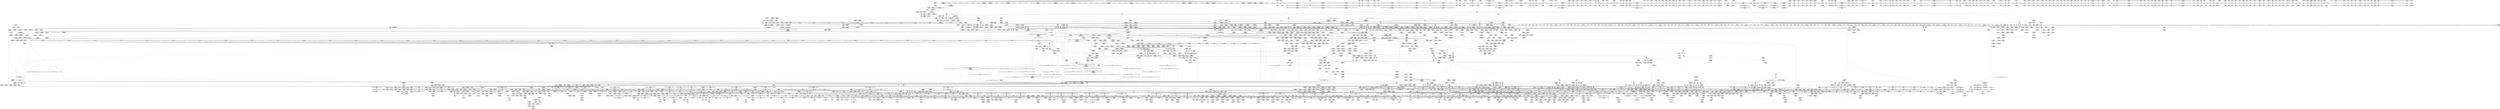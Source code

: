 digraph {
	CE0x7c07750 [shape=record,shape=Mrecord,label="{CE0x7c07750|tomoyo_path_permission:tmp12|security/tomoyo/file.c,566|*SummSink*}"]
	CE0x7e22590 [shape=record,shape=Mrecord,label="{CE0x7e22590|_call_void_mcount()_#3}"]
	CE0x65fb520 [shape=record,shape=Mrecord,label="{CE0x65fb520|tomoyo_get_mode:tmp4|security/tomoyo/util.c,978|*SummSink*}"]
	CE0x6281a30 [shape=record,shape=Mrecord,label="{CE0x6281a30|tomoyo_init_request_info:domain.addr.0|*SummSource*}"]
	CE0x5500e50 [shape=record,shape=Mrecord,label="{CE0x5500e50|i64_20|*Constant*}"]
	CE0x530f8c0 [shape=record,shape=Mrecord,label="{CE0x530f8c0|tomoyo_path_perm:tmp5|security/tomoyo/file.c,789}"]
	CE0x542d850 [shape=record,shape=Mrecord,label="{CE0x542d850|GLOBAL:current_task|Global_var:current_task}"]
	CE0x491ba50 [shape=record,shape=Mrecord,label="{CE0x491ba50|tomoyo_path_perm:path|Function::tomoyo_path_perm&Arg::path::|*SummSource*}"]
	CE0x7ee9ee0 [shape=record,shape=Mrecord,label="{CE0x7ee9ee0|srcu_read_unlock:dep_map|include/linux/srcu.h,236}"]
	CE0x6795850 [shape=record,shape=Mrecord,label="{CE0x6795850|i64*_getelementptr_inbounds_(_5_x_i64_,_5_x_i64_*___llvm_gcov_ctr28130,_i64_0,_i64_4)|*Constant*}"]
	CE0x630c070 [shape=record,shape=Mrecord,label="{CE0x630c070|tomoyo_path_permission:arrayidx|security/tomoyo/file.c,563}"]
	CE0x61e5e30 [shape=record,shape=Mrecord,label="{CE0x61e5e30|tomoyo_get_mode:tmp12|security/tomoyo/util.c,982|*SummSink*}"]
	CE0x67d20e0 [shape=record,shape=Mrecord,label="{CE0x67d20e0|tomoyo_path_perm:name21|security/tomoyo/file.c,822}"]
	CE0x7cce9a0 [shape=record,shape=Mrecord,label="{CE0x7cce9a0|tomoyo_init_request_info:profile2|security/tomoyo/util.c,1007|*SummSource*}"]
	CE0x55ac260 [shape=record,shape=Mrecord,label="{CE0x55ac260|__llvm_gcov_indirect_counter_increment:tmp|*SummSink*}"]
	CE0x54d4740 [shape=record,shape=Mrecord,label="{CE0x54d4740|tomoyo_path_permission:retval.0|*SummSink*}"]
	CE0x67235f0 [shape=record,shape=Mrecord,label="{CE0x67235f0|tomoyo_init_request_info:tmp4|security/tomoyo/util.c,1004}"]
	CE0x7cc79b0 [shape=record,shape=Mrecord,label="{CE0x7cc79b0|_ret_i32_%call,_!dbg_!38907|include/linux/srcu.h,223|*SummSource*}"]
	CE0x666bd40 [shape=record,shape=Mrecord,label="{CE0x666bd40|tomoyo_const_part_length:tmp39|security/tomoyo/util.c,644|*SummSource*}"]
	CE0x66397e0 [shape=record,shape=Mrecord,label="{CE0x66397e0|tomoyo_domain:call|security/tomoyo/common.h,1205|*SummSource*}"]
	CE0x5630b60 [shape=record,shape=Mrecord,label="{CE0x5630b60|_call_void_mcount()_#3}"]
	CE0x540ec20 [shape=record,shape=Mrecord,label="{CE0x540ec20|tomoyo_domain:tmp|*SummSink*}"]
	CE0x7c6ed90 [shape=record,shape=Mrecord,label="{CE0x7c6ed90|tomoyo_path_perm:buf|security/tomoyo/file.c, 792|*SummSource*}"]
	CE0x6380db0 [shape=record,shape=Mrecord,label="{CE0x6380db0|rcu_lock_acquire:tmp2|*SummSource*}"]
	CE0x61b0870 [shape=record,shape=Mrecord,label="{CE0x61b0870|0:_%struct.tomoyo_obj_info*,_16:_%struct.tomoyo_domain_info*,_24:_%struct.tomoyo_path_info*,_40:_i8,_72:_i8,_75:_i8,_76:_i8,_77:_i8,_:_SCMRE_64,72_|*MultipleSource*|security/tomoyo/file.c, 787|security/tomoyo/file.c,787|Function::tomoyo_init_request_info&Arg::r::|security/tomoyo/file.c,800}"]
	CE0x6184ca0 [shape=record,shape=Mrecord,label="{CE0x6184ca0|tomoyo_path_unlink:tmp|*SummSource*}"]
	CE0x552a9b0 [shape=record,shape=Mrecord,label="{CE0x552a9b0|i64_19|*Constant*|*SummSink*}"]
	CE0x62f8f50 [shape=record,shape=Mrecord,label="{CE0x62f8f50|tomoyo_get_mode:idxprom3|security/tomoyo/util.c,983|*SummSink*}"]
	CE0x7eb7b20 [shape=record,shape=Mrecord,label="{CE0x7eb7b20|i64_1|*Constant*}"]
	CE0x6485ba0 [shape=record,shape=Mrecord,label="{CE0x6485ba0|128:_i8*,_1208:_%struct.file*,_:_CMRE_80,88_|*MultipleSource*|security/tomoyo/common.h,1205|security/tomoyo/common.h,1205}"]
	CE0x632c9c0 [shape=record,shape=Mrecord,label="{CE0x632c9c0|i64*_getelementptr_inbounds_(_25_x_i64_,_25_x_i64_*___llvm_gcov_ctr11,_i64_0,_i64_18)|*Constant*|*SummSink*}"]
	CE0x7e4b240 [shape=record,shape=Mrecord,label="{CE0x7e4b240|_call_void_mcount()_#3|*SummSink*}"]
	CE0x629e510 [shape=record,shape=Mrecord,label="{CE0x629e510|tomoyo_const_part_length:tmp53|security/tomoyo/util.c,652}"]
	CE0x7c0fa50 [shape=record,shape=Mrecord,label="{CE0x7c0fa50|VOIDTB_TE:_CE_152,153_}"]
	CE0x7c338b0 [shape=record,shape=Mrecord,label="{CE0x7c338b0|VOIDTB_TE:_CE_309,310_}"]
	CE0x5442290 [shape=record,shape=Mrecord,label="{CE0x5442290|tomoyo_path_perm:operation|Function::tomoyo_path_perm&Arg::operation::}"]
	CE0x577c900 [shape=record,shape=Mrecord,label="{CE0x577c900|GLOBAL:tomoyo_policy_loaded|Global_var:tomoyo_policy_loaded|*SummSource*}"]
	CE0x71d6ce0 [shape=record,shape=Mrecord,label="{CE0x71d6ce0|i32_0|*Constant*}"]
	CE0x6288540 [shape=record,shape=Mrecord,label="{CE0x6288540|tomoyo_init_request_info:tobool|security/tomoyo/util.c,1004|*SummSink*}"]
	CE0x65bbfc0 [shape=record,shape=Mrecord,label="{CE0x65bbfc0|_ret_i32_%retval.0,_!dbg_!38957|security/tomoyo/util.c,652}"]
	CE0x7c3a860 [shape=record,shape=Mrecord,label="{CE0x7c3a860|_call_void___llvm_gcov_indirect_counter_increment(i32*___llvm_gcov_global_state_pred,_i64**_getelementptr_inbounds_(_3_x_i64*_,_3_x_i64*_*___llvm_gcda_edge_table,_i64_0,_i64_0)),_!dbg_!38953|security/tomoyo/file.c,820|*SummSink*}"]
	CE0x53884e0 [shape=record,shape=Mrecord,label="{CE0x53884e0|tomoyo_init_request_info:call|security/tomoyo/util.c,1005|*SummSink*}"]
	CE0x66974d0 [shape=record,shape=Mrecord,label="{CE0x66974d0|tomoyo_path_permission:tmp10|security/tomoyo/file.c,565}"]
	CE0x6543ea0 [shape=record,shape=Mrecord,label="{CE0x6543ea0|rcu_lock_acquire:bb}"]
	CE0x5579760 [shape=record,shape=Mrecord,label="{CE0x5579760|i64*_getelementptr_inbounds_(_6_x_i64_,_6_x_i64_*___llvm_gcov_ctr26,_i64_0,_i64_3)|*Constant*|*SummSink*}"]
	CE0x6611800 [shape=record,shape=Mrecord,label="{CE0x6611800|128:_i8*,_1208:_%struct.file*,_:_CMRE_4,5_}"]
	CE0x54d6710 [shape=record,shape=Mrecord,label="{CE0x54d6710|i64_7|*Constant*|*SummSink*}"]
	CE0x65ead80 [shape=record,shape=Mrecord,label="{CE0x65ead80|tomoyo_get_realpath:tmp1}"]
	CE0x61e43c0 [shape=record,shape=Mrecord,label="{CE0x61e43c0|VOIDTB_TE:_CE_159,160_}"]
	CE0x63a1b00 [shape=record,shape=Mrecord,label="{CE0x63a1b00|tomoyo_path_perm:tmp52|security/tomoyo/file.c,829|*SummSink*}"]
	CE0x7e77af0 [shape=record,shape=Mrecord,label="{CE0x7e77af0|tomoyo_init_request_info:tmp5|security/tomoyo/util.c,1004|*SummSource*}"]
	CE0x62b8f40 [shape=record,shape=Mrecord,label="{CE0x62b8f40|VOIDTB_TE:_CE_304,305_}"]
	CE0x63f9930 [shape=record,shape=Mrecord,label="{CE0x63f9930|tomoyo_add_slash:bb|*SummSource*}"]
	CE0x56d7fe0 [shape=record,shape=Mrecord,label="{CE0x56d7fe0|tomoyo_domain:tmp4|security/tomoyo/common.h,1205|*SummSink*}"]
	CE0x6305410 [shape=record,shape=Mrecord,label="{CE0x6305410|tomoyo_path_perm:tmp29|security/tomoyo/file.c,815|*SummSink*}"]
	CE0x7ea1f50 [shape=record,shape=Mrecord,label="{CE0x7ea1f50|tomoyo_const_part_length:tmp14|security/tomoyo/util.c,626|*SummSource*}"]
	CE0x65c0fc0 [shape=record,shape=Mrecord,label="{CE0x65c0fc0|tomoyo_const_part_length:cmp21|security/tomoyo/util.c,644}"]
	CE0x7ed17f0 [shape=record,shape=Mrecord,label="{CE0x7ed17f0|tomoyo_get_realpath:tmp6|security/tomoyo/file.c,151|*SummSink*}"]
	CE0x63bb340 [shape=record,shape=Mrecord,label="{CE0x63bb340|tomoyo_const_part_length:tmp2|security/tomoyo/util.c,624}"]
	CE0x550c380 [shape=record,shape=Mrecord,label="{CE0x550c380|i64*_getelementptr_inbounds_(_10_x_i64_,_10_x_i64_*___llvm_gcov_ctr34,_i64_0,_i64_3)|*Constant*|*SummSource*}"]
	CE0x6510e00 [shape=record,shape=Mrecord,label="{CE0x6510e00|tomoyo_fill_path_info:call|security/tomoyo/util.c,664}"]
	CE0x4961830 [shape=record,shape=Mrecord,label="{CE0x4961830|tomoyo_path_unlink:tmp4|*LoadInst*|security/tomoyo/tomoyo.c,175|*SummSink*}"]
	CE0x67bd070 [shape=record,shape=Mrecord,label="{CE0x67bd070|tomoyo_const_part_length:tmp19|security/tomoyo/util.c,628}"]
	CE0x540c5e0 [shape=record,shape=Mrecord,label="{CE0x540c5e0|tomoyo_const_part_length:incdec.ptr7|security/tomoyo/util.c,631|*SummSource*}"]
	CE0x53d7690 [shape=record,shape=Mrecord,label="{CE0x53d7690|i64*_getelementptr_inbounds_(_31_x_i64_,_31_x_i64_*___llvm_gcov_ctr43150,_i64_0,_i64_9)|*Constant*|*SummSink*}"]
	CE0x5461040 [shape=record,shape=Mrecord,label="{CE0x5461040|tomoyo_path_perm:r|security/tomoyo/file.c, 787}"]
	CE0x622e960 [shape=record,shape=Mrecord,label="{CE0x622e960|0:_i8,_array:_GCR_tomoyo_p2mac_internal_constant_11_x_i8_c_00_01_01_01_03_04_06_09_0A_13_15_,_align_1:_elem_0::|security/tomoyo/file.c,797}"]
	CE0x7c1b0d0 [shape=record,shape=Mrecord,label="{CE0x7c1b0d0|i64*_getelementptr_inbounds_(_2_x_i64_,_2_x_i64_*___llvm_gcov_ctr31,_i64_0,_i64_1)|*Constant*|*SummSource*}"]
	CE0x62d21b0 [shape=record,shape=Mrecord,label="{CE0x62d21b0|tomoyo_path_perm:tmp24|security/tomoyo/file.c,814|*SummSource*}"]
	CE0x7d31f60 [shape=record,shape=Mrecord,label="{CE0x7d31f60|rcu_lock_acquire:tmp|*SummSink*}"]
	CE0x53ff380 [shape=record,shape=Mrecord,label="{CE0x53ff380|rcu_lock_acquire:bb|*SummSource*}"]
	CE0x6405790 [shape=record,shape=Mrecord,label="{CE0x6405790|VOIDTB_TE:_CE_187,188_}"]
	CE0x7bae9b0 [shape=record,shape=Mrecord,label="{CE0x7bae9b0|tomoyo_get_mode:tmp17|security/tomoyo/util.c,983}"]
	CE0x48259f0 [shape=record,shape=Mrecord,label="{CE0x48259f0|tomoyo_domain:tmp16|security/tomoyo/common.h,1205|*SummSink*}"]
	CE0x7bd4a40 [shape=record,shape=Mrecord,label="{CE0x7bd4a40|COLLAPSED:_GCMRE___llvm_gcov_ctr34_internal_global_10_x_i64_zeroinitializer:_elem_0:default:}"]
	CE0x7c6eec0 [shape=record,shape=Mrecord,label="{CE0x7c6eec0|i8*_null|*Constant*}"]
	CE0x7eb7390 [shape=record,shape=Mrecord,label="{CE0x7eb7390|__llvm_gcov_indirect_counter_increment114:tmp5|*SummSource*}"]
	CE0x476c980 [shape=record,shape=Mrecord,label="{CE0x476c980|tomoyo_const_part_length:filename.addr.0|*SummSource*}"]
	CE0x65c0990 [shape=record,shape=Mrecord,label="{CE0x65c0990|tomoyo_const_part_length:conv20|security/tomoyo/util.c,644}"]
	CE0x47ddfa0 [shape=record,shape=Mrecord,label="{CE0x47ddfa0|tomoyo_fill_path_info:conv7|security/tomoyo/util.c,668|*SummSource*}"]
	CE0x66598f0 [shape=record,shape=Mrecord,label="{CE0x66598f0|srcu_read_unlock:tmp2|*SummSource*}"]
	CE0x7ed1550 [shape=record,shape=Mrecord,label="{CE0x7ed1550|tomoyo_get_realpath:tmp6|security/tomoyo/file.c,151}"]
	CE0x7cccb70 [shape=record,shape=Mrecord,label="{CE0x7cccb70|_call_void_mcount()_#3|*SummSink*}"]
	CE0x62d90c0 [shape=record,shape=Mrecord,label="{CE0x62d90c0|tomoyo_path_perm:tmp26|security/tomoyo/file.c,814|*SummSource*}"]
	CE0x55b8c50 [shape=record,shape=Mrecord,label="{CE0x55b8c50|tomoyo_get_mode:tmp11|security/tomoyo/util.c,982}"]
	CE0x65d0910 [shape=record,shape=Mrecord,label="{CE0x65d0910|i64_22|*Constant*|*SummSource*}"]
	CE0x7c18bb0 [shape=record,shape=Mrecord,label="{CE0x7c18bb0|tomoyo_path_perm:cmp|security/tomoyo/file.c,798}"]
	CE0x6180fe0 [shape=record,shape=Mrecord,label="{CE0x6180fe0|i8*_getelementptr_inbounds_(_45_x_i8_,_45_x_i8_*_.str13,_i32_0,_i32_0)|*Constant*}"]
	CE0x7c609d0 [shape=record,shape=Mrecord,label="{CE0x7c609d0|tomoyo_const_part_length:tmp48|security/tomoyo/util.c,649|*SummSink*}"]
	CE0x55b0830 [shape=record,shape=Mrecord,label="{CE0x55b0830|tomoyo_get_mode:mode.0|*SummSink*}"]
	CE0x656ade0 [shape=record,shape=Mrecord,label="{CE0x656ade0|tomoyo_const_part_length:tmp45|security/tomoyo/util.c,645}"]
	CE0x6272fc0 [shape=record,shape=Mrecord,label="{CE0x6272fc0|tomoyo_path_perm:if.then25|*SummSource*}"]
	CE0x620bc30 [shape=record,shape=Mrecord,label="{CE0x620bc30|tomoyo_path_permission:ns|security/tomoyo/file.c,564|*SummSink*}"]
	CE0x7cd5e90 [shape=record,shape=Mrecord,label="{CE0x7cd5e90|tomoyo_path_perm:sw.bb9}"]
	CE0x666b900 [shape=record,shape=Mrecord,label="{CE0x666b900|tomoyo_const_part_length:tmp38|security/tomoyo/util.c,644|*SummSink*}"]
	CE0x47867f0 [shape=record,shape=Mrecord,label="{CE0x47867f0|tomoyo_const_part_length:tmp26|security/tomoyo/util.c,641}"]
	CE0x7d312f0 [shape=record,shape=Mrecord,label="{CE0x7d312f0|i64*_null|*Constant*}"]
	CE0x7d1d370 [shape=record,shape=Mrecord,label="{CE0x7d1d370|tomoyo_path_unlink:tmp2|*SummSink*}"]
	CE0x53d9010 [shape=record,shape=Mrecord,label="{CE0x53d9010|tomoyo_read_unlock:tmp2|*SummSink*}"]
	CE0x47357d0 [shape=record,shape=Mrecord,label="{CE0x47357d0|0:_i32,_:_GCMR___llvm_gcov_global_state_pred45_internal_unnamed_addr_global_i32_-1:_elem_0:default:}"]
	CE0x497e3e0 [shape=record,shape=Mrecord,label="{CE0x497e3e0|tomoyo_fill_path_info:tmp3|security/tomoyo/util.c,667}"]
	CE0x7bbd2b0 [shape=record,shape=Mrecord,label="{CE0x7bbd2b0|_call_void___llvm_gcov_indirect_counter_increment114(i32*___llvm_gcov_global_state_pred45,_i64**_getelementptr_inbounds_(_3_x_i64*_,_3_x_i64*_*___llvm_gcda_edge_table44,_i64_0,_i64_0)),_!dbg_!38954|security/tomoyo/util.c,649}"]
	CE0x7eb7320 [shape=record,shape=Mrecord,label="{CE0x7eb7320|__llvm_gcov_indirect_counter_increment114:tmp5}"]
	CE0x7c2a470 [shape=record,shape=Mrecord,label="{CE0x7c2a470|tomoyo_const_part_length:tmp23|security/tomoyo/util.c,634|*SummSink*}"]
	CE0x4890660 [shape=record,shape=Mrecord,label="{CE0x4890660|tomoyo_path_unlink:parent|Function::tomoyo_path_unlink&Arg::parent::|*SummSource*}"]
	CE0x7d4d010 [shape=record,shape=Mrecord,label="{CE0x7d4d010|tomoyo_init_request_info:tmp12|security/tomoyo/util.c,1010|*SummSink*}"]
	CE0x4840700 [shape=record,shape=Mrecord,label="{CE0x4840700|i32_3|*Constant*}"]
	CE0x7c8b410 [shape=record,shape=Mrecord,label="{CE0x7c8b410|i64_2|*Constant*}"]
	CE0x62e2710 [shape=record,shape=Mrecord,label="{CE0x62e2710|tomoyo_domain:tmp6|security/tomoyo/common.h,1205|*SummSource*}"]
	CE0x64f8150 [shape=record,shape=Mrecord,label="{CE0x64f8150|get_current:entry|*SummSource*}"]
	CE0x555edd0 [shape=record,shape=Mrecord,label="{CE0x555edd0|_ret_i1_%retval.0,_!dbg_!38916|security/tomoyo/file.c,156}"]
	CE0x62e2d40 [shape=record,shape=Mrecord,label="{CE0x62e2d40|tomoyo_path_permission:profile|security/tomoyo/file.c,564|*SummSink*}"]
	CE0x476c6e0 [shape=record,shape=Mrecord,label="{CE0x476c6e0|tomoyo_const_part_length:incdec.ptr19|security/tomoyo/util.c,643|*SummSink*}"]
	CE0x49abd10 [shape=record,shape=Mrecord,label="{CE0x49abd10|tomoyo_fill_path_info:tmp8|security/tomoyo/util.c,667|*SummSource*}"]
	CE0x6382e00 [shape=record,shape=Mrecord,label="{CE0x6382e00|tomoyo_domain:call3|security/tomoyo/common.h,1205|*SummSource*}"]
	CE0x7c0cde0 [shape=record,shape=Mrecord,label="{CE0x7c0cde0|tomoyo_path_perm:symlink_target15|security/tomoyo/file.c,817|*SummSink*}"]
	CE0x54d0230 [shape=record,shape=Mrecord,label="{CE0x54d0230|tomoyo_path_unlink:call|security/tomoyo/tomoyo.c,176|*SummSink*}"]
	CE0x7c82840 [shape=record,shape=Mrecord,label="{CE0x7c82840|tomoyo_path_perm:sw.bb}"]
	CE0x6129720 [shape=record,shape=Mrecord,label="{CE0x6129720|tomoyo_get_mode:if.end14|*SummSource*}"]
	CE0x4987e90 [shape=record,shape=Mrecord,label="{CE0x4987e90|i64*_getelementptr_inbounds_(_25_x_i64_,_25_x_i64_*___llvm_gcov_ctr11,_i64_0,_i64_0)|*Constant*|*SummSource*}"]
	CE0x53070f0 [shape=record,shape=Mrecord,label="{CE0x53070f0|GLOBAL:__llvm_gcov_indirect_counter_increment114|*Constant*|*SummSource*}"]
	CE0x7bfad80 [shape=record,shape=Mrecord,label="{CE0x7bfad80|tomoyo_const_part_length:tmp50|security/tomoyo/util.c,651|*SummSink*}"]
	CE0x52fcd00 [shape=record,shape=Mrecord,label="{CE0x52fcd00|0:_i8*,_array:_GCRE_tomoyo_path_keyword_external_constant_11_x_i8*_:_elem_7::|security/tomoyo/file.c,167}"]
	CE0x6665a60 [shape=record,shape=Mrecord,label="{CE0x6665a60|VOIDTB_TE:_CE_166,167_}"]
	CE0x6247bc0 [shape=record,shape=Mrecord,label="{CE0x6247bc0|i64_1|*Constant*}"]
	CE0x63f2130 [shape=record,shape=Mrecord,label="{CE0x63f2130|i8*_getelementptr_inbounds_(_12_x_i8_,_12_x_i8_*_.str1,_i32_0,_i32_0)|*Constant*|*SummSink*}"]
	CE0x54d5130 [shape=record,shape=Mrecord,label="{CE0x54d5130|tomoyo_path_permission:tmp24|security/tomoyo/file.c,575|*SummSink*}"]
	CE0x6665b30 [shape=record,shape=Mrecord,label="{CE0x6665b30|VOIDTB_TE:_CE_167,168_}"]
	CE0x548a3a0 [shape=record,shape=Mrecord,label="{CE0x548a3a0|tomoyo_init_request_info:domain|Function::tomoyo_init_request_info&Arg::domain::|*SummSource*}"]
	CE0x5388140 [shape=record,shape=Mrecord,label="{CE0x5388140|tomoyo_path_permission:tmp12|security/tomoyo/file.c,566|*SummSource*}"]
	CE0x71c46c0 [shape=record,shape=Mrecord,label="{CE0x71c46c0|i64*_getelementptr_inbounds_(_5_x_i64_,_5_x_i64_*___llvm_gcov_ctr28130,_i64_0,_i64_0)|*Constant*}"]
	CE0x7e79ae0 [shape=record,shape=Mrecord,label="{CE0x7e79ae0|tomoyo_get_mode:if.then2}"]
	CE0x54e5190 [shape=record,shape=Mrecord,label="{CE0x54e5190|tomoyo_path_perm:tmp16|security/tomoyo/file.c,804|*SummSource*}"]
	CE0x62b8100 [shape=record,shape=Mrecord,label="{CE0x62b8100|_call_void___srcu_read_unlock(%struct.srcu_struct*_%sp,_i32_%idx)_#9,_!dbg_!38906|include/linux/srcu.h,237}"]
	CE0x7c33950 [shape=record,shape=Mrecord,label="{CE0x7c33950|VOIDTB_TE:_CE_310,311_}"]
	CE0x7eea050 [shape=record,shape=Mrecord,label="{CE0x7eea050|_call_void_rcu_lock_release(%struct.lockdep_map*_%dep_map)_#9,_!dbg_!38905|include/linux/srcu.h,236}"]
	CE0x64393c0 [shape=record,shape=Mrecord,label="{CE0x64393c0|tomoyo_path_perm:name23|security/tomoyo/file.c,824|*SummSource*}"]
	CE0x67d1c10 [shape=record,shape=Mrecord,label="{CE0x67d1c10|tomoyo_path_perm:tmp37|security/tomoyo/file.c,822}"]
	CE0x6439290 [shape=record,shape=Mrecord,label="{CE0x6439290|tomoyo_path_perm:name23|security/tomoyo/file.c,824}"]
	CE0x53952f0 [shape=record,shape=Mrecord,label="{CE0x53952f0|i32_2|*Constant*}"]
	CE0x4667040 [shape=record,shape=Mrecord,label="{CE0x4667040|COLLAPSED:_GCMRE___llvm_gcov_ctr28130_internal_global_5_x_i64_zeroinitializer:_elem_0:default:}"]
	CE0x46de160 [shape=record,shape=Mrecord,label="{CE0x46de160|tomoyo_fill_path_info:tmp13|*LoadInst*|security/tomoyo/util.c,668|*SummSource*}"]
	CE0x61815c0 [shape=record,shape=Mrecord,label="{CE0x61815c0|tomoyo_domain:tmp17|security/tomoyo/common.h,1205|*SummSource*}"]
	CE0x55fd130 [shape=record,shape=Mrecord,label="{CE0x55fd130|tomoyo_get_mode:tmp6|security/tomoyo/util.c,978|*SummSink*}"]
	CE0x4596890 [shape=record,shape=Mrecord,label="{CE0x4596890|i64_1|*Constant*}"]
	CE0x674da30 [shape=record,shape=Mrecord,label="{CE0x674da30|tomoyo_add_slash:buf|Function::tomoyo_add_slash&Arg::buf::|*SummSink*}"]
	CE0x7c509a0 [shape=record,shape=Mrecord,label="{CE0x7c509a0|get_current:tmp3|*SummSink*}"]
	CE0x7b9dab0 [shape=record,shape=Mrecord,label="{CE0x7b9dab0|tomoyo_read_unlock:tmp|*SummSink*}"]
	CE0x7c0c980 [shape=record,shape=Mrecord,label="{CE0x7c0c980|i32_5|*Constant*|*SummSource*}"]
	CE0x653d800 [shape=record,shape=Mrecord,label="{CE0x653d800|__llvm_gcov_indirect_counter_increment:exit}"]
	CE0x4860550 [shape=record,shape=Mrecord,label="{CE0x4860550|tomoyo_path_permission:tmp22|security/tomoyo/file.c,574}"]
	CE0x4836b10 [shape=record,shape=Mrecord,label="{CE0x4836b10|i8*_null|*Constant*|*SummSink*}"]
	CE0x7d4cbc0 [shape=record,shape=Mrecord,label="{CE0x7d4cbc0|tomoyo_init_request_info:tmp12|security/tomoyo/util.c,1010}"]
	CE0x5531d80 [shape=record,shape=Mrecord,label="{CE0x5531d80|tomoyo_const_part_length:tmp35|security/tomoyo/util.c,643|*SummSource*}"]
	CE0x7c4c5e0 [shape=record,shape=Mrecord,label="{CE0x7c4c5e0|tomoyo_add_slash:tmp11|*LoadInst*|security/tomoyo/file.c,136}"]
	CE0x5410390 [shape=record,shape=Mrecord,label="{CE0x5410390|tomoyo_const_part_length:inc|security/tomoyo/util.c,628|*SummSink*}"]
	CE0x7e97e10 [shape=record,shape=Mrecord,label="{CE0x7e97e10|GLOBAL:tomoyo_ss|Global_var:tomoyo_ss}"]
	CE0x485aba0 [shape=record,shape=Mrecord,label="{CE0x485aba0|tomoyo_path_permission:tmp19|security/tomoyo/file.c,573|*SummSink*}"]
	CE0x6260b60 [shape=record,shape=Mrecord,label="{CE0x6260b60|tomoyo_get_mode:tmp18|security/tomoyo/util.c,985}"]
	CE0x5488600 [shape=record,shape=Mrecord,label="{CE0x5488600|srcu_read_lock:tmp2|*SummSource*}"]
	CE0x6611940 [shape=record,shape=Mrecord,label="{CE0x6611940|128:_i8*,_1208:_%struct.file*,_:_CMRE_5,6_}"]
	CE0x7ca9fd0 [shape=record,shape=Mrecord,label="{CE0x7ca9fd0|VOIDTB_TE:_CE_104,112_|Function::tomoyo_path_unlink&Arg::dentry::}"]
	CE0x62d92d0 [shape=record,shape=Mrecord,label="{CE0x62d92d0|tomoyo_path_perm:tmp27|security/tomoyo/file.c,814}"]
	CE0x540f970 [shape=record,shape=Mrecord,label="{CE0x540f970|i64*_getelementptr_inbounds_(_31_x_i64_,_31_x_i64_*___llvm_gcov_ctr43150,_i64_0,_i64_4)|*Constant*|*SummSource*}"]
	CE0x7c4c170 [shape=record,shape=Mrecord,label="{CE0x7c4c170|tomoyo_add_slash:tmp10|security/tomoyo/file.c,136|*SummSource*}"]
	CE0x7e806d0 [shape=record,shape=Mrecord,label="{CE0x7e806d0|tomoyo_path_permission:tmp16|security/tomoyo/file.c,571|*SummSink*}"]
	CE0x630e750 [shape=record,shape=Mrecord,label="{CE0x630e750|tomoyo_path_perm:tmp31|security/tomoyo/file.c,816|*SummSource*}"]
	CE0x670f490 [shape=record,shape=Mrecord,label="{CE0x670f490|tomoyo_const_part_length:tmp47|security/tomoyo/util.c,646}"]
	CE0x552a1d0 [shape=record,shape=Mrecord,label="{CE0x552a1d0|GLOBAL:__llvm_gcov_global_state_pred45|Global_var:__llvm_gcov_global_state_pred45|*SummSource*}"]
	CE0x6576f80 [shape=record,shape=Mrecord,label="{CE0x6576f80|i32_47|*Constant*|*SummSink*}"]
	CE0x63f96e0 [shape=record,shape=Mrecord,label="{CE0x63f96e0|GLOBAL:tomoyo_const_part_length|*Constant*|*SummSink*}"]
	CE0x46dd170 [shape=record,shape=Mrecord,label="{CE0x46dd170|tomoyo_get_mode:tmp2|security/tomoyo/util.c,978|*SummSink*}"]
	CE0x470aee0 [shape=record,shape=Mrecord,label="{CE0x470aee0|0:_i8*,_array:_GCRE_tomoyo_path_keyword_external_constant_11_x_i8*_:_elem_3::|security/tomoyo/file.c,167}"]
	CE0x63f20c0 [shape=record,shape=Mrecord,label="{CE0x63f20c0|i8*_getelementptr_inbounds_(_12_x_i8_,_12_x_i8_*_.str1,_i32_0,_i32_0)|*Constant*|*SummSource*}"]
	CE0x7bc47d0 [shape=record,shape=Mrecord,label="{CE0x7bc47d0|tomoyo_get_realpath:tmp|*SummSource*}"]
	CE0x62b7ff0 [shape=record,shape=Mrecord,label="{CE0x62b7ff0|rcu_lock_release:map|Function::rcu_lock_release&Arg::map::|*SummSink*}"]
	CE0x46663f0 [shape=record,shape=Mrecord,label="{CE0x46663f0|tomoyo_fill_path_info:tmp5|security/tomoyo/util.c,667}"]
	CE0x66296f0 [shape=record,shape=Mrecord,label="{CE0x66296f0|tomoyo_domain:tmp}"]
	CE0x65114b0 [shape=record,shape=Mrecord,label="{CE0x65114b0|tomoyo_domain:land.lhs.true}"]
	CE0x5454a10 [shape=record,shape=Mrecord,label="{CE0x5454a10|tomoyo_audit_path_log:filename|security/tomoyo/file.c,169|*SummSink*}"]
	CE0x54dd880 [shape=record,shape=Mrecord,label="{CE0x54dd880|tomoyo_get_realpath:retval.0|*SummSource*}"]
	CE0x564e6b0 [shape=record,shape=Mrecord,label="{CE0x564e6b0|i32_50|*Constant*}"]
	CE0x562fc80 [shape=record,shape=Mrecord,label="{CE0x562fc80|0:_i8,_array:_GCRE_tomoyo_index2category_constant_39_x_i8_c_00_00_00_00_00_00_00_00_00_00_00_00_00_00_00_00_00_00_00_00_00_00_00_01_01_01_01_01_01_01_01_01_01_01_01_01_01_01_02_,_align_16:_elem_0::|security/tomoyo/util.c,983}"]
	CE0x657a4d0 [shape=record,shape=Mrecord,label="{CE0x657a4d0|tomoyo_const_part_length:inc|security/tomoyo/util.c,628}"]
	CE0x7ece5e0 [shape=record,shape=Mrecord,label="{CE0x7ece5e0|tomoyo_audit_path_log:r|Function::tomoyo_audit_path_log&Arg::r::|*SummSink*}"]
	CE0x7e97ef0 [shape=record,shape=Mrecord,label="{CE0x7e97ef0|tomoyo_path_perm:if.then5}"]
	CE0x533fe80 [shape=record,shape=Mrecord,label="{CE0x533fe80|tomoyo_const_part_length:tmp25|security/tomoyo/util.c,641}"]
	CE0x6393540 [shape=record,shape=Mrecord,label="{CE0x6393540|tomoyo_path_permission:operation|Function::tomoyo_path_permission&Arg::operation::|*SummSource*}"]
	CE0x496d850 [shape=record,shape=Mrecord,label="{CE0x496d850|i32_8|*Constant*|*SummSink*}"]
	CE0x657a660 [shape=record,shape=Mrecord,label="{CE0x657a660|i64*_getelementptr_inbounds_(_11_x_i64_,_11_x_i64_*___llvm_gcov_ctr54147,_i64_0,_i64_0)|*Constant*|*SummSource*}"]
	CE0x5644370 [shape=record,shape=Mrecord,label="{CE0x5644370|tomoyo_const_part_length:tmp13|security/tomoyo/util.c,626|*SummSource*}"]
	CE0x564e380 [shape=record,shape=Mrecord,label="{CE0x564e380|tomoyo_const_part_length:conv8|security/tomoyo/util.c,632}"]
	CE0x7bf5960 [shape=record,shape=Mrecord,label="{CE0x7bf5960|i64*_null|*Constant*}"]
	CE0x629e3b0 [shape=record,shape=Mrecord,label="{CE0x629e3b0|tomoyo_const_part_length:tmp52|security/tomoyo/util.c,652|*SummSink*}"]
	CE0x55b9de0 [shape=record,shape=Mrecord,label="{CE0x55b9de0|i64*_getelementptr_inbounds_(_6_x_i64_,_6_x_i64_*___llvm_gcov_ctr26,_i64_0,_i64_0)|*Constant*|*SummSink*}"]
	CE0x54d68b0 [shape=record,shape=Mrecord,label="{CE0x54d68b0|tomoyo_path_permission:tmp18|security/tomoyo/file.c,573|*SummSink*}"]
	CE0x7d1bda0 [shape=record,shape=Mrecord,label="{CE0x7d1bda0|tomoyo_audit_path_log:tmp1}"]
	CE0x648f810 [shape=record,shape=Mrecord,label="{CE0x648f810|COLLAPSED:_GCMRE___llvm_gcov_ctr31_internal_global_2_x_i64_zeroinitializer:_elem_0:default:}"]
	CE0x6510a80 [shape=record,shape=Mrecord,label="{CE0x6510a80|tomoyo_fill_path_info:bb|*SummSink*}"]
	CE0x636b0a0 [shape=record,shape=Mrecord,label="{CE0x636b0a0|tomoyo_const_part_length:tmp16|security/tomoyo/util.c,627|*SummSource*}"]
	CE0x61cb400 [shape=record,shape=Mrecord,label="{CE0x61cb400|i64*_getelementptr_inbounds_(_25_x_i64_,_25_x_i64_*___llvm_gcov_ctr11,_i64_0,_i64_24)|*Constant*|*SummSource*}"]
	CE0x679a540 [shape=record,shape=Mrecord,label="{CE0x679a540|0:_i8,_array:_GCRE_tomoyo_index2category_constant_39_x_i8_c_00_00_00_00_00_00_00_00_00_00_00_00_00_00_00_00_00_00_00_00_00_00_00_01_01_01_01_01_01_01_01_01_01_01_01_01_01_01_02_,_align_16:_elem_2::|security/tomoyo/util.c,983}"]
	CE0x6247440 [shape=record,shape=Mrecord,label="{CE0x6247440|VOIDTB_TE:_CE_171,172_}"]
	CE0x47e59f0 [shape=record,shape=Mrecord,label="{CE0x47e59f0|tomoyo_fill_path_info:hash|security/tomoyo/util.c,669|*SummSource*}"]
	CE0x639be40 [shape=record,shape=Mrecord,label="{CE0x639be40|tomoyo_path_perm:tmp50|security/tomoyo/file.c,829|*SummSource*}"]
	CE0x54ee440 [shape=record,shape=Mrecord,label="{CE0x54ee440|tomoyo_audit_path_log:path|security/tomoyo/file.c,168|*SummSink*}"]
	CE0x474c650 [shape=record,shape=Mrecord,label="{CE0x474c650|_call_void_rcu_lock_release(%struct.lockdep_map*_%dep_map)_#9,_!dbg_!38905|include/linux/srcu.h,236|*SummSink*}"]
	CE0x62a50a0 [shape=record,shape=Mrecord,label="{CE0x62a50a0|tomoyo_init_request_info:tmp10|security/tomoyo/util.c,1006|*SummSink*}"]
	CE0x7d4c690 [shape=record,shape=Mrecord,label="{CE0x7d4c690|tomoyo_init_request_info:conv|security/tomoyo/util.c,1010|*SummSource*}"]
	CE0x470a6a0 [shape=record,shape=Mrecord,label="{CE0x470a6a0|tomoyo_get_mode:tmp22|security/tomoyo/util.c,986}"]
	CE0x46db240 [shape=record,shape=Mrecord,label="{CE0x46db240|__llvm_gcov_indirect_counter_increment114:exit|*SummSource*}"]
	CE0x6579f40 [shape=record,shape=Mrecord,label="{CE0x6579f40|_call_void_mcount()_#3}"]
	CE0x67aa760 [shape=record,shape=Mrecord,label="{CE0x67aa760|_ret_void,_!dbg_!38913|security/tomoyo/file.c,138|*SummSink*}"]
	CE0x7ed16e0 [shape=record,shape=Mrecord,label="{CE0x7ed16e0|tomoyo_get_realpath:tmp6|security/tomoyo/file.c,151|*SummSource*}"]
	CE0x7ecdf30 [shape=record,shape=Mrecord,label="{CE0x7ecdf30|GLOBAL:tomoyo_audit_path_log|*Constant*|*SummSink*}"]
	CE0x6650530 [shape=record,shape=Mrecord,label="{CE0x6650530|i64*_getelementptr_inbounds_(_25_x_i64_,_25_x_i64_*___llvm_gcov_ctr11,_i64_0,_i64_11)|*Constant*}"]
	CE0x630e3f0 [shape=record,shape=Mrecord,label="{CE0x630e3f0|tomoyo_path_perm:tmp30|security/tomoyo/file.c,816|*SummSink*}"]
	CE0x7bf5ba0 [shape=record,shape=Mrecord,label="{CE0x7bf5ba0|__llvm_gcov_indirect_counter_increment:counter}"]
	CE0x7b941a0 [shape=record,shape=Mrecord,label="{CE0x7b941a0|0:_%struct.tomoyo_obj_info*,_16:_%struct.tomoyo_domain_info*,_24:_%struct.tomoyo_path_info*,_40:_i8,_72:_i8,_75:_i8,_76:_i8,_77:_i8,_:_SCMRE_55,56_}"]
	CE0x5598700 [shape=record,shape=Mrecord,label="{CE0x5598700|i32_8|*Constant*}"]
	CE0x7ccc950 [shape=record,shape=Mrecord,label="{CE0x7ccc950|tomoyo_path_permission:do.end|*SummSource*}"]
	CE0x631ef00 [shape=record,shape=Mrecord,label="{CE0x631ef00|tomoyo_init_request_info:entry}"]
	CE0x56ae4f0 [shape=record,shape=Mrecord,label="{CE0x56ae4f0|tomoyo_fill_path_info:conv3|security/tomoyo/util.c,666|*SummSink*}"]
	CE0x6578900 [shape=record,shape=Mrecord,label="{CE0x6578900|__llvm_gcov_indirect_counter_increment114:counters|Function::__llvm_gcov_indirect_counter_increment114&Arg::counters::|*SummSink*}"]
	"CONST[source:1(input),value:2(dynamic)][purpose:{object}][SrcIdx:16]"
	CE0x6543890 [shape=record,shape=Mrecord,label="{CE0x6543890|__llvm_gcov_indirect_counter_increment114:tmp2|*SummSource*}"]
	CE0x618f420 [shape=record,shape=Mrecord,label="{CE0x618f420|128:_i8*,_1208:_%struct.file*,_:_CMRE_32,33_}"]
	CE0x67ad460 [shape=record,shape=Mrecord,label="{CE0x67ad460|tomoyo_const_part_length:add29|security/tomoyo/util.c,646}"]
	CE0x7c1b330 [shape=record,shape=Mrecord,label="{CE0x7c1b330|tomoyo_get_realpath:if.then}"]
	CE0x4596c00 [shape=record,shape=Mrecord,label="{CE0x4596c00|tomoyo_path_permission:path7|security/tomoyo/file.c,569|*SummSink*}"]
	CE0x672d950 [shape=record,shape=Mrecord,label="{CE0x672d950|tomoyo_fill_path_info:ptr|Function::tomoyo_fill_path_info&Arg::ptr::}"]
	CE0x62d1fc0 [shape=record,shape=Mrecord,label="{CE0x62d1fc0|i64*_getelementptr_inbounds_(_25_x_i64_,_25_x_i64_*___llvm_gcov_ctr11,_i64_0,_i64_14)|*Constant*}"]
	CE0x62c61e0 [shape=record,shape=Mrecord,label="{CE0x62c61e0|tomoyo_path_perm:tobool|security/tomoyo/file.c,814|*SummSource*}"]
	CE0x46db490 [shape=record,shape=Mrecord,label="{CE0x46db490|__llvm_gcov_indirect_counter_increment114:bb|*SummSource*}"]
	CE0x63802d0 [shape=record,shape=Mrecord,label="{CE0x63802d0|tomoyo_audit_path_log:param1|security/tomoyo/file.c,169|*SummSink*}"]
	CE0x5413ed0 [shape=record,shape=Mrecord,label="{CE0x5413ed0|rcu_lock_release:tmp3|*SummSource*}"]
	CE0x55ac1f0 [shape=record,shape=Mrecord,label="{CE0x55ac1f0|__llvm_gcov_indirect_counter_increment:tmp|*SummSource*}"]
	CE0x65674f0 [shape=record,shape=Mrecord,label="{CE0x65674f0|0:_%struct.tomoyo_obj_info*,_16:_%struct.tomoyo_domain_info*,_24:_%struct.tomoyo_path_info*,_40:_i8,_72:_i8,_75:_i8,_76:_i8,_77:_i8,_:_SCMRE_47,48_}"]
	CE0x630c470 [shape=record,shape=Mrecord,label="{CE0x630c470|i64_0|*Constant*}"]
	CE0x67169e0 [shape=record,shape=Mrecord,label="{CE0x67169e0|tomoyo_path_perm:if.end6|*SummSource*}"]
	CE0x555f1e0 [shape=record,shape=Mrecord,label="{CE0x555f1e0|tomoyo_get_realpath:buf|Function::tomoyo_get_realpath&Arg::buf::|*SummSink*}"]
	CE0x7cb6a40 [shape=record,shape=Mrecord,label="{CE0x7cb6a40|tomoyo_init_request_info:domain1|security/tomoyo/util.c,1006|*SummSink*}"]
	CE0x626a340 [shape=record,shape=Mrecord,label="{CE0x626a340|i8*_undef|*Constant*}"]
	CE0x7cb6e70 [shape=record,shape=Mrecord,label="{CE0x7cb6e70|i32_4|*Constant*|*SummSource*}"]
	CE0x6246ed0 [shape=record,shape=Mrecord,label="{CE0x6246ed0|rcu_lock_release:tmp5|include/linux/rcupdate.h,423}"]
	CE0x626a770 [shape=record,shape=Mrecord,label="{CE0x626a770|VOIDTB_TE:_CE_8,12_|Function::tomoyo_path_unlink&Arg::dentry::}"]
	CE0x6795450 [shape=record,shape=Mrecord,label="{CE0x6795450|i64*_getelementptr_inbounds_(_12_x_i64_,_12_x_i64_*___llvm_gcov_ctr31133,_i64_0,_i64_6)|*Constant*|*SummSource*}"]
	CE0x62c5c70 [shape=record,shape=Mrecord,label="{CE0x62c5c70|tomoyo_path_perm:tmp23|security/tomoyo/file.c,814|*SummSink*}"]
	CE0x66affb0 [shape=record,shape=Mrecord,label="{CE0x66affb0|tomoyo_init_request_info:conv6|security/tomoyo/util.c,1011|*SummSource*}"]
	CE0x669f4c0 [shape=record,shape=Mrecord,label="{CE0x669f4c0|tomoyo_domain:tmp19|security/tomoyo/common.h,1205|*SummSource*}"]
	CE0x61e4ac0 [shape=record,shape=Mrecord,label="{CE0x61e4ac0|rcu_lock_release:tmp}"]
	CE0x629dfb0 [shape=record,shape=Mrecord,label="{CE0x629dfb0|i64*_getelementptr_inbounds_(_31_x_i64_,_31_x_i64_*___llvm_gcov_ctr43150,_i64_0,_i64_30)|*Constant*}"]
	CE0x62b46e0 [shape=record,shape=Mrecord,label="{CE0x62b46e0|tomoyo_get_realpath:if.then|*SummSource*}"]
	"CONST[source:2(external),value:2(dynamic)][purpose:{subject}][SrcIdx:17]"
	CE0x648ffc0 [shape=record,shape=Mrecord,label="{CE0x648ffc0|tomoyo_fill_path_info:bb}"]
	CE0x71cf9c0 [shape=record,shape=Mrecord,label="{CE0x71cf9c0|i32_48|*Constant*|*SummSource*}"]
	CE0x5395eb0 [shape=record,shape=Mrecord,label="{CE0x5395eb0|tomoyo_path_perm:out|*SummSource*}"]
	CE0x631f250 [shape=record,shape=Mrecord,label="{CE0x631f250|tomoyo_init_request_info:r|Function::tomoyo_init_request_info&Arg::r::|*SummSource*}"]
	CE0x7c10770 [shape=record,shape=Mrecord,label="{CE0x7c10770|VOIDTB_TE:_CE_200,201_}"]
	CE0x663a1e0 [shape=record,shape=Mrecord,label="{CE0x663a1e0|i8_1|*Constant*|*SummSource*}"]
	CE0x666c610 [shape=record,shape=Mrecord,label="{CE0x666c610|tomoyo_const_part_length:cmp25|security/tomoyo/util.c,644}"]
	CE0x7d29920 [shape=record,shape=Mrecord,label="{CE0x7d29920|COLLAPSED:_GCMRE___llvm_gcov_ctr53148_internal_global_2_x_i64_zeroinitializer:_elem_0:default:}"]
	CE0x6405c70 [shape=record,shape=Mrecord,label="{CE0x6405c70|tomoyo_get_mode:tmp}"]
	CE0x6247050 [shape=record,shape=Mrecord,label="{CE0x6247050|rcu_lock_release:tmp5|include/linux/rcupdate.h,423|*SummSource*}"]
	CE0x56c8d60 [shape=record,shape=Mrecord,label="{CE0x56c8d60|tomoyo_const_part_length:entry|*SummSink*}"]
	CE0x52fd530 [shape=record,shape=Mrecord,label="{CE0x52fd530|i64_19|*Constant*|*SummSource*}"]
	CE0x7c92480 [shape=record,shape=Mrecord,label="{CE0x7c92480|tomoyo_path_permission:tmp17|security/tomoyo/file.c,571|*SummSink*}"]
	CE0x7cb51b0 [shape=record,shape=Mrecord,label="{CE0x7cb51b0|i64*_getelementptr_inbounds_(_10_x_i64_,_10_x_i64_*___llvm_gcov_ctr34,_i64_0,_i64_0)|*Constant*|*SummSource*}"]
	CE0x47213d0 [shape=record,shape=Mrecord,label="{CE0x47213d0|GLOBAL:full_name_hash|*Constant*|*SummSource*}"]
	CE0x53fec30 [shape=record,shape=Mrecord,label="{CE0x53fec30|get_current:tmp1}"]
	CE0x6799d20 [shape=record,shape=Mrecord,label="{CE0x6799d20|tomoyo_get_mode:tmp3|security/tomoyo/util.c,978}"]
	CE0x62617c0 [shape=record,shape=Mrecord,label="{CE0x62617c0|tomoyo_const_part_length:tmp23|security/tomoyo/util.c,634|*SummSource*}"]
	CE0x7d2b220 [shape=record,shape=Mrecord,label="{CE0x7d2b220|GLOBAL:__llvm_gcov_ctr54147|Global_var:__llvm_gcov_ctr54147|*SummSource*}"]
	CE0x71d0200 [shape=record,shape=Mrecord,label="{CE0x71d0200|tomoyo_fill_path_info:tmp1}"]
	CE0x63d5a80 [shape=record,shape=Mrecord,label="{CE0x63d5a80|tomoyo_init_request_info:mode|security/tomoyo/util.c,1010}"]
	CE0x67bfe70 [shape=record,shape=Mrecord,label="{CE0x67bfe70|tomoyo_add_slash:tmp4|security/tomoyo/file.c,131}"]
	CE0x556e090 [shape=record,shape=Mrecord,label="{CE0x556e090|_call_void_mcount()_#3|*SummSink*}"]
	CE0x46de0f0 [shape=record,shape=Mrecord,label="{CE0x46de0f0|tomoyo_fill_path_info:tmp13|*LoadInst*|security/tomoyo/util.c,668}"]
	CE0x530f240 [shape=record,shape=Mrecord,label="{CE0x530f240|i64_176|*Constant*}"]
	CE0x71d8a60 [shape=record,shape=Mrecord,label="{CE0x71d8a60|GLOBAL:__srcu_read_lock|*Constant*|*SummSource*}"]
	CE0x54939e0 [shape=record,shape=Mrecord,label="{CE0x54939e0|tomoyo_read_unlock:tmp3|*SummSource*}"]
	CE0x474c1b0 [shape=record,shape=Mrecord,label="{CE0x474c1b0|srcu_read_unlock:dep_map|include/linux/srcu.h,236|*SummSource*}"]
	CE0x540b690 [shape=record,shape=Mrecord,label="{CE0x540b690|tomoyo_fill_path_info:tmp3|security/tomoyo/util.c,667}"]
	CE0x48f8350 [shape=record,shape=Mrecord,label="{CE0x48f8350|tomoyo_path_perm:tmp3|security/tomoyo/file.c,788}"]
	CE0x623f1c0 [shape=record,shape=Mrecord,label="{CE0x623f1c0|tomoyo_const_part_length:incdec.ptr7|security/tomoyo/util.c,631}"]
	CE0x6678230 [shape=record,shape=Mrecord,label="{CE0x6678230|_ret_void,_!dbg_!38907|include/linux/srcu.h,238|*SummSource*}"]
	CE0x6723220 [shape=record,shape=Mrecord,label="{CE0x6723220|i32_1|*Constant*}"]
	CE0x7c7b380 [shape=record,shape=Mrecord,label="{CE0x7c7b380|tomoyo_path_perm:if.end14|*SummSink*}"]
	CE0x5464710 [shape=record,shape=Mrecord,label="{CE0x5464710|srcu_read_unlock:bb}"]
	CE0x49253c0 [shape=record,shape=Mrecord,label="{CE0x49253c0|tomoyo_const_part_length:tmp33|security/tomoyo/util.c,642|*SummSink*}"]
	CE0x6180980 [shape=record,shape=Mrecord,label="{CE0x6180980|GLOBAL:tomoyo_path_keyword|Global_var:tomoyo_path_keyword|*SummSink*}"]
	CE0x54eda10 [shape=record,shape=Mrecord,label="{CE0x54eda10|tomoyo_fill_path_info:arrayidx|security/tomoyo/util.c,667}"]
	CE0x62b7d20 [shape=record,shape=Mrecord,label="{CE0x62b7d20|rcu_lock_release:map|Function::rcu_lock_release&Arg::map::}"]
	CE0x7bf77f0 [shape=record,shape=Mrecord,label="{CE0x7bf77f0|tomoyo_path_permission:filename|Function::tomoyo_path_permission&Arg::filename::|*SummSource*}"]
	CE0x7c8b480 [shape=record,shape=Mrecord,label="{CE0x7c8b480|tomoyo_domain:tmp4|security/tomoyo/common.h,1205}"]
	CE0x65adf90 [shape=record,shape=Mrecord,label="{CE0x65adf90|tomoyo_path_perm:tmp12|security/tomoyo/file.c,799}"]
	CE0x7d29dd0 [shape=record,shape=Mrecord,label="{CE0x7d29dd0|rcu_lock_release:tmp2|*SummSink*}"]
	CE0x7c33740 [shape=record,shape=Mrecord,label="{CE0x7c33740|VOIDTB_TE:_CE_307,308_}"]
	CE0x5464d80 [shape=record,shape=Mrecord,label="{CE0x5464d80|tomoyo_const_part_length:if.then17|*SummSource*}"]
	CE0x555f0f0 [shape=record,shape=Mrecord,label="{CE0x555f0f0|tomoyo_get_realpath:buf|Function::tomoyo_get_realpath&Arg::buf::|*SummSource*}"]
	CE0x495e7c0 [shape=record,shape=Mrecord,label="{CE0x495e7c0|8:_%struct.vfsmount*,_16:_%struct.dentry*,_168:_%struct.tomoyo_path_info*,_:_SCMRE_8,16_|*MultipleSource*|security/tomoyo/tomoyo.c, 175|security/tomoyo/tomoyo.c,175}"]
	CE0x631f520 [shape=record,shape=Mrecord,label="{CE0x631f520|tomoyo_path_perm:sw.epilog|*SummSink*}"]
	CE0x536dd20 [shape=record,shape=Mrecord,label="{CE0x536dd20|tomoyo_path_perm:path|Function::tomoyo_path_perm&Arg::path::|*SummSink*}"]
	CE0x7c80240 [shape=record,shape=Mrecord,label="{CE0x7c80240|tomoyo_domain:if.then|*SummSink*}"]
	CE0x6502020 [shape=record,shape=Mrecord,label="{CE0x6502020|tomoyo_path_perm:conv8|security/tomoyo/file.c,807}"]
	CE0x6384b40 [shape=record,shape=Mrecord,label="{CE0x6384b40|_call_void_mcount()_#3|*SummSource*}"]
	CE0x6252120 [shape=record,shape=Mrecord,label="{CE0x6252120|i64**_getelementptr_inbounds_(_3_x_i64*_,_3_x_i64*_*___llvm_gcda_edge_table,_i64_0,_i64_2)|*Constant*|*SummSource*}"]
	CE0x54379d0 [shape=record,shape=Mrecord,label="{CE0x54379d0|VOIDTB_TE:_CE_157,158_}"]
	CE0x54110d0 [shape=record,shape=Mrecord,label="{CE0x54110d0|i64*_getelementptr_inbounds_(_6_x_i64_,_6_x_i64_*___llvm_gcov_ctr25,_i64_0,_i64_4)|*Constant*|*SummSink*}"]
	CE0x63931c0 [shape=record,shape=Mrecord,label="{CE0x63931c0|tomoyo_path_permission:r|Function::tomoyo_path_permission&Arg::r::}"]
	CE0x6485290 [shape=record,shape=Mrecord,label="{CE0x6485290|128:_i8*,_1208:_%struct.file*,_:_CMRE_50,51_}"]
	CE0x54e4ae0 [shape=record,shape=Mrecord,label="{CE0x54e4ae0|i64_5|*Constant*|*SummSource*}"]
	CE0x5395f20 [shape=record,shape=Mrecord,label="{CE0x5395f20|tomoyo_path_perm:out|*SummSink*}"]
	CE0x49e1c50 [shape=record,shape=Mrecord,label="{CE0x49e1c50|0:_%struct.tomoyo_obj_info*,_16:_%struct.tomoyo_domain_info*,_24:_%struct.tomoyo_path_info*,_40:_i8,_72:_i8,_75:_i8,_76:_i8,_77:_i8,_:_SCMRE_77,78_|*MultipleSource*|security/tomoyo/file.c, 787|security/tomoyo/file.c,787|Function::tomoyo_init_request_info&Arg::r::|security/tomoyo/file.c,800}"]
	CE0x7ccef40 [shape=record,shape=Mrecord,label="{CE0x7ccef40|tomoyo_path_perm:cleanup|*SummSource*}"]
	CE0x7d5cf80 [shape=record,shape=Mrecord,label="{CE0x7d5cf80|40:_%struct.tomoyo_policy_namespace*,_48:_i8,_:_GCRE_tomoyo_kernel_domain_external_global_%struct.tomoyo_domain_info_48,49_|*MultipleSource*|security/tomoyo/util.c,1005|security/tomoyo/util.c,1007|Function::tomoyo_init_request_info&Arg::domain::}"]
	CE0x7ee68b0 [shape=record,shape=Mrecord,label="{CE0x7ee68b0|tomoyo_fill_path_info:conv3|security/tomoyo/util.c,666}"]
	CE0x65bc320 [shape=record,shape=Mrecord,label="{CE0x65bc320|tomoyo_add_slash:if.then|*SummSink*}"]
	CE0x71d6e40 [shape=record,shape=Mrecord,label="{CE0x71d6e40|tomoyo_fill_path_info:tmp2|*LoadInst*|security/tomoyo/util.c,663}"]
	CE0x5437630 [shape=record,shape=Mrecord,label="{CE0x5437630|VOIDTB_TE:_CE_219,220_}"]
	CE0x663a2a0 [shape=record,shape=Mrecord,label="{CE0x663a2a0|i8_1|*Constant*|*SummSink*}"]
	CE0x674d990 [shape=record,shape=Mrecord,label="{CE0x674d990|tomoyo_add_slash:buf|Function::tomoyo_add_slash&Arg::buf::|*SummSource*}"]
	CE0x53b36c0 [shape=record,shape=Mrecord,label="{CE0x53b36c0|tomoyo_read_unlock:tmp1|*SummSink*}"]
	CE0x61bf2e0 [shape=record,shape=Mrecord,label="{CE0x61bf2e0|tomoyo_domain:tmp11|security/tomoyo/common.h,1205}"]
	CE0x7c81c80 [shape=record,shape=Mrecord,label="{CE0x7c81c80|tomoyo_init_request_info:tmp6|security/tomoyo/util.c,1004}"]
	CE0x633d940 [shape=record,shape=Mrecord,label="{CE0x633d940|rcu_lock_acquire:map|Function::rcu_lock_acquire&Arg::map::|*SummSink*}"]
	CE0x66c9160 [shape=record,shape=Mrecord,label="{CE0x66c9160|_call_void_tomoyo_add_slash(%struct.tomoyo_path_info*_%buf)_#9,_!dbg_!38937|security/tomoyo/file.c,810|*SummSource*}"]
	CE0x6451c20 [shape=record,shape=Mrecord,label="{CE0x6451c20|128:_i8*,_1208:_%struct.file*,_:_CMRE_33,34_}"]
	CE0x71cf950 [shape=record,shape=Mrecord,label="{CE0x71cf950|i32_48|*Constant*}"]
	CE0x4666ac0 [shape=record,shape=Mrecord,label="{CE0x4666ac0|tomoyo_read_unlock:tmp2}"]
	CE0x54d6c10 [shape=record,shape=Mrecord,label="{CE0x54d6c10|tomoyo_path_permission:tmp19|security/tomoyo/file.c,573|*SummSource*}"]
	CE0x5413f70 [shape=record,shape=Mrecord,label="{CE0x5413f70|rcu_lock_release:tmp3|*SummSink*}"]
	CE0x567d070 [shape=record,shape=Mrecord,label="{CE0x567d070|tomoyo_path_permission:mode2|security/tomoyo/file.c,565|*SummSource*}"]
	CE0x6695c20 [shape=record,shape=Mrecord,label="{CE0x6695c20|i64_25|*Constant*}"]
	CE0x6577520 [shape=record,shape=Mrecord,label="{CE0x6577520|tomoyo_fill_path_info:tmp10|*SummSink*}"]
	CE0x47b0100 [shape=record,shape=Mrecord,label="{CE0x47b0100|tomoyo_const_part_length:tmp|*SummSource*}"]
	CE0x7baf980 [shape=record,shape=Mrecord,label="{CE0x7baf980|tomoyo_get_mode:tmp17|security/tomoyo/util.c,983|*SummSink*}"]
	CE0x657ffb0 [shape=record,shape=Mrecord,label="{CE0x657ffb0|i64*_getelementptr_inbounds_(_4_x_i64_,_4_x_i64_*___llvm_gcov_ctr33,_i64_0,_i64_3)|*Constant*|*SummSource*}"]
	CE0x7c07a70 [shape=record,shape=Mrecord,label="{CE0x7c07a70|tomoyo_fill_path_info:tmp9|security/tomoyo/util.c,667}"]
	CE0x550c590 [shape=record,shape=Mrecord,label="{CE0x550c590|i64*_getelementptr_inbounds_(_10_x_i64_,_10_x_i64_*___llvm_gcov_ctr34,_i64_0,_i64_3)|*Constant*|*SummSink*}"]
	CE0x4825300 [shape=record,shape=Mrecord,label="{CE0x4825300|tomoyo_domain:tmp13|security/tomoyo/common.h,1205|*SummSink*}"]
	CE0x63f24b0 [shape=record,shape=Mrecord,label="{CE0x63f24b0|GLOBAL:rcu_lock_release|*Constant*|*SummSink*}"]
	CE0x540c970 [shape=record,shape=Mrecord,label="{CE0x540c970|tomoyo_fill_path_info:cmp|security/tomoyo/util.c,667}"]
	CE0x6642190 [shape=record,shape=Mrecord,label="{CE0x6642190|__llvm_gcov_indirect_counter_increment:predecessor|Function::__llvm_gcov_indirect_counter_increment&Arg::predecessor::|*SummSink*}"]
	CE0x55314b0 [shape=record,shape=Mrecord,label="{CE0x55314b0|tomoyo_audit_path_log:tmp3}"]
	CE0x6382f10 [shape=record,shape=Mrecord,label="{CE0x6382f10|tomoyo_domain:call3|security/tomoyo/common.h,1205|*SummSink*}"]
	CE0x7c0c0f0 [shape=record,shape=Mrecord,label="{CE0x7c0c0f0|i32_51|*Constant*|*SummSink*}"]
	CE0x481a2f0 [shape=record,shape=Mrecord,label="{CE0x481a2f0|tomoyo_get_mode:mode.1|*SummSink*}"]
	CE0x67233a0 [shape=record,shape=Mrecord,label="{CE0x67233a0|tomoyo_path_perm:tmp1|*SummSink*}"]
	CE0x488e8b0 [shape=record,shape=Mrecord,label="{CE0x488e8b0|i64*_getelementptr_inbounds_(_2_x_i64_,_2_x_i64_*___llvm_gcov_ctr22210,_i64_0,_i64_0)|*Constant*|*SummSink*}"]
	CE0x629e110 [shape=record,shape=Mrecord,label="{CE0x629e110|tomoyo_const_part_length:tmp52|security/tomoyo/util.c,652|*SummSource*}"]
	CE0x63fde80 [shape=record,shape=Mrecord,label="{CE0x63fde80|get_current:tmp2}"]
	CE0x5546410 [shape=record,shape=Mrecord,label="{CE0x5546410|0:_%struct.tomoyo_obj_info*,_16:_%struct.tomoyo_domain_info*,_24:_%struct.tomoyo_path_info*,_40:_i8,_72:_i8,_75:_i8,_76:_i8,_77:_i8,_:_SCMRE_60,61_}"]
	CE0x7c80a80 [shape=record,shape=Mrecord,label="{CE0x7c80a80|tomoyo_fill_path_info:idxprom|security/tomoyo/util.c,667}"]
	CE0x6577270 [shape=record,shape=Mrecord,label="{CE0x6577270|tomoyo_fill_path_info:cmp|security/tomoyo/util.c,667}"]
	CE0x4879dd0 [shape=record,shape=Mrecord,label="{CE0x4879dd0|tomoyo_get_mode:tmp28|security/tomoyo/util.c,988}"]
	CE0x55b0650 [shape=record,shape=Mrecord,label="{CE0x55b0650|tomoyo_get_mode:mode.0}"]
	CE0x7b1aef0 [shape=record,shape=Mrecord,label="{CE0x7b1aef0|tomoyo_path_permission:param_type|security/tomoyo/file.c,567}"]
	CE0x564df00 [shape=record,shape=Mrecord,label="{CE0x564df00|tomoyo_get_mode:tmp6|security/tomoyo/util.c,978}"]
	CE0x65bc280 [shape=record,shape=Mrecord,label="{CE0x65bc280|tomoyo_add_slash:if.then|*SummSource*}"]
	CE0x67a84a0 [shape=record,shape=Mrecord,label="{CE0x67a84a0|tomoyo_const_part_length:if.end28}"]
	CE0x6304d70 [shape=record,shape=Mrecord,label="{CE0x6304d70|tomoyo_path_perm:tmp28|security/tomoyo/file.c,815|*SummSource*}"]
	CE0x6579aa0 [shape=record,shape=Mrecord,label="{CE0x6579aa0|tomoyo_get_mode:tmp9|security/tomoyo/util.c,981}"]
	CE0x7d2bad0 [shape=record,shape=Mrecord,label="{CE0x7d2bad0|tomoyo_path_permission:param6|security/tomoyo/file.c,569}"]
	CE0x47893f0 [shape=record,shape=Mrecord,label="{CE0x47893f0|tomoyo_get_mode:tmp21|security/tomoyo/util.c,985|*SummSource*}"]
	CE0x48f8500 [shape=record,shape=Mrecord,label="{CE0x48f8500|tomoyo_path_perm:tmp3|security/tomoyo/file.c,788|*SummSource*}"]
	CE0x7c29c90 [shape=record,shape=Mrecord,label="{CE0x7c29c90|i64_0|*Constant*}"]
	CE0x6250290 [shape=record,shape=Mrecord,label="{CE0x6250290|__llvm_gcov_indirect_counter_increment:tmp3|*SummSink*}"]
	CE0x61289e0 [shape=record,shape=Mrecord,label="{CE0x61289e0|GLOBAL:__llvm_gcov_ctr31133|Global_var:__llvm_gcov_ctr31133|*SummSource*}"]
	CE0x54dd790 [shape=record,shape=Mrecord,label="{CE0x54dd790|tomoyo_get_realpath:retval.0}"]
	CE0x543edb0 [shape=record,shape=Mrecord,label="{CE0x543edb0|tomoyo_path_perm:tmp|*SummSink*}"]
	CE0x66a1cd0 [shape=record,shape=Mrecord,label="{CE0x66a1cd0|tomoyo_const_part_length:tmp43|security/tomoyo/util.c,644|*SummSink*}"]
	CE0x7d363b0 [shape=record,shape=Mrecord,label="{CE0x7d363b0|_call_void_mcount()_#3}"]
	CE0x6659880 [shape=record,shape=Mrecord,label="{CE0x6659880|srcu_read_unlock:tmp2}"]
	CE0x65fb670 [shape=record,shape=Mrecord,label="{CE0x65fb670|tomoyo_get_mode:tmp5|security/tomoyo/util.c,978}"]
	CE0x4785f30 [shape=record,shape=Mrecord,label="{CE0x4785f30|tomoyo_get_mode:tmp16|security/tomoyo/util.c,983}"]
	CE0x65434c0 [shape=record,shape=Mrecord,label="{CE0x65434c0|i64_ptrtoint_(i8*_blockaddress(_rcu_lock_acquire,_%__here)_to_i64)|*Constant*|*SummSource*}"]
	CE0x7bcd940 [shape=record,shape=Mrecord,label="{CE0x7bcd940|0:_%struct.tomoyo_obj_info*,_16:_%struct.tomoyo_domain_info*,_24:_%struct.tomoyo_path_info*,_40:_i8,_72:_i8,_75:_i8,_76:_i8,_77:_i8,_:_SCMRE_34,35_}"]
	CE0x657a380 [shape=record,shape=Mrecord,label="{CE0x657a380|tomoyo_const_part_length:add|security/tomoyo/util.c,634|*SummSource*}"]
	CE0x5598b20 [shape=record,shape=Mrecord,label="{CE0x5598b20|tomoyo_path_perm:bb}"]
	CE0x64b9910 [shape=record,shape=Mrecord,label="{CE0x64b9910|tomoyo_path_perm:tmp17|security/tomoyo/file.c,804|*SummSink*}"]
	CE0x542db80 [shape=record,shape=Mrecord,label="{CE0x542db80|tomoyo_const_part_length:tmp21|security/tomoyo/util.c,631}"]
	CE0x4789bc0 [shape=record,shape=Mrecord,label="{CE0x4789bc0|tomoyo_get_mode:tmp22|security/tomoyo/util.c,986|*SummSource*}"]
	CE0x6501c80 [shape=record,shape=Mrecord,label="{CE0x6501c80|tomoyo_path_perm:obj7|security/tomoyo/file.c,806|*SummSink*}"]
	CE0x62d1f50 [shape=record,shape=Mrecord,label="{CE0x62d1f50|i64_13|*Constant*|*SummSink*}"]
	CE0x636bbe0 [shape=record,shape=Mrecord,label="{CE0x636bbe0|i64**_getelementptr_inbounds_(_3_x_i64*_,_3_x_i64*_*___llvm_gcda_edge_table44,_i64_0,_i64_1)|*Constant*|*SummSource*}"]
	CE0x65ea700 [shape=record,shape=Mrecord,label="{CE0x65ea700|tomoyo_init_request_info:mode5|security/tomoyo/util.c,1011|*SummSink*}"]
	CE0x6384d00 [shape=record,shape=Mrecord,label="{CE0x6384d00|i32_0|*Constant*}"]
	CE0x4961210 [shape=record,shape=Mrecord,label="{CE0x4961210|tomoyo_path_perm:operation|Function::tomoyo_path_perm&Arg::operation::|*SummSource*}"]
	CE0x4666650 [shape=record,shape=Mrecord,label="{CE0x4666650|tomoyo_fill_path_info:tmp5|security/tomoyo/util.c,667|*SummSource*}"]
	CE0x48254d0 [shape=record,shape=Mrecord,label="{CE0x48254d0|srcu_read_lock:tmp1}"]
	CE0x66c8da0 [shape=record,shape=Mrecord,label="{CE0x66c8da0|tomoyo_path_perm:tmp22|security/tomoyo/file.c,810|*SummSource*}"]
	CE0x679a6e0 [shape=record,shape=Mrecord,label="{CE0x679a6e0|0:_i8,_array:_GCRE_tomoyo_index2category_constant_39_x_i8_c_00_00_00_00_00_00_00_00_00_00_00_00_00_00_00_00_00_00_00_00_00_00_00_01_01_01_01_01_01_01_01_01_01_01_01_01_01_01_02_,_align_16:_elem_3::|security/tomoyo/util.c,983}"]
	CE0x64a5560 [shape=record,shape=Mrecord,label="{CE0x64a5560|tomoyo_fill_path_info:tmp12|security/tomoyo/util.c,667}"]
	CE0x480c7b0 [shape=record,shape=Mrecord,label="{CE0x480c7b0|srcu_read_lock:tmp1|*SummSink*}"]
	CE0x497dea0 [shape=record,shape=Mrecord,label="{CE0x497dea0|tomoyo_const_part_length:while.end}"]
	CE0x66c8ef0 [shape=record,shape=Mrecord,label="{CE0x66c8ef0|tomoyo_path_perm:tmp22|security/tomoyo/file.c,810|*SummSink*}"]
	CE0x62e28e0 [shape=record,shape=Mrecord,label="{CE0x62e28e0|tomoyo_domain:tmp7|security/tomoyo/common.h,1205}"]
	CE0x6461e30 [shape=record,shape=Mrecord,label="{CE0x6461e30|tomoyo_path_perm:idxprom|security/tomoyo/file.c,797|*SummSink*}"]
	CE0x63fdef0 [shape=record,shape=Mrecord,label="{CE0x63fdef0|get_current:tmp2|*SummSource*}"]
	CE0x7c33190 [shape=record,shape=Mrecord,label="{CE0x7c33190|VOIDTB_TE:_CE_149,150_}"]
	CE0x470b150 [shape=record,shape=Mrecord,label="{CE0x470b150|0:_i8*,_array:_GCRE_tomoyo_path_keyword_external_constant_11_x_i8*_:_elem_0::|security/tomoyo/file.c,167}"]
	CE0x657bb70 [shape=record,shape=Mrecord,label="{CE0x657bb70|tomoyo_audit_path_log:tmp4|security/tomoyo/file.c,168}"]
	CE0x5437520 [shape=record,shape=Mrecord,label="{CE0x5437520|VOIDTB_TE:_CE_218,219_}"]
	CE0x6544d20 [shape=record,shape=Mrecord,label="{CE0x6544d20|tomoyo_domain:call|security/tomoyo/common.h,1205}"]
	CE0x636bb30 [shape=record,shape=Mrecord,label="{CE0x636bb30|__llvm_gcov_indirect_counter_increment114:counters|Function::__llvm_gcov_indirect_counter_increment114&Arg::counters::|*SummSource*}"]
	CE0x7c33d90 [shape=record,shape=Mrecord,label="{CE0x7c33d90|VOIDTB_TE:_CE_314,315_}"]
	CE0x6650b20 [shape=record,shape=Mrecord,label="{CE0x6650b20|tomoyo_path_perm:tmp21|security/tomoyo/file.c,810}"]
	CE0x49ab820 [shape=record,shape=Mrecord,label="{CE0x49ab820|i64*_getelementptr_inbounds_(_5_x_i64_,_5_x_i64_*___llvm_gcov_ctr32134,_i64_0,_i64_3)|*Constant*|*SummSink*}"]
	CE0x6291aa0 [shape=record,shape=Mrecord,label="{CE0x6291aa0|tomoyo_path_permission:tmp17|security/tomoyo/file.c,571}"]
	CE0x6120be0 [shape=record,shape=Mrecord,label="{CE0x6120be0|i64*_getelementptr_inbounds_(_5_x_i64_,_5_x_i64_*___llvm_gcov_ctr28130,_i64_0,_i64_4)|*Constant*}"]
	CE0x631eac0 [shape=record,shape=Mrecord,label="{CE0x631eac0|tomoyo_path_perm:call|security/tomoyo/file.c,797|*SummSink*}"]
	CE0x497dbd0 [shape=record,shape=Mrecord,label="{CE0x497dbd0|GLOBAL:full_name_hash|*Constant*}"]
	CE0x7cd5400 [shape=record,shape=Mrecord,label="{CE0x7cd5400|i32_10|*Constant*}"]
	CE0x7cdc9e0 [shape=record,shape=Mrecord,label="{CE0x7cdc9e0|GLOBAL:tomoyo_get_mode|*Constant*}"]
	CE0x7bccfc0 [shape=record,shape=Mrecord,label="{CE0x7bccfc0|0:_%struct.tomoyo_obj_info*,_16:_%struct.tomoyo_domain_info*,_24:_%struct.tomoyo_path_info*,_40:_i8,_72:_i8,_75:_i8,_76:_i8,_77:_i8,_:_SCMRE_30,31_}"]
	CE0x639baf0 [shape=record,shape=Mrecord,label="{CE0x639baf0|i64*_getelementptr_inbounds_(_25_x_i64_,_25_x_i64_*___llvm_gcov_ctr11,_i64_0,_i64_24)|*Constant*|*SummSink*}"]
	CE0x54d50c0 [shape=record,shape=Mrecord,label="{CE0x54d50c0|tomoyo_path_permission:tmp24|security/tomoyo/file.c,575|*SummSource*}"]
	CE0x61e4490 [shape=record,shape=Mrecord,label="{CE0x61e4490|VOIDTB_TE:_CE_160,161_}"]
	CE0x48b4fa0 [shape=record,shape=Mrecord,label="{CE0x48b4fa0|i64_16|*Constant*}"]
	CE0x46dc9d0 [shape=record,shape=Mrecord,label="{CE0x46dc9d0|tomoyo_get_mode:tmp12|security/tomoyo/util.c,982}"]
	CE0x54102d0 [shape=record,shape=Mrecord,label="{CE0x54102d0|tomoyo_const_part_length:inc|security/tomoyo/util.c,628|*SummSource*}"]
	CE0x65f1d80 [shape=record,shape=Mrecord,label="{CE0x65f1d80|tomoyo_init_request_info:tmp13|*LoadInst*|security/tomoyo/util.c,1011}"]
	CE0x45969b0 [shape=record,shape=Mrecord,label="{CE0x45969b0|tomoyo_path_permission:operation8|security/tomoyo/file.c,569}"]
	CE0x54ed7a0 [shape=record,shape=Mrecord,label="{CE0x54ed7a0|tomoyo_fill_path_info:tmp9|security/tomoyo/util.c,667}"]
	CE0x61fbae0 [shape=record,shape=Mrecord,label="{CE0x61fbae0|tomoyo_path_perm:if.end22}"]
	CE0x618f2e0 [shape=record,shape=Mrecord,label="{CE0x618f2e0|128:_i8*,_1208:_%struct.file*,_:_CMRE_31,32_}"]
	CE0x67b2620 [shape=record,shape=Mrecord,label="{CE0x67b2620|128:_i8*,_1208:_%struct.file*,_:_CMRE_104,112_|*MultipleSource*|security/tomoyo/common.h,1205|security/tomoyo/common.h,1205}"]
	CE0x53861c0 [shape=record,shape=Mrecord,label="{CE0x53861c0|_ret_i32_%call,_!dbg_!38908|security/tomoyo/tomoyo.c,176|*SummSource*}"]
	CE0x552b180 [shape=record,shape=Mrecord,label="{CE0x552b180|tomoyo_path_permission:return|*SummSource*}"]
	CE0x6323f70 [shape=record,shape=Mrecord,label="{CE0x6323f70|GLOBAL:__llvm_gcov_ctr34|Global_var:__llvm_gcov_ctr34|*SummSource*}"]
	CE0x67b2800 [shape=record,shape=Mrecord,label="{CE0x67b2800|128:_i8*,_1208:_%struct.file*,_:_CMRE_112,120_|*MultipleSource*|security/tomoyo/common.h,1205|security/tomoyo/common.h,1205}"]
	CE0x6241780 [shape=record,shape=Mrecord,label="{CE0x6241780|tomoyo_fill_path_info:is_dir|security/tomoyo/util.c,667}"]
	CE0x7e3b4a0 [shape=record,shape=Mrecord,label="{CE0x7e3b4a0|0:_i8,_array:_GCRE_tomoyo_index2category_constant_39_x_i8_c_00_00_00_00_00_00_00_00_00_00_00_00_00_00_00_00_00_00_00_00_00_00_00_01_01_01_01_01_01_01_01_01_01_01_01_01_01_01_02_,_align_16:_elem_13::|security/tomoyo/util.c,983}"]
	CE0x6701cb0 [shape=record,shape=Mrecord,label="{CE0x6701cb0|tomoyo_read_lock:bb}"]
	CE0x4860a50 [shape=record,shape=Mrecord,label="{CE0x4860a50|tomoyo_path_permission:tmp23|security/tomoyo/file.c,574}"]
	CE0x63c67e0 [shape=record,shape=Mrecord,label="{CE0x63c67e0|_call_void_kfree(i8*_%tmp38)_#9,_!dbg_!38960|security/tomoyo/file.c,822}"]
	CE0x563a280 [shape=record,shape=Mrecord,label="{CE0x563a280|tomoyo_domain:tmp23|security/tomoyo/common.h,1205|*SummSink*}"]
	CE0x6378e80 [shape=record,shape=Mrecord,label="{CE0x6378e80|srcu_read_unlock:tmp}"]
	CE0x65cc690 [shape=record,shape=Mrecord,label="{CE0x65cc690|GLOBAL:__llvm_gcov_ctr26|Global_var:__llvm_gcov_ctr26|*SummSource*}"]
	CE0x618e930 [shape=record,shape=Mrecord,label="{CE0x618e930|128:_i8*,_1208:_%struct.file*,_:_CMRE_23,24_}"]
	CE0x536e090 [shape=record,shape=Mrecord,label="{CE0x536e090|i8*_null|*Constant*|*SummSource*}"]
	CE0x7c3eb80 [shape=record,shape=Mrecord,label="{CE0x7c3eb80|tomoyo_path_perm:tmp35|security/tomoyo/file.c,821|*SummSource*}"]
	CE0x55c3c00 [shape=record,shape=Mrecord,label="{CE0x55c3c00|tomoyo_path_perm:tmp44|security/tomoyo/file.c,826}"]
	CE0x7e21c30 [shape=record,shape=Mrecord,label="{CE0x7e21c30|GLOBAL:__llvm_gcov_ctr32134|Global_var:__llvm_gcov_ctr32134|*SummSink*}"]
	CE0x468f020 [shape=record,shape=Mrecord,label="{CE0x468f020|tomoyo_fill_path_info:frombool|security/tomoyo/util.c,667|*SummSink*}"]
	CE0x7ccc4f0 [shape=record,shape=Mrecord,label="{CE0x7ccc4f0|tomoyo_get_mode:if.end9|*SummSource*}"]
	CE0x618ea20 [shape=record,shape=Mrecord,label="{CE0x618ea20|128:_i8*,_1208:_%struct.file*,_:_CMRE_24,25_}"]
	CE0x7cce7d0 [shape=record,shape=Mrecord,label="{CE0x7cce7d0|tomoyo_init_request_info:profile2|security/tomoyo/util.c,1007}"]
	CE0x4961a10 [shape=record,shape=Mrecord,label="{CE0x4961a10|i64*_getelementptr_inbounds_(_2_x_i64_,_2_x_i64_*___llvm_gcov_ctr22210,_i64_0,_i64_0)|*Constant*|*SummSource*}"]
	CE0x7c7b070 [shape=record,shape=Mrecord,label="{CE0x7c7b070|tomoyo_get_realpath:call|security/tomoyo/file.c,150|*SummSource*}"]
	CE0x637a7b0 [shape=record,shape=Mrecord,label="{CE0x637a7b0|tomoyo_path_permission:tmp25|security/tomoyo/file.c,575|*SummSink*}"]
	CE0x7e899c0 [shape=record,shape=Mrecord,label="{CE0x7e899c0|0:_i8,_array:_GCRE_tomoyo_index2category_constant_39_x_i8_c_00_00_00_00_00_00_00_00_00_00_00_00_00_00_00_00_00_00_00_00_00_00_00_01_01_01_01_01_01_01_01_01_01_01_01_01_01_01_02_,_align_16:_elem_28::|security/tomoyo/util.c,983}"]
	CE0x64bba40 [shape=record,shape=Mrecord,label="{CE0x64bba40|get_current:tmp|*SummSink*}"]
	CE0x7e3b750 [shape=record,shape=Mrecord,label="{CE0x7e3b750|0:_i8,_array:_GCRE_tomoyo_index2category_constant_39_x_i8_c_00_00_00_00_00_00_00_00_00_00_00_00_00_00_00_00_00_00_00_00_00_00_00_01_01_01_01_01_01_01_01_01_01_01_01_01_01_01_02_,_align_16:_elem_14::|security/tomoyo/util.c,983}"]
	CE0x6485970 [shape=record,shape=Mrecord,label="{CE0x6485970|128:_i8*,_1208:_%struct.file*,_:_CMRE_72,80_|*MultipleSource*|security/tomoyo/common.h,1205|security/tomoyo/common.h,1205}"]
	CE0x67677e0 [shape=record,shape=Mrecord,label="{CE0x67677e0|tomoyo_get_mode:return}"]
	CE0x6542bc0 [shape=record,shape=Mrecord,label="{CE0x6542bc0|VOIDTB_TE:_CE_153,154_}"]
	CE0x491b630 [shape=record,shape=Mrecord,label="{CE0x491b630|i8_4|*Constant*}"]
	CE0x67a8170 [shape=record,shape=Mrecord,label="{CE0x67a8170|i32_92|*Constant*|*SummSink*}"]
	CE0x65c0ac0 [shape=record,shape=Mrecord,label="{CE0x65c0ac0|tomoyo_const_part_length:conv20|security/tomoyo/util.c,644|*SummSink*}"]
	CE0x7d1b930 [shape=record,shape=Mrecord,label="{CE0x7d1b930|tomoyo_fill_path_info:tmp13|*LoadInst*|security/tomoyo/util.c,668}"]
	CE0x563af90 [shape=record,shape=Mrecord,label="{CE0x563af90|0:_i8,_:_GCRE_tomoyo_policy_loaded_global_i8_0,_align_1:_elem_0:default:}"]
	CE0x4667d10 [shape=record,shape=Mrecord,label="{CE0x4667d10|i32_255|*Constant*|*SummSource*}"]
	CE0x6184080 [shape=record,shape=Mrecord,label="{CE0x6184080|tomoyo_domain:security|security/tomoyo/common.h,1205|*SummSink*}"]
	CE0x564e3f0 [shape=record,shape=Mrecord,label="{CE0x564e3f0|tomoyo_const_part_length:conv8|security/tomoyo/util.c,632|*SummSource*}"]
	CE0x7cae390 [shape=record,shape=Mrecord,label="{CE0x7cae390|tomoyo_path_perm:sw.bb|*SummSource*}"]
	CE0x7c0c6f0 [shape=record,shape=Mrecord,label="{CE0x7c0c6f0|_ret_void,_!dbg_!38929|security/tomoyo/util.c,670|*SummSink*}"]
	CE0x563abc0 [shape=record,shape=Mrecord,label="{CE0x563abc0|srcu_read_lock:call|include/linux/srcu.h,220|*SummSource*}"]
	CE0x7bf79d0 [shape=record,shape=Mrecord,label="{CE0x7bf79d0|_ret_i32_%retval.0,_!dbg_!38942|security/tomoyo/file.c,575}"]
	CE0x7cccf10 [shape=record,shape=Mrecord,label="{CE0x7cccf10|tomoyo_get_mode:if.end9|*SummSink*}"]
	CE0x5529d20 [shape=record,shape=Mrecord,label="{CE0x5529d20|_call_void_mcount()_#3|*SummSource*}"]
	CE0x4924650 [shape=record,shape=Mrecord,label="{CE0x4924650|tomoyo_audit_path_log:path2|security/tomoyo/file.c,169|*SummSource*}"]
	CE0x657a0c0 [shape=record,shape=Mrecord,label="{CE0x657a0c0|_call_void_mcount()_#3|*SummSource*}"]
	CE0x6602080 [shape=record,shape=Mrecord,label="{CE0x6602080|tomoyo_get_mode:tmp8|security/tomoyo/util.c,979|*SummSource*}"]
	CE0x63f18d0 [shape=record,shape=Mrecord,label="{CE0x63f18d0|srcu_read_unlock:tmp3|*SummSource*}"]
	CE0x6272e50 [shape=record,shape=Mrecord,label="{CE0x6272e50|tomoyo_init_request_info:tmp}"]
	CE0x65dea20 [shape=record,shape=Mrecord,label="{CE0x65dea20|_ret_void,_!dbg_!38904|security/tomoyo/common.h,1110|*SummSource*}"]
	CE0x7c6f5b0 [shape=record,shape=Mrecord,label="{CE0x7c6f5b0|tomoyo_fill_path_info:tobool|security/tomoyo/util.c,667|*SummSink*}"]
	CE0x669f790 [shape=record,shape=Mrecord,label="{CE0x669f790|i64*_getelementptr_inbounds_(_11_x_i64_,_11_x_i64_*___llvm_gcov_ctr54147,_i64_0,_i64_10)|*Constant*|*SummSink*}"]
	CE0x563a1c0 [shape=record,shape=Mrecord,label="{CE0x563a1c0|tomoyo_domain:tmp23|security/tomoyo/common.h,1205|*SummSource*}"]
	CE0x53f9990 [shape=record,shape=Mrecord,label="{CE0x53f9990|tomoyo_path_perm:path|Function::tomoyo_path_perm&Arg::path::}"]
	CE0x55c35b0 [shape=record,shape=Mrecord,label="{CE0x55c35b0|tomoyo_path_perm:tmp42|security/tomoyo/file.c,826|*SummSource*}"]
	CE0x64cec60 [shape=record,shape=Mrecord,label="{CE0x64cec60|tomoyo_path_perm:tmp19|security/tomoyo/file.c,805|*SummSink*}"]
	CE0x7d0c4e0 [shape=record,shape=Mrecord,label="{CE0x7d0c4e0|tomoyo_path_permission:mode|security/tomoyo/file.c,564|*SummSource*}"]
	CE0x54656e0 [shape=record,shape=Mrecord,label="{CE0x54656e0|tomoyo_const_part_length:tmp27|security/tomoyo/util.c,641|*SummSource*}"]
	CE0x7d2a420 [shape=record,shape=Mrecord,label="{CE0x7d2a420|VOIDTB_TE:_CE_176,177_}"]
	CE0x66cfc40 [shape=record,shape=Mrecord,label="{CE0x66cfc40|GLOBAL:tomoyo_path_permission|*Constant*|*SummSource*}"]
	CE0x485ae90 [shape=record,shape=Mrecord,label="{CE0x485ae90|tomoyo_path_permission:tmp20|security/tomoyo/file.c,573|*SummSink*}"]
	CE0x5465980 [shape=record,shape=Mrecord,label="{CE0x5465980|tomoyo_const_part_length:tmp28|security/tomoyo/util.c,641|*SummSource*}"]
	CE0x7c0c590 [shape=record,shape=Mrecord,label="{CE0x7c0c590|_ret_void,_!dbg_!38929|security/tomoyo/util.c,670|*SummSource*}"]
	CE0x67164b0 [shape=record,shape=Mrecord,label="{CE0x67164b0|0:_i8,_array:_GCR_tomoyo_p2mac_internal_constant_11_x_i8_c_00_01_01_01_03_04_06_09_0A_13_15_,_align_1:_elem_10::|security/tomoyo/file.c,797}"]
	CE0x6260f10 [shape=record,shape=Mrecord,label="{CE0x6260f10|i64_7|*Constant*}"]
	CE0x7bd55a0 [shape=record,shape=Mrecord,label="{CE0x7bd55a0|tomoyo_path_permission:tmp11|security/tomoyo/file.c,565|*SummSink*}"]
	CE0x7e22600 [shape=record,shape=Mrecord,label="{CE0x7e22600|tomoyo_path_perm:if.then13}"]
	CE0x476ca20 [shape=record,shape=Mrecord,label="{CE0x476ca20|tomoyo_const_part_length:filename.addr.0|*SummSink*}"]
	CE0x7ca9390 [shape=record,shape=Mrecord,label="{CE0x7ca9390|VOIDTB_TE:_CE_212,213_}"]
	CE0x54beaa0 [shape=record,shape=Mrecord,label="{CE0x54beaa0|_ret_i32_%conv6,_!dbg_!38926|security/tomoyo/util.c,1011|*SummSource*}"]
	CE0x5414860 [shape=record,shape=Mrecord,label="{CE0x5414860|VOIDTB_TE:_CE_16,24_|Function::tomoyo_path_unlink&Arg::dentry::}"]
	CE0x63259e0 [shape=record,shape=Mrecord,label="{CE0x63259e0|i64_4|*Constant*|*SummSource*}"]
	CE0x48fc0d0 [shape=record,shape=Mrecord,label="{CE0x48fc0d0|tomoyo_get_mode:tmp22|security/tomoyo/util.c,986|*SummSink*}"]
	CE0x65aae10 [shape=record,shape=Mrecord,label="{CE0x65aae10|0:_%struct.tomoyo_obj_info*,_16:_%struct.tomoyo_domain_info*,_24:_%struct.tomoyo_path_info*,_40:_i8,_72:_i8,_75:_i8,_76:_i8,_77:_i8,_:_SCMRE_39,40_}"]
	CE0x622eee0 [shape=record,shape=Mrecord,label="{CE0x622eee0|0:_i8,_array:_GCR_tomoyo_p2mac_internal_constant_11_x_i8_c_00_01_01_01_03_04_06_09_0A_13_15_,_align_1:_elem_1::|security/tomoyo/file.c,797}"]
	CE0x7ea2480 [shape=record,shape=Mrecord,label="{CE0x7ea2480|tomoyo_const_part_length:if.then5|*SummSink*}"]
	CE0x464e560 [shape=record,shape=Mrecord,label="{CE0x464e560|tomoyo_get_mode:tmp25|security/tomoyo/util.c,987}"]
	CE0x7ef0400 [shape=record,shape=Mrecord,label="{CE0x7ef0400|tomoyo_path_perm:entry|*SummSource*}"]
	CE0x62c62f0 [shape=record,shape=Mrecord,label="{CE0x62c62f0|tomoyo_path_perm:tobool|security/tomoyo/file.c,814|*SummSink*}"]
	CE0x7cdcdd0 [shape=record,shape=Mrecord,label="{CE0x7cdcdd0|GLOBAL:tomoyo_get_mode|*Constant*|*SummSource*}"]
	CE0x7c92270 [shape=record,shape=Mrecord,label="{CE0x7c92270|tomoyo_path_permission:param|security/tomoyo/file.c,568|*SummSink*}"]
	CE0x656ac80 [shape=record,shape=Mrecord,label="{CE0x656ac80|tomoyo_const_part_length:tmp44|security/tomoyo/util.c,645|*SummSink*}"]
	CE0x6181550 [shape=record,shape=Mrecord,label="{CE0x6181550|i64*_getelementptr_inbounds_(_11_x_i64_,_11_x_i64_*___llvm_gcov_ctr54147,_i64_0,_i64_9)|*Constant*}"]
	CE0x5533500 [shape=record,shape=Mrecord,label="{CE0x5533500|i64*_getelementptr_inbounds_(_11_x_i64_,_11_x_i64_*___llvm_gcov_ctr54147,_i64_0,_i64_9)|*Constant*|*SummSource*}"]
	CE0x4825750 [shape=record,shape=Mrecord,label="{CE0x4825750|i64*_getelementptr_inbounds_(_2_x_i64_,_2_x_i64_*___llvm_gcov_ctr23,_i64_0,_i64_1)|*Constant*}"]
	CE0x4668b10 [shape=record,shape=Mrecord,label="{CE0x4668b10|tomoyo_fill_path_info:is_patterned|security/tomoyo/util.c,668}"]
	CE0x71c2b80 [shape=record,shape=Mrecord,label="{CE0x71c2b80|GLOBAL:__llvm_gcov_indirect_counter_increment114|*Constant*|*SummSink*}"]
	CE0x672dd80 [shape=record,shape=Mrecord,label="{CE0x672dd80|_ret_void,_!dbg_!38929|security/tomoyo/util.c,670}"]
	CE0x7e88f00 [shape=record,shape=Mrecord,label="{CE0x7e88f00|0:_i8,_array:_GCRE_tomoyo_index2category_constant_39_x_i8_c_00_00_00_00_00_00_00_00_00_00_00_00_00_00_00_00_00_00_00_00_00_00_00_01_01_01_01_01_01_01_01_01_01_01_01_01_01_01_02_,_align_16:_elem_24::|security/tomoyo/util.c,983}"]
	CE0x657b150 [shape=record,shape=Mrecord,label="{CE0x657b150|GLOBAL:tomoyo_path_keyword|Global_var:tomoyo_path_keyword}"]
	CE0x61f3ba0 [shape=record,shape=Mrecord,label="{CE0x61f3ba0|VOIDTB_TE:_CE_182,183_}"]
	CE0x537c520 [shape=record,shape=Mrecord,label="{CE0x537c520|i32_78|*Constant*}"]
	CE0x54b5dc0 [shape=record,shape=Mrecord,label="{CE0x54b5dc0|tomoyo_path_perm:name11|security/tomoyo/file.c,813}"]
	CE0x630e640 [shape=record,shape=Mrecord,label="{CE0x630e640|tomoyo_path_perm:tmp31|security/tomoyo/file.c,816}"]
	CE0x6696420 [shape=record,shape=Mrecord,label="{CE0x6696420|i64_24|*Constant*|*SummSink*}"]
	CE0x48f8820 [shape=record,shape=Mrecord,label="{CE0x48f8820|tomoyo_path_perm:tmp4|security/tomoyo/file.c,788|*SummSource*}"]
	CE0x4879890 [shape=record,shape=Mrecord,label="{CE0x4879890|i64*_getelementptr_inbounds_(_12_x_i64_,_12_x_i64_*___llvm_gcov_ctr31133,_i64_0,_i64_11)|*Constant*}"]
	CE0x663bb20 [shape=record,shape=Mrecord,label="{CE0x663bb20|i64_17|*Constant*|*SummSink*}"]
	CE0x6410890 [shape=record,shape=Mrecord,label="{CE0x6410890|tomoyo_add_slash:tmp12|security/tomoyo/file.c,138|*SummSink*}"]
	CE0x62f8c00 [shape=record,shape=Mrecord,label="{CE0x62f8c00|tomoyo_domain:tmp14|security/tomoyo/common.h,1205|*SummSink*}"]
	CE0x6405aa0 [shape=record,shape=Mrecord,label="{CE0x6405aa0|tomoyo_const_part_length:tmp6|security/tomoyo/util.c,625|*SummSink*}"]
	CE0x7bfa960 [shape=record,shape=Mrecord,label="{CE0x7bfa960|tomoyo_const_part_length:tmp50|security/tomoyo/util.c,651|*SummSource*}"]
	CE0x6543d50 [shape=record,shape=Mrecord,label="{CE0x6543d50|rcu_lock_acquire:tmp|*SummSource*}"]
	CE0x7bd4d30 [shape=record,shape=Mrecord,label="{CE0x7bd4d30|tomoyo_path_permission:tmp1|*SummSink*}"]
	CE0x61bfdb0 [shape=record,shape=Mrecord,label="{CE0x61bfdb0|GLOBAL:lockdep_rcu_suspicious|*Constant*|*SummSource*}"]
	CE0x7e21cf0 [shape=record,shape=Mrecord,label="{CE0x7e21cf0|i64_0|*Constant*}"]
	CE0x5488590 [shape=record,shape=Mrecord,label="{CE0x5488590|srcu_read_lock:tmp2}"]
	CE0x53b1700 [shape=record,shape=Mrecord,label="{CE0x53b1700|GLOBAL:tomoyo_get_realpath|*Constant*|*SummSink*}"]
	CE0x7bfb520 [shape=record,shape=Mrecord,label="{CE0x7bfb520|tomoyo_const_part_length:tmp51|security/tomoyo/util.c,651|*SummSink*}"]
	CE0x622ecd0 [shape=record,shape=Mrecord,label="{CE0x622ecd0|tomoyo_path_perm:arrayidx|security/tomoyo/file.c,797|*SummSink*}"]
	CE0x55e4240 [shape=record,shape=Mrecord,label="{CE0x55e4240|0:_i8*,_:_SCMRE_0,8_|*MultipleSource*|security/tomoyo/file.c, 794|security/tomoyo/file.c, 792|security/tomoyo/file.c,802}"]
	CE0x55fcd60 [shape=record,shape=Mrecord,label="{CE0x55fcd60|tomoyo_fill_path_info:tmp9|security/tomoyo/util.c,667}"]
	CE0x7cae2d0 [shape=record,shape=Mrecord,label="{CE0x7cae2d0|_ret_i32_%retval.0,_!dbg_!38935|security/tomoyo/util.c,988|*SummSource*}"]
	CE0x63bba10 [shape=record,shape=Mrecord,label="{CE0x63bba10|i64**_getelementptr_inbounds_(_3_x_i64*_,_3_x_i64*_*___llvm_gcda_edge_table44,_i64_0,_i64_2)|*Constant*}"]
	CE0x560cbc0 [shape=record,shape=Mrecord,label="{CE0x560cbc0|tomoyo_path_perm:if.end6|*SummSink*}"]
	CE0x6799d90 [shape=record,shape=Mrecord,label="{CE0x6799d90|tomoyo_get_mode:tmp3|security/tomoyo/util.c,978|*SummSource*}"]
	CE0x7bfad10 [shape=record,shape=Mrecord,label="{CE0x7bfad10|i64*_getelementptr_inbounds_(_31_x_i64_,_31_x_i64_*___llvm_gcov_ctr43150,_i64_0,_i64_29)|*Constant*|*SummSink*}"]
	CE0x4789030 [shape=record,shape=Mrecord,label="{CE0x4789030|tomoyo_get_mode:tmp20|security/tomoyo/util.c,985|*SummSource*}"]
	CE0x630c610 [shape=record,shape=Mrecord,label="{CE0x630c610|tomoyo_domain:tmp5|security/tomoyo/common.h,1205}"]
	CE0x7cdc6d0 [shape=record,shape=Mrecord,label="{CE0x7cdc6d0|tomoyo_init_request_info:call4|security/tomoyo/util.c,1010|*SummSource*}"]
	CE0x537c980 [shape=record,shape=Mrecord,label="{CE0x537c980|tomoyo_domain:cred|security/tomoyo/common.h,1205|*SummSink*}"]
	CE0x49617c0 [shape=record,shape=Mrecord,label="{CE0x49617c0|tomoyo_path_unlink:dentry2|security/tomoyo/tomoyo.c,175}"]
	CE0x612ed80 [shape=record,shape=Mrecord,label="{CE0x612ed80|tomoyo_fill_path_info:is_dir|security/tomoyo/util.c,667}"]
	CE0x6379060 [shape=record,shape=Mrecord,label="{CE0x6379060|tomoyo_get_mode:tmp9|security/tomoyo/util.c,981}"]
	CE0x672d430 [shape=record,shape=Mrecord,label="{CE0x672d430|tomoyo_fill_path_info:entry|*SummSource*}"]
	CE0x52fc590 [shape=record,shape=Mrecord,label="{CE0x52fc590|i64*_getelementptr_inbounds_(_4_x_i64_,_4_x_i64_*___llvm_gcov_ctr24,_i64_0,_i64_2)|*Constant*}"]
	CE0x6599db0 [shape=record,shape=Mrecord,label="{CE0x6599db0|tomoyo_const_part_length:tmp34|security/tomoyo/util.c,642|*SummSink*}"]
	CE0x47dea50 [shape=record,shape=Mrecord,label="{CE0x47dea50|tomoyo_fill_path_info:frombool10|security/tomoyo/util.c,668}"]
	CE0x64a4ee0 [shape=record,shape=Mrecord,label="{CE0x64a4ee0|i64*_getelementptr_inbounds_(_31_x_i64_,_31_x_i64_*___llvm_gcov_ctr43150,_i64_0,_i64_4)|*Constant*}"]
	CE0x5638a80 [shape=record,shape=Mrecord,label="{CE0x5638a80|tomoyo_path_perm:tmp2|security/tomoyo/file.c,787}"]
	CE0x6511350 [shape=record,shape=Mrecord,label="{CE0x6511350|tomoyo_domain:bb}"]
	CE0x7eb7b90 [shape=record,shape=Mrecord,label="{CE0x7eb7b90|rcu_lock_acquire:tmp1}"]
	CE0x7c087c0 [shape=record,shape=Mrecord,label="{CE0x7c087c0|rcu_lock_acquire:tmp3|*SummSource*}"]
	CE0x618eca0 [shape=record,shape=Mrecord,label="{CE0x618eca0|128:_i8*,_1208:_%struct.file*,_:_CMRE_26,27_}"]
	CE0x556ed50 [shape=record,shape=Mrecord,label="{CE0x556ed50|VOIDTB_TE:_CE_40,48_|Function::tomoyo_path_unlink&Arg::dentry::}"]
	CE0x6183c60 [shape=record,shape=Mrecord,label="{CE0x6183c60|tomoyo_domain:tmp21|security/tomoyo/common.h,1205|*SummSink*}"]
	CE0x543ebd0 [shape=record,shape=Mrecord,label="{CE0x543ebd0|0:_i64*,_array:_GI___llvm_gcda_edge_table14_internal_unnamed_addr_constant_3_x_i64*_i64*_getelementptr_inbounds_(_30_x_i64_,_30_x_i64_*___llvm_gcov_ctr13,_i64_0,_i64_9),_i64*_getelementptr_inbounds_(_30_x_i64_,_30_x_i64_*___llvm_gcov_ctr13,_i64_0,_i64_11),_i64*_getelementptr_inbounds_(_30_x_i64_,_30_x_i64_*___llvm_gcov_ctr13,_i64_0,_i64_12)_:_elem_0:default:}"]
	CE0x7c81bc0 [shape=record,shape=Mrecord,label="{CE0x7c81bc0|tomoyo_init_request_info:tmp5|security/tomoyo/util.c,1004|*SummSink*}"]
	CE0x470ac80 [shape=record,shape=Mrecord,label="{CE0x470ac80|i32_92|*Constant*}"]
	CE0x62d2470 [shape=record,shape=Mrecord,label="{CE0x62d2470|tomoyo_path_perm:tmp25|security/tomoyo/file.c,814|*SummSource*}"]
	CE0x62881c0 [shape=record,shape=Mrecord,label="{CE0x62881c0|tomoyo_read_lock:tmp2|*SummSink*}"]
	CE0x7d6c790 [shape=record,shape=Mrecord,label="{CE0x7d6c790|i32_2|*Constant*}"]
	CE0x4743e50 [shape=record,shape=Mrecord,label="{CE0x4743e50|tomoyo_get_mode:cmp11|security/tomoyo/util.c,985|*SummSink*}"]
	CE0x71d0050 [shape=record,shape=Mrecord,label="{CE0x71d0050|_call_void_mcount()_#3}"]
	CE0x632cef0 [shape=record,shape=Mrecord,label="{CE0x632cef0|tomoyo_path_perm:tmp36|security/tomoyo/file.c,822|*SummSource*}"]
	CE0x7d31860 [shape=record,shape=Mrecord,label="{CE0x7d31860|GLOBAL:lock_acquire|*Constant*|*SummSink*}"]
	CE0x663bd80 [shape=record,shape=Mrecord,label="{CE0x663bd80|i64_16|*Constant*}"]
	CE0x65de770 [shape=record,shape=Mrecord,label="{CE0x65de770|tomoyo_read_unlock:idx|Function::tomoyo_read_unlock&Arg::idx::|*SummSink*}"]
	CE0x481ea00 [shape=record,shape=Mrecord,label="{CE0x481ea00|i64_7|*Constant*}"]
	CE0x577ba00 [shape=record,shape=Mrecord,label="{CE0x577ba00|tomoyo_fill_path_info:tmp}"]
	CE0x56ae370 [shape=record,shape=Mrecord,label="{CE0x56ae370|tomoyo_fill_path_info:conv3|security/tomoyo/util.c,666|*SummSource*}"]
	CE0x5315600 [shape=record,shape=Mrecord,label="{CE0x5315600|tomoyo_path_perm:entry}"]
	CE0x46a96f0 [shape=record,shape=Mrecord,label="{CE0x46a96f0|0:_i8,_:_GCMR_tomoyo_domain.__warned_internal_global_i8_0,_section_.data.unlikely_,_align_1:_elem_0:default:}"]
	CE0x612e820 [shape=record,shape=Mrecord,label="{CE0x612e820|tomoyo_fill_path_info:cmp8|security/tomoyo/util.c,668}"]
	CE0x7ca9ba0 [shape=record,shape=Mrecord,label="{CE0x7ca9ba0|VOIDTB_TE:_CE_232,240_|Function::tomoyo_path_unlink&Arg::dentry::}"]
	CE0x53a2410 [shape=record,shape=Mrecord,label="{CE0x53a2410|_ret_void,_!dbg_!38908|include/linux/rcupdate.h,419|*SummSource*}"]
	CE0x66f2950 [shape=record,shape=Mrecord,label="{CE0x66f2950|__llvm_gcov_indirect_counter_increment:tmp3}"]
	CE0x6204830 [shape=record,shape=Mrecord,label="{CE0x6204830|tomoyo_path_perm:call3|security/tomoyo/file.c,803|*SummSink*}"]
	CE0x6270660 [shape=record,shape=Mrecord,label="{CE0x6270660|tomoyo_audit_path_log:tmp5|security/tomoyo/file.c,167|*SummSource*}"]
	CE0x577c790 [shape=record,shape=Mrecord,label="{CE0x577c790|0:_i8,_array:_GCRE_tomoyo_index2category_constant_39_x_i8_c_00_00_00_00_00_00_00_00_00_00_00_00_00_00_00_00_00_00_00_00_00_00_00_01_01_01_01_01_01_01_01_01_01_01_01_01_01_01_02_,_align_16:_elem_9::|security/tomoyo/util.c,983}"]
	CE0x5665a90 [shape=record,shape=Mrecord,label="{CE0x5665a90|tomoyo_path_perm:tmp45|security/tomoyo/file.c,826}"]
	CE0x57a6db0 [shape=record,shape=Mrecord,label="{CE0x57a6db0|tomoyo_domain:tmp22|security/tomoyo/common.h,1205|*SummSink*}"]
	CE0x6410b20 [shape=record,shape=Mrecord,label="{CE0x6410b20|tomoyo_add_slash:tmp13|security/tomoyo/file.c,138}"]
	CE0x672d2c0 [shape=record,shape=Mrecord,label="{CE0x672d2c0|tomoyo_fill_path_info:entry|*SummSink*}"]
	CE0x540bba0 [shape=record,shape=Mrecord,label="{CE0x540bba0|tomoyo_fill_path_info:frombool10|security/tomoyo/util.c,668}"]
	CE0x662a5f0 [shape=record,shape=Mrecord,label="{CE0x662a5f0|tomoyo_get_realpath:call|security/tomoyo/file.c,150|*SummSink*}"]
	CE0x5315590 [shape=record,shape=Mrecord,label="{CE0x5315590|GLOBAL:tomoyo_path_perm|*Constant*|*SummSource*}"]
	CE0x6323ca0 [shape=record,shape=Mrecord,label="{CE0x6323ca0|srcu_read_unlock:idx|Function::srcu_read_unlock&Arg::idx::}"]
	CE0x47e5ab0 [shape=record,shape=Mrecord,label="{CE0x47e5ab0|tomoyo_fill_path_info:hash|security/tomoyo/util.c,669|*SummSink*}"]
	CE0x66496a0 [shape=record,shape=Mrecord,label="{CE0x66496a0|i32_-1|*Constant*|*SummSource*}"]
	CE0x7e809f0 [shape=record,shape=Mrecord,label="{CE0x7e809f0|tomoyo_path_permission:operation8|security/tomoyo/file.c,569|*SummSource*}"]
	CE0x71d7020 [shape=record,shape=Mrecord,label="{CE0x71d7020|tomoyo_get_mode:conv|security/tomoyo/util.c,982}"]
	CE0x63854c0 [shape=record,shape=Mrecord,label="{CE0x63854c0|tomoyo_audit_path_log:name|security/tomoyo/file.c,169|*SummSink*}"]
	CE0x61f49b0 [shape=record,shape=Mrecord,label="{CE0x61f49b0|rcu_lock_release:indirectgoto}"]
	CE0x46b1ba0 [shape=record,shape=Mrecord,label="{CE0x46b1ba0|tomoyo_fill_path_info:tmp12|security/tomoyo/util.c,667}"]
	CE0x657f5d0 [shape=record,shape=Mrecord,label="{CE0x657f5d0|i64_ptrtoint_(i8*_blockaddress(_rcu_lock_release,_%__here)_to_i64)|*Constant*|*SummSource*}"]
	CE0x631f310 [shape=record,shape=Mrecord,label="{CE0x631f310|tomoyo_init_request_info:r|Function::tomoyo_init_request_info&Arg::r::|*SummSink*}"]
	CE0x4743a60 [shape=record,shape=Mrecord,label="{CE0x4743a60|tomoyo_get_mode:conv10|security/tomoyo/util.c,985|*SummSink*}"]
	CE0x49612b0 [shape=record,shape=Mrecord,label="{CE0x49612b0|tomoyo_path_perm:operation|Function::tomoyo_path_perm&Arg::operation::|*SummSink*}"]
	CE0x622ef50 [shape=record,shape=Mrecord,label="{CE0x622ef50|0:_i8,_array:_GCR_tomoyo_p2mac_internal_constant_11_x_i8_c_00_01_01_01_03_04_06_09_0A_13_15_,_align_1:_elem_2::|security/tomoyo/file.c,797}"]
	CE0x62d9540 [shape=record,shape=Mrecord,label="{CE0x62d9540|tomoyo_path_perm:tmp27|security/tomoyo/file.c,814|*SummSink*}"]
	CE0x65341f0 [shape=record,shape=Mrecord,label="{CE0x65341f0|i32_9|*Constant*}"]
	CE0x564eff0 [shape=record,shape=Mrecord,label="{CE0x564eff0|i32_2|*Constant*}"]
	CE0x63052c0 [shape=record,shape=Mrecord,label="{CE0x63052c0|tomoyo_path_perm:tmp29|security/tomoyo/file.c,815|*SummSource*}"]
	CE0x65448e0 [shape=record,shape=Mrecord,label="{CE0x65448e0|tomoyo_get_mode:config|security/tomoyo/util.c,981}"]
	CE0x64396f0 [shape=record,shape=Mrecord,label="{CE0x64396f0|tomoyo_path_perm:tmp41|security/tomoyo/file.c,824|*SummSource*}"]
	CE0x552bbe0 [shape=record,shape=Mrecord,label="{CE0x552bbe0|tomoyo_get_mode:tmp7|security/tomoyo/util.c,979|*SummSink*}"]
	CE0x623f820 [shape=record,shape=Mrecord,label="{CE0x623f820|tomoyo_const_part_length:tmp3|security/tomoyo/util.c,624|*SummSink*}"]
	CE0x495edb0 [shape=record,shape=Mrecord,label="{CE0x495edb0|tomoyo_path_unlink:mnt1|security/tomoyo/tomoyo.c,175|*SummSource*}"]
	CE0x65d0bd0 [shape=record,shape=Mrecord,label="{CE0x65d0bd0|tomoyo_const_part_length:tmp36|security/tomoyo/util.c,644|*SummSource*}"]
	CE0x7ce6010 [shape=record,shape=Mrecord,label="{CE0x7ce6010|i64*_getelementptr_inbounds_(_4_x_i64_,_4_x_i64_*___llvm_gcov_ctr24,_i64_0,_i64_2)|*Constant*|*SummSource*}"]
	CE0x63a1980 [shape=record,shape=Mrecord,label="{CE0x63a1980|tomoyo_path_perm:tmp52|security/tomoyo/file.c,829}"]
	CE0x4742f90 [shape=record,shape=Mrecord,label="{CE0x4742f90|tomoyo_fill_path_info:conv4|security/tomoyo/util.c,667}"]
	CE0x65c1590 [shape=record,shape=Mrecord,label="{CE0x65c1590|i64_23|*Constant*}"]
	CE0x7d6cd50 [shape=record,shape=Mrecord,label="{CE0x7d6cd50|_call_void___llvm_gcov_indirect_counter_increment114(i32*___llvm_gcov_global_state_pred45,_i64**_getelementptr_inbounds_(_3_x_i64*_,_3_x_i64*_*___llvm_gcda_edge_table44,_i64_0,_i64_2)),_!dbg_!38930|security/tomoyo/util.c,640|*SummSink*}"]
	CE0x6577100 [shape=record,shape=Mrecord,label="{CE0x6577100|tomoyo_fill_path_info:cmp|security/tomoyo/util.c,667|*SummSink*}"]
	CE0x67acf50 [shape=record,shape=Mrecord,label="{CE0x67acf50|tomoyo_fill_path_info:tmp5|security/tomoyo/util.c,667|*SummSink*}"]
	CE0x7ba11a0 [shape=record,shape=Mrecord,label="{CE0x7ba11a0|tomoyo_add_slash:is_dir|security/tomoyo/file.c,131}"]
	CE0x64110f0 [shape=record,shape=Mrecord,label="{CE0x64110f0|tomoyo_fill_path_info:land.rhs}"]
	CE0x612ed10 [shape=record,shape=Mrecord,label="{CE0x612ed10|i32_3|*Constant*}"]
	CE0x66afb60 [shape=record,shape=Mrecord,label="{CE0x66afb60|i64*_getelementptr_inbounds_(_6_x_i64_,_6_x_i64_*___llvm_gcov_ctr25,_i64_0,_i64_0)|*Constant*}"]
	CE0x6304d00 [shape=record,shape=Mrecord,label="{CE0x6304d00|tomoyo_path_perm:tmp28|security/tomoyo/file.c,815}"]
	CE0x7c07d30 [shape=record,shape=Mrecord,label="{CE0x7c07d30|tomoyo_fill_path_info:tmp9|security/tomoyo/util.c,667|*SummSource*}"]
	CE0x65d1320 [shape=record,shape=Mrecord,label="{CE0x65d1320|tomoyo_const_part_length:tmp38|security/tomoyo/util.c,644}"]
	CE0x7e6ebd0 [shape=record,shape=Mrecord,label="{CE0x7e6ebd0|tomoyo_get_mode:arrayidx4|security/tomoyo/util.c,983|*SummSource*}"]
	CE0x62614d0 [shape=record,shape=Mrecord,label="{CE0x62614d0|i64*_getelementptr_inbounds_(_31_x_i64_,_31_x_i64_*___llvm_gcov_ctr43150,_i64_0,_i64_16)|*Constant*|*SummSource*}"]
	CE0x53530b0 [shape=record,shape=Mrecord,label="{CE0x53530b0|tomoyo_path_unlink:entry|*SummSource*}"]
	CE0x7d2a750 [shape=record,shape=Mrecord,label="{CE0x7d2a750|__llvm_gcov_indirect_counter_increment114:tmp|*SummSource*}"]
	CE0x7c3e1f0 [shape=record,shape=Mrecord,label="{CE0x7c3e1f0|tomoyo_path_perm:tmp33|security/tomoyo/file.c,821}"]
	CE0x7e77bd0 [shape=record,shape=Mrecord,label="{CE0x7e77bd0|tomoyo_path_perm:if.then13|*SummSink*}"]
	CE0x6260fe0 [shape=record,shape=Mrecord,label="{CE0x6260fe0|__llvm_gcov_indirect_counter_increment114:bb4}"]
	CE0x62b9260 [shape=record,shape=Mrecord,label="{CE0x62b9260|VOIDTB_TE:_CE_306,307_}"]
	CE0x620c400 [shape=record,shape=Mrecord,label="{CE0x620c400|tomoyo_path_permission:tmp13|security/tomoyo/file.c,566|*SummSink*}"]
	CE0x6799960 [shape=record,shape=Mrecord,label="{CE0x6799960|tomoyo_fill_path_info:land.rhs}"]
	CE0x64e9330 [shape=record,shape=Mrecord,label="{CE0x64e9330|i1_true|*Constant*}"]
	CE0x7bcd6e0 [shape=record,shape=Mrecord,label="{CE0x7bcd6e0|0:_%struct.tomoyo_obj_info*,_16:_%struct.tomoyo_domain_info*,_24:_%struct.tomoyo_path_info*,_40:_i8,_72:_i8,_75:_i8,_76:_i8,_77:_i8,_:_SCMRE_33,34_}"]
	CE0x612eff0 [shape=record,shape=Mrecord,label="{CE0x612eff0|tomoyo_get_mode:conv5|security/tomoyo/util.c,983}"]
	CE0x65ae8b0 [shape=record,shape=Mrecord,label="{CE0x65ae8b0|tomoyo_path_perm:bb|*SummSource*}"]
	CE0x532b700 [shape=record,shape=Mrecord,label="{CE0x532b700|tomoyo_fill_path_info:tmp2|*LoadInst*|security/tomoyo/util.c,663}"]
	CE0x7c10890 [shape=record,shape=Mrecord,label="{CE0x7c10890|VOIDTB_TE:_CE_201,202_}"]
	CE0x61fbb80 [shape=record,shape=Mrecord,label="{CE0x61fbb80|tomoyo_path_perm:if.end22|*SummSource*}"]
	CE0x7e97ae0 [shape=record,shape=Mrecord,label="{CE0x7e97ae0|srcu_read_lock:entry}"]
	CE0x7cc65a0 [shape=record,shape=Mrecord,label="{CE0x7cc65a0|tomoyo_path_permission:tmp9|security/tomoyo/file.c,565}"]
	CE0x66be520 [shape=record,shape=Mrecord,label="{CE0x66be520|tomoyo_get_mode:tmp15|security/tomoyo/util.c,983}"]
	CE0x64e8e30 [shape=record,shape=Mrecord,label="{CE0x64e8e30|tomoyo_get_realpath:tmp9|security/tomoyo/file.c,155}"]
	CE0x63e5680 [shape=record,shape=Mrecord,label="{CE0x63e5680|tomoyo_path_perm:tmp40|security/tomoyo/file.c,821}"]
	CE0x6642680 [shape=record,shape=Mrecord,label="{CE0x6642680|__llvm_gcov_indirect_counter_increment:counters|Function::__llvm_gcov_indirect_counter_increment&Arg::counters::|*SummSource*}"]
	CE0x47438a0 [shape=record,shape=Mrecord,label="{CE0x47438a0|i32_39|*Constant*|*SummSink*}"]
	CE0x55c3ab0 [shape=record,shape=Mrecord,label="{CE0x55c3ab0|tomoyo_path_perm:tmp43|security/tomoyo/file.c,826|*SummSink*}"]
	CE0x55e4350 [shape=record,shape=Mrecord,label="{CE0x55e4350|0:_i8*,_:_SCMRE_8,12_|*MultipleSource*|security/tomoyo/file.c, 794|security/tomoyo/file.c, 792|security/tomoyo/file.c,802}"]
	CE0x6545410 [shape=record,shape=Mrecord,label="{CE0x6545410|tomoyo_domain:land.lhs.true|*SummSource*}"]
	CE0x481e620 [shape=record,shape=Mrecord,label="{CE0x481e620|i64_6|*Constant*}"]
	CE0x6484ed0 [shape=record,shape=Mrecord,label="{CE0x6484ed0|128:_i8*,_1208:_%struct.file*,_:_CMRE_47,48_}"]
	CE0x4925680 [shape=record,shape=Mrecord,label="{CE0x4925680|tomoyo_fill_path_info:tobool|security/tomoyo/util.c,667}"]
	CE0x468ebe0 [shape=record,shape=Mrecord,label="{CE0x468ebe0|tomoyo_fill_path_info:frombool|security/tomoyo/util.c,667}"]
	CE0x4840c40 [shape=record,shape=Mrecord,label="{CE0x4840c40|tomoyo_get_mode:and|security/tomoyo/util.c,987|*SummSource*}"]
	CE0x7eb7600 [shape=record,shape=Mrecord,label="{CE0x7eb7600|rcu_lock_release:bb}"]
	CE0x620ab40 [shape=record,shape=Mrecord,label="{CE0x620ab40|rcu_lock_release:tmp4|include/linux/rcupdate.h,423}"]
	CE0x497dad0 [shape=record,shape=Mrecord,label="{CE0x497dad0|tomoyo_fill_path_info:frombool10|security/tomoyo/util.c,668}"]
	CE0x61d4c20 [shape=record,shape=Mrecord,label="{CE0x61d4c20|i64_20|*Constant*|*SummSink*}"]
	CE0x497df90 [shape=record,shape=Mrecord,label="{CE0x497df90|tomoyo_const_part_length:while.end|*SummSource*}"]
	CE0x47f7590 [shape=record,shape=Mrecord,label="{CE0x47f7590|_ret_i32_%call,_!dbg_!38912|security/tomoyo/file.c,167|*SummSink*}"]
	CE0x7c6f010 [shape=record,shape=Mrecord,label="{CE0x7c6f010|tomoyo_get_realpath:tobool|security/tomoyo/file.c,151}"]
	CE0x53ff630 [shape=record,shape=Mrecord,label="{CE0x53ff630|i64*_getelementptr_inbounds_(_2_x_i64_,_2_x_i64_*___llvm_gcov_ctr53148,_i64_0,_i64_0)|*Constant*|*SummSource*}"]
	CE0x6392e70 [shape=record,shape=Mrecord,label="{CE0x6392e70|tomoyo_path_permission:entry|*SummSink*}"]
	CE0x478f8c0 [shape=record,shape=Mrecord,label="{CE0x478f8c0|tomoyo_path_unlink:bb}"]
	CE0x64a22c0 [shape=record,shape=Mrecord,label="{CE0x64a22c0|0:_%struct.tomoyo_obj_info*,_16:_%struct.tomoyo_domain_info*,_24:_%struct.tomoyo_path_info*,_40:_i8,_72:_i8,_75:_i8,_76:_i8,_77:_i8,_:_SCMRE_43,44_}"]
	CE0x7baf6f0 [shape=record,shape=Mrecord,label="{CE0x7baf6f0|tomoyo_get_mode:arrayidx8|security/tomoyo/util.c,983|*SummSink*}"]
	CE0x67230b0 [shape=record,shape=Mrecord,label="{CE0x67230b0|tomoyo_path_perm:tmp1}"]
	CE0x6678100 [shape=record,shape=Mrecord,label="{CE0x6678100|_ret_void,_!dbg_!38907|include/linux/srcu.h,238}"]
	CE0x540ce00 [shape=record,shape=Mrecord,label="{CE0x540ce00|tomoyo_get_mode:tmp17|security/tomoyo/util.c,983}"]
	CE0x6379850 [shape=record,shape=Mrecord,label="{CE0x6379850|tomoyo_audit_path_log:call|security/tomoyo/file.c,167}"]
	CE0x7c60bc0 [shape=record,shape=Mrecord,label="{CE0x7c60bc0|tomoyo_const_part_length:tmp49|security/tomoyo/util.c,649}"]
	CE0x71c3300 [shape=record,shape=Mrecord,label="{CE0x71c3300|tomoyo_domain:tmp1}"]
	CE0x670ebe0 [shape=record,shape=Mrecord,label="{CE0x670ebe0|tomoyo_const_part_length:tmp46|security/tomoyo/util.c,646}"]
	CE0x7c0f870 [shape=record,shape=Mrecord,label="{CE0x7c0f870|VOIDTB_TE:_CE_148,149_}"]
	CE0x56d8140 [shape=record,shape=Mrecord,label="{CE0x56d8140|tomoyo_path_permission:return|*SummSink*}"]
	CE0x7bc3e10 [shape=record,shape=Mrecord,label="{CE0x7bc3e10|tomoyo_get_realpath:name|security/tomoyo/file.c,150}"]
	CE0x66be340 [shape=record,shape=Mrecord,label="{CE0x66be340|i64*_getelementptr_inbounds_(_12_x_i64_,_12_x_i64_*___llvm_gcov_ctr31133,_i64_0,_i64_6)|*Constant*|*SummSink*}"]
	CE0x7bf61e0 [shape=record,shape=Mrecord,label="{CE0x7bf61e0|__llvm_gcov_indirect_counter_increment:tmp6|*SummSource*}"]
	CE0x62b3ec0 [shape=record,shape=Mrecord,label="{CE0x62b3ec0|tomoyo_get_realpath:tmp4|security/tomoyo/file.c,151}"]
	CE0x61bf450 [shape=record,shape=Mrecord,label="{CE0x61bf450|tomoyo_domain:tmp11|security/tomoyo/common.h,1205|*SummSource*}"]
	CE0x653d130 [shape=record,shape=Mrecord,label="{CE0x653d130|tomoyo_get_realpath:tmp12|security/tomoyo/file.c,156}"]
	CE0x476c860 [shape=record,shape=Mrecord,label="{CE0x476c860|tomoyo_const_part_length:filename.addr.0}"]
	CE0x6723180 [shape=record,shape=Mrecord,label="{CE0x6723180|tomoyo_path_perm:tmp1|*SummSource*}"]
	CE0x6650d60 [shape=record,shape=Mrecord,label="{CE0x6650d60|tomoyo_path_perm:tmp21|security/tomoyo/file.c,810|*SummSink*}"]
	CE0x7bf5cd0 [shape=record,shape=Mrecord,label="{CE0x7bf5cd0|tomoyo_get_realpath:tmp1|*SummSource*}"]
	CE0x6405a30 [shape=record,shape=Mrecord,label="{CE0x6405a30|i64*_getelementptr_inbounds_(_31_x_i64_,_31_x_i64_*___llvm_gcov_ctr43150,_i64_0,_i64_3)|*Constant*|*SummSink*}"]
	CE0x7ce5c50 [shape=record,shape=Mrecord,label="{CE0x7ce5c50|tomoyo_const_part_length:tmp1|*SummSink*}"]
	CE0x496d1d0 [shape=record,shape=Mrecord,label="{CE0x496d1d0|tomoyo_path_perm:tmp4|security/tomoyo/file.c,788|*SummSink*}"]
	CE0x631f120 [shape=record,shape=Mrecord,label="{CE0x631f120|tomoyo_init_request_info:entry|*SummSink*}"]
	CE0x669f370 [shape=record,shape=Mrecord,label="{CE0x669f370|i64*_getelementptr_inbounds_(_11_x_i64_,_11_x_i64_*___llvm_gcov_ctr54147,_i64_0,_i64_10)|*Constant*}"]
	CE0x7c6f540 [shape=record,shape=Mrecord,label="{CE0x7c6f540|tomoyo_fill_path_info:tobool|security/tomoyo/util.c,667|*SummSource*}"]
	CE0x55a5860 [shape=record,shape=Mrecord,label="{CE0x55a5860|i64*_getelementptr_inbounds_(_4_x_i64_,_4_x_i64_*___llvm_gcov_ctr33,_i64_0,_i64_1)|*Constant*}"]
	CE0x62616b0 [shape=record,shape=Mrecord,label="{CE0x62616b0|tomoyo_const_part_length:tmp23|security/tomoyo/util.c,634}"]
	CE0x6288940 [shape=record,shape=Mrecord,label="{CE0x6288940|tomoyo_read_lock:tmp3|*SummSource*}"]
	CE0x54ee2e0 [shape=record,shape=Mrecord,label="{CE0x54ee2e0|tomoyo_audit_path_log:path|security/tomoyo/file.c,168|*SummSource*}"]
	CE0x4720b80 [shape=record,shape=Mrecord,label="{CE0x4720b80|tomoyo_fill_path_info:frombool10|security/tomoyo/util.c,668|*SummSink*}"]
	CE0x620c390 [shape=record,shape=Mrecord,label="{CE0x620c390|tomoyo_path_permission:tmp7|*LoadInst*|security/tomoyo/file.c,565|*SummSink*}"]
	CE0x53b35e0 [shape=record,shape=Mrecord,label="{CE0x53b35e0|tomoyo_read_unlock:tmp1}"]
	CE0x6204a80 [shape=record,shape=Mrecord,label="{CE0x6204a80|tomoyo_path_perm:call3|security/tomoyo/file.c,803|*SummSource*}"]
	CE0x54646a0 [shape=record,shape=Mrecord,label="{CE0x54646a0|VOIDTB_TE_array:_GCE_.str1_private_unnamed_addr_constant_12_x_i8_c_file_%s_%s_0A_00_,_align_1:_elem_0:default:}"]
	CE0x6485150 [shape=record,shape=Mrecord,label="{CE0x6485150|128:_i8*,_1208:_%struct.file*,_:_CMRE_49,50_}"]
	CE0x7ca8e70 [shape=record,shape=Mrecord,label="{CE0x7ca8e70|VOIDTB_TE:_CE_72,80_|Function::tomoyo_path_unlink&Arg::dentry::}"]
	CE0x63f9c80 [shape=record,shape=Mrecord,label="{CE0x63f9c80|tomoyo_add_slash:bb|*SummSink*}"]
	CE0x6612310 [shape=record,shape=Mrecord,label="{CE0x6612310|128:_i8*,_1208:_%struct.file*,_:_CMRE_21,22_}"]
	CE0x48fc780 [shape=record,shape=Mrecord,label="{CE0x48fc780|tomoyo_get_mode:tmp23|security/tomoyo/util.c,986|*SummSink*}"]
	CE0x7ce65d0 [shape=record,shape=Mrecord,label="{CE0x7ce65d0|tomoyo_const_part_length:if.then27}"]
	CE0x62d9180 [shape=record,shape=Mrecord,label="{CE0x62d9180|tomoyo_path_perm:tmp26|security/tomoyo/file.c,814|*SummSink*}"]
	CE0x7e4abb0 [shape=record,shape=Mrecord,label="{CE0x7e4abb0|tomoyo_add_slash:tmp2|*LoadInst*|security/tomoyo/file.c,131|*SummSink*}"]
	CE0x632c490 [shape=record,shape=Mrecord,label="{CE0x632c490|tomoyo_path_perm:tmp35|security/tomoyo/file.c,821|*SummSink*}"]
	CE0x6251de0 [shape=record,shape=Mrecord,label="{CE0x6251de0|i64**_getelementptr_inbounds_(_3_x_i64*_,_3_x_i64*_*___llvm_gcda_edge_table,_i64_0,_i64_2)|*Constant*}"]
	CE0x53a2190 [shape=record,shape=Mrecord,label="{CE0x53a2190|_call_void_rcu_lock_acquire(%struct.lockdep_map*_%dep_map)_#9,_!dbg_!38906|include/linux/srcu.h,222|*SummSource*}"]
	CE0x491bd60 [shape=record,shape=Mrecord,label="{CE0x491bd60|tomoyo_path_unlink:path|security/tomoyo/tomoyo.c, 175|*SummSink*}"]
	CE0x6241a00 [shape=record,shape=Mrecord,label="{CE0x6241a00|i64*_getelementptr_inbounds_(_11_x_i64_,_11_x_i64_*___llvm_gcov_ctr54147,_i64_0,_i64_0)|*Constant*}"]
	CE0x7c09dc0 [shape=record,shape=Mrecord,label="{CE0x7c09dc0|i64*_getelementptr_inbounds_(_11_x_i64_,_11_x_i64_*___llvm_gcov_ctr54147,_i64_0,_i64_8)|*Constant*}"]
	CE0x6601750 [shape=record,shape=Mrecord,label="{CE0x6601750|tomoyo_domain:if.end|*SummSink*}"]
	CE0x5665d40 [shape=record,shape=Mrecord,label="{CE0x5665d40|tomoyo_path_perm:tmp45|security/tomoyo/file.c,826|*SummSink*}"]
	CE0x53403c0 [shape=record,shape=Mrecord,label="{CE0x53403c0|tomoyo_const_part_length:tmp26|security/tomoyo/util.c,641|*SummSource*}"]
	CE0x565c3d0 [shape=record,shape=Mrecord,label="{CE0x565c3d0|tomoyo_const_part_length:cmp|security/tomoyo/util.c,626|*SummSource*}"]
	CE0x48b5320 [shape=record,shape=Mrecord,label="{CE0x48b5320|tomoyo_path_perm:idxprom|security/tomoyo/file.c,797|*SummSource*}"]
	CE0x57a6630 [shape=record,shape=Mrecord,label="{CE0x57a6630|128:_i8*,_1208:_%struct.file*,_:_CMRE_160,168_|*MultipleSource*|security/tomoyo/common.h,1205|security/tomoyo/common.h,1205}"]
	CE0x7c80030 [shape=record,shape=Mrecord,label="{CE0x7c80030|_call_void_mcount()_#3|*SummSource*}"]
	CE0x66d7b70 [shape=record,shape=Mrecord,label="{CE0x66d7b70|i64*_getelementptr_inbounds_(_2_x_i64_,_2_x_i64_*___llvm_gcov_ctr32,_i64_0,_i64_1)|*Constant*|*SummSink*}"]
	CE0x7bf5f10 [shape=record,shape=Mrecord,label="{CE0x7bf5f10|_call_void_mcount()_#3}"]
	CE0x66b0170 [shape=record,shape=Mrecord,label="{CE0x66b0170|tomoyo_init_request_info:conv6|security/tomoyo/util.c,1011|*SummSink*}"]
	CE0x543ec40 [shape=record,shape=Mrecord,label="{CE0x543ec40|tomoyo_path_perm:tmp}"]
	CE0x53fefb0 [shape=record,shape=Mrecord,label="{CE0x53fefb0|_call_void_lock_acquire(%struct.lockdep_map*_%map,_i32_0,_i32_0,_i32_2,_i32_0,_%struct.lockdep_map*_null,_i64_ptrtoint_(i8*_blockaddress(_rcu_lock_acquire,_%__here)_to_i64))_#9,_!dbg_!38907|include/linux/rcupdate.h,418}"]
	CE0x4987b50 [shape=record,shape=Mrecord,label="{CE0x4987b50|tomoyo_path_unlink:entry|*SummSink*}"]
	CE0x6281400 [shape=record,shape=Mrecord,label="{CE0x6281400|tomoyo_init_request_info:tmp8|security/tomoyo/util.c,1005|*SummSink*}"]
	CE0x65453a0 [shape=record,shape=Mrecord,label="{CE0x65453a0|tomoyo_domain:bb|*SummSink*}"]
	CE0x7c6f380 [shape=record,shape=Mrecord,label="{CE0x7c6f380|tomoyo_fill_path_info:tobool|security/tomoyo/util.c,667}"]
	CE0x663a3f0 [shape=record,shape=Mrecord,label="{CE0x663a3f0|i8*_getelementptr_inbounds_(_25_x_i8_,_25_x_i8_*_.str12,_i32_0,_i32_0)|*Constant*}"]
	CE0x4735130 [shape=record,shape=Mrecord,label="{CE0x4735130|tomoyo_get_mode:conv15|security/tomoyo/util.c,987}"]
	CE0x658ab40 [shape=record,shape=Mrecord,label="{CE0x658ab40|_call_void_tomoyo_read_unlock(i32_%call3)_#9,_!dbg_!38965|security/tomoyo/file.c,825|*SummSink*}"]
	CE0x631e9b0 [shape=record,shape=Mrecord,label="{CE0x631e9b0|tomoyo_path_perm:call|security/tomoyo/file.c,797|*SummSource*}"]
	CE0x7bc4760 [shape=record,shape=Mrecord,label="{CE0x7bc4760|COLLAPSED:_GCMRE___llvm_gcov_ctr25_internal_global_6_x_i64_zeroinitializer:_elem_0:default:}"]
	CE0x65ea800 [shape=record,shape=Mrecord,label="{CE0x65ea800|__llvm_gcov_indirect_counter_increment:tmp2}"]
	CE0x7c604e0 [shape=record,shape=Mrecord,label="{CE0x7c604e0|i64*_getelementptr_inbounds_(_31_x_i64_,_31_x_i64_*___llvm_gcov_ctr43150,_i64_0,_i64_28)|*Constant*}"]
	CE0x7d2a0c0 [shape=record,shape=Mrecord,label="{CE0x7d2a0c0|rcu_lock_release:tmp3}"]
	CE0x61845f0 [shape=record,shape=Mrecord,label="{CE0x61845f0|128:_i8*,_1208:_%struct.file*,_:_CMRE_1,2_}"]
	CE0x62b40d0 [shape=record,shape=Mrecord,label="{CE0x62b40d0|tomoyo_get_realpath:tmp4|security/tomoyo/file.c,151|*SummSink*}"]
	CE0x6678380 [shape=record,shape=Mrecord,label="{CE0x6678380|_ret_void,_!dbg_!38907|include/linux/srcu.h,238|*SummSink*}"]
	CE0x5488670 [shape=record,shape=Mrecord,label="{CE0x5488670|srcu_read_lock:tmp2|*SummSink*}"]
	CE0x5461240 [shape=record,shape=Mrecord,label="{CE0x5461240|tomoyo_path_perm:r|security/tomoyo/file.c, 787|*SummSink*}"]
	CE0x64f8050 [shape=record,shape=Mrecord,label="{CE0x64f8050|get_current:entry}"]
	CE0x7c08ef0 [shape=record,shape=Mrecord,label="{CE0x7c08ef0|__llvm_gcov_indirect_counter_increment114:predecessor|Function::__llvm_gcov_indirect_counter_increment114&Arg::predecessor::|*SummSink*}"]
	CE0x52fe0b0 [shape=record,shape=Mrecord,label="{CE0x52fe0b0|tomoyo_path_perm:target|Function::tomoyo_path_perm&Arg::target::|*SummSource*}"]
	CE0x62727a0 [shape=record,shape=Mrecord,label="{CE0x62727a0|tomoyo_init_request_info:if.end|*SummSink*}"]
	CE0x7e4afc0 [shape=record,shape=Mrecord,label="{CE0x7e4afc0|_call_void_mcount()_#3|*SummSource*}"]
	CE0x62f9740 [shape=record,shape=Mrecord,label="{CE0x62f9740|i32_1205|*Constant*}"]
	CE0x6599740 [shape=record,shape=Mrecord,label="{CE0x6599740|tomoyo_const_part_length:tmp34|security/tomoyo/util.c,642}"]
	CE0x55b7f80 [shape=record,shape=Mrecord,label="{CE0x55b7f80|i64*_getelementptr_inbounds_(_2_x_i64_,_2_x_i64_*___llvm_gcov_ctr21,_i64_0,_i64_0)|*Constant*}"]
	CE0x54d6f70 [shape=record,shape=Mrecord,label="{CE0x54d6f70|tomoyo_path_unlink:call|security/tomoyo/tomoyo.c,176|*SummSource*}"]
	CE0x6305140 [shape=record,shape=Mrecord,label="{CE0x6305140|i64*_getelementptr_inbounds_(_25_x_i64_,_25_x_i64_*___llvm_gcov_ctr11,_i64_0,_i64_15)|*Constant*}"]
	CE0x65d0ab0 [shape=record,shape=Mrecord,label="{CE0x65d0ab0|tomoyo_const_part_length:tmp36|security/tomoyo/util.c,644}"]
	CE0x62883b0 [shape=record,shape=Mrecord,label="{CE0x62883b0|tomoyo_read_lock:tmp3}"]
	CE0x6640ad0 [shape=record,shape=Mrecord,label="{CE0x6640ad0|GLOBAL:tomoyo_profile|*Constant*}"]
	CE0x6501370 [shape=record,shape=Mrecord,label="{CE0x6501370|GLOBAL:__llvm_gcov_global_state_pred|Global_var:__llvm_gcov_global_state_pred|*SummSource*}"]
	CE0x54bd7b0 [shape=record,shape=Mrecord,label="{CE0x54bd7b0|tomoyo_path_permission:cmp|security/tomoyo/file.c,565}"]
	CE0x549a670 [shape=record,shape=Mrecord,label="{CE0x549a670|tomoyo_domain:tmp3|*SummSource*}"]
	CE0x657cc50 [shape=record,shape=Mrecord,label="{CE0x657cc50|tomoyo_read_unlock:idx|Function::tomoyo_read_unlock&Arg::idx::}"]
	CE0x55794b0 [shape=record,shape=Mrecord,label="{CE0x55794b0|i64*_getelementptr_inbounds_(_6_x_i64_,_6_x_i64_*___llvm_gcov_ctr26,_i64_0,_i64_3)|*Constant*|*SummSource*}"]
	CE0x620b160 [shape=record,shape=Mrecord,label="{CE0x620b160|get_current:tmp|*SummSource*}"]
	CE0x54faf20 [shape=record,shape=Mrecord,label="{CE0x54faf20|VOIDTB_TE:_CE_197,198_}"]
	CE0x7ccc860 [shape=record,shape=Mrecord,label="{CE0x7ccc860|tomoyo_path_permission:do.end}"]
	CE0x622ebd0 [shape=record,shape=Mrecord,label="{CE0x622ebd0|tomoyo_path_perm:arrayidx|security/tomoyo/file.c,797|*SummSource*}"]
	CE0x63855a0 [shape=record,shape=Mrecord,label="{CE0x63855a0|tomoyo_audit_path_log:tmp7|security/tomoyo/file.c,169}"]
	CE0x542dca0 [shape=record,shape=Mrecord,label="{CE0x542dca0|tomoyo_const_part_length:tmp21|security/tomoyo/util.c,631|*SummSink*}"]
	CE0x6650730 [shape=record,shape=Mrecord,label="{CE0x6650730|i64*_getelementptr_inbounds_(_25_x_i64_,_25_x_i64_*___llvm_gcov_ctr11,_i64_0,_i64_11)|*Constant*|*SummSource*}"]
	CE0x47361c0 [shape=record,shape=Mrecord,label="{CE0x47361c0|tomoyo_const_part_length:conv14|security/tomoyo/util.c,641}"]
	CE0x54773f0 [shape=record,shape=Mrecord,label="{CE0x54773f0|tomoyo_init_request_info:index|Function::tomoyo_init_request_info&Arg::index::|*SummSink*}"]
	CE0x5668470 [shape=record,shape=Mrecord,label="{CE0x5668470|tomoyo_path_perm:frombool|security/tomoyo/file.c,800|*SummSource*}"]
	CE0x653d410 [shape=record,shape=Mrecord,label="{CE0x653d410|tomoyo_get_realpath:tmp12|security/tomoyo/file.c,156|*SummSink*}"]
	CE0x476cf30 [shape=record,shape=Mrecord,label="{CE0x476cf30|i32_1|*Constant*}"]
	CE0x656a380 [shape=record,shape=Mrecord,label="{CE0x656a380|i64*_getelementptr_inbounds_(_31_x_i64_,_31_x_i64_*___llvm_gcov_ctr43150,_i64_0,_i64_26)|*Constant*}"]
	CE0x66d80c0 [shape=record,shape=Mrecord,label="{CE0x66d80c0|tomoyo_audit_path_log:tmp}"]
	CE0x474c480 [shape=record,shape=Mrecord,label="{CE0x474c480|_call_void_rcu_lock_release(%struct.lockdep_map*_%dep_map)_#9,_!dbg_!38905|include/linux/srcu.h,236|*SummSource*}"]
	CE0x55b8ad0 [shape=record,shape=Mrecord,label="{CE0x55b8ad0|tomoyo_get_mode:tmp13|security/tomoyo/util.c,982}"]
	CE0x55461b0 [shape=record,shape=Mrecord,label="{CE0x55461b0|0:_%struct.tomoyo_obj_info*,_16:_%struct.tomoyo_domain_info*,_24:_%struct.tomoyo_path_info*,_40:_i8,_72:_i8,_75:_i8,_76:_i8,_77:_i8,_:_SCMRE_59,60_}"]
	CE0x623f720 [shape=record,shape=Mrecord,label="{CE0x623f720|tomoyo_const_part_length:tmp4|security/tomoyo/util.c,624}"]
	CE0x5306910 [shape=record,shape=Mrecord,label="{CE0x5306910|tomoyo_audit_path_log:arrayidx|security/tomoyo/file.c,167|*SummSink*}"]
	CE0x49cd370 [shape=record,shape=Mrecord,label="{CE0x49cd370|i64*_getelementptr_inbounds_(_25_x_i64_,_25_x_i64_*___llvm_gcov_ctr11,_i64_0,_i64_23)|*Constant*}"]
	CE0x537c600 [shape=record,shape=Mrecord,label="{CE0x537c600|i32_78|*Constant*|*SummSource*}"]
	CE0x577c4e0 [shape=record,shape=Mrecord,label="{CE0x577c4e0|0:_i8,_array:_GCRE_tomoyo_index2category_constant_39_x_i8_c_00_00_00_00_00_00_00_00_00_00_00_00_00_00_00_00_00_00_00_00_00_00_00_01_01_01_01_01_01_01_01_01_01_01_01_01_01_01_02_,_align_16:_elem_8::|security/tomoyo/util.c,983}"]
	CE0x7d52cb0 [shape=record,shape=Mrecord,label="{CE0x7d52cb0|tomoyo_path_perm:if.then20|*SummSource*}"]
	CE0x7ea2080 [shape=record,shape=Mrecord,label="{CE0x7ea2080|tomoyo_const_part_length:conv2|security/tomoyo/util.c,627}"]
	CE0x55fc9d0 [shape=record,shape=Mrecord,label="{CE0x55fc9d0|tomoyo_get_mode:idxprom|security/tomoyo/util.c,981|*SummSource*}"]
	CE0x556e1d0 [shape=record,shape=Mrecord,label="{CE0x556e1d0|i8*_null|*Constant*}"]
	CE0x67ad6e0 [shape=record,shape=Mrecord,label="{CE0x67ad6e0|tomoyo_const_part_length:add29|security/tomoyo/util.c,646|*SummSink*}"]
	CE0x65fb970 [shape=record,shape=Mrecord,label="{CE0x65fb970|srcu_read_lock:call|include/linux/srcu.h,220}"]
	CE0x67028b0 [shape=record,shape=Mrecord,label="{CE0x67028b0|tomoyo_get_realpath:bb}"]
	CE0x651ecb0 [shape=record,shape=Mrecord,label="{CE0x651ecb0|0:_i8,_array:_GCRE_tomoyo_index2category_constant_39_x_i8_c_00_00_00_00_00_00_00_00_00_00_00_00_00_00_00_00_00_00_00_00_00_00_00_01_01_01_01_01_01_01_01_01_01_01_01_01_01_01_02_,_align_16:_elem_38::|security/tomoyo/util.c,983}"]
	CE0x54b19a0 [shape=record,shape=Mrecord,label="{CE0x54b19a0|rcu_lock_release:tmp2}"]
	CE0x6410c30 [shape=record,shape=Mrecord,label="{CE0x6410c30|tomoyo_add_slash:tmp13|security/tomoyo/file.c,138|*SummSource*}"]
	CE0x48f8660 [shape=record,shape=Mrecord,label="{CE0x48f8660|tomoyo_path_perm:tmp3|security/tomoyo/file.c,788|*SummSink*}"]
	CE0x4656930 [shape=record,shape=Mrecord,label="{CE0x4656930|i32_1|*Constant*}"]
	CE0x4744610 [shape=record,shape=Mrecord,label="{CE0x4744610|tomoyo_get_mode:tmp18|security/tomoyo/util.c,985}"]
	CE0x7d1be80 [shape=record,shape=Mrecord,label="{CE0x7d1be80|tomoyo_audit_path_log:tmp1|*SummSink*}"]
	CE0x7d4d160 [shape=record,shape=Mrecord,label="{CE0x7d4d160|tomoyo_init_request_info:call4|security/tomoyo/util.c,1010}"]
	CE0x64b9e90 [shape=record,shape=Mrecord,label="{CE0x64b9e90|i64*_getelementptr_inbounds_(_25_x_i64_,_25_x_i64_*___llvm_gcov_ctr11,_i64_0,_i64_6)|*Constant*|*SummSource*}"]
	CE0x6629060 [shape=record,shape=Mrecord,label="{CE0x6629060|tomoyo_domain:tobool1|security/tomoyo/common.h,1205}"]
	CE0x612f800 [shape=record,shape=Mrecord,label="{CE0x612f800|0:_i8,_array:_GCRE_tomoyo_index2category_constant_39_x_i8_c_00_00_00_00_00_00_00_00_00_00_00_00_00_00_00_00_00_00_00_00_00_00_00_01_01_01_01_01_01_01_01_01_01_01_01_01_01_01_02_,_align_16:_elem_19::|security/tomoyo/util.c,983}"]
	CE0x631f190 [shape=record,shape=Mrecord,label="{CE0x631f190|tomoyo_init_request_info:r|Function::tomoyo_init_request_info&Arg::r::}"]
	CE0x6579b60 [shape=record,shape=Mrecord,label="{CE0x6579b60|tomoyo_get_mode:arrayidx|security/tomoyo/util.c,981|*SummSink*}"]
	CE0x7c3e780 [shape=record,shape=Mrecord,label="{CE0x7c3e780|tomoyo_path_perm:tmp34|security/tomoyo/file.c,821|*SummSource*}"]
	CE0x55fd6a0 [shape=record,shape=Mrecord,label="{CE0x55fd6a0|tomoyo_fill_path_info:tmp6|security/tomoyo/util.c,667}"]
	CE0x46b17d0 [shape=record,shape=Mrecord,label="{CE0x46b17d0|tomoyo_fill_path_info:tmp11|security/tomoyo/util.c,667}"]
	CE0x65d06e0 [shape=record,shape=Mrecord,label="{CE0x65d06e0|tomoyo_const_part_length:tmp37|security/tomoyo/util.c,644}"]
	CE0x4650c30 [shape=record,shape=Mrecord,label="{CE0x4650c30|tomoyo_path_perm:tmp6|security/tomoyo/file.c,789|*SummSource*}"]
	CE0x7d29cc0 [shape=record,shape=Mrecord,label="{CE0x7d29cc0|rcu_lock_acquire:tmp4|include/linux/rcupdate.h,418|*SummSource*}"]
	CE0x6649330 [shape=record,shape=Mrecord,label="{CE0x6649330|tomoyo_path_permission:tmp2|security/tomoyo/file.c,563|*SummSink*}"]
	CE0x53ff920 [shape=record,shape=Mrecord,label="{CE0x53ff920|_call_void_mcount()_#3|*SummSource*}"]
	CE0x49cd260 [shape=record,shape=Mrecord,label="{CE0x49cd260|tomoyo_path_perm:error.1|*SummSink*}"]
	CE0x7d4cc30 [shape=record,shape=Mrecord,label="{CE0x7d4cc30|tomoyo_init_request_info:ns|security/tomoyo/util.c,1010|*SummSink*}"]
	CE0x4596610 [shape=record,shape=Mrecord,label="{CE0x4596610|tomoyo_const_part_length:sw.epilog|*SummSource*}"]
	CE0x7c4ba20 [shape=record,shape=Mrecord,label="{CE0x7c4ba20|tomoyo_path_permission:tmp3|*LoadInst*|security/tomoyo/file.c,564|*SummSource*}"]
	CE0x7c0cab0 [shape=record,shape=Mrecord,label="{CE0x7c0cab0|_call_void___llvm_gcov_indirect_counter_increment(i32*___llvm_gcov_global_state_pred,_i64**_getelementptr_inbounds_(_3_x_i64*_,_3_x_i64*_*___llvm_gcda_edge_table,_i64_0,_i64_0)),_!dbg_!38953|security/tomoyo/file.c,820}"]
	CE0x576cda0 [shape=record,shape=Mrecord,label="{CE0x576cda0|tomoyo_const_part_length:tmp4|security/tomoyo/util.c,624|*SummSink*}"]
	CE0x57a6bd0 [shape=record,shape=Mrecord,label="{CE0x57a6bd0|tomoyo_domain:tmp22|security/tomoyo/common.h,1205|*SummSource*}"]
	CE0x53d7700 [shape=record,shape=Mrecord,label="{CE0x53d7700|tomoyo_const_part_length:tmp19|security/tomoyo/util.c,628|*SummSink*}"]
	CE0x634f270 [shape=record,shape=Mrecord,label="{CE0x634f270|rcu_lock_acquire:tmp6}"]
	CE0x66599d0 [shape=record,shape=Mrecord,label="{CE0x66599d0|srcu_read_unlock:tmp3}"]
	CE0x7c6f620 [shape=record,shape=Mrecord,label="{CE0x7c6f620|tomoyo_path_perm:if.end14}"]
	CE0x64bacb0 [shape=record,shape=Mrecord,label="{CE0x64bacb0|get_current:bb|*SummSink*}"]
	CE0x63f9b20 [shape=record,shape=Mrecord,label="{CE0x63f9b20|i64*_getelementptr_inbounds_(_6_x_i64_,_6_x_i64_*___llvm_gcov_ctr26,_i64_0,_i64_0)|*Constant*}"]
	CE0x5533b30 [shape=record,shape=Mrecord,label="{CE0x5533b30|tomoyo_domain:tmp19|security/tomoyo/common.h,1205}"]
	CE0x67bd800 [shape=record,shape=Mrecord,label="{CE0x67bd800|GLOBAL:tomoyo_policy_loaded|Global_var:tomoyo_policy_loaded}"]
	CE0x5493780 [shape=record,shape=Mrecord,label="{CE0x5493780|tomoyo_path_permission:type|security/tomoyo/file.c,563|*SummSource*}"]
	CE0x630e100 [shape=record,shape=Mrecord,label="{CE0x630e100|tomoyo_path_perm:tmp30|security/tomoyo/file.c,816|*SummSource*}"]
	CE0x7bcd220 [shape=record,shape=Mrecord,label="{CE0x7bcd220|0:_%struct.tomoyo_obj_info*,_16:_%struct.tomoyo_domain_info*,_24:_%struct.tomoyo_path_info*,_40:_i8,_72:_i8,_75:_i8,_76:_i8,_77:_i8,_:_SCMRE_31,32_}"]
	CE0x7eea120 [shape=record,shape=Mrecord,label="{CE0x7eea120|srcu_read_unlock:dep_map|include/linux/srcu.h,236|*SummSink*}"]
	CE0x53ff200 [shape=record,shape=Mrecord,label="{CE0x53ff200|i64*_getelementptr_inbounds_(_4_x_i64_,_4_x_i64_*___llvm_gcov_ctr24,_i64_0,_i64_0)|*Constant*|*SummSink*}"]
	CE0x622ca40 [shape=record,shape=Mrecord,label="{CE0x622ca40|_ret_i32_%call,_!dbg_!38902|security/tomoyo/common.h,1097|*SummSink*}"]
	CE0x555f7b0 [shape=record,shape=Mrecord,label="{CE0x555f7b0|_ret_i1_%retval.0,_!dbg_!38916|security/tomoyo/file.c,156|*SummSource*}"]
	CE0x7ca9870 [shape=record,shape=Mrecord,label="{CE0x7ca9870|VOIDTB_TE:_CE_222,223_}"]
	CE0x480c650 [shape=record,shape=Mrecord,label="{CE0x480c650|GLOBAL:tomoyo_domain.__warned|Global_var:tomoyo_domain.__warned}"]
	CE0x6799ef0 [shape=record,shape=Mrecord,label="{CE0x6799ef0|tomoyo_get_mode:tmp3|security/tomoyo/util.c,978|*SummSink*}"]
	CE0x7ccc5c0 [shape=record,shape=Mrecord,label="{CE0x7ccc5c0|tomoyo_get_mode:if.then2|*SummSource*}"]
	CE0x481e360 [shape=record,shape=Mrecord,label="{CE0x481e360|tomoyo_path_permission:cmp10|security/tomoyo/file.c,573|*SummSource*}"]
	CE0x474cee0 [shape=record,shape=Mrecord,label="{CE0x474cee0|tomoyo_const_part_length:tmp32|security/tomoyo/util.c,641|*SummSource*}"]
	CE0x55a55c0 [shape=record,shape=Mrecord,label="{CE0x55a55c0|rcu_lock_release:tmp1|*SummSource*}"]
	CE0x62422e0 [shape=record,shape=Mrecord,label="{CE0x62422e0|_ret_void,_!dbg_!38908|include/linux/rcupdate.h,424}"]
	CE0x7ee6580 [shape=record,shape=Mrecord,label="{CE0x7ee6580|tomoyo_get_mode:tmp3|security/tomoyo/util.c,978}"]
	CE0x7bfa680 [shape=record,shape=Mrecord,label="{CE0x7bfa680|tomoyo_const_part_length:tmp50|security/tomoyo/util.c,651}"]
	CE0x5464b90 [shape=record,shape=Mrecord,label="{CE0x5464b90|tomoyo_const_part_length:if.end18|*SummSink*}"]
	CE0x47901b0 [shape=record,shape=Mrecord,label="{CE0x47901b0|i32_0|*Constant*|*SummSink*}"]
	CE0x6687b40 [shape=record,shape=Mrecord,label="{CE0x6687b40|i64*_getelementptr_inbounds_(_12_x_i64_,_12_x_i64_*___llvm_gcov_ctr31133,_i64_0,_i64_11)|*Constant*}"]
	CE0x679a5b0 [shape=record,shape=Mrecord,label="{CE0x679a5b0|0:_i8,_array:_GCRE_tomoyo_index2category_constant_39_x_i8_c_00_00_00_00_00_00_00_00_00_00_00_00_00_00_00_00_00_00_00_00_00_00_00_01_01_01_01_01_01_01_01_01_01_01_01_01_01_01_02_,_align_16:_elem_1::|security/tomoyo/util.c,983}"]
	CE0x55b9b20 [shape=record,shape=Mrecord,label="{CE0x55b9b20|tomoyo_fill_path_info:conv|security/tomoyo/util.c,664|*SummSource*}"]
	CE0x6438ee0 [shape=record,shape=Mrecord,label="{CE0x6438ee0|tomoyo_path_perm:error.0|*SummSource*}"]
	CE0x6795950 [shape=record,shape=Mrecord,label="{CE0x6795950|tomoyo_get_mode:if.then13|*SummSink*}"]
	CE0x7c08a90 [shape=record,shape=Mrecord,label="{CE0x7c08a90|__llvm_gcov_indirect_counter_increment114:entry}"]
	CE0x7c191f0 [shape=record,shape=Mrecord,label="{CE0x7c191f0|i64_0|*Constant*}"]
	CE0x631d520 [shape=record,shape=Mrecord,label="{CE0x631d520|srcu_read_unlock:entry|*SummSource*}"]
	CE0x5500220 [shape=record,shape=Mrecord,label="{CE0x5500220|tomoyo_const_part_length:tmp20|security/tomoyo/util.c,628|*SummSink*}"]
	CE0x67b2bc0 [shape=record,shape=Mrecord,label="{CE0x67b2bc0|128:_i8*,_1208:_%struct.file*,_:_CMRE_128,136_|*MultipleSource*|security/tomoyo/common.h,1205|security/tomoyo/common.h,1205}"]
	CE0x549a570 [shape=record,shape=Mrecord,label="{CE0x549a570|tomoyo_domain:tmp3}"]
	CE0x65ccfb0 [shape=record,shape=Mrecord,label="{CE0x65ccfb0|tomoyo_add_slash:name|security/tomoyo/file.c,136}"]
	CE0x7d29c50 [shape=record,shape=Mrecord,label="{CE0x7d29c50|rcu_lock_acquire:tmp4|include/linux/rcupdate.h,418}"]
	CE0x66e3dc0 [shape=record,shape=Mrecord,label="{CE0x66e3dc0|tomoyo_add_slash:entry|*SummSource*}"]
	CE0x53d7160 [shape=record,shape=Mrecord,label="{CE0x53d7160|tomoyo_audit_path_log:tmp6|security/tomoyo/file.c,169|*SummSource*}"]
	CE0x67d2150 [shape=record,shape=Mrecord,label="{CE0x67d2150|tomoyo_path_perm:name21|security/tomoyo/file.c,822|*SummSource*}"]
	CE0x7e6e3f0 [shape=record,shape=Mrecord,label="{CE0x7e6e3f0|tomoyo_get_mode:cmp|security/tomoyo/util.c,982|*SummSource*}"]
	CE0x46db180 [shape=record,shape=Mrecord,label="{CE0x46db180|__llvm_gcov_indirect_counter_increment114:exit}"]
	CE0x7bbca10 [shape=record,shape=Mrecord,label="{CE0x7bbca10|tomoyo_const_part_length:tmp47|security/tomoyo/util.c,646|*SummSink*}"]
	CE0x54cdb90 [shape=record,shape=Mrecord,label="{CE0x54cdb90|tomoyo_path_permission:tmp5|*LoadInst*|security/tomoyo/file.c,564}"]
	CE0x7e6e340 [shape=record,shape=Mrecord,label="{CE0x7e6e340|tomoyo_get_mode:cmp|security/tomoyo/util.c,982}"]
	CE0x7d33750 [shape=record,shape=Mrecord,label="{CE0x7d33750|i32_1|*Constant*}"]
	CE0x62e8ed0 [shape=record,shape=Mrecord,label="{CE0x62e8ed0|tomoyo_path_permission:tmp14|security/tomoyo/file.c,567}"]
	CE0x46dd710 [shape=record,shape=Mrecord,label="{CE0x46dd710|i64*_getelementptr_inbounds_(_12_x_i64_,_12_x_i64_*___llvm_gcov_ctr31133,_i64_0,_i64_0)|*Constant*}"]
	CE0x54bd000 [shape=record,shape=Mrecord,label="{CE0x54bd000|tomoyo_path_permission:ns|security/tomoyo/file.c,564}"]
	CE0x61f3860 [shape=record,shape=Mrecord,label="{CE0x61f3860|VOIDTB_TE:_CE_178,179_}"]
	CE0x65f2260 [shape=record,shape=Mrecord,label="{CE0x65f2260|tomoyo_read_lock:tmp}"]
	CE0x48cb370 [shape=record,shape=Mrecord,label="{CE0x48cb370|tomoyo_domain:tmp5|security/tomoyo/common.h,1205|*SummSource*}"]
	CE0x7d0bac0 [shape=record,shape=Mrecord,label="{CE0x7d0bac0|tomoyo_path_permission:param_type|security/tomoyo/file.c,567|*SummSource*}"]
	CE0x7cae170 [shape=record,shape=Mrecord,label="{CE0x7cae170|_ret_i32_%retval.0,_!dbg_!38935|security/tomoyo/util.c,988}"]
	CE0x543ecb0 [shape=record,shape=Mrecord,label="{CE0x543ecb0|tomoyo_path_perm:tmp|*SummSource*}"]
	CE0x62d9a70 [shape=record,shape=Mrecord,label="{CE0x62d9a70|i64*_getelementptr_inbounds_(_25_x_i64_,_25_x_i64_*___llvm_gcov_ctr11,_i64_0,_i64_14)|*Constant*|*SummSink*}"]
	CE0x487a300 [shape=record,shape=Mrecord,label="{CE0x487a300|tomoyo_get_mode:tmp28|security/tomoyo/util.c,988|*SummSink*}"]
	CE0x62d7940 [shape=record,shape=Mrecord,label="{CE0x62d7940|tomoyo_get_mode:ns|Function::tomoyo_get_mode&Arg::ns::}"]
	CE0x4777860 [shape=record,shape=Mrecord,label="{CE0x4777860|tomoyo_get_mode:tmp19|security/tomoyo/util.c,985}"]
	CE0x54a9e20 [shape=record,shape=Mrecord,label="{CE0x54a9e20|i64_1|*Constant*}"]
	CE0x7c6ee00 [shape=record,shape=Mrecord,label="{CE0x7c6ee00|tomoyo_get_realpath:tmp2|*LoadInst*|security/tomoyo/file.c,151|*SummSink*}"]
	CE0x491b5c0 [shape=record,shape=Mrecord,label="{CE0x491b5c0|tomoyo_path_perm:entry|*SummSink*}"]
	CE0x6406f50 [shape=record,shape=Mrecord,label="{CE0x6406f50|0:_%struct.tomoyo_obj_info*,_16:_%struct.tomoyo_domain_info*,_24:_%struct.tomoyo_path_info*,_40:_i8,_72:_i8,_75:_i8,_76:_i8,_77:_i8,_:_SCMRE_27,28_}"]
	CE0x53a2810 [shape=record,shape=Mrecord,label="{CE0x53a2810|i64_1|*Constant*}"]
	CE0x55981d0 [shape=record,shape=Mrecord,label="{CE0x55981d0|tomoyo_init_request_info:ns|security/tomoyo/util.c,1010}"]
	CE0x47b03b0 [shape=record,shape=Mrecord,label="{CE0x47b03b0|tomoyo_audit_path_log:idxprom|security/tomoyo/file.c,167}"]
	CE0x66c8c90 [shape=record,shape=Mrecord,label="{CE0x66c8c90|tomoyo_path_perm:tmp22|security/tomoyo/file.c,810}"]
	CE0x4924710 [shape=record,shape=Mrecord,label="{CE0x4924710|tomoyo_audit_path_log:path2|security/tomoyo/file.c,169|*SummSink*}"]
	CE0x7c19260 [shape=record,shape=Mrecord,label="{CE0x7c19260|tomoyo_path_perm:tmp8|security/tomoyo/file.c,797}"]
	CE0x7c0b3a0 [shape=record,shape=Mrecord,label="{CE0x7c0b3a0|i64_4|*Constant*}"]
	CE0x6410fe0 [shape=record,shape=Mrecord,label="{CE0x6410fe0|tomoyo_fill_path_info:land.end|*SummSink*}"]
	CE0x7c32fe0 [shape=record,shape=Mrecord,label="{CE0x7c32fe0|VOIDTB_TE:_CE_195,196_}"]
	CE0x63e5200 [shape=record,shape=Mrecord,label="{CE0x63e5200|tomoyo_path_perm:tmp39|security/tomoyo/file.c,821|*SummSource*}"]
	CE0x7e97cd0 [shape=record,shape=Mrecord,label="{CE0x7e97cd0|srcu_read_lock:entry|*SummSink*}"]
	CE0x540df90 [shape=record,shape=Mrecord,label="{CE0x540df90|tomoyo_domain:tmp11|security/tomoyo/common.h,1205|*SummSink*}"]
	CE0x55363d0 [shape=record,shape=Mrecord,label="{CE0x55363d0|tomoyo_const_part_length:tmp1}"]
	CE0x6231b20 [shape=record,shape=Mrecord,label="{CE0x6231b20|rcu_lock_acquire:indirectgoto|*SummSource*}"]
	CE0x7c0d150 [shape=record,shape=Mrecord,label="{CE0x7c0d150|_call_void___llvm_gcov_indirect_counter_increment(i32*___llvm_gcov_global_state_pred,_i64**_getelementptr_inbounds_(_3_x_i64*_,_3_x_i64*_*___llvm_gcda_edge_table,_i64_0,_i64_0)),_!dbg_!38953|security/tomoyo/file.c,820|*SummSource*}"]
	CE0x618f1a0 [shape=record,shape=Mrecord,label="{CE0x618f1a0|128:_i8*,_1208:_%struct.file*,_:_CMRE_30,31_}"]
	CE0x46dc880 [shape=record,shape=Mrecord,label="{CE0x46dc880|tomoyo_get_mode:tmp11|security/tomoyo/util.c,982|*SummSink*}"]
	CE0x7c507b0 [shape=record,shape=Mrecord,label="{CE0x7c507b0|get_current:tmp3}"]
	CE0x623e160 [shape=record,shape=Mrecord,label="{CE0x623e160|tomoyo_fill_path_info:const_len|security/tomoyo/util.c,666|*SummSource*}"]
	CE0x476cd20 [shape=record,shape=Mrecord,label="{CE0x476cd20|tomoyo_get_mode:tobool|security/tomoyo/util.c,978|*SummSink*}"]
	CE0x464dfe0 [shape=record,shape=Mrecord,label="{CE0x464dfe0|i64*_getelementptr_inbounds_(_31_x_i64_,_31_x_i64_*___llvm_gcov_ctr43150,_i64_0,_i64_3)|*Constant*}"]
	CE0x49252a0 [shape=record,shape=Mrecord,label="{CE0x49252a0|i64*_getelementptr_inbounds_(_31_x_i64_,_31_x_i64_*___llvm_gcov_ctr43150,_i64_0,_i64_21)|*Constant*|*SummSource*}"]
	CE0x7c0c020 [shape=record,shape=Mrecord,label="{CE0x7c0c020|i32_51|*Constant*|*SummSource*}"]
	CE0x532bf40 [shape=record,shape=Mrecord,label="{CE0x532bf40|tomoyo_const_part_length:lor.lhs.false|*SummSource*}"]
	CE0x662b140 [shape=record,shape=Mrecord,label="{CE0x662b140|i64*_getelementptr_inbounds_(_2_x_i64_,_2_x_i64_*___llvm_gcov_ctr22,_i64_0,_i64_0)|*Constant*|*SummSink*}"]
	CE0x674d730 [shape=record,shape=Mrecord,label="{CE0x674d730|tomoyo_add_slash:buf|Function::tomoyo_add_slash&Arg::buf::}"]
	CE0x66f24b0 [shape=record,shape=Mrecord,label="{CE0x66f24b0|tomoyo_fill_path_info:ptr|Function::tomoyo_fill_path_info&Arg::ptr::}"]
	CE0x47de230 [shape=record,shape=Mrecord,label="{CE0x47de230|tomoyo_fill_path_info:cmp8|security/tomoyo/util.c,668}"]
	CE0x6323bb0 [shape=record,shape=Mrecord,label="{CE0x6323bb0|srcu_read_unlock:sp|Function::srcu_read_unlock&Arg::sp::|*SummSink*}"]
	CE0x7b9e400 [shape=record,shape=Mrecord,label="{CE0x7b9e400|i64*_getelementptr_inbounds_(_6_x_i64_,_6_x_i64_*___llvm_gcov_ctr26,_i64_0,_i64_4)|*Constant*|*SummSink*}"]
	CE0x540e0e0 [shape=record,shape=Mrecord,label="{CE0x540e0e0|tomoyo_domain:tmp12|security/tomoyo/common.h,1205}"]
	CE0x7c8b870 [shape=record,shape=Mrecord,label="{CE0x7c8b870|tomoyo_fill_path_info:tmp4|security/tomoyo/util.c,667}"]
	CE0x657cb00 [shape=record,shape=Mrecord,label="{CE0x657cb00|i64_20|*Constant*}"]
	CE0x7e80c00 [shape=record,shape=Mrecord,label="{CE0x7e80c00|i64*_getelementptr_inbounds_(_10_x_i64_,_10_x_i64_*___llvm_gcov_ctr34,_i64_0,_i64_5)|*Constant*}"]
	CE0x6281b70 [shape=record,shape=Mrecord,label="{CE0x6281b70|i64*_getelementptr_inbounds_(_5_x_i64_,_5_x_i64_*___llvm_gcov_ctr32134,_i64_0,_i64_4)|*Constant*|*SummSource*}"]
	CE0x6489420 [shape=record,shape=Mrecord,label="{CE0x6489420|i32_1205|*Constant*|*SummSink*}"]
	CE0x7c192d0 [shape=record,shape=Mrecord,label="{CE0x7c192d0|GLOBAL:__llvm_gcov_ctr11|Global_var:__llvm_gcov_ctr11}"]
	CE0x54e4d50 [shape=record,shape=Mrecord,label="{CE0x54e4d50|tomoyo_path_perm:tmp15|security/tomoyo/file.c,804}"]
	CE0x66cfa70 [shape=record,shape=Mrecord,label="{CE0x66cfa70|i64**_getelementptr_inbounds_(_3_x_i64*_,_3_x_i64*_*___llvm_gcda_edge_table,_i64_0,_i64_0)|*Constant*|*SummSink*}"]
	CE0x6504150 [shape=record,shape=Mrecord,label="{CE0x6504150|tomoyo_get_mode:tmp15|security/tomoyo/util.c,983|*SummSink*}"]
	CE0x551c0a0 [shape=record,shape=Mrecord,label="{CE0x551c0a0|COLLAPSED:_GCMRE___llvm_gcov_ctr32_internal_global_2_x_i64_zeroinitializer:_elem_0:default:}"]
	CE0x56c86a0 [shape=record,shape=Mrecord,label="{CE0x56c86a0|_call_void_mcount()_#3|*SummSource*}"]
	CE0x7e76fa0 [shape=record,shape=Mrecord,label="{CE0x7e76fa0|tomoyo_init_request_info:tmp1}"]
	CE0x63f91e0 [shape=record,shape=Mrecord,label="{CE0x63f91e0|tomoyo_add_slash:tmp5|security/tomoyo/file.c,131|*SummSink*}"]
	CE0x54b1f30 [shape=record,shape=Mrecord,label="{CE0x54b1f30|rcu_lock_acquire:tmp1|*SummSink*}"]
	CE0x62c5dc0 [shape=record,shape=Mrecord,label="{CE0x62c5dc0|tomoyo_path_perm:tobool|security/tomoyo/file.c,814}"]
	CE0x71c3290 [shape=record,shape=Mrecord,label="{CE0x71c3290|tomoyo_domain:tmp1|*SummSource*}"]
	CE0x7eeab30 [shape=record,shape=Mrecord,label="{CE0x7eeab30|tomoyo_audit_path_log:param|security/tomoyo/file.c,168}"]
	CE0x47e63a0 [shape=record,shape=Mrecord,label="{CE0x47e63a0|tomoyo_path_permission:bb|*SummSource*}"]
	CE0x636b9a0 [shape=record,shape=Mrecord,label="{CE0x636b9a0|i64**_getelementptr_inbounds_(_3_x_i64*_,_3_x_i64*_*___llvm_gcda_edge_table44,_i64_0,_i64_1)|*Constant*}"]
	CE0x470b770 [shape=record,shape=Mrecord,label="{CE0x470b770|tomoyo_const_part_length:while.cond|*SummSink*}"]
	CE0x55b0ec0 [shape=record,shape=Mrecord,label="{CE0x55b0ec0|tomoyo_get_mode:conv5|security/tomoyo/util.c,983|*SummSink*}"]
	CE0x54fadd0 [shape=record,shape=Mrecord,label="{CE0x54fadd0|VOIDTB_TE:_CE_196,197_}"]
	CE0x55ac0c0 [shape=record,shape=Mrecord,label="{CE0x55ac0c0|__llvm_gcov_indirect_counter_increment:tmp1}"]
	CE0x663b5a0 [shape=record,shape=Mrecord,label="{CE0x663b5a0|i64_17|*Constant*}"]
	CE0x7edef30 [shape=record,shape=Mrecord,label="{CE0x7edef30|tomoyo_init_request_info:tmp9|security/tomoyo/util.c,1006}"]
	CE0x623efe0 [shape=record,shape=Mrecord,label="{CE0x623efe0|tomoyo_const_part_length:len.0|*SummSink*}"]
	CE0x552a160 [shape=record,shape=Mrecord,label="{CE0x552a160|GLOBAL:__llvm_gcov_global_state_pred45|Global_var:__llvm_gcov_global_state_pred45}"]
	CE0x55b8ea0 [shape=record,shape=Mrecord,label="{CE0x55b8ea0|tomoyo_const_part_length:return|*SummSource*}"]
	CE0x67bdcf0 [shape=record,shape=Mrecord,label="{CE0x67bdcf0|tomoyo_get_mode:tmp4|security/tomoyo/util.c,978}"]
	CE0x52fc480 [shape=record,shape=Mrecord,label="{CE0x52fc480|_call_void_mcount()_#3|*SummSink*}"]
	CE0x46568c0 [shape=record,shape=Mrecord,label="{CE0x46568c0|tomoyo_path_unlink:tmp1|*SummSink*}"]
	CE0x7cb5450 [shape=record,shape=Mrecord,label="{CE0x7cb5450|tomoyo_path_permission:tmp}"]
	CE0x6379a30 [shape=record,shape=Mrecord,label="{CE0x6379a30|tomoyo_audit_path_log:call|security/tomoyo/file.c,167|*SummSource*}"]
	CE0x495eb40 [shape=record,shape=Mrecord,label="{CE0x495eb40|tomoyo_path_unlink:parent|Function::tomoyo_path_unlink&Arg::parent::}"]
	CE0x55988f0 [shape=record,shape=Mrecord,label="{CE0x55988f0|tomoyo_init_request_info:profile3|security/tomoyo/util.c,1008|*SummSource*}"]
	CE0x7c0c220 [shape=record,shape=Mrecord,label="{CE0x7c0c220|_call_void___llvm_gcov_indirect_counter_increment114(i32*___llvm_gcov_global_state_pred45,_i64**_getelementptr_inbounds_(_3_x_i64*_,_3_x_i64*_*___llvm_gcda_edge_table44,_i64_0,_i64_1)),_!dbg_!38927|security/tomoyo/util.c,634}"]
	CE0x6697130 [shape=record,shape=Mrecord,label="{CE0x6697130|tomoyo_domain:do.end|*SummSink*}"]
	CE0x650e0d0 [shape=record,shape=Mrecord,label="{CE0x650e0d0|_call_void___llvm_gcov_indirect_counter_increment(i32*___llvm_gcov_global_state_pred,_i64**_getelementptr_inbounds_(_3_x_i64*_,_3_x_i64*_*___llvm_gcda_edge_table,_i64_0,_i64_1)),_!dbg_!38937|security/tomoyo/file.c,810|*SummSource*}"]
	CE0x6272470 [shape=record,shape=Mrecord,label="{CE0x6272470|tomoyo_read_lock:tmp1|*SummSource*}"]
	CE0x46b1dc0 [shape=record,shape=Mrecord,label="{CE0x46b1dc0|tomoyo_fill_path_info:tmp12|security/tomoyo/util.c,667|*SummSource*}"]
	CE0x634fa60 [shape=record,shape=Mrecord,label="{CE0x634fa60|rcu_lock_acquire:tmp7|*SummSink*}"]
	CE0x64e94b0 [shape=record,shape=Mrecord,label="{CE0x64e94b0|tomoyo_get_realpath:tmp10|security/tomoyo/file.c,155|*SummSource*}"]
	CE0x67be1f0 [shape=record,shape=Mrecord,label="{CE0x67be1f0|tomoyo_const_part_length:if.then|*SummSink*}"]
	CE0x61805c0 [shape=record,shape=Mrecord,label="{CE0x61805c0|tomoyo_const_part_length:tmp13|security/tomoyo/util.c,626}"]
	CE0x54e5360 [shape=record,shape=Mrecord,label="{CE0x54e5360|tomoyo_path_perm:tmp17|security/tomoyo/file.c,804}"]
	CE0x629e6b0 [shape=record,shape=Mrecord,label="{CE0x629e6b0|tomoyo_const_part_length:tmp53|security/tomoyo/util.c,652|*SummSource*}"]
	CE0x577bf30 [shape=record,shape=Mrecord,label="{CE0x577bf30|i64_2|*Constant*}"]
	CE0x54b1360 [shape=record,shape=Mrecord,label="{CE0x54b1360|i32_0|*Constant*}"]
	CE0x495ee20 [shape=record,shape=Mrecord,label="{CE0x495ee20|0:_%struct.vfsmount*,_:_CRE_0,8_|*MultipleSource*|Function::tomoyo_path_unlink&Arg::parent::|security/tomoyo/tomoyo.c,175}"]
	CE0x626aae0 [shape=record,shape=Mrecord,label="{CE0x626aae0|VOIDTB_TE:_CE_0,4_|Function::tomoyo_path_unlink&Arg::dentry::}"]
	CE0x56444c0 [shape=record,shape=Mrecord,label="{CE0x56444c0|tomoyo_const_part_length:tmp13|security/tomoyo/util.c,626|*SummSink*}"]
	CE0x54ee520 [shape=record,shape=Mrecord,label="{CE0x54ee520|i32_2|*Constant*}"]
	CE0x4596fe0 [shape=record,shape=Mrecord,label="{CE0x4596fe0|tomoyo_path_permission:param|security/tomoyo/file.c,568|*SummSource*}"]
	CE0x7ece1b0 [shape=record,shape=Mrecord,label="{CE0x7ece1b0|tomoyo_audit_path_log:entry|*SummSink*}"]
	CE0x474ca10 [shape=record,shape=Mrecord,label="{CE0x474ca10|tomoyo_const_part_length:tmp31|security/tomoyo/util.c,641|*SummSource*}"]
	CE0x7ee5d70 [shape=record,shape=Mrecord,label="{CE0x7ee5d70|tomoyo_get_mode:cmp11|security/tomoyo/util.c,985}"]
	CE0x6250000 [shape=record,shape=Mrecord,label="{CE0x6250000|tomoyo_get_realpath:name1|security/tomoyo/file.c,151|*SummSource*}"]
	CE0x6588a70 [shape=record,shape=Mrecord,label="{CE0x6588a70|tomoyo_fill_path_info:call2|security/tomoyo/util.c,666|*SummSource*}"]
	CE0x532bcc0 [shape=record,shape=Mrecord,label="{CE0x532bcc0|tomoyo_fill_path_info:conv7|security/tomoyo/util.c,668}"]
	CE0x54fb030 [shape=record,shape=Mrecord,label="{CE0x54fb030|VOIDTB_TE:_CE_198,199_}"]
	CE0x57a6810 [shape=record,shape=Mrecord,label="{CE0x57a6810|128:_i8*,_1208:_%struct.file*,_:_CMRE_168,176_|*MultipleSource*|security/tomoyo/common.h,1205|security/tomoyo/common.h,1205}"]
	CE0x530f2e0 [shape=record,shape=Mrecord,label="{CE0x530f2e0|i64_176|*Constant*|*SummSource*}"]
	CE0x64e8ea0 [shape=record,shape=Mrecord,label="{CE0x64e8ea0|tomoyo_get_realpath:tmp9|security/tomoyo/file.c,155|*SummSource*}"]
	CE0x6565ee0 [shape=record,shape=Mrecord,label="{CE0x6565ee0|tomoyo_path_permission:call|security/tomoyo/file.c,564|*SummSink*}"]
	CE0x62e2be0 [shape=record,shape=Mrecord,label="{CE0x62e2be0|i64*_getelementptr_inbounds_(_10_x_i64_,_10_x_i64_*___llvm_gcov_ctr34,_i64_0,_i64_4)|*Constant*|*SummSink*}"]
	CE0x7bd4c50 [shape=record,shape=Mrecord,label="{CE0x7bd4c50|tomoyo_path_permission:tmp1}"]
	CE0x6488d60 [shape=record,shape=Mrecord,label="{CE0x6488d60|tomoyo_read_unlock:bb}"]
	CE0x47b02e0 [shape=record,shape=Mrecord,label="{CE0x47b02e0|i64_1|*Constant*}"]
	CE0x6405150 [shape=record,shape=Mrecord,label="{CE0x6405150|tomoyo_const_part_length:incdec.ptr19|security/tomoyo/util.c,643}"]
	CE0x4786580 [shape=record,shape=Mrecord,label="{CE0x4786580|i64_18|*Constant*}"]
	CE0x5395b40 [shape=record,shape=Mrecord,label="{CE0x5395b40|tomoyo_init_request_info:domain.addr.0}"]
	CE0x67be020 [shape=record,shape=Mrecord,label="{CE0x67be020|tomoyo_const_part_length:if.then}"]
	CE0x4874960 [shape=record,shape=Mrecord,label="{CE0x4874960|i32_55|*Constant*}"]
	CE0x5437de0 [shape=record,shape=Mrecord,label="{CE0x5437de0|VOIDTB_TE:_CE_206,207_}"]
	CE0x7cc5fd0 [shape=record,shape=Mrecord,label="{CE0x7cc5fd0|tomoyo_domain:tmp10|security/tomoyo/common.h,1205}"]
	CE0x49ac1f0 [shape=record,shape=Mrecord,label="{CE0x49ac1f0|tomoyo_path_perm:if.end}"]
	CE0x7d44520 [shape=record,shape=Mrecord,label="{CE0x7d44520|tomoyo_path_perm:if.then20}"]
	CE0x5685000 [shape=record,shape=Mrecord,label="{CE0x5685000|0:_%struct.tomoyo_obj_info*,_16:_%struct.tomoyo_domain_info*,_24:_%struct.tomoyo_path_info*,_40:_i8,_72:_i8,_75:_i8,_76:_i8,_77:_i8,_:_SCMRE_75,76_|*MultipleSource*|security/tomoyo/file.c, 787|security/tomoyo/file.c,787|Function::tomoyo_init_request_info&Arg::r::|security/tomoyo/file.c,800}"]
	CE0x4879680 [shape=record,shape=Mrecord,label="{CE0x4879680|tomoyo_get_mode:tmp27|security/tomoyo/util.c,988}"]
	CE0x488a0a0 [shape=record,shape=Mrecord,label="{CE0x488a0a0|VOIDTB_TE:_CE_264,272_|Function::tomoyo_path_unlink&Arg::dentry::}"]
	CE0x635b260 [shape=record,shape=Mrecord,label="{CE0x635b260|tomoyo_path_permission:tmp6|*LoadInst*|security/tomoyo/file.c,564}"]
	CE0x55c3950 [shape=record,shape=Mrecord,label="{CE0x55c3950|tomoyo_path_perm:tmp43|security/tomoyo/file.c,826|*SummSource*}"]
	CE0x63b2c70 [shape=record,shape=Mrecord,label="{CE0x63b2c70|tomoyo_init_request_info:if.end}"]
	CE0x62884a0 [shape=record,shape=Mrecord,label="{CE0x62884a0|tomoyo_init_request_info:tmp7|security/tomoyo/util.c,1005}"]
	CE0x4879b30 [shape=record,shape=Mrecord,label="{CE0x4879b30|i64*_getelementptr_inbounds_(_12_x_i64_,_12_x_i64_*___llvm_gcov_ctr31133,_i64_0,_i64_11)|*Constant*|*SummSource*}"]
	CE0x7c10ab0 [shape=record,shape=Mrecord,label="{CE0x7c10ab0|VOIDTB_TE:_CE_203,204_}"]
	CE0x5454b80 [shape=record,shape=Mrecord,label="{CE0x5454b80|tomoyo_audit_path_log:tmp6|security/tomoyo/file.c,169}"]
	CE0x55b0e00 [shape=record,shape=Mrecord,label="{CE0x55b0e00|tomoyo_get_mode:conv5|security/tomoyo/util.c,983|*SummSource*}"]
	CE0x48799c0 [shape=record,shape=Mrecord,label="{CE0x48799c0|tomoyo_get_mode:tmp27|security/tomoyo/util.c,988|*SummSource*}"]
	CE0x470aa10 [shape=record,shape=Mrecord,label="{CE0x470aa10|tomoyo_const_part_length:conv2|security/tomoyo/util.c,627|*SummSource*}"]
	CE0x6411240 [shape=record,shape=Mrecord,label="{CE0x6411240|tomoyo_fill_path_info:land.rhs|*SummSource*}"]
	CE0x5483540 [shape=record,shape=Mrecord,label="{CE0x5483540|tomoyo_path_unlink:tmp3}"]
	CE0x53d8360 [shape=record,shape=Mrecord,label="{CE0x53d8360|tomoyo_const_part_length:tmp24|security/tomoyo/util.c,640|*SummSink*}"]
	CE0x480c3a0 [shape=record,shape=Mrecord,label="{CE0x480c3a0|tomoyo_domain:tmp7|security/tomoyo/common.h,1205|*SummSource*}"]
	CE0x672da70 [shape=record,shape=Mrecord,label="{CE0x672da70|tomoyo_fill_path_info:ptr|Function::tomoyo_fill_path_info&Arg::ptr::|*SummSource*}"]
	CE0x55fd800 [shape=record,shape=Mrecord,label="{CE0x55fd800|tomoyo_fill_path_info:tmp7|security/tomoyo/util.c,667}"]
	CE0x64f8570 [shape=record,shape=Mrecord,label="{CE0x64f8570|_ret_%struct.task_struct*_%tmp4,_!dbg_!38905|./arch/x86/include/asm/current.h,14|*SummSink*}"]
	CE0x53a19a0 [shape=record,shape=Mrecord,label="{CE0x53a19a0|i32_0|*Constant*}"]
	CE0x476c270 [shape=record,shape=Mrecord,label="{CE0x476c270|tomoyo_get_mode:tmp10|security/tomoyo/util.c,982|*SummSource*}"]
	CE0x7d2b4b0 [shape=record,shape=Mrecord,label="{CE0x7d2b4b0|tomoyo_path_permission:path|security/tomoyo/file.c,568}"]
	CE0x564eb10 [shape=record,shape=Mrecord,label="{CE0x564eb10|i64*_getelementptr_inbounds_(_2_x_i64_,_2_x_i64_*___llvm_gcov_ctr21,_i64_0,_i64_1)|*Constant*|*SummSink*}"]
	CE0x6452990 [shape=record,shape=Mrecord,label="{CE0x6452990|128:_i8*,_1208:_%struct.file*,_:_CMRE_44,45_}"]
	CE0x7bc4630 [shape=record,shape=Mrecord,label="{CE0x7bc4630|i64*_getelementptr_inbounds_(_6_x_i64_,_6_x_i64_*___llvm_gcov_ctr25,_i64_0,_i64_0)|*Constant*|*SummSink*}"]
	CE0x7d0bfb0 [shape=record,shape=Mrecord,label="{CE0x7d0bfb0|tomoyo_get_mode:tmp8|security/tomoyo/util.c,979|*SummSink*}"]
	CE0x6378b60 [shape=record,shape=Mrecord,label="{CE0x6378b60|srcu_read_unlock:tmp|*SummSink*}"]
	CE0x488a630 [shape=record,shape=Mrecord,label="{CE0x488a630|VOIDTB_TE:_CE_316,317_}"]
	CE0x657fa70 [shape=record,shape=Mrecord,label="{CE0x657fa70|i64_ptrtoint_(i8*_blockaddress(_rcu_lock_release,_%__here)_to_i64)|*Constant*|*SummSink*}"]
	CE0x7d6c8c0 [shape=record,shape=Mrecord,label="{CE0x7d6c8c0|_call_void___llvm_gcov_indirect_counter_increment114(i32*___llvm_gcov_global_state_pred45,_i64**_getelementptr_inbounds_(_3_x_i64*_,_3_x_i64*_*___llvm_gcda_edge_table44,_i64_0,_i64_2)),_!dbg_!38930|security/tomoyo/util.c,640|*SummSource*}"]
	CE0x4650ae0 [shape=record,shape=Mrecord,label="{CE0x4650ae0|tomoyo_path_perm:tmp6|security/tomoyo/file.c,789}"]
	CE0x5493b70 [shape=record,shape=Mrecord,label="{CE0x5493b70|_call_void_mcount()_#3}"]
	CE0x7ee63c0 [shape=record,shape=Mrecord,label="{CE0x7ee63c0|i64_2|*Constant*}"]
	CE0x5455840 [shape=record,shape=Mrecord,label="{CE0x5455840|tomoyo_const_part_length:cmp12|security/tomoyo/util.c,641}"]
	CE0x7c29b90 [shape=record,shape=Mrecord,label="{CE0x7c29b90|GLOBAL:__llvm_gcov_ctr43150|Global_var:__llvm_gcov_ctr43150|*SummSink*}"]
	CE0x7c0a0b0 [shape=record,shape=Mrecord,label="{CE0x7c0a0b0|tomoyo_domain:tmp16|security/tomoyo/common.h,1205}"]
	CE0x666c460 [shape=record,shape=Mrecord,label="{CE0x666c460|tomoyo_const_part_length:conv24|security/tomoyo/util.c,644|*SummSink*}"]
	CE0x6407000 [shape=record,shape=Mrecord,label="{CE0x6407000|0:_%struct.tomoyo_obj_info*,_16:_%struct.tomoyo_domain_info*,_24:_%struct.tomoyo_path_info*,_40:_i8,_72:_i8,_75:_i8,_76:_i8,_77:_i8,_:_SCMRE_28,29_}"]
	CE0x6510b80 [shape=record,shape=Mrecord,label="{CE0x6510b80|tomoyo_fill_path_info:land.rhs|*SummSink*}"]
	CE0x55c34e0 [shape=record,shape=Mrecord,label="{CE0x55c34e0|tomoyo_path_perm:tmp42|security/tomoyo/file.c,826}"]
	CE0x66429f0 [shape=record,shape=Mrecord,label="{CE0x66429f0|__llvm_gcov_indirect_counter_increment:counters|Function::__llvm_gcov_indirect_counter_increment&Arg::counters::|*SummSink*}"]
	CE0x7e224b0 [shape=record,shape=Mrecord,label="{CE0x7e224b0|tomoyo_init_request_info:tmp2|security/tomoyo/util.c,1003|*SummSink*}"]
	CE0x55b0bf0 [shape=record,shape=Mrecord,label="{CE0x55b0bf0|tomoyo_get_mode:conv10|security/tomoyo/util.c,985|*SummSource*}"]
	CE0x5476c50 [shape=record,shape=Mrecord,label="{CE0x5476c50|%struct.tomoyo_domain_info*_null|*Constant*|*SummSource*}"]
	CE0x6794b70 [shape=record,shape=Mrecord,label="{CE0x6794b70|i32_255|*Constant*}"]
	CE0x5703b10 [shape=record,shape=Mrecord,label="{CE0x5703b10|tomoyo_fill_path_info:cmp|security/tomoyo/util.c,667|*SummSource*}"]
	CE0x5665c30 [shape=record,shape=Mrecord,label="{CE0x5665c30|tomoyo_path_perm:tmp45|security/tomoyo/file.c,826|*SummSource*}"]
	CE0x66be620 [shape=record,shape=Mrecord,label="{CE0x66be620|tomoyo_get_mode:tmp15|security/tomoyo/util.c,983|*SummSource*}"]
	CE0x7ce64c0 [shape=record,shape=Mrecord,label="{CE0x7ce64c0|tomoyo_const_part_length:cmp3|security/tomoyo/util.c,627|*SummSource*}"]
	CE0x7ed1050 [shape=record,shape=Mrecord,label="{CE0x7ed1050|srcu_read_lock:sp|Function::srcu_read_lock&Arg::sp::|*SummSource*}"]
	CE0x47433d0 [shape=record,shape=Mrecord,label="{CE0x47433d0|i32_47|*Constant*}"]
	CE0x47209c0 [shape=record,shape=Mrecord,label="{CE0x47209c0|tomoyo_fill_path_info:frombool10|security/tomoyo/util.c,668|*SummSource*}"]
	CE0x7bd4fb0 [shape=record,shape=Mrecord,label="{CE0x7bd4fb0|i1_true|*Constant*}"]
	CE0x481a620 [shape=record,shape=Mrecord,label="{CE0x481a620|i64*_getelementptr_inbounds_(_12_x_i64_,_12_x_i64_*___llvm_gcov_ctr31133,_i64_0,_i64_10)|*Constant*}"]
	CE0x540e5d0 [shape=record,shape=Mrecord,label="{CE0x540e5d0|tomoyo_const_part_length:if.end18}"]
	CE0x7c3e9e0 [shape=record,shape=Mrecord,label="{CE0x7c3e9e0|tomoyo_path_perm:tmp35|security/tomoyo/file.c,821}"]
	CE0x65439f0 [shape=record,shape=Mrecord,label="{CE0x65439f0|__llvm_gcov_indirect_counter_increment114:tmp2|*SummSink*}"]
	CE0x6578db0 [shape=record,shape=Mrecord,label="{CE0x6578db0|tomoyo_const_part_length:tmp22|security/tomoyo/util.c,634}"]
	CE0x530f850 [shape=record,shape=Mrecord,label="{CE0x530f850|tomoyo_path_perm:path1|security/tomoyo/file.c,788|*SummSink*}"]
	CE0x7c923e0 [shape=record,shape=Mrecord,label="{CE0x7c923e0|tomoyo_path_permission:tmp17|security/tomoyo/file.c,571|*SummSource*}"]
	CE0x6543ce0 [shape=record,shape=Mrecord,label="{CE0x6543ce0|COLLAPSED:_GCMRE___llvm_gcov_ctr24_internal_global_4_x_i64_zeroinitializer:_elem_0:default:}"]
	CE0x6452490 [shape=record,shape=Mrecord,label="{CE0x6452490|128:_i8*,_1208:_%struct.file*,_:_CMRE_40,41_}"]
	CE0x5531140 [shape=record,shape=Mrecord,label="{CE0x5531140|tomoyo_audit_path_log:tmp2}"]
	CE0x542e0e0 [shape=record,shape=Mrecord,label="{CE0x542e0e0|tomoyo_get_mode:tmp15|security/tomoyo/util.c,983}"]
	CE0x61d4980 [shape=record,shape=Mrecord,label="{CE0x61d4980|tomoyo_path_perm:tobool24|security/tomoyo/file.c,826|*SummSink*}"]
	CE0x7d2a1e0 [shape=record,shape=Mrecord,label="{CE0x7d2a1e0|VOIDTB_TE:_CE_173,174_}"]
	CE0x63935b0 [shape=record,shape=Mrecord,label="{CE0x63935b0|tomoyo_path_permission:operation|Function::tomoyo_path_permission&Arg::operation::|*SummSink*}"]
	CE0x7edf010 [shape=record,shape=Mrecord,label="{CE0x7edf010|tomoyo_init_request_info:tmp9|security/tomoyo/util.c,1006|*SummSink*}"]
	CE0x5493a80 [shape=record,shape=Mrecord,label="{CE0x5493a80|tomoyo_read_unlock:tmp3|*SummSink*}"]
	CE0x65f22d0 [shape=record,shape=Mrecord,label="{CE0x65f22d0|COLLAPSED:_GCMRE___llvm_gcov_ctr22_internal_global_2_x_i64_zeroinitializer:_elem_0:default:}"]
	CE0x55b89b0 [shape=record,shape=Mrecord,label="{CE0x55b89b0|tomoyo_const_part_length:tmp15|security/tomoyo/util.c,627|*SummSource*}"]
	CE0x67b2440 [shape=record,shape=Mrecord,label="{CE0x67b2440|128:_i8*,_1208:_%struct.file*,_:_CMRE_96,104_|*MultipleSource*|security/tomoyo/common.h,1205|security/tomoyo/common.h,1205}"]
	CE0x5315460 [shape=record,shape=Mrecord,label="{CE0x5315460|GLOBAL:tomoyo_path_perm|*Constant*|*SummSink*}"]
	CE0x5493970 [shape=record,shape=Mrecord,label="{CE0x5493970|tomoyo_path_permission:domain|security/tomoyo/file.c,564}"]
	CE0x65d0980 [shape=record,shape=Mrecord,label="{CE0x65d0980|i64_22|*Constant*|*SummSink*}"]
	CE0x7c33b70 [shape=record,shape=Mrecord,label="{CE0x7c33b70|VOIDTB_TE:_CE_312,313_}"]
	CE0x65f1fb0 [shape=record,shape=Mrecord,label="{CE0x65f1fb0|tomoyo_init_request_info:tmp13|*LoadInst*|security/tomoyo/util.c,1011|*SummSink*}"]
	CE0x7edfb10 [shape=record,shape=Mrecord,label="{CE0x7edfb10|tomoyo_path_perm:if.then5|*SummSink*}"]
	CE0x46ddc40 [shape=record,shape=Mrecord,label="{CE0x46ddc40|tomoyo_fill_path_info:const_len6|security/tomoyo/util.c,668|*SummSink*}"]
	CE0x6333ce0 [shape=record,shape=Mrecord,label="{CE0x6333ce0|GLOBAL:tomoyo_read_unlock|*Constant*|*SummSink*}"]
	CE0x66be7a0 [shape=record,shape=Mrecord,label="{CE0x66be7a0|i64*_getelementptr_inbounds_(_6_x_i64_,_6_x_i64_*___llvm_gcov_ctr25,_i64_0,_i64_3)|*Constant*|*SummSource*}"]
	CE0x4666fd0 [shape=record,shape=Mrecord,label="{CE0x4666fd0|tomoyo_fill_path_info:tmp}"]
	CE0x6723ca0 [shape=record,shape=Mrecord,label="{CE0x6723ca0|_call_void_mcount()_#3|*SummSink*}"]
	CE0x62471c0 [shape=record,shape=Mrecord,label="{CE0x62471c0|rcu_lock_release:tmp5|include/linux/rcupdate.h,423|*SummSink*}"]
	CE0x635aef0 [shape=record,shape=Mrecord,label="{CE0x635aef0|srcu_read_unlock:idx|Function::srcu_read_unlock&Arg::idx::|*SummSink*}"]
	CE0x537c8b0 [shape=record,shape=Mrecord,label="{CE0x537c8b0|tomoyo_domain:cred|security/tomoyo/common.h,1205|*SummSource*}"]
	CE0x54facd0 [shape=record,shape=Mrecord,label="{CE0x54facd0|VOIDTB_TE:_CE_146,147_}"]
	CE0x4895440 [shape=record,shape=Mrecord,label="{CE0x4895440|srcu_read_lock:bb|*SummSource*}"]
	CE0x634f590 [shape=record,shape=Mrecord,label="{CE0x634f590|rcu_lock_acquire:tmp6|*SummSink*}"]
	CE0x67aa860 [shape=record,shape=Mrecord,label="{CE0x67aa860|_call_void___llvm_gcov_indirect_counter_increment(i32*___llvm_gcov_global_state_pred,_i64**_getelementptr_inbounds_(_3_x_i64*_,_3_x_i64*_*___llvm_gcda_edge_table,_i64_0,_i64_2)),_!dbg_!38940|security/tomoyo/file.c,813|*SummSource*}"]
	CE0x7c4bae0 [shape=record,shape=Mrecord,label="{CE0x7c4bae0|tomoyo_path_permission:tmp3|*LoadInst*|security/tomoyo/file.c,564|*SummSink*}"]
	CE0x6452850 [shape=record,shape=Mrecord,label="{CE0x6452850|128:_i8*,_1208:_%struct.file*,_:_CMRE_43,44_}"]
	CE0x6649200 [shape=record,shape=Mrecord,label="{CE0x6649200|tomoyo_path_permission:tmp2|security/tomoyo/file.c,563|*SummSource*}"]
	CE0x64f8320 [shape=record,shape=Mrecord,label="{CE0x64f8320|_ret_%struct.task_struct*_%tmp4,_!dbg_!38905|./arch/x86/include/asm/current.h,14|*SummSource*}"]
	CE0x6406170 [shape=record,shape=Mrecord,label="{CE0x6406170|tomoyo_const_part_length:if.end}"]
	CE0x4656090 [shape=record,shape=Mrecord,label="{CE0x4656090|tomoyo_path_unlink:tmp4|*LoadInst*|security/tomoyo/tomoyo.c,175|*SummSource*}"]
	CE0x61e4ba0 [shape=record,shape=Mrecord,label="{CE0x61e4ba0|rcu_lock_release:tmp|*SummSource*}"]
	CE0x48cace0 [shape=record,shape=Mrecord,label="{CE0x48cace0|tomoyo_path_permission:domain|security/tomoyo/file.c,564|*SummSource*}"]
	CE0x5565b90 [shape=record,shape=Mrecord,label="{CE0x5565b90|i32_6|*Constant*|*SummSource*}"]
	CE0x6244040 [shape=record,shape=Mrecord,label="{CE0x6244040|tomoyo_add_slash:tmp12|security/tomoyo/file.c,138}"]
	CE0x54b6210 [shape=record,shape=Mrecord,label="{CE0x54b6210|tomoyo_path_perm:tmp8|security/tomoyo/file.c,797|*SummSink*}"]
	CE0x540c840 [shape=record,shape=Mrecord,label="{CE0x540c840|i1_false|*Constant*}"]
	CE0x7d6c000 [shape=record,shape=Mrecord,label="{CE0x7d6c000|tomoyo_const_part_length:tmp2|security/tomoyo/util.c,624|*SummSink*}"]
	CE0x7c09f60 [shape=record,shape=Mrecord,label="{CE0x7c09f60|i64*_getelementptr_inbounds_(_11_x_i64_,_11_x_i64_*___llvm_gcov_ctr54147,_i64_0,_i64_8)|*Constant*|*SummSource*}"]
	CE0x62b7cb0 [shape=record,shape=Mrecord,label="{CE0x62b7cb0|rcu_lock_release:entry|*SummSink*}"]
	CE0x632c5e0 [shape=record,shape=Mrecord,label="{CE0x632c5e0|i64*_getelementptr_inbounds_(_25_x_i64_,_25_x_i64_*___llvm_gcov_ctr11,_i64_0,_i64_18)|*Constant*|*SummSource*}"]
	CE0x47446f0 [shape=record,shape=Mrecord,label="{CE0x47446f0|tomoyo_get_mode:tmp18|security/tomoyo/util.c,985|*SummSource*}"]
	CE0x7bf7cd0 [shape=record,shape=Mrecord,label="{CE0x7bf7cd0|_ret_i32_%retval.0,_!dbg_!38942|security/tomoyo/file.c,575|*SummSink*}"]
	CE0x540b7c0 [shape=record,shape=Mrecord,label="{CE0x540b7c0|tomoyo_fill_path_info:tmp3|security/tomoyo/util.c,667|*SummSink*}"]
	CE0x61e62d0 [shape=record,shape=Mrecord,label="{CE0x61e62d0|i64*_getelementptr_inbounds_(_5_x_i64_,_5_x_i64_*___llvm_gcov_ctr28130,_i64_0,_i64_0)|*Constant*}"]
	CE0x71cf500 [shape=record,shape=Mrecord,label="{CE0x71cf500|tomoyo_get_mode:conv|security/tomoyo/util.c,982}"]
	CE0x61e4b30 [shape=record,shape=Mrecord,label="{CE0x61e4b30|COLLAPSED:_GCMRE___llvm_gcov_ctr33_internal_global_4_x_i64_zeroinitializer:_elem_0:default:}"]
	CE0x63f1f80 [shape=record,shape=Mrecord,label="{CE0x63f1f80|i8*_getelementptr_inbounds_(_12_x_i8_,_12_x_i8_*_.str1,_i32_0,_i32_0)|*Constant*}"]
	CE0x67a80b0 [shape=record,shape=Mrecord,label="{CE0x67a80b0|i32_92|*Constant*|*SummSource*}"]
	CE0x53921a0 [shape=record,shape=Mrecord,label="{CE0x53921a0|tomoyo_domain:entry|*SummSink*}"]
	CE0x658a5d0 [shape=record,shape=Mrecord,label="{CE0x658a5d0|_call_void_kfree(i8*_%tmp41)_#9,_!dbg_!38964|security/tomoyo/file.c,824|*SummSource*}"]
	CE0x7e80ab0 [shape=record,shape=Mrecord,label="{CE0x7e80ab0|tomoyo_path_permission:operation8|security/tomoyo/file.c,569|*SummSink*}"]
	CE0x64e9a20 [shape=record,shape=Mrecord,label="{CE0x64e9a20|i64*_getelementptr_inbounds_(_6_x_i64_,_6_x_i64_*___llvm_gcov_ctr25,_i64_0,_i64_5)|*Constant*}"]
	CE0x48199f0 [shape=record,shape=Mrecord,label="{CE0x48199f0|tomoyo_get_mode:default_config|security/tomoyo/util.c,986|*SummSink*}"]
	CE0x567d230 [shape=record,shape=Mrecord,label="{CE0x567d230|tomoyo_path_permission:tmp7|*LoadInst*|security/tomoyo/file.c,565}"]
	CE0x629d7b0 [shape=record,shape=Mrecord,label="{CE0x629d7b0|tomoyo_const_part_length:retval.0}"]
	CE0x7d30ee0 [shape=record,shape=Mrecord,label="{CE0x7d30ee0|VOIDTB_TE:_CE_162,163_}"]
	CE0x5630590 [shape=record,shape=Mrecord,label="{CE0x5630590|tomoyo_get_mode:idxprom|security/tomoyo/util.c,981}"]
	CE0x7bd54e0 [shape=record,shape=Mrecord,label="{CE0x7bd54e0|tomoyo_path_permission:tmp11|security/tomoyo/file.c,565|*SummSource*}"]
	CE0x540e240 [shape=record,shape=Mrecord,label="{CE0x540e240|tomoyo_domain:tmp12|security/tomoyo/common.h,1205|*SummSource*}"]
	CE0x670f210 [shape=record,shape=Mrecord,label="{CE0x670f210|i64*_getelementptr_inbounds_(_31_x_i64_,_31_x_i64_*___llvm_gcov_ctr43150,_i64_0,_i64_27)|*Constant*|*SummSource*}"]
	CE0x6333800 [shape=record,shape=Mrecord,label="{CE0x6333800|tomoyo_path_perm:tmp9|security/tomoyo/file.c,797|*SummSink*}"]
	CE0x658a440 [shape=record,shape=Mrecord,label="{CE0x658a440|_call_void_kfree(i8*_%tmp41)_#9,_!dbg_!38964|security/tomoyo/file.c,824}"]
	CE0x6281d20 [shape=record,shape=Mrecord,label="{CE0x6281d20|tomoyo_path_perm:if.then25|*SummSink*}"]
	CE0x61ca860 [shape=record,shape=Mrecord,label="{CE0x61ca860|tomoyo_path_perm:tmp49|security/tomoyo/file.c,828}"]
	CE0x61d5090 [shape=record,shape=Mrecord,label="{CE0x61d5090|i64_21|*Constant*|*SummSource*}"]
	CE0x7bf7c60 [shape=record,shape=Mrecord,label="{CE0x7bf7c60|_ret_i32_%retval.0,_!dbg_!38942|security/tomoyo/file.c,575|*SummSource*}"]
	CE0x6639ee0 [shape=record,shape=Mrecord,label="{CE0x6639ee0|i8_1|*Constant*}"]
	CE0x7e3acb0 [shape=record,shape=Mrecord,label="{CE0x7e3acb0|tomoyo_fill_path_info:tmp8|security/tomoyo/util.c,667}"]
	CE0x54101a0 [shape=record,shape=Mrecord,label="{CE0x54101a0|tomoyo_const_part_length:add|security/tomoyo/util.c,634|*SummSink*}"]
	CE0x62a5a20 [shape=record,shape=Mrecord,label="{CE0x62a5a20|tomoyo_init_request_info:tmp3|security/tomoyo/util.c,1004|*SummSource*}"]
	CE0x66c8c20 [shape=record,shape=Mrecord,label="{CE0x66c8c20|_call_void_tomoyo_add_slash(%struct.tomoyo_path_info*_%buf)_#9,_!dbg_!38937|security/tomoyo/file.c,810}"]
	CE0x6247510 [shape=record,shape=Mrecord,label="{CE0x6247510|VOIDTB_TE:_CE_172,173_}"]
	CE0x7bf7860 [shape=record,shape=Mrecord,label="{CE0x7bf7860|tomoyo_path_permission:filename|Function::tomoyo_path_permission&Arg::filename::|*SummSink*}"]
	CE0x6702680 [shape=record,shape=Mrecord,label="{CE0x6702680|tomoyo_add_slash:tmp7|security/tomoyo/file.c,132|*SummSink*}"]
	CE0x7ccc760 [shape=record,shape=Mrecord,label="{CE0x7ccc760|tomoyo_path_permission:do.cond|*SummSink*}"]
	CE0x480c080 [shape=record,shape=Mrecord,label="{CE0x480c080|VOIDTB_TE:_CE_6384,6388_|*MultipleSource*|security/tomoyo/util.c,1010|security/tomoyo/file.c,564|Function::tomoyo_get_mode&Arg::ns::}"]
	CE0x630c790 [shape=record,shape=Mrecord,label="{CE0x630c790|tomoyo_path_permission:param_type|security/tomoyo/file.c,567|*SummSink*}"]
	CE0x663b720 [shape=record,shape=Mrecord,label="{CE0x663b720|tomoyo_path_perm:cmp18|security/tomoyo/file.c,821|*SummSource*}"]
	CE0x6640870 [shape=record,shape=Mrecord,label="{CE0x6640870|GLOBAL:tomoyo_profile|*Constant*|*SummSink*}"]
	CE0x66a13b0 [shape=record,shape=Mrecord,label="{CE0x66a13b0|tomoyo_const_part_length:tmp42|security/tomoyo/util.c,644}"]
	CE0x6677ff0 [shape=record,shape=Mrecord,label="{CE0x6677ff0|tomoyo_path_permission:tmp13|security/tomoyo/file.c,566}"]
	CE0x7eca1a0 [shape=record,shape=Mrecord,label="{CE0x7eca1a0|tomoyo_path_permission:call9|security/tomoyo/file.c,572}"]
	CE0x533ea80 [shape=record,shape=Mrecord,label="{CE0x533ea80|tomoyo_path_perm:if.end|*SummSource*}"]
	CE0x7c6eb50 [shape=record,shape=Mrecord,label="{CE0x7c6eb50|tomoyo_path_perm:obj|security/tomoyo/file.c, 788|*SummSink*}"]
	CE0x63d5d50 [shape=record,shape=Mrecord,label="{CE0x63d5d50|tomoyo_init_request_info:mode|security/tomoyo/util.c,1010|*SummSink*}"]
	CE0x5410440 [shape=record,shape=Mrecord,label="{CE0x5410440|tomoyo_fill_path_info:conv|security/tomoyo/util.c,664}"]
	CE0x56853f0 [shape=record,shape=Mrecord,label="{CE0x56853f0|0:_%struct.tomoyo_obj_info*,_16:_%struct.tomoyo_domain_info*,_24:_%struct.tomoyo_path_info*,_40:_i8,_72:_i8,_75:_i8,_76:_i8,_77:_i8,_:_SCMRE_76,77_|*MultipleSource*|security/tomoyo/file.c, 787|security/tomoyo/file.c,787|Function::tomoyo_init_request_info&Arg::r::|security/tomoyo/file.c,800}"]
	CE0x7ee9de0 [shape=record,shape=Mrecord,label="{CE0x7ee9de0|i32_9|*Constant*}"]
	CE0x7c0a230 [shape=record,shape=Mrecord,label="{CE0x7c0a230|tomoyo_domain:tmp16|security/tomoyo/common.h,1205|*SummSource*}"]
	CE0x65d08a0 [shape=record,shape=Mrecord,label="{CE0x65d08a0|i64_22|*Constant*}"]
	CE0x7e4add0 [shape=record,shape=Mrecord,label="{CE0x7e4add0|tomoyo_add_slash:tobool|security/tomoyo/file.c,131}"]
	CE0x5667d60 [shape=record,shape=Mrecord,label="{CE0x5667d60|tomoyo_path_perm:conv|security/tomoyo/file.c,800|*SummSource*}"]
	CE0x663b7e0 [shape=record,shape=Mrecord,label="{CE0x663b7e0|tomoyo_path_perm:cmp18|security/tomoyo/file.c,821|*SummSink*}"]
	CE0x4743cc0 [shape=record,shape=Mrecord,label="{CE0x4743cc0|tomoyo_get_mode:cmp11|security/tomoyo/util.c,985|*SummSource*}"]
	CE0x495e9a0 [shape=record,shape=Mrecord,label="{CE0x495e9a0|i64*_getelementptr_inbounds_(_2_x_i64_,_2_x_i64_*___llvm_gcov_ctr22210,_i64_0,_i64_1)|*Constant*}"]
	CE0x6204540 [shape=record,shape=Mrecord,label="{CE0x6204540|0:_i8*,_:_SCMRE_15,16_|*MultipleSource*|security/tomoyo/file.c, 794|security/tomoyo/file.c, 792|security/tomoyo/file.c,802}"]
	CE0x54b5e30 [shape=record,shape=Mrecord,label="{CE0x54b5e30|tomoyo_path_perm:name11|security/tomoyo/file.c,813|*SummSource*}"]
	CE0x5455b20 [shape=record,shape=Mrecord,label="{CE0x5455b20|tomoyo_const_part_length:cmp12|security/tomoyo/util.c,641|*SummSink*}"]
	CE0x54647e0 [shape=record,shape=Mrecord,label="{CE0x54647e0|srcu_read_unlock:bb|*SummSource*}"]
	CE0x623fb50 [shape=record,shape=Mrecord,label="{CE0x623fb50|tomoyo_get_mode:conv10|security/tomoyo/util.c,985}"]
	CE0x55b8d20 [shape=record,shape=Mrecord,label="{CE0x55b8d20|tomoyo_get_mode:tmp12|security/tomoyo/util.c,982}"]
	CE0x6642bc0 [shape=record,shape=Mrecord,label="{CE0x6642bc0|_ret_void|*SummSink*}"]
	CE0x7d52c40 [shape=record,shape=Mrecord,label="{CE0x7d52c40|tomoyo_init_request_info:tobool|security/tomoyo/util.c,1004}"]
	CE0x7cb6cb0 [shape=record,shape=Mrecord,label="{CE0x7cb6cb0|i32_4|*Constant*}"]
	CE0x662a760 [shape=record,shape=Mrecord,label="{CE0x662a760|GLOBAL:tomoyo_realpath_from_path|*Constant*|*SummSink*}"]
	CE0x623e250 [shape=record,shape=Mrecord,label="{CE0x623e250|tomoyo_fill_path_info:const_len|security/tomoyo/util.c,666|*SummSink*}"]
	CE0x679a620 [shape=record,shape=Mrecord,label="{CE0x679a620|0:_i8,_array:_GCRE_tomoyo_index2category_constant_39_x_i8_c_00_00_00_00_00_00_00_00_00_00_00_00_00_00_00_00_00_00_00_00_00_00_00_01_01_01_01_01_01_01_01_01_01_01_01_01_01_01_02_,_align_16:_elem_16::|security/tomoyo/util.c,983}"]
	CE0x54ee000 [shape=record,shape=Mrecord,label="{CE0x54ee000|tomoyo_fill_path_info:hash|security/tomoyo/util.c,669}"]
	CE0x7cdd020 [shape=record,shape=Mrecord,label="{CE0x7cdd020|tomoyo_get_mode:entry|*SummSource*}"]
	CE0x53d9480 [shape=record,shape=Mrecord,label="{CE0x53d9480|_ret_i32_%retval.0,_!dbg_!38935|security/tomoyo/util.c,988}"]
	CE0x671a600 [shape=record,shape=Mrecord,label="{CE0x671a600|0:_i8,_array:_GCRE_tomoyo_index2category_constant_39_x_i8_c_00_00_00_00_00_00_00_00_00_00_00_00_00_00_00_00_00_00_00_00_00_00_00_01_01_01_01_01_01_01_01_01_01_01_01_01_01_01_02_,_align_16:_elem_33::|security/tomoyo/util.c,983}"]
	CE0x540cd90 [shape=record,shape=Mrecord,label="{CE0x540cd90|tomoyo_get_mode:add|security/tomoyo/util.c,984}"]
	CE0x67237b0 [shape=record,shape=Mrecord,label="{CE0x67237b0|tomoyo_init_request_info:tmp4|security/tomoyo/util.c,1004|*SummSource*}"]
	CE0x62e3110 [shape=record,shape=Mrecord,label="{CE0x62e3110|tomoyo_get_mode:tmp4|security/tomoyo/util.c,978|*SummSource*}"]
	CE0x6501b10 [shape=record,shape=Mrecord,label="{CE0x6501b10|tomoyo_path_perm:obj7|security/tomoyo/file.c,806}"]
	CE0x7c4bf30 [shape=record,shape=Mrecord,label="{CE0x7c4bf30|tomoyo_const_part_length:filename|Function::tomoyo_const_part_length&Arg::filename::|*SummSink*}"]
	CE0x54bd1c0 [shape=record,shape=Mrecord,label="{CE0x54bd1c0|tomoyo_path_permission:ns|security/tomoyo/file.c,564|*SummSource*}"]
	CE0x5644eb0 [shape=record,shape=Mrecord,label="{CE0x5644eb0|i64*_getelementptr_inbounds_(_2_x_i64_,_2_x_i64_*___llvm_gcov_ctr21,_i64_0,_i64_1)|*Constant*}"]
	CE0x672db70 [shape=record,shape=Mrecord,label="{CE0x672db70|tomoyo_fill_path_info:ptr|Function::tomoyo_fill_path_info&Arg::ptr::|*SummSink*}"]
	CE0x6580380 [shape=record,shape=Mrecord,label="{CE0x6580380|rcu_lock_release:tmp6|*SummSource*}"]
	CE0x636ac20 [shape=record,shape=Mrecord,label="{CE0x636ac20|srcu_read_unlock:bb|*SummSink*}"]
	CE0x618f060 [shape=record,shape=Mrecord,label="{CE0x618f060|128:_i8*,_1208:_%struct.file*,_:_CMRE_29,30_}"]
	CE0x56d7920 [shape=record,shape=Mrecord,label="{CE0x56d7920|tomoyo_path_permission:tmp14|security/tomoyo/file.c,567|*SummSink*}"]
	CE0x6677d60 [shape=record,shape=Mrecord,label="{CE0x6677d60|tomoyo_path_permission:tmp13|security/tomoyo/file.c,566|*SummSource*}"]
	CE0x7cc7a70 [shape=record,shape=Mrecord,label="{CE0x7cc7a70|i64_80|*Constant*}"]
	CE0x64a53b0 [shape=record,shape=Mrecord,label="{CE0x64a53b0|tomoyo_fill_path_info:tmp11|security/tomoyo/util.c,667}"]
	CE0x4825290 [shape=record,shape=Mrecord,label="{CE0x4825290|i64*_getelementptr_inbounds_(_11_x_i64_,_11_x_i64_*___llvm_gcov_ctr54147,_i64_0,_i64_6)|*Constant*|*SummSink*}"]
	CE0x4744530 [shape=record,shape=Mrecord,label="{CE0x4744530|tomoyo_get_mode:tmp19|security/tomoyo/util.c,985}"]
	CE0x71bbb30 [shape=record,shape=Mrecord,label="{CE0x71bbb30|tomoyo_path_perm:tmp13|security/tomoyo/file.c,799}"]
	CE0x7d30fb0 [shape=record,shape=Mrecord,label="{CE0x7d30fb0|VOIDTB_TE:_CE_163,164_}"]
	CE0x65c0a00 [shape=record,shape=Mrecord,label="{CE0x65c0a00|tomoyo_const_part_length:conv20|security/tomoyo/util.c,644|*SummSource*}"]
	CE0x6696180 [shape=record,shape=Mrecord,label="{CE0x6696180|tomoyo_const_part_length:tmp41|security/tomoyo/util.c,644}"]
	CE0x64059c0 [shape=record,shape=Mrecord,label="{CE0x64059c0|i64*_getelementptr_inbounds_(_31_x_i64_,_31_x_i64_*___llvm_gcov_ctr43150,_i64_0,_i64_3)|*Constant*|*SummSource*}"]
	CE0x6242990 [shape=record,shape=Mrecord,label="{CE0x6242990|GLOBAL:__srcu_read_unlock|*Constant*}"]
	CE0x537cf80 [shape=record,shape=Mrecord,label="{CE0x537cf80|i32_22|*Constant*}"]
	CE0x53c4c70 [shape=record,shape=Mrecord,label="{CE0x53c4c70|i64*_getelementptr_inbounds_(_5_x_i64_,_5_x_i64_*___llvm_gcov_ctr28130,_i64_0,_i64_3)|*Constant*|*SummSource*}"]
	CE0x49245e0 [shape=record,shape=Mrecord,label="{CE0x49245e0|tomoyo_audit_path_log:path2|security/tomoyo/file.c,169}"]
	CE0x7ec9c40 [shape=record,shape=Mrecord,label="{CE0x7ec9c40|_call_void_tomoyo_check_acl(%struct.tomoyo_request_info*_%r,_i1_(%struct.tomoyo_request_info*,_%struct.tomoyo_acl_info*)*_tomoyo_check_path_acl)_#9,_!dbg_!38935|security/tomoyo/file.c,571}"]
	CE0x67672e0 [shape=record,shape=Mrecord,label="{CE0x67672e0|0:_i8,_array:_GCRE_tomoyo_index2category_constant_39_x_i8_c_00_00_00_00_00_00_00_00_00_00_00_00_00_00_00_00_00_00_00_00_00_00_00_01_01_01_01_01_01_01_01_01_01_01_01_01_01_01_02_,_align_16:_elem_12::|security/tomoyo/util.c,983}"]
	CE0x7cc77f0 [shape=record,shape=Mrecord,label="{CE0x7cc77f0|_ret_i32_%call,_!dbg_!38907|include/linux/srcu.h,223}"]
	CE0x495ead0 [shape=record,shape=Mrecord,label="{CE0x495ead0|tomoyo_path_unlink:mnt|security/tomoyo/tomoyo.c,175|*SummSink*}"]
	CE0x651f970 [shape=record,shape=Mrecord,label="{CE0x651f970|tomoyo_get_mode:add|security/tomoyo/util.c,984|*SummSource*}"]
	CE0x6439850 [shape=record,shape=Mrecord,label="{CE0x6439850|tomoyo_path_perm:tmp41|security/tomoyo/file.c,824|*SummSink*}"]
	CE0x71d84b0 [shape=record,shape=Mrecord,label="{CE0x71d84b0|tomoyo_get_mode:tmp6|security/tomoyo/util.c,978}"]
	CE0x6501b80 [shape=record,shape=Mrecord,label="{CE0x6501b80|tomoyo_path_perm:obj7|security/tomoyo/file.c,806|*SummSource*}"]
	CE0x7c07460 [shape=record,shape=Mrecord,label="{CE0x7c07460|tomoyo_path_permission:tmp6|*LoadInst*|security/tomoyo/file.c,564|*SummSource*}"]
	CE0x637a5a0 [shape=record,shape=Mrecord,label="{CE0x637a5a0|tomoyo_path_permission:tmp25|security/tomoyo/file.c,575}"]
	CE0x7ce58b0 [shape=record,shape=Mrecord,label="{CE0x7ce58b0|i32_0|*Constant*}"]
	CE0x6601a40 [shape=record,shape=Mrecord,label="{CE0x6601a40|0:_i8*,_array:_GCRE_tomoyo_path_keyword_external_constant_11_x_i8*_:_elem_9::|security/tomoyo/file.c,167}"]
	CE0x54edd90 [shape=record,shape=Mrecord,label="{CE0x54edd90|GLOBAL:lock_acquire|*Constant*|*SummSource*}"]
	CE0x540f500 [shape=record,shape=Mrecord,label="{CE0x540f500|i64*_getelementptr_inbounds_(_2_x_i64_,_2_x_i64_*___llvm_gcov_ctr21,_i64_0,_i64_0)|*Constant*|*SummSource*}"]
	CE0x4743610 [shape=record,shape=Mrecord,label="{CE0x4743610|tomoyo_fill_path_info:name1|security/tomoyo/util.c,663}"]
	CE0x54b2100 [shape=record,shape=Mrecord,label="{CE0x54b2100|i64*_getelementptr_inbounds_(_4_x_i64_,_4_x_i64_*___llvm_gcov_ctr24,_i64_0,_i64_1)|*Constant*|*SummSource*}"]
	CE0x4825540 [shape=record,shape=Mrecord,label="{CE0x4825540|srcu_read_lock:tmp1|*SummSource*}"]
	CE0x634f150 [shape=record,shape=Mrecord,label="{CE0x634f150|i64*_getelementptr_inbounds_(_4_x_i64_,_4_x_i64_*___llvm_gcov_ctr24,_i64_0,_i64_3)|*Constant*|*SummSource*}"]
	CE0x6260ea0 [shape=record,shape=Mrecord,label="{CE0x6260ea0|i64_8|*Constant*}"]
	CE0x6288c60 [shape=record,shape=Mrecord,label="{CE0x6288c60|tomoyo_path_perm:if.end26}"]
	CE0x4879460 [shape=record,shape=Mrecord,label="{CE0x4879460|tomoyo_get_mode:retval.0|*SummSource*}"]
	CE0x658a8e0 [shape=record,shape=Mrecord,label="{CE0x658a8e0|_call_void_kfree(i8*_%tmp41)_#9,_!dbg_!38964|security/tomoyo/file.c,824|*SummSink*}"]
	CE0x6544f60 [shape=record,shape=Mrecord,label="{CE0x6544f60|tomoyo_fill_path_info:tmp10}"]
	CE0x7c0bf00 [shape=record,shape=Mrecord,label="{CE0x7c0bf00|i32_51|*Constant*}"]
	CE0x53860b0 [shape=record,shape=Mrecord,label="{CE0x53860b0|i64_1|*Constant*}"]
	CE0x49cce30 [shape=record,shape=Mrecord,label="{CE0x49cce30|tomoyo_path_perm:tmp47|security/tomoyo/file.c,827|*SummSource*}"]
	CE0x62e2fb0 [shape=record,shape=Mrecord,label="{CE0x62e2fb0|tomoyo_get_mode:tmp4|security/tomoyo/util.c,978}"]
	CE0x542dd10 [shape=record,shape=Mrecord,label="{CE0x542dd10|tomoyo_const_part_length:tmp21|security/tomoyo/util.c,631|*SummSource*}"]
	CE0x7c0a9d0 [shape=record,shape=Mrecord,label="{CE0x7c0a9d0|tomoyo_fill_path_info:const_len6|security/tomoyo/util.c,668}"]
	CE0x6642ad0 [shape=record,shape=Mrecord,label="{CE0x6642ad0|_ret_void|*SummSource*}"]
	CE0x54dde80 [shape=record,shape=Mrecord,label="{CE0x54dde80|i64*_getelementptr_inbounds_(_6_x_i64_,_6_x_i64_*___llvm_gcov_ctr25,_i64_0,_i64_5)|*Constant*|*SummSink*}"]
	CE0x7c074d0 [shape=record,shape=Mrecord,label="{CE0x7c074d0|tomoyo_path_permission:tmp6|*LoadInst*|security/tomoyo/file.c,564|*SummSink*}"]
	CE0x65344c0 [shape=record,shape=Mrecord,label="{CE0x65344c0|0:_%struct.tomoyo_obj_info*,_16:_%struct.tomoyo_domain_info*,_24:_%struct.tomoyo_path_info*,_40:_i8,_72:_i8,_75:_i8,_76:_i8,_77:_i8,_:_SCMRE_0,8_|*MultipleSource*|security/tomoyo/file.c, 787|security/tomoyo/file.c,787|Function::tomoyo_init_request_info&Arg::r::|security/tomoyo/file.c,800}"]
	CE0x6543c70 [shape=record,shape=Mrecord,label="{CE0x6543c70|rcu_lock_acquire:tmp}"]
	CE0x7d52570 [shape=record,shape=Mrecord,label="{CE0x7d52570|__llvm_gcov_indirect_counter_increment:pred|*SummSource*}"]
	CE0x54ce170 [shape=record,shape=Mrecord,label="{CE0x54ce170|GLOBAL:tomoyo_index2category|Global_var:tomoyo_index2category}"]
	CE0x62a9f90 [shape=record,shape=Mrecord,label="{CE0x62a9f90|tomoyo_get_mode:arrayidx|security/tomoyo/util.c,981}"]
	CE0x65bb650 [shape=record,shape=Mrecord,label="{CE0x65bb650|tomoyo_add_slash:tmp4|security/tomoyo/file.c,131|*SummSource*}"]
	CE0x6565970 [shape=record,shape=Mrecord,label="{CE0x6565970|tomoyo_fill_path_info:tmp2|*LoadInst*|security/tomoyo/util.c,663}"]
	CE0x657ca50 [shape=record,shape=Mrecord,label="{CE0x657ca50|tomoyo_read_unlock:entry|*SummSink*}"]
	CE0x7cdc890 [shape=record,shape=Mrecord,label="{CE0x7cdc890|tomoyo_init_request_info:call4|security/tomoyo/util.c,1010|*SummSink*}"]
	CE0x7d1c3c0 [shape=record,shape=Mrecord,label="{CE0x7d1c3c0|tomoyo_audit_path_log:filename|security/tomoyo/file.c,169}"]
	CE0x54e4e20 [shape=record,shape=Mrecord,label="{CE0x54e4e20|tomoyo_path_perm:tmp15|security/tomoyo/file.c,804|*SummSource*}"]
	CE0x632ce80 [shape=record,shape=Mrecord,label="{CE0x632ce80|tomoyo_path_perm:tmp36|security/tomoyo/file.c,822}"]
	CE0x537c590 [shape=record,shape=Mrecord,label="{CE0x537c590|i32_78|*Constant*|*SummSink*}"]
	CE0x7cd56e0 [shape=record,shape=Mrecord,label="{CE0x7cd56e0|tomoyo_init_request_info:type|security/tomoyo/util.c,1009}"]
	CE0x623e6a0 [shape=record,shape=Mrecord,label="{CE0x623e6a0|i64*_getelementptr_inbounds_(_11_x_i64_,_11_x_i64_*___llvm_gcov_ctr54147,_i64_0,_i64_1)|*Constant*}"]
	CE0x62f8a80 [shape=record,shape=Mrecord,label="{CE0x62f8a80|tomoyo_domain:tmp14|security/tomoyo/common.h,1205|*SummSource*}"]
	CE0x666bfb0 [shape=record,shape=Mrecord,label="{CE0x666bfb0|tomoyo_const_part_length:conv24|security/tomoyo/util.c,644}"]
	CE0x62e92e0 [shape=record,shape=Mrecord,label="{CE0x62e92e0|GLOBAL:tomoyo_profile|*Constant*|*SummSource*}"]
	CE0x7c0c440 [shape=record,shape=Mrecord,label="{CE0x7c0c440|tomoyo_const_part_length:while.cond}"]
	CE0x7cb50f0 [shape=record,shape=Mrecord,label="{CE0x7cb50f0|i64*_getelementptr_inbounds_(_10_x_i64_,_10_x_i64_*___llvm_gcov_ctr34,_i64_0,_i64_0)|*Constant*}"]
	CE0x66cfbd0 [shape=record,shape=Mrecord,label="{CE0x66cfbd0|tomoyo_path_perm:call16|security/tomoyo/file.c,820|*SummSink*}"]
	CE0x7c08b00 [shape=record,shape=Mrecord,label="{CE0x7c08b00|__llvm_gcov_indirect_counter_increment114:entry|*SummSource*}"]
	CE0x65efd50 [shape=record,shape=Mrecord,label="{CE0x65efd50|tomoyo_fill_path_info:name1|security/tomoyo/util.c,663|*SummSink*}"]
	CE0x63a1300 [shape=record,shape=Mrecord,label="{CE0x63a1300|tomoyo_path_perm:tmp51|security/tomoyo/file.c,829|*SummSink*}"]
	CE0x53b1690 [shape=record,shape=Mrecord,label="{CE0x53b1690|GLOBAL:tomoyo_get_realpath|*Constant*|*SummSource*}"]
	CE0x540bc70 [shape=record,shape=Mrecord,label="{CE0x540bc70|GLOBAL:full_name_hash|*Constant*}"]
	CE0x652c9a0 [shape=record,shape=Mrecord,label="{CE0x652c9a0|VOIDTB_TE:_CE_189,190_}"]
	CE0x48907d0 [shape=record,shape=Mrecord,label="{CE0x48907d0|tomoyo_path_unlink:parent|Function::tomoyo_path_unlink&Arg::parent::|*SummSink*}"]
	CE0x65ea4f0 [shape=record,shape=Mrecord,label="{CE0x65ea4f0|tomoyo_init_request_info:mode5|security/tomoyo/util.c,1011}"]
	CE0x6794a20 [shape=record,shape=Mrecord,label="{CE0x6794a20|tomoyo_get_mode:conv|security/tomoyo/util.c,982|*SummSink*}"]
	CE0x5477380 [shape=record,shape=Mrecord,label="{CE0x5477380|tomoyo_init_request_info:index|Function::tomoyo_init_request_info&Arg::index::|*SummSource*}"]
	CE0x630dbd0 [shape=record,shape=Mrecord,label="{CE0x630dbd0|i64*_getelementptr_inbounds_(_25_x_i64_,_25_x_i64_*___llvm_gcov_ctr11,_i64_0,_i64_15)|*Constant*|*SummSink*}"]
	CE0x634fd90 [shape=record,shape=Mrecord,label="{CE0x634fd90|i8*_undef|*Constant*|*SummSource*}"]
	CE0x7ca94a0 [shape=record,shape=Mrecord,label="{CE0x7ca94a0|VOIDTB_TE:_CE_213,214_}"]
	CE0x7ca9ed0 [shape=record,shape=Mrecord,label="{CE0x7ca9ed0|VOIDTB_TE:_CE_88,96_|Function::tomoyo_path_unlink&Arg::dentry::}"]
	CE0x66963b0 [shape=record,shape=Mrecord,label="{CE0x66963b0|i64_24|*Constant*|*SummSource*}"]
	CE0x63b2920 [shape=record,shape=Mrecord,label="{CE0x63b2920|tomoyo_init_request_info:bb|*SummSource*}"]
	CE0x4682190 [shape=record,shape=Mrecord,label="{CE0x4682190|tomoyo_fill_path_info:hash|security/tomoyo/util.c,669}"]
	CE0x556dc90 [shape=record,shape=Mrecord,label="{CE0x556dc90|_call_void_mcount()_#3|*SummSink*}"]
	CE0x7d5d8a0 [shape=record,shape=Mrecord,label="{CE0x7d5d8a0|tomoyo_path_perm:if.then20|*SummSink*}"]
	CE0x4596530 [shape=record,shape=Mrecord,label="{CE0x4596530|tomoyo_const_part_length:tmp33|security/tomoyo/util.c,642|*SummSource*}"]
	CE0x63257f0 [shape=record,shape=Mrecord,label="{CE0x63257f0|i64_4|*Constant*}"]
	CE0x5499ce0 [shape=record,shape=Mrecord,label="{CE0x5499ce0|GLOBAL:srcu_read_unlock|*Constant*}"]
	CE0x55b7ea0 [shape=record,shape=Mrecord,label="{CE0x55b7ea0|tomoyo_audit_path_log:bb|*SummSource*}"]
	CE0x63fdf60 [shape=record,shape=Mrecord,label="{CE0x63fdf60|get_current:tmp2|*SummSink*}"]
	CE0x63f1d00 [shape=record,shape=Mrecord,label="{CE0x63f1d00|GLOBAL:tomoyo_supervisor|*Constant*|*SummSink*}"]
	CE0x7cb5910 [shape=record,shape=Mrecord,label="{CE0x7cb5910|tomoyo_path_permission:if.end|*SummSink*}"]
	CE0x7c109a0 [shape=record,shape=Mrecord,label="{CE0x7c109a0|VOIDTB_TE:_CE_202,203_}"]
	CE0x65d1170 [shape=record,shape=Mrecord,label="{CE0x65d1170|tomoyo_const_part_length:tmp37|security/tomoyo/util.c,644|*SummSink*}"]
	CE0x7e221f0 [shape=record,shape=Mrecord,label="{CE0x7e221f0|tomoyo_init_request_info:tmp2|security/tomoyo/util.c,1003|*SummSource*}"]
	CE0x653d0c0 [shape=record,shape=Mrecord,label="{CE0x653d0c0|__llvm_gcov_indirect_counter_increment:bb}"]
	CE0x6461d90 [shape=record,shape=Mrecord,label="{CE0x6461d90|tomoyo_path_perm:idxprom|security/tomoyo/file.c,797}"]
	CE0x657a160 [shape=record,shape=Mrecord,label="{CE0x657a160|_call_void_mcount()_#3|*SummSink*}"]
	CE0x4735a10 [shape=record,shape=Mrecord,label="{CE0x4735a10|tomoyo_audit_path_log:operation|security/tomoyo/file.c,168}"]
	CE0x7cb6fd0 [shape=record,shape=Mrecord,label="{CE0x7cb6fd0|i32_4|*Constant*|*SummSink*}"]
	CE0x7d334b0 [shape=record,shape=Mrecord,label="{CE0x7d334b0|_call_void_lock_release(%struct.lockdep_map*_%map,_i32_1,_i64_ptrtoint_(i8*_blockaddress(_rcu_lock_release,_%__here)_to_i64))_#9,_!dbg_!38907|include/linux/rcupdate.h,423|*SummSource*}"]
	CE0x7c80490 [shape=record,shape=Mrecord,label="{CE0x7c80490|tomoyo_domain:land.lhs.true2}"]
	CE0x66e3ac0 [shape=record,shape=Mrecord,label="{CE0x66e3ac0|GLOBAL:tomoyo_add_slash|*Constant*|*SummSink*}"]
	CE0x67d1990 [shape=record,shape=Mrecord,label="{CE0x67d1990|tomoyo_path_perm:tmp36|security/tomoyo/file.c,822|*SummSink*}"]
	CE0x7e79d50 [shape=record,shape=Mrecord,label="{CE0x7e79d50|tomoyo_get_mode:if.then13}"]
	CE0x5437410 [shape=record,shape=Mrecord,label="{CE0x5437410|VOIDTB_TE:_CE_217,218_}"]
	CE0x4720ce0 [shape=record,shape=Mrecord,label="{CE0x4720ce0|tomoyo_fill_path_info:call11|security/tomoyo/util.c,669}"]
	CE0x61f4050 [shape=record,shape=Mrecord,label="{CE0x61f4050|__llvm_gcov_indirect_counter_increment114:tmp6|*SummSource*}"]
	CE0x7bbd370 [shape=record,shape=Mrecord,label="{CE0x7bbd370|_call_void___llvm_gcov_indirect_counter_increment114(i32*___llvm_gcov_global_state_pred45,_i64**_getelementptr_inbounds_(_3_x_i64*_,_3_x_i64*_*___llvm_gcda_edge_table44,_i64_0,_i64_0)),_!dbg_!38954|security/tomoyo/util.c,649|*SummSource*}"]
	CE0x6665990 [shape=record,shape=Mrecord,label="{CE0x6665990|VOIDTB_TE:_CE_165,166_}"]
	CE0x48fbff0 [shape=record,shape=Mrecord,label="{CE0x48fbff0|i64*_getelementptr_inbounds_(_12_x_i64_,_12_x_i64_*___llvm_gcov_ctr31133,_i64_0,_i64_9)|*Constant*|*SummSource*}"]
	CE0x657be10 [shape=record,shape=Mrecord,label="{CE0x657be10|tomoyo_audit_path_log:tmp4|security/tomoyo/file.c,168|*SummSink*}"]
	CE0x6640370 [shape=record,shape=Mrecord,label="{CE0x6640370|tomoyo_domain:tmp12|security/tomoyo/common.h,1205|*SummSink*}"]
	CE0x54ce460 [shape=record,shape=Mrecord,label="{CE0x54ce460|_call_void_mcount()_#3}"]
	CE0x53c5160 [shape=record,shape=Mrecord,label="{CE0x53c5160|i32_0|*Constant*}"]
	CE0x53536e0 [shape=record,shape=Mrecord,label="{CE0x53536e0|tomoyo_path_perm:tmp11|security/tomoyo/file.c,797}"]
	CE0x7cb53e0 [shape=record,shape=Mrecord,label="{CE0x7cb53e0|i64*_getelementptr_inbounds_(_10_x_i64_,_10_x_i64_*___llvm_gcov_ctr34,_i64_0,_i64_0)|*Constant*|*SummSink*}"]
	CE0x6488e20 [shape=record,shape=Mrecord,label="{CE0x6488e20|tomoyo_read_unlock:bb|*SummSource*}"]
	CE0x63e5b60 [shape=record,shape=Mrecord,label="{CE0x63e5b60|i32_-12|*Constant*|*SummSink*}"]
	CE0x540b4d0 [shape=record,shape=Mrecord,label="{CE0x540b4d0|tomoyo_path_permission:type1|security/tomoyo/file.c,564|*SummSource*}"]
	CE0x61293e0 [shape=record,shape=Mrecord,label="{CE0x61293e0|tomoyo_get_mode:if.then2|*SummSink*}"]
	CE0x476d2b0 [shape=record,shape=Mrecord,label="{CE0x476d2b0|tomoyo_get_mode:return|*SummSink*}"]
	CE0x48747c0 [shape=record,shape=Mrecord,label="{CE0x48747c0|tomoyo_const_part_length:conv14|security/tomoyo/util.c,641|*SummSink*}"]
	CE0x7c075d0 [shape=record,shape=Mrecord,label="{CE0x7c075d0|tomoyo_path_permission:call|security/tomoyo/file.c,564}"]
	CE0x6697960 [shape=record,shape=Mrecord,label="{CE0x6697960|tomoyo_path_permission:tmp10|security/tomoyo/file.c,565|*SummSink*}"]
	CE0x5597f20 [shape=record,shape=Mrecord,label="{CE0x5597f20|tomoyo_init_request_info:type|security/tomoyo/util.c,1009|*SummSource*}"]
	CE0x488ea20 [shape=record,shape=Mrecord,label="{CE0x488ea20|tomoyo_path_unlink:tmp}"]
	CE0x48f82b0 [shape=record,shape=Mrecord,label="{CE0x48f82b0|tomoyo_path_perm:tmp2|security/tomoyo/file.c,787|*SummSink*}"]
	CE0x71d8900 [shape=record,shape=Mrecord,label="{CE0x71d8900|GLOBAL:__srcu_read_lock|*Constant*|*SummSink*}"]
	CE0x7d2a280 [shape=record,shape=Mrecord,label="{CE0x7d2a280|VOIDTB_TE:_CE_174,175_}"]
	CE0x6795280 [shape=record,shape=Mrecord,label="{CE0x6795280|tomoyo_get_mode:tmp14|security/tomoyo/util.c,983|*SummSource*}"]
	CE0x563a670 [shape=record,shape=Mrecord,label="{CE0x563a670|tomoyo_get_mode:bb|*SummSource*}"]
	CE0x47aff40 [shape=record,shape=Mrecord,label="{CE0x47aff40|COLLAPSED:_GCMRE___llvm_gcov_ctr43150_internal_global_31_x_i64_zeroinitializer:_elem_0:default:}"]
	CE0x563b210 [shape=record,shape=Mrecord,label="{CE0x563b210|tomoyo_get_mode:tmp2|security/tomoyo/util.c,978|*SummSource*}"]
	CE0x64f7ea0 [shape=record,shape=Mrecord,label="{CE0x64f7ea0|GLOBAL:get_current|*Constant*|*SummSink*}"]
	CE0x52fcb80 [shape=record,shape=Mrecord,label="{CE0x52fcb80|0:_i8*,_array:_GCRE_tomoyo_path_keyword_external_constant_11_x_i8*_:_elem_6::|security/tomoyo/file.c,167}"]
	CE0x496db00 [shape=record,shape=Mrecord,label="{CE0x496db00|tomoyo_path_unlink:dentry2|security/tomoyo/tomoyo.c,175|*SummSource*}"]
	CE0x5410e60 [shape=record,shape=Mrecord,label="{CE0x5410e60|_ret_void,_!dbg_!38929|security/tomoyo/util.c,670}"]
	CE0x7ea2250 [shape=record,shape=Mrecord,label="{CE0x7ea2250|tomoyo_const_part_length:if.then5}"]
	CE0x7e6e0f0 [shape=record,shape=Mrecord,label="{CE0x7e6e0f0|GLOBAL:rcu_lock_acquire|*Constant*|*SummSource*}"]
	CE0x47de7f0 [shape=record,shape=Mrecord,label="{CE0x47de7f0|tomoyo_fill_path_info:is_patterned|security/tomoyo/util.c,668|*SummSource*}"]
	CE0x652ce20 [shape=record,shape=Mrecord,label="{CE0x652ce20|rcu_lock_release:tmp1|*SummSink*}"]
	CE0x648f7a0 [shape=record,shape=Mrecord,label="{CE0x648f7a0|tomoyo_read_unlock:tmp}"]
	CE0x7c0a040 [shape=record,shape=Mrecord,label="{CE0x7c0a040|tomoyo_domain:tmp15|security/tomoyo/common.h,1205|*SummSink*}"]
	CE0x66f2630 [shape=record,shape=Mrecord,label="{CE0x66f2630|GLOBAL:tomoyo_fill_path_info|*Constant*}"]
	CE0x62048a0 [shape=record,shape=Mrecord,label="{CE0x62048a0|tomoyo_path_perm:call3|security/tomoyo/file.c,803}"]
	CE0x639c3a0 [shape=record,shape=Mrecord,label="{CE0x639c3a0|tomoyo_path_perm:tmp51|security/tomoyo/file.c,829}"]
	CE0x4873990 [shape=record,shape=Mrecord,label="{CE0x4873990|tomoyo_audit_path_log:param|security/tomoyo/file.c,168|*SummSink*}"]
	CE0x6542c90 [shape=record,shape=Mrecord,label="{CE0x6542c90|VOIDTB_TE:_CE_154,155_}"]
	CE0x7ee5690 [shape=record,shape=Mrecord,label="{CE0x7ee5690|tomoyo_const_part_length:tmp7|security/tomoyo/util.c,625}"]
	CE0x7b93a80 [shape=record,shape=Mrecord,label="{CE0x7b93a80|0:_%struct.tomoyo_obj_info*,_16:_%struct.tomoyo_domain_info*,_24:_%struct.tomoyo_path_info*,_40:_i8,_72:_i8,_75:_i8,_76:_i8,_77:_i8,_:_SCMRE_52,53_}"]
	CE0x4819cd0 [shape=record,shape=Mrecord,label="{CE0x4819cd0|tomoyo_get_mode:tmp24|security/tomoyo/util.c,986|*SummSource*}"]
	CE0x567cba0 [shape=record,shape=Mrecord,label="{CE0x567cba0|tomoyo_domain:tmp15|security/tomoyo/common.h,1205|*SummSource*}"]
	CE0x7c09fd0 [shape=record,shape=Mrecord,label="{CE0x7c09fd0|i64*_getelementptr_inbounds_(_11_x_i64_,_11_x_i64_*___llvm_gcov_ctr54147,_i64_0,_i64_8)|*Constant*|*SummSink*}"]
	CE0x7baeaf0 [shape=record,shape=Mrecord,label="{CE0x7baeaf0|tomoyo_get_mode:idxprom6|security/tomoyo/util.c,983|*SummSink*}"]
	CE0x62522f0 [shape=record,shape=Mrecord,label="{CE0x62522f0|tomoyo_path_perm:call10|security/tomoyo/file.c,813|*SummSink*}"]
	CE0x4720ff0 [shape=record,shape=Mrecord,label="{CE0x4720ff0|tomoyo_fill_path_info:call11|security/tomoyo/util.c,669|*SummSink*}"]
	CE0x7cb74a0 [shape=record,shape=Mrecord,label="{CE0x7cb74a0|tomoyo_path_perm:sw.bb|*SummSink*}"]
	"CONST[source:0(mediator),value:2(dynamic)][purpose:{object}][SnkIdx:2]"
	CE0x4890490 [shape=record,shape=Mrecord,label="{CE0x4890490|tomoyo_path_unlink:entry}"]
	CE0x53539f0 [shape=record,shape=Mrecord,label="{CE0x53539f0|i64*_getelementptr_inbounds_(_25_x_i64_,_25_x_i64_*___llvm_gcov_ctr11,_i64_0,_i64_3)|*Constant*|*SummSink*}"]
	CE0x6272400 [shape=record,shape=Mrecord,label="{CE0x6272400|tomoyo_read_lock:tmp1}"]
	CE0x6543620 [shape=record,shape=Mrecord,label="{CE0x6543620|i64_ptrtoint_(i8*_blockaddress(_rcu_lock_acquire,_%__here)_to_i64)|*Constant*|*SummSink*}"]
	CE0x6716970 [shape=record,shape=Mrecord,label="{CE0x6716970|tomoyo_path_perm:if.end6}"]
	CE0x66875c0 [shape=record,shape=Mrecord,label="{CE0x66875c0|tomoyo_const_part_length:tmp3|security/tomoyo/util.c,624}"]
	CE0x6578a60 [shape=record,shape=Mrecord,label="{CE0x6578a60|_ret_void|*SummSource*}"]
	CE0x53d7da0 [shape=record,shape=Mrecord,label="{CE0x53d7da0|tomoyo_const_part_length:tmp24|security/tomoyo/util.c,640}"]
	CE0x7e3ae90 [shape=record,shape=Mrecord,label="{CE0x7e3ae90|tomoyo_const_part_length:incdec.ptr|security/tomoyo/util.c,626}"]
	CE0x7e4b0f0 [shape=record,shape=Mrecord,label="{CE0x7e4b0f0|tomoyo_init_request_info:tmp1|*SummSink*}"]
	CE0x6543230 [shape=record,shape=Mrecord,label="{CE0x6543230|%struct.lockdep_map*_null|*Constant*|*SummSink*}"]
	CE0x7bbd8c0 [shape=record,shape=Mrecord,label="{CE0x7bbd8c0|_call_void___llvm_gcov_indirect_counter_increment114(i32*___llvm_gcov_global_state_pred45,_i64**_getelementptr_inbounds_(_3_x_i64*_,_3_x_i64*_*___llvm_gcda_edge_table44,_i64_0,_i64_0)),_!dbg_!38954|security/tomoyo/util.c,649|*SummSink*}"]
	CE0x63f2520 [shape=record,shape=Mrecord,label="{CE0x63f2520|rcu_lock_release:entry}"]
	CE0x55b9710 [shape=record,shape=Mrecord,label="{CE0x55b9710|tomoyo_add_slash:if.end|*SummSource*}"]
	CE0x65d0ce0 [shape=record,shape=Mrecord,label="{CE0x65d0ce0|tomoyo_const_part_length:tmp36|security/tomoyo/util.c,644|*SummSink*}"]
	CE0x46dae40 [shape=record,shape=Mrecord,label="{CE0x46dae40|__llvm_gcov_indirect_counter_increment114:bb}"]
	CE0x55a5550 [shape=record,shape=Mrecord,label="{CE0x55a5550|rcu_lock_release:tmp1}"]
	CE0x65800d0 [shape=record,shape=Mrecord,label="{CE0x65800d0|rcu_lock_release:tmp6}"]
	CE0x6451d10 [shape=record,shape=Mrecord,label="{CE0x6451d10|128:_i8*,_1208:_%struct.file*,_:_CMRE_34,35_}"]
	CE0x47b0020 [shape=record,shape=Mrecord,label="{CE0x47b0020|i64*_getelementptr_inbounds_(_31_x_i64_,_31_x_i64_*___llvm_gcov_ctr43150,_i64_0,_i64_0)|*Constant*|*SummSource*}"]
	CE0x7c1a8b0 [shape=record,shape=Mrecord,label="{CE0x7c1a8b0|__llvm_gcov_indirect_counter_increment:tmp1|*SummSink*}"]
	CE0x55b95b0 [shape=record,shape=Mrecord,label="{CE0x55b95b0|tomoyo_add_slash:if.end}"]
	CE0x56c91c0 [shape=record,shape=Mrecord,label="{CE0x56c91c0|tomoyo_get_realpath:tmp3|security/tomoyo/file.c,151|*SummSink*}"]
	CE0x63f1e10 [shape=record,shape=Mrecord,label="{CE0x63f1e10|GLOBAL:tomoyo_supervisor|*Constant*|*SummSource*}"]
	CE0x62e2820 [shape=record,shape=Mrecord,label="{CE0x62e2820|tomoyo_domain:tmp6|security/tomoyo/common.h,1205|*SummSink*}"]
	CE0x65035f0 [shape=record,shape=Mrecord,label="{CE0x65035f0|tomoyo_path_permission:tmp4|security/tomoyo/file.c,564|*SummSource*}"]
	CE0x7c33ea0 [shape=record,shape=Mrecord,label="{CE0x7c33ea0|VOIDTB_TE:_CE_315,316_}"]
	CE0x481eaa0 [shape=record,shape=Mrecord,label="{CE0x481eaa0|i64_7|*Constant*|*SummSource*}"]
	CE0x47445a0 [shape=record,shape=Mrecord,label="{CE0x47445a0|i64_7|*Constant*}"]
	CE0x636adf0 [shape=record,shape=Mrecord,label="{CE0x636adf0|tomoyo_const_part_length:tmp15|security/tomoyo/util.c,627|*SummSink*}"]
	CE0x7c08940 [shape=record,shape=Mrecord,label="{CE0x7c08940|_call_void_mcount()_#3}"]
	CE0x567c5e0 [shape=record,shape=Mrecord,label="{CE0x567c5e0|tomoyo_path_permission:tmp2|security/tomoyo/file.c,563}"]
	CE0x56d7e90 [shape=record,shape=Mrecord,label="{CE0x56d7e90|i64_3|*Constant*|*SummSink*}"]
	CE0x564e0d0 [shape=record,shape=Mrecord,label="{CE0x564e0d0|i64*_getelementptr_inbounds_(_12_x_i64_,_12_x_i64_*___llvm_gcov_ctr31133,_i64_0,_i64_3)|*Constant*}"]
	CE0x54bcea0 [shape=record,shape=Mrecord,label="{CE0x54bcea0|tomoyo_path_permission:profile|security/tomoyo/file.c,564|*SummSource*}"]
	CE0x49cc7e0 [shape=record,shape=Mrecord,label="{CE0x49cc7e0|tomoyo_path_perm:tmp46|security/tomoyo/file.c,827|*SummSource*}"]
	CE0x563a770 [shape=record,shape=Mrecord,label="{CE0x563a770|tomoyo_get_mode:tmp7|security/tomoyo/util.c,979}"]
	CE0x53954b0 [shape=record,shape=Mrecord,label="{CE0x53954b0|tomoyo_init_request_info:domain1|security/tomoyo/util.c,1006}"]
	CE0x7baf840 [shape=record,shape=Mrecord,label="{CE0x7baf840|tomoyo_get_mode:tmp17|security/tomoyo/util.c,983|*SummSource*}"]
	CE0x491bdd0 [shape=record,shape=Mrecord,label="{CE0x491bdd0|i64*_getelementptr_inbounds_(_2_x_i64_,_2_x_i64_*___llvm_gcov_ctr22210,_i64_0,_i64_1)|*Constant*|*SummSource*}"]
	CE0x54657a0 [shape=record,shape=Mrecord,label="{CE0x54657a0|tomoyo_const_part_length:tmp27|security/tomoyo/util.c,641|*SummSink*}"]
	CE0x67168d0 [shape=record,shape=Mrecord,label="{CE0x67168d0|tomoyo_path_perm:tmp7|security/tomoyo/file.c,797|*SummSource*}"]
	CE0x55e3f40 [shape=record,shape=Mrecord,label="{CE0x55e3f40|tomoyo_path_perm:name|security/tomoyo/file.c,802|*SummSource*}"]
	CE0x63d5b90 [shape=record,shape=Mrecord,label="{CE0x63d5b90|tomoyo_init_request_info:mode|security/tomoyo/util.c,1010|*SummSource*}"]
	CE0x71c2a10 [shape=record,shape=Mrecord,label="{CE0x71c2a10|i32_50|*Constant*|*SummSink*}"]
	CE0x6602410 [shape=record,shape=Mrecord,label="{CE0x6602410|tomoyo_domain:do.body|*SummSink*}"]
	CE0x7cadcb0 [shape=record,shape=Mrecord,label="{CE0x7cadcb0|tomoyo_get_mode:profile|Function::tomoyo_get_mode&Arg::profile::|*SummSource*}"]
	CE0x63b2ce0 [shape=record,shape=Mrecord,label="{CE0x63b2ce0|tomoyo_init_request_info:if.end|*SummSource*}"]
	CE0x64a1ba0 [shape=record,shape=Mrecord,label="{CE0x64a1ba0|0:_%struct.tomoyo_obj_info*,_16:_%struct.tomoyo_domain_info*,_24:_%struct.tomoyo_path_info*,_40:_i8,_72:_i8,_75:_i8,_76:_i8,_77:_i8,_:_SCMRE_40,41_}"]
	CE0x53a22e0 [shape=record,shape=Mrecord,label="{CE0x53a22e0|GLOBAL:rcu_lock_acquire|*Constant*}"]
	CE0x49ccf80 [shape=record,shape=Mrecord,label="{CE0x49ccf80|tomoyo_path_perm:tmp47|security/tomoyo/file.c,827|*SummSink*}"]
	CE0x555f490 [shape=record,shape=Mrecord,label="{CE0x555f490|tomoyo_get_realpath:path|Function::tomoyo_get_realpath&Arg::path::|*SummSource*}"]
	CE0x4744790 [shape=record,shape=Mrecord,label="{CE0x4744790|tomoyo_get_mode:tmp18|security/tomoyo/util.c,985|*SummSink*}"]
	CE0x567cf60 [shape=record,shape=Mrecord,label="{CE0x567cf60|tomoyo_path_permission:mode2|security/tomoyo/file.c,565}"]
	CE0x7c8bb70 [shape=record,shape=Mrecord,label="{CE0x7c8bb70|tomoyo_fill_path_info:land.end}"]
	CE0x631d7a0 [shape=record,shape=Mrecord,label="{CE0x631d7a0|srcu_read_unlock:sp|Function::srcu_read_unlock&Arg::sp::}"]
	CE0x7c078e0 [shape=record,shape=Mrecord,label="{CE0x7c078e0|tomoyo_fill_path_info:arrayidx|security/tomoyo/util.c,667|*SummSink*}"]
	CE0x663bc30 [shape=record,shape=Mrecord,label="{CE0x663bc30|tomoyo_path_perm:tmp32|security/tomoyo/file.c,821|*SummSink*}"]
	CE0x65f2100 [shape=record,shape=Mrecord,label="{CE0x65f2100|tomoyo_init_request_info:conv6|security/tomoyo/util.c,1011}"]
	CE0x63d5570 [shape=record,shape=Mrecord,label="{CE0x63d5570|tomoyo_init_request_info:conv|security/tomoyo/util.c,1010}"]
	CE0x7c0a850 [shape=record,shape=Mrecord,label="{CE0x7c0a850|tomoyo_fill_path_info:tmp13|*LoadInst*|security/tomoyo/util.c,668}"]
	CE0x48f8aa0 [shape=record,shape=Mrecord,label="{CE0x48f8aa0|GLOBAL:tomoyo_path_perm|*Constant*}"]
	CE0x63e54f0 [shape=record,shape=Mrecord,label="{CE0x63e54f0|tomoyo_path_perm:tmp39|security/tomoyo/file.c,821|*SummSink*}"]
	CE0x66f2b20 [shape=record,shape=Mrecord,label="{CE0x66f2b20|tomoyo_get_realpath:if.then|*SummSink*}"]
	CE0x6577200 [shape=record,shape=Mrecord,label="{CE0x6577200|tomoyo_fill_path_info:tmp10}"]
	CE0x7c80560 [shape=record,shape=Mrecord,label="{CE0x7c80560|tomoyo_domain:land.lhs.true2|*SummSource*}"]
	CE0x482f280 [shape=record,shape=Mrecord,label="{CE0x482f280|tomoyo_path_unlink:bb|*SummSource*}"]
	CE0x63812e0 [shape=record,shape=Mrecord,label="{CE0x63812e0|GLOBAL:__llvm_gcov_ctr31133|Global_var:__llvm_gcov_ctr31133}"]
	CE0x53b3ef0 [shape=record,shape=Mrecord,label="{CE0x53b3ef0|__llvm_gcov_indirect_counter_increment:pred|*SummSink*}"]
	CE0x7d362a0 [shape=record,shape=Mrecord,label="{CE0x7d362a0|tomoyo_audit_path_log:tmp3|*SummSink*}"]
	CE0x6261130 [shape=record,shape=Mrecord,label="{CE0x6261130|__llvm_gcov_indirect_counter_increment114:pred}"]
	CE0x7d00c20 [shape=record,shape=Mrecord,label="{CE0x7d00c20|__llvm_gcov_indirect_counter_increment114:tmp3}"]
	CE0x626a240 [shape=record,shape=Mrecord,label="{CE0x626a240|rcu_lock_release:tmp7|*SummSink*}"]
	CE0x5554ac0 [shape=record,shape=Mrecord,label="{CE0x5554ac0|0:_i8,_array:_GCR_tomoyo_p2mac_internal_constant_11_x_i8_c_00_01_01_01_03_04_06_09_0A_13_15_,_align_1:_elem_4::|security/tomoyo/file.c,797}"]
	CE0x7d0c250 [shape=record,shape=Mrecord,label="{CE0x7d0c250|tomoyo_get_mode:call|security/tomoyo/util.c,980}"]
	CE0x7ca9e60 [shape=record,shape=Mrecord,label="{CE0x7ca9e60|VOIDTB_TE:_CE_96,104_|Function::tomoyo_path_unlink&Arg::dentry::}"]
	CE0x63baff0 [shape=record,shape=Mrecord,label="{CE0x63baff0|tomoyo_const_part_length:tobool|security/tomoyo/util.c,624|*SummSink*}"]
	CE0x66a1710 [shape=record,shape=Mrecord,label="{CE0x66a1710|tomoyo_const_part_length:tmp42|security/tomoyo/util.c,644|*SummSource*}"]
	CE0x7edf7a0 [shape=record,shape=Mrecord,label="{CE0x7edf7a0|__llvm_gcov_indirect_counter_increment:counter|*SummSource*}"]
	CE0x6543040 [shape=record,shape=Mrecord,label="{CE0x6543040|%struct.lockdep_map*_null|*Constant*|*SummSource*}"]
	CE0x7cadba0 [shape=record,shape=Mrecord,label="{CE0x7cadba0|tomoyo_get_mode:profile|Function::tomoyo_get_mode&Arg::profile::}"]
	CE0x6565600 [shape=record,shape=Mrecord,label="{CE0x6565600|i64*_getelementptr_inbounds_(_2_x_i64_,_2_x_i64_*___llvm_gcov_ctr31,_i64_0,_i64_0)|*Constant*}"]
	CE0x61ca9c0 [shape=record,shape=Mrecord,label="{CE0x61ca9c0|tomoyo_path_perm:tmp49|security/tomoyo/file.c,828|*SummSource*}"]
	CE0x64cee70 [shape=record,shape=Mrecord,label="{CE0x64cee70|GLOBAL:__llvm_gcov_global_state_pred|Global_var:__llvm_gcov_global_state_pred}"]
	CE0x533f870 [shape=record,shape=Mrecord,label="{CE0x533f870|tomoyo_const_part_length:tmp18|security/tomoyo/util.c,627|*SummSource*}"]
	CE0x6379cb0 [shape=record,shape=Mrecord,label="{CE0x6379cb0|GLOBAL:tomoyo_supervisor|*Constant*}"]
	CE0x46de3e0 [shape=record,shape=Mrecord,label="{CE0x46de3e0|tomoyo_fill_path_info:conv7|security/tomoyo/util.c,668}"]
	CE0x7d52630 [shape=record,shape=Mrecord,label="{CE0x7d52630|__llvm_gcov_indirect_counter_increment:exit|*SummSink*}"]
	CE0x6288aa0 [shape=record,shape=Mrecord,label="{CE0x6288aa0|_call_void_mcount()_#3}"]
	CE0x62f91a0 [shape=record,shape=Mrecord,label="{CE0x62f91a0|GLOBAL:tomoyo_index2category|Global_var:tomoyo_index2category|*SummSink*}"]
	CE0x7c33c80 [shape=record,shape=Mrecord,label="{CE0x7c33c80|VOIDTB_TE:_CE_313,314_}"]
	CE0x62d2400 [shape=record,shape=Mrecord,label="{CE0x62d2400|tomoyo_path_perm:tmp25|security/tomoyo/file.c,814}"]
	CE0x5353750 [shape=record,shape=Mrecord,label="{CE0x5353750|tomoyo_path_perm:tmp11|security/tomoyo/file.c,797|*SummSource*}"]
	CE0x64b9a60 [shape=record,shape=Mrecord,label="{CE0x64b9a60|tomoyo_path_perm:tmp18|security/tomoyo/file.c,804}"]
	CE0x54771c0 [shape=record,shape=Mrecord,label="{CE0x54771c0|tomoyo_init_request_info:index|Function::tomoyo_init_request_info&Arg::index::}"]
	CE0x7c80150 [shape=record,shape=Mrecord,label="{CE0x7c80150|_call_void_mcount()_#3|*SummSink*}"]
	CE0x7c2a130 [shape=record,shape=Mrecord,label="{CE0x7c2a130|tomoyo_get_mode:config7|security/tomoyo/util.c,983}"]
	CE0x6247b50 [shape=record,shape=Mrecord,label="{CE0x6247b50|rcu_lock_release:tmp|*SummSink*}"]
	CE0x7e3ba00 [shape=record,shape=Mrecord,label="{CE0x7e3ba00|0:_i8,_array:_GCRE_tomoyo_index2category_constant_39_x_i8_c_00_00_00_00_00_00_00_00_00_00_00_00_00_00_00_00_00_00_00_00_00_00_00_01_01_01_01_01_01_01_01_01_01_01_01_01_01_01_02_,_align_16:_elem_15::|security/tomoyo/util.c,983}"]
	CE0x7c1abd0 [shape=record,shape=Mrecord,label="{CE0x7c1abd0|tomoyo_add_slash:tmp6|security/tomoyo/file.c,131|*SummSink*}"]
	CE0x6243c90 [shape=record,shape=Mrecord,label="{CE0x6243c90|i64*_getelementptr_inbounds_(_6_x_i64_,_6_x_i64_*___llvm_gcov_ctr26,_i64_0,_i64_5)|*Constant*|*SummSource*}"]
	CE0x47ea0b0 [shape=record,shape=Mrecord,label="{CE0x47ea0b0|tomoyo_path_unlink:dentry|Function::tomoyo_path_unlink&Arg::dentry::|*SummSource*}"]
	CE0x54dd670 [shape=record,shape=Mrecord,label="{CE0x54dd670|i1_false|*Constant*|*SummSource*}"]
	CE0x66b8620 [shape=record,shape=Mrecord,label="{CE0x66b8620|tomoyo_add_slash:tmp11|*LoadInst*|security/tomoyo/file.c,136|*SummSource*}"]
	CE0x6565670 [shape=record,shape=Mrecord,label="{CE0x6565670|i64*_getelementptr_inbounds_(_2_x_i64_,_2_x_i64_*___llvm_gcov_ctr31,_i64_0,_i64_0)|*Constant*|*SummSource*}"]
	CE0x576ceb0 [shape=record,shape=Mrecord,label="{CE0x576ceb0|tomoyo_const_part_length:tmp5|security/tomoyo/util.c,624}"]
	CE0x52fd100 [shape=record,shape=Mrecord,label="{CE0x52fd100|tomoyo_const_part_length:cmp15|security/tomoyo/util.c,641|*SummSink*}"]
	CE0x6272970 [shape=record,shape=Mrecord,label="{CE0x6272970|i64*_getelementptr_inbounds_(_5_x_i64_,_5_x_i64_*___llvm_gcov_ctr32134,_i64_0,_i64_0)|*Constant*|*SummSource*}"]
	CE0x7e4aa40 [shape=record,shape=Mrecord,label="{CE0x7e4aa40|tomoyo_get_realpath:name|security/tomoyo/file.c,150|*SummSource*}"]
	CE0x540b880 [shape=record,shape=Mrecord,label="{CE0x540b880|GLOBAL:__llvm_gcov_ctr28130|Global_var:__llvm_gcov_ctr28130}"]
	CE0x67b5610 [shape=record,shape=Mrecord,label="{CE0x67b5610|i64*_getelementptr_inbounds_(_5_x_i64_,_5_x_i64_*___llvm_gcov_ctr28130,_i64_0,_i64_0)|*Constant*|*SummSink*}"]
	CE0x4682460 [shape=record,shape=Mrecord,label="{CE0x4682460|i64*_getelementptr_inbounds_(_12_x_i64_,_12_x_i64_*___llvm_gcov_ctr31133,_i64_0,_i64_0)|*Constant*|*SummSource*}"]
	CE0x61f4460 [shape=record,shape=Mrecord,label="{CE0x61f4460|rcu_lock_release:bb|*SummSink*}"]
	CE0x666b840 [shape=record,shape=Mrecord,label="{CE0x666b840|tomoyo_const_part_length:tmp38|security/tomoyo/util.c,644|*SummSource*}"]
	CE0x61d4fe0 [shape=record,shape=Mrecord,label="{CE0x61d4fe0|i64_21|*Constant*}"]
	CE0x64e9110 [shape=record,shape=Mrecord,label="{CE0x64e9110|tomoyo_get_realpath:tmp9|security/tomoyo/file.c,155|*SummSink*}"]
	CE0x565cb80 [shape=record,shape=Mrecord,label="{CE0x565cb80|tomoyo_const_part_length:tmp17|security/tomoyo/util.c,627}"]
	CE0x48b4ea0 [shape=record,shape=Mrecord,label="{CE0x48b4ea0|tomoyo_path_perm:tmp6|security/tomoyo/file.c,789|*SummSink*}"]
	CE0x674de00 [shape=record,shape=Mrecord,label="{CE0x674de00|_ret_void,_!dbg_!38913|security/tomoyo/file.c,138|*SummSource*}"]
	CE0x57a71a0 [shape=record,shape=Mrecord,label="{CE0x57a71a0|srcu_read_lock:tmp3|*SummSink*}"]
	CE0x67ada70 [shape=record,shape=Mrecord,label="{CE0x67ada70|i64*_getelementptr_inbounds_(_2_x_i64_,_2_x_i64_*___llvm_gcov_ctr32,_i64_0,_i64_0)|*Constant*}"]
	CE0x6384bb0 [shape=record,shape=Mrecord,label="{CE0x6384bb0|_call_void_mcount()_#3|*SummSink*}"]
	CE0x5395aa0 [shape=record,shape=Mrecord,label="{CE0x5395aa0|_ret_%struct.tomoyo_domain_info*_%tmp23,_!dbg_!38929|security/tomoyo/common.h,1205|*SummSink*}"]
	CE0x47b0270 [shape=record,shape=Mrecord,label="{CE0x47b0270|tomoyo_const_part_length:tmp|*SummSink*}"]
	CE0x63a19f0 [shape=record,shape=Mrecord,label="{CE0x63a19f0|tomoyo_path_perm:tmp52|security/tomoyo/file.c,829|*SummSource*}"]
	CE0x5392950 [shape=record,shape=Mrecord,label="{CE0x5392950|tomoyo_path_perm:out}"]
	CE0x7c0cd10 [shape=record,shape=Mrecord,label="{CE0x7c0cd10|tomoyo_path_perm:symlink_target15|security/tomoyo/file.c,817|*SummSource*}"]
	CE0x556df90 [shape=record,shape=Mrecord,label="{CE0x556df90|_call_void_mcount()_#3|*SummSource*}"]
	CE0x474cad0 [shape=record,shape=Mrecord,label="{CE0x474cad0|tomoyo_const_part_length:tmp31|security/tomoyo/util.c,641|*SummSink*}"]
	CE0x66e3e70 [shape=record,shape=Mrecord,label="{CE0x66e3e70|tomoyo_add_slash:entry|*SummSink*}"]
	CE0x623ff90 [shape=record,shape=Mrecord,label="{CE0x623ff90|tomoyo_const_part_length:while.body}"]
	CE0x7ca9020 [shape=record,shape=Mrecord,label="{CE0x7ca9020|VOIDTB_TE:_CE_209,210_}"]
	CE0x497e4a0 [shape=record,shape=Mrecord,label="{CE0x497e4a0|i64_2|*Constant*}"]
	CE0x7e6edf0 [shape=record,shape=Mrecord,label="{CE0x7e6edf0|tomoyo_get_mode:arrayidx4|security/tomoyo/util.c,983|*SummSink*}"]
	CE0x53feca0 [shape=record,shape=Mrecord,label="{CE0x53feca0|get_current:tmp1|*SummSource*}"]
	CE0x6247370 [shape=record,shape=Mrecord,label="{CE0x6247370|VOIDTB_TE:_CE_170,171_}"]
	CE0x576d080 [shape=record,shape=Mrecord,label="{CE0x576d080|tomoyo_const_part_length:tmp5|security/tomoyo/util.c,624|*SummSource*}"]
	CE0x6384480 [shape=record,shape=Mrecord,label="{CE0x6384480|tomoyo_audit_path_log:arrayidx|security/tomoyo/file.c,167|*SummSource*}"]
	CE0x7e014d0 [shape=record,shape=Mrecord,label="{CE0x7e014d0|tomoyo_read_lock:call|security/tomoyo/common.h,1097|*SummSource*}"]
	CE0x65eaae0 [shape=record,shape=Mrecord,label="{CE0x65eaae0|__llvm_gcov_indirect_counter_increment:tmp2|*SummSink*}"]
	CE0x7cce310 [shape=record,shape=Mrecord,label="{CE0x7cce310|tomoyo_init_request_info:profile2|security/tomoyo/util.c,1007|*SummSink*}"]
	CE0x67a7540 [shape=record,shape=Mrecord,label="{CE0x67a7540|0:_i8*,_array:_GCRE_tomoyo_path_keyword_external_constant_11_x_i8*_:_elem_5::|security/tomoyo/file.c,167}"]
	CE0x67acfc0 [shape=record,shape=Mrecord,label="{CE0x67acfc0|tomoyo_fill_path_info:tmp6|security/tomoyo/util.c,667}"]
	CE0x5554b80 [shape=record,shape=Mrecord,label="{CE0x5554b80|0:_i8,_array:_GCR_tomoyo_p2mac_internal_constant_11_x_i8_c_00_01_01_01_03_04_06_09_0A_13_15_,_align_1:_elem_5::|security/tomoyo/file.c,797}"]
	CE0x537c740 [shape=record,shape=Mrecord,label="{CE0x537c740|tomoyo_domain:cred|security/tomoyo/common.h,1205}"]
	CE0x54dd9b0 [shape=record,shape=Mrecord,label="{CE0x54dd9b0|tomoyo_get_realpath:retval.0|*SummSink*}"]
	CE0x5699010 [shape=record,shape=Mrecord,label="{CE0x5699010|tomoyo_add_slash:tobool|security/tomoyo/file.c,131|*SummSink*}"]
	CE0x63a1c50 [shape=record,shape=Mrecord,label="{CE0x63a1c50|tomoyo_path_perm:tmp53|security/tomoyo/file.c,829}"]
	CE0x7ec9f20 [shape=record,shape=Mrecord,label="{CE0x7ec9f20|GLOBAL:tomoyo_audit_path_log|*Constant*}"]
	CE0x65893b0 [shape=record,shape=Mrecord,label="{CE0x65893b0|tomoyo_add_slash:tmp1}"]
	CE0x71d76d0 [shape=record,shape=Mrecord,label="{CE0x71d76d0|0:_i8,_array:_GCRE_tomoyo_index2category_constant_39_x_i8_c_00_00_00_00_00_00_00_00_00_00_00_00_00_00_00_00_00_00_00_00_00_00_00_01_01_01_01_01_01_01_01_01_01_01_01_01_01_01_02_,_align_16:_elem_4::|security/tomoyo/util.c,983}"]
	CE0x48b5070 [shape=record,shape=Mrecord,label="{CE0x48b5070|i64_16|*Constant*|*SummSource*}"]
	CE0x48f8720 [shape=record,shape=Mrecord,label="{CE0x48f8720|tomoyo_path_perm:tmp4|security/tomoyo/file.c,788}"]
	CE0x631d060 [shape=record,shape=Mrecord,label="{CE0x631d060|tomoyo_path_permission:tmp5|*LoadInst*|security/tomoyo/file.c,564|*SummSink*}"]
	CE0x626b230 [shape=record,shape=Mrecord,label="{CE0x626b230|i64*_getelementptr_inbounds_(_4_x_i64_,_4_x_i64_*___llvm_gcov_ctr33,_i64_0,_i64_0)|*Constant*}"]
	CE0x552bb70 [shape=record,shape=Mrecord,label="{CE0x552bb70|i64*_getelementptr_inbounds_(_12_x_i64_,_12_x_i64_*___llvm_gcov_ctr31133,_i64_0,_i64_3)|*Constant*|*SummSink*}"]
	CE0x65806c0 [shape=record,shape=Mrecord,label="{CE0x65806c0|GLOBAL:lock_release|*Constant*|*SummSource*}"]
	CE0x623ec40 [shape=record,shape=Mrecord,label="{CE0x623ec40|tomoyo_fill_path_info:arrayidx|security/tomoyo/util.c,667|*SummSource*}"]
	CE0x71cfe00 [shape=record,shape=Mrecord,label="{CE0x71cfe00|tomoyo_domain:tmp3|*SummSink*}"]
	CE0x65789f0 [shape=record,shape=Mrecord,label="{CE0x65789f0|_ret_void}"]
	CE0x6410f70 [shape=record,shape=Mrecord,label="{CE0x6410f70|tomoyo_fill_path_info:land.end|*SummSource*}"]
	CE0x48952e0 [shape=record,shape=Mrecord,label="{CE0x48952e0|srcu_read_lock:bb}"]
	CE0x7edfaa0 [shape=record,shape=Mrecord,label="{CE0x7edfaa0|i64*_null|*Constant*|*SummSink*}"]
	CE0x7ce5740 [shape=record,shape=Mrecord,label="{CE0x7ce5740|tomoyo_get_mode:call|security/tomoyo/util.c,980}"]
	CE0x7baf580 [shape=record,shape=Mrecord,label="{CE0x7baf580|tomoyo_get_mode:arrayidx8|security/tomoyo/util.c,983|*SummSource*}"]
	CE0x56c87f0 [shape=record,shape=Mrecord,label="{CE0x56c87f0|_call_void_mcount()_#3|*SummSink*}"]
	CE0x56991a0 [shape=record,shape=Mrecord,label="{CE0x56991a0|tomoyo_add_slash:tmp3|security/tomoyo/file.c,131|*SummSource*}"]
	CE0x6392c30 [shape=record,shape=Mrecord,label="{CE0x6392c30|tomoyo_path_permission:entry|*SummSource*}"]
	CE0x7e77500 [shape=record,shape=Mrecord,label="{CE0x7e77500|__llvm_gcov_indirect_counter_increment:tmp5|*SummSink*}"]
	CE0x551c110 [shape=record,shape=Mrecord,label="{CE0x551c110|srcu_read_unlock:tmp|*SummSource*}"]
	CE0x626af20 [shape=record,shape=Mrecord,label="{CE0x626af20|rcu_lock_release:__here|*SummSink*}"]
	CE0x48b51d0 [shape=record,shape=Mrecord,label="{CE0x48b51d0|i64_16|*Constant*|*SummSink*}"]
	CE0x56d81b0 [shape=record,shape=Mrecord,label="{CE0x56d81b0|tomoyo_path_permission:if.end}"]
	CE0x657a250 [shape=record,shape=Mrecord,label="{CE0x657a250|i32_0|*Constant*}"]
	CE0x5668720 [shape=record,shape=Mrecord,label="{CE0x5668720|tomoyo_path_perm:name|security/tomoyo/file.c,802|*SummSink*}"]
	CE0x6452710 [shape=record,shape=Mrecord,label="{CE0x6452710|128:_i8*,_1208:_%struct.file*,_:_CMRE_42,43_}"]
	CE0x658a9f0 [shape=record,shape=Mrecord,label="{CE0x658a9f0|_call_void_tomoyo_read_unlock(i32_%call3)_#9,_!dbg_!38965|security/tomoyo/file.c,825|*SummSource*}"]
	CE0x4879570 [shape=record,shape=Mrecord,label="{CE0x4879570|tomoyo_get_mode:retval.0|*SummSink*}"]
	CE0x4742e40 [shape=record,shape=Mrecord,label="{CE0x4742e40|tomoyo_fill_path_info:tmp9|security/tomoyo/util.c,667|*SummSink*}"]
	CE0x6722000 [shape=record,shape=Mrecord,label="{CE0x6722000|tomoyo_const_part_length:conv|security/tomoyo/util.c,626}"]
	CE0x71bbc40 [shape=record,shape=Mrecord,label="{CE0x71bbc40|tomoyo_path_perm:tmp13|security/tomoyo/file.c,799|*SummSource*}"]
	CE0x6405520 [shape=record,shape=Mrecord,label="{CE0x6405520|VOIDTB_TE:_CE_184,185_}"]
	CE0x7e77010 [shape=record,shape=Mrecord,label="{CE0x7e77010|tomoyo_init_request_info:tmp1|*SummSource*}"]
	CE0x6701f30 [shape=record,shape=Mrecord,label="{CE0x6701f30|tomoyo_read_lock:bb|*SummSink*}"]
	CE0x4840a20 [shape=record,shape=Mrecord,label="{CE0x4840a20|tomoyo_get_mode:conv15|security/tomoyo/util.c,987|*SummSink*}"]
	CE0x46dd800 [shape=record,shape=Mrecord,label="{CE0x46dd800|COLLAPSED:_GCMRE___llvm_gcov_ctr31133_internal_global_12_x_i64_zeroinitializer:_elem_0:default:}"]
	CE0x65ded40 [shape=record,shape=Mrecord,label="{CE0x65ded40|tomoyo_path_perm:tobool24|security/tomoyo/file.c,826}"]
	CE0x6776de0 [shape=record,shape=Mrecord,label="{CE0x6776de0|GLOBAL:tomoyo_fill_path_info|*Constant*|*SummSource*}"]
	CE0x64a2520 [shape=record,shape=Mrecord,label="{CE0x64a2520|0:_%struct.tomoyo_obj_info*,_16:_%struct.tomoyo_domain_info*,_24:_%struct.tomoyo_path_info*,_40:_i8,_72:_i8,_75:_i8,_76:_i8,_77:_i8,_:_SCMRE_44,45_}"]
	CE0x53b6f60 [shape=record,shape=Mrecord,label="{CE0x53b6f60|VOIDTB_TE:_CE:_elem_0:default:}"]
	CE0x7c193e0 [shape=record,shape=Mrecord,label="{CE0x7c193e0|GLOBAL:__llvm_gcov_ctr11|Global_var:__llvm_gcov_ctr11|*SummSource*}"]
	CE0x7bc49c0 [shape=record,shape=Mrecord,label="{CE0x7bc49c0|tomoyo_get_realpath:if.end}"]
	CE0x557a0a0 [shape=record,shape=Mrecord,label="{CE0x557a0a0|tomoyo_add_slash:tmp8|security/tomoyo/file.c,132|*SummSink*}"]
	CE0x6452210 [shape=record,shape=Mrecord,label="{CE0x6452210|128:_i8*,_1208:_%struct.file*,_:_CMRE_38,39_}"]
	CE0x4924870 [shape=record,shape=Mrecord,label="{CE0x4924870|tomoyo_fill_path_info:tmp4|security/tomoyo/util.c,667}"]
	CE0x7e01570 [shape=record,shape=Mrecord,label="{CE0x7e01570|tomoyo_read_lock:call|security/tomoyo/common.h,1097|*SummSink*}"]
	CE0x54d4680 [shape=record,shape=Mrecord,label="{CE0x54d4680|tomoyo_path_permission:retval.0|*SummSource*}"]
	CE0x6485790 [shape=record,shape=Mrecord,label="{CE0x6485790|128:_i8*,_1208:_%struct.file*,_:_CMRE_64,72_|*MultipleSource*|security/tomoyo/common.h,1205|security/tomoyo/common.h,1205}"]
	CE0x46b18b0 [shape=record,shape=Mrecord,label="{CE0x46b18b0|tomoyo_fill_path_info:tmp11|security/tomoyo/util.c,667|*SummSink*}"]
	CE0x4777a70 [shape=record,shape=Mrecord,label="{CE0x4777a70|tomoyo_const_part_length:conv11|security/tomoyo/util.c,641}"]
	CE0x5482a20 [shape=record,shape=Mrecord,label="{CE0x5482a20|tomoyo_path_perm:mode|security/tomoyo/file.c,800|*SummSink*}"]
	CE0x6439680 [shape=record,shape=Mrecord,label="{CE0x6439680|tomoyo_path_perm:tmp41|security/tomoyo/file.c,824}"]
	CE0x663b430 [shape=record,shape=Mrecord,label="{CE0x663b430|tomoyo_path_perm:conv17|security/tomoyo/file.c,821|*SummSource*}"]
	CE0x663bab0 [shape=record,shape=Mrecord,label="{CE0x663bab0|i64_17|*Constant*|*SummSource*}"]
	CE0x63241c0 [shape=record,shape=Mrecord,label="{CE0x63241c0|tomoyo_path_permission:tmp9|security/tomoyo/file.c,565|*SummSource*}"]
	CE0x48cb4c0 [shape=record,shape=Mrecord,label="{CE0x48cb4c0|tomoyo_domain:tmp6|security/tomoyo/common.h,1205}"]
	CE0x53922a0 [shape=record,shape=Mrecord,label="{CE0x53922a0|_ret_%struct.tomoyo_domain_info*_%tmp23,_!dbg_!38929|security/tomoyo/common.h,1205}"]
	CE0x6611bc0 [shape=record,shape=Mrecord,label="{CE0x6611bc0|128:_i8*,_1208:_%struct.file*,_:_CMRE_7,8_}"]
	CE0x65bb7b0 [shape=record,shape=Mrecord,label="{CE0x65bb7b0|tomoyo_add_slash:tmp5|security/tomoyo/file.c,131}"]
	CE0x482eec0 [shape=record,shape=Mrecord,label="{CE0x482eec0|i32_1|*Constant*|*SummSink*}"]
	CE0x6181110 [shape=record,shape=Mrecord,label="{CE0x6181110|i8*_getelementptr_inbounds_(_45_x_i8_,_45_x_i8_*_.str13,_i32_0,_i32_0)|*Constant*|*SummSink*}"]
	CE0x669f800 [shape=record,shape=Mrecord,label="{CE0x669f800|tomoyo_domain:tmp19|security/tomoyo/common.h,1205|*SummSink*}"]
	CE0x4789a70 [shape=record,shape=Mrecord,label="{CE0x4789a70|i64*_getelementptr_inbounds_(_12_x_i64_,_12_x_i64_*___llvm_gcov_ctr31133,_i64_0,_i64_9)|*Constant*}"]
	CE0x62c6440 [shape=record,shape=Mrecord,label="{CE0x62c6440|i64_12|*Constant*|*SummSource*}"]
	CE0x659a390 [shape=record,shape=Mrecord,label="{CE0x659a390|tomoyo_const_part_length:lor.lhs.false23|*SummSource*}"]
	CE0x62f92a0 [shape=record,shape=Mrecord,label="{CE0x62f92a0|i8*_getelementptr_inbounds_(_25_x_i8_,_25_x_i8_*_.str12,_i32_0,_i32_0)|*Constant*|*SummSource*}"]
	CE0x7c3e260 [shape=record,shape=Mrecord,label="{CE0x7c3e260|tomoyo_path_perm:tmp33|security/tomoyo/file.c,821|*SummSource*}"]
	CE0x7c18c20 [shape=record,shape=Mrecord,label="{CE0x7c18c20|tomoyo_path_perm:cmp|security/tomoyo/file.c,798|*SummSource*}"]
	CE0x52fc7e0 [shape=record,shape=Mrecord,label="{CE0x52fc7e0|tomoyo_const_part_length:tmp}"]
	CE0x54ee7a0 [shape=record,shape=Mrecord,label="{CE0x54ee7a0|i64_1|*Constant*}"]
	CE0x6567290 [shape=record,shape=Mrecord,label="{CE0x6567290|0:_%struct.tomoyo_obj_info*,_16:_%struct.tomoyo_domain_info*,_24:_%struct.tomoyo_path_info*,_40:_i8,_72:_i8,_75:_i8,_76:_i8,_77:_i8,_:_SCMRE_46,47_}"]
	CE0x6697670 [shape=record,shape=Mrecord,label="{CE0x6697670|tomoyo_path_permission:tmp10|security/tomoyo/file.c,565|*SummSource*}"]
	CE0x652c4c0 [shape=record,shape=Mrecord,label="{CE0x652c4c0|rcu_lock_acquire:tmp5|include/linux/rcupdate.h,418}"]
	CE0x61b0ad0 [shape=record,shape=Mrecord,label="{CE0x61b0ad0|0:_%struct.tomoyo_obj_info*,_16:_%struct.tomoyo_domain_info*,_24:_%struct.tomoyo_path_info*,_40:_i8,_72:_i8,_75:_i8,_76:_i8,_77:_i8,_:_SCMRE_72,73_|*MultipleSource*|security/tomoyo/file.c, 787|security/tomoyo/file.c,787|Function::tomoyo_init_request_info&Arg::r::|security/tomoyo/file.c,800}"]
	CE0x631edb0 [shape=record,shape=Mrecord,label="{CE0x631edb0|GLOBAL:tomoyo_init_request_info|*Constant*|*SummSink*}"]
	CE0x46de290 [shape=record,shape=Mrecord,label="{CE0x46de290|tomoyo_fill_path_info:tmp13|*LoadInst*|security/tomoyo/util.c,668|*SummSink*}"]
	CE0x7c803a0 [shape=record,shape=Mrecord,label="{CE0x7c803a0|tomoyo_domain:if.then|*SummSource*}"]
	CE0x6665c00 [shape=record,shape=Mrecord,label="{CE0x6665c00|VOIDTB_TE:_CE_168,169_}"]
	CE0x63b2a70 [shape=record,shape=Mrecord,label="{CE0x63b2a70|tomoyo_init_request_info:bb|*SummSink*}"]
	CE0x7e21f60 [shape=record,shape=Mrecord,label="{CE0x7e21f60|GLOBAL:__llvm_gcov_ctr25|Global_var:__llvm_gcov_ctr25}"]
	CE0x674dd00 [shape=record,shape=Mrecord,label="{CE0x674dd00|_ret_void,_!dbg_!38913|security/tomoyo/file.c,138}"]
	CE0x71cf7d0 [shape=record,shape=Mrecord,label="{CE0x71cf7d0|i32_255|*Constant*}"]
	CE0x481a980 [shape=record,shape=Mrecord,label="{CE0x481a980|i64*_getelementptr_inbounds_(_12_x_i64_,_12_x_i64_*___llvm_gcov_ctr31133,_i64_0,_i64_10)|*Constant*|*SummSink*}"]
	CE0x6180410 [shape=record,shape=Mrecord,label="{CE0x6180410|tomoyo_const_part_length:tmp12|security/tomoyo/util.c,626|*SummSink*}"]
	CE0x55e3b90 [shape=record,shape=Mrecord,label="{CE0x55e3b90|tomoyo_path_perm:frombool|security/tomoyo/file.c,800}"]
	CE0x7c298f0 [shape=record,shape=Mrecord,label="{CE0x7c298f0|i64*_getelementptr_inbounds_(_12_x_i64_,_12_x_i64_*___llvm_gcov_ctr31133,_i64_0,_i64_6)|*Constant*}"]
	CE0x639bdd0 [shape=record,shape=Mrecord,label="{CE0x639bdd0|tomoyo_path_perm:tmp50|security/tomoyo/file.c,829}"]
	CE0x62d20e0 [shape=record,shape=Mrecord,label="{CE0x62d20e0|tomoyo_path_perm:tmp24|security/tomoyo/file.c,814}"]
	CE0x46667f0 [shape=record,shape=Mrecord,label="{CE0x46667f0|i64*_getelementptr_inbounds_(_2_x_i64_,_2_x_i64_*___llvm_gcov_ctr31,_i64_0,_i64_1)|*Constant*|*SummSink*}"]
	CE0x55aca10 [shape=record,shape=Mrecord,label="{CE0x55aca10|tomoyo_path_perm:symlink_target|security/tomoyo/file.c, 794|*SummSource*}"]
	CE0x49cd1f0 [shape=record,shape=Mrecord,label="{CE0x49cd1f0|tomoyo_path_perm:error.1|*SummSource*}"]
	CE0x476c3d0 [shape=record,shape=Mrecord,label="{CE0x476c3d0|tomoyo_get_mode:tmp10|security/tomoyo/util.c,982|*SummSink*}"]
	CE0x54104e0 [shape=record,shape=Mrecord,label="{CE0x54104e0|tomoyo_fill_path_info:call|security/tomoyo/util.c,664}"]
	CE0x64ce720 [shape=record,shape=Mrecord,label="{CE0x64ce720|i64*_getelementptr_inbounds_(_25_x_i64_,_25_x_i64_*___llvm_gcov_ctr11,_i64_0,_i64_6)|*Constant*|*SummSink*}"]
	CE0x7e89710 [shape=record,shape=Mrecord,label="{CE0x7e89710|0:_i8,_array:_GCRE_tomoyo_index2category_constant_39_x_i8_c_00_00_00_00_00_00_00_00_00_00_00_00_00_00_00_00_00_00_00_00_00_00_00_01_01_01_01_01_01_01_01_01_01_01_01_01_01_01_02_,_align_16:_elem_27::|security/tomoyo/util.c,983}"]
	CE0x5500b70 [shape=record,shape=Mrecord,label="{CE0x5500b70|i32_55|*Constant*|*SummSource*}"]
	CE0x6452ca0 [shape=record,shape=Mrecord,label="{CE0x6452ca0|_ret_i32_%call,_!dbg_!38902|security/tomoyo/common.h,1097}"]
	CE0x5493d50 [shape=record,shape=Mrecord,label="{CE0x5493d50|_call_void_mcount()_#3|*SummSource*}"]
	CE0x53b1810 [shape=record,shape=Mrecord,label="{CE0x53b1810|tomoyo_get_realpath:entry}"]
	CE0x62d8ed0 [shape=record,shape=Mrecord,label="{CE0x62d8ed0|tomoyo_path_perm:tmp26|security/tomoyo/file.c,814}"]
	CE0x532c490 [shape=record,shape=Mrecord,label="{CE0x532c490|i32_1|*Constant*}"]
	CE0x71cf0a0 [shape=record,shape=Mrecord,label="{CE0x71cf0a0|tomoyo_const_part_length:tmp11|security/tomoyo/util.c,626|*SummSink*}"]
	CE0x7e773b0 [shape=record,shape=Mrecord,label="{CE0x7e773b0|__llvm_gcov_indirect_counter_increment:tmp5|*SummSource*}"]
	CE0x55b9340 [shape=record,shape=Mrecord,label="{CE0x55b9340|__llvm_gcov_indirect_counter_increment:tmp6|*SummSink*}"]
	CE0x7cad760 [shape=record,shape=Mrecord,label="{CE0x7cad760|tomoyo_get_mode:ns|Function::tomoyo_get_mode&Arg::ns::|*SummSource*}"]
	CE0x6579e40 [shape=record,shape=Mrecord,label="{CE0x6579e40|srcu_read_lock:tmp3|*SummSource*}"]
	CE0x6766a10 [shape=record,shape=Mrecord,label="{CE0x6766a10|GLOBAL:rcu_lock_acquire|*Constant*|*SummSink*}"]
	CE0x66f20c0 [shape=record,shape=Mrecord,label="{CE0x66f20c0|tomoyo_get_realpath:tmp8|security/tomoyo/file.c,152|*SummSink*}"]
	CE0x577b840 [shape=record,shape=Mrecord,label="{CE0x577b840|_call_void_mcount()_#3}"]
	CE0x48fc340 [shape=record,shape=Mrecord,label="{CE0x48fc340|tomoyo_get_mode:tmp23|security/tomoyo/util.c,986|*SummSource*}"]
	CE0x620abb0 [shape=record,shape=Mrecord,label="{CE0x620abb0|rcu_lock_release:tmp4|include/linux/rcupdate.h,423|*SummSource*}"]
	CE0x7ca9980 [shape=record,shape=Mrecord,label="{CE0x7ca9980|VOIDTB_TE:_CE_223,224_}"]
	CE0x7d1be10 [shape=record,shape=Mrecord,label="{CE0x7d1be10|tomoyo_audit_path_log:tmp1|*SummSource*}"]
	CE0x670ee80 [shape=record,shape=Mrecord,label="{CE0x670ee80|tomoyo_const_part_length:tmp46|security/tomoyo/util.c,646|*SummSource*}"]
	CE0x64b9d40 [shape=record,shape=Mrecord,label="{CE0x64b9d40|tomoyo_path_perm:tmp18|security/tomoyo/file.c,804|*SummSink*}"]
	CE0x62880e0 [shape=record,shape=Mrecord,label="{CE0x62880e0|tomoyo_read_lock:tmp2}"]
	CE0x6241ac0 [shape=record,shape=Mrecord,label="{CE0x6241ac0|COLLAPSED:_GCMRE___llvm_gcov_ctr54147_internal_global_11_x_i64_zeroinitializer:_elem_0:default:}"]
	CE0x65657e0 [shape=record,shape=Mrecord,label="{CE0x65657e0|i64*_getelementptr_inbounds_(_2_x_i64_,_2_x_i64_*___llvm_gcov_ctr31,_i64_0,_i64_0)|*Constant*|*SummSink*}"]
	CE0x64105a0 [shape=record,shape=Mrecord,label="{CE0x64105a0|tomoyo_add_slash:tmp12|security/tomoyo/file.c,138|*SummSource*}"]
	CE0x7ed0f10 [shape=record,shape=Mrecord,label="{CE0x7ed0f10|srcu_read_lock:sp|Function::srcu_read_lock&Arg::sp::}"]
	CE0x5598a00 [shape=record,shape=Mrecord,label="{CE0x5598a00|tomoyo_init_request_info:profile3|security/tomoyo/util.c,1008|*SummSink*}"]
	CE0x55549a0 [shape=record,shape=Mrecord,label="{CE0x55549a0|__llvm_gcov_indirect_counter_increment:entry|*SummSource*}"]
	CE0x55ac8b0 [shape=record,shape=Mrecord,label="{CE0x55ac8b0|tomoyo_path_perm:buf|security/tomoyo/file.c, 792|*SummSink*}"]
	CE0x4924a40 [shape=record,shape=Mrecord,label="{CE0x4924a40|tomoyo_fill_path_info:tmp6|security/tomoyo/util.c,667}"]
	CE0x651f630 [shape=record,shape=Mrecord,label="{CE0x651f630|tomoyo_get_mode:idxprom6|security/tomoyo/util.c,983}"]
	CE0x6611a80 [shape=record,shape=Mrecord,label="{CE0x6611a80|128:_i8*,_1208:_%struct.file*,_:_CMRE_6,7_}"]
	CE0x6695a70 [shape=record,shape=Mrecord,label="{CE0x6695a70|tomoyo_const_part_length:cmp25|security/tomoyo/util.c,644|*SummSink*}"]
	CE0x63c6dc0 [shape=record,shape=Mrecord,label="{CE0x63c6dc0|GLOBAL:kfree|*Constant*|*SummSource*}"]
	CE0x7ea1ce0 [shape=record,shape=Mrecord,label="{CE0x7ea1ce0|tomoyo_const_part_length:tmp14|security/tomoyo/util.c,626}"]
	CE0x533e980 [shape=record,shape=Mrecord,label="{CE0x533e980|tomoyo_get_realpath:tmp5|security/tomoyo/file.c,151|*SummSink*}"]
	CE0x7c81eb0 [shape=record,shape=Mrecord,label="{CE0x7c81eb0|tomoyo_init_request_info:tmp6|security/tomoyo/util.c,1004|*SummSource*}"]
	CE0x6380e20 [shape=record,shape=Mrecord,label="{CE0x6380e20|rcu_lock_acquire:tmp2|*SummSink*}"]
	CE0x651f210 [shape=record,shape=Mrecord,label="{CE0x651f210|tomoyo_get_mode:tmp16|security/tomoyo/util.c,983|*SummSource*}"]
	CE0x66f23a0 [shape=record,shape=Mrecord,label="{CE0x66f23a0|_call_void_tomoyo_fill_path_info(%struct.tomoyo_path_info*_%buf)_#9,_!dbg_!38913|security/tomoyo/file.c,152|*SummSink*}"]
	CE0x6702610 [shape=record,shape=Mrecord,label="{CE0x6702610|tomoyo_add_slash:tmp7|security/tomoyo/file.c,132|*SummSource*}"]
	CE0x6383060 [shape=record,shape=Mrecord,label="{CE0x6383060|GLOBAL:get_current|*Constant*}"]
	CE0x6380520 [shape=record,shape=Mrecord,label="{CE0x6380520|tomoyo_get_mode:idxprom|security/tomoyo/util.c,981}"]
	CE0x656af80 [shape=record,shape=Mrecord,label="{CE0x656af80|tomoyo_const_part_length:tmp45|security/tomoyo/util.c,645|*SummSource*}"]
	CE0x464e480 [shape=record,shape=Mrecord,label="{CE0x464e480|tomoyo_get_mode:default_config|security/tomoyo/util.c,986}"]
	CE0x65f0780 [shape=record,shape=Mrecord,label="{CE0x65f0780|tomoyo_fill_path_info:tmp|*SummSource*}"]
	CE0x71cf380 [shape=record,shape=Mrecord,label="{CE0x71cf380|tomoyo_const_part_length:tmp12|security/tomoyo/util.c,626|*SummSource*}"]
	CE0x552ab20 [shape=record,shape=Mrecord,label="{CE0x552ab20|tomoyo_const_part_length:tmp29|security/tomoyo/util.c,641|*SummSource*}"]
	CE0x62501d0 [shape=record,shape=Mrecord,label="{CE0x62501d0|__llvm_gcov_indirect_counter_increment:tmp5}"]
	CE0x54ce640 [shape=record,shape=Mrecord,label="{CE0x54ce640|_call_void_mcount()_#3|*SummSource*}"]
	CE0x63f1a20 [shape=record,shape=Mrecord,label="{CE0x63f1a20|_call_void_mcount()_#3}"]
	CE0x63b31e0 [shape=record,shape=Mrecord,label="{CE0x63b31e0|tomoyo_init_request_info:if.then}"]
	CE0x663b610 [shape=record,shape=Mrecord,label="{CE0x663b610|tomoyo_path_perm:cmp18|security/tomoyo/file.c,821}"]
	CE0x7e3b120 [shape=record,shape=Mrecord,label="{CE0x7e3b120|tomoyo_const_part_length:incdec.ptr|security/tomoyo/util.c,626|*SummSource*}"]
	CE0x63f9cf0 [shape=record,shape=Mrecord,label="{CE0x63f9cf0|tomoyo_add_slash:if.then}"]
	CE0x67ad620 [shape=record,shape=Mrecord,label="{CE0x67ad620|tomoyo_const_part_length:add29|security/tomoyo/util.c,646|*SummSource*}"]
	CE0x6501cf0 [shape=record,shape=Mrecord,label="{CE0x6501cf0|i32_8|*Constant*}"]
	CE0x5565df0 [shape=record,shape=Mrecord,label="{CE0x5565df0|i32_6|*Constant*|*SummSink*}"]
	CE0x7d1bab0 [shape=record,shape=Mrecord,label="{CE0x7d1bab0|tomoyo_fill_path_info:const_len6|security/tomoyo/util.c,668}"]
	CE0x540e710 [shape=record,shape=Mrecord,label="{CE0x540e710|tomoyo_fill_path_info:cmp8|security/tomoyo/util.c,668}"]
	CE0x53b4210 [shape=record,shape=Mrecord,label="{CE0x53b4210|tomoyo_get_realpath:bb|*SummSource*}"]
	CE0x64a5070 [shape=record,shape=Mrecord,label="{CE0x64a5070|tomoyo_const_part_length:tmp8|security/tomoyo/util.c,626|*SummSource*}"]
	CE0x623e9e0 [shape=record,shape=Mrecord,label="{CE0x623e9e0|tomoyo_fill_path_info:idxprom|security/tomoyo/util.c,667|*SummSink*}"]
	CE0x66a1940 [shape=record,shape=Mrecord,label="{CE0x66a1940|tomoyo_const_part_length:tmp43|security/tomoyo/util.c,644}"]
	CE0x47b0b30 [shape=record,shape=Mrecord,label="{CE0x47b0b30|tomoyo_const_part_length:tmp31|security/tomoyo/util.c,641}"]
	CE0x54e52a0 [shape=record,shape=Mrecord,label="{CE0x54e52a0|tomoyo_path_perm:tmp16|security/tomoyo/file.c,804|*SummSink*}"]
	CE0x63fe060 [shape=record,shape=Mrecord,label="{CE0x63fe060|tomoyo_get_mode:tmp1}"]
	CE0x556edc0 [shape=record,shape=Mrecord,label="{CE0x556edc0|VOIDTB_TE:_CE_48,52_|Function::tomoyo_path_unlink&Arg::dentry::}"]
	CE0x6333dc0 [shape=record,shape=Mrecord,label="{CE0x6333dc0|tomoyo_read_unlock:entry|*SummSource*}"]
	CE0x5665e90 [shape=record,shape=Mrecord,label="{CE0x5665e90|i64*_getelementptr_inbounds_(_25_x_i64_,_25_x_i64_*___llvm_gcov_ctr11,_i64_0,_i64_22)|*Constant*|*SummSource*}"]
	"CONST[source:0(mediator),value:0(static)][purpose:{operation}][SnkIdx:3]"
	CE0x4735a80 [shape=record,shape=Mrecord,label="{CE0x4735a80|tomoyo_audit_path_log:operation|security/tomoyo/file.c,168|*SummSource*}"]
	CE0x56c88e0 [shape=record,shape=Mrecord,label="{CE0x56c88e0|GLOBAL:tomoyo_realpath_from_path|*Constant*}"]
	CE0x62a5920 [shape=record,shape=Mrecord,label="{CE0x62a5920|tomoyo_init_request_info:tmp3|security/tomoyo/util.c,1004|*SummSink*}"]
	CE0x53b3650 [shape=record,shape=Mrecord,label="{CE0x53b3650|tomoyo_read_unlock:tmp1|*SummSource*}"]
	CE0x7c91d40 [shape=record,shape=Mrecord,label="{CE0x7c91d40|tomoyo_path_permission:bb|*SummSink*}"]
	CE0x4895590 [shape=record,shape=Mrecord,label="{CE0x4895590|srcu_read_lock:bb|*SummSink*}"]
	CE0x6378f50 [shape=record,shape=Mrecord,label="{CE0x6378f50|i32_6|*Constant*}"]
	CE0x5437ef0 [shape=record,shape=Mrecord,label="{CE0x5437ef0|VOIDTB_TE:_CE_207,208_}"]
	CE0x71d8560 [shape=record,shape=Mrecord,label="{CE0x71d8560|tomoyo_get_mode:tmp6|security/tomoyo/util.c,978|*SummSource*}"]
	CE0x4837070 [shape=record,shape=Mrecord,label="{CE0x4837070|i64*_getelementptr_inbounds_(_2_x_i64_,_2_x_i64_*___llvm_gcov_ctr22210,_i64_0,_i64_1)|*Constant*|*SummSink*}"]
	CE0x64cea70 [shape=record,shape=Mrecord,label="{CE0x64cea70|tomoyo_path_perm:tmp19|security/tomoyo/file.c,805|*SummSource*}"]
	CE0x7d2b520 [shape=record,shape=Mrecord,label="{CE0x7d2b520|tomoyo_path_permission:path|security/tomoyo/file.c,568|*SummSource*}"]
	CE0x54fabd0 [shape=record,shape=Mrecord,label="{CE0x54fabd0|VOIDTB_TE:_CE_145,146_}"]
	CE0x5482910 [shape=record,shape=Mrecord,label="{CE0x5482910|tomoyo_path_perm:mode|security/tomoyo/file.c,800|*SummSource*}"]
	CE0x62816c0 [shape=record,shape=Mrecord,label="{CE0x62816c0|i64*_getelementptr_inbounds_(_2_x_i64_,_2_x_i64_*___llvm_gcov_ctr22,_i64_0,_i64_1)|*Constant*|*SummSink*}"]
	CE0x6715e80 [shape=record,shape=Mrecord,label="{CE0x6715e80|0:_i8,_array:_GCR_tomoyo_p2mac_internal_constant_11_x_i8_c_00_01_01_01_03_04_06_09_0A_13_15_,_align_1:_elem_7::|security/tomoyo/file.c,797}"]
	CE0x7c8bfd0 [shape=record,shape=Mrecord,label="{CE0x7c8bfd0|tomoyo_path_permission:tmp7|*LoadInst*|security/tomoyo/file.c,565|*SummSource*}"]
	CE0x61cab10 [shape=record,shape=Mrecord,label="{CE0x61cab10|tomoyo_path_perm:tmp49|security/tomoyo/file.c,828|*SummSink*}"]
	CE0x62a5b80 [shape=record,shape=Mrecord,label="{CE0x62a5b80|tomoyo_path_perm:if.end26|*SummSource*}"]
	CE0x5414080 [shape=record,shape=Mrecord,label="{CE0x5414080|_call_void_mcount()_#3}"]
	CE0x7e6e1f0 [shape=record,shape=Mrecord,label="{CE0x7e6e1f0|rcu_lock_acquire:entry|*SummSource*}"]
	CE0x56686b0 [shape=record,shape=Mrecord,label="{CE0x56686b0|tomoyo_path_perm:name|security/tomoyo/file.c,802}"]
	CE0x622cbd0 [shape=record,shape=Mrecord,label="{CE0x622cbd0|GLOBAL:tomoyo_get_realpath|*Constant*}"]
	CE0x7d4c9a0 [shape=record,shape=Mrecord,label="{CE0x7d4c9a0|tomoyo_init_request_info:conv|security/tomoyo/util.c,1010|*SummSink*}"]
	CE0x7ed1260 [shape=record,shape=Mrecord,label="{CE0x7ed1260|i64*_getelementptr_inbounds_(_5_x_i64_,_5_x_i64_*___llvm_gcov_ctr32134,_i64_0,_i64_3)|*Constant*}"]
	CE0x7d00bb0 [shape=record,shape=Mrecord,label="{CE0x7d00bb0|i64_1|*Constant*}"]
	CE0x532b5a0 [shape=record,shape=Mrecord,label="{CE0x532b5a0|tomoyo_fill_path_info:name1|security/tomoyo/util.c,663}"]
	CE0x5598290 [shape=record,shape=Mrecord,label="{CE0x5598290|tomoyo_init_request_info:ns|security/tomoyo/util.c,1010|*SummSource*}"]
	CE0x4895700 [shape=record,shape=Mrecord,label="{CE0x4895700|tomoyo_get_mode:conv5|security/tomoyo/util.c,983}"]
	CE0x48fd150 [shape=record,shape=Mrecord,label="{CE0x48fd150|tomoyo_get_mode:tmp24|security/tomoyo/util.c,986}"]
	CE0x54ddbf0 [shape=record,shape=Mrecord,label="{CE0x54ddbf0|i64*_getelementptr_inbounds_(_6_x_i64_,_6_x_i64_*___llvm_gcov_ctr25,_i64_0,_i64_5)|*Constant*|*SummSource*}"]
	CE0x7c1aef0 [shape=record,shape=Mrecord,label="{CE0x7c1aef0|i64*_getelementptr_inbounds_(_2_x_i64_,_2_x_i64_*___llvm_gcov_ctr31,_i64_0,_i64_1)|*Constant*}"]
	CE0x565cf40 [shape=record,shape=Mrecord,label="{CE0x565cf40|tomoyo_const_part_length:return}"]
	CE0x7edefa0 [shape=record,shape=Mrecord,label="{CE0x7edefa0|tomoyo_init_request_info:tmp9|security/tomoyo/util.c,1006|*SummSource*}"]
	CE0x554f400 [shape=record,shape=Mrecord,label="{CE0x554f400|tomoyo_path_perm:if.then|*SummSource*}"]
	CE0x631ec50 [shape=record,shape=Mrecord,label="{CE0x631ec50|GLOBAL:tomoyo_init_request_info|*Constant*|*SummSource*}"]
	CE0x53c4e80 [shape=record,shape=Mrecord,label="{CE0x53c4e80|i64*_getelementptr_inbounds_(_5_x_i64_,_5_x_i64_*___llvm_gcov_ctr28130,_i64_0,_i64_3)|*Constant*|*SummSink*}"]
	CE0x5494140 [shape=record,shape=Mrecord,label="{CE0x5494140|tomoyo_path_permission:idxprom|security/tomoyo/file.c,563|*SummSource*}"]
	CE0x6242710 [shape=record,shape=Mrecord,label="{CE0x6242710|_call_void___srcu_read_unlock(%struct.srcu_struct*_%sp,_i32_%idx)_#9,_!dbg_!38906|include/linux/srcu.h,237|*SummSource*}"]
	CE0x54e5120 [shape=record,shape=Mrecord,label="{CE0x54e5120|tomoyo_path_perm:tmp16|security/tomoyo/file.c,804}"]
	CE0x53b4120 [shape=record,shape=Mrecord,label="{CE0x53b4120|__llvm_gcov_indirect_counter_increment:bb4|*SummSource*}"]
	CE0x6382410 [shape=record,shape=Mrecord,label="{CE0x6382410|tomoyo_domain:tmp20|security/tomoyo/common.h,1205}"]
	CE0x63bbd90 [shape=record,shape=Mrecord,label="{CE0x63bbd90|i64**_getelementptr_inbounds_(_3_x_i64*_,_3_x_i64*_*___llvm_gcda_edge_table44,_i64_0,_i64_2)|*Constant*|*SummSource*}"]
	CE0x4788e50 [shape=record,shape=Mrecord,label="{CE0x4788e50|tomoyo_get_mode:tmp20|security/tomoyo/util.c,985}"]
	CE0x7e21fd0 [shape=record,shape=Mrecord,label="{CE0x7e21fd0|GLOBAL:__llvm_gcov_ctr25|Global_var:__llvm_gcov_ctr25|*SummSource*}"]
	CE0x653cb60 [shape=record,shape=Mrecord,label="{CE0x653cb60|tomoyo_get_realpath:tmp11|security/tomoyo/file.c,156}"]
	CE0x55b87f0 [shape=record,shape=Mrecord,label="{CE0x55b87f0|tomoyo_const_part_length:tmp16|security/tomoyo/util.c,627}"]
	CE0x622d4a0 [shape=record,shape=Mrecord,label="{CE0x622d4a0|tomoyo_path_perm:bb|*SummSink*}"]
	CE0x7cc5e80 [shape=record,shape=Mrecord,label="{CE0x7cc5e80|tomoyo_domain:tmp9|security/tomoyo/common.h,1205}"]
	CE0x662ae20 [shape=record,shape=Mrecord,label="{CE0x662ae20|tomoyo_get_realpath:if.end|*SummSink*}"]
	CE0x66a1200 [shape=record,shape=Mrecord,label="{CE0x66a1200|tomoyo_const_part_length:tmp41|security/tomoyo/util.c,644|*SummSink*}"]
	CE0x47de480 [shape=record,shape=Mrecord,label="{CE0x47de480|tomoyo_fill_path_info:cmp8|security/tomoyo/util.c,668|*SummSink*}"]
	CE0x7b93820 [shape=record,shape=Mrecord,label="{CE0x7b93820|0:_%struct.tomoyo_obj_info*,_16:_%struct.tomoyo_domain_info*,_24:_%struct.tomoyo_path_info*,_40:_i8,_72:_i8,_75:_i8,_76:_i8,_77:_i8,_:_SCMRE_51,52_}"]
	CE0x468ea90 [shape=record,shape=Mrecord,label="{CE0x468ea90|tomoyo_fill_path_info:is_dir|security/tomoyo/util.c,667|*SummSink*}"]
	CE0x71d9320 [shape=record,shape=Mrecord,label="{CE0x71d9320|tomoyo_get_mode:if.then13}"]
	CE0x612f550 [shape=record,shape=Mrecord,label="{CE0x612f550|0:_i8,_array:_GCRE_tomoyo_index2category_constant_39_x_i8_c_00_00_00_00_00_00_00_00_00_00_00_00_00_00_00_00_00_00_00_00_00_00_00_01_01_01_01_01_01_01_01_01_01_01_01_01_01_01_02_,_align_16:_elem_18::|security/tomoyo/util.c,983}"]
	CE0x6180d60 [shape=record,shape=Mrecord,label="{CE0x6180d60|tomoyo_const_part_length:sw.bb|*SummSource*}"]
	CE0x7cae040 [shape=record,shape=Mrecord,label="{CE0x7cae040|tomoyo_get_mode:index|Function::tomoyo_get_mode&Arg::index::|*SummSink*}"]
	CE0x4666b30 [shape=record,shape=Mrecord,label="{CE0x4666b30|tomoyo_read_unlock:tmp2|*SummSource*}"]
	CE0x7d31080 [shape=record,shape=Mrecord,label="{CE0x7d31080|VOIDTB_TE:_CE_164,165_}"]
	CE0x61f3d90 [shape=record,shape=Mrecord,label="{CE0x61f3d90|__llvm_gcov_indirect_counter_increment114:tmp6}"]
	CE0x626a1d0 [shape=record,shape=Mrecord,label="{CE0x626a1d0|rcu_lock_release:tmp7|*SummSource*}"]
	CE0x61f3ea0 [shape=record,shape=Mrecord,label="{CE0x61f3ea0|__llvm_gcov_indirect_counter_increment114:tmp6|*SummSink*}"]
	CE0x56c8f80 [shape=record,shape=Mrecord,label="{CE0x56c8f80|tomoyo_get_realpath:tmp3|security/tomoyo/file.c,151}"]
	CE0x53d9280 [shape=record,shape=Mrecord,label="{CE0x53d9280|tomoyo_read_unlock:tmp3}"]
	CE0x7ea24f0 [shape=record,shape=Mrecord,label="{CE0x7ea24f0|_call_void_mcount()_#3}"]
	CE0x5529e40 [shape=record,shape=Mrecord,label="{CE0x5529e40|_call_void_mcount()_#3|*SummSink*}"]
	CE0x4682340 [shape=record,shape=Mrecord,label="{CE0x4682340|tomoyo_fill_path_info:land.end}"]
	CE0x620c840 [shape=record,shape=Mrecord,label="{CE0x620c840|tomoyo_path_permission:conv3|security/tomoyo/file.c,565|*SummSink*}"]
	CE0x54371f0 [shape=record,shape=Mrecord,label="{CE0x54371f0|VOIDTB_TE:_CE_215,216_}"]
	CE0x63c6690 [shape=record,shape=Mrecord,label="{CE0x63c6690|tomoyo_path_perm:tmp38|security/tomoyo/file.c,822|*SummSink*}"]
	CE0x7d1c7d0 [shape=record,shape=Mrecord,label="{CE0x7d1c7d0|tomoyo_fill_path_info:call2|security/tomoyo/util.c,666}"]
	CE0x7e21b00 [shape=record,shape=Mrecord,label="{CE0x7e21b00|GLOBAL:__llvm_gcov_ctr32134|Global_var:__llvm_gcov_ctr32134}"]
	CE0x54d67e0 [shape=record,shape=Mrecord,label="{CE0x54d67e0|tomoyo_path_permission:tmp18|security/tomoyo/file.c,573|*SummSource*}"]
	CE0x7ee6190 [shape=record,shape=Mrecord,label="{CE0x7ee6190|tomoyo_const_part_length:tmp10|security/tomoyo/util.c,626|*SummSource*}"]
	CE0x672d330 [shape=record,shape=Mrecord,label="{CE0x672d330|tomoyo_fill_path_info:entry}"]
	CE0x563a340 [shape=record,shape=Mrecord,label="{CE0x563a340|tomoyo_get_mode:if.end}"]
	CE0x551c930 [shape=record,shape=Mrecord,label="{CE0x551c930|i64_5|*Constant*}"]
	CE0x612eb40 [shape=record,shape=Mrecord,label="{CE0x612eb40|i32_4|*Constant*}"]
	CE0x46a9af0 [shape=record,shape=Mrecord,label="{CE0x46a9af0|i64_1|*Constant*}"]
	CE0x556dde0 [shape=record,shape=Mrecord,label="{CE0x556dde0|i64*_getelementptr_inbounds_(_4_x_i64_,_4_x_i64_*___llvm_gcov_ctr33,_i64_0,_i64_2)|*Constant*}"]
	CE0x64a27f0 [shape=record,shape=Mrecord,label="{CE0x64a27f0|0:_%struct.tomoyo_obj_info*,_16:_%struct.tomoyo_domain_info*,_24:_%struct.tomoyo_path_info*,_40:_i8,_72:_i8,_75:_i8,_76:_i8,_77:_i8,_:_SCMRE_56,57_}"]
	CE0x631eb80 [shape=record,shape=Mrecord,label="{CE0x631eb80|GLOBAL:tomoyo_init_request_info|*Constant*}"]
	CE0x56ae9a0 [shape=record,shape=Mrecord,label="{CE0x56ae9a0|tomoyo_add_slash:tmp9|security/tomoyo/file.c,136|*SummSource*}"]
	CE0x47b08c0 [shape=record,shape=Mrecord,label="{CE0x47b08c0|tomoyo_const_part_length:tmp30|security/tomoyo/util.c,641|*SummSource*}"]
	CE0x63bb750 [shape=record,shape=Mrecord,label="{CE0x63bb750|tomoyo_get_mode:idxprom3|security/tomoyo/util.c,983}"]
	CE0x6702380 [shape=record,shape=Mrecord,label="{CE0x6702380|tomoyo_get_realpath:tobool|security/tomoyo/file.c,151|*SummSink*}"]
	CE0x63bb6a0 [shape=record,shape=Mrecord,label="{CE0x63bb6a0|GLOBAL:tomoyo_index2category|Global_var:tomoyo_index2category}"]
	CE0x65f1980 [shape=record,shape=Mrecord,label="{CE0x65f1980|i64*_getelementptr_inbounds_(_2_x_i64_,_2_x_i64_*___llvm_gcov_ctr22,_i64_0,_i64_0)|*Constant*|*SummSource*}"]
	CE0x488efa0 [shape=record,shape=Mrecord,label="{CE0x488efa0|i64*_getelementptr_inbounds_(_2_x_i64_,_2_x_i64_*___llvm_gcov_ctr22210,_i64_0,_i64_0)|*Constant*}"]
	CE0x623f310 [shape=record,shape=Mrecord,label="{CE0x623f310|tomoyo_get_mode:tmp8|security/tomoyo/util.c,979}"]
	CE0x53d72b0 [shape=record,shape=Mrecord,label="{CE0x53d72b0|tomoyo_audit_path_log:tmp6|security/tomoyo/file.c,169|*SummSink*}"]
	CE0x5554c50 [shape=record,shape=Mrecord,label="{CE0x5554c50|i64*_getelementptr_inbounds_(_25_x_i64_,_25_x_i64_*___llvm_gcov_ctr11,_i64_0,_i64_0)|*Constant*}"]
	CE0x61c9180 [shape=record,shape=Mrecord,label="{CE0x61c9180|tomoyo_path_perm:tmp48|security/tomoyo/file.c,828|*SummSink*}"]
	CE0x65ae3e0 [shape=record,shape=Mrecord,label="{CE0x65ae3e0|i64*_getelementptr_inbounds_(_25_x_i64_,_25_x_i64_*___llvm_gcov_ctr11,_i64_0,_i64_3)|*Constant*|*SummSource*}"]
	CE0x7c3e3c0 [shape=record,shape=Mrecord,label="{CE0x7c3e3c0|tomoyo_path_perm:tmp33|security/tomoyo/file.c,821|*SummSink*}"]
	CE0x67d1ba0 [shape=record,shape=Mrecord,label="{CE0x67d1ba0|GLOBAL:kfree|*Constant*}"]
	CE0x6439610 [shape=record,shape=Mrecord,label="{CE0x6439610|tomoyo_path_perm:name23|security/tomoyo/file.c,824|*SummSink*}"]
	CE0x71d72c0 [shape=record,shape=Mrecord,label="{CE0x71d72c0|tomoyo_const_part_length:tmp9|security/tomoyo/util.c,626}"]
	CE0x6577e80 [shape=record,shape=Mrecord,label="{CE0x6577e80|i64_6|*Constant*}"]
	CE0x7bd4160 [shape=record,shape=Mrecord,label="{CE0x7bd4160|i64**_getelementptr_inbounds_(_3_x_i64*_,_3_x_i64*_*___llvm_gcda_edge_table44,_i64_0,_i64_0)|*Constant*|*SummSink*}"]
	CE0x622f0b0 [shape=record,shape=Mrecord,label="{CE0x622f0b0|0:_i8,_array:_GCR_tomoyo_p2mac_internal_constant_11_x_i8_c_00_01_01_01_03_04_06_09_0A_13_15_,_align_1:_elem_3::|security/tomoyo/file.c,797}"]
	CE0x54e4870 [shape=record,shape=Mrecord,label="{CE0x54e4870|i64_4|*Constant*|*SummSink*}"]
	CE0x7cad910 [shape=record,shape=Mrecord,label="{CE0x7cad910|tomoyo_get_mode:ns|Function::tomoyo_get_mode&Arg::ns::|*SummSink*}"]
	CE0x657c110 [shape=record,shape=Mrecord,label="{CE0x657c110|tomoyo_const_part_length:sw.bb9}"]
	CE0x470adb0 [shape=record,shape=Mrecord,label="{CE0x470adb0|0:_i8*,_array:_GCRE_tomoyo_path_keyword_external_constant_11_x_i8*_:_elem_1::|security/tomoyo/file.c,167}"]
	CE0x631d1b0 [shape=record,shape=Mrecord,label="{CE0x631d1b0|tomoyo_path_permission:type1|security/tomoyo/file.c,564}"]
	CE0x612f970 [shape=record,shape=Mrecord,label="{CE0x612f970|0:_i8,_array:_GCRE_tomoyo_index2category_constant_39_x_i8_c_00_00_00_00_00_00_00_00_00_00_00_00_00_00_00_00_00_00_00_00_00_00_00_01_01_01_01_01_01_01_01_01_01_01_01_01_01_01_02_,_align_16:_elem_29::|security/tomoyo/util.c,983}"]
	CE0x67b4bc0 [shape=record,shape=Mrecord,label="{CE0x67b4bc0|GLOBAL:__llvm_gcov_ctr28130|Global_var:__llvm_gcov_ctr28130|*SummSink*}"]
	CE0x4743740 [shape=record,shape=Mrecord,label="{CE0x4743740|i32_39|*Constant*|*SummSource*}"]
	CE0x564f060 [shape=record,shape=Mrecord,label="{CE0x564f060|tomoyo_fill_path_info:const_len|security/tomoyo/util.c,666}"]
	CE0x6406260 [shape=record,shape=Mrecord,label="{CE0x6406260|tomoyo_const_part_length:if.end|*SummSource*}"]
	CE0x7c0f8e0 [shape=record,shape=Mrecord,label="{CE0x7c0f8e0|VOIDTB_TE:_CE_150,151_}"]
	CE0x54d48d0 [shape=record,shape=Mrecord,label="{CE0x54d48d0|i64*_getelementptr_inbounds_(_10_x_i64_,_10_x_i64_*___llvm_gcov_ctr34,_i64_0,_i64_9)|*Constant*}"]
	CE0x7e77650 [shape=record,shape=Mrecord,label="{CE0x7e77650|__llvm_gcov_indirect_counter_increment:tmp6}"]
	CE0x7d43980 [shape=record,shape=Mrecord,label="{CE0x7d43980|_ret_i32_%call,_!dbg_!38907|include/linux/srcu.h,223|*SummSink*}"]
	CE0x46686c0 [shape=record,shape=Mrecord,label="{CE0x46686c0|i64*_getelementptr_inbounds_(_12_x_i64_,_12_x_i64_*___llvm_gcov_ctr31133,_i64_0,_i64_6)|*Constant*}"]
	CE0x6243e10 [shape=record,shape=Mrecord,label="{CE0x6243e10|i64*_getelementptr_inbounds_(_6_x_i64_,_6_x_i64_*___llvm_gcov_ctr26,_i64_0,_i64_5)|*Constant*|*SummSink*}"]
	CE0x7c7ac00 [shape=record,shape=Mrecord,label="{CE0x7c7ac00|GLOBAL:tomoyo_domain|*Constant*|*SummSource*}"]
	CE0x637a660 [shape=record,shape=Mrecord,label="{CE0x637a660|tomoyo_path_permission:tmp25|security/tomoyo/file.c,575|*SummSource*}"]
	CE0x6232850 [shape=record,shape=Mrecord,label="{CE0x6232850|get_current:tmp4|./arch/x86/include/asm/current.h,14|*SummSource*}"]
	CE0x71c2d70 [shape=record,shape=Mrecord,label="{CE0x71c2d70|tomoyo_get_mode:tmp28|security/tomoyo/util.c,988}"]
	CE0x61c8e20 [shape=record,shape=Mrecord,label="{CE0x61c8e20|tomoyo_path_perm:tmp48|security/tomoyo/file.c,828}"]
	CE0x7c0cc10 [shape=record,shape=Mrecord,label="{CE0x7c0cc10|tomoyo_path_perm:symlink_target15|security/tomoyo/file.c,817}"]
	CE0x629e340 [shape=record,shape=Mrecord,label="{CE0x629e340|i64*_getelementptr_inbounds_(_31_x_i64_,_31_x_i64_*___llvm_gcov_ctr43150,_i64_0,_i64_30)|*Constant*|*SummSink*}"]
	CE0x5638bb0 [shape=record,shape=Mrecord,label="{CE0x5638bb0|tomoyo_path_perm:tmp2|security/tomoyo/file.c,787|*SummSource*}"]
	CE0x7c18f20 [shape=record,shape=Mrecord,label="{CE0x7c18f20|i64_2|*Constant*}"]
	CE0x62f97b0 [shape=record,shape=Mrecord,label="{CE0x62f97b0|i32_1205|*Constant*|*SummSource*}"]
	CE0x476d3a0 [shape=record,shape=Mrecord,label="{CE0x476d3a0|tomoyo_get_mode:tmp}"]
	CE0x624fe30 [shape=record,shape=Mrecord,label="{CE0x624fe30|tomoyo_get_realpath:tmp2|*LoadInst*|security/tomoyo/file.c,151}"]
	CE0x550bd60 [shape=record,shape=Mrecord,label="{CE0x550bd60|tomoyo_const_part_length:tmp7|security/tomoyo/util.c,625|*SummSink*}"]
	CE0x53b7610 [shape=record,shape=Mrecord,label="{CE0x53b7610|tomoyo_path_perm:name12|security/tomoyo/file.c,814|*SummSink*}"]
	CE0x54d5050 [shape=record,shape=Mrecord,label="{CE0x54d5050|tomoyo_path_permission:tmp24|security/tomoyo/file.c,575}"]
	CE0x620bed0 [shape=record,shape=Mrecord,label="{CE0x620bed0|tomoyo_fill_path_info:conv4|security/tomoyo/util.c,667}"]
	CE0x63c6580 [shape=record,shape=Mrecord,label="{CE0x63c6580|tomoyo_path_perm:tmp38|security/tomoyo/file.c,822|*SummSource*}"]
	CE0x6580650 [shape=record,shape=Mrecord,label="{CE0x6580650|GLOBAL:lock_release|*Constant*}"]
	CE0x61c9380 [shape=record,shape=Mrecord,label="{CE0x61c9380|tomoyo_path_perm:retval.0}"]
	CE0x651ef60 [shape=record,shape=Mrecord,label="{CE0x651ef60|tomoyo_get_mode:tmp16|security/tomoyo/util.c,983}"]
	CE0x56aea10 [shape=record,shape=Mrecord,label="{CE0x56aea10|tomoyo_add_slash:tmp9|security/tomoyo/file.c,136|*SummSink*}"]
	CE0x497e220 [shape=record,shape=Mrecord,label="{CE0x497e220|tomoyo_const_part_length:sw.epilog|*SummSink*}"]
	CE0x4961490 [shape=record,shape=Mrecord,label="{CE0x4961490|tomoyo_path_unlink:tmp|*SummSink*}"]
	CE0x52fe250 [shape=record,shape=Mrecord,label="{CE0x52fe250|_ret_i32_%retval.0,_!dbg_!38973|security/tomoyo/file.c,829|*SummSource*}"]
	CE0x7b93ce0 [shape=record,shape=Mrecord,label="{CE0x7b93ce0|0:_%struct.tomoyo_obj_info*,_16:_%struct.tomoyo_domain_info*,_24:_%struct.tomoyo_path_info*,_40:_i8,_72:_i8,_75:_i8,_76:_i8,_77:_i8,_:_SCMRE_53,54_}"]
	CE0x7c92670 [shape=record,shape=Mrecord,label="{CE0x7c92670|tomoyo_path_permission:path7|security/tomoyo/file.c,569}"]
	CE0x5340480 [shape=record,shape=Mrecord,label="{CE0x5340480|tomoyo_const_part_length:tmp26|security/tomoyo/util.c,641|*SummSink*}"]
	CE0x64f84d0 [shape=record,shape=Mrecord,label="{CE0x64f84d0|_ret_%struct.task_struct*_%tmp4,_!dbg_!38905|./arch/x86/include/asm/current.h,14}"]
	CE0x666ba70 [shape=record,shape=Mrecord,label="{CE0x666ba70|tomoyo_const_part_length:tmp39|security/tomoyo/util.c,644}"]
	CE0x6795590 [shape=record,shape=Mrecord,label="{CE0x6795590|i1_false|*Constant*}"]
	CE0x6184660 [shape=record,shape=Mrecord,label="{CE0x6184660|128:_i8*,_1208:_%struct.file*,_:_CMRE_2,3_}"]
	CE0x66593b0 [shape=record,shape=Mrecord,label="{CE0x66593b0|tomoyo_const_part_length:conv|security/tomoyo/util.c,626|*SummSink*}"]
	CE0x6701de0 [shape=record,shape=Mrecord,label="{CE0x6701de0|tomoyo_read_lock:bb|*SummSource*}"]
	CE0x71bbd90 [shape=record,shape=Mrecord,label="{CE0x71bbd90|tomoyo_path_perm:tmp13|security/tomoyo/file.c,799|*SummSink*}"]
	CE0x7d2b800 [shape=record,shape=Mrecord,label="{CE0x7d2b800|tomoyo_path_permission:filename5|security/tomoyo/file.c,568|*SummSource*}"]
	CE0x71c2950 [shape=record,shape=Mrecord,label="{CE0x71c2950|i32_50|*Constant*|*SummSource*}"]
	CE0x7d1c100 [shape=record,shape=Mrecord,label="{CE0x7d1c100|i64_0|*Constant*}"]
	CE0x64ceff0 [shape=record,shape=Mrecord,label="{CE0x64ceff0|tomoyo_path_perm:tmp20|security/tomoyo/file.c,805|*SummSource*}"]
	CE0x7bd52b0 [shape=record,shape=Mrecord,label="{CE0x7bd52b0|tomoyo_path_permission:tmp11|security/tomoyo/file.c,565}"]
	CE0x563a520 [shape=record,shape=Mrecord,label="{CE0x563a520|tomoyo_get_mode:if.end|*SummSink*}"]
	CE0x533ffc0 [shape=record,shape=Mrecord,label="{CE0x533ffc0|tomoyo_const_part_length:tmp25|security/tomoyo/util.c,641|*SummSink*}"]
	CE0x62d25d0 [shape=record,shape=Mrecord,label="{CE0x62d25d0|tomoyo_path_perm:tmp25|security/tomoyo/file.c,814|*SummSink*}"]
	CE0x7c190a0 [shape=record,shape=Mrecord,label="{CE0x7c190a0|i64_2|*Constant*|*SummSink*}"]
	CE0x63ac0e0 [shape=record,shape=Mrecord,label="{CE0x63ac0e0|_call_void_tomoyo_fill_path_info(%struct.tomoyo_path_info*_%buf)_#9,_!dbg_!38911|security/tomoyo/file.c,137|*SummSink*}"]
	CE0x7e4b3d0 [shape=record,shape=Mrecord,label="{CE0x7e4b3d0|tomoyo_path_perm:if.then13|*SummSource*}"]
	CE0x5667c30 [shape=record,shape=Mrecord,label="{CE0x5667c30|tomoyo_path_perm:cmp1|security/tomoyo/file.c,800|*SummSource*}"]
	CE0x622eac0 [shape=record,shape=Mrecord,label="{CE0x622eac0|tomoyo_path_perm:arrayidx|security/tomoyo/file.c,797}"]
	CE0x62b8af0 [shape=record,shape=Mrecord,label="{CE0x62b8af0|VOIDTB_TE:_CE_280,288_|Function::tomoyo_path_unlink&Arg::dentry::}"]
	CE0x7e4b300 [shape=record,shape=Mrecord,label="{CE0x7e4b300|tomoyo_init_request_info:tmp2|security/tomoyo/util.c,1003}"]
	CE0x48605c0 [shape=record,shape=Mrecord,label="{CE0x48605c0|tomoyo_path_permission:tmp22|security/tomoyo/file.c,574|*SummSource*}"]
	CE0x6628b10 [shape=record,shape=Mrecord,label="{CE0x6628b10|srcu_read_lock:tmp|*SummSource*}"]
	CE0x66c92f0 [shape=record,shape=Mrecord,label="{CE0x66c92f0|i64*_getelementptr_inbounds_(_25_x_i64_,_25_x_i64_*___llvm_gcov_ctr11,_i64_0,_i64_11)|*Constant*|*SummSink*}"]
	CE0x6611e40 [shape=record,shape=Mrecord,label="{CE0x6611e40|128:_i8*,_1208:_%struct.file*,_:_CMRE_16,20_|*MultipleSource*|security/tomoyo/common.h,1205|security/tomoyo/common.h,1205}"]
	CE0x67ad2a0 [shape=record,shape=Mrecord,label="{CE0x67ad2a0|tomoyo_fill_path_info:tmp6|security/tomoyo/util.c,667|*SummSink*}"]
	CE0x7edfa30 [shape=record,shape=Mrecord,label="{CE0x7edfa30|i64*_null|*Constant*|*SummSource*}"]
	CE0x49abb40 [shape=record,shape=Mrecord,label="{CE0x49abb40|tomoyo_fill_path_info:tmp8|security/tomoyo/util.c,667}"]
	CE0x4893460 [shape=record,shape=Mrecord,label="{CE0x4893460|i64_1|*Constant*}"]
	CE0x64e93a0 [shape=record,shape=Mrecord,label="{CE0x64e93a0|tomoyo_get_realpath:tmp10|security/tomoyo/file.c,155}"]
	CE0x48cb000 [shape=record,shape=Mrecord,label="{CE0x48cb000|tomoyo_get_mode:tmp1|*SummSource*}"]
	CE0x63e56f0 [shape=record,shape=Mrecord,label="{CE0x63e56f0|tomoyo_path_perm:tmp40|security/tomoyo/file.c,821|*SummSource*}"]
	CE0x669f720 [shape=record,shape=Mrecord,label="{CE0x669f720|i64*_getelementptr_inbounds_(_11_x_i64_,_11_x_i64_*___llvm_gcov_ctr54147,_i64_0,_i64_10)|*Constant*|*SummSource*}"]
	CE0x7c33a60 [shape=record,shape=Mrecord,label="{CE0x7c33a60|VOIDTB_TE:_CE_311,312_}"]
	CE0x5533650 [shape=record,shape=Mrecord,label="{CE0x5533650|tomoyo_domain:tmp18|security/tomoyo/common.h,1205}"]
	CE0x53888f0 [shape=record,shape=Mrecord,label="{CE0x53888f0|tomoyo_path_perm:if.end|*SummSink*}"]
	CE0x54e4a10 [shape=record,shape=Mrecord,label="{CE0x54e4a10|i64_5|*Constant*}"]
	CE0x7bd4ab0 [shape=record,shape=Mrecord,label="{CE0x7bd4ab0|tomoyo_path_permission:tmp|*SummSource*}"]
	CE0x7e80f80 [shape=record,shape=Mrecord,label="{CE0x7e80f80|i64*_getelementptr_inbounds_(_10_x_i64_,_10_x_i64_*___llvm_gcov_ctr34,_i64_0,_i64_5)|*Constant*|*SummSource*}"]
	CE0x56d7d30 [shape=record,shape=Mrecord,label="{CE0x56d7d30|i64_3|*Constant*|*SummSource*}"]
	CE0x5437bf0 [shape=record,shape=Mrecord,label="{CE0x5437bf0|VOIDTB_TE:_CE_204,205_}"]
	CE0x53d9710 [shape=record,shape=Mrecord,label="{CE0x53d9710|tomoyo_path_permission:conv|security/tomoyo/file.c,564|*SummSource*}"]
	CE0x6695f10 [shape=record,shape=Mrecord,label="{CE0x6695f10|i64_25|*Constant*|*SummSource*}"]
	CE0x67021f0 [shape=record,shape=Mrecord,label="{CE0x67021f0|i64*_getelementptr_inbounds_(_6_x_i64_,_6_x_i64_*___llvm_gcov_ctr25,_i64_0,_i64_3)|*Constant*}"]
	CE0x5554930 [shape=record,shape=Mrecord,label="{CE0x5554930|__llvm_gcov_indirect_counter_increment:entry}"]
	CE0x54cde80 [shape=record,shape=Mrecord,label="{CE0x54cde80|tomoyo_path_permission:tmp5|*LoadInst*|security/tomoyo/file.c,564|*SummSource*}"]
	CE0x5455970 [shape=record,shape=Mrecord,label="{CE0x5455970|tomoyo_const_part_length:cmp12|security/tomoyo/util.c,641|*SummSource*}"]
	CE0x657a6d0 [shape=record,shape=Mrecord,label="{CE0x657a6d0|i64*_getelementptr_inbounds_(_11_x_i64_,_11_x_i64_*___llvm_gcov_ctr54147,_i64_0,_i64_0)|*Constant*|*SummSink*}"]
	CE0x6642780 [shape=record,shape=Mrecord,label="{CE0x6642780|i64**_getelementptr_inbounds_(_3_x_i64*_,_3_x_i64*_*___llvm_gcda_edge_table,_i64_0,_i64_1)|*Constant*|*SummSource*}"]
	CE0x670f2c0 [shape=record,shape=Mrecord,label="{CE0x670f2c0|i64*_getelementptr_inbounds_(_31_x_i64_,_31_x_i64_*___llvm_gcov_ctr43150,_i64_0,_i64_27)|*Constant*|*SummSink*}"]
	CE0x71d7c60 [shape=record,shape=Mrecord,label="{CE0x71d7c60|0:_i8,_array:_GCRE_tomoyo_index2category_constant_39_x_i8_c_00_00_00_00_00_00_00_00_00_00_00_00_00_00_00_00_00_00_00_00_00_00_00_01_01_01_01_01_01_01_01_01_01_01_01_01_01_01_02_,_align_16:_elem_7::|security/tomoyo/util.c,983}"]
	CE0x63e5190 [shape=record,shape=Mrecord,label="{CE0x63e5190|tomoyo_path_perm:tmp39|security/tomoyo/file.c,821}"]
	CE0x7ec9cb0 [shape=record,shape=Mrecord,label="{CE0x7ec9cb0|_call_void_tomoyo_check_acl(%struct.tomoyo_request_info*_%r,_i1_(%struct.tomoyo_request_info*,_%struct.tomoyo_acl_info*)*_tomoyo_check_path_acl)_#9,_!dbg_!38935|security/tomoyo/file.c,571|*SummSource*}"]
	CE0x633d8a0 [shape=record,shape=Mrecord,label="{CE0x633d8a0|rcu_lock_acquire:map|Function::rcu_lock_acquire&Arg::map::|*SummSource*}"]
	CE0x63bbe70 [shape=record,shape=Mrecord,label="{CE0x63bbe70|tomoyo_const_part_length:incdec.ptr10|security/tomoyo/util.c,640|*SummSource*}"]
	CE0x53d7eb0 [shape=record,shape=Mrecord,label="{CE0x53d7eb0|tomoyo_const_part_length:tmp24|security/tomoyo/util.c,640|*SummSource*}"]
	CE0x7d00920 [shape=record,shape=Mrecord,label="{CE0x7d00920|i64*_getelementptr_inbounds_(_4_x_i64_,_4_x_i64_*___llvm_gcov_ctr33,_i64_0,_i64_0)|*Constant*|*SummSink*}"]
	CE0x533e870 [shape=record,shape=Mrecord,label="{CE0x533e870|tomoyo_get_realpath:tmp5|security/tomoyo/file.c,151|*SummSource*}"]
	CE0x6240e20 [shape=record,shape=Mrecord,label="{CE0x6240e20|VOIDTB_TE:_CE_0,2048_|*MultipleSource*|security/tomoyo/util.c,1010|security/tomoyo/file.c,564|Function::tomoyo_get_mode&Arg::ns::}"]
	CE0x54b6550 [shape=record,shape=Mrecord,label="{CE0x54b6550|tomoyo_path_unlink:tmp3|*SummSink*}"]
	CE0x5699210 [shape=record,shape=Mrecord,label="{CE0x5699210|tomoyo_add_slash:tmp3|security/tomoyo/file.c,131|*SummSink*}"]
	CE0x7d2a4f0 [shape=record,shape=Mrecord,label="{CE0x7d2a4f0|VOIDTB_TE:_CE_177,178_}"]
	CE0x6247940 [shape=record,shape=Mrecord,label="{CE0x6247940|VOIDTB_TE:_CE_56,64_|Function::tomoyo_path_unlink&Arg::dentry::}"]
	CE0x6379b40 [shape=record,shape=Mrecord,label="{CE0x6379b40|tomoyo_audit_path_log:call|security/tomoyo/file.c,167|*SummSink*}"]
	CE0x565c490 [shape=record,shape=Mrecord,label="{CE0x565c490|tomoyo_const_part_length:cmp|security/tomoyo/util.c,626|*SummSink*}"]
	CE0x485afe0 [shape=record,shape=Mrecord,label="{CE0x485afe0|tomoyo_path_permission:tmp21|security/tomoyo/file.c,573}"]
	CE0x6659260 [shape=record,shape=Mrecord,label="{CE0x6659260|tomoyo_const_part_length:conv|security/tomoyo/util.c,626|*SummSource*}"]
	CE0x7d6ca70 [shape=record,shape=Mrecord,label="{CE0x7d6ca70|tomoyo_const_part_length:incdec.ptr10|security/tomoyo/util.c,640}"]
	CE0x67aa8d0 [shape=record,shape=Mrecord,label="{CE0x67aa8d0|_call_void___llvm_gcov_indirect_counter_increment(i32*___llvm_gcov_global_state_pred,_i64**_getelementptr_inbounds_(_3_x_i64*_,_3_x_i64*_*___llvm_gcda_edge_table,_i64_0,_i64_2)),_!dbg_!38940|security/tomoyo/file.c,813|*SummSink*}"]
	CE0x55b9f90 [shape=record,shape=Mrecord,label="{CE0x55b9f90|tomoyo_add_slash:tmp|*SummSource*}"]
	CE0x56c8ab0 [shape=record,shape=Mrecord,label="{CE0x56c8ab0|tomoyo_const_part_length:entry}"]
	CE0x54b1700 [shape=record,shape=Mrecord,label="{CE0x54b1700|i64*_getelementptr_inbounds_(_4_x_i64_,_4_x_i64_*___llvm_gcov_ctr33,_i64_0,_i64_1)|*Constant*|*SummSink*}"]
	CE0x488a890 [shape=record,shape=Mrecord,label="{CE0x488a890|VOIDTB_TE:_CE_318,319_}"]
	CE0x65013e0 [shape=record,shape=Mrecord,label="{CE0x65013e0|GLOBAL:__llvm_gcov_global_state_pred|Global_var:__llvm_gcov_global_state_pred|*SummSink*}"]
	CE0x5565b20 [shape=record,shape=Mrecord,label="{CE0x5565b20|i32_6|*Constant*}"]
	CE0x6578b70 [shape=record,shape=Mrecord,label="{CE0x6578b70|_ret_void|*SummSink*}"]
	CE0x66afc80 [shape=record,shape=Mrecord,label="{CE0x66afc80|i64*_getelementptr_inbounds_(_6_x_i64_,_6_x_i64_*___llvm_gcov_ctr25,_i64_0,_i64_0)|*Constant*|*SummSource*}"]
	CE0x62509e0 [shape=record,shape=Mrecord,label="{CE0x62509e0|tomoyo_get_realpath:tmp8|security/tomoyo/file.c,152|*SummSource*}"]
	CE0x65fb1f0 [shape=record,shape=Mrecord,label="{CE0x65fb1f0|GLOBAL:tomoyo_domain.__warned|Global_var:tomoyo_domain.__warned|*SummSource*}"]
	CE0x556dc20 [shape=record,shape=Mrecord,label="{CE0x556dc20|_call_void_mcount()_#3|*SummSource*}"]
	CE0x64cea00 [shape=record,shape=Mrecord,label="{CE0x64cea00|tomoyo_path_perm:tmp19|security/tomoyo/file.c,805}"]
	CE0x7e81330 [shape=record,shape=Mrecord,label="{CE0x7e81330|i64*_getelementptr_inbounds_(_10_x_i64_,_10_x_i64_*___llvm_gcov_ctr34,_i64_0,_i64_5)|*Constant*|*SummSink*}"]
	CE0x61f4a60 [shape=record,shape=Mrecord,label="{CE0x61f4a60|rcu_lock_release:indirectgoto|*SummSource*}"]
	"CONST[source:0(mediator),value:2(dynamic)][purpose:{object}][SnkIdx:1]"
	CE0x532bfb0 [shape=record,shape=Mrecord,label="{CE0x532bfb0|tomoyo_const_part_length:lor.lhs.false|*SummSink*}"]
	CE0x5533570 [shape=record,shape=Mrecord,label="{CE0x5533570|i64*_getelementptr_inbounds_(_11_x_i64_,_11_x_i64_*___llvm_gcov_ctr54147,_i64_0,_i64_9)|*Constant*|*SummSink*}"]
	CE0x62477f0 [shape=record,shape=Mrecord,label="{CE0x62477f0|VOIDTB_TE:_CE_112,144_|Function::tomoyo_path_unlink&Arg::dentry::}"]
	CE0x634f2e0 [shape=record,shape=Mrecord,label="{CE0x634f2e0|i64*_getelementptr_inbounds_(_4_x_i64_,_4_x_i64_*___llvm_gcov_ctr24,_i64_0,_i64_3)|*Constant*|*SummSink*}"]
	CE0x6659960 [shape=record,shape=Mrecord,label="{CE0x6659960|srcu_read_unlock:tmp2|*SummSink*}"]
	CE0x66cf7d0 [shape=record,shape=Mrecord,label="{CE0x66cf7d0|i64**_getelementptr_inbounds_(_3_x_i64*_,_3_x_i64*_*___llvm_gcda_edge_table,_i64_0,_i64_0)|*Constant*}"]
	CE0x61d4a40 [shape=record,shape=Mrecord,label="{CE0x61d4a40|i64_20|*Constant*|*SummSource*}"]
	CE0x6503a90 [shape=record,shape=Mrecord,label="{CE0x6503a90|tomoyo_fill_path_info:conv3|security/tomoyo/util.c,666}"]
	CE0x71cf490 [shape=record,shape=Mrecord,label="{CE0x71cf490|tomoyo_get_mode:config|security/tomoyo/util.c,981}"]
	CE0x7d640a0 [shape=record,shape=Mrecord,label="{CE0x7d640a0|tomoyo_path_perm:if.then25}"]
	CE0x6640070 [shape=record,shape=Mrecord,label="{CE0x6640070|tomoyo_domain:if.then}"]
	CE0x71d82e0 [shape=record,shape=Mrecord,label="{CE0x71d82e0|tomoyo_get_mode:tmp5|security/tomoyo/util.c,978|*SummSource*}"]
	CE0x495ed40 [shape=record,shape=Mrecord,label="{CE0x495ed40|tomoyo_path_unlink:mnt1|security/tomoyo/tomoyo.c,175|*SummSink*}"]
	CE0x470a880 [shape=record,shape=Mrecord,label="{CE0x470a880|i64*_getelementptr_inbounds_(_12_x_i64_,_12_x_i64_*___llvm_gcov_ctr31133,_i64_0,_i64_9)|*Constant*}"]
	CE0x65f0480 [shape=record,shape=Mrecord,label="{CE0x65f0480|tomoyo_domain:tobool|security/tomoyo/common.h,1205|*SummSink*}"]
	CE0x562fdd0 [shape=record,shape=Mrecord,label="{CE0x562fdd0|tomoyo_get_mode:arrayidx4|security/tomoyo/util.c,983}"]
	CE0x6405fb0 [shape=record,shape=Mrecord,label="{CE0x6405fb0|tomoyo_get_mode:tmp2|security/tomoyo/util.c,978}"]
	CE0x62f9130 [shape=record,shape=Mrecord,label="{CE0x62f9130|GLOBAL:tomoyo_index2category|Global_var:tomoyo_index2category|*SummSource*}"]
	CE0x62472a0 [shape=record,shape=Mrecord,label="{CE0x62472a0|VOIDTB_TE:_CE_169,170_}"]
	CE0x62611e0 [shape=record,shape=Mrecord,label="{CE0x62611e0|__llvm_gcov_indirect_counter_increment114:pred|*SummSource*}"]
	CE0x5464ab0 [shape=record,shape=Mrecord,label="{CE0x5464ab0|tomoyo_const_part_length:if.end18|*SummSource*}"]
	CE0x49e2040 [shape=record,shape=Mrecord,label="{CE0x49e2040|tomoyo_path_perm:conv|security/tomoyo/file.c,800}"]
	CE0x653cec0 [shape=record,shape=Mrecord,label="{CE0x653cec0|tomoyo_get_realpath:tmp11|security/tomoyo/file.c,156|*SummSink*}"]
	CE0x47439f0 [shape=record,shape=Mrecord,label="{CE0x47439f0|tomoyo_get_mode:add|security/tomoyo/util.c,984|*SummSink*}"]
	CE0x46dbde0 [shape=record,shape=Mrecord,label="{CE0x46dbde0|__llvm_gcov_indirect_counter_increment114:tmp3|*SummSource*}"]
	CE0x555f650 [shape=record,shape=Mrecord,label="{CE0x555f650|tomoyo_get_realpath:path|Function::tomoyo_get_realpath&Arg::path::|*SummSink*}"]
	CE0x7cc7c50 [shape=record,shape=Mrecord,label="{CE0x7cc7c50|i64_80|*Constant*|*SummSource*}"]
	CE0x4720e30 [shape=record,shape=Mrecord,label="{CE0x4720e30|tomoyo_fill_path_info:call11|security/tomoyo/util.c,669|*SummSource*}"]
	CE0x64f7d90 [shape=record,shape=Mrecord,label="{CE0x64f7d90|GLOBAL:get_current|*Constant*|*SummSource*}"]
	CE0x7c1ad20 [shape=record,shape=Mrecord,label="{CE0x7c1ad20|i64*_getelementptr_inbounds_(_6_x_i64_,_6_x_i64_*___llvm_gcov_ctr26,_i64_0,_i64_3)|*Constant*}"]
	CE0x67678f0 [shape=record,shape=Mrecord,label="{CE0x67678f0|tomoyo_get_mode:return|*SummSource*}"]
	CE0x66a1e80 [shape=record,shape=Mrecord,label="{CE0x66a1e80|tomoyo_const_part_length:tmp44|security/tomoyo/util.c,645}"]
	CE0x7bf8020 [shape=record,shape=Mrecord,label="{CE0x7bf8020|tomoyo_path_perm:conv17|security/tomoyo/file.c,821}"]
	CE0x5666730 [shape=record,shape=Mrecord,label="{CE0x5666730|tomoyo_path_perm:tmp46|security/tomoyo/file.c,827}"]
	CE0x6489230 [shape=record,shape=Mrecord,label="{CE0x6489230|tomoyo_domain:land.lhs.true|*SummSink*}"]
	CE0x4840770 [shape=record,shape=Mrecord,label="{CE0x4840770|tomoyo_get_mode:conv15|security/tomoyo/util.c,987}"]
	"CONST[source:0(mediator),value:2(dynamic)][purpose:{subject}][SnkIdx:0]"
	CE0x4785fa0 [shape=record,shape=Mrecord,label="{CE0x4785fa0|tomoyo_get_mode:arrayidx4|security/tomoyo/util.c,983}"]
	CE0x53880d0 [shape=record,shape=Mrecord,label="{CE0x53880d0|tomoyo_path_permission:profile|security/tomoyo/file.c,564}"]
	CE0x540b700 [shape=record,shape=Mrecord,label="{CE0x540b700|tomoyo_fill_path_info:tmp3|security/tomoyo/util.c,667|*SummSource*}"]
	CE0x63fd070 [shape=record,shape=Mrecord,label="{CE0x63fd070|tomoyo_get_mode:tmp13|security/tomoyo/util.c,982}"]
	CE0x62e9030 [shape=record,shape=Mrecord,label="{CE0x62e9030|tomoyo_get_mode:call|security/tomoyo/util.c,980|*SummSource*}"]
	CE0x650dfa0 [shape=record,shape=Mrecord,label="{CE0x650dfa0|_call_void___llvm_gcov_indirect_counter_increment(i32*___llvm_gcov_global_state_pred,_i64**_getelementptr_inbounds_(_3_x_i64*_,_3_x_i64*_*___llvm_gcda_edge_table,_i64_0,_i64_1)),_!dbg_!38937|security/tomoyo/file.c,810|*SummSink*}"]
	CE0x671ab60 [shape=record,shape=Mrecord,label="{CE0x671ab60|0:_i8,_array:_GCRE_tomoyo_index2category_constant_39_x_i8_c_00_00_00_00_00_00_00_00_00_00_00_00_00_00_00_00_00_00_00_00_00_00_00_01_01_01_01_01_01_01_01_01_01_01_01_01_01_01_02_,_align_16:_elem_35::|security/tomoyo/util.c,983}"]
	CE0x66b8b30 [shape=record,shape=Mrecord,label="{CE0x66b8b30|tomoyo_add_slash:call|security/tomoyo/file.c,136}"]
	CE0x7c60960 [shape=record,shape=Mrecord,label="{CE0x7c60960|i64*_getelementptr_inbounds_(_31_x_i64_,_31_x_i64_*___llvm_gcov_ctr43150,_i64_0,_i64_28)|*Constant*|*SummSink*}"]
	CE0x5588db0 [shape=record,shape=Mrecord,label="{CE0x5588db0|tomoyo_path_perm:if.then|*SummSink*}"]
	CE0x629d820 [shape=record,shape=Mrecord,label="{CE0x629d820|tomoyo_const_part_length:retval.0|*SummSource*}"]
	CE0x576d140 [shape=record,shape=Mrecord,label="{CE0x576d140|tomoyo_const_part_length:tmp5|security/tomoyo/util.c,624|*SummSink*}"]
	CE0x657b0c0 [shape=record,shape=Mrecord,label="{CE0x657b0c0|tomoyo_audit_path_log:idxprom|security/tomoyo/file.c,167|*SummSink*}"]
	CE0x6589340 [shape=record,shape=Mrecord,label="{CE0x6589340|tomoyo_add_slash:tmp|*SummSink*}"]
	CE0x6204a10 [shape=record,shape=Mrecord,label="{CE0x6204a10|GLOBAL:tomoyo_read_lock|*Constant*|*SummSink*}"]
	CE0x6181050 [shape=record,shape=Mrecord,label="{CE0x6181050|i8*_getelementptr_inbounds_(_45_x_i8_,_45_x_i8_*_.str13,_i32_0,_i32_0)|*Constant*|*SummSource*}"]
	CE0x65c1600 [shape=record,shape=Mrecord,label="{CE0x65c1600|i64_23|*Constant*|*SummSource*}"]
	CE0x6439190 [shape=record,shape=Mrecord,label="{CE0x6439190|_call_void_tomoyo_read_unlock(i32_%call3)_#9,_!dbg_!38965|security/tomoyo/file.c,825}"]
	CE0x4682540 [shape=record,shape=Mrecord,label="{CE0x4682540|tomoyo_get_mode:tmp|*SummSource*}"]
	CE0x470b530 [shape=record,shape=Mrecord,label="{CE0x470b530|tomoyo_const_part_length:tmp18|security/tomoyo/util.c,627}"]
	CE0x481a9f0 [shape=record,shape=Mrecord,label="{CE0x481a9f0|tomoyo_get_mode:tmp25|security/tomoyo/util.c,987|*SummSink*}"]
	CE0x63f95d0 [shape=record,shape=Mrecord,label="{CE0x63f95d0|GLOBAL:tomoyo_const_part_length|*Constant*|*SummSource*}"]
	CE0x533fef0 [shape=record,shape=Mrecord,label="{CE0x533fef0|tomoyo_const_part_length:tmp25|security/tomoyo/util.c,641|*SummSource*}"]
	CE0x6240fe0 [shape=record,shape=Mrecord,label="{CE0x6240fe0|VOIDTB_TE:_CE_2048,2096_|*MultipleSource*|security/tomoyo/util.c,1010|security/tomoyo/file.c,564|Function::tomoyo_get_mode&Arg::ns::}"]
	CE0x53c5080 [shape=record,shape=Mrecord,label="{CE0x53c5080|tomoyo_domain:call|security/tomoyo/common.h,1205|*SummSink*}"]
	CE0x47b0980 [shape=record,shape=Mrecord,label="{CE0x47b0980|tomoyo_const_part_length:tmp30|security/tomoyo/util.c,641|*SummSink*}"]
	CE0x5565ca0 [shape=record,shape=Mrecord,label="{CE0x5565ca0|_call_void___llvm_gcov_indirect_counter_increment(i32*___llvm_gcov_global_state_pred,_i64**_getelementptr_inbounds_(_3_x_i64*_,_3_x_i64*_*___llvm_gcda_edge_table,_i64_0,_i64_1)),_!dbg_!38937|security/tomoyo/file.c,810}"]
	CE0x63c6cb0 [shape=record,shape=Mrecord,label="{CE0x63c6cb0|_call_void_kfree(i8*_%tmp38)_#9,_!dbg_!38960|security/tomoyo/file.c,822|*SummSink*}"]
	CE0x481e690 [shape=record,shape=Mrecord,label="{CE0x481e690|i64_6|*Constant*|*SummSource*}"]
	CE0x46db9a0 [shape=record,shape=Mrecord,label="{CE0x46db9a0|i64*_getelementptr_inbounds_(_4_x_i64_,_4_x_i64_*___llvm_gcov_ctr33,_i64_0,_i64_2)|*Constant*|*SummSource*}"]
	CE0x54420f0 [shape=record,shape=Mrecord,label="{CE0x54420f0|i8_4|*Constant*|*SummSource*}"]
	CE0x7d43b00 [shape=record,shape=Mrecord,label="{CE0x7d43b00|tomoyo_get_realpath:return|*SummSink*}"]
	CE0x7d63c60 [shape=record,shape=Mrecord,label="{CE0x7d63c60|tomoyo_init_request_info:type|security/tomoyo/util.c,1009|*SummSink*}"]
	CE0x657a740 [shape=record,shape=Mrecord,label="{CE0x657a740|tomoyo_domain:tmp|*SummSource*}"]
	CE0x5684a10 [shape=record,shape=Mrecord,label="{CE0x5684a10|0:_%struct.tomoyo_obj_info*,_16:_%struct.tomoyo_domain_info*,_24:_%struct.tomoyo_path_info*,_40:_i8,_72:_i8,_75:_i8,_76:_i8,_77:_i8,_:_SCMRE_74,75_|*MultipleSource*|security/tomoyo/file.c, 787|security/tomoyo/file.c,787|Function::tomoyo_init_request_info&Arg::r::|security/tomoyo/file.c,800}"]
	CE0x6325660 [shape=record,shape=Mrecord,label="{CE0x6325660|i64_5|*Constant*|*SummSink*}"]
	CE0x47b0090 [shape=record,shape=Mrecord,label="{CE0x47b0090|i64*_getelementptr_inbounds_(_31_x_i64_,_31_x_i64_*___llvm_gcov_ctr43150,_i64_0,_i64_0)|*Constant*|*SummSink*}"]
	CE0x7d52930 [shape=record,shape=Mrecord,label="{CE0x7d52930|i64_80|*Constant*|*SummSink*}"]
	CE0x55ac130 [shape=record,shape=Mrecord,label="{CE0x55ac130|__llvm_gcov_indirect_counter_increment:tmp}"]
	CE0x651f4c0 [shape=record,shape=Mrecord,label="{CE0x651f4c0|tomoyo_get_mode:tmp16|security/tomoyo/util.c,983|*SummSink*}"]
	CE0x7c51790 [shape=record,shape=Mrecord,label="{CE0x7c51790|i64*_getelementptr_inbounds_(_4_x_i64_,_4_x_i64_*___llvm_gcov_ctr24,_i64_0,_i64_0)|*Constant*|*SummSource*}"]
	CE0x496da90 [shape=record,shape=Mrecord,label="{CE0x496da90|tomoyo_path_unlink:dentry2|security/tomoyo/tomoyo.c,175|*SummSink*}"]
	CE0x46b1f20 [shape=record,shape=Mrecord,label="{CE0x46b1f20|tomoyo_fill_path_info:tmp12|security/tomoyo/util.c,667|*SummSink*}"]
	CE0x6719df0 [shape=record,shape=Mrecord,label="{CE0x6719df0|0:_i8,_array:_GCRE_tomoyo_index2category_constant_39_x_i8_c_00_00_00_00_00_00_00_00_00_00_00_00_00_00_00_00_00_00_00_00_00_00_00_01_01_01_01_01_01_01_01_01_01_01_01_01_01_01_02_,_align_16:_elem_30::|security/tomoyo/util.c,983}"]
	CE0x71d9410 [shape=record,shape=Mrecord,label="{CE0x71d9410|tomoyo_get_mode:if.then13|*SummSource*}"]
	CE0x55ac3b0 [shape=record,shape=Mrecord,label="{CE0x55ac3b0|tomoyo_init_request_info:tobool|security/tomoyo/util.c,1004|*SummSource*}"]
	CE0x7cd5530 [shape=record,shape=Mrecord,label="{CE0x7cd5530|i32_10|*Constant*|*SummSource*}"]
	CE0x6649b40 [shape=record,shape=Mrecord,label="{CE0x6649b40|__llvm_gcov_indirect_counter_increment:bb4|*SummSink*}"]
	CE0x577be70 [shape=record,shape=Mrecord,label="{CE0x577be70|tomoyo_fill_path_info:tmp3|security/tomoyo/util.c,667}"]
	CE0x7cc8290 [shape=record,shape=Mrecord,label="{CE0x7cc8290|tomoyo_path_perm:cleanup}"]
	CE0x65adc80 [shape=record,shape=Mrecord,label="{CE0x65adc80|i64*_getelementptr_inbounds_(_25_x_i64_,_25_x_i64_*___llvm_gcov_ctr11,_i64_0,_i64_3)|*Constant*}"]
	CE0x565ce30 [shape=record,shape=Mrecord,label="{CE0x565ce30|tomoyo_const_part_length:if.then27|*SummSink*}"]
	CE0x71cfb60 [shape=record,shape=Mrecord,label="{CE0x71cfb60|i32_49|*Constant*}"]
	CE0x66a17d0 [shape=record,shape=Mrecord,label="{CE0x66a17d0|tomoyo_const_part_length:tmp42|security/tomoyo/util.c,644|*SummSink*}"]
	CE0x53ff020 [shape=record,shape=Mrecord,label="{CE0x53ff020|_call_void_lock_acquire(%struct.lockdep_map*_%map,_i32_0,_i32_0,_i32_2,_i32_0,_%struct.lockdep_map*_null,_i64_ptrtoint_(i8*_blockaddress(_rcu_lock_acquire,_%__here)_to_i64))_#9,_!dbg_!38907|include/linux/rcupdate.h,418|*SummSource*}"]
	CE0x62d1ad0 [shape=record,shape=Mrecord,label="{CE0x62d1ad0|i64_13|*Constant*|*SummSource*}"]
	CE0x7c29a60 [shape=record,shape=Mrecord,label="{CE0x7c29a60|GLOBAL:__llvm_gcov_ctr43150|Global_var:__llvm_gcov_ctr43150}"]
	CE0x66a1140 [shape=record,shape=Mrecord,label="{CE0x66a1140|tomoyo_const_part_length:tmp41|security/tomoyo/util.c,644|*SummSource*}"]
	CE0x64a1e00 [shape=record,shape=Mrecord,label="{CE0x64a1e00|0:_%struct.tomoyo_obj_info*,_16:_%struct.tomoyo_domain_info*,_24:_%struct.tomoyo_path_info*,_40:_i8,_72:_i8,_75:_i8,_76:_i8,_77:_i8,_:_SCMRE_41,42_}"]
	CE0x6452ad0 [shape=record,shape=Mrecord,label="{CE0x6452ad0|128:_i8*,_1208:_%struct.file*,_:_CMRE_45,46_}"]
	CE0x7c91b30 [shape=record,shape=Mrecord,label="{CE0x7c91b30|tomoyo_path_permission:do.cond}"]
	CE0x7c29ad0 [shape=record,shape=Mrecord,label="{CE0x7c29ad0|GLOBAL:__llvm_gcov_ctr43150|Global_var:__llvm_gcov_ctr43150|*SummSource*}"]
	CE0x63ac230 [shape=record,shape=Mrecord,label="{CE0x63ac230|_ret_void,_!dbg_!38929|security/tomoyo/util.c,670}"]
	CE0x5489f20 [shape=record,shape=Mrecord,label="{CE0x5489f20|tomoyo_path_perm:tmp7|security/tomoyo/file.c,797|*SummSink*}"]
	CE0x46b1840 [shape=record,shape=Mrecord,label="{CE0x46b1840|tomoyo_fill_path_info:tmp11|security/tomoyo/util.c,667|*SummSource*}"]
	CE0x6566040 [shape=record,shape=Mrecord,label="{CE0x6566040|tomoyo_get_mode:entry}"]
	CE0x4735210 [shape=record,shape=Mrecord,label="{CE0x4735210|tomoyo_get_mode:retval.0}"]
	CE0x6659c90 [shape=record,shape=Mrecord,label="{CE0x6659c90|i64*_getelementptr_inbounds_(_2_x_i64_,_2_x_i64_*___llvm_gcov_ctr21,_i64_0,_i64_0)|*Constant*|*SummSink*}"]
	CE0x639c500 [shape=record,shape=Mrecord,label="{CE0x639c500|tomoyo_path_perm:tmp51|security/tomoyo/file.c,829|*SummSource*}"]
	CE0x6695fd0 [shape=record,shape=Mrecord,label="{CE0x6695fd0|i64_25|*Constant*|*SummSink*}"]
	CE0x54bec10 [shape=record,shape=Mrecord,label="{CE0x54bec10|tomoyo_path_perm:cmp|security/tomoyo/file.c,798|*SummSink*}"]
	CE0x6242460 [shape=record,shape=Mrecord,label="{CE0x6242460|_ret_void,_!dbg_!38908|include/linux/rcupdate.h,424|*SummSource*}"]
	CE0x55fd950 [shape=record,shape=Mrecord,label="{CE0x55fd950|tomoyo_get_mode:bb|*SummSink*}"]
	CE0x55c38e0 [shape=record,shape=Mrecord,label="{CE0x55c38e0|tomoyo_path_perm:tmp43|security/tomoyo/file.c,826}"]
	CE0x5395690 [shape=record,shape=Mrecord,label="{CE0x5395690|tomoyo_add_slash:tmp1|*SummSource*}"]
	CE0x6611f80 [shape=record,shape=Mrecord,label="{CE0x6611f80|128:_i8*,_1208:_%struct.file*,_:_CMRE_20,21_}"]
	CE0x7cade30 [shape=record,shape=Mrecord,label="{CE0x7cade30|tomoyo_get_mode:profile|Function::tomoyo_get_mode&Arg::profile::|*SummSink*}"]
	CE0x62437a0 [shape=record,shape=Mrecord,label="{CE0x62437a0|tomoyo_fill_path_info:entry}"]
	CE0x63235b0 [shape=record,shape=Mrecord,label="{CE0x63235b0|tomoyo_path_permission:idxprom|security/tomoyo/file.c,563|*SummSink*}"]
	CE0x656a530 [shape=record,shape=Mrecord,label="{CE0x656a530|tomoyo_const_part_length:tmp44|security/tomoyo/util.c,645|*SummSource*}"]
	CE0x47de900 [shape=record,shape=Mrecord,label="{CE0x47de900|tomoyo_fill_path_info:is_patterned|security/tomoyo/util.c,668|*SummSink*}"]
	CE0x618ede0 [shape=record,shape=Mrecord,label="{CE0x618ede0|128:_i8*,_1208:_%struct.file*,_:_CMRE_27,28_}"]
	CE0x4789190 [shape=record,shape=Mrecord,label="{CE0x4789190|tomoyo_get_mode:tmp20|security/tomoyo/util.c,985|*SummSink*}"]
	CE0x7d00650 [shape=record,shape=Mrecord,label="{CE0x7d00650|i64*_getelementptr_inbounds_(_4_x_i64_,_4_x_i64_*___llvm_gcov_ctr33,_i64_0,_i64_0)|*Constant*|*SummSource*}"]
	CE0x7d31660 [shape=record,shape=Mrecord,label="{CE0x7d31660|__llvm_gcov_indirect_counter_increment114:counter|*SummSource*}"]
	CE0x48cb2a0 [shape=record,shape=Mrecord,label="{CE0x48cb2a0|tomoyo_get_mode:if.end9}"]
	CE0x63932e0 [shape=record,shape=Mrecord,label="{CE0x63932e0|tomoyo_path_permission:r|Function::tomoyo_path_permission&Arg::r::|*SummSource*}"]
	CE0x7c6f6c0 [shape=record,shape=Mrecord,label="{CE0x7c6f6c0|tomoyo_path_perm:if.end14|*SummSource*}"]
	CE0x7c91c20 [shape=record,shape=Mrecord,label="{CE0x7c91c20|tomoyo_path_permission:do.cond|*SummSource*}"]
	CE0x4879f50 [shape=record,shape=Mrecord,label="{CE0x4879f50|tomoyo_get_mode:tmp28|security/tomoyo/util.c,988|*SummSource*}"]
	CE0x576d780 [shape=record,shape=Mrecord,label="{CE0x576d780|tomoyo_const_part_length:sw.epilog}"]
	CE0x62a54e0 [shape=record,shape=Mrecord,label="{CE0x62a54e0|tomoyo_read_lock:call|security/tomoyo/common.h,1097}"]
	CE0x6288150 [shape=record,shape=Mrecord,label="{CE0x6288150|tomoyo_read_lock:tmp2|*SummSource*}"]
	CE0x6261050 [shape=record,shape=Mrecord,label="{CE0x6261050|__llvm_gcov_indirect_counter_increment114:bb4|*SummSource*}"]
	CE0x57a69f0 [shape=record,shape=Mrecord,label="{CE0x57a69f0|tomoyo_domain:tmp22|security/tomoyo/common.h,1205}"]
	CE0x6639d60 [shape=record,shape=Mrecord,label="{CE0x6639d60|i64*_getelementptr_inbounds_(_2_x_i64_,_2_x_i64_*___llvm_gcov_ctr23,_i64_0,_i64_0)|*Constant*|*SummSink*}"]
	CE0x496d780 [shape=record,shape=Mrecord,label="{CE0x496d780|i32_8|*Constant*|*SummSource*}"]
	CE0x65cd110 [shape=record,shape=Mrecord,label="{CE0x65cd110|tomoyo_add_slash:tmp10|security/tomoyo/file.c,136}"]
	CE0x567d1c0 [shape=record,shape=Mrecord,label="{CE0x567d1c0|tomoyo_path_permission:mode2|security/tomoyo/file.c,565|*SummSink*}"]
	CE0x4667e20 [shape=record,shape=Mrecord,label="{CE0x4667e20|i32_255|*Constant*|*SummSink*}"]
	CE0x540cbb0 [shape=record,shape=Mrecord,label="{CE0x540cbb0|tomoyo_fill_path_info:tmp10}"]
	CE0x66d78a0 [shape=record,shape=Mrecord,label="{CE0x66d78a0|srcu_read_unlock:tmp1|*SummSink*}"]
	CE0x4777ea0 [shape=record,shape=Mrecord,label="{CE0x4777ea0|tomoyo_const_part_length:conv11|security/tomoyo/util.c,641|*SummSink*}"]
	CE0x7d0c620 [shape=record,shape=Mrecord,label="{CE0x7d0c620|tomoyo_path_permission:mode|security/tomoyo/file.c,564|*SummSink*}"]
	CE0x54d4610 [shape=record,shape=Mrecord,label="{CE0x54d4610|tomoyo_path_permission:retval.0}"]
	CE0x4650980 [shape=record,shape=Mrecord,label="{CE0x4650980|tomoyo_path_perm:tmp5|security/tomoyo/file.c,789|*SummSink*}"]
	CE0x7c08830 [shape=record,shape=Mrecord,label="{CE0x7c08830|rcu_lock_acquire:tmp3|*SummSink*}"]
	CE0x7cd5600 [shape=record,shape=Mrecord,label="{CE0x7cd5600|i32_10|*Constant*|*SummSink*}"]
	CE0x671a0a0 [shape=record,shape=Mrecord,label="{CE0x671a0a0|0:_i8,_array:_GCRE_tomoyo_index2category_constant_39_x_i8_c_00_00_00_00_00_00_00_00_00_00_00_00_00_00_00_00_00_00_00_00_00_00_00_01_01_01_01_01_01_01_01_01_01_01_01_01_01_01_02_,_align_16:_elem_31::|security/tomoyo/util.c,983}"]
	CE0x5747230 [shape=record,shape=Mrecord,label="{CE0x5747230|i64*_getelementptr_inbounds_(_6_x_i64_,_6_x_i64_*___llvm_gcov_ctr26,_i64_0,_i64_0)|*Constant*|*SummSource*}"]
	CE0x7d31a30 [shape=record,shape=Mrecord,label="{CE0x7d31a30|i32_2|*Constant*}"]
	CE0x6696cb0 [shape=record,shape=Mrecord,label="{CE0x6696cb0|tomoyo_path_permission:tmp15|security/tomoyo/file.c,567}"]
	CE0x663bfa0 [shape=record,shape=Mrecord,label="{CE0x663bfa0|tomoyo_path_perm:tmp32|security/tomoyo/file.c,821|*SummSource*}"]
	CE0x71d86f0 [shape=record,shape=Mrecord,label="{CE0x71d86f0|srcu_read_lock:call|include/linux/srcu.h,220|*SummSink*}"]
	CE0x6588cc0 [shape=record,shape=Mrecord,label="{CE0x6588cc0|COLLAPSED:_GCMRE___llvm_gcov_ctr26_internal_global_6_x_i64_zeroinitializer:_elem_0:default:}"]
	CE0x6579a30 [shape=record,shape=Mrecord,label="{CE0x6579a30|i32_6|*Constant*}"]
	CE0x540e9e0 [shape=record,shape=Mrecord,label="{CE0x540e9e0|i32_4|*Constant*}"]
	CE0x66409d0 [shape=record,shape=Mrecord,label="{CE0x66409d0|COLLAPSED:_CRE:_elem_0:default:}"]
	CE0x67765e0 [shape=record,shape=Mrecord,label="{CE0x67765e0|tomoyo_path_perm:tmp31|security/tomoyo/file.c,816|*SummSink*}"]
	CE0x624fdc0 [shape=record,shape=Mrecord,label="{CE0x624fdc0|tomoyo_get_realpath:name|security/tomoyo/file.c,150|*SummSink*}"]
	CE0x6628a30 [shape=record,shape=Mrecord,label="{CE0x6628a30|srcu_read_lock:tmp}"]
	CE0x66d79f0 [shape=record,shape=Mrecord,label="{CE0x66d79f0|i64*_getelementptr_inbounds_(_2_x_i64_,_2_x_i64_*___llvm_gcov_ctr32,_i64_0,_i64_1)|*Constant*|*SummSource*}"]
	CE0x66422a0 [shape=record,shape=Mrecord,label="{CE0x66422a0|__llvm_gcov_indirect_counter_increment:counters|Function::__llvm_gcov_indirect_counter_increment&Arg::counters::}"]
	CE0x64b9800 [shape=record,shape=Mrecord,label="{CE0x64b9800|tomoyo_path_perm:tmp17|security/tomoyo/file.c,804|*SummSource*}"]
	CE0x6484d90 [shape=record,shape=Mrecord,label="{CE0x6484d90|128:_i8*,_1208:_%struct.file*,_:_CMRE_46,47_}"]
	CE0x64069b0 [shape=record,shape=Mrecord,label="{CE0x64069b0|0:_%struct.tomoyo_obj_info*,_16:_%struct.tomoyo_domain_info*,_24:_%struct.tomoyo_path_info*,_40:_i8,_72:_i8,_75:_i8,_76:_i8,_77:_i8,_:_SCMRE_25,26_}"]
	CE0x671a350 [shape=record,shape=Mrecord,label="{CE0x671a350|0:_i8,_array:_GCRE_tomoyo_index2category_constant_39_x_i8_c_00_00_00_00_00_00_00_00_00_00_00_00_00_00_00_00_00_00_00_00_00_00_00_01_01_01_01_01_01_01_01_01_01_01_01_01_01_01_02_,_align_16:_elem_32::|security/tomoyo/util.c,983}"]
	CE0x55b9860 [shape=record,shape=Mrecord,label="{CE0x55b9860|tomoyo_add_slash:if.end|*SummSink*}"]
	CE0x7c60d60 [shape=record,shape=Mrecord,label="{CE0x7c60d60|tomoyo_const_part_length:tmp49|security/tomoyo/util.c,649|*SummSource*}"]
	CE0x47351a0 [shape=record,shape=Mrecord,label="{CE0x47351a0|tomoyo_get_mode:and|security/tomoyo/util.c,987}"]
	CE0x65f1910 [shape=record,shape=Mrecord,label="{CE0x65f1910|i64*_getelementptr_inbounds_(_2_x_i64_,_2_x_i64_*___llvm_gcov_ctr22,_i64_0,_i64_0)|*Constant*}"]
	CE0x5546670 [shape=record,shape=Mrecord,label="{CE0x5546670|0:_%struct.tomoyo_obj_info*,_16:_%struct.tomoyo_domain_info*,_24:_%struct.tomoyo_path_info*,_40:_i8,_72:_i8,_75:_i8,_76:_i8,_77:_i8,_:_SCMRE_61,62_}"]
	CE0x7c0c340 [shape=record,shape=Mrecord,label="{CE0x7c0c340|_call_void___llvm_gcov_indirect_counter_increment114(i32*___llvm_gcov_global_state_pred45,_i64**_getelementptr_inbounds_(_3_x_i64*_,_3_x_i64*_*___llvm_gcda_edge_table44,_i64_0,_i64_1)),_!dbg_!38927|security/tomoyo/util.c,634|*SummSource*}"]
	CE0x629dae0 [shape=record,shape=Mrecord,label="{CE0x629dae0|tomoyo_const_part_length:tmp52|security/tomoyo/util.c,652}"]
	CE0x7c6e9f0 [shape=record,shape=Mrecord,label="{CE0x7c6e9f0|tomoyo_path_perm:obj|security/tomoyo/file.c, 788}"]
	CE0x56adfa0 [shape=record,shape=Mrecord,label="{CE0x56adfa0|tomoyo_add_slash:is_dir|security/tomoyo/file.c,131|*SummSource*}"]
	CE0x71d02e0 [shape=record,shape=Mrecord,label="{CE0x71d02e0|tomoyo_fill_path_info:tmp1|*SummSink*}"]
	CE0x6382590 [shape=record,shape=Mrecord,label="{CE0x6382590|tomoyo_domain:tmp20|security/tomoyo/common.h,1205|*SummSource*}"]
	CE0x63fd140 [shape=record,shape=Mrecord,label="{CE0x63fd140|tomoyo_get_mode:tmp13|security/tomoyo/util.c,982|*SummSource*}"]
	CE0x674db20 [shape=record,shape=Mrecord,label="{CE0x674db20|_call_void___llvm_gcov_indirect_counter_increment(i32*___llvm_gcov_global_state_pred,_i64**_getelementptr_inbounds_(_3_x_i64*_,_3_x_i64*_*___llvm_gcda_edge_table,_i64_0,_i64_2)),_!dbg_!38940|security/tomoyo/file.c,813}"]
	CE0x7ba1940 [shape=record,shape=Mrecord,label="{CE0x7ba1940|tomoyo_get_realpath:tmp7|security/tomoyo/file.c,152|*SummSource*}"]
	CE0x6588c50 [shape=record,shape=Mrecord,label="{CE0x6588c50|GLOBAL:tomoyo_const_part_length|*Constant*}"]
	CE0x4655f50 [shape=record,shape=Mrecord,label="{CE0x4655f50|tomoyo_path_unlink:mnt|security/tomoyo/tomoyo.c,175|*SummSource*}"]
	CE0x7c7fe50 [shape=record,shape=Mrecord,label="{CE0x7c7fe50|_call_void_mcount()_#3}"]
	CE0x550c820 [shape=record,shape=Mrecord,label="{CE0x550c820|i64*_getelementptr_inbounds_(_10_x_i64_,_10_x_i64_*___llvm_gcov_ctr34,_i64_0,_i64_4)|*Constant*|*SummSource*}"]
	CE0x54bd3e0 [shape=record,shape=Mrecord,label="{CE0x54bd3e0|_call_void_srcu_read_unlock(%struct.srcu_struct*_tomoyo_ss,_i32_%idx)_#9,_!dbg_!38903|security/tomoyo/common.h,1109}"]
	CE0x7c8b700 [shape=record,shape=Mrecord,label="{CE0x7c8b700|tomoyo_domain:tmp4|security/tomoyo/common.h,1205|*SummSource*}"]
	CE0x48371a0 [shape=record,shape=Mrecord,label="{CE0x48371a0|tomoyo_path_unlink:bb|*SummSink*}"]
	CE0x648ccd0 [shape=record,shape=Mrecord,label="{CE0x648ccd0|tomoyo_path_unlink:tmp1}"]
	CE0x652ca70 [shape=record,shape=Mrecord,label="{CE0x652ca70|VOIDTB_TE:_CE_190,191_}"]
	CE0x4874700 [shape=record,shape=Mrecord,label="{CE0x4874700|tomoyo_const_part_length:conv14|security/tomoyo/util.c,641|*SummSource*}"]
	CE0x488a780 [shape=record,shape=Mrecord,label="{CE0x488a780|VOIDTB_TE:_CE_317,318_}"]
	CE0x55b9be0 [shape=record,shape=Mrecord,label="{CE0x55b9be0|tomoyo_fill_path_info:conv|security/tomoyo/util.c,664|*SummSink*}"]
	CE0x66d7e10 [shape=record,shape=Mrecord,label="{CE0x66d7e10|tomoyo_const_part_length:tobool|security/tomoyo/util.c,624|*SummSource*}"]
	CE0x5488bf0 [shape=record,shape=Mrecord,label="{CE0x5488bf0|tomoyo_fill_path_info:sub|security/tomoyo/util.c,667|*SummSource*}"]
	CE0x62328c0 [shape=record,shape=Mrecord,label="{CE0x62328c0|get_current:tmp4|./arch/x86/include/asm/current.h,14|*SummSink*}"]
	CE0x4825220 [shape=record,shape=Mrecord,label="{CE0x4825220|i64*_getelementptr_inbounds_(_11_x_i64_,_11_x_i64_*___llvm_gcov_ctr54147,_i64_0,_i64_6)|*Constant*|*SummSource*}"]
	CE0x629e290 [shape=record,shape=Mrecord,label="{CE0x629e290|i64*_getelementptr_inbounds_(_31_x_i64_,_31_x_i64_*___llvm_gcov_ctr43150,_i64_0,_i64_30)|*Constant*|*SummSource*}"]
	CE0x67bda50 [shape=record,shape=Mrecord,label="{CE0x67bda50|tomoyo_get_mode:if.then}"]
	CE0x6323e60 [shape=record,shape=Mrecord,label="{CE0x6323e60|GLOBAL:__llvm_gcov_ctr34|Global_var:__llvm_gcov_ctr34}"]
	CE0x62e2e60 [shape=record,shape=Mrecord,label="{CE0x62e2e60|GLOBAL:__llvm_gcov_ctr31133|Global_var:__llvm_gcov_ctr31133|*SummSink*}"]
	CE0x488a9a0 [shape=record,shape=Mrecord,label="{CE0x488a9a0|VOIDTB_TE:_CE_319,320_}"]
	CE0x6452350 [shape=record,shape=Mrecord,label="{CE0x6452350|128:_i8*,_1208:_%struct.file*,_:_CMRE_39,40_}"]
	CE0x67adae0 [shape=record,shape=Mrecord,label="{CE0x67adae0|i64*_getelementptr_inbounds_(_2_x_i64_,_2_x_i64_*___llvm_gcov_ctr32,_i64_0,_i64_0)|*Constant*|*SummSource*}"]
	CE0x7ecdcb0 [shape=record,shape=Mrecord,label="{CE0x7ecdcb0|tomoyo_path_permission:call9|security/tomoyo/file.c,572|*SummSink*}"]
	CE0x470b300 [shape=record,shape=Mrecord,label="{CE0x470b300|tomoyo_const_part_length:tmp17|security/tomoyo/util.c,627|*SummSource*}"]
	CE0x48fd000 [shape=record,shape=Mrecord,label="{CE0x48fd000|tomoyo_get_mode:default_config|security/tomoyo/util.c,986|*SummSource*}"]
	CE0x663bf30 [shape=record,shape=Mrecord,label="{CE0x663bf30|tomoyo_path_perm:tmp32|security/tomoyo/file.c,821}"]
	CE0x7d361c0 [shape=record,shape=Mrecord,label="{CE0x7d361c0|tomoyo_audit_path_log:tmp3|*SummSource*}"]
	CE0x61f43f0 [shape=record,shape=Mrecord,label="{CE0x61f43f0|rcu_lock_release:bb|*SummSource*}"]
	CE0x7cd5750 [shape=record,shape=Mrecord,label="{CE0x7cd5750|i32_9|*Constant*}"]
	CE0x65f0370 [shape=record,shape=Mrecord,label="{CE0x65f0370|tomoyo_domain:tobool|security/tomoyo/common.h,1205}"]
	CE0x4836e10 [shape=record,shape=Mrecord,label="{CE0x4836e10|tomoyo_path_perm:target|Function::tomoyo_path_perm&Arg::target::}"]
	CE0x7cc6340 [shape=record,shape=Mrecord,label="{CE0x7cc6340|tomoyo_path_permission:tmp8|security/tomoyo/file.c,565|*SummSource*}"]
	CE0x4788d00 [shape=record,shape=Mrecord,label="{CE0x4788d00|tomoyo_get_mode:tmp19|security/tomoyo/util.c,985|*SummSink*}"]
	CE0x5536440 [shape=record,shape=Mrecord,label="{CE0x5536440|tomoyo_const_part_length:tmp1|*SummSource*}"]
	CE0x6281500 [shape=record,shape=Mrecord,label="{CE0x6281500|i64*_getelementptr_inbounds_(_2_x_i64_,_2_x_i64_*___llvm_gcov_ctr22,_i64_0,_i64_1)|*Constant*|*SummSource*}"]
	CE0x62043d0 [shape=record,shape=Mrecord,label="{CE0x62043d0|0:_i8*,_:_SCMRE_14,15_|*MultipleSource*|security/tomoyo/file.c, 794|security/tomoyo/file.c, 792|security/tomoyo/file.c,802}"]
	CE0x6382b00 [shape=record,shape=Mrecord,label="{CE0x6382b00|tomoyo_domain:call3|security/tomoyo/common.h,1205}"]
	"CONST[source:0(mediator),value:0(static)][purpose:{operation}][SrcIdx:15]"
	CE0x67bdd60 [shape=record,shape=Mrecord,label="{CE0x67bdd60|i64_0|*Constant*}"]
	CE0x7d2bc20 [shape=record,shape=Mrecord,label="{CE0x7d2bc20|tomoyo_path_permission:tmp|*SummSink*}"]
	CE0x468e980 [shape=record,shape=Mrecord,label="{CE0x468e980|tomoyo_fill_path_info:is_dir|security/tomoyo/util.c,667|*SummSource*}"]
	CE0x6544b50 [shape=record,shape=Mrecord,label="{CE0x6544b50|_call_void_mcount()_#3|*SummSource*}"]
	CE0x6648fe0 [shape=record,shape=Mrecord,label="{CE0x6648fe0|__llvm_gcov_indirect_counter_increment:exit|*SummSource*}"]
	CE0x6545160 [shape=record,shape=Mrecord,label="{CE0x6545160|tomoyo_fill_path_info:tmp11|security/tomoyo/util.c,667}"]
	CE0x4596380 [shape=record,shape=Mrecord,label="{CE0x4596380|i64*_getelementptr_inbounds_(_31_x_i64_,_31_x_i64_*___llvm_gcov_ctr43150,_i64_0,_i64_21)|*Constant*}"]
	CE0x63f9330 [shape=record,shape=Mrecord,label="{CE0x63f9330|tomoyo_add_slash:tmp6|security/tomoyo/file.c,131}"]
	CE0x61841e0 [shape=record,shape=Mrecord,label="{CE0x61841e0|128:_i8*,_1208:_%struct.file*,_:_CMRE_0,1_}"]
	CE0x6232020 [shape=record,shape=Mrecord,label="{CE0x6232020|%struct.task_struct*_(%struct.task_struct**)*_asm_movq_%gs:$_1:P_,$0_,_r,im,_dirflag_,_fpsr_,_flags_}"]
	CE0x6451f90 [shape=record,shape=Mrecord,label="{CE0x6451f90|128:_i8*,_1208:_%struct.file*,_:_CMRE_36,37_}"]
	CE0x62d75c0 [shape=record,shape=Mrecord,label="{CE0x62d75c0|tomoyo_fill_path_info:tmp4|security/tomoyo/util.c,667|*SummSource*}"]
	CE0x65bc130 [shape=record,shape=Mrecord,label="{CE0x65bc130|_ret_i32_%retval.0,_!dbg_!38957|security/tomoyo/util.c,652|*SummSource*}"]
	CE0x623e790 [shape=record,shape=Mrecord,label="{CE0x623e790|tomoyo_domain:tmp2|*SummSource*}"]
	CE0x612edf0 [shape=record,shape=Mrecord,label="{CE0x612edf0|tomoyo_fill_path_info:frombool|security/tomoyo/util.c,667}"]
	CE0x67a76d0 [shape=record,shape=Mrecord,label="{CE0x67a76d0|tomoyo_const_part_length:tmp11|security/tomoyo/util.c,626}"]
	CE0x6695940 [shape=record,shape=Mrecord,label="{CE0x6695940|tomoyo_const_part_length:cmp25|security/tomoyo/util.c,644|*SummSource*}"]
	CE0x53fead0 [shape=record,shape=Mrecord,label="{CE0x53fead0|rcu_lock_acquire:bb|*SummSink*}"]
	CE0x7c1aa70 [shape=record,shape=Mrecord,label="{CE0x7c1aa70|tomoyo_add_slash:tmp6|security/tomoyo/file.c,131|*SummSource*}"]
	CE0x6272390 [shape=record,shape=Mrecord,label="{CE0x6272390|tomoyo_read_lock:tmp|*SummSink*}"]
	CE0x48fce30 [shape=record,shape=Mrecord,label="{CE0x48fce30|i32_5|*Constant*}"]
	CE0x6642980 [shape=record,shape=Mrecord,label="{CE0x6642980|i64**_getelementptr_inbounds_(_3_x_i64*_,_3_x_i64*_*___llvm_gcda_edge_table,_i64_0,_i64_1)|*Constant*|*SummSink*}"]
	CE0x63abd30 [shape=record,shape=Mrecord,label="{CE0x63abd30|tomoyo_add_slash:call|security/tomoyo/file.c,136|*SummSink*}"]
	CE0x65ead10 [shape=record,shape=Mrecord,label="{CE0x65ead10|tomoyo_get_realpath:tmp|*SummSink*}"]
	CE0x6565b40 [shape=record,shape=Mrecord,label="{CE0x6565b40|tomoyo_fill_path_info:tmp2|*LoadInst*|security/tomoyo/util.c,663|*SummSink*}"]
	CE0x7bd4cc0 [shape=record,shape=Mrecord,label="{CE0x7bd4cc0|tomoyo_path_permission:tmp1|*SummSource*}"]
	CE0x49249d0 [shape=record,shape=Mrecord,label="{CE0x49249d0|i64*_getelementptr_inbounds_(_5_x_i64_,_5_x_i64_*___llvm_gcov_ctr28130,_i64_0,_i64_3)|*Constant*}"]
	CE0x7ce63f0 [shape=record,shape=Mrecord,label="{CE0x7ce63f0|tomoyo_const_part_length:cmp3|security/tomoyo/util.c,627}"]
	CE0x4777d50 [shape=record,shape=Mrecord,label="{CE0x4777d50|tomoyo_const_part_length:conv11|security/tomoyo/util.c,641|*SummSource*}"]
	CE0x530fad0 [shape=record,shape=Mrecord,label="{CE0x530fad0|tomoyo_path_perm:sw.epilog}"]
	CE0x4786510 [shape=record,shape=Mrecord,label="{CE0x4786510|i64_17|*Constant*}"]
	CE0x48b53f0 [shape=record,shape=Mrecord,label="{CE0x48b53f0|tomoyo_path_perm:tmp6|security/tomoyo/file.c,789}"]
	CE0x7baec50 [shape=record,shape=Mrecord,label="{CE0x7baec50|tomoyo_get_mode:config7|security/tomoyo/util.c,983|*SummSource*}"]
	CE0x7ee6720 [shape=record,shape=Mrecord,label="{CE0x7ee6720|GLOBAL:tomoyo_const_part_length|*Constant*}"]
	CE0x66115a0 [shape=record,shape=Mrecord,label="{CE0x66115a0|128:_i8*,_1208:_%struct.file*,_:_CMRE_3,4_}"]
	CE0x5385c00 [shape=record,shape=Mrecord,label="{CE0x5385c00|tomoyo_path_unlink:dentry|Function::tomoyo_path_unlink&Arg::dentry::|*SummSink*}"]
	CE0x630daa0 [shape=record,shape=Mrecord,label="{CE0x630daa0|i64*_getelementptr_inbounds_(_25_x_i64_,_25_x_i64_*___llvm_gcov_ctr11,_i64_0,_i64_15)|*Constant*|*SummSource*}"]
	CE0x7ca9610 [shape=record,shape=Mrecord,label="{CE0x7ca9610|VOIDTB_TE:_CE_220,221_}"]
	CE0x7b91ef0 [shape=record,shape=Mrecord,label="{CE0x7b91ef0|i64*_getelementptr_inbounds_(_25_x_i64_,_25_x_i64_*___llvm_gcov_ctr11,_i64_0,_i64_19)|*Constant*}"]
	CE0x495e370 [shape=record,shape=Mrecord,label="{CE0x495e370|tomoyo_path_perm:tmp10|security/tomoyo/file.c,797|*SummSource*}"]
	CE0x495e280 [shape=record,shape=Mrecord,label="{CE0x495e280|COLLAPSED:_GCMRE___llvm_gcov_ctr22210_internal_global_2_x_i64_zeroinitializer:_elem_0:default:}"]
	CE0x53925a0 [shape=record,shape=Mrecord,label="{CE0x53925a0|tomoyo_fill_path_info:conv4|security/tomoyo/util.c,667}"]
	CE0x7ce6710 [shape=record,shape=Mrecord,label="{CE0x7ce6710|tomoyo_const_part_length:if.then27|*SummSource*}"]
	CE0x540e300 [shape=record,shape=Mrecord,label="{CE0x540e300|tomoyo_const_part_length:if.end6}"]
	CE0x65803f0 [shape=record,shape=Mrecord,label="{CE0x65803f0|rcu_lock_release:tmp6|*SummSink*}"]
	CE0x54b1a10 [shape=record,shape=Mrecord,label="{CE0x54b1a10|rcu_lock_release:tmp2|*SummSource*}"]
	CE0x63e59a0 [shape=record,shape=Mrecord,label="{CE0x63e59a0|i32_-12|*Constant*|*SummSource*}"]
	CE0x635b100 [shape=record,shape=Mrecord,label="{CE0x635b100|tomoyo_path_permission:type1|security/tomoyo/file.c,564|*SummSink*}"]
	CE0x61f3930 [shape=record,shape=Mrecord,label="{CE0x61f3930|VOIDTB_TE:_CE_179,180_}"]
	CE0x66b9060 [shape=record,shape=Mrecord,label="{CE0x66b9060|tomoyo_add_slash:call|security/tomoyo/file.c,136|*SummSource*}"]
	CE0x4650910 [shape=record,shape=Mrecord,label="{CE0x4650910|tomoyo_path_perm:tmp5|security/tomoyo/file.c,789|*SummSource*}"]
	CE0x7bcd480 [shape=record,shape=Mrecord,label="{CE0x7bcd480|0:_%struct.tomoyo_obj_info*,_16:_%struct.tomoyo_domain_info*,_24:_%struct.tomoyo_path_info*,_40:_i8,_72:_i8,_75:_i8,_76:_i8,_77:_i8,_:_SCMRE_32,33_}"]
	CE0x6639bf0 [shape=record,shape=Mrecord,label="{CE0x6639bf0|i64*_getelementptr_inbounds_(_2_x_i64_,_2_x_i64_*___llvm_gcov_ctr23,_i64_0,_i64_0)|*Constant*|*SummSource*}"]
	CE0x670ed10 [shape=record,shape=Mrecord,label="{CE0x670ed10|i64*_getelementptr_inbounds_(_31_x_i64_,_31_x_i64_*___llvm_gcov_ctr43150,_i64_0,_i64_27)|*Constant*}"]
	CE0x6272ec0 [shape=record,shape=Mrecord,label="{CE0x6272ec0|COLLAPSED:_GCMRE___llvm_gcov_ctr32134_internal_global_5_x_i64_zeroinitializer:_elem_0:default:}"]
	CE0x53d7420 [shape=record,shape=Mrecord,label="{CE0x53d7420|tomoyo_audit_path_log:name|security/tomoyo/file.c,169}"]
	CE0x54142f0 [shape=record,shape=Mrecord,label="{CE0x54142f0|__llvm_gcov_indirect_counter_increment114:tmp1|*SummSink*}"]
	CE0x6490200 [shape=record,shape=Mrecord,label="{CE0x6490200|tomoyo_fill_path_info:land.end}"]
	CE0x47e6250 [shape=record,shape=Mrecord,label="{CE0x47e6250|tomoyo_path_permission:bb}"]
	CE0x53b3fe0 [shape=record,shape=Mrecord,label="{CE0x53b3fe0|i32_-1|*Constant*}"]
	CE0x495e4c0 [shape=record,shape=Mrecord,label="{CE0x495e4c0|tomoyo_path_perm:tmp10|security/tomoyo/file.c,797|*SummSink*}"]
	CE0x64a5a30 [shape=record,shape=Mrecord,label="{CE0x64a5a30|tomoyo_fill_path_info:conv|security/tomoyo/util.c,664}"]
	CE0x61b03b0 [shape=record,shape=Mrecord,label="{CE0x61b03b0|0:_%struct.tomoyo_obj_info*,_16:_%struct.tomoyo_domain_info*,_24:_%struct.tomoyo_path_info*,_40:_i8,_72:_i8,_75:_i8,_76:_i8,_77:_i8,_:_SCMRE_62,63_}"]
	CE0x6659520 [shape=record,shape=Mrecord,label="{CE0x6659520|tomoyo_const_part_length:cmp|security/tomoyo/util.c,626}"]
	CE0x53d7d30 [shape=record,shape=Mrecord,label="{CE0x53d7d30|tomoyo_const_part_length:incdec.ptr10|security/tomoyo/util.c,640|*SummSink*}"]
	CE0x6183f00 [shape=record,shape=Mrecord,label="{CE0x6183f00|i32_22|*Constant*|*SummSink*}"]
	CE0x66e3c80 [shape=record,shape=Mrecord,label="{CE0x66e3c80|GLOBAL:tomoyo_add_slash|*Constant*|*SummSource*}"]
	CE0x7bf74d0 [shape=record,shape=Mrecord,label="{CE0x7bf74d0|tomoyo_path_permission:filename|Function::tomoyo_path_permission&Arg::filename::}"]
	CE0x4836d70 [shape=record,shape=Mrecord,label="{CE0x4836d70|tomoyo_path_perm:target|Function::tomoyo_path_perm&Arg::target::|*SummSink*}"]
	CE0x62c66f0 [shape=record,shape=Mrecord,label="{CE0x62c66f0|i64_12|*Constant*|*SummSink*}"]
	CE0x66a1c10 [shape=record,shape=Mrecord,label="{CE0x66a1c10|tomoyo_const_part_length:tmp43|security/tomoyo/util.c,644|*SummSource*}"]
	CE0x56d8220 [shape=record,shape=Mrecord,label="{CE0x56d8220|tomoyo_path_permission:if.end|*SummSource*}"]
	CE0x5454950 [shape=record,shape=Mrecord,label="{CE0x5454950|tomoyo_audit_path_log:filename|security/tomoyo/file.c,169|*SummSource*}"]
	CE0x7ba18d0 [shape=record,shape=Mrecord,label="{CE0x7ba18d0|tomoyo_get_realpath:tmp7|security/tomoyo/file.c,152}"]
	CE0x49ccad0 [shape=record,shape=Mrecord,label="{CE0x49ccad0|tomoyo_path_perm:tmp46|security/tomoyo/file.c,827|*SummSink*}"]
	CE0x65efcb0 [shape=record,shape=Mrecord,label="{CE0x65efcb0|tomoyo_fill_path_info:name1|security/tomoyo/util.c,663|*SummSource*}"]
	CE0x47869b0 [shape=record,shape=Mrecord,label="{CE0x47869b0|i64_18|*Constant*|*SummSink*}"]
	CE0x496d520 [shape=record,shape=Mrecord,label="{CE0x496d520|i8_0|*Constant*|*SummSink*}"]
	CE0x5306e20 [shape=record,shape=Mrecord,label="{CE0x5306e20|GLOBAL:__llvm_gcov_indirect_counter_increment114|*Constant*}"]
	CE0x548a450 [shape=record,shape=Mrecord,label="{CE0x548a450|tomoyo_init_request_info:domain|Function::tomoyo_init_request_info&Arg::domain::|*SummSink*}"]
	CE0x7e220e0 [shape=record,shape=Mrecord,label="{CE0x7e220e0|GLOBAL:__llvm_gcov_ctr25|Global_var:__llvm_gcov_ctr25|*SummSink*}"]
	CE0x7ee5790 [shape=record,shape=Mrecord,label="{CE0x7ee5790|tomoyo_const_part_length:tmp7|security/tomoyo/util.c,625|*SummSource*}"]
	CE0x629d930 [shape=record,shape=Mrecord,label="{CE0x629d930|tomoyo_const_part_length:retval.0|*SummSink*}"]
	CE0x555efe0 [shape=record,shape=Mrecord,label="{CE0x555efe0|tomoyo_get_realpath:buf|Function::tomoyo_get_realpath&Arg::buf::}"]
	CE0x67ad190 [shape=record,shape=Mrecord,label="{CE0x67ad190|tomoyo_fill_path_info:tmp6|security/tomoyo/util.c,667|*SummSource*}"]
	CE0x67166c0 [shape=record,shape=Mrecord,label="{CE0x67166c0|tomoyo_path_perm:tmp7|security/tomoyo/file.c,797}"]
	CE0x530f990 [shape=record,shape=Mrecord,label="{CE0x530f990|tomoyo_path_perm:path1|security/tomoyo/file.c,788}"]
	CE0x46aa1c0 [shape=record,shape=Mrecord,label="{CE0x46aa1c0|i8*_getelementptr_inbounds_(_25_x_i8_,_25_x_i8_*_.str12,_i32_0,_i32_0)|*Constant*|*SummSink*}"]
	CE0x7ece0f0 [shape=record,shape=Mrecord,label="{CE0x7ece0f0|tomoyo_audit_path_log:entry|*SummSource*}"]
	CE0x53d9550 [shape=record,shape=Mrecord,label="{CE0x53d9550|tomoyo_path_permission:conv|security/tomoyo/file.c,564}"]
	CE0x47892e0 [shape=record,shape=Mrecord,label="{CE0x47892e0|tomoyo_get_mode:tmp21|security/tomoyo/util.c,985}"]
	CE0x5414cd0 [shape=record,shape=Mrecord,label="{CE0x5414cd0|i64*_getelementptr_inbounds_(_2_x_i64_,_2_x_i64_*___llvm_gcov_ctr53148,_i64_0,_i64_1)|*Constant*|*SummSink*}"]
	CE0x46dd9a0 [shape=record,shape=Mrecord,label="{CE0x46dd9a0|tomoyo_fill_path_info:const_len6|security/tomoyo/util.c,668}"]
	CE0x4961000 [shape=record,shape=Mrecord,label="{CE0x4961000|0:_%struct.vfsmount*,_:_CRE_8,16_|*MultipleSource*|Function::tomoyo_path_unlink&Arg::parent::|security/tomoyo/tomoyo.c,175}"]
	CE0x7ca9cb0 [shape=record,shape=Mrecord,label="{CE0x7ca9cb0|VOIDTB_TE:_CE_240,248_|Function::tomoyo_path_unlink&Arg::dentry::}"]
	CE0x5385c70 [shape=record,shape=Mrecord,label="{CE0x5385c70|tomoyo_path_unlink:dentry|Function::tomoyo_path_unlink&Arg::dentry::}"]
	CE0x5554a50 [shape=record,shape=Mrecord,label="{CE0x5554a50|__llvm_gcov_indirect_counter_increment:entry|*SummSink*}"]
	CE0x7ed0e20 [shape=record,shape=Mrecord,label="{CE0x7ed0e20|GLOBAL:tomoyo_ss|Global_var:tomoyo_ss|*SummSink*}"]
	CE0x4743c50 [shape=record,shape=Mrecord,label="{CE0x4743c50|tomoyo_get_mode:cmp11|security/tomoyo/util.c,985}"]
	CE0x62819c0 [shape=record,shape=Mrecord,label="{CE0x62819c0|tomoyo_init_request_info:domain.addr.0|*SummSink*}"]
	CE0x5500ca0 [shape=record,shape=Mrecord,label="{CE0x5500ca0|i32_55|*Constant*|*SummSink*}"]
	CE0x6242cf0 [shape=record,shape=Mrecord,label="{CE0x6242cf0|GLOBAL:__srcu_read_unlock|*Constant*|*SummSource*}"]
	CE0x549a500 [shape=record,shape=Mrecord,label="{CE0x549a500|tomoyo_domain:tmp2|*SummSink*}"]
	CE0x6534370 [shape=record,shape=Mrecord,label="{CE0x6534370|i32_9|*Constant*|*SummSink*}"]
	CE0x6324230 [shape=record,shape=Mrecord,label="{CE0x6324230|tomoyo_path_permission:tmp9|security/tomoyo/file.c,565|*SummSink*}"]
	CE0x540cb40 [shape=record,shape=Mrecord,label="{CE0x540cb40|i64*_getelementptr_inbounds_(_5_x_i64_,_5_x_i64_*___llvm_gcov_ctr28130,_i64_0,_i64_4)|*Constant*}"]
	CE0x46a9890 [shape=record,shape=Mrecord,label="{CE0x46a9890|i64*_getelementptr_inbounds_(_5_x_i64_,_5_x_i64_*___llvm_gcov_ctr28130,_i64_0,_i64_0)|*Constant*}"]
	CE0x7bf5d40 [shape=record,shape=Mrecord,label="{CE0x7bf5d40|tomoyo_get_realpath:tmp1|*SummSink*}"]
	CE0x52fdf60 [shape=record,shape=Mrecord,label="{CE0x52fdf60|tomoyo_path_unlink:mnt1|security/tomoyo/tomoyo.c,175}"]
	CE0x5395a30 [shape=record,shape=Mrecord,label="{CE0x5395a30|_call_void_mcount()_#3|*SummSource*}"]
	CE0x7ece270 [shape=record,shape=Mrecord,label="{CE0x7ece270|_ret_i32_%call,_!dbg_!38912|security/tomoyo/file.c,167}"]
	CE0x65fbe30 [shape=record,shape=Mrecord,label="{CE0x65fbe30|tomoyo_domain:do.body|*SummSource*}"]
	CE0x540f9e0 [shape=record,shape=Mrecord,label="{CE0x540f9e0|i64*_getelementptr_inbounds_(_31_x_i64_,_31_x_i64_*___llvm_gcov_ctr43150,_i64_0,_i64_4)|*Constant*|*SummSink*}"]
	CE0x533fad0 [shape=record,shape=Mrecord,label="{CE0x533fad0|0:_i8*,_array:_GCRE_tomoyo_path_keyword_external_constant_11_x_i8*_:_elem_10::|security/tomoyo/file.c,167}"]
	CE0x66018c0 [shape=record,shape=Mrecord,label="{CE0x66018c0|0:_i8*,_array:_GCRE_tomoyo_path_keyword_external_constant_11_x_i8*_:_elem_8::|security/tomoyo/file.c,167}"]
	CE0x652d0f0 [shape=record,shape=Mrecord,label="{CE0x652d0f0|rcu_lock_acquire:tmp1|*SummSource*}"]
	CE0x61f3a00 [shape=record,shape=Mrecord,label="{CE0x61f3a00|VOIDTB_TE:_CE_180,181_}"]
	CE0x5410ba0 [shape=record,shape=Mrecord,label="{CE0x5410ba0|tomoyo_fill_path_info:entry}"]
	CE0x5488830 [shape=record,shape=Mrecord,label="{CE0x5488830|tomoyo_fill_path_info:sub|security/tomoyo/util.c,667}"]
	CE0x7d1bd10 [shape=record,shape=Mrecord,label="{CE0x7d1bd10|tomoyo_audit_path_log:tmp|*SummSink*}"]
	CE0x7c4c410 [shape=record,shape=Mrecord,label="{CE0x7c4c410|tomoyo_add_slash:name|security/tomoyo/file.c,136|*SummSource*}"]
	CE0x4873ea0 [shape=record,shape=Mrecord,label="{CE0x4873ea0|i64*_getelementptr_inbounds_(_31_x_i64_,_31_x_i64_*___llvm_gcov_ctr43150,_i64_0,_i64_9)|*Constant*}"]
	CE0x65aabb0 [shape=record,shape=Mrecord,label="{CE0x65aabb0|0:_%struct.tomoyo_obj_info*,_16:_%struct.tomoyo_domain_info*,_24:_%struct.tomoyo_path_info*,_40:_i8,_72:_i8,_75:_i8,_76:_i8,_77:_i8,_:_SCMRE_38,39_}"]
	CE0x576d680 [shape=record,shape=Mrecord,label="{CE0x576d680|tomoyo_const_part_length:bb|*SummSource*}"]
	CE0x54bf660 [shape=record,shape=Mrecord,label="{CE0x54bf660|_call_void_mcount()_#3|*SummSource*}"]
	CE0x47f7520 [shape=record,shape=Mrecord,label="{CE0x47f7520|_ret_i32_%call,_!dbg_!38912|security/tomoyo/file.c,167|*SummSource*}"]
	CE0x4860b10 [shape=record,shape=Mrecord,label="{CE0x4860b10|tomoyo_path_permission:tmp23|security/tomoyo/file.c,574|*SummSource*}"]
	CE0x5464c90 [shape=record,shape=Mrecord,label="{CE0x5464c90|tomoyo_const_part_length:if.then17}"]
	CE0x67a7840 [shape=record,shape=Mrecord,label="{CE0x67a7840|tomoyo_const_part_length:tmp12|security/tomoyo/util.c,626}"]
	CE0x7bfa7b0 [shape=record,shape=Mrecord,label="{CE0x7bfa7b0|i64*_getelementptr_inbounds_(_31_x_i64_,_31_x_i64_*___llvm_gcov_ctr43150,_i64_0,_i64_29)|*Constant*}"]
	CE0x62b45b0 [shape=record,shape=Mrecord,label="{CE0x62b45b0|i64_5|*Constant*}"]
	CE0x5565640 [shape=record,shape=Mrecord,label="{CE0x5565640|GLOBAL:__llvm_gcov_indirect_counter_increment|*Constant*|*SummSink*}"]
	CE0x62b4060 [shape=record,shape=Mrecord,label="{CE0x62b4060|tomoyo_get_realpath:tmp4|security/tomoyo/file.c,151|*SummSource*}"]
	CE0x66970c0 [shape=record,shape=Mrecord,label="{CE0x66970c0|tomoyo_domain:do.end|*SummSource*}"]
	CE0x53febc0 [shape=record,shape=Mrecord,label="{CE0x53febc0|i64_1|*Constant*}"]
	CE0x5482d80 [shape=record,shape=Mrecord,label="{CE0x5482d80|0:_%struct.tomoyo_obj_info*,_16:_%struct.tomoyo_domain_info*,_24:_%struct.tomoyo_path_info*,_40:_i8,_72:_i8,_75:_i8,_76:_i8,_77:_i8,_:_SCMRE_8,16_|*MultipleSource*|security/tomoyo/file.c, 787|security/tomoyo/file.c,787|Function::tomoyo_init_request_info&Arg::r::|security/tomoyo/file.c,800}"]
	"CONST[source:1(input),value:2(dynamic)][purpose:{object}][SrcIdx:14]"
	CE0x536de80 [shape=record,shape=Mrecord,label="{CE0x536de80|i8*_null|*Constant*}"]
	CE0x57b0800 [shape=record,shape=Mrecord,label="{CE0x57b0800|tomoyo_read_lock:entry}"]
	CE0x6261560 [shape=record,shape=Mrecord,label="{CE0x6261560|i64*_getelementptr_inbounds_(_31_x_i64_,_31_x_i64_*___llvm_gcov_ctr43150,_i64_0,_i64_16)|*Constant*|*SummSink*}"]
	CE0x65addd0 [shape=record,shape=Mrecord,label="{CE0x65addd0|tomoyo_path_perm:tmp9|security/tomoyo/file.c,797}"]
	CE0x54d6fe0 [shape=record,shape=Mrecord,label="{CE0x54d6fe0|tomoyo_path_unlink:call|security/tomoyo/tomoyo.c,176}"]
	CE0x542e820 [shape=record,shape=Mrecord,label="{CE0x542e820|i64*_getelementptr_inbounds_(_31_x_i64_,_31_x_i64_*___llvm_gcov_ctr43150,_i64_0,_i64_16)|*Constant*}"]
	CE0x64bab90 [shape=record,shape=Mrecord,label="{CE0x64bab90|get_current:bb|*SummSource*}"]
	CE0x7ca9a90 [shape=record,shape=Mrecord,label="{CE0x7ca9a90|VOIDTB_TE:_CE_224,232_|Function::tomoyo_path_unlink&Arg::dentry::}"]
	CE0x62a53b0 [shape=record,shape=Mrecord,label="{CE0x62a53b0|_call_void_mcount()_#3|*SummSource*}"]
	CE0x576d5c0 [shape=record,shape=Mrecord,label="{CE0x576d5c0|tomoyo_const_part_length:bb}"]
	CE0x61e64c0 [shape=record,shape=Mrecord,label="{CE0x61e64c0|0:_i8,_array:_GCRE_tomoyo_index2category_constant_39_x_i8_c_00_00_00_00_00_00_00_00_00_00_00_00_00_00_00_00_00_00_00_00_00_00_00_01_01_01_01_01_01_01_01_01_01_01_01_01_01_01_02_,_align_16:_elem_20::|security/tomoyo/util.c,983}"]
	CE0x67b29e0 [shape=record,shape=Mrecord,label="{CE0x67b29e0|128:_i8*,_1208:_%struct.file*,_:_CMRE_120,128_|*MultipleSource*|security/tomoyo/common.h,1205|security/tomoyo/common.h,1205}"]
	CE0x7c0f980 [shape=record,shape=Mrecord,label="{CE0x7c0f980|VOIDTB_TE:_CE_151,152_}"]
	CE0x53a27a0 [shape=record,shape=Mrecord,label="{CE0x53a27a0|srcu_read_lock:tmp|*SummSink*}"]
	CE0x61cb2b0 [shape=record,shape=Mrecord,label="{CE0x61cb2b0|i64*_getelementptr_inbounds_(_25_x_i64_,_25_x_i64_*___llvm_gcov_ctr11,_i64_0,_i64_24)|*Constant*}"]
	CE0x47de5d0 [shape=record,shape=Mrecord,label="{CE0x47de5d0|tomoyo_fill_path_info:is_patterned|security/tomoyo/util.c,668}"]
	CE0x65774b0 [shape=record,shape=Mrecord,label="{CE0x65774b0|tomoyo_fill_path_info:tmp10|*SummSource*}"]
	CE0x54fb140 [shape=record,shape=Mrecord,label="{CE0x54fb140|VOIDTB_TE:_CE_199,200_}"]
	CE0x622cb30 [shape=record,shape=Mrecord,label="{CE0x622cb30|tomoyo_path_perm:call4|security/tomoyo/file.c,804|*SummSink*}"]
	CE0x651ea00 [shape=record,shape=Mrecord,label="{CE0x651ea00|0:_i8,_array:_GCRE_tomoyo_index2category_constant_39_x_i8_c_00_00_00_00_00_00_00_00_00_00_00_00_00_00_00_00_00_00_00_00_00_00_00_01_01_01_01_01_01_01_01_01_01_01_01_01_01_01_02_,_align_16:_elem_37::|security/tomoyo/util.c,983}"]
	CE0x6269ff0 [shape=record,shape=Mrecord,label="{CE0x6269ff0|rcu_lock_release:tmp7}"]
	CE0x552aa80 [shape=record,shape=Mrecord,label="{CE0x552aa80|tomoyo_const_part_length:tmp29|security/tomoyo/util.c,641}"]
	CE0x7baebe0 [shape=record,shape=Mrecord,label="{CE0x7baebe0|tomoyo_get_mode:config7|security/tomoyo/util.c,983}"]
	CE0x67b2260 [shape=record,shape=Mrecord,label="{CE0x67b2260|128:_i8*,_1208:_%struct.file*,_:_CMRE_88,89_|*MultipleSource*|security/tomoyo/common.h,1205|security/tomoyo/common.h,1205}"]
	CE0x6577a30 [shape=record,shape=Mrecord,label="{CE0x6577a30|tomoyo_fill_path_info:tmp|*SummSink*}"]
	CE0x65679b0 [shape=record,shape=Mrecord,label="{CE0x65679b0|0:_%struct.tomoyo_obj_info*,_16:_%struct.tomoyo_domain_info*,_24:_%struct.tomoyo_path_info*,_40:_i8,_72:_i8,_75:_i8,_76:_i8,_77:_i8,_:_SCMRE_49,50_}"]
	CE0x623fa80 [shape=record,shape=Mrecord,label="{CE0x623fa80|tomoyo_const_part_length:tmp4|security/tomoyo/util.c,624|*SummSource*}"]
	CE0x6544bf0 [shape=record,shape=Mrecord,label="{CE0x6544bf0|_call_void_mcount()_#3|*SummSink*}"]
	CE0x5477560 [shape=record,shape=Mrecord,label="{CE0x5477560|_ret_i32_%conv6,_!dbg_!38926|security/tomoyo/util.c,1011}"]
	CE0x6438f90 [shape=record,shape=Mrecord,label="{CE0x6438f90|tomoyo_path_perm:error.0|*SummSink*}"]
	CE0x540bce0 [shape=record,shape=Mrecord,label="{CE0x540bce0|tomoyo_fill_path_info:call11|security/tomoyo/util.c,669}"]
	CE0x63f27a0 [shape=record,shape=Mrecord,label="{CE0x63f27a0|GLOBAL:rcu_lock_release|*Constant*|*SummSource*}"]
	CE0x5392130 [shape=record,shape=Mrecord,label="{CE0x5392130|tomoyo_domain:entry|*SummSource*}"]
	CE0x552bb00 [shape=record,shape=Mrecord,label="{CE0x552bb00|i64*_getelementptr_inbounds_(_12_x_i64_,_12_x_i64_*___llvm_gcov_ctr31133,_i64_0,_i64_3)|*Constant*|*SummSource*}"]
	CE0x49e2430 [shape=record,shape=Mrecord,label="{CE0x49e2430|tomoyo_path_perm:tmp14|security/tomoyo/file.c,800}"]
	CE0x6384800 [shape=record,shape=Mrecord,label="{CE0x6384800|rcu_lock_acquire:__here}"]
	CE0x7e3b1f0 [shape=record,shape=Mrecord,label="{CE0x7e3b1f0|tomoyo_const_part_length:incdec.ptr|security/tomoyo/util.c,626|*SummSink*}"]
	CE0x5395280 [shape=record,shape=Mrecord,label="{CE0x5395280|i32_0|*Constant*}"]
	CE0x62889b0 [shape=record,shape=Mrecord,label="{CE0x62889b0|tomoyo_read_lock:tmp3|*SummSink*}"]
	CE0x62724e0 [shape=record,shape=Mrecord,label="{CE0x62724e0|tomoyo_read_lock:tmp1|*SummSink*}"]
	CE0x61d48c0 [shape=record,shape=Mrecord,label="{CE0x61d48c0|tomoyo_path_perm:tobool24|security/tomoyo/file.c,826|*SummSource*}"]
	CE0x491c190 [shape=record,shape=Mrecord,label="{CE0x491c190|tomoyo_path_unlink:path|security/tomoyo/tomoyo.c, 175}"]
	CE0x64f8230 [shape=record,shape=Mrecord,label="{CE0x64f8230|get_current:entry|*SummSink*}"]
	CE0x71cfc80 [shape=record,shape=Mrecord,label="{CE0x71cfc80|i32_49|*Constant*|*SummSource*}"]
	CE0x4836c70 [shape=record,shape=Mrecord,label="{CE0x4836c70|_ret_i32_%retval.0,_!dbg_!38973|security/tomoyo/file.c,829}"]
	CE0x6270e80 [shape=record,shape=Mrecord,label="{CE0x6270e80|srcu_read_unlock:tmp1|*SummSource*}"]
	CE0x631efc0 [shape=record,shape=Mrecord,label="{CE0x631efc0|tomoyo_init_request_info:entry|*SummSource*}"]
	CE0x577c800 [shape=record,shape=Mrecord,label="{CE0x577c800|0:_i8,_array:_GCRE_tomoyo_index2category_constant_39_x_i8_c_00_00_00_00_00_00_00_00_00_00_00_00_00_00_00_00_00_00_00_00_00_00_00_01_01_01_01_01_01_01_01_01_01_01_01_01_01_01_02_,_align_16:_elem_10::|security/tomoyo/util.c,983}"]
	CE0x476d010 [shape=record,shape=Mrecord,label="{CE0x476d010|tomoyo_fill_path_info:sub|security/tomoyo/util.c,667}"]
	CE0x6410d80 [shape=record,shape=Mrecord,label="{CE0x6410d80|tomoyo_add_slash:tmp13|security/tomoyo/file.c,138|*SummSink*}"]
	CE0x61e6770 [shape=record,shape=Mrecord,label="{CE0x61e6770|0:_i8,_array:_GCRE_tomoyo_index2category_constant_39_x_i8_c_00_00_00_00_00_00_00_00_00_00_00_00_00_00_00_00_00_00_00_00_00_00_00_01_01_01_01_01_01_01_01_01_01_01_01_01_01_01_02_,_align_16:_elem_21::|security/tomoyo/util.c,983}"]
	CE0x6687d40 [shape=record,shape=Mrecord,label="{CE0x6687d40|tomoyo_const_part_length:tmp20|security/tomoyo/util.c,628}"]
	CE0x46dd5c0 [shape=record,shape=Mrecord,label="{CE0x46dd5c0|tomoyo_const_part_length:len.0|*SummSource*}"]
	CE0x481e8a0 [shape=record,shape=Mrecord,label="{CE0x481e8a0|tomoyo_path_permission:tmp19|security/tomoyo/file.c,573}"]
	CE0x7d31b40 [shape=record,shape=Mrecord,label="{CE0x7d31b40|%struct.lockdep_map*_null|*Constant*}"]
	CE0x657a2c0 [shape=record,shape=Mrecord,label="{CE0x657a2c0|tomoyo_const_part_length:add|security/tomoyo/util.c,634}"]
	CE0x6687bb0 [shape=record,shape=Mrecord,label="{CE0x6687bb0|tomoyo_get_mode:tmp27|security/tomoyo/util.c,988}"]
	CE0x552a290 [shape=record,shape=Mrecord,label="{CE0x552a290|GLOBAL:__llvm_gcov_global_state_pred45|Global_var:__llvm_gcov_global_state_pred45|*SummSink*}"]
	CE0x55337b0 [shape=record,shape=Mrecord,label="{CE0x55337b0|tomoyo_domain:tmp18|security/tomoyo/common.h,1205|*SummSink*}"]
	CE0x620a940 [shape=record,shape=Mrecord,label="{CE0x620a940|i64*_getelementptr_inbounds_(_4_x_i64_,_4_x_i64_*___llvm_gcov_ctr33,_i64_0,_i64_2)|*Constant*|*SummSink*}"]
	CE0x54144b0 [shape=record,shape=Mrecord,label="{CE0x54144b0|__llvm_gcov_indirect_counter_increment114:tmp2}"]
	CE0x652d310 [shape=record,shape=Mrecord,label="{CE0x652d310|i64*_getelementptr_inbounds_(_4_x_i64_,_4_x_i64_*___llvm_gcov_ctr24,_i64_0,_i64_1)|*Constant*}"]
	CE0x63b2b70 [shape=record,shape=Mrecord,label="{CE0x63b2b70|tomoyo_init_request_info:if.then|*SummSink*}"]
	CE0x52fc410 [shape=record,shape=Mrecord,label="{CE0x52fc410|_call_void_mcount()_#3|*SummSource*}"]
	CE0x7ccc660 [shape=record,shape=Mrecord,label="{CE0x7ccc660|tomoyo_get_mode:if.end14}"]
	CE0x485add0 [shape=record,shape=Mrecord,label="{CE0x485add0|tomoyo_path_permission:tmp20|security/tomoyo/file.c,573|*SummSource*}"]
	CE0x6723b10 [shape=record,shape=Mrecord,label="{CE0x6723b10|_call_void_mcount()_#3|*SummSource*}"]
	CE0x61c8b40 [shape=record,shape=Mrecord,label="{CE0x61c8b40|i64*_getelementptr_inbounds_(_25_x_i64_,_25_x_i64_*___llvm_gcov_ctr11,_i64_0,_i64_23)|*Constant*|*SummSink*}"]
	CE0x62a5420 [shape=record,shape=Mrecord,label="{CE0x62a5420|_call_void_mcount()_#3|*SummSink*}"]
	CE0x71c2fe0 [shape=record,shape=Mrecord,label="{CE0x71c2fe0|tomoyo_audit_path_log:bb}"]
	CE0x61c8710 [shape=record,shape=Mrecord,label="{CE0x61c8710|i64*_getelementptr_inbounds_(_25_x_i64_,_25_x_i64_*___llvm_gcov_ctr11,_i64_0,_i64_23)|*Constant*|*SummSource*}"]
	CE0x7d335e0 [shape=record,shape=Mrecord,label="{CE0x7d335e0|_call_void_lock_release(%struct.lockdep_map*_%map,_i32_1,_i64_ptrtoint_(i8*_blockaddress(_rcu_lock_release,_%__here)_to_i64))_#9,_!dbg_!38907|include/linux/rcupdate.h,423|*SummSink*}"]
	CE0x6184250 [shape=record,shape=Mrecord,label="{CE0x6184250|tomoyo_domain:security|security/tomoyo/common.h,1205}"]
	CE0x62e9190 [shape=record,shape=Mrecord,label="{CE0x62e9190|tomoyo_get_mode:call|security/tomoyo/util.c,980|*SummSink*}"]
	CE0x7bd3810 [shape=record,shape=Mrecord,label="{CE0x7bd3810|tomoyo_const_part_length:tmp48|security/tomoyo/util.c,649}"]
	CE0x6642000 [shape=record,shape=Mrecord,label="{CE0x6642000|__llvm_gcov_indirect_counter_increment:predecessor|Function::__llvm_gcov_indirect_counter_increment&Arg::predecessor::|*SummSource*}"]
	CE0x62b4280 [shape=record,shape=Mrecord,label="{CE0x62b4280|tomoyo_domain:tobool1|security/tomoyo/common.h,1205|*SummSink*}"]
	CE0x63051b0 [shape=record,shape=Mrecord,label="{CE0x63051b0|tomoyo_path_perm:tmp29|security/tomoyo/file.c,815}"]
	CE0x7e6e9a0 [shape=record,shape=Mrecord,label="{CE0x7e6e9a0|tomoyo_const_part_length:while.cond|*SummSource*}"]
	CE0x5531cc0 [shape=record,shape=Mrecord,label="{CE0x5531cc0|tomoyo_const_part_length:tmp35|security/tomoyo/util.c,643}"]
	CE0x48fc240 [shape=record,shape=Mrecord,label="{CE0x48fc240|tomoyo_get_mode:tmp23|security/tomoyo/util.c,986}"]
	CE0x5437aa0 [shape=record,shape=Mrecord,label="{CE0x5437aa0|VOIDTB_TE:_CE_158,159_}"]
	CE0x61bf140 [shape=record,shape=Mrecord,label="{CE0x61bf140|tomoyo_domain:tmp10|security/tomoyo/common.h,1205|*SummSink*}"]
	CE0x56c8c00 [shape=record,shape=Mrecord,label="{CE0x56c8c00|tomoyo_const_part_length:entry|*SummSource*}"]
	CE0x7d2af20 [shape=record,shape=Mrecord,label="{CE0x7d2af20|GLOBAL:__llvm_gcov_ctr54147|Global_var:__llvm_gcov_ctr54147}"]
	CE0x7c32ed0 [shape=record,shape=Mrecord,label="{CE0x7c32ed0|VOIDTB_TE:_CE_194,195_}"]
	CE0x481e750 [shape=record,shape=Mrecord,label="{CE0x481e750|i64_6|*Constant*|*SummSink*}"]
	CE0x5499bb0 [shape=record,shape=Mrecord,label="{CE0x5499bb0|_call_void_mcount()_#3|*SummSink*}"]
	CE0x563b140 [shape=record,shape=Mrecord,label="{CE0x563b140|tomoyo_get_mode:tmp2|security/tomoyo/util.c,978}"]
	CE0x7e79a70 [shape=record,shape=Mrecord,label="{CE0x7e79a70|tomoyo_get_mode:bb}"]
	CE0x474c7c0 [shape=record,shape=Mrecord,label="{CE0x474c7c0|GLOBAL:rcu_lock_release|*Constant*}"]
	CE0x5598830 [shape=record,shape=Mrecord,label="{CE0x5598830|tomoyo_init_request_info:profile3|security/tomoyo/util.c,1008}"]
	CE0x496d320 [shape=record,shape=Mrecord,label="{CE0x496d320|i8_0|*Constant*}"]
	CE0x4860630 [shape=record,shape=Mrecord,label="{CE0x4860630|tomoyo_path_permission:tmp22|security/tomoyo/file.c,574|*SummSink*}"]
	CE0x488a250 [shape=record,shape=Mrecord,label="{CE0x488a250|VOIDTB_TE:_CE_272,280_|Function::tomoyo_path_unlink&Arg::dentry::}"]
	CE0x7d298b0 [shape=record,shape=Mrecord,label="{CE0x7d298b0|get_current:tmp}"]
	CE0x66cf1f0 [shape=record,shape=Mrecord,label="{CE0x66cf1f0|tomoyo_path_perm:call16|security/tomoyo/file.c,820}"]
	CE0x6715d10 [shape=record,shape=Mrecord,label="{CE0x6715d10|0:_i8,_array:_GCR_tomoyo_p2mac_internal_constant_11_x_i8_c_00_01_01_01_03_04_06_09_0A_13_15_,_align_1:_elem_6::|security/tomoyo/file.c,797}"]
	CE0x7cdd100 [shape=record,shape=Mrecord,label="{CE0x7cdd100|tomoyo_get_mode:ns|Function::tomoyo_get_mode&Arg::ns::}"]
	CE0x7bfaee0 [shape=record,shape=Mrecord,label="{CE0x7bfaee0|tomoyo_const_part_length:tmp51|security/tomoyo/util.c,651}"]
	CE0x61e6cd0 [shape=record,shape=Mrecord,label="{CE0x61e6cd0|0:_i8,_array:_GCRE_tomoyo_index2category_constant_39_x_i8_c_00_00_00_00_00_00_00_00_00_00_00_00_00_00_00_00_00_00_00_00_00_00_00_01_01_01_01_01_01_01_01_01_01_01_01_01_01_01_02_,_align_16:_elem_23::|security/tomoyo/util.c,983}"]
	CE0x7cada00 [shape=record,shape=Mrecord,label="{CE0x7cada00|tomoyo_get_mode:index|Function::tomoyo_get_mode&Arg::index::}"]
	CE0x7c29690 [shape=record,shape=Mrecord,label="{CE0x7c29690|tomoyo_get_mode:tmp14|security/tomoyo/util.c,983}"]
	CE0x67adbd0 [shape=record,shape=Mrecord,label="{CE0x67adbd0|tomoyo_add_slash:return}"]
	CE0x7d4cf00 [shape=record,shape=Mrecord,label="{CE0x7d4cf00|tomoyo_init_request_info:tmp12|security/tomoyo/util.c,1010|*SummSource*}"]
	CE0x666be00 [shape=record,shape=Mrecord,label="{CE0x666be00|tomoyo_const_part_length:tmp39|security/tomoyo/util.c,644|*SummSink*}"]
	CE0x4743200 [shape=record,shape=Mrecord,label="{CE0x4743200|tomoyo_fill_path_info:conv4|security/tomoyo/util.c,667|*SummSource*}"]
	CE0x61b0d30 [shape=record,shape=Mrecord,label="{CE0x61b0d30|0:_%struct.tomoyo_obj_info*,_16:_%struct.tomoyo_domain_info*,_24:_%struct.tomoyo_path_info*,_40:_i8,_72:_i8,_75:_i8,_76:_i8,_77:_i8,_:_SCMRE_73,74_|*MultipleSource*|security/tomoyo/file.c, 787|security/tomoyo/file.c,787|Function::tomoyo_init_request_info&Arg::r::|security/tomoyo/file.c,800}"]
	CE0x54113d0 [shape=record,shape=Mrecord,label="{CE0x54113d0|tomoyo_path_perm:if.then}"]
	CE0x7d0bc10 [shape=record,shape=Mrecord,label="{CE0x7d0bc10|i8_0|*Constant*}"]
	CE0x5461150 [shape=record,shape=Mrecord,label="{CE0x5461150|tomoyo_path_perm:obj|security/tomoyo/file.c, 788|*SummSource*}"]
	CE0x4895770 [shape=record,shape=Mrecord,label="{CE0x4895770|i32_39|*Constant*}"]
	CE0x464e4f0 [shape=record,shape=Mrecord,label="{CE0x464e4f0|tomoyo_get_mode:tmp24|security/tomoyo/util.c,986}"]
	CE0x620c680 [shape=record,shape=Mrecord,label="{CE0x620c680|tomoyo_path_permission:conv3|security/tomoyo/file.c,565|*SummSource*}"]
	CE0x49ac110 [shape=record,shape=Mrecord,label="{CE0x49ac110|tomoyo_init_request_info:tmp|*SummSink*}"]
	CE0x5493df0 [shape=record,shape=Mrecord,label="{CE0x5493df0|_call_void_mcount()_#3|*SummSink*}"]
	CE0x468e710 [shape=record,shape=Mrecord,label="{CE0x468e710|tomoyo_fill_path_info:is_dir|security/tomoyo/util.c,667}"]
	CE0x64853d0 [shape=record,shape=Mrecord,label="{CE0x64853d0|128:_i8*,_1208:_%struct.file*,_:_CMRE_51,52_}"]
	CE0x7ce5b20 [shape=record,shape=Mrecord,label="{CE0x7ce5b20|_call_void_mcount()_#3}"]
	CE0x7ca9760 [shape=record,shape=Mrecord,label="{CE0x7ca9760|VOIDTB_TE:_CE_221,222_}"]
	CE0x6799b40 [shape=record,shape=Mrecord,label="{CE0x6799b40|_ret_void,_!dbg_!38908|include/linux/rcupdate.h,419}"]
	CE0x496d670 [shape=record,shape=Mrecord,label="{CE0x496d670|i32_2|*Constant*|*SummSink*}"]
	CE0x63abe30 [shape=record,shape=Mrecord,label="{CE0x63abe30|_call_void_tomoyo_fill_path_info(%struct.tomoyo_path_info*_%buf)_#9,_!dbg_!38911|security/tomoyo/file.c,137}"]
	CE0x46a99a0 [shape=record,shape=Mrecord,label="{CE0x46a99a0|tomoyo_fill_path_info:tmp}"]
	CE0x485b7b0 [shape=record,shape=Mrecord,label="{CE0x485b7b0|i64*_getelementptr_inbounds_(_10_x_i64_,_10_x_i64_*___llvm_gcov_ctr34,_i64_0,_i64_8)|*Constant*|*SummSource*}"]
	CE0x61e4560 [shape=record,shape=Mrecord,label="{CE0x61e4560|VOIDTB_TE:_CE_161,162_}"]
	CE0x7c612d0 [shape=record,shape=Mrecord,label="{CE0x7c612d0|tomoyo_const_part_length:tmp49|security/tomoyo/util.c,649|*SummSink*}"]
	CE0x5353860 [shape=record,shape=Mrecord,label="{CE0x5353860|tomoyo_path_perm:tmp11|security/tomoyo/file.c,797|*SummSink*}"]
	CE0x54bdba0 [shape=record,shape=Mrecord,label="{CE0x54bdba0|tomoyo_path_permission:tmp8|security/tomoyo/file.c,565}"]
	CE0x485b460 [shape=record,shape=Mrecord,label="{CE0x485b460|i64*_getelementptr_inbounds_(_10_x_i64_,_10_x_i64_*___llvm_gcov_ctr34,_i64_0,_i64_8)|*Constant*}"]
	CE0x5698ec0 [shape=record,shape=Mrecord,label="{CE0x5698ec0|tomoyo_add_slash:tobool|security/tomoyo/file.c,131|*SummSource*}"]
	CE0x62d7b00 [shape=record,shape=Mrecord,label="{CE0x62d7b00|tomoyo_get_mode:profile|Function::tomoyo_get_mode&Arg::profile::}"]
	CE0x53a1c90 [shape=record,shape=Mrecord,label="{CE0x53a1c90|i32_9|*Constant*}"]
	CE0x7ece4e0 [shape=record,shape=Mrecord,label="{CE0x7ece4e0|tomoyo_audit_path_log:r|Function::tomoyo_audit_path_log&Arg::r::|*SummSource*}"]
	CE0x4879bf0 [shape=record,shape=Mrecord,label="{CE0x4879bf0|i64*_getelementptr_inbounds_(_12_x_i64_,_12_x_i64_*___llvm_gcov_ctr31133,_i64_0,_i64_11)|*Constant*|*SummSink*}"]
	CE0x6639b80 [shape=record,shape=Mrecord,label="{CE0x6639b80|i64*_getelementptr_inbounds_(_2_x_i64_,_2_x_i64_*___llvm_gcov_ctr23,_i64_0,_i64_0)|*Constant*}"]
	CE0x5554de0 [shape=record,shape=Mrecord,label="{CE0x5554de0|i64*_getelementptr_inbounds_(_25_x_i64_,_25_x_i64_*___llvm_gcov_ctr11,_i64_0,_i64_0)|*Constant*|*SummSink*}"]
	CE0x577bc80 [shape=record,shape=Mrecord,label="{CE0x577bc80|tomoyo_fill_path_info:tobool|security/tomoyo/util.c,667}"]
	CE0x67d23b0 [shape=record,shape=Mrecord,label="{CE0x67d23b0|tomoyo_path_perm:tmp38|security/tomoyo/file.c,822}"]
	CE0x551c7d0 [shape=record,shape=Mrecord,label="{CE0x551c7d0|tomoyo_get_mode:tmp10|security/tomoyo/util.c,982}"]
	CE0x7d33da0 [shape=record,shape=Mrecord,label="{CE0x7d33da0|i64_ptrtoint_(i8*_blockaddress(_rcu_lock_release,_%__here)_to_i64)|*Constant*}"]
	CE0x537c7b0 [shape=record,shape=Mrecord,label="{CE0x537c7b0|COLLAPSED:_GCRE_current_task_external_global_%struct.task_struct*:_elem_0::|security/tomoyo/common.h,1205}"]
	CE0x54b1aa0 [shape=record,shape=Mrecord,label="{CE0x54b1aa0|__llvm_gcov_indirect_counter_increment114:pred|*SummSink*}"]
	CE0x476cbd0 [shape=record,shape=Mrecord,label="{CE0x476cbd0|tomoyo_get_mode:tobool|security/tomoyo/util.c,978|*SummSource*}"]
	CE0x66bdf30 [shape=record,shape=Mrecord,label="{CE0x66bdf30|tomoyo_get_realpath:name1|security/tomoyo/file.c,151|*SummSink*}"]
	CE0x6438c90 [shape=record,shape=Mrecord,label="{CE0x6438c90|tomoyo_path_perm:error.0}"]
	CE0x7e7a130 [shape=record,shape=Mrecord,label="{CE0x7e7a130|tomoyo_get_mode:return}"]
	CE0x64cf140 [shape=record,shape=Mrecord,label="{CE0x64cf140|tomoyo_path_perm:tmp20|security/tomoyo/file.c,805|*SummSink*}"]
	CE0x6272670 [shape=record,shape=Mrecord,label="{CE0x6272670|i64*_getelementptr_inbounds_(_2_x_i64_,_2_x_i64_*___llvm_gcov_ctr22,_i64_0,_i64_1)|*Constant*}"]
	CE0x631ce70 [shape=record,shape=Mrecord,label="{CE0x631ce70|srcu_read_unlock:entry}"]
	CE0x46563b0 [shape=record,shape=Mrecord,label="{CE0x46563b0|tomoyo_path_perm:tmp10|security/tomoyo/file.c,797}"]
	CE0x6599600 [shape=record,shape=Mrecord,label="{CE0x6599600|__llvm_gcov_indirect_counter_increment114:tmp1|*SummSource*}"]
	CE0x62524e0 [shape=record,shape=Mrecord,label="{CE0x62524e0|GLOBAL:tomoyo_encode|*Constant*|*SummSink*}"]
	CE0x6503d30 [shape=record,shape=Mrecord,label="{CE0x6503d30|i64*_getelementptr_inbounds_(_2_x_i64_,_2_x_i64_*___llvm_gcov_ctr53148,_i64_0,_i64_0)|*Constant*|*SummSink*}"]
	CE0x6405e90 [shape=record,shape=Mrecord,label="{CE0x6405e90|tomoyo_get_mode:tmp1}"]
	CE0x5437110 [shape=record,shape=Mrecord,label="{CE0x5437110|VOIDTB_TE:_CE_214,215_}"]
	CE0x65c10f0 [shape=record,shape=Mrecord,label="{CE0x65c10f0|tomoyo_const_part_length:cmp21|security/tomoyo/util.c,644|*SummSource*}"]
	CE0x48fc060 [shape=record,shape=Mrecord,label="{CE0x48fc060|i64*_getelementptr_inbounds_(_12_x_i64_,_12_x_i64_*___llvm_gcov_ctr31133,_i64_0,_i64_9)|*Constant*|*SummSink*}"]
	CE0x7e89460 [shape=record,shape=Mrecord,label="{CE0x7e89460|0:_i8,_array:_GCRE_tomoyo_index2category_constant_39_x_i8_c_00_00_00_00_00_00_00_00_00_00_00_00_00_00_00_00_00_00_00_00_00_00_00_01_01_01_01_01_01_01_01_01_01_01_01_01_01_01_02_,_align_16:_elem_26::|security/tomoyo/util.c,983}"]
	CE0x481ab60 [shape=record,shape=Mrecord,label="{CE0x481ab60|tomoyo_get_mode:tmp26|security/tomoyo/util.c,987}"]
	CE0x63795d0 [shape=record,shape=Mrecord,label="{CE0x63795d0|tomoyo_audit_path_log:tmp7|security/tomoyo/file.c,169|*SummSource*}"]
	CE0x7c32cb0 [shape=record,shape=Mrecord,label="{CE0x7c32cb0|VOIDTB_TE:_CE_192,193_}"]
	CE0x622e8a0 [shape=record,shape=Mrecord,label="{CE0x622e8a0|GLOBAL:tomoyo_p2mac|Global_var:tomoyo_p2mac|*SummSink*}"]
	CE0x7e4ad10 [shape=record,shape=Mrecord,label="{CE0x7e4ad10|tomoyo_add_slash:tmp3|security/tomoyo/file.c,131}"]
	CE0x626b170 [shape=record,shape=Mrecord,label="{CE0x626b170|rcu_lock_release:indirectgoto|*SummSink*}"]
	CE0x46b1590 [shape=record,shape=Mrecord,label="{CE0x46b1590|i64*_getelementptr_inbounds_(_5_x_i64_,_5_x_i64_*___llvm_gcov_ctr28130,_i64_0,_i64_4)|*Constant*|*SummSink*}"]
	CE0x7d33bd0 [shape=record,shape=Mrecord,label="{CE0x7d33bd0|GLOBAL:lock_release|*Constant*|*SummSink*}"]
	CE0x56999d0 [shape=record,shape=Mrecord,label="{CE0x56999d0|tomoyo_domain:tmp10|security/tomoyo/common.h,1205|*SummSource*}"]
	CE0x7ca8de0 [shape=record,shape=Mrecord,label="{CE0x7ca8de0|VOIDTB_TE:_CE_64,72_|Function::tomoyo_path_unlink&Arg::dentry::}"]
	CE0x6799bb0 [shape=record,shape=Mrecord,label="{CE0x6799bb0|tomoyo_fill_path_info:bb}"]
	CE0x6488fb0 [shape=record,shape=Mrecord,label="{CE0x6488fb0|tomoyo_read_unlock:bb|*SummSink*}"]
	CE0x6580140 [shape=record,shape=Mrecord,label="{CE0x6580140|i64*_getelementptr_inbounds_(_4_x_i64_,_4_x_i64_*___llvm_gcov_ctr33,_i64_0,_i64_3)|*Constant*|*SummSink*}"]
	CE0x7ee60a0 [shape=record,shape=Mrecord,label="{CE0x7ee60a0|tomoyo_const_part_length:tmp10|security/tomoyo/util.c,626}"]
	CE0x6272de0 [shape=record,shape=Mrecord,label="{CE0x6272de0|i64*_getelementptr_inbounds_(_5_x_i64_,_5_x_i64_*___llvm_gcov_ctr32134,_i64_0,_i64_0)|*Constant*|*SummSink*}"]
	CE0x7d43f00 [shape=record,shape=Mrecord,label="{CE0x7d43f00|tomoyo_init_request_info:call|security/tomoyo/util.c,1005}"]
	CE0x7c3e510 [shape=record,shape=Mrecord,label="{CE0x7c3e510|tomoyo_path_perm:tmp34|security/tomoyo/file.c,821}"]
	CE0x6180910 [shape=record,shape=Mrecord,label="{CE0x6180910|GLOBAL:tomoyo_path_keyword|Global_var:tomoyo_path_keyword|*SummSource*}"]
	CE0x5545f50 [shape=record,shape=Mrecord,label="{CE0x5545f50|0:_%struct.tomoyo_obj_info*,_16:_%struct.tomoyo_domain_info*,_24:_%struct.tomoyo_path_info*,_40:_i8,_72:_i8,_75:_i8,_76:_i8,_77:_i8,_:_SCMRE_58,59_}"]
	CE0x6261380 [shape=record,shape=Mrecord,label="{CE0x6261380|i32_-1|*Constant*}"]
	CE0x4655fc0 [shape=record,shape=Mrecord,label="{CE0x4655fc0|tomoyo_path_unlink:mnt|security/tomoyo/tomoyo.c,175}"]
	CE0x6567c10 [shape=record,shape=Mrecord,label="{CE0x6567c10|0:_%struct.tomoyo_obj_info*,_16:_%struct.tomoyo_domain_info*,_24:_%struct.tomoyo_path_info*,_40:_i8,_72:_i8,_75:_i8,_76:_i8,_77:_i8,_:_SCMRE_50,51_}"]
	CE0x6462140 [shape=record,shape=Mrecord,label="{CE0x6462140|GLOBAL:tomoyo_p2mac|Global_var:tomoyo_p2mac|*SummSource*}"]
	CE0x540c200 [shape=record,shape=Mrecord,label="{CE0x540c200|tomoyo_fill_path_info:idxprom|security/tomoyo/util.c,667}"]
	CE0x71d7940 [shape=record,shape=Mrecord,label="{CE0x71d7940|0:_i8,_array:_GCRE_tomoyo_index2category_constant_39_x_i8_c_00_00_00_00_00_00_00_00_00_00_00_00_00_00_00_00_00_00_00_00_00_00_00_01_01_01_01_01_01_01_01_01_01_01_01_01_01_01_02_,_align_16:_elem_5::|security/tomoyo/util.c,983}"]
	CE0x65aded0 [shape=record,shape=Mrecord,label="{CE0x65aded0|tomoyo_path_perm:tmp9|security/tomoyo/file.c,797|*SummSource*}"]
	CE0x5565f60 [shape=record,shape=Mrecord,label="{CE0x5565f60|GLOBAL:__llvm_gcov_indirect_counter_increment|*Constant*}"]
	CE0x7cdcf20 [shape=record,shape=Mrecord,label="{CE0x7cdcf20|GLOBAL:tomoyo_get_mode|*Constant*|*SummSink*}"]
	CE0x7cc7660 [shape=record,shape=Mrecord,label="{CE0x7cc7660|srcu_read_lock:sp|Function::srcu_read_lock&Arg::sp::|*SummSink*}"]
	CE0x6271040 [shape=record,shape=Mrecord,label="{CE0x6271040|i64*_getelementptr_inbounds_(_2_x_i64_,_2_x_i64_*___llvm_gcov_ctr32,_i64_0,_i64_1)|*Constant*}"]
	CE0x7ca9280 [shape=record,shape=Mrecord,label="{CE0x7ca9280|VOIDTB_TE:_CE_211,212_}"]
	CE0x577b8b0 [shape=record,shape=Mrecord,label="{CE0x577b8b0|tomoyo_fill_path_info:name1|security/tomoyo/util.c,663}"]
	CE0x6406cf0 [shape=record,shape=Mrecord,label="{CE0x6406cf0|0:_%struct.tomoyo_obj_info*,_16:_%struct.tomoyo_domain_info*,_24:_%struct.tomoyo_path_info*,_40:_i8,_72:_i8,_75:_i8,_76:_i8,_77:_i8,_:_SCMRE_26,27_}"]
	CE0x7bd40f0 [shape=record,shape=Mrecord,label="{CE0x7bd40f0|i64**_getelementptr_inbounds_(_3_x_i64*_,_3_x_i64*_*___llvm_gcda_edge_table44,_i64_0,_i64_0)|*Constant*|*SummSource*}"]
	CE0x62aa000 [shape=record,shape=Mrecord,label="{CE0x62aa000|tomoyo_get_mode:arrayidx|security/tomoyo/util.c,981|*SummSource*}"]
	CE0x670f630 [shape=record,shape=Mrecord,label="{CE0x670f630|tomoyo_const_part_length:tmp47|security/tomoyo/util.c,646|*SummSource*}"]
	CE0x71d83f0 [shape=record,shape=Mrecord,label="{CE0x71d83f0|tomoyo_get_mode:tmp5|security/tomoyo/util.c,978|*SummSink*}"]
	CE0x552abf0 [shape=record,shape=Mrecord,label="{CE0x552abf0|tomoyo_const_part_length:tmp29|security/tomoyo/util.c,641|*SummSink*}"]
	CE0x6485010 [shape=record,shape=Mrecord,label="{CE0x6485010|128:_i8*,_1208:_%struct.file*,_:_CMRE_48,49_}"]
	CE0x55b9f20 [shape=record,shape=Mrecord,label="{CE0x55b9f20|tomoyo_add_slash:tmp}"]
	CE0x53ff9c0 [shape=record,shape=Mrecord,label="{CE0x53ff9c0|_call_void_mcount()_#3|*SummSink*}"]
	CE0x540e4d0 [shape=record,shape=Mrecord,label="{CE0x540e4d0|tomoyo_const_part_length:if.end6|*SummSink*}"]
	CE0x62707e0 [shape=record,shape=Mrecord,label="{CE0x62707e0|tomoyo_audit_path_log:tmp5|security/tomoyo/file.c,167|*SummSink*}"]
	CE0x53b7a50 [shape=record,shape=Mrecord,label="{CE0x53b7a50|tomoyo_path_perm:tmp23|security/tomoyo/file.c,814|*SummSource*}"]
	CE0x7d6c800 [shape=record,shape=Mrecord,label="{CE0x7d6c800|_call_void___llvm_gcov_indirect_counter_increment114(i32*___llvm_gcov_global_state_pred45,_i64**_getelementptr_inbounds_(_3_x_i64*_,_3_x_i64*_*___llvm_gcda_edge_table44,_i64_0,_i64_2)),_!dbg_!38930|security/tomoyo/util.c,640}"]
	CE0x49ac180 [shape=record,shape=Mrecord,label="{CE0x49ac180|i64_1|*Constant*}"]
	CE0x5388630 [shape=record,shape=Mrecord,label="{CE0x5388630|GLOBAL:tomoyo_domain|*Constant*}"]
	CE0x55b8fd0 [shape=record,shape=Mrecord,label="{CE0x55b8fd0|tomoyo_const_part_length:return|*SummSink*}"]
	CE0x6405310 [shape=record,shape=Mrecord,label="{CE0x6405310|tomoyo_const_part_length:incdec.ptr19|security/tomoyo/util.c,643|*SummSource*}"]
	CE0x7d32030 [shape=record,shape=Mrecord,label="{CE0x7d32030|rcu_lock_acquire:indirectgoto}"]
	CE0x54777e0 [shape=record,shape=Mrecord,label="{CE0x54777e0|tomoyo_path_unlink:tmp2|*SummSource*}"]
	CE0x656ab60 [shape=record,shape=Mrecord,label="{CE0x656ab60|i64*_getelementptr_inbounds_(_31_x_i64_,_31_x_i64_*___llvm_gcov_ctr43150,_i64_0,_i64_26)|*Constant*|*SummSource*}"]
	CE0x481e270 [shape=record,shape=Mrecord,label="{CE0x481e270|tomoyo_path_permission:cmp10|security/tomoyo/file.c,573}"]
	CE0x71c3990 [shape=record,shape=Mrecord,label="{CE0x71c3990|GLOBAL:srcu_read_unlock|*Constant*|*SummSink*}"]
	CE0x63796e0 [shape=record,shape=Mrecord,label="{CE0x63796e0|tomoyo_audit_path_log:tmp7|security/tomoyo/file.c,169|*SummSink*}"]
	CE0x4596ef0 [shape=record,shape=Mrecord,label="{CE0x4596ef0|tomoyo_path_permission:tmp16|security/tomoyo/file.c,571}"]
	CE0x61e6d40 [shape=record,shape=Mrecord,label="{CE0x61e6d40|0:_i8,_array:_GCRE_tomoyo_index2category_constant_39_x_i8_c_00_00_00_00_00_00_00_00_00_00_00_00_00_00_00_00_00_00_00_00_00_00_00_01_01_01_01_01_01_01_01_01_01_01_01_01_01_01_02_,_align_16:_elem_36::|security/tomoyo/util.c,983}"]
	CE0x555f900 [shape=record,shape=Mrecord,label="{CE0x555f900|_ret_i1_%retval.0,_!dbg_!38916|security/tomoyo/file.c,156|*SummSink*}"]
	CE0x71cf6c0 [shape=record,shape=Mrecord,label="{CE0x71cf6c0|tomoyo_get_mode:arrayidx|security/tomoyo/util.c,981}"]
	CE0x55ac6c0 [shape=record,shape=Mrecord,label="{CE0x55ac6c0|tomoyo_init_request_info:tmp7|security/tomoyo/util.c,1005|*SummSink*}"]
	CE0x679a040 [shape=record,shape=Mrecord,label="{CE0x679a040|GLOBAL:__llvm_gcov_ctr31133|Global_var:__llvm_gcov_ctr31133}"]
	CE0x55b8680 [shape=record,shape=Mrecord,label="{CE0x55b8680|tomoyo_const_part_length:tmp15|security/tomoyo/util.c,627}"]
	CE0x6659e90 [shape=record,shape=Mrecord,label="{CE0x6659e90|_call_void___llvm_gcov_indirect_counter_increment114(i32*___llvm_gcov_global_state_pred45,_i64**_getelementptr_inbounds_(_3_x_i64*_,_3_x_i64*_*___llvm_gcda_edge_table44,_i64_0,_i64_1)),_!dbg_!38927|security/tomoyo/util.c,634|*SummSink*}"]
	CE0x652c7b0 [shape=record,shape=Mrecord,label="{CE0x652c7b0|rcu_lock_acquire:tmp5|include/linux/rcupdate.h,418|*SummSink*}"]
	CE0x4987950 [shape=record,shape=Mrecord,label="{CE0x4987950|i32_0|*Constant*|*SummSource*}"]
	CE0x54bda50 [shape=record,shape=Mrecord,label="{CE0x54bda50|tomoyo_path_permission:cmp|security/tomoyo/file.c,565|*SummSink*}"]
	CE0x4655ee0 [shape=record,shape=Mrecord,label="{CE0x4655ee0|tomoyo_path_unlink:tmp4|*LoadInst*|security/tomoyo/tomoyo.c,175}"]
	CE0x650d9d0 [shape=record,shape=Mrecord,label="{CE0x650d9d0|tomoyo_path_perm:conv8|security/tomoyo/file.c,807|*SummSource*}"]
	CE0x4889ec0 [shape=record,shape=Mrecord,label="{CE0x4889ec0|VOIDTB_TE:_CE_256,264_|Function::tomoyo_path_unlink&Arg::dentry::}"]
	CE0x54bd990 [shape=record,shape=Mrecord,label="{CE0x54bd990|tomoyo_path_permission:cmp|security/tomoyo/file.c,565|*SummSource*}"]
	CE0x7c6ed20 [shape=record,shape=Mrecord,label="{CE0x7c6ed20|tomoyo_path_perm:buf|security/tomoyo/file.c, 792}"]
	CE0x46dc720 [shape=record,shape=Mrecord,label="{CE0x46dc720|tomoyo_get_mode:tmp11|security/tomoyo/util.c,982|*SummSource*}"]
	CE0x6629630 [shape=record,shape=Mrecord,label="{CE0x6629630|tomoyo_domain:land.lhs.true2|*SummSink*}"]
	CE0x52fd470 [shape=record,shape=Mrecord,label="{CE0x52fd470|i64_19|*Constant*}"]
	CE0x6578270 [shape=record,shape=Mrecord,label="{CE0x6578270|tomoyo_audit_path_log:param1|security/tomoyo/file.c,169}"]
	CE0x7d2aae0 [shape=record,shape=Mrecord,label="{CE0x7d2aae0|i64*_getelementptr_inbounds_(_4_x_i64_,_4_x_i64_*___llvm_gcov_ctr24,_i64_0,_i64_0)|*Constant*}"]
	CE0x63ac020 [shape=record,shape=Mrecord,label="{CE0x63ac020|_call_void_tomoyo_fill_path_info(%struct.tomoyo_path_info*_%buf)_#9,_!dbg_!38911|security/tomoyo/file.c,137|*SummSource*}"]
	CE0x7d6c100 [shape=record,shape=Mrecord,label="{CE0x7d6c100|tomoyo_const_part_length:tmp2|security/tomoyo/util.c,624|*SummSource*}"]
	CE0x61cb1a0 [shape=record,shape=Mrecord,label="{CE0x61cb1a0|tomoyo_path_perm:retval.0|*SummSink*}"]
	CE0x5438000 [shape=record,shape=Mrecord,label="{CE0x5438000|VOIDTB_TE:_CE_208,209_}"]
	CE0x6650b90 [shape=record,shape=Mrecord,label="{CE0x6650b90|tomoyo_path_perm:tmp21|security/tomoyo/file.c,810|*SummSource*}"]
	CE0x552bd50 [shape=record,shape=Mrecord,label="{CE0x552bd50|tomoyo_get_mode:tmp8|security/tomoyo/util.c,979}"]
	CE0x66be2a0 [shape=record,shape=Mrecord,label="{CE0x66be2a0|tomoyo_get_realpath:tmp2|*LoadInst*|security/tomoyo/file.c,151|*SummSource*}"]
	CE0x7d29a50 [shape=record,shape=Mrecord,label="{CE0x7d29a50|i64*_getelementptr_inbounds_(_4_x_i64_,_4_x_i64_*___llvm_gcov_ctr24,_i64_0,_i64_2)|*Constant*|*SummSink*}"]
	CE0x533f930 [shape=record,shape=Mrecord,label="{CE0x533f930|tomoyo_const_part_length:tmp18|security/tomoyo/util.c,627|*SummSink*}"]
	CE0x4873d00 [shape=record,shape=Mrecord,label="{CE0x4873d00|tomoyo_audit_path_log:path|security/tomoyo/file.c,168}"]
	CE0x6702090 [shape=record,shape=Mrecord,label="{CE0x6702090|tomoyo_get_realpath:tobool|security/tomoyo/file.c,151|*SummSource*}"]
	CE0x53958a0 [shape=record,shape=Mrecord,label="{CE0x53958a0|_call_void_mcount()_#3}"]
	CE0x6252360 [shape=record,shape=Mrecord,label="{CE0x6252360|GLOBAL:tomoyo_encode|*Constant*|*SummSource*}"]
	CE0x551ca30 [shape=record,shape=Mrecord,label="{CE0x551ca30|tomoyo_fill_path_info:call2|security/tomoyo/util.c,666}"]
	CE0x64055f0 [shape=record,shape=Mrecord,label="{CE0x64055f0|VOIDTB_TE:_CE_185,186_}"]
	CE0x65111f0 [shape=record,shape=Mrecord,label="{CE0x65111f0|tomoyo_domain:bb|*SummSource*}"]
	CE0x62a9e00 [shape=record,shape=Mrecord,label="{CE0x62a9e00|tomoyo_get_mode:config|security/tomoyo/util.c,981|*SummSource*}"]
	CE0x662a6f0 [shape=record,shape=Mrecord,label="{CE0x662a6f0|GLOBAL:tomoyo_realpath_from_path|*Constant*|*SummSource*}"]
	CE0x55fcf70 [shape=record,shape=Mrecord,label="{CE0x55fcf70|tomoyo_fill_path_info:arrayidx|security/tomoyo/util.c,667}"]
	CE0x66f2330 [shape=record,shape=Mrecord,label="{CE0x66f2330|_call_void_tomoyo_fill_path_info(%struct.tomoyo_path_info*_%buf)_#9,_!dbg_!38913|security/tomoyo/file.c,152|*SummSource*}"]
	CE0x62e8f40 [shape=record,shape=Mrecord,label="{CE0x62e8f40|tomoyo_path_permission:tmp14|security/tomoyo/file.c,567|*SummSource*}"]
	CE0x537ccd0 [shape=record,shape=Mrecord,label="{CE0x537ccd0|tomoyo_domain:tmp21|security/tomoyo/common.h,1205}"]
	CE0x65c16c0 [shape=record,shape=Mrecord,label="{CE0x65c16c0|i64_23|*Constant*|*SummSink*}"]
	CE0x7c92110 [shape=record,shape=Mrecord,label="{CE0x7c92110|tomoyo_path_permission:param|security/tomoyo/file.c,568}"]
	CE0x54ee810 [shape=record,shape=Mrecord,label="{CE0x54ee810|tomoyo_fill_path_info:tmp1}"]
	CE0x53fe920 [shape=record,shape=Mrecord,label="{CE0x53fe920|GLOBAL:current_task|Global_var:current_task|*SummSink*}"]
	CE0x65cc940 [shape=record,shape=Mrecord,label="{CE0x65cc940|40:_%struct.tomoyo_policy_namespace*,_:_CRE_40,48_|*MultipleSource*|*LoadInst*|security/tomoyo/file.c,564|security/tomoyo/file.c,564}"]
	CE0x55e4000 [shape=record,shape=Mrecord,label="{CE0x55e4000|i8*_null|*Constant*}"]
	CE0x7d1c090 [shape=record,shape=Mrecord,label="{CE0x7d1c090|tomoyo_fill_path_info:tmp5|security/tomoyo/util.c,667}"]
	CE0x54b65f0 [shape=record,shape=Mrecord,label="{CE0x54b65f0|_call_void_mcount()_#3}"]
	CE0x6688560 [shape=record,shape=Mrecord,label="{CE0x6688560|tomoyo_const_part_length:sw.bb9|*SummSource*}"]
	CE0x66d8130 [shape=record,shape=Mrecord,label="{CE0x66d8130|COLLAPSED:_GCMRE___llvm_gcov_ctr21_internal_global_2_x_i64_zeroinitializer:_elem_0:default:}"]
	CE0x4721140 [shape=record,shape=Mrecord,label="{CE0x4721140|GLOBAL:full_name_hash|*Constant*}"]
	CE0x7ccca80 [shape=record,shape=Mrecord,label="{CE0x7ccca80|tomoyo_path_permission:do.end|*SummSink*}"]
	CE0x671a8b0 [shape=record,shape=Mrecord,label="{CE0x671a8b0|0:_i8,_array:_GCRE_tomoyo_index2category_constant_39_x_i8_c_00_00_00_00_00_00_00_00_00_00_00_00_00_00_00_00_00_00_00_00_00_00_00_01_01_01_01_01_01_01_01_01_01_01_01_01_01_01_02_,_align_16:_elem_34::|security/tomoyo/util.c,983}"]
	CE0x634f810 [shape=record,shape=Mrecord,label="{CE0x634f810|rcu_lock_acquire:tmp7}"]
	CE0x6380160 [shape=record,shape=Mrecord,label="{CE0x6380160|tomoyo_audit_path_log:param1|security/tomoyo/file.c,169|*SummSource*}"]
	CE0x64bae40 [shape=record,shape=Mrecord,label="{CE0x64bae40|i64*_getelementptr_inbounds_(_2_x_i64_,_2_x_i64_*___llvm_gcov_ctr53148,_i64_0,_i64_0)|*Constant*}"]
	CE0x6767030 [shape=record,shape=Mrecord,label="{CE0x6767030|0:_i8,_array:_GCRE_tomoyo_index2category_constant_39_x_i8_c_00_00_00_00_00_00_00_00_00_00_00_00_00_00_00_00_00_00_00_00_00_00_00_01_01_01_01_01_01_01_01_01_01_01_01_01_01_01_02_,_align_16:_elem_11::|security/tomoyo/util.c,983}"]
	CE0x64620d0 [shape=record,shape=Mrecord,label="{CE0x64620d0|GLOBAL:tomoyo_p2mac|Global_var:tomoyo_p2mac}"]
	CE0x54edb20 [shape=record,shape=Mrecord,label="{CE0x54edb20|GLOBAL:lock_acquire|*Constant*}"]
	CE0x62e9730 [shape=record,shape=Mrecord,label="{CE0x62e9730|tomoyo_domain:tmp13|security/tomoyo/common.h,1205|*SummSource*}"]
	CE0x5437900 [shape=record,shape=Mrecord,label="{CE0x5437900|VOIDTB_TE:_CE_156,157_}"]
	CE0x657c950 [shape=record,shape=Mrecord,label="{CE0x657c950|tomoyo_read_unlock:entry}"]
	CE0x62a57d0 [shape=record,shape=Mrecord,label="{CE0x62a57d0|tomoyo_init_request_info:tmp3|security/tomoyo/util.c,1004}"]
	CE0x6588fb0 [shape=record,shape=Mrecord,label="{CE0x6588fb0|tomoyo_add_slash:bb}"]
	CE0x54d6cd0 [shape=record,shape=Mrecord,label="{CE0x54d6cd0|tomoyo_path_permission:tmp20|security/tomoyo/file.c,573}"]
	CE0x564ef20 [shape=record,shape=Mrecord,label="{CE0x564ef20|tomoyo_fill_path_info:conv3|security/tomoyo/util.c,666}"]
	CE0x6250760 [shape=record,shape=Mrecord,label="{CE0x6250760|tomoyo_get_realpath:tmp7|security/tomoyo/file.c,152|*SummSink*}"]
	CE0x6567750 [shape=record,shape=Mrecord,label="{CE0x6567750|0:_%struct.tomoyo_obj_info*,_16:_%struct.tomoyo_domain_info*,_24:_%struct.tomoyo_path_info*,_40:_i8,_72:_i8,_75:_i8,_76:_i8,_77:_i8,_:_SCMRE_48,49_}"]
	CE0x63810b0 [shape=record,shape=Mrecord,label="{CE0x63810b0|rcu_lock_acquire:tmp3}"]
	CE0x5476e10 [shape=record,shape=Mrecord,label="{CE0x5476e10|%struct.tomoyo_domain_info*_null|*Constant*|*SummSink*}"]
	CE0x63d5410 [shape=record,shape=Mrecord,label="{CE0x63d5410|_ret_i32_%retval.0,_!dbg_!38935|security/tomoyo/util.c,988|*SummSink*}"]
	CE0x6180c70 [shape=record,shape=Mrecord,label="{CE0x6180c70|tomoyo_const_part_length:sw.bb}"]
	CE0x6588bb0 [shape=record,shape=Mrecord,label="{CE0x6588bb0|tomoyo_fill_path_info:call2|security/tomoyo/util.c,666|*SummSink*}"]
	CE0x6534710 [shape=record,shape=Mrecord,label="{CE0x6534710|tomoyo_path_perm:mode|security/tomoyo/file.c,800}"]
	CE0x635afb0 [shape=record,shape=Mrecord,label="{CE0x635afb0|tomoyo_domain:do.end}"]
	CE0x4879c60 [shape=record,shape=Mrecord,label="{CE0x4879c60|tomoyo_get_mode:tmp27|security/tomoyo/util.c,988|*SummSink*}"]
	CE0x48cb070 [shape=record,shape=Mrecord,label="{CE0x48cb070|tomoyo_get_mode:tmp1|*SummSink*}"]
	CE0x57a7040 [shape=record,shape=Mrecord,label="{CE0x57a7040|srcu_read_lock:tmp3}"]
	CE0x612ebe0 [shape=record,shape=Mrecord,label="{CE0x612ebe0|tomoyo_fill_path_info:tmp12|security/tomoyo/util.c,667}"]
	CE0x480ca40 [shape=record,shape=Mrecord,label="{CE0x480ca40|i64*_getelementptr_inbounds_(_2_x_i64_,_2_x_i64_*___llvm_gcov_ctr23,_i64_0,_i64_1)|*Constant*|*SummSink*}"]
	CE0x47f7750 [shape=record,shape=Mrecord,label="{CE0x47f7750|tomoyo_path_permission:cmp10|security/tomoyo/file.c,573|*SummSink*}"]
	CE0x7c80810 [shape=record,shape=Mrecord,label="{CE0x7c80810|i32_1|*Constant*}"]
	CE0x5545cf0 [shape=record,shape=Mrecord,label="{CE0x5545cf0|0:_%struct.tomoyo_obj_info*,_16:_%struct.tomoyo_domain_info*,_24:_%struct.tomoyo_path_info*,_40:_i8,_72:_i8,_75:_i8,_76:_i8,_77:_i8,_:_SCMRE_57,58_}"]
	CE0x65659e0 [shape=record,shape=Mrecord,label="{CE0x65659e0|tomoyo_fill_path_info:tmp2|*LoadInst*|security/tomoyo/util.c,663|*SummSource*}"]
	CE0x480c500 [shape=record,shape=Mrecord,label="{CE0x480c500|tomoyo_domain:tmp7|security/tomoyo/common.h,1205|*SummSink*}"]
	CE0x7ce6180 [shape=record,shape=Mrecord,label="{CE0x7ce6180|tomoyo_const_part_length:cmp3|security/tomoyo/util.c,627|*SummSink*}"]
	CE0x7bd3df0 [shape=record,shape=Mrecord,label="{CE0x7bd3df0|i64**_getelementptr_inbounds_(_3_x_i64*_,_3_x_i64*_*___llvm_gcda_edge_table44,_i64_0,_i64_0)|*Constant*}"]
	CE0x64056c0 [shape=record,shape=Mrecord,label="{CE0x64056c0|VOIDTB_TE:_CE_186,187_}"]
	CE0x61847c0 [shape=record,shape=Mrecord,label="{CE0x61847c0|tomoyo_domain:tmp23|security/tomoyo/common.h,1205}"]
	CE0x4788ba0 [shape=record,shape=Mrecord,label="{CE0x4788ba0|tomoyo_get_mode:tmp19|security/tomoyo/util.c,985|*SummSource*}"]
	CE0x7e01c10 [shape=record,shape=Mrecord,label="{CE0x7e01c10|tomoyo_get_realpath:return|*SummSource*}"]
	CE0x4840bd0 [shape=record,shape=Mrecord,label="{CE0x4840bd0|tomoyo_get_mode:and|security/tomoyo/util.c,987}"]
	CE0x6252200 [shape=record,shape=Mrecord,label="{CE0x6252200|tomoyo_path_perm:call10|security/tomoyo/file.c,813|*SummSource*}"]
	CE0x6204090 [shape=record,shape=Mrecord,label="{CE0x6204090|tomoyo_path_perm:tmp14|security/tomoyo/file.c,800|*SummSource*}"]
	CE0x55547c0 [shape=record,shape=Mrecord,label="{CE0x55547c0|GLOBAL:__llvm_gcov_indirect_counter_increment|*Constant*|*SummSource*}"]
	CE0x5410ce0 [shape=record,shape=Mrecord,label="{CE0x5410ce0|i64*_getelementptr_inbounds_(_6_x_i64_,_6_x_i64_*___llvm_gcov_ctr25,_i64_0,_i64_4)|*Constant*}"]
	CE0x464e130 [shape=record,shape=Mrecord,label="{CE0x464e130|tomoyo_const_part_length:tmp6|security/tomoyo/util.c,625|*SummSource*}"]
	CE0x55b7f10 [shape=record,shape=Mrecord,label="{CE0x55b7f10|tomoyo_audit_path_log:bb|*SummSink*}"]
	CE0x61842f0 [shape=record,shape=Mrecord,label="{CE0x61842f0|tomoyo_domain:security|security/tomoyo/common.h,1205|*SummSource*}"]
	CE0x4650690 [shape=record,shape=Mrecord,label="{CE0x4650690|tomoyo_path_perm:path1|security/tomoyo/file.c,788|*SummSource*}"]
	CE0x6242ee0 [shape=record,shape=Mrecord,label="{CE0x6242ee0|GLOBAL:__srcu_read_unlock|*Constant*|*SummSink*}"]
	CE0x5315670 [shape=record,shape=Mrecord,label="{CE0x5315670|tomoyo_path_unlink:tmp1|*SummSource*}"]
	CE0x66cfdc0 [shape=record,shape=Mrecord,label="{CE0x66cfdc0|GLOBAL:tomoyo_path_permission|*Constant*|*SummSink*}"]
	CE0x7c0c9f0 [shape=record,shape=Mrecord,label="{CE0x7c0c9f0|i32_5|*Constant*|*SummSink*}"]
	CE0x6688690 [shape=record,shape=Mrecord,label="{CE0x6688690|tomoyo_const_part_length:sw.bb9|*SummSink*}"]
	CE0x481a8c0 [shape=record,shape=Mrecord,label="{CE0x481a8c0|i64*_getelementptr_inbounds_(_12_x_i64_,_12_x_i64_*___llvm_gcov_ctr31133,_i64_0,_i64_10)|*Constant*|*SummSource*}"]
	CE0x552b5d0 [shape=record,shape=Mrecord,label="{CE0x552b5d0|tomoyo_domain:do.body}"]
	CE0x61d8a50 [shape=record,shape=Mrecord,label="{CE0x61d8a50|tomoyo_path_perm:if.end22|*SummSink*}"]
	CE0x54ce1e0 [shape=record,shape=Mrecord,label="{CE0x54ce1e0|tomoyo_get_mode:idxprom3|security/tomoyo/util.c,983}"]
	CE0x63933e0 [shape=record,shape=Mrecord,label="{CE0x63933e0|tomoyo_path_permission:r|Function::tomoyo_path_permission&Arg::r::|*SummSink*}"]
	CE0x47e5920 [shape=record,shape=Mrecord,label="{CE0x47e5920|tomoyo_fill_path_info:hash|security/tomoyo/util.c,669}"]
	CE0x7e6e020 [shape=record,shape=Mrecord,label="{CE0x7e6e020|rcu_lock_acquire:entry}"]
	CE0x7eb6b90 [shape=record,shape=Mrecord,label="{CE0x7eb6b90|get_current:tmp1|*SummSink*}"]
	CE0x7d52bd0 [shape=record,shape=Mrecord,label="{CE0x7d52bd0|%struct.tomoyo_domain_info*_null|*Constant*}"]
	CE0x7d43f70 [shape=record,shape=Mrecord,label="{CE0x7d43f70|tomoyo_init_request_info:call|security/tomoyo/util.c,1005|*SummSource*}"]
	CE0x55e4660 [shape=record,shape=Mrecord,label="{CE0x55e4660|0:_i8*,_:_SCMRE_12,14_|*MultipleSource*|security/tomoyo/file.c, 794|security/tomoyo/file.c, 792|security/tomoyo/file.c,802}"]
	CE0x62b8c20 [shape=record,shape=Mrecord,label="{CE0x62b8c20|VOIDTB_TE:_CE_288,296_|Function::tomoyo_path_unlink&Arg::dentry::}"]
	CE0x7cc7d10 [shape=record,shape=Mrecord,label="{CE0x7cc7d10|i64_2|*Constant*}"]
	CE0x567c570 [shape=record,shape=Mrecord,label="{CE0x567c570|tomoyo_path_permission:arrayidx|security/tomoyo/file.c,563|*SummSink*}"]
	CE0x4874050 [shape=record,shape=Mrecord,label="{CE0x4874050|tomoyo_const_part_length:tmp19|security/tomoyo/util.c,628|*SummSource*}"]
	CE0x67bffc0 [shape=record,shape=Mrecord,label="{CE0x67bffc0|GLOBAL:__llvm_gcov_ctr26|Global_var:__llvm_gcov_ctr26}"]
	CE0x7e79ba0 [shape=record,shape=Mrecord,label="{CE0x7e79ba0|tomoyo_get_mode:if.end14}"]
	CE0x63b2530 [shape=record,shape=Mrecord,label="{CE0x63b2530|tomoyo_path_perm:tmp53|security/tomoyo/file.c,829|*SummSink*}"]
	CE0x551bec0 [shape=record,shape=Mrecord,label="{CE0x551bec0|i64*_getelementptr_inbounds_(_2_x_i64_,_2_x_i64_*___llvm_gcov_ctr32,_i64_0,_i64_0)|*Constant*|*SummSink*}"]
	CE0x6649480 [shape=record,shape=Mrecord,label="{CE0x6649480|tomoyo_path_permission:type|security/tomoyo/file.c,563}"]
	CE0x7e6e690 [shape=record,shape=Mrecord,label="{CE0x7e6e690|tomoyo_get_mode:tmp10|security/tomoyo/util.c,982}"]
	CE0x55b0b50 [shape=record,shape=Mrecord,label="{CE0x55b0b50|tomoyo_get_mode:conv10|security/tomoyo/util.c,985}"]
	CE0x7c607e0 [shape=record,shape=Mrecord,label="{CE0x7c607e0|i64*_getelementptr_inbounds_(_31_x_i64_,_31_x_i64_*___llvm_gcov_ctr43150,_i64_0,_i64_28)|*Constant*|*SummSource*}"]
	CE0x55acb70 [shape=record,shape=Mrecord,label="{CE0x55acb70|tomoyo_path_perm:symlink_target|security/tomoyo/file.c, 794|*SummSink*}"]
	CE0x46824d0 [shape=record,shape=Mrecord,label="{CE0x46824d0|i64*_getelementptr_inbounds_(_12_x_i64_,_12_x_i64_*___llvm_gcov_ctr31133,_i64_0,_i64_0)|*Constant*|*SummSink*}"]
	CE0x481eb40 [shape=record,shape=Mrecord,label="{CE0x481eb40|tomoyo_path_permission:tmp18|security/tomoyo/file.c,573}"]
	CE0x65fb350 [shape=record,shape=Mrecord,label="{CE0x65fb350|tomoyo_domain:tmp8|security/tomoyo/common.h,1205}"]
	CE0x7cccc60 [shape=record,shape=Mrecord,label="{CE0x7cccc60|GLOBAL:tomoyo_policy_loaded|Global_var:tomoyo_policy_loaded}"]
	CE0x6485510 [shape=record,shape=Mrecord,label="{CE0x6485510|128:_i8*,_1208:_%struct.file*,_:_CMRE_52,56_|*MultipleSource*|security/tomoyo/common.h,1205|security/tomoyo/common.h,1205}"]
	CE0x53b1560 [shape=record,shape=Mrecord,label="{CE0x53b1560|tomoyo_path_perm:call4|security/tomoyo/file.c,804|*SummSource*}"]
	CE0x670f330 [shape=record,shape=Mrecord,label="{CE0x670f330|tomoyo_const_part_length:tmp46|security/tomoyo/util.c,646|*SummSink*}"]
	CE0x53b79e0 [shape=record,shape=Mrecord,label="{CE0x53b79e0|tomoyo_path_perm:tmp23|security/tomoyo/file.c,814}"]
	CE0x470b050 [shape=record,shape=Mrecord,label="{CE0x470b050|0:_i8*,_array:_GCRE_tomoyo_path_keyword_external_constant_11_x_i8*_:_elem_4::|security/tomoyo/file.c,167}"]
	CE0x659a2f0 [shape=record,shape=Mrecord,label="{CE0x659a2f0|tomoyo_const_part_length:lor.lhs.false23}"]
	CE0x530f3b0 [shape=record,shape=Mrecord,label="{CE0x530f3b0|i64_176|*Constant*|*SummSink*}"]
	CE0x61d4d60 [shape=record,shape=Mrecord,label="{CE0x61d4d60|i64_21|*Constant*|*SummSink*}"]
	CE0x663be80 [shape=record,shape=Mrecord,label="{CE0x663be80|i64*_getelementptr_inbounds_(_25_x_i64_,_25_x_i64_*___llvm_gcov_ctr11,_i64_0,_i64_18)|*Constant*}"]
	CE0x7cdd200 [shape=record,shape=Mrecord,label="{CE0x7cdd200|tomoyo_path_perm:sw.bb9|*SummSource*}"]
	CE0x67162a0 [shape=record,shape=Mrecord,label="{CE0x67162a0|0:_i8,_array:_GCR_tomoyo_p2mac_internal_constant_11_x_i8_c_00_01_01_01_03_04_06_09_0A_13_15_,_align_1:_elem_9::|security/tomoyo/file.c,797}"]
	CE0x6406080 [shape=record,shape=Mrecord,label="{CE0x6406080|tomoyo_const_part_length:while.body|*SummSink*}"]
	CE0x6687ee0 [shape=record,shape=Mrecord,label="{CE0x6687ee0|tomoyo_const_part_length:tmp20|security/tomoyo/util.c,628|*SummSource*}"]
	CE0x6696780 [shape=record,shape=Mrecord,label="{CE0x6696780|tomoyo_const_part_length:tmp40|security/tomoyo/util.c,644|*SummSink*}"]
	CE0x53a2270 [shape=record,shape=Mrecord,label="{CE0x53a2270|_call_void_rcu_lock_acquire(%struct.lockdep_map*_%dep_map)_#9,_!dbg_!38906|include/linux/srcu.h,222|*SummSink*}"]
	CE0x7e975b0 [shape=record,shape=Mrecord,label="{CE0x7e975b0|GLOBAL:srcu_read_lock|*Constant*|*SummSink*}"]
	CE0x62325b0 [shape=record,shape=Mrecord,label="{CE0x62325b0|get_current:tmp4|./arch/x86/include/asm/current.h,14}"]
	CE0x7c19570 [shape=record,shape=Mrecord,label="{CE0x7c19570|GLOBAL:__llvm_gcov_ctr11|Global_var:__llvm_gcov_ctr11|*SummSink*}"]
	CE0x7c09000 [shape=record,shape=Mrecord,label="{CE0x7c09000|__llvm_gcov_indirect_counter_increment114:counters|Function::__llvm_gcov_indirect_counter_increment114&Arg::counters::}"]
	CE0x54b1bd0 [shape=record,shape=Mrecord,label="{CE0x54b1bd0|0:_i64*,_array:_GCR___llvm_gcda_edge_table44_internal_unnamed_addr_constant_3_x_i64*_i64*_getelementptr_inbounds_(_31_x_i64_,_31_x_i64_*___llvm_gcov_ctr43150,_i64_0,_i64_10),_i64*_getelementptr_inbounds_(_31_x_i64_,_31_x_i64_*___llvm_gcov_ctr43150,_i64_0,_i64_11),_i64*_getelementptr_inbounds_(_31_x_i64_,_31_x_i64_*___llvm_gcov_ctr43150,_i64_0,_i64_15)_:_elem_0::}"]
	CE0x61c8e90 [shape=record,shape=Mrecord,label="{CE0x61c8e90|tomoyo_path_perm:tmp48|security/tomoyo/file.c,828|*SummSource*}"]
	CE0x56ae680 [shape=record,shape=Mrecord,label="{CE0x56ae680|tomoyo_fill_path_info:const_len|security/tomoyo/util.c,666}"]
	CE0x480c8b0 [shape=record,shape=Mrecord,label="{CE0x480c8b0|i64*_getelementptr_inbounds_(_2_x_i64_,_2_x_i64_*___llvm_gcov_ctr23,_i64_0,_i64_1)|*Constant*|*SummSource*}"]
	CE0x653d290 [shape=record,shape=Mrecord,label="{CE0x653d290|tomoyo_get_realpath:tmp12|security/tomoyo/file.c,156|*SummSource*}"]
	CE0x7c4be40 [shape=record,shape=Mrecord,label="{CE0x7c4be40|tomoyo_const_part_length:filename|Function::tomoyo_const_part_length&Arg::filename::|*SummSource*}"]
	CE0x631e890 [shape=record,shape=Mrecord,label="{CE0x631e890|tomoyo_init_request_info:domain|Function::tomoyo_init_request_info&Arg::domain::}"]
	CE0x67b3160 [shape=record,shape=Mrecord,label="{CE0x67b3160|128:_i8*,_1208:_%struct.file*,_:_CMRE_152,160_|*MultipleSource*|security/tomoyo/common.h,1205|security/tomoyo/common.h,1205}"]
	CE0x66f2800 [shape=record,shape=Mrecord,label="{CE0x66f2800|__llvm_gcov_indirect_counter_increment:tmp3|*SummSource*}"]
	CE0x551c260 [shape=record,shape=Mrecord,label="{CE0x551c260|tomoyo_const_part_length:tmp9|security/tomoyo/util.c,626|*SummSink*}"]
	CE0x6696d70 [shape=record,shape=Mrecord,label="{CE0x6696d70|tomoyo_path_permission:tmp15|security/tomoyo/file.c,567|*SummSource*}"]
	CE0x470b3c0 [shape=record,shape=Mrecord,label="{CE0x470b3c0|tomoyo_const_part_length:tmp17|security/tomoyo/util.c,627|*SummSink*}"]
	CE0x470aad0 [shape=record,shape=Mrecord,label="{CE0x470aad0|tomoyo_const_part_length:conv2|security/tomoyo/util.c,627|*SummSink*}"]
	CE0x63bbe00 [shape=record,shape=Mrecord,label="{CE0x63bbe00|i64**_getelementptr_inbounds_(_3_x_i64*_,_3_x_i64*_*___llvm_gcda_edge_table44,_i64_0,_i64_2)|*Constant*|*SummSink*}"]
	CE0x491c200 [shape=record,shape=Mrecord,label="{CE0x491c200|tomoyo_path_unlink:path|security/tomoyo/tomoyo.c, 175|*SummSource*}"]
	CE0x54421f0 [shape=record,shape=Mrecord,label="{CE0x54421f0|i8_4|*Constant*|*SummSink*}"]
	CE0x62b43d0 [shape=record,shape=Mrecord,label="{CE0x62b43d0|i64_4|*Constant*}"]
	CE0x7c5d0e0 [shape=record,shape=Mrecord,label="{CE0x7c5d0e0|GLOBAL:tomoyo_fill_path_info|*Constant*|*SummSink*}"]
	CE0x657c6a0 [shape=record,shape=Mrecord,label="{CE0x657c6a0|GLOBAL:tomoyo_read_unlock|*Constant*}"]
	CE0x63fd2a0 [shape=record,shape=Mrecord,label="{CE0x63fd2a0|tomoyo_get_mode:tmp13|security/tomoyo/util.c,982|*SummSink*}"]
	CE0x672d130 [shape=record,shape=Mrecord,label="{CE0x672d130|_call_void_tomoyo_fill_path_info(%struct.tomoyo_path_info*_%symlink_target)_#9,_!dbg_!38949|security/tomoyo/file.c,816|*SummSink*}"]
	CE0x6566100 [shape=record,shape=Mrecord,label="{CE0x6566100|i64*_getelementptr_inbounds_(_5_x_i64_,_5_x_i64_*___llvm_gcov_ctr28130,_i64_0,_i64_0)|*Constant*|*SummSource*}"]
	CE0x46a97f0 [shape=record,shape=Mrecord,label="{CE0x46a97f0|tomoyo_domain:tmp8|security/tomoyo/common.h,1205|*SummSink*}"]
	CE0x7c605d0 [shape=record,shape=Mrecord,label="{CE0x7c605d0|tomoyo_const_part_length:tmp48|security/tomoyo/util.c,649|*SummSource*}"]
	CE0x63c7100 [shape=record,shape=Mrecord,label="{CE0x63c7100|i64*_getelementptr_inbounds_(_25_x_i64_,_25_x_i64_*___llvm_gcov_ctr11,_i64_0,_i64_19)|*Constant*|*SummSource*}"]
	CE0x485b210 [shape=record,shape=Mrecord,label="{CE0x485b210|tomoyo_path_permission:tmp21|security/tomoyo/file.c,573|*SummSource*}"]
	CE0x4819e20 [shape=record,shape=Mrecord,label="{CE0x4819e20|tomoyo_get_mode:tmp24|security/tomoyo/util.c,986|*SummSink*}"]
	CE0x54d4e60 [shape=record,shape=Mrecord,label="{CE0x54d4e60|i64*_getelementptr_inbounds_(_10_x_i64_,_10_x_i64_*___llvm_gcov_ctr34,_i64_0,_i64_9)|*Constant*|*SummSink*}"]
	CE0x46a9fa0 [shape=record,shape=Mrecord,label="{CE0x46a9fa0|_call_void_lockdep_rcu_suspicious(i8*_getelementptr_inbounds_(_25_x_i8_,_25_x_i8_*_.str12,_i32_0,_i32_0),_i32_1205,_i8*_getelementptr_inbounds_(_45_x_i8_,_45_x_i8_*_.str13,_i32_0,_i32_0))_#9,_!dbg_!38917|security/tomoyo/common.h,1205|*SummSink*}"]
	CE0x4667f70 [shape=record,shape=Mrecord,label="{CE0x4667f70|tomoyo_get_mode:cmp|security/tomoyo/util.c,982|*SummSink*}"]
	CE0x65bb900 [shape=record,shape=Mrecord,label="{CE0x65bb900|tomoyo_add_slash:tmp5|security/tomoyo/file.c,131|*SummSource*}"]
	CE0x62d1980 [shape=record,shape=Mrecord,label="{CE0x62d1980|i64_13|*Constant*}"]
	CE0x618ef20 [shape=record,shape=Mrecord,label="{CE0x618ef20|128:_i8*,_1208:_%struct.file*,_:_CMRE_28,29_}"]
	CE0x66b89e0 [shape=record,shape=Mrecord,label="{CE0x66b89e0|tomoyo_add_slash:tmp11|*LoadInst*|security/tomoyo/file.c,136|*SummSink*}"]
	CE0x64a4e00 [shape=record,shape=Mrecord,label="{CE0x64a4e00|tomoyo_const_part_length:tmp8|security/tomoyo/util.c,626}"]
	CE0x6640c80 [shape=record,shape=Mrecord,label="{CE0x6640c80|tomoyo_domain:tmp2}"]
	CE0x65bc1a0 [shape=record,shape=Mrecord,label="{CE0x65bc1a0|_ret_i32_%retval.0,_!dbg_!38957|security/tomoyo/util.c,652|*SummSink*}"]
	CE0x470a590 [shape=record,shape=Mrecord,label="{CE0x470a590|tomoyo_get_mode:tmp20|security/tomoyo/util.c,985}"]
	CE0x6333d50 [shape=record,shape=Mrecord,label="{CE0x6333d50|GLOBAL:tomoyo_read_unlock|*Constant*|*SummSource*}"]
	CE0x7d1c840 [shape=record,shape=Mrecord,label="{CE0x7d1c840|tomoyo_fill_path_info:call|security/tomoyo/util.c,664}"]
	CE0x62e2a80 [shape=record,shape=Mrecord,label="{CE0x62e2a80|i64*_getelementptr_inbounds_(_10_x_i64_,_10_x_i64_*___llvm_gcov_ctr34,_i64_0,_i64_4)|*Constant*}"]
	CE0x6381150 [shape=record,shape=Mrecord,label="{CE0x6381150|tomoyo_get_mode:tobool|security/tomoyo/util.c,978}"]
	CE0x6534260 [shape=record,shape=Mrecord,label="{CE0x6534260|i32_9|*Constant*|*SummSource*}"]
	CE0x7e01b20 [shape=record,shape=Mrecord,label="{CE0x7e01b20|tomoyo_init_request_info:tmp10|security/tomoyo/util.c,1006}"]
	CE0x6129820 [shape=record,shape=Mrecord,label="{CE0x6129820|tomoyo_get_mode:if.end14|*SummSink*}"]
	CE0x540e3a0 [shape=record,shape=Mrecord,label="{CE0x540e3a0|tomoyo_const_part_length:if.end6|*SummSource*}"]
	CE0x7c0b240 [shape=record,shape=Mrecord,label="{CE0x7c0b240|tomoyo_get_mode:cmp|security/tomoyo/util.c,982}"]
	CE0x54b5ea0 [shape=record,shape=Mrecord,label="{CE0x54b5ea0|tomoyo_path_perm:name11|security/tomoyo/file.c,813|*SummSink*}"]
	CE0x7b9de30 [shape=record,shape=Mrecord,label="{CE0x7b9de30|tomoyo_fill_path_info:call|security/tomoyo/util.c,664|*SummSink*}"]
	CE0x5392450 [shape=record,shape=Mrecord,label="{CE0x5392450|_ret_%struct.tomoyo_domain_info*_%tmp23,_!dbg_!38929|security/tomoyo/common.h,1205|*SummSource*}"]
	CE0x6272f30 [shape=record,shape=Mrecord,label="{CE0x6272f30|tomoyo_init_request_info:tmp|*SummSource*}"]
	CE0x64a2060 [shape=record,shape=Mrecord,label="{CE0x64a2060|0:_%struct.tomoyo_obj_info*,_16:_%struct.tomoyo_domain_info*,_24:_%struct.tomoyo_path_info*,_40:_i8,_72:_i8,_75:_i8,_76:_i8,_77:_i8,_:_SCMRE_42,43_}"]
	CE0x4889c10 [shape=record,shape=Mrecord,label="{CE0x4889c10|VOIDTB_TE:_CE_248,256_|Function::tomoyo_path_unlink&Arg::dentry::}"]
	CE0x55c3f80 [shape=record,shape=Mrecord,label="{CE0x55c3f80|tomoyo_path_perm:tmp44|security/tomoyo/file.c,826|*SummSink*}"]
	CE0x62d79b0 [shape=record,shape=Mrecord,label="{CE0x62d79b0|tomoyo_get_mode:index|Function::tomoyo_get_mode&Arg::index::}"]
	CE0x7baea20 [shape=record,shape=Mrecord,label="{CE0x7baea20|tomoyo_get_mode:idxprom6|security/tomoyo/util.c,983|*SummSource*}"]
	CE0x7bc46f0 [shape=record,shape=Mrecord,label="{CE0x7bc46f0|tomoyo_get_realpath:tmp}"]
	CE0x5531220 [shape=record,shape=Mrecord,label="{CE0x5531220|tomoyo_audit_path_log:tmp2|*SummSink*}"]
	CE0x5414b70 [shape=record,shape=Mrecord,label="{CE0x5414b70|i64*_getelementptr_inbounds_(_2_x_i64_,_2_x_i64_*___llvm_gcov_ctr53148,_i64_0,_i64_1)|*Constant*|*SummSource*}"]
	CE0x6776f30 [shape=record,shape=Mrecord,label="{CE0x6776f30|_call_void_tomoyo_fill_path_info(%struct.tomoyo_path_info*_%symlink_target)_#9,_!dbg_!38949|security/tomoyo/file.c,816|*SummSource*}"]
	CE0x7d44210 [shape=record,shape=Mrecord,label="{CE0x7d44210|tomoyo_get_realpath:return}"]
	CE0x6252190 [shape=record,shape=Mrecord,label="{CE0x6252190|i64**_getelementptr_inbounds_(_3_x_i64*_,_3_x_i64*_*___llvm_gcda_edge_table,_i64_0,_i64_2)|*Constant*|*SummSink*}"]
	CE0x481a750 [shape=record,shape=Mrecord,label="{CE0x481a750|tomoyo_get_mode:tmp25|security/tomoyo/util.c,987|*SummSource*}"]
	CE0x6776cd0 [shape=record,shape=Mrecord,label="{CE0x6776cd0|_call_void_tomoyo_fill_path_info(%struct.tomoyo_path_info*_%symlink_target)_#9,_!dbg_!38949|security/tomoyo/file.c,816}"]
	CE0x630bfb0 [shape=record,shape=Mrecord,label="{CE0x630bfb0|GLOBAL:tomoyo_p2mac|Global_var:tomoyo_p2mac}"]
	CE0x7e778c0 [shape=record,shape=Mrecord,label="{CE0x7e778c0|tomoyo_init_request_info:tmp4|security/tomoyo/util.c,1004|*SummSink*}"]
	CE0x7e97450 [shape=record,shape=Mrecord,label="{CE0x7e97450|GLOBAL:srcu_read_lock|*Constant*|*SummSource*}"]
	CE0x497dc40 [shape=record,shape=Mrecord,label="{CE0x497dc40|tomoyo_fill_path_info:call11|security/tomoyo/util.c,669}"]
	CE0x7d1d300 [shape=record,shape=Mrecord,label="{CE0x7d1d300|tomoyo_path_unlink:tmp2}"]
	"CONST[source:1(input),value:2(dynamic)][purpose:{object}][SrcIdx:13]"
	CE0x6405450 [shape=record,shape=Mrecord,label="{CE0x6405450|VOIDTB_TE:_CE_183,184_}"]
	CE0x53061b0 [shape=record,shape=Mrecord,label="{CE0x53061b0|tomoyo_get_mode:tmp23|security/tomoyo/util.c,986}"]
	CE0x65de9b0 [shape=record,shape=Mrecord,label="{CE0x65de9b0|_ret_void,_!dbg_!38904|security/tomoyo/common.h,1110}"]
	CE0x66d7eb0 [shape=record,shape=Mrecord,label="{CE0x66d7eb0|i64_2|*Constant*}"]
	CE0x67b4ab0 [shape=record,shape=Mrecord,label="{CE0x67b4ab0|GLOBAL:__llvm_gcov_ctr28130|Global_var:__llvm_gcov_ctr28130|*SummSource*}"]
	CE0x62476f0 [shape=record,shape=Mrecord,label="{CE0x62476f0|VOIDTB_TE:_CE_144,145_}"]
	CE0x631ce00 [shape=record,shape=Mrecord,label="{CE0x631ce00|srcu_read_unlock:entry|*SummSink*}"]
	CE0x67a8510 [shape=record,shape=Mrecord,label="{CE0x67a8510|tomoyo_const_part_length:if.end28|*SummSource*}"]
	CE0x46a9480 [shape=record,shape=Mrecord,label="{CE0x46a9480|GLOBAL:tomoyo_domain.__warned|Global_var:tomoyo_domain.__warned|*SummSink*}"]
	CE0x71cfa60 [shape=record,shape=Mrecord,label="{CE0x71cfa60|i32_48|*Constant*|*SummSink*}"]
	CE0x7bafa90 [shape=record,shape=Mrecord,label="{CE0x7bafa90|tomoyo_get_mode:mode.0|*SummSource*}"]
	CE0x4681ab0 [shape=record,shape=Mrecord,label="{CE0x4681ab0|tomoyo_get_mode:tmp7|security/tomoyo/util.c,979}"]
	CE0x66f2000 [shape=record,shape=Mrecord,label="{CE0x66f2000|tomoyo_get_realpath:tmp8|security/tomoyo/file.c,152}"]
	CE0x7c3a9c0 [shape=record,shape=Mrecord,label="{CE0x7c3a9c0|GLOBAL:tomoyo_path_permission|*Constant*}"]
	CE0x5493f30 [shape=record,shape=Mrecord,label="{CE0x5493f30|tomoyo_path_permission:idxprom|security/tomoyo/file.c,563}"]
	CE0x7ee5c10 [shape=record,shape=Mrecord,label="{CE0x7ee5c10|tomoyo_get_mode:arrayidx8|security/tomoyo/util.c,983}"]
	CE0x470ae20 [shape=record,shape=Mrecord,label="{CE0x470ae20|0:_i8*,_array:_GCRE_tomoyo_path_keyword_external_constant_11_x_i8*_:_elem_2::|security/tomoyo/file.c,167}"]
	CE0x496d710 [shape=record,shape=Mrecord,label="{CE0x496d710|i32_8|*Constant*}"]
	CE0x56c8e00 [shape=record,shape=Mrecord,label="{CE0x56c8e00|tomoyo_const_part_length:filename|Function::tomoyo_const_part_length&Arg::filename::}"]
	CE0x620a3e0 [shape=record,shape=Mrecord,label="{CE0x620a3e0|i64*_getelementptr_inbounds_(_4_x_i64_,_4_x_i64_*___llvm_gcov_ctr24,_i64_0,_i64_1)|*Constant*|*SummSink*}"]
	CE0x62a4f50 [shape=record,shape=Mrecord,label="{CE0x62a4f50|tomoyo_init_request_info:tmp10|security/tomoyo/util.c,1006|*SummSource*}"]
	CE0x54610b0 [shape=record,shape=Mrecord,label="{CE0x54610b0|tomoyo_path_perm:r|security/tomoyo/file.c, 787|*SummSource*}"]
	CE0x7c4b9b0 [shape=record,shape=Mrecord,label="{CE0x7c4b9b0|tomoyo_path_permission:tmp3|*LoadInst*|security/tomoyo/file.c,564}"]
	CE0x47442d0 [shape=record,shape=Mrecord,label="{CE0x47442d0|i64_8|*Constant*|*SummSource*}"]
	CE0x656ac10 [shape=record,shape=Mrecord,label="{CE0x656ac10|i64*_getelementptr_inbounds_(_31_x_i64_,_31_x_i64_*___llvm_gcov_ctr43150,_i64_0,_i64_26)|*Constant*|*SummSink*}"]
	CE0x634f520 [shape=record,shape=Mrecord,label="{CE0x634f520|rcu_lock_acquire:tmp6|*SummSource*}"]
	CE0x567c940 [shape=record,shape=Mrecord,label="{CE0x567c940|tomoyo_domain:tmp15|security/tomoyo/common.h,1205}"]
	CE0x7d2a5f0 [shape=record,shape=Mrecord,label="{CE0x7d2a5f0|__llvm_gcov_indirect_counter_increment114:tmp}"]
	CE0x67be0c0 [shape=record,shape=Mrecord,label="{CE0x67be0c0|tomoyo_const_part_length:if.then|*SummSource*}"]
	CE0x540c190 [shape=record,shape=Mrecord,label="{CE0x540c190|i32_1|*Constant*}"]
	CE0x5410f00 [shape=record,shape=Mrecord,label="{CE0x5410f00|i64*_getelementptr_inbounds_(_6_x_i64_,_6_x_i64_*___llvm_gcov_ctr25,_i64_0,_i64_4)|*Constant*|*SummSource*}"]
	CE0x54ee1b0 [shape=record,shape=Mrecord,label="{CE0x54ee1b0|tomoyo_const_part_length:lor.lhs.false}"]
	CE0x4840da0 [shape=record,shape=Mrecord,label="{CE0x4840da0|tomoyo_get_mode:retval.0}"]
	CE0x55ac970 [shape=record,shape=Mrecord,label="{CE0x55ac970|tomoyo_path_perm:symlink_target|security/tomoyo/file.c, 794}"]
	CE0x55335e0 [shape=record,shape=Mrecord,label="{CE0x55335e0|tomoyo_domain:tmp17|security/tomoyo/common.h,1205|*SummSink*}"]
	CE0x618eb60 [shape=record,shape=Mrecord,label="{CE0x618eb60|128:_i8*,_1208:_%struct.file*,_:_CMRE_25,26_}"]
	CE0x7ecda60 [shape=record,shape=Mrecord,label="{CE0x7ecda60|tomoyo_path_permission:call9|security/tomoyo/file.c,572|*SummSource*}"]
	CE0x540c270 [shape=record,shape=Mrecord,label="{CE0x540c270|tomoyo_fill_path_info:sub|security/tomoyo/util.c,667}"]
	CE0x7cc60d0 [shape=record,shape=Mrecord,label="{CE0x7cc60d0|tomoyo_domain:tmp9|security/tomoyo/common.h,1205|*SummSource*}"]
	CE0x5667bc0 [shape=record,shape=Mrecord,label="{CE0x5667bc0|tomoyo_path_perm:cmp1|security/tomoyo/file.c,800}"]
	CE0x5630850 [shape=record,shape=Mrecord,label="{CE0x5630850|tomoyo_fill_path_info:land.rhs}"]
	CE0x61bfb60 [shape=record,shape=Mrecord,label="{CE0x61bfb60|GLOBAL:lockdep_rcu_suspicious|*Constant*}"]
	CE0x6392fe0 [shape=record,shape=Mrecord,label="{CE0x6392fe0|tomoyo_path_permission:operation|Function::tomoyo_path_permission&Arg::operation::}"]
	CE0x62320f0 [shape=record,shape=Mrecord,label="{CE0x62320f0|%struct.task_struct*_(%struct.task_struct**)*_asm_movq_%gs:$_1:P_,$0_,_r,im,_dirflag_,_fpsr_,_flags_|*SummSource*}"]
	CE0x6649800 [shape=record,shape=Mrecord,label="{CE0x6649800|i32_-1|*Constant*|*SummSink*}"]
	CE0x7cb59c0 [shape=record,shape=Mrecord,label="{CE0x7cb59c0|tomoyo_path_permission:do.body|*SummSource*}"]
	CE0x4789550 [shape=record,shape=Mrecord,label="{CE0x4789550|tomoyo_get_mode:tmp21|security/tomoyo/util.c,985|*SummSink*}"]
	CE0x49cccb0 [shape=record,shape=Mrecord,label="{CE0x49cccb0|tomoyo_path_perm:error.1}"]
	CE0x48408d0 [shape=record,shape=Mrecord,label="{CE0x48408d0|tomoyo_get_mode:conv15|security/tomoyo/util.c,987|*SummSource*}"]
	CE0x64520d0 [shape=record,shape=Mrecord,label="{CE0x64520d0|128:_i8*,_1208:_%struct.file*,_:_CMRE_37,38_}"]
	CE0x65992b0 [shape=record,shape=Mrecord,label="{CE0x65992b0|__llvm_gcov_indirect_counter_increment114:tmp|*SummSink*}"]
	CE0x48cae30 [shape=record,shape=Mrecord,label="{CE0x48cae30|tomoyo_path_permission:domain|security/tomoyo/file.c,564|*SummSink*}"]
	CE0x4735ba0 [shape=record,shape=Mrecord,label="{CE0x4735ba0|tomoyo_audit_path_log:tmp4|security/tomoyo/file.c,168|*SummSource*}"]
	CE0x6183e40 [shape=record,shape=Mrecord,label="{CE0x6183e40|i32_22|*Constant*|*SummSource*}"]
	CE0x46a9e80 [shape=record,shape=Mrecord,label="{CE0x46a9e80|_call_void_lockdep_rcu_suspicious(i8*_getelementptr_inbounds_(_25_x_i8_,_25_x_i8_*_.str12,_i32_0,_i32_0),_i32_1205,_i8*_getelementptr_inbounds_(_45_x_i8_,_45_x_i8_*_.str13,_i32_0,_i32_0))_#9,_!dbg_!38917|security/tomoyo/common.h,1205}"]
	CE0x4895c50 [shape=record,shape=Mrecord,label="{CE0x4895c50|tomoyo_fill_path_info:tmp1}"]
	CE0x55b0f80 [shape=record,shape=Mrecord,label="{CE0x55b0f80|i32_39|*Constant*}"]
	CE0x5667ee0 [shape=record,shape=Mrecord,label="{CE0x5667ee0|i32_3|*Constant*}"]
	CE0x5395700 [shape=record,shape=Mrecord,label="{CE0x5395700|tomoyo_add_slash:tmp1|*SummSink*}"]
	CE0x5667dd0 [shape=record,shape=Mrecord,label="{CE0x5667dd0|tomoyo_path_perm:conv|security/tomoyo/file.c,800|*SummSink*}"]
	CE0x634fe00 [shape=record,shape=Mrecord,label="{CE0x634fe00|i8*_undef|*Constant*|*SummSink*}"]
	CE0x7c0b730 [shape=record,shape=Mrecord,label="{CE0x7c0b730|tomoyo_const_part_length:tmp6|security/tomoyo/util.c,625}"]
	CE0x623fd10 [shape=record,shape=Mrecord,label="{CE0x623fd10|i64_8|*Constant*}"]
	CE0x56ae2c0 [shape=record,shape=Mrecord,label="{CE0x56ae2c0|tomoyo_add_slash:tmp2|*LoadInst*|security/tomoyo/file.c,131|*SummSource*}"]
	CE0x61f45c0 [shape=record,shape=Mrecord,label="{CE0x61f45c0|rcu_lock_release:__here}"]
	CE0x6204690 [shape=record,shape=Mrecord,label="{CE0x6204690|GLOBAL:tomoyo_read_lock|*Constant*}"]
	CE0x5437cd0 [shape=record,shape=Mrecord,label="{CE0x5437cd0|VOIDTB_TE:_CE_205,206_}"]
	CE0x55fd9f0 [shape=record,shape=Mrecord,label="{CE0x55fd9f0|tomoyo_get_mode:if.then2}"]
	CE0x52fc6f0 [shape=record,shape=Mrecord,label="{CE0x52fc6f0|tomoyo_const_part_length:if.then17|*SummSink*}"]
	CE0x53ff730 [shape=record,shape=Mrecord,label="{CE0x53ff730|_call_void_mcount()_#3}"]
	CE0x62417f0 [shape=record,shape=Mrecord,label="{CE0x62417f0|tomoyo_fill_path_info:frombool|security/tomoyo/util.c,667}"]
	CE0x56450c0 [shape=record,shape=Mrecord,label="{CE0x56450c0|i64*_getelementptr_inbounds_(_2_x_i64_,_2_x_i64_*___llvm_gcov_ctr21,_i64_0,_i64_1)|*Constant*|*SummSource*}"]
	CE0x618e7f0 [shape=record,shape=Mrecord,label="{CE0x618e7f0|128:_i8*,_1208:_%struct.file*,_:_CMRE_22,23_}"]
	CE0x652cfa0 [shape=record,shape=Mrecord,label="{CE0x652cfa0|i64*_getelementptr_inbounds_(_4_x_i64_,_4_x_i64_*___llvm_gcov_ctr33,_i64_0,_i64_1)|*Constant*|*SummSource*}"]
	CE0x652c8d0 [shape=record,shape=Mrecord,label="{CE0x652c8d0|VOIDTB_TE:_CE_188,189_}"]
	CE0x54e4bb0 [shape=record,shape=Mrecord,label="{CE0x54e4bb0|tomoyo_path_perm:tmp15|security/tomoyo/file.c,804|*SummSink*}"]
	CE0x6242780 [shape=record,shape=Mrecord,label="{CE0x6242780|_call_void___srcu_read_unlock(%struct.srcu_struct*_%sp,_i32_%idx)_#9,_!dbg_!38906|include/linux/srcu.h,237|*SummSink*}"]
	CE0x54880a0 [shape=record,shape=Mrecord,label="{CE0x54880a0|i64*_getelementptr_inbounds_(_5_x_i64_,_5_x_i64_*___llvm_gcov_ctr28130,_i64_0,_i64_3)|*Constant*}"]
	CE0x481a1e0 [shape=record,shape=Mrecord,label="{CE0x481a1e0|tomoyo_get_mode:mode.1|*SummSource*}"]
	CE0x576d4b0 [shape=record,shape=Mrecord,label="{CE0x576d4b0|i32_3|*Constant*}"]
	CE0x7bfac60 [shape=record,shape=Mrecord,label="{CE0x7bfac60|i64*_getelementptr_inbounds_(_31_x_i64_,_31_x_i64_*___llvm_gcov_ctr43150,_i64_0,_i64_29)|*Constant*|*SummSource*}"]
	CE0x65cc850 [shape=record,shape=Mrecord,label="{CE0x65cc850|tomoyo_add_slash:tmp4|security/tomoyo/file.c,131|*SummSink*}"]
	CE0x7c1a750 [shape=record,shape=Mrecord,label="{CE0x7c1a750|__llvm_gcov_indirect_counter_increment:tmp1|*SummSource*}"]
	CE0x7cccf80 [shape=record,shape=Mrecord,label="{CE0x7cccf80|tomoyo_path_permission:do.body}"]
	CE0x612f2a0 [shape=record,shape=Mrecord,label="{CE0x612f2a0|0:_i8,_array:_GCRE_tomoyo_index2category_constant_39_x_i8_c_00_00_00_00_00_00_00_00_00_00_00_00_00_00_00_00_00_00_00_00_00_00_00_01_01_01_01_01_01_01_01_01_01_01_01_01_01_01_02_,_align_16:_elem_17::|security/tomoyo/util.c,983}"]
	CE0x71d8fb0 [shape=record,shape=Mrecord,label="{CE0x71d8fb0|0:_i32,_8:_%struct.srcu_struct_array*,_16:_i32,_20:_i32,_24:_i32,_32:_i8*,_40:_%struct.lock_class_key*,_48:_2_x_%struct.lock_class*_,_64:_i8*,_72:_i32,_80:_i64,_88:_i8,_96:_%struct.callback_head*,_104:_%struct.callback_head**,_112:_%struct.callback_head*,_120:_%struct.callback_head**,_128:_%struct.callback_head*,_136:_%struct.callback_head**,_144:_%struct.callback_head*,_152:_%struct.callback_head**,_160:_i64,_168:_%struct.list_head*,_176:_%struct.list_head*,_184:_void_(%struct.work_struct*)*,_192:_%struct.lock_class_key*,_200:_2_x_%struct.lock_class*_,_216:_i8*,_224:_i32,_232:_i64,_240:_%struct.list_head*,_248:_%struct.list_head*,_256:_i64,_264:_%struct.tvec_base*,_272:_void_(i64)*,_280:_i64,_288:_i32,_292:_i32,_296:_i8*,_304:_16_x_i8_,_320:_%struct.lock_class_key*,_328:_2_x_%struct.lock_class*_,_344:_i8*,_352:_i32,_360:_i64,_368:_%struct.workqueue_struct*,_376:_i32,_384:_%struct.lock_class_key*,_392:_2_x_%struct.lock_class*_,_408:_i8*,_416:_i32,_424:_i64,_:_GCE_tomoyo_ss_global_%struct.srcu_struct_i32_-300,_%struct.srcu_struct_array*_tomoyo_ss_srcu_array,_%struct.spinlock_%union.anon.14_%struct.raw_spinlock_%struct.arch_spinlock_zeroinitializer,_i32_-559067475,_i32_-1,_i8*_inttoptr_(i64_-1_to_i8*),_%struct.lockdep_map_%struct.lock_class_key*_null,_2_x_%struct.lock_class*_zeroinitializer,_i8*_getelementptr_inbounds_(_21_x_i8_,_21_x_i8_*_.str171,_i32_0,_i32_0),_i32_0,_i64_0_,_i8_0,_%struct.rcu_batch_%struct.callback_head*_null,_%struct.callback_head**_bitcast_(i8*_getelementptr_(i8,_i8*_bitcast_(%struct.srcu_struct*_tomoyo_ss_to_i8*),_i64_96)_to_%struct.callback_head**)_,_%struct.rcu_batch_%struct.callback_head*_null,_%struct.callback_head**_bitcast_(i8*_getelementptr_(i8,_i8*_bitcast_(%struct.srcu_struct*_tomoyo_ss_to_i8*),_i64_112)_to_%struct.callback_head**)_,_%struct.rcu_batch_%struct.callback_head*_null,_%struct.callback_head**_bitcast_(i8*_getelementptr_(i8,_i8*_bitcast_(%struct.srcu_struct*_tomoyo_ss_to_i8*),_i64_128)_to_%struct.callback_head**)_,_%struct.rcu_batch_%struct.callback_head*_null,_%struct.callback_head**_bitcast_(i8*_getelementptr_(i8,_i8*_bitcast_(%struct.srcu_struct*_tomoyo_ss_to_i8*),_i64_144)_to_%struct.callback_head**)_,_%struct.delayed_work_%struct.work_struct_%struct.atomic64_t_i64_137438953424_,_%struct.list_head_%struct.list_head*_bitcast_(i8*_getelementptr_(i8,_i8*_bitcast_(%struct.srcu_struct*_tomoyo_ss_to_i8*),_i64_168)_to_%struct.list_head*),_%struct.list_head*_bitcast_(i8*_getelementptr_(i8,_i8*_bitcast_(%struct.srcu_struct*_tomoyo_ss_to_i8*),_i64_168)_to_%struct.list_head*)_,_void_(%struct.work_struct*)*_process_srcu,_%struct.lockdep_map_%struct.lock_class_key*_bitcast_(i8*_getelementptr_(i8,_i8*_bitcast_(%struct.srcu_struct*_tomoyo_ss_to_i8*),_i64_160)_to_%struct.lock_class_key*),_2_x_%struct.lock_class*_zeroinitializer,_i8*_getelementptr_inbounds_(_22_x_i8_,_22_x_i8_*_.str1172,_i32_0,_i32_0),_i32_0,_i64_0_,_%struct.timer_list_%struct.list_head_%struct.list_head*_null,_%struct.list_head*_inttoptr_(i64_1953723489_to_%struct.list_head*)_,_i64_0,_%struct.tvec_base*_bitcast_(i8*_getelementptr_(i8,_i8*_bitcast_(%struct.tvec_base*_boot_tvec_bases_to_i8*),_i64_2)_to_%struct.tvec_base*),_void_(i64)*_delayed_work_timer_fn,_i64_ptrtoint_(i8*_getelementptr_(i8,_i8*_bitcast_(%struct.srcu_struct*_tomoyo_ss_to_i8*),_i64_160)_to_i64),_i32_-1,_i32_0,_i8*_null,_16_x_i8_zeroinitializer,_%struct.lockdep_map_%struct.lock_class_key*_bitcast_(_29_x_i8_*_.str2173_to_%struct.lock_class_key*),_2_x_%struct.lock_class*_zeroinitializer,_i8*_getelementptr_inbounds_(_29_x_i8_,_29_x_i8_*_.str2173,_i32_0,_i32_0),_i32_0,_i64_0_,_%struct.workqueue_struct*_null,_i32_0_,_%struct.lockdep_map_%struct.lock_class_key*_null,_2_x_%struct.lock_class*_zeroinitializer,_i8*_getelementptr_inbounds_(_10_x_i8_,_10_x_i8_*_.str3174,_i32_0,_i32_0),_i32_0,_i64_0_,_align_8:_elem_0:default:}"]
	CE0x648f880 [shape=record,shape=Mrecord,label="{CE0x648f880|tomoyo_read_unlock:tmp|*SummSource*}"]
	CE0x66e31c0 [shape=record,shape=Mrecord,label="{CE0x66e31c0|_call_void_tomoyo_add_slash(%struct.tomoyo_path_info*_%buf)_#9,_!dbg_!38937|security/tomoyo/file.c,810|*SummSink*}"]
	CE0x6304f60 [shape=record,shape=Mrecord,label="{CE0x6304f60|tomoyo_path_perm:tmp28|security/tomoyo/file.c,815|*SummSink*}"]
	CE0x7c92570 [shape=record,shape=Mrecord,label="{CE0x7c92570|tomoyo_path_permission:tmp16|security/tomoyo/file.c,571|*SummSource*}"]
	CE0x7ecde70 [shape=record,shape=Mrecord,label="{CE0x7ecde70|GLOBAL:tomoyo_audit_path_log|*Constant*|*SummSource*}"]
	CE0x62e95e0 [shape=record,shape=Mrecord,label="{CE0x62e95e0|i64*_getelementptr_inbounds_(_11_x_i64_,_11_x_i64_*___llvm_gcov_ctr54147,_i64_0,_i64_6)|*Constant*}"]
	CE0x549a490 [shape=record,shape=Mrecord,label="{CE0x549a490|i64*_getelementptr_inbounds_(_11_x_i64_,_11_x_i64_*___llvm_gcov_ctr54147,_i64_0,_i64_1)|*Constant*|*SummSink*}"]
	CE0x6795a40 [shape=record,shape=Mrecord,label="{CE0x6795a40|tomoyo_get_mode:if.then}"]
	CE0x6378db0 [shape=record,shape=Mrecord,label="{CE0x6378db0|srcu_read_unlock:tmp1}"]
	CE0x67d2260 [shape=record,shape=Mrecord,label="{CE0x67d2260|tomoyo_path_perm:name21|security/tomoyo/file.c,822|*SummSink*}"]
	CE0x7ea2390 [shape=record,shape=Mrecord,label="{CE0x7ea2390|tomoyo_const_part_length:if.then5|*SummSource*}"]
	CE0x5465380 [shape=record,shape=Mrecord,label="{CE0x5465380|tomoyo_const_part_length:tmp27|security/tomoyo/util.c,641}"]
	CE0x542d770 [shape=record,shape=Mrecord,label="{CE0x542d770|%struct.task_struct*_(%struct.task_struct**)*_asm_movq_%gs:$_1:P_,$0_,_r,im,_dirflag_,_fpsr_,_flags_|*SummSink*}"]
	CE0x7d2a350 [shape=record,shape=Mrecord,label="{CE0x7d2a350|VOIDTB_TE:_CE_175,176_}"]
	CE0x7baf2b0 [shape=record,shape=Mrecord,label="{CE0x7baf2b0|tomoyo_get_mode:arrayidx8|security/tomoyo/util.c,983}"]
	CE0x53b7140 [shape=record,shape=Mrecord,label="{CE0x53b7140|COLLAPSED:_GCMRE_.str2_private_unnamed_addr_constant_2_x_i8_c_/_00_,_align_1:_elem_0:default:}"]
	CE0x52fca00 [shape=record,shape=Mrecord,label="{CE0x52fca00|i64*_getelementptr_inbounds_(_31_x_i64_,_31_x_i64_*___llvm_gcov_ctr43150,_i64_0,_i64_0)|*Constant*}"]
	CE0x7e21b70 [shape=record,shape=Mrecord,label="{CE0x7e21b70|GLOBAL:__llvm_gcov_ctr32134|Global_var:__llvm_gcov_ctr32134|*SummSource*}"]
	CE0x64e98a0 [shape=record,shape=Mrecord,label="{CE0x64e98a0|i1_true|*Constant*|*SummSource*}"]
	CE0x530f5f0 [shape=record,shape=Mrecord,label="{CE0x530f5f0|i32_2|*Constant*}"]
	CE0x6281280 [shape=record,shape=Mrecord,label="{CE0x6281280|tomoyo_init_request_info:tmp8|security/tomoyo/util.c,1005|*SummSource*}"]
	CE0x62b7f30 [shape=record,shape=Mrecord,label="{CE0x62b7f30|rcu_lock_release:map|Function::rcu_lock_release&Arg::map::|*SummSource*}"]
	CE0x5482e40 [shape=record,shape=Mrecord,label="{CE0x5482e40|0:_%struct.tomoyo_obj_info*,_16:_%struct.tomoyo_domain_info*,_24:_%struct.tomoyo_path_info*,_40:_i8,_72:_i8,_75:_i8,_76:_i8,_77:_i8,_:_SCMRE_16,24_|*MultipleSource*|security/tomoyo/file.c, 787|security/tomoyo/file.c,787|Function::tomoyo_init_request_info&Arg::r::|security/tomoyo/file.c,800}"]
	CE0x7ed1110 [shape=record,shape=Mrecord,label="{CE0x7ed1110|tomoyo_init_request_info:tmp6|security/tomoyo/util.c,1004|*SummSink*}"]
	CE0x7cadfd0 [shape=record,shape=Mrecord,label="{CE0x7cadfd0|tomoyo_get_mode:index|Function::tomoyo_get_mode&Arg::index::|*SummSource*}"]
	CE0x7bfb080 [shape=record,shape=Mrecord,label="{CE0x7bfb080|tomoyo_const_part_length:tmp51|security/tomoyo/util.c,651|*SummSource*}"]
	CE0x6649a40 [shape=record,shape=Mrecord,label="{CE0x6649a40|__llvm_gcov_indirect_counter_increment:bb4}"]
	CE0x652cb80 [shape=record,shape=Mrecord,label="{CE0x652cb80|VOIDTB_TE:_CE_191,192_}"]
	CE0x54b6130 [shape=record,shape=Mrecord,label="{CE0x54b6130|tomoyo_path_perm:tmp8|security/tomoyo/file.c,797|*SummSource*}"]
	CE0x53a1ef0 [shape=record,shape=Mrecord,label="{CE0x53a1ef0|_call_void_rcu_lock_acquire(%struct.lockdep_map*_%dep_map)_#9,_!dbg_!38906|include/linux/srcu.h,222}"]
	CE0x4925570 [shape=record,shape=Mrecord,label="{CE0x4925570|tomoyo_fill_path_info:const_len|security/tomoyo/util.c,666}"]
	CE0x6565d20 [shape=record,shape=Mrecord,label="{CE0x6565d20|tomoyo_path_permission:call|security/tomoyo/file.c,564|*SummSource*}"]
	CE0x63e5850 [shape=record,shape=Mrecord,label="{CE0x63e5850|tomoyo_path_perm:tmp40|security/tomoyo/file.c,821|*SummSink*}"]
	CE0x56c9310 [shape=record,shape=Mrecord,label="{CE0x56c9310|tomoyo_get_realpath:if.end|*SummSource*}"]
	CE0x65ae2e0 [shape=record,shape=Mrecord,label="{CE0x65ae2e0|tomoyo_path_perm:tmp12|security/tomoyo/file.c,799|*SummSink*}"]
	CE0x62615d0 [shape=record,shape=Mrecord,label="{CE0x62615d0|tomoyo_const_part_length:tmp22|security/tomoyo/util.c,634|*SummSink*}"]
	CE0x630c1f0 [shape=record,shape=Mrecord,label="{CE0x630c1f0|tomoyo_path_permission:arrayidx|security/tomoyo/file.c,563|*SummSource*}"]
	CE0x54beb10 [shape=record,shape=Mrecord,label="{CE0x54beb10|_ret_i32_%conv6,_!dbg_!38926|security/tomoyo/util.c,1011|*SummSink*}"]
	CE0x53b74c0 [shape=record,shape=Mrecord,label="{CE0x53b74c0|tomoyo_path_perm:name12|security/tomoyo/file.c,814|*SummSource*}"]
	CE0x65888b0 [shape=record,shape=Mrecord,label="{CE0x65888b0|tomoyo_fill_path_info:call2|security/tomoyo/util.c,666}"]
	CE0x7ed0db0 [shape=record,shape=Mrecord,label="{CE0x7ed0db0|GLOBAL:tomoyo_ss|Global_var:tomoyo_ss|*SummSource*}"]
	CE0x652c640 [shape=record,shape=Mrecord,label="{CE0x652c640|rcu_lock_acquire:tmp5|include/linux/rcupdate.h,418|*SummSource*}"]
	CE0x62428b0 [shape=record,shape=Mrecord,label="{CE0x62428b0|get_current:bb}"]
	CE0x6722c60 [shape=record,shape=Mrecord,label="{CE0x6722c60|__llvm_gcov_indirect_counter_increment114:predecessor|Function::__llvm_gcov_indirect_counter_increment114&Arg::predecessor::}"]
	CE0x67b2f80 [shape=record,shape=Mrecord,label="{CE0x67b2f80|128:_i8*,_1208:_%struct.file*,_:_CMRE_144,152_|*MultipleSource*|security/tomoyo/common.h,1205|security/tomoyo/common.h,1205}"]
	CE0x7bcce60 [shape=record,shape=Mrecord,label="{CE0x7bcce60|tomoyo_path_perm:tmp14|security/tomoyo/file.c,800|*SummSink*}"]
	CE0x6241120 [shape=record,shape=Mrecord,label="{CE0x6241120|VOIDTB_TE:_CE_2272,6368_|*MultipleSource*|security/tomoyo/util.c,1010|security/tomoyo/file.c,564|Function::tomoyo_get_mode&Arg::ns::}"]
	CE0x7bbd240 [shape=record,shape=Mrecord,label="{CE0x7bbd240|i32_4|*Constant*}"]
	CE0x54b0fb0 [shape=record,shape=Mrecord,label="{CE0x54b0fb0|__llvm_gcov_indirect_counter_increment114:bb|*SummSink*}"]
	CE0x6291220 [shape=record,shape=Mrecord,label="{CE0x6291220|tomoyo_path_permission:param6|security/tomoyo/file.c,569|*SummSource*}"]
	CE0x650db20 [shape=record,shape=Mrecord,label="{CE0x650db20|tomoyo_path_perm:conv8|security/tomoyo/file.c,807|*SummSink*}"]
	CE0x6392af0 [shape=record,shape=Mrecord,label="{CE0x6392af0|tomoyo_path_permission:entry}"]
	CE0x7c4c480 [shape=record,shape=Mrecord,label="{CE0x7c4c480|tomoyo_add_slash:name|security/tomoyo/file.c,136|*SummSink*}"]
	CE0x66be3b0 [shape=record,shape=Mrecord,label="{CE0x66be3b0|tomoyo_get_mode:tmp14|security/tomoyo/util.c,983|*SummSink*}"]
	CE0x4924bd0 [shape=record,shape=Mrecord,label="{CE0x4924bd0|tomoyo_fill_path_info:tmp7|security/tomoyo/util.c,667}"]
	CE0x55fcb90 [shape=record,shape=Mrecord,label="{CE0x55fcb90|tomoyo_get_mode:idxprom|security/tomoyo/util.c,981|*SummSink*}"]
	CE0x624fea0 [shape=record,shape=Mrecord,label="{CE0x624fea0|tomoyo_get_realpath:name1|security/tomoyo/file.c,151}"]
	CE0x65d10b0 [shape=record,shape=Mrecord,label="{CE0x65d10b0|tomoyo_const_part_length:tmp37|security/tomoyo/util.c,644|*SummSource*}"]
	CE0x62d9430 [shape=record,shape=Mrecord,label="{CE0x62d9430|tomoyo_path_perm:tmp27|security/tomoyo/file.c,814|*SummSource*}"]
	CE0x6576e70 [shape=record,shape=Mrecord,label="{CE0x6576e70|i32_47|*Constant*|*SummSource*}"]
	CE0x7ea2560 [shape=record,shape=Mrecord,label="{CE0x7ea2560|i32_0|*Constant*}"]
	CE0x7c7ae10 [shape=record,shape=Mrecord,label="{CE0x7c7ae10|tomoyo_domain:entry}"]
	CE0x6260990 [shape=record,shape=Mrecord,label="{CE0x6260990|i64_7|*Constant*}"]
	CE0x56ae250 [shape=record,shape=Mrecord,label="{CE0x56ae250|tomoyo_add_slash:is_dir|security/tomoyo/file.c,131|*SummSink*}"]
	CE0x67a7a00 [shape=record,shape=Mrecord,label="{CE0x67a7a00|tomoyo_const_part_length:tmp11|security/tomoyo/util.c,626|*SummSource*}"]
	CE0x7c33840 [shape=record,shape=Mrecord,label="{CE0x7c33840|VOIDTB_TE:_CE_308,309_}"]
	CE0x53d75e0 [shape=record,shape=Mrecord,label="{CE0x53d75e0|i64*_getelementptr_inbounds_(_31_x_i64_,_31_x_i64_*___llvm_gcov_ctr43150,_i64_0,_i64_9)|*Constant*|*SummSource*}"]
	CE0x54ce340 [shape=record,shape=Mrecord,label="{CE0x54ce340|tomoyo_get_mode:idxprom3|security/tomoyo/util.c,983|*SummSource*}"]
	CE0x474cfa0 [shape=record,shape=Mrecord,label="{CE0x474cfa0|tomoyo_const_part_length:tmp32|security/tomoyo/util.c,641|*SummSink*}"]
	CE0x56c9040 [shape=record,shape=Mrecord,label="{CE0x56c9040|tomoyo_get_realpath:tmp3|security/tomoyo/file.c,151|*SummSource*}"]
	CE0x6696550 [shape=record,shape=Mrecord,label="{CE0x6696550|tomoyo_const_part_length:tmp40|security/tomoyo/util.c,644}"]
	CE0x7c8b8e0 [shape=record,shape=Mrecord,label="{CE0x7c8b8e0|i64_0|*Constant*}"]
	CE0x71c3130 [shape=record,shape=Mrecord,label="{CE0x71c3130|tomoyo_const_part_length:if.end28|*SummSink*}"]
	CE0x6243b30 [shape=record,shape=Mrecord,label="{CE0x6243b30|tomoyo_fill_path_info:ptr|Function::tomoyo_fill_path_info&Arg::ptr::}"]
	CE0x6578890 [shape=record,shape=Mrecord,label="{CE0x6578890|i64**_getelementptr_inbounds_(_3_x_i64*_,_3_x_i64*_*___llvm_gcda_edge_table44,_i64_0,_i64_1)|*Constant*|*SummSink*}"]
	CE0x7b9e0e0 [shape=record,shape=Mrecord,label="{CE0x7b9e0e0|i64*_getelementptr_inbounds_(_6_x_i64_,_6_x_i64_*___llvm_gcov_ctr26,_i64_0,_i64_4)|*Constant*}"]
	CE0x7c8bad0 [shape=record,shape=Mrecord,label="{CE0x7c8bad0|tomoyo_fill_path_info:tmp5|security/tomoyo/util.c,667}"]
	CE0x4840050 [shape=record,shape=Mrecord,label="{CE0x4840050|tomoyo_get_mode:tmp26|security/tomoyo/util.c,987|*SummSink*}"]
	CE0x62c6800 [shape=record,shape=Mrecord,label="{CE0x62c6800|tomoyo_path_perm:tmp24|security/tomoyo/file.c,814|*SummSink*}"]
	CE0x61e5cd0 [shape=record,shape=Mrecord,label="{CE0x61e5cd0|tomoyo_get_mode:tmp12|security/tomoyo/util.c,982|*SummSource*}"]
	CE0x482eff0 [shape=record,shape=Mrecord,label="{CE0x482eff0|i32_1|*Constant*|*SummSource*}"]
	CE0x7bcdab0 [shape=record,shape=Mrecord,label="{CE0x7bcdab0|0:_%struct.tomoyo_obj_info*,_16:_%struct.tomoyo_domain_info*,_24:_%struct.tomoyo_path_info*,_40:_i8,_72:_i8,_75:_i8,_76:_i8,_77:_i8,_:_SCMRE_35,36_}"]
	CE0x47de0d0 [shape=record,shape=Mrecord,label="{CE0x47de0d0|tomoyo_fill_path_info:conv7|security/tomoyo/util.c,668|*SummSink*}"]
	CE0x4819f70 [shape=record,shape=Mrecord,label="{CE0x4819f70|tomoyo_get_mode:mode.1}"]
	CE0x55fd630 [shape=record,shape=Mrecord,label="{CE0x55fd630|i64*_getelementptr_inbounds_(_5_x_i64_,_5_x_i64_*___llvm_gcov_ctr28130,_i64_0,_i64_3)|*Constant*}"]
	CE0x564e540 [shape=record,shape=Mrecord,label="{CE0x564e540|tomoyo_const_part_length:conv8|security/tomoyo/util.c,632|*SummSink*}"]
	CE0x7e97c20 [shape=record,shape=Mrecord,label="{CE0x7e97c20|srcu_read_lock:entry|*SummSource*}"]
	CE0x4681860 [shape=record,shape=Mrecord,label="{CE0x4681860|tomoyo_get_mode:tmp5|security/tomoyo/util.c,978}"]
	CE0x6485650 [shape=record,shape=Mrecord,label="{CE0x6485650|128:_i8*,_1208:_%struct.file*,_:_CMRE_56,64_|*MultipleSource*|security/tomoyo/common.h,1205|security/tomoyo/common.h,1205}"]
	CE0x540c720 [shape=record,shape=Mrecord,label="{CE0x540c720|tomoyo_const_part_length:incdec.ptr7|security/tomoyo/util.c,631|*SummSink*}"]
	CE0x67025a0 [shape=record,shape=Mrecord,label="{CE0x67025a0|tomoyo_add_slash:tmp7|security/tomoyo/file.c,132}"]
	CE0x630c320 [shape=record,shape=Mrecord,label="{CE0x630c320|GLOBAL:__llvm_gcov_ctr54147|Global_var:__llvm_gcov_ctr54147|*SummSink*}"]
	CE0x61e6a20 [shape=record,shape=Mrecord,label="{CE0x61e6a20|0:_i8,_array:_GCRE_tomoyo_index2category_constant_39_x_i8_c_00_00_00_00_00_00_00_00_00_00_00_00_00_00_00_00_00_00_00_00_00_00_00_01_01_01_01_01_01_01_01_01_01_01_01_01_01_01_02_,_align_16:_elem_22::|security/tomoyo/util.c,983}"]
	CE0x7c18f90 [shape=record,shape=Mrecord,label="{CE0x7c18f90|i64_2|*Constant*|*SummSource*}"]
	CE0x65ae270 [shape=record,shape=Mrecord,label="{CE0x65ae270|tomoyo_path_perm:tmp12|security/tomoyo/file.c,799|*SummSource*}"]
	CE0x57b06a0 [shape=record,shape=Mrecord,label="{CE0x57b06a0|GLOBAL:tomoyo_read_lock|*Constant*|*SummSource*}"]
	CE0x7c196d0 [shape=record,shape=Mrecord,label="{CE0x7c196d0|i64_0|*Constant*|*SummSink*}"]
	CE0x5667fa0 [shape=record,shape=Mrecord,label="{CE0x5667fa0|i32_3|*Constant*|*SummSource*}"]
	CE0x7ed1930 [shape=record,shape=Mrecord,label="{CE0x7ed1930|tomoyo_path_perm:if.then5|*SummSource*}"]
	CE0x63e5120 [shape=record,shape=Mrecord,label="{CE0x63e5120|i32_-12|*Constant*}"]
	CE0x54dd420 [shape=record,shape=Mrecord,label="{CE0x54dd420|i1_false|*Constant*}"]
	CE0x65f06d0 [shape=record,shape=Mrecord,label="{CE0x65f06d0|i64_3|*Constant*}"]
	CE0x47896a0 [shape=record,shape=Mrecord,label="{CE0x47896a0|tomoyo_get_mode:tmp22|security/tomoyo/util.c,986}"]
	CE0x565ca10 [shape=record,shape=Mrecord,label="{CE0x565ca10|tomoyo_const_part_length:tmp16|security/tomoyo/util.c,627|*SummSink*}"]
	CE0x46dbbf0 [shape=record,shape=Mrecord,label="{CE0x46dbbf0|__llvm_gcov_indirect_counter_increment114:counter|*SummSink*}"]
	CE0x496d3c0 [shape=record,shape=Mrecord,label="{CE0x496d3c0|i8_0|*Constant*|*SummSource*}"]
	CE0x4668490 [shape=record,shape=Mrecord,label="{CE0x4668490|tomoyo_get_mode:tmp14|security/tomoyo/util.c,983}"]
	CE0x563a8d0 [shape=record,shape=Mrecord,label="{CE0x563a8d0|i64*_getelementptr_inbounds_(_12_x_i64_,_12_x_i64_*___llvm_gcov_ctr31133,_i64_0,_i64_3)|*Constant*}"]
	CE0x53b1b50 [shape=record,shape=Mrecord,label="{CE0x53b1b50|tomoyo_get_realpath:entry|*SummSink*}"]
	CE0x5666270 [shape=record,shape=Mrecord,label="{CE0x5666270|i64*_getelementptr_inbounds_(_25_x_i64_,_25_x_i64_*___llvm_gcov_ctr11,_i64_0,_i64_22)|*Constant*|*SummSink*}"]
	CE0x6272a50 [shape=record,shape=Mrecord,label="{CE0x6272a50|tomoyo_init_request_info:if.then|*SummSource*}"]
	CE0x61b0610 [shape=record,shape=Mrecord,label="{CE0x61b0610|0:_%struct.tomoyo_obj_info*,_16:_%struct.tomoyo_domain_info*,_24:_%struct.tomoyo_path_info*,_40:_i8,_72:_i8,_75:_i8,_76:_i8,_77:_i8,_:_SCMRE_63,64_}"]
	CE0x66404c0 [shape=record,shape=Mrecord,label="{CE0x66404c0|tomoyo_domain:tmp13|security/tomoyo/common.h,1205}"]
	CE0x7c1b290 [shape=record,shape=Mrecord,label="{CE0x7c1b290|tomoyo_get_realpath:bb|*SummSink*}"]
	CE0x468ef60 [shape=record,shape=Mrecord,label="{CE0x468ef60|tomoyo_fill_path_info:frombool|security/tomoyo/util.c,667|*SummSource*}"]
	CE0x480c270 [shape=record,shape=Mrecord,label="{CE0x480c270|VOIDTB_TE:_CE_6392,6400_|*MultipleSource*|security/tomoyo/util.c,1010|security/tomoyo/file.c,564|Function::tomoyo_get_mode&Arg::ns::}"]
	CE0x65ea980 [shape=record,shape=Mrecord,label="{CE0x65ea980|__llvm_gcov_indirect_counter_increment:tmp2|*SummSource*}"]
	CE0x66e32d0 [shape=record,shape=Mrecord,label="{CE0x66e32d0|tomoyo_add_slash:entry}"]
	CE0x49ccd20 [shape=record,shape=Mrecord,label="{CE0x49ccd20|tomoyo_path_perm:tmp47|security/tomoyo/file.c,827}"]
	CE0x7cdcca0 [shape=record,shape=Mrecord,label="{CE0x7cdcca0|tomoyo_get_mode:entry}"]
	CE0x622c9a0 [shape=record,shape=Mrecord,label="{CE0x622c9a0|_ret_i32_%call,_!dbg_!38902|security/tomoyo/common.h,1097|*SummSource*}"]
	CE0x476c4e0 [shape=record,shape=Mrecord,label="{CE0x476c4e0|tomoyo_get_mode:tmp11|security/tomoyo/util.c,982}"]
	CE0x552a7f0 [shape=record,shape=Mrecord,label="{CE0x552a7f0|tomoyo_const_part_length:tmp30|security/tomoyo/util.c,641}"]
	CE0x5533fd0 [shape=record,shape=Mrecord,label="{CE0x5533fd0|VOIDTB_TE:_CE_6376,6384_|*MultipleSource*|security/tomoyo/util.c,1010|security/tomoyo/file.c,564|Function::tomoyo_get_mode&Arg::ns::}"]
	CE0x5483470 [shape=record,shape=Mrecord,label="{CE0x5483470|0:_%struct.tomoyo_obj_info*,_16:_%struct.tomoyo_domain_info*,_24:_%struct.tomoyo_path_info*,_40:_i8,_72:_i8,_75:_i8,_76:_i8,_77:_i8,_:_SCMRE_24,25_}"]
	CE0x620ac20 [shape=record,shape=Mrecord,label="{CE0x620ac20|rcu_lock_release:tmp4|include/linux/rcupdate.h,423|*SummSink*}"]
	CE0x620bf40 [shape=record,shape=Mrecord,label="{CE0x620bf40|i32_47|*Constant*}"]
	CE0x55311b0 [shape=record,shape=Mrecord,label="{CE0x55311b0|tomoyo_audit_path_log:tmp2|*SummSource*}"]
	CE0x4893580 [shape=record,shape=Mrecord,label="{CE0x4893580|i64_1|*Constant*|*SummSource*}"]
	CE0x657cd50 [shape=record,shape=Mrecord,label="{CE0x657cd50|tomoyo_read_unlock:idx|Function::tomoyo_read_unlock&Arg::idx::|*SummSource*}"]
	CE0x7cc6450 [shape=record,shape=Mrecord,label="{CE0x7cc6450|tomoyo_path_permission:tmp8|security/tomoyo/file.c,565|*SummSink*}"]
	CE0x7c08c10 [shape=record,shape=Mrecord,label="{CE0x7c08c10|__llvm_gcov_indirect_counter_increment114:entry|*SummSink*}"]
	CE0x55e39c0 [shape=record,shape=Mrecord,label="{CE0x55e39c0|tomoyo_path_perm:cmp1|security/tomoyo/file.c,800|*SummSink*}"]
	CE0x55b9960 [shape=record,shape=Mrecord,label="{CE0x55b9960|tomoyo_fill_path_info:conv|security/tomoyo/util.c,664}"]
	CE0x54dd720 [shape=record,shape=Mrecord,label="{CE0x54dd720|i1_false|*Constant*|*SummSink*}"]
	CE0x7ea2150 [shape=record,shape=Mrecord,label="{CE0x7ea2150|tomoyo_const_part_length:while.end|*SummSink*}"]
	CE0x7eeabd0 [shape=record,shape=Mrecord,label="{CE0x7eeabd0|tomoyo_audit_path_log:param|security/tomoyo/file.c,168|*SummSource*}"]
	CE0x662a9c0 [shape=record,shape=Mrecord,label="{CE0x662a9c0|_call_void_mcount()_#3|*SummSink*}"]
	CE0x7c7b000 [shape=record,shape=Mrecord,label="{CE0x7c7b000|tomoyo_get_realpath:call|security/tomoyo/file.c,150}"]
	CE0x65aa6f0 [shape=record,shape=Mrecord,label="{CE0x65aa6f0|0:_%struct.tomoyo_obj_info*,_16:_%struct.tomoyo_domain_info*,_24:_%struct.tomoyo_path_info*,_40:_i8,_72:_i8,_75:_i8,_76:_i8,_77:_i8,_:_SCMRE_36,37_}"]
	CE0x635ade0 [shape=record,shape=Mrecord,label="{CE0x635ade0|srcu_read_unlock:idx|Function::srcu_read_unlock&Arg::idx::|*SummSource*}"]
	CE0x61d5160 [shape=record,shape=Mrecord,label="{CE0x61d5160|tomoyo_path_perm:tmp42|security/tomoyo/file.c,826|*SummSink*}"]
	CE0x61cb130 [shape=record,shape=Mrecord,label="{CE0x61cb130|tomoyo_path_perm:retval.0|*SummSource*}"]
	CE0x5392610 [shape=record,shape=Mrecord,label="{CE0x5392610|i32_47|*Constant*}"]
	CE0x548a9b0 [shape=record,shape=Mrecord,label="{CE0x548a9b0|tomoyo_path_unlink:tmp3|*SummSource*}"]
	CE0x476ca90 [shape=record,shape=Mrecord,label="{CE0x476ca90|tomoyo_get_mode:tobool|security/tomoyo/util.c,978}"]
	CE0x7d2b6a0 [shape=record,shape=Mrecord,label="{CE0x7d2b6a0|tomoyo_path_permission:filename5|security/tomoyo/file.c,568}"]
	CE0x7d2b910 [shape=record,shape=Mrecord,label="{CE0x7d2b910|tomoyo_path_permission:filename5|security/tomoyo/file.c,568|*SummSink*}"]
	CE0x53a2560 [shape=record,shape=Mrecord,label="{CE0x53a2560|_ret_void,_!dbg_!38908|include/linux/rcupdate.h,419|*SummSink*}"]
	CE0x65f2340 [shape=record,shape=Mrecord,label="{CE0x65f2340|tomoyo_read_lock:tmp|*SummSource*}"]
	CE0x5630d10 [shape=record,shape=Mrecord,label="{CE0x5630d10|_call_void_mcount()_#3|*SummSource*}"]
	CE0x5598110 [shape=record,shape=Mrecord,label="{CE0x5598110|i32_3|*Constant*}"]
	CE0x56685c0 [shape=record,shape=Mrecord,label="{CE0x56685c0|tomoyo_path_perm:frombool|security/tomoyo/file.c,800|*SummSink*}"]
	CE0x7c19660 [shape=record,shape=Mrecord,label="{CE0x7c19660|i64_0|*Constant*|*SummSource*}"]
	CE0x639c130 [shape=record,shape=Mrecord,label="{CE0x639c130|tomoyo_path_perm:tmp50|security/tomoyo/file.c,829|*SummSink*}"]
	CE0x7ccd030 [shape=record,shape=Mrecord,label="{CE0x7ccd030|tomoyo_path_permission:do.body|*SummSink*}"]
	CE0x55c3e70 [shape=record,shape=Mrecord,label="{CE0x55c3e70|tomoyo_path_perm:tmp44|security/tomoyo/file.c,826|*SummSource*}"]
	CE0x633d780 [shape=record,shape=Mrecord,label="{CE0x633d780|rcu_lock_acquire:map|Function::rcu_lock_acquire&Arg::map::}"]
	CE0x4925500 [shape=record,shape=Mrecord,label="{CE0x4925500|i32_2|*Constant*}"]
	CE0x64bb4b0 [shape=record,shape=Mrecord,label="{CE0x64bb4b0|i64*_getelementptr_inbounds_(_2_x_i64_,_2_x_i64_*___llvm_gcov_ctr53148,_i64_0,_i64_1)|*Constant*}"]
	CE0x7c0a490 [shape=record,shape=Mrecord,label="{CE0x7c0a490|tomoyo_get_mode:config|security/tomoyo/util.c,981|*SummSink*}"]
	CE0x54aa010 [shape=record,shape=Mrecord,label="{CE0x54aa010|tomoyo_get_mode:if.end9}"]
	CE0x476cfa0 [shape=record,shape=Mrecord,label="{CE0x476cfa0|tomoyo_fill_path_info:idxprom|security/tomoyo/util.c,667}"]
	CE0x71d7170 [shape=record,shape=Mrecord,label="{CE0x71d7170|tomoyo_get_mode:conv|security/tomoyo/util.c,982|*SummSource*}"]
	CE0x7e777c0 [shape=record,shape=Mrecord,label="{CE0x7e777c0|tomoyo_init_request_info:tmp5|security/tomoyo/util.c,1004}"]
	CE0x4721490 [shape=record,shape=Mrecord,label="{CE0x4721490|GLOBAL:full_name_hash|*Constant*|*SummSink*}"]
	CE0x666c3a0 [shape=record,shape=Mrecord,label="{CE0x666c3a0|tomoyo_const_part_length:conv24|security/tomoyo/util.c,644|*SummSource*}"]
	CE0x71cfd50 [shape=record,shape=Mrecord,label="{CE0x71cfd50|i32_49|*Constant*|*SummSink*}"]
	CE0x67aa9e0 [shape=record,shape=Mrecord,label="{CE0x67aa9e0|tomoyo_path_perm:call10|security/tomoyo/file.c,813}"]
	CE0x49615f0 [shape=record,shape=Mrecord,label="{CE0x49615f0|i64_1|*Constant*|*SummSink*}"]
	CE0x66cfae0 [shape=record,shape=Mrecord,label="{CE0x66cfae0|tomoyo_path_perm:call16|security/tomoyo/file.c,820|*SummSource*}"]
	CE0x651f830 [shape=record,shape=Mrecord,label="{CE0x651f830|tomoyo_get_mode:add|security/tomoyo/util.c,984}"]
	CE0x67b4d10 [shape=record,shape=Mrecord,label="{CE0x67b4d10|tomoyo_fill_path_info:tmp4|security/tomoyo/util.c,667}"]
	CE0x659a4c0 [shape=record,shape=Mrecord,label="{CE0x659a4c0|tomoyo_const_part_length:lor.lhs.false23|*SummSink*}"]
	CE0x6629390 [shape=record,shape=Mrecord,label="{CE0x6629390|VOIDTB_TE:_CE_2096,2272_|*MultipleSource*|security/tomoyo/util.c,1010|security/tomoyo/file.c,564|Function::tomoyo_get_mode&Arg::ns::}"]
	CE0x536da90 [shape=record,shape=Mrecord,label="{CE0x536da90|_ret_i32_%call,_!dbg_!38908|security/tomoyo/tomoyo.c,176|*SummSink*}"]
	CE0x49ab610 [shape=record,shape=Mrecord,label="{CE0x49ab610|i64*_getelementptr_inbounds_(_5_x_i64_,_5_x_i64_*___llvm_gcov_ctr32134,_i64_0,_i64_3)|*Constant*|*SummSource*}"]
	CE0x46dcc50 [shape=record,shape=Mrecord,label="{CE0x46dcc50|tomoyo_fill_path_info:tmp8|security/tomoyo/util.c,667}"]
	CE0x552b2c0 [shape=record,shape=Mrecord,label="{CE0x552b2c0|tomoyo_domain:if.end}"]
	CE0x67b2da0 [shape=record,shape=Mrecord,label="{CE0x67b2da0|128:_i8*,_1208:_%struct.file*,_:_CMRE_136,144_|*MultipleSource*|security/tomoyo/common.h,1205|security/tomoyo/common.h,1205}"]
	CE0x633d710 [shape=record,shape=Mrecord,label="{CE0x633d710|rcu_lock_acquire:entry|*SummSink*}"]
	CE0x485b2d0 [shape=record,shape=Mrecord,label="{CE0x485b2d0|tomoyo_path_permission:tmp21|security/tomoyo/file.c,573|*SummSink*}"]
	CE0x54d4be0 [shape=record,shape=Mrecord,label="{CE0x54d4be0|i64*_getelementptr_inbounds_(_10_x_i64_,_10_x_i64_*___llvm_gcov_ctr34,_i64_0,_i64_9)|*Constant*|*SummSource*}"]
	CE0x4786640 [shape=record,shape=Mrecord,label="{CE0x4786640|i64_18|*Constant*|*SummSource*}"]
	CE0x4925350 [shape=record,shape=Mrecord,label="{CE0x4925350|i64*_getelementptr_inbounds_(_31_x_i64_,_31_x_i64_*___llvm_gcov_ctr43150,_i64_0,_i64_21)|*Constant*|*SummSink*}"]
	CE0x6250970 [shape=record,shape=Mrecord,label="{CE0x6250970|_call_void_tomoyo_fill_path_info(%struct.tomoyo_path_info*_%buf)_#9,_!dbg_!38913|security/tomoyo/file.c,152}"]
	CE0x71d7bf0 [shape=record,shape=Mrecord,label="{CE0x71d7bf0|0:_i8,_array:_GCRE_tomoyo_index2category_constant_39_x_i8_c_00_00_00_00_00_00_00_00_00_00_00_00_00_00_00_00_00_00_00_00_00_00_00_01_01_01_01_01_01_01_01_01_01_01_01_01_01_01_02_,_align_16:_elem_6::|security/tomoyo/util.c,983}"]
	CE0x66e3420 [shape=record,shape=Mrecord,label="{CE0x66e3420|GLOBAL:tomoyo_add_slash|*Constant*}"]
	CE0x65aa950 [shape=record,shape=Mrecord,label="{CE0x65aa950|0:_%struct.tomoyo_obj_info*,_16:_%struct.tomoyo_domain_info*,_24:_%struct.tomoyo_path_info*,_40:_i8,_72:_i8,_75:_i8,_76:_i8,_77:_i8,_:_SCMRE_37,38_}"]
	CE0x46ddaf0 [shape=record,shape=Mrecord,label="{CE0x46ddaf0|tomoyo_fill_path_info:const_len6|security/tomoyo/util.c,668|*SummSource*}"]
	CE0x540fe60 [shape=record,shape=Mrecord,label="{CE0x540fe60|GLOBAL:__llvm_gcov_ctr28130|Global_var:__llvm_gcov_ctr28130}"]
	CE0x7ca9170 [shape=record,shape=Mrecord,label="{CE0x7ca9170|VOIDTB_TE:_CE_210,211_}"]
	CE0x7ece400 [shape=record,shape=Mrecord,label="{CE0x7ece400|tomoyo_audit_path_log:r|Function::tomoyo_audit_path_log&Arg::r::}"]
	CE0x54e4c20 [shape=record,shape=Mrecord,label="{CE0x54e4c20|i64*_getelementptr_inbounds_(_25_x_i64_,_25_x_i64_*___llvm_gcov_ctr11,_i64_0,_i64_6)|*Constant*}"]
	CE0x631cc00 [shape=record,shape=Mrecord,label="{CE0x631cc00|GLOBAL:srcu_read_unlock|*Constant*|*SummSource*}"]
	CE0x7d2aa00 [shape=record,shape=Mrecord,label="{CE0x7d2aa00|rcu_lock_acquire:indirectgoto|*SummSink*}"]
	CE0x657bf10 [shape=record,shape=Mrecord,label="{CE0x657bf10|tomoyo_audit_path_log:operation|security/tomoyo/file.c,168|*SummSink*}"]
	CE0x65f1df0 [shape=record,shape=Mrecord,label="{CE0x65f1df0|tomoyo_init_request_info:tmp13|*LoadInst*|security/tomoyo/util.c,1011|*SummSource*}"]
	CE0x62b7ba0 [shape=record,shape=Mrecord,label="{CE0x62b7ba0|rcu_lock_release:entry|*SummSource*}"]
	CE0x54b10d0 [shape=record,shape=Mrecord,label="{CE0x54b10d0|__llvm_gcov_indirect_counter_increment114:bb4|*SummSink*}"]
	CE0x5388240 [shape=record,shape=Mrecord,label="{CE0x5388240|tomoyo_path_permission:tmp12|security/tomoyo/file.c,566}"]
	CE0x61f4770 [shape=record,shape=Mrecord,label="{CE0x61f4770|rcu_lock_release:__here|*SummSource*}"]
	CE0x7cc6140 [shape=record,shape=Mrecord,label="{CE0x7cc6140|tomoyo_domain:tmp9|security/tomoyo/common.h,1205|*SummSink*}"]
	CE0x6696340 [shape=record,shape=Mrecord,label="{CE0x6696340|i64_24|*Constant*}"]
	CE0x71d0270 [shape=record,shape=Mrecord,label="{CE0x71d0270|tomoyo_fill_path_info:tmp1|*SummSource*}"]
	CE0x71c3b50 [shape=record,shape=Mrecord,label="{CE0x71c3b50|_call_void_srcu_read_unlock(%struct.srcu_struct*_tomoyo_ss,_i32_%idx)_#9,_!dbg_!38903|security/tomoyo/common.h,1109|*SummSource*}"]
	CE0x5579df0 [shape=record,shape=Mrecord,label="{CE0x5579df0|tomoyo_add_slash:tmp8|security/tomoyo/file.c,132}"]
	CE0x63f1940 [shape=record,shape=Mrecord,label="{CE0x63f1940|srcu_read_unlock:tmp3|*SummSink*}"]
	CE0x6628ea0 [shape=record,shape=Mrecord,label="{CE0x6628ea0|tomoyo_domain:tmp8|security/tomoyo/common.h,1205|*SummSource*}"]
	CE0x6452c30 [shape=record,shape=Mrecord,label="{CE0x6452c30|tomoyo_read_lock:entry|*SummSink*}"]
	CE0x67d1d20 [shape=record,shape=Mrecord,label="{CE0x67d1d20|tomoyo_path_perm:tmp37|security/tomoyo/file.c,822|*SummSource*}"]
	CE0x483fbe0 [shape=record,shape=Mrecord,label="{CE0x483fbe0|tomoyo_get_mode:tmp26|security/tomoyo/util.c,987|*SummSource*}"]
	CE0x66beb30 [shape=record,shape=Mrecord,label="{CE0x66beb30|i64*_getelementptr_inbounds_(_6_x_i64_,_6_x_i64_*___llvm_gcov_ctr25,_i64_0,_i64_3)|*Constant*|*SummSink*}"]
	CE0x563aa20 [shape=record,shape=Mrecord,label="{CE0x563aa20|tomoyo_get_mode:tmp7|security/tomoyo/util.c,979|*SummSource*}"]
	CE0x495ebb0 [shape=record,shape=Mrecord,label="{CE0x495ebb0|8:_%struct.vfsmount*,_16:_%struct.dentry*,_168:_%struct.tomoyo_path_info*,_:_SCMRE_0,8_|*MultipleSource*|security/tomoyo/tomoyo.c, 175|security/tomoyo/tomoyo.c,175}"]
	CE0x6611d00 [shape=record,shape=Mrecord,label="{CE0x6611d00|128:_i8*,_1208:_%struct.file*,_:_CMRE_8,16_|*MultipleSource*|security/tomoyo/common.h,1205|security/tomoyo/common.h,1205}"]
	CE0x7b93f40 [shape=record,shape=Mrecord,label="{CE0x7b93f40|0:_%struct.tomoyo_obj_info*,_16:_%struct.tomoyo_domain_info*,_24:_%struct.tomoyo_path_info*,_40:_i8,_72:_i8,_75:_i8,_76:_i8,_77:_i8,_:_SCMRE_54,55_}"]
	CE0x62b8e10 [shape=record,shape=Mrecord,label="{CE0x62b8e10|VOIDTB_TE:_CE_296,304_|Function::tomoyo_path_unlink&Arg::dentry::}"]
	CE0x55ac650 [shape=record,shape=Mrecord,label="{CE0x55ac650|tomoyo_init_request_info:tmp7|security/tomoyo/util.c,1005|*SummSource*}"]
	CE0x53b1450 [shape=record,shape=Mrecord,label="{CE0x53b1450|tomoyo_path_perm:call4|security/tomoyo/file.c,804}"]
	CE0x552b380 [shape=record,shape=Mrecord,label="{CE0x552b380|tomoyo_domain:if.end|*SummSource*}"]
	CE0x6696670 [shape=record,shape=Mrecord,label="{CE0x6696670|tomoyo_const_part_length:tmp40|security/tomoyo/util.c,644|*SummSource*}"]
	CE0x65998e0 [shape=record,shape=Mrecord,label="{CE0x65998e0|tomoyo_const_part_length:tmp34|security/tomoyo/util.c,642|*SummSource*}"]
	CE0x7ea2010 [shape=record,shape=Mrecord,label="{CE0x7ea2010|tomoyo_const_part_length:tmp14|security/tomoyo/util.c,626|*SummSink*}"]
	CE0x7d31ca0 [shape=record,shape=Mrecord,label="{CE0x7d31ca0|i64*_getelementptr_inbounds_(_4_x_i64_,_4_x_i64_*___llvm_gcov_ctr24,_i64_0,_i64_3)|*Constant*}"]
	CE0x67c0430 [shape=record,shape=Mrecord,label="{CE0x67c0430|tomoyo_fill_path_info:tmp7|security/tomoyo/util.c,667|*SummSource*}"]
	CE0x66784c0 [shape=record,shape=Mrecord,label="{CE0x66784c0|tomoyo_path_permission:return}"]
	CE0x5437300 [shape=record,shape=Mrecord,label="{CE0x5437300|VOIDTB_TE:_CE_216,217_}"]
	CE0x6181410 [shape=record,shape=Mrecord,label="{CE0x6181410|tomoyo_domain:tmp17|security/tomoyo/common.h,1205}"]
	CE0x653d6f0 [shape=record,shape=Mrecord,label="{CE0x653d6f0|__llvm_gcov_indirect_counter_increment:bb|*SummSink*}"]
	CE0x4736010 [shape=record,shape=Mrecord,label="{CE0x4736010|tomoyo_const_part_length:tmp28|security/tomoyo/util.c,641|*SummSink*}"]
	CE0x542d9f0 [shape=record,shape=Mrecord,label="{CE0x542d9f0|GLOBAL:current_task|Global_var:current_task|*SummSource*}"]
	CE0x533e650 [shape=record,shape=Mrecord,label="{CE0x533e650|tomoyo_get_realpath:tmp5|security/tomoyo/file.c,151}"]
	CE0x7b1ae80 [shape=record,shape=Mrecord,label="{CE0x7b1ae80|i32_5|*Constant*}"]
	CE0x657f730 [shape=record,shape=Mrecord,label="{CE0x657f730|i64*_getelementptr_inbounds_(_4_x_i64_,_4_x_i64_*___llvm_gcov_ctr33,_i64_0,_i64_3)|*Constant*}"]
	CE0x635b920 [shape=record,shape=Mrecord,label="{CE0x635b920|tomoyo_path_permission:if.then}"]
	CE0x7c7acc0 [shape=record,shape=Mrecord,label="{CE0x7c7acc0|GLOBAL:tomoyo_domain|*Constant*|*SummSink*}"]
	CE0x54d0440 [shape=record,shape=Mrecord,label="{CE0x54d0440|i32_0|*Constant*}"]
	CE0x554f310 [shape=record,shape=Mrecord,label="{CE0x554f310|40:_%struct.tomoyo_policy_namespace*,_48:_i8,_:_GCRE_tomoyo_kernel_domain_external_global_%struct.tomoyo_domain_info_40,48_|*MultipleSource*|security/tomoyo/util.c,1005|security/tomoyo/util.c,1007|Function::tomoyo_init_request_info&Arg::domain::}"]
	CE0x7d5d7a0 [shape=record,shape=Mrecord,label="{CE0x7d5d7a0|tomoyo_init_request_info:tmp11|security/tomoyo/util.c,1007|*SummSource*}"]
	CE0x71d6f10 [shape=record,shape=Mrecord,label="{CE0x71d6f10|tomoyo_get_mode:tmp9|security/tomoyo/util.c,981|*SummSink*}"]
	CE0x66cfa00 [shape=record,shape=Mrecord,label="{CE0x66cfa00|i64**_getelementptr_inbounds_(_3_x_i64*_,_3_x_i64*_*___llvm_gcda_edge_table,_i64_0,_i64_0)|*Constant*|*SummSource*}"]
	CE0x4743fa0 [shape=record,shape=Mrecord,label="{CE0x4743fa0|i64_8|*Constant*}"]
	CE0x7b9e150 [shape=record,shape=Mrecord,label="{CE0x7b9e150|i64*_getelementptr_inbounds_(_6_x_i64_,_6_x_i64_*___llvm_gcov_ctr26,_i64_0,_i64_4)|*Constant*|*SummSource*}"]
	CE0x63b2810 [shape=record,shape=Mrecord,label="{CE0x63b2810|tomoyo_init_request_info:bb}"]
	CE0x56ae930 [shape=record,shape=Mrecord,label="{CE0x56ae930|tomoyo_add_slash:tmp9|security/tomoyo/file.c,136}"]
	CE0x6723980 [shape=record,shape=Mrecord,label="{CE0x6723980|_call_void_mcount()_#3}"]
	CE0x4860ca0 [shape=record,shape=Mrecord,label="{CE0x4860ca0|tomoyo_path_permission:tmp23|security/tomoyo/file.c,574|*SummSink*}"]
	CE0x52fe2c0 [shape=record,shape=Mrecord,label="{CE0x52fe2c0|_ret_i32_%retval.0,_!dbg_!38973|security/tomoyo/file.c,829|*SummSink*}"]
	CE0x634fb20 [shape=record,shape=Mrecord,label="{CE0x634fb20|i8*_undef|*Constant*}"]
	CE0x54889d0 [shape=record,shape=Mrecord,label="{CE0x54889d0|tomoyo_fill_path_info:sub|security/tomoyo/util.c,667|*SummSink*}"]
	CE0x62413c0 [shape=record,shape=Mrecord,label="{CE0x62413c0|tomoyo_domain:tobool1|security/tomoyo/common.h,1205|*SummSource*}"]
	CE0x67221c0 [shape=record,shape=Mrecord,label="{CE0x67221c0|tomoyo_const_part_length:tmp10|security/tomoyo/util.c,626|*SummSink*}"]
	CE0x657c010 [shape=record,shape=Mrecord,label="{CE0x657c010|tomoyo_const_part_length:if.end|*SummSink*}"]
	CE0x53b72f0 [shape=record,shape=Mrecord,label="{CE0x53b72f0|i64_12|*Constant*}"]
	CE0x6405f40 [shape=record,shape=Mrecord,label="{CE0x6405f40|_call_void_mcount()_#3}"]
	CE0x4668dd0 [shape=record,shape=Mrecord,label="{CE0x4668dd0|tomoyo_get_mode:if.then|*SummSink*}"]
	CE0x5482f90 [shape=record,shape=Mrecord,label="{CE0x5482f90|0:_%struct.tomoyo_obj_info*,_16:_%struct.tomoyo_domain_info*,_24:_%struct.tomoyo_path_info*,_40:_i8,_72:_i8,_75:_i8,_76:_i8,_77:_i8,_:_SCMRE_29,30_}"]
	CE0x7ee5d00 [shape=record,shape=Mrecord,label="{CE0x7ee5d00|tomoyo_get_mode:mode.0}"]
	CE0x623eaf0 [shape=record,shape=Mrecord,label="{CE0x623eaf0|tomoyo_fill_path_info:arrayidx|security/tomoyo/util.c,667}"]
	CE0x71d73c0 [shape=record,shape=Mrecord,label="{CE0x71d73c0|tomoyo_const_part_length:tmp9|security/tomoyo/util.c,626|*SummSource*}"]
	CE0x7bd56f0 [shape=record,shape=Mrecord,label="{CE0x7bd56f0|i64*_getelementptr_inbounds_(_10_x_i64_,_10_x_i64_*___llvm_gcov_ctr34,_i64_0,_i64_3)|*Constant*}"]
	CE0x656b450 [shape=record,shape=Mrecord,label="{CE0x656b450|tomoyo_const_part_length:tmp45|security/tomoyo/util.c,645|*SummSink*}"]
	CE0x630e5d0 [shape=record,shape=Mrecord,label="{CE0x630e5d0|GLOBAL:tomoyo_fill_path_info|*Constant*}"]
	CE0x53b1960 [shape=record,shape=Mrecord,label="{CE0x53b1960|tomoyo_get_realpath:entry|*SummSource*}"]
	CE0x7e891b0 [shape=record,shape=Mrecord,label="{CE0x7e891b0|0:_i8,_array:_GCRE_tomoyo_index2category_constant_39_x_i8_c_00_00_00_00_00_00_00_00_00_00_00_00_00_00_00_00_00_00_00_00_00_00_00_01_01_01_01_01_01_01_01_01_01_01_01_01_01_01_02_,_align_16:_elem_25::|security/tomoyo/util.c,983}"]
	CE0x6243930 [shape=record,shape=Mrecord,label="{CE0x6243930|i64*_getelementptr_inbounds_(_6_x_i64_,_6_x_i64_*___llvm_gcov_ctr26,_i64_0,_i64_5)|*Constant*}"]
	CE0x62811c0 [shape=record,shape=Mrecord,label="{CE0x62811c0|tomoyo_init_request_info:tmp8|security/tomoyo/util.c,1005}"]
	CE0x54aa0c0 [shape=record,shape=Mrecord,label="{CE0x54aa0c0|i64*_getelementptr_inbounds_(_12_x_i64_,_12_x_i64_*___llvm_gcov_ctr31133,_i64_0,_i64_0)|*Constant*}"]
	CE0x7e972c0 [shape=record,shape=Mrecord,label="{CE0x7e972c0|GLOBAL:srcu_read_lock|*Constant*}"]
	CE0x6579cb0 [shape=record,shape=Mrecord,label="{CE0x6579cb0|tomoyo_get_mode:tmp9|security/tomoyo/util.c,981|*SummSource*}"]
	CE0x48cb5c0 [shape=record,shape=Mrecord,label="{CE0x48cb5c0|tomoyo_domain:tmp5|security/tomoyo/common.h,1205|*SummSink*}"]
	CE0x6247230 [shape=record,shape=Mrecord,label="{CE0x6247230|_call_void_lock_release(%struct.lockdep_map*_%map,_i32_1,_i64_ptrtoint_(i8*_blockaddress(_rcu_lock_release,_%__here)_to_i64))_#9,_!dbg_!38907|include/linux/rcupdate.h,423}"]
	CE0x7d29d30 [shape=record,shape=Mrecord,label="{CE0x7d29d30|rcu_lock_acquire:tmp4|include/linux/rcupdate.h,418|*SummSink*}"]
	CE0x7cced80 [shape=record,shape=Mrecord,label="{CE0x7cced80|tomoyo_init_request_info:tmp11|security/tomoyo/util.c,1007}"]
	CE0x533fc50 [shape=record,shape=Mrecord,label="{CE0x533fc50|tomoyo_audit_path_log:tmp5|security/tomoyo/file.c,167}"]
	CE0x53a1fd0 [shape=record,shape=Mrecord,label="{CE0x53a1fd0|srcu_read_lock:dep_map|include/linux/srcu.h,222|*SummSource*}"]
	CE0x5493840 [shape=record,shape=Mrecord,label="{CE0x5493840|tomoyo_path_permission:type|security/tomoyo/file.c,563|*SummSink*}"]
	CE0x563a410 [shape=record,shape=Mrecord,label="{CE0x563a410|tomoyo_get_mode:if.end|*SummSource*}"]
	CE0x7c33290 [shape=record,shape=Mrecord,label="{CE0x7c33290|VOIDTB_TE:_CE_147,148_}"]
	CE0x65cc7e0 [shape=record,shape=Mrecord,label="{CE0x65cc7e0|GLOBAL:__llvm_gcov_ctr26|Global_var:__llvm_gcov_ctr26|*SummSink*}"]
	CE0x5465910 [shape=record,shape=Mrecord,label="{CE0x5465910|tomoyo_const_part_length:tmp28|security/tomoyo/util.c,641}"]
	CE0x62425d0 [shape=record,shape=Mrecord,label="{CE0x62425d0|_ret_void,_!dbg_!38908|include/linux/rcupdate.h,424|*SummSink*}"]
	CE0x7cdd090 [shape=record,shape=Mrecord,label="{CE0x7cdd090|tomoyo_get_mode:entry|*SummSink*}"]
	CE0x7b920e0 [shape=record,shape=Mrecord,label="{CE0x7b920e0|i64*_getelementptr_inbounds_(_25_x_i64_,_25_x_i64_*___llvm_gcov_ctr11,_i64_0,_i64_19)|*Constant*|*SummSink*}"]
	CE0x6599590 [shape=record,shape=Mrecord,label="{CE0x6599590|__llvm_gcov_indirect_counter_increment114:tmp1}"]
	CE0x55c33c0 [shape=record,shape=Mrecord,label="{CE0x55c33c0|i64*_getelementptr_inbounds_(_25_x_i64_,_25_x_i64_*___llvm_gcov_ctr11,_i64_0,_i64_22)|*Constant*}"]
	CE0x5565ef0 [shape=record,shape=Mrecord,label="{CE0x5565ef0|__llvm_gcov_indirect_counter_increment:predecessor|Function::__llvm_gcov_indirect_counter_increment&Arg::predecessor::}"]
	CE0x653cbd0 [shape=record,shape=Mrecord,label="{CE0x653cbd0|tomoyo_get_realpath:tmp11|security/tomoyo/file.c,156|*SummSource*}"]
	CE0x48601b0 [shape=record,shape=Mrecord,label="{CE0x48601b0|i64*_getelementptr_inbounds_(_10_x_i64_,_10_x_i64_*___llvm_gcov_ctr34,_i64_0,_i64_8)|*Constant*|*SummSink*}"]
	CE0x62d7780 [shape=record,shape=Mrecord,label="{CE0x62d7780|tomoyo_fill_path_info:tmp4|security/tomoyo/util.c,667|*SummSink*}"]
	CE0x63c6970 [shape=record,shape=Mrecord,label="{CE0x63c6970|_call_void_kfree(i8*_%tmp38)_#9,_!dbg_!38960|security/tomoyo/file.c,822|*SummSource*}"]
	CE0x7edf8b0 [shape=record,shape=Mrecord,label="{CE0x7edf8b0|__llvm_gcov_indirect_counter_increment:counter|*SummSink*}"]
	CE0x5533ce0 [shape=record,shape=Mrecord,label="{CE0x5533ce0|VOIDTB_TE:_CE_6368,6376_|*MultipleSource*|security/tomoyo/util.c,1010|security/tomoyo/file.c,564|Function::tomoyo_get_mode&Arg::ns::}"]
	CE0x474cc40 [shape=record,shape=Mrecord,label="{CE0x474cc40|tomoyo_const_part_length:tmp32|security/tomoyo/util.c,641}"]
	CE0x481a3b0 [shape=record,shape=Mrecord,label="{CE0x481a3b0|tomoyo_get_mode:tmp25|security/tomoyo/util.c,987}"]
	CE0x555f420 [shape=record,shape=Mrecord,label="{CE0x555f420|tomoyo_get_realpath:path|Function::tomoyo_get_realpath&Arg::path::}"]
	CE0x7c806c0 [shape=record,shape=Mrecord,label="{CE0x7c806c0|tomoyo_fill_path_info:tmp8|security/tomoyo/util.c,667|*SummSink*}"]
	CE0x7c3e890 [shape=record,shape=Mrecord,label="{CE0x7c3e890|tomoyo_path_perm:tmp34|security/tomoyo/file.c,821|*SummSink*}"]
	CE0x6281be0 [shape=record,shape=Mrecord,label="{CE0x6281be0|i64*_getelementptr_inbounds_(_5_x_i64_,_5_x_i64_*___llvm_gcov_ctr32134,_i64_0,_i64_4)|*Constant*}"]
	CE0x565bff0 [shape=record,shape=Mrecord,label="{CE0x565bff0|i64*_getelementptr_inbounds_(_12_x_i64_,_12_x_i64_*___llvm_gcov_ctr31133,_i64_0,_i64_10)|*Constant*}"]
	CE0x67675e0 [shape=record,shape=Mrecord,label="{CE0x67675e0|tomoyo_fill_path_info:conv7|security/tomoyo/util.c,668}"]
	CE0x66d81a0 [shape=record,shape=Mrecord,label="{CE0x66d81a0|tomoyo_audit_path_log:tmp|*SummSource*}"]
	CE0x6642420 [shape=record,shape=Mrecord,label="{CE0x6642420|i64**_getelementptr_inbounds_(_3_x_i64*_,_3_x_i64*_*___llvm_gcda_edge_table,_i64_0,_i64_1)|*Constant*}"]
	CE0x64e9910 [shape=record,shape=Mrecord,label="{CE0x64e9910|i1_true|*Constant*|*SummSink*}"]
	CE0x6696ec0 [shape=record,shape=Mrecord,label="{CE0x6696ec0|tomoyo_path_permission:tmp15|security/tomoyo/file.c,567|*SummSink*}"]
	CE0x548a130 [shape=record,shape=Mrecord,label="{CE0x548a130|tomoyo_path_perm:call|security/tomoyo/file.c,797}"]
	CE0x635ba10 [shape=record,shape=Mrecord,label="{CE0x635ba10|tomoyo_path_permission:if.then|*SummSource*}"]
	CE0x7e792c0 [shape=record,shape=Mrecord,label="{CE0x7e792c0|tomoyo_const_part_length:tmp53|security/tomoyo/util.c,652|*SummSink*}"]
	CE0x64a2780 [shape=record,shape=Mrecord,label="{CE0x64a2780|0:_%struct.tomoyo_obj_info*,_16:_%struct.tomoyo_domain_info*,_24:_%struct.tomoyo_path_info*,_40:_i8,_72:_i8,_75:_i8,_76:_i8,_77:_i8,_:_SCMRE_45,46_}"]
	CE0x7c4c3a0 [shape=record,shape=Mrecord,label="{CE0x7c4c3a0|tomoyo_add_slash:tmp10|security/tomoyo/file.c,136|*SummSink*}"]
	CE0x52fd090 [shape=record,shape=Mrecord,label="{CE0x52fd090|tomoyo_const_part_length:cmp15|security/tomoyo/util.c,641|*SummSource*}"]
	CE0x565bdf0 [shape=record,shape=Mrecord,label="{CE0x565bdf0|tomoyo_get_mode:mode.1}"]
	CE0x67c03c0 [shape=record,shape=Mrecord,label="{CE0x67c03c0|tomoyo_fill_path_info:tmp7|security/tomoyo/util.c,667}"]
	CE0x7c919f0 [shape=record,shape=Mrecord,label="{CE0x7c919f0|tomoyo_path_permission:if.then|*SummSink*}"]
	CE0x4595ed0 [shape=record,shape=Mrecord,label="{CE0x4595ed0|tomoyo_const_part_length:tmp33|security/tomoyo/util.c,642}"]
	CE0x65036e0 [shape=record,shape=Mrecord,label="{CE0x65036e0|tomoyo_path_permission:tmp4|security/tomoyo/file.c,564|*SummSink*}"]
	CE0x623e970 [shape=record,shape=Mrecord,label="{CE0x623e970|tomoyo_fill_path_info:idxprom|security/tomoyo/util.c,667|*SummSource*}"]
	CE0x7d522e0 [shape=record,shape=Mrecord,label="{CE0x7d522e0|i64*_getelementptr_inbounds_(_5_x_i64_,_5_x_i64_*___llvm_gcov_ctr32134,_i64_0,_i64_4)|*Constant*|*SummSink*}"]
	CE0x7ce5840 [shape=record,shape=Mrecord,label="{CE0x7ce5840|GLOBAL:tomoyo_profile|*Constant*}"]
	CE0x6642a60 [shape=record,shape=Mrecord,label="{CE0x6642a60|_ret_void}"]
	CE0x7d2b5e0 [shape=record,shape=Mrecord,label="{CE0x7d2b5e0|tomoyo_path_permission:path|security/tomoyo/file.c,568|*SummSink*}"]
	CE0x7c32dc0 [shape=record,shape=Mrecord,label="{CE0x7c32dc0|VOIDTB_TE:_CE_193,194_}"]
	CE0x6323b10 [shape=record,shape=Mrecord,label="{CE0x6323b10|srcu_read_unlock:sp|Function::srcu_read_unlock&Arg::sp::|*SummSource*}"]
	CE0x62613f0 [shape=record,shape=Mrecord,label="{CE0x62613f0|tomoyo_const_part_length:tmp22|security/tomoyo/util.c,634|*SummSource*}"]
	CE0x71d87d0 [shape=record,shape=Mrecord,label="{CE0x71d87d0|GLOBAL:__srcu_read_lock|*Constant*}"]
	CE0x6542d60 [shape=record,shape=Mrecord,label="{CE0x6542d60|VOIDTB_TE:_CE_155,156_}"]
	CE0x63a1e90 [shape=record,shape=Mrecord,label="{CE0x63a1e90|tomoyo_path_perm:tmp53|security/tomoyo/file.c,829|*SummSource*}"]
	CE0x4743310 [shape=record,shape=Mrecord,label="{CE0x4743310|tomoyo_fill_path_info:conv4|security/tomoyo/util.c,667|*SummSink*}"]
	CE0x464e380 [shape=record,shape=Mrecord,label="{CE0x464e380|i32_5|*Constant*}"]
	CE0x63853b0 [shape=record,shape=Mrecord,label="{CE0x63853b0|tomoyo_audit_path_log:name|security/tomoyo/file.c,169|*SummSource*}"]
	CE0x634f9f0 [shape=record,shape=Mrecord,label="{CE0x634f9f0|rcu_lock_acquire:tmp7|*SummSource*}"]
	CE0x7c50900 [shape=record,shape=Mrecord,label="{CE0x7c50900|get_current:tmp3|*SummSource*}"]
	CE0x53ff150 [shape=record,shape=Mrecord,label="{CE0x53ff150|_call_void_lock_acquire(%struct.lockdep_map*_%map,_i32_0,_i32_0,_i32_2,_i32_0,_%struct.lockdep_map*_null,_i64_ptrtoint_(i8*_blockaddress(_rcu_lock_acquire,_%__here)_to_i64))_#9,_!dbg_!38907|include/linux/rcupdate.h,418|*SummSink*}"]
	CE0x63c6f10 [shape=record,shape=Mrecord,label="{CE0x63c6f10|GLOBAL:kfree|*Constant*|*SummSink*}"]
	CE0x7c08d30 [shape=record,shape=Mrecord,label="{CE0x7c08d30|__llvm_gcov_indirect_counter_increment114:predecessor|Function::__llvm_gcov_indirect_counter_increment114&Arg::predecessor::|*SummSource*}"]
	CE0x631f3d0 [shape=record,shape=Mrecord,label="{CE0x631f3d0|%struct.tomoyo_domain_info*_null|*Constant*}"]
	CE0x6384970 [shape=record,shape=Mrecord,label="{CE0x6384970|rcu_lock_acquire:__here|*SummSink*}"]
	CE0x7d4d2c0 [shape=record,shape=Mrecord,label="{CE0x7d4d2c0|tomoyo_path_perm:sw.bb9|*SummSink*}"]
	CE0x53a1f60 [shape=record,shape=Mrecord,label="{CE0x53a1f60|srcu_read_lock:dep_map|include/linux/srcu.h,222|*SummSink*}"]
	CE0x65c12a0 [shape=record,shape=Mrecord,label="{CE0x65c12a0|tomoyo_const_part_length:cmp21|security/tomoyo/util.c,644|*SummSink*}"]
	CE0x66d7d40 [shape=record,shape=Mrecord,label="{CE0x66d7d40|tomoyo_const_part_length:tobool|security/tomoyo/util.c,624}"]
	CE0x63240c0 [shape=record,shape=Mrecord,label="{CE0x63240c0|GLOBAL:__llvm_gcov_ctr34|Global_var:__llvm_gcov_ctr34|*SummSink*}"]
	CE0x61f3ad0 [shape=record,shape=Mrecord,label="{CE0x61f3ad0|VOIDTB_TE:_CE_181,182_}"]
	CE0x57b0870 [shape=record,shape=Mrecord,label="{CE0x57b0870|tomoyo_read_lock:entry|*SummSource*}"]
	CE0x67c0a50 [shape=record,shape=Mrecord,label="{CE0x67c0a50|tomoyo_add_slash:return|*SummSink*}"]
	CE0x7c8c090 [shape=record,shape=Mrecord,label="{CE0x7c8c090|tomoyo_path_permission:conv3|security/tomoyo/file.c,565}"]
	CE0x53b7360 [shape=record,shape=Mrecord,label="{CE0x53b7360|tomoyo_path_perm:name12|security/tomoyo/file.c,814}"]
	CE0x67a83a0 [shape=record,shape=Mrecord,label="{CE0x67a83a0|tomoyo_const_part_length:bb|*SummSink*}"]
	CE0x4825370 [shape=record,shape=Mrecord,label="{CE0x4825370|tomoyo_domain:tmp14|security/tomoyo/common.h,1205}"]
	CE0x46dd400 [shape=record,shape=Mrecord,label="{CE0x46dd400|tomoyo_const_part_length:len.0}"]
	CE0x6490100 [shape=record,shape=Mrecord,label="{CE0x6490100|tomoyo_fill_path_info:bb|*SummSource*}"]
	CE0x530f7e0 [shape=record,shape=Mrecord,label="{CE0x530f7e0|i32_2|*Constant*|*SummSource*}"]
	CE0x7eb7450 [shape=record,shape=Mrecord,label="{CE0x7eb7450|__llvm_gcov_indirect_counter_increment114:tmp5|*SummSink*}"]
	CE0x65ea5b0 [shape=record,shape=Mrecord,label="{CE0x65ea5b0|tomoyo_init_request_info:mode5|security/tomoyo/util.c,1011|*SummSource*}"]
	CE0x7b9dcd0 [shape=record,shape=Mrecord,label="{CE0x7b9dcd0|tomoyo_fill_path_info:call|security/tomoyo/util.c,664|*SummSource*}"]
	CE0x7e7a3c0 [shape=record,shape=Mrecord,label="{CE0x7e7a3c0|tomoyo_get_mode:if.end}"]
	CE0x46dbd00 [shape=record,shape=Mrecord,label="{CE0x46dbd00|__llvm_gcov_indirect_counter_increment114:tmp3|*SummSink*}"]
	CE0x62d9690 [shape=record,shape=Mrecord,label="{CE0x62d9690|i64*_getelementptr_inbounds_(_25_x_i64_,_25_x_i64_*___llvm_gcov_ctr11,_i64_0,_i64_14)|*Constant*|*SummSource*}"]
	CE0x61bfe60 [shape=record,shape=Mrecord,label="{CE0x61bfe60|GLOBAL:lockdep_rcu_suspicious|*Constant*|*SummSink*}"]
	CE0x62b9130 [shape=record,shape=Mrecord,label="{CE0x62b9130|VOIDTB_TE:_CE_305,306_}"]
	CE0x46a9ef0 [shape=record,shape=Mrecord,label="{CE0x46a9ef0|_call_void_lockdep_rcu_suspicious(i8*_getelementptr_inbounds_(_25_x_i8_,_25_x_i8_*_.str12,_i32_0,_i32_0),_i32_1205,_i8*_getelementptr_inbounds_(_45_x_i8_,_45_x_i8_*_.str13,_i32_0,_i32_0))_#9,_!dbg_!38917|security/tomoyo/common.h,1205|*SummSource*}"]
	CE0x54d70f0 [shape=record,shape=Mrecord,label="{CE0x54d70f0|_call_void_mcount()_#3|*SummSink*}"]
	CE0x63848e0 [shape=record,shape=Mrecord,label="{CE0x63848e0|rcu_lock_acquire:__here|*SummSource*}"]
	CE0x52fd020 [shape=record,shape=Mrecord,label="{CE0x52fd020|tomoyo_const_part_length:cmp15|security/tomoyo/util.c,641}"]
	CE0x679a280 [shape=record,shape=Mrecord,label="{CE0x679a280|GLOBAL:__llvm_gcov_ctr28130|Global_var:__llvm_gcov_ctr28130}"]
	CE0x67aaaa0 [shape=record,shape=Mrecord,label="{CE0x67aaaa0|GLOBAL:tomoyo_encode|*Constant*}"]
	CE0x67950a0 [shape=record,shape=Mrecord,label="{CE0x67950a0|tomoyo_fill_path_info:is_patterned|security/tomoyo/util.c,668}"]
	CE0x623e500 [shape=record,shape=Mrecord,label="{CE0x623e500|tomoyo_domain:tmp1|*SummSink*}"]
	CE0x7ec9da0 [shape=record,shape=Mrecord,label="{CE0x7ec9da0|_call_void_tomoyo_check_acl(%struct.tomoyo_request_info*_%r,_i1_(%struct.tomoyo_request_info*,_%struct.tomoyo_acl_info*)*_tomoyo_check_path_acl)_#9,_!dbg_!38935|security/tomoyo/file.c,571|*SummSink*}"]
	CE0x7baf180 [shape=record,shape=Mrecord,label="{CE0x7baf180|tomoyo_get_mode:config7|security/tomoyo/util.c,983|*SummSink*}"]
	CE0x67c04a0 [shape=record,shape=Mrecord,label="{CE0x67c04a0|tomoyo_fill_path_info:tmp7|security/tomoyo/util.c,667|*SummSink*}"]
	CE0x5531f30 [shape=record,shape=Mrecord,label="{CE0x5531f30|tomoyo_const_part_length:tmp35|security/tomoyo/util.c,643|*SummSink*}"]
	CE0x7d524c0 [shape=record,shape=Mrecord,label="{CE0x7d524c0|__llvm_gcov_indirect_counter_increment:pred}"]
	CE0x67d1e70 [shape=record,shape=Mrecord,label="{CE0x67d1e70|tomoyo_path_perm:tmp37|security/tomoyo/file.c,822|*SummSink*}"]
	CE0x6241710 [shape=record,shape=Mrecord,label="{CE0x6241710|i32_3|*Constant*}"]
	CE0x7c926e0 [shape=record,shape=Mrecord,label="{CE0x7c926e0|tomoyo_path_permission:path7|security/tomoyo/file.c,569|*SummSource*}"]
	CE0x47de3c0 [shape=record,shape=Mrecord,label="{CE0x47de3c0|tomoyo_fill_path_info:cmp8|security/tomoyo/util.c,668|*SummSource*}"]
	CE0x62728b0 [shape=record,shape=Mrecord,label="{CE0x62728b0|i64*_getelementptr_inbounds_(_5_x_i64_,_5_x_i64_*___llvm_gcov_ctr32134,_i64_0,_i64_0)|*Constant*}"]
	CE0x7ee5b00 [shape=record,shape=Mrecord,label="{CE0x7ee5b00|tomoyo_get_mode:idxprom6|security/tomoyo/util.c,983}"]
	CE0x57a73c0 [shape=record,shape=Mrecord,label="{CE0x57a73c0|tomoyo_get_mode:tmp|*SummSink*}"]
	CE0x6687780 [shape=record,shape=Mrecord,label="{CE0x6687780|tomoyo_const_part_length:tmp3|security/tomoyo/util.c,624|*SummSource*}"]
	CE0x653d680 [shape=record,shape=Mrecord,label="{CE0x653d680|__llvm_gcov_indirect_counter_increment:bb|*SummSource*}"]
	CE0x540fa50 [shape=record,shape=Mrecord,label="{CE0x540fa50|tomoyo_const_part_length:tmp8|security/tomoyo/util.c,626|*SummSink*}"]
	CE0x7d0c410 [shape=record,shape=Mrecord,label="{CE0x7d0c410|tomoyo_path_permission:conv|security/tomoyo/file.c,564|*SummSink*}"]
	CE0x5668260 [shape=record,shape=Mrecord,label="{CE0x5668260|i32_3|*Constant*|*SummSink*}"]
	CE0x6384330 [shape=record,shape=Mrecord,label="{CE0x6384330|tomoyo_audit_path_log:arrayidx|security/tomoyo/file.c,167}"]
	CE0x6577b60 [shape=record,shape=Mrecord,label="{CE0x6577b60|i64_5|*Constant*}"]
	CE0x5645360 [shape=record,shape=Mrecord,label="{CE0x5645360|GLOBAL:tomoyo_const_part_length|*Constant*}"]
	CE0x577c970 [shape=record,shape=Mrecord,label="{CE0x577c970|GLOBAL:tomoyo_policy_loaded|Global_var:tomoyo_policy_loaded|*SummSink*}"]
	CE0x7cb69d0 [shape=record,shape=Mrecord,label="{CE0x7cb69d0|tomoyo_init_request_info:domain1|security/tomoyo/util.c,1006|*SummSource*}"]
	CE0x6291370 [shape=record,shape=Mrecord,label="{CE0x6291370|tomoyo_path_permission:param6|security/tomoyo/file.c,569|*SummSink*}"]
	CE0x7ccefe0 [shape=record,shape=Mrecord,label="{CE0x7ccefe0|tomoyo_path_perm:cleanup|*SummSink*}"]
	CE0x537ce30 [shape=record,shape=Mrecord,label="{CE0x537ce30|tomoyo_domain:tmp21|security/tomoyo/common.h,1205|*SummSource*}"]
	CE0x5579f50 [shape=record,shape=Mrecord,label="{CE0x5579f50|tomoyo_add_slash:tmp8|security/tomoyo/file.c,132|*SummSource*}"]
	CE0x530f450 [shape=record,shape=Mrecord,label="{CE0x530f450|i32_0|*Constant*}"]
	CE0x6378d40 [shape=record,shape=Mrecord,label="{CE0x6378d40|i64_1|*Constant*}"]
	CE0x6543380 [shape=record,shape=Mrecord,label="{CE0x6543380|i64_ptrtoint_(i8*_blockaddress(_rcu_lock_acquire,_%__here)_to_i64)|*Constant*}"]
	CE0x7c4bc30 [shape=record,shape=Mrecord,label="{CE0x7c4bc30|tomoyo_path_permission:tmp4|security/tomoyo/file.c,564}"]
	CE0x7bf7e00 [shape=record,shape=Mrecord,label="{CE0x7bf7e00|tomoyo_path_perm:conv17|security/tomoyo/file.c,821|*SummSink*}"]
	CE0x56308c0 [shape=record,shape=Mrecord,label="{CE0x56308c0|tomoyo_fill_path_info:bb}"]
	CE0x657b050 [shape=record,shape=Mrecord,label="{CE0x657b050|tomoyo_audit_path_log:idxprom|security/tomoyo/file.c,167|*SummSource*}"]
	CE0x53a1e40 [shape=record,shape=Mrecord,label="{CE0x53a1e40|srcu_read_lock:dep_map|include/linux/srcu.h,222}"]
	CE0x5699af0 [shape=record,shape=Mrecord,label="{CE0x5699af0|tomoyo_add_slash:return|*SummSource*}"]
	CE0x556ece0 [shape=record,shape=Mrecord,label="{CE0x556ece0|VOIDTB_TE:_CE_24,40_|Function::tomoyo_path_unlink&Arg::dentry::}"]
	CE0x46db300 [shape=record,shape=Mrecord,label="{CE0x46db300|__llvm_gcov_indirect_counter_increment114:exit|*SummSink*}"]
	CE0x46566d0 [shape=record,shape=Mrecord,label="{CE0x46566d0|_ret_i32_%call,_!dbg_!38908|security/tomoyo/tomoyo.c,176}"]
	CE0x7e02020 [shape=record,shape=Mrecord,label="{CE0x7e02020|tomoyo_path_perm:if.end26|*SummSink*}"]
	CE0x7ecdff0 [shape=record,shape=Mrecord,label="{CE0x7ecdff0|tomoyo_audit_path_log:entry}"]
	CE0x65debe0 [shape=record,shape=Mrecord,label="{CE0x65debe0|_ret_void,_!dbg_!38904|security/tomoyo/common.h,1110|*SummSink*}"]
	CE0x7ccc350 [shape=record,shape=Mrecord,label="{CE0x7ccc350|tomoyo_get_mode:bb}"]
	CE0x67956c0 [shape=record,shape=Mrecord,label="{CE0x67956c0|tomoyo_fill_path_info:cmp|security/tomoyo/util.c,667}"]
	CE0x631cc70 [shape=record,shape=Mrecord,label="{CE0x631cc70|_call_void_srcu_read_unlock(%struct.srcu_struct*_tomoyo_ss,_i32_%idx)_#9,_!dbg_!38903|security/tomoyo/common.h,1109|*SummSink*}"]
	CE0x6382710 [shape=record,shape=Mrecord,label="{CE0x6382710|tomoyo_domain:tmp20|security/tomoyo/common.h,1205|*SummSink*}"]
	CE0x549a420 [shape=record,shape=Mrecord,label="{CE0x549a420|i64*_getelementptr_inbounds_(_11_x_i64_,_11_x_i64_*___llvm_gcov_ctr54147,_i64_0,_i64_1)|*Constant*|*SummSource*}"]
	CE0x55336c0 [shape=record,shape=Mrecord,label="{CE0x55336c0|tomoyo_domain:tmp18|security/tomoyo/common.h,1205|*SummSource*}"]
	CE0x7ca8f00 [shape=record,shape=Mrecord,label="{CE0x7ca8f00|VOIDTB_TE:_CE_80,88_|Function::tomoyo_path_unlink&Arg::dentry::}"]
	CE0x64ceee0 [shape=record,shape=Mrecord,label="{CE0x64ceee0|tomoyo_path_perm:tmp20|security/tomoyo/file.c,805}"]
	CE0x64e9630 [shape=record,shape=Mrecord,label="{CE0x64e9630|tomoyo_get_realpath:tmp10|security/tomoyo/file.c,155|*SummSink*}"]
	CE0x7d63a60 [shape=record,shape=Mrecord,label="{CE0x7d63a60|tomoyo_init_request_info:tmp11|security/tomoyo/util.c,1007|*SummSink*}"]
	CE0x6240080 [shape=record,shape=Mrecord,label="{CE0x6240080|tomoyo_const_part_length:while.body|*SummSource*}"]
	CE0x6180e90 [shape=record,shape=Mrecord,label="{CE0x6180e90|tomoyo_const_part_length:sw.bb|*SummSink*}"]
	CE0x47443e0 [shape=record,shape=Mrecord,label="{CE0x47443e0|i64_8|*Constant*|*SummSink*}"]
	CE0x4777550 [shape=record,shape=Mrecord,label="{CE0x4777550|tomoyo_get_mode:tmp21|security/tomoyo/util.c,985}"]
	CE0x46b1220 [shape=record,shape=Mrecord,label="{CE0x46b1220|i64*_getelementptr_inbounds_(_5_x_i64_,_5_x_i64_*___llvm_gcov_ctr28130,_i64_0,_i64_4)|*Constant*|*SummSource*}"]
	CE0x48fcea0 [shape=record,shape=Mrecord,label="{CE0x48fcea0|tomoyo_get_mode:default_config|security/tomoyo/util.c,986}"]
	CE0x630e090 [shape=record,shape=Mrecord,label="{CE0x630e090|tomoyo_path_perm:tmp30|security/tomoyo/file.c,816}"]
	CE0x7ba1100 [shape=record,shape=Mrecord,label="{CE0x7ba1100|tomoyo_add_slash:tmp2|*LoadInst*|security/tomoyo/file.c,131}"]
	CE0x6451e50 [shape=record,shape=Mrecord,label="{CE0x6451e50|128:_i8*,_1208:_%struct.file*,_:_CMRE_35,36_}"]
	CE0x53d9780 [shape=record,shape=Mrecord,label="{CE0x53d9780|tomoyo_path_permission:mode|security/tomoyo/file.c,564}"]
	CE0x4879190 [shape=record,shape=Mrecord,label="{CE0x4879190|tomoyo_get_mode:and|security/tomoyo/util.c,987|*SummSink*}"]
	CE0x4668cb0 [shape=record,shape=Mrecord,label="{CE0x4668cb0|tomoyo_get_mode:if.then|*SummSource*}"]
	CE0x64525d0 [shape=record,shape=Mrecord,label="{CE0x64525d0|128:_i8*,_1208:_%struct.file*,_:_CMRE_41,42_}"]
	CE0x7d31500 [shape=record,shape=Mrecord,label="{CE0x7d31500|__llvm_gcov_indirect_counter_increment114:counter}"]
	CE0x65331b0 [shape=record,shape=Mrecord,label="{CE0x65331b0|tomoyo_path_perm:sw.epilog|*SummSource*}"]
	CE0x6380d40 [shape=record,shape=Mrecord,label="{CE0x6380d40|rcu_lock_acquire:tmp2}"]
	CE0x576d210 [shape=record,shape=Mrecord,label="{CE0x576d210|tomoyo_get_mode:tmp26|security/tomoyo/util.c,987}"]
	CE0x7c0c7f0 [shape=record,shape=Mrecord,label="{CE0x7c0c7f0|i32_5|*Constant*}"]
	CE0x65f04f0 [shape=record,shape=Mrecord,label="{CE0x65f04f0|tomoyo_domain:tobool|security/tomoyo/common.h,1205|*SummSource*}"]
	CE0x6716090 [shape=record,shape=Mrecord,label="{CE0x6716090|0:_i8,_array:_GCR_tomoyo_p2mac_internal_constant_11_x_i8_c_00_01_01_01_03_04_06_09_0A_13_15_,_align_1:_elem_8::|security/tomoyo/file.c,797}"]
	CE0x6628aa0 [shape=record,shape=Mrecord,label="{CE0x6628aa0|COLLAPSED:_GCMRE___llvm_gcov_ctr23_internal_global_2_x_i64_zeroinitializer:_elem_0:default:}"]
	CE0x64b9c30 [shape=record,shape=Mrecord,label="{CE0x64b9c30|tomoyo_path_perm:tmp18|security/tomoyo/file.c,804|*SummSource*}"]
	CE0x4860550 -> CE0x4860a50
	CE0x543ebd0 -> CE0x7d524c0
	CE0x7b9e0e0 -> CE0x7b9e400
	CE0x7bf5ba0 -> CE0x66f2950
	CE0x6544f60 -> CE0x612edf0
	CE0x565bff0 -> CE0x481a980
	CE0x7bf5cd0 -> CE0x65ead80
	CE0x55b9b20 -> CE0x64a5a30
	CE0x488efa0 -> CE0x488e8b0
	CE0x7c92570 -> CE0x4596ef0
	CE0x7d1d300 -> CE0x7d1d370
	CE0x62a9f90 -> CE0x6579b60
	CE0x46dd800 -> CE0x470a6a0
	CE0x71cf490 -> CE0x7c0a490
	CE0x666bfb0 -> CE0x666c460
	CE0x63812e0 -> CE0x67bdcf0
	CE0x7cdc9e0 -> CE0x7cdcf20
	CE0x6719df0 -> CE0x651ef60
	CE0x496d320 -> CE0x64a27f0
	CE0x55b9f20 -> CE0x6589340
	CE0x5554ac0 -> CE0x567c5e0
	CE0x66be7a0 -> CE0x67021f0
	"CONST[source:2(external),value:2(dynamic)][purpose:{subject}][SrcIdx:17]" -> CE0x6452ad0
	CE0x540e3a0 -> CE0x540e300
	CE0x54b1360 -> CE0x47901b0
	CE0x6677ff0 -> CE0x620c400
	CE0x62e8f40 -> CE0x62e8ed0
	CE0x6392fe0 -> CE0x64a1ba0
	CE0x5392610 -> CE0x67956c0
	CE0x468ef60 -> CE0x62417f0
	CE0x54d0440 -> CE0x52fdf60
	CE0x495ebb0 -> CE0x7c7b000
	CE0x7ce5b20 -> CE0x556e090
	CE0x470a880 -> CE0x470a6a0
	CE0x7c80810 -> CE0x481e270
	CE0x663be80 -> CE0x632c9c0
	CE0x669f370 -> CE0x669f790
	CE0x651ecb0 -> CE0x4785f30
	CE0x7c6e9f0 -> CE0x63a1980
	CE0x64a53b0 -> CE0x64a5560
	CE0x5395280 -> CE0x5598830
	CE0x65ead80 -> CE0x7bf5d40
	CE0x7d298b0 -> CE0x64bba40
	CE0x634fd90 -> CE0x634fb20
	CE0x7d2a0c0 -> CE0x5413f70
	CE0x5667c30 -> CE0x5667bc0
	CE0x4789030 -> CE0x4788e50
	CE0x4777a70 -> CE0x4777ea0
	CE0x54b65f0 -> CE0x54d70f0
	CE0x54bd7b0 -> CE0x54bdba0
	CE0x46db9a0 -> CE0x556dde0
	CE0x54610b0 -> CE0x5461040
	CE0x7c6f010 -> CE0x56c8f80
	CE0x71d0200 -> CE0x71d02e0
	CE0x67b4ab0 -> CE0x679a280
	CE0x468e980 -> CE0x468e710
	CE0x63bb750 -> CE0x62f8f50
	CE0x6601a40 -> CE0x533fc50
	CE0x54ce640 -> CE0x54ce460
	CE0x5554b80 -> CE0x567c5e0
	CE0x47e59f0 -> CE0x47e5920
	CE0x6272e50 -> CE0x7e76fa0
	CE0x5476c50 -> CE0x631f3d0
	CE0x63931c0 -> CE0x6649480
	CE0x62d92d0 -> CE0x543ebd0
	CE0x6599600 -> CE0x6599590
	CE0x49ac180 -> CE0x653d130
	"CONST[source:2(external),value:2(dynamic)][purpose:{subject}][SrcIdx:17]" -> CE0x6451f90
	CE0x4743fa0 -> CE0x47443e0
	CE0x5461040 -> CE0x5461240
	CE0x61e4b30 -> CE0x620ab40
	CE0x657c950 -> CE0x657ca50
	CE0x567d230 -> CE0x7c8c090
	CE0x4840da0 -> CE0x4879570
	CE0x612eb40 -> CE0x67950a0
	CE0x7c6e9f0 -> CE0x48f8350
	CE0x71c3b50 -> CE0x54bd3e0
	CE0x4743200 -> CE0x53925a0
	CE0x648ffc0 -> CE0x6510a80
	CE0x540b690 -> CE0x67b4d10
	CE0x4874960 -> CE0x666c610
	CE0x7ce6710 -> CE0x7ce65d0
	CE0x6723180 -> CE0x67230b0
	CE0x65d06e0 -> CE0x65d1170
	CE0x7ba11a0 -> CE0x7ba1100
	CE0x7c8b870 -> CE0x62d7780
	CE0x630c610 -> CE0x48cb5c0
	CE0x46dc9d0 -> CE0x63fd070
	CE0x663bab0 -> CE0x4786510
	CE0x6251de0 -> CE0x66422a0
	CE0x5703b10 -> CE0x6577270
	CE0x6628aa0 -> CE0x5488590
	CE0x6272470 -> CE0x6272400
	CE0x62e9030 -> CE0x7d0c250
	CE0x62a9f90 -> CE0x6579aa0
	CE0x48b5070 -> CE0x48b4fa0
	CE0x55b87f0 -> CE0x565cb80
	CE0x62728b0 -> CE0x6272de0
	CE0x62e95e0 -> CE0x66404c0
	CE0x61e6cd0 -> CE0x651ef60
	CE0x47b02e0 -> CE0x576ceb0
	CE0x5477560 -> CE0x54beb10
	CE0x4721140 -> CE0x4721490
	CE0x6696cb0 -> CE0x7bd4a40
	CE0x671ab60 -> CE0x4785f30
	CE0x67bd800 -> CE0x577c970
	CE0x47b02e0 -> CE0x71d72c0
	CE0x7c29a60 -> CE0x65d06e0
	CE0x53d9710 -> CE0x53d9550
	CE0x6260f10 -> CE0x54d6710
	CE0x670f210 -> CE0x670ed10
	CE0x7c4c5e0 -> CE0x66b89e0
	CE0x66599d0 -> CE0x63f1940
	CE0x6629060 -> CE0x62b4280
	CE0x482eff0 -> CE0x4656930
	"CONST[source:1(input),value:2(dynamic)][purpose:{object}][SrcIdx:14]" -> CE0x5437410
	CE0x54d4680 -> CE0x54d4610
	CE0x563abc0 -> CE0x65fb970
	CE0x66a13b0 -> CE0x66a17d0
	CE0x636b9a0 -> CE0x7c09000
	CE0x47e59f0 -> CE0x4682190
	CE0x4924bd0 -> CE0x7e3acb0
	CE0x7ed0f10 -> CE0x7cc7660
	CE0x7cc7d10 -> CE0x7e4ad10
	CE0x4785f30 -> CE0x4895700
	CE0x496d320 -> CE0x7b93f40
	CE0x6490100 -> CE0x648ffc0
	CE0x5531140 -> CE0x5531220
	CE0x543ebd0 -> CE0x5666730
	CE0x61d5090 -> CE0x61d4fe0
	CE0x666bfb0 -> CE0x666c610
	CE0x663bf30 -> CE0x7c3e1f0
	CE0x4840770 -> CE0x4840bd0
	CE0x533fc50 -> CE0x62707e0
	CE0x62325b0 -> CE0x64f84d0
	CE0x47aff40 -> CE0x5465380
	CE0x533fad0 -> CE0x533fc50
	CE0x5703b10 -> CE0x540c970
	CE0x657b150 -> CE0x6180980
	CE0x55c3c00 -> CE0x55c3f80
	CE0x4743610 -> CE0x65efd50
	CE0x6379060 -> CE0x71d6f10
	CE0x61847c0 -> CE0x563a280
	CE0x530f450 -> CE0x6501b10
	CE0x7d1c090 -> CE0x4924a40
	CE0x71d7170 -> CE0x71cf500
	"CONST[source:1(input),value:2(dynamic)][purpose:{object}][SrcIdx:14]" -> CE0x7ca9760
	CE0x52fe0b0 -> CE0x4836e10
	CE0x64396f0 -> CE0x6439680
	CE0x7e21b70 -> CE0x7e21b00
	CE0x6243930 -> CE0x6244040
	CE0x48cb000 -> CE0x6405e90
	CE0x6281280 -> CE0x62811c0
	CE0x672d430 -> CE0x62437a0
	CE0x637a5a0 -> CE0x637a7b0
	CE0x6723b10 -> CE0x6723980
	CE0x67d1d20 -> CE0x67d1c10
	CE0x6244040 -> CE0x6410890
	CE0x7bcd940 -> CE0x6379850
	CE0x6490100 -> CE0x56308c0
	CE0x6722000 -> CE0x6659520
	CE0x4893580 -> CE0x54a9e20
	"CONST[source:2(external),value:2(dynamic)][purpose:{subject}][SrcIdx:17]" -> CE0x66115a0
	CE0x5493d50 -> CE0x5493b70
	CE0x53d9480 -> CE0x7c075d0
	CE0x4819cd0 -> CE0x48fd150
	CE0x563aa20 -> CE0x4681ab0
	CE0x7ce58b0 -> CE0x71cf490
	CE0x4825370 -> CE0x6241ac0
	"CONST[source:2(external),value:2(dynamic)][purpose:{subject}][SrcIdx:17]" -> CE0x64525d0
	CE0x67a76d0 -> CE0x67a7840
	CE0x54a9e20 -> CE0x53061b0
	CE0x53a1fd0 -> CE0x53a1e40
	CE0x7e21b00 -> CE0x67235f0
	CE0x48fc240 -> CE0x46dd800
	CE0x7ea1ce0 -> CE0x7ea2010
	CE0x49ac180 -> CE0x7ed1550
	CE0x540c5e0 -> CE0x623f1c0
	CE0x7bf74d0 -> CE0x5482f90
	CE0x652cfa0 -> CE0x55a5860
	CE0x7e4b3d0 -> CE0x7e22600
	CE0x63c7100 -> CE0x7b91ef0
	CE0x7c605d0 -> CE0x7bd3810
	CE0x4879b30 -> CE0x6687b40
	CE0x672d950 -> CE0x46dd9a0
	CE0x7d32030 -> CE0x7d2aa00
	CE0x496d320 -> CE0x6406cf0
	CE0x63c6580 -> CE0x67d23b0
	CE0x7cccc60 -> CE0x563b140
	CE0x67675e0 -> CE0x47de0d0
	CE0x61b0610 -> CE0x6379850
	CE0x71d6ce0 -> CE0x577b8b0
	CE0x67ad460 -> CE0x46dd400
	CE0x5531cc0 -> CE0x5531f30
	CE0x54b6130 -> CE0x7c19260
	CE0x66784c0 -> CE0x56d8140
	CE0x55ac130 -> CE0x55ac260
	CE0x635b920 -> CE0x7c919f0
	CE0x6722c60 -> CE0x6261130
	CE0x7e4ad10 -> CE0x5699210
	CE0x623e160 -> CE0x56ae680
	CE0x612eff0 -> CE0x651f830
	CE0x6702090 -> CE0x7c6f010
	CE0x5488830 -> CE0x7c80a80
	CE0x651f970 -> CE0x651f830
	CE0x679a6e0 -> CE0x4785f30
	CE0x464e560 -> CE0x481a9f0
	CE0x631f3d0 -> CE0x5476e10
	CE0x6181550 -> CE0x6181410
	CE0x4895770 -> CE0x47438a0
	CE0x7ce58b0 -> CE0x7ee5c10
	CE0x67230b0 -> CE0x543ebd0
	CE0x65c1590 -> CE0x65c16c0
	CE0x651ea00 -> CE0x4785f30
	CE0x7c6f620 -> CE0x7c7b380
	CE0x7e21cf0 -> CE0x481e8a0
	CE0x563af90 -> CE0x563b140
	CE0x563a410 -> CE0x7e7a3c0
	CE0x7d29920 -> CE0x63fde80
	CE0x5546410 -> CE0x6379850
	CE0x66e3420 -> CE0x66e3ac0
	CE0x66a1710 -> CE0x66a13b0
	CE0x577c900 -> CE0x67bd800
	CE0x54e4a10 -> CE0x54e4d50
	CE0x5395280 -> CE0x54bd000
	CE0x47361c0 -> CE0x48747c0
	CE0x63f9cf0 -> CE0x65bc320
	"CONST[source:2(external),value:2(dynamic)][purpose:{subject}][SrcIdx:17]" -> CE0x542d9f0
	CE0x4655fc0 -> CE0x495ead0
	CE0x563a410 -> CE0x563a340
	CE0x63e5680 -> CE0x63e5850
	CE0x53d75e0 -> CE0x4873ea0
	CE0x48fd000 -> CE0x464e480
	CE0x565bff0 -> CE0x464e560
	CE0x7bcd220 -> "CONST[source:0(mediator),value:2(dynamic)][purpose:{object}][SnkIdx:1]"
	CE0x67169e0 -> CE0x6716970
	CE0x46a9af0 -> CE0x497e3e0
	CE0x657f5d0 -> CE0x7d33da0
	CE0x5630b60 -> CE0x7cccb70
	CE0x4667040 -> CE0x55fd800
	CE0x4786580 -> CE0x533fe80
	CE0x46a9af0 -> CE0x46dcc50
	CE0x7d52bd0 -> CE0x5476e10
	CE0x635b260 -> CE0x7c074d0
	CE0x54646a0 -> CE0x6379850
	CE0x468e980 -> CE0x6241780
	CE0x63257f0 -> CE0x54e4d50
	CE0x7edef30 -> CE0x7edf010
	CE0x46dd5c0 -> CE0x46dd400
	CE0x5395280 -> CE0x53954b0
	CE0x7c29a60 -> CE0x552a7f0
	CE0x55a5550 -> CE0x652ce20
	CE0x46a9890 -> CE0x67b5610
	CE0x7cc7d10 -> CE0x540b690
	CE0x7c3e1f0 -> CE0x7c3e3c0
	CE0x663bd80 -> CE0x663bf30
	CE0x49cd370 -> CE0x61c8b40
	CE0x7cccc60 -> CE0x577c970
	CE0x63051b0 -> CE0x6305410
	CE0x657c6a0 -> CE0x6333ce0
	CE0x4735130 -> CE0x47351a0
	CE0x4789a70 -> CE0x48fc060
	CE0x67d1c10 -> CE0x67d1e70
	CE0x47aff40 -> CE0x7c0b730
	CE0x6461d90 -> CE0x622eac0
	CE0x6281be0 -> CE0x7edef30
	CE0x674dd00 -> CE0x66c8c20
	CE0x543ebd0 -> CE0x543ec40
	CE0x67d2150 -> CE0x67d20e0
	CE0x49252a0 -> CE0x4596380
	CE0x488ea20 -> CE0x648ccd0
	CE0x555f7b0 -> CE0x555edd0
	CE0x65fb350 -> CE0x46a97f0
	CE0x6490200 -> CE0x6410fe0
	CE0x5482e40 -> CE0x6379850
	CE0x63f1e10 -> CE0x6379cb0
	CE0x612eff0 -> CE0x55b0ec0
	CE0x629d7b0 -> CE0x629d930
	CE0x56adfa0 -> CE0x7ba11a0
	CE0x482eff0 -> CE0x476cf30
	CE0x562fc80 -> CE0x4785f30
	CE0x65f06d0 -> CE0x7c8b480
	"CONST[source:2(external),value:2(dynamic)][purpose:{subject}][SrcIdx:17]" -> CE0x6485510
	CE0x7c8b480 -> CE0x630c610
	CE0x66c8da0 -> CE0x66c8c90
	CE0x71d8560 -> CE0x564df00
	CE0x47b02e0 -> CE0x5465910
	CE0x497dc40 -> CE0x4720ff0
	CE0x49ac180 -> CE0x6291aa0
	CE0x54ce170 -> CE0x562fdd0
	CE0x530f450 -> CE0x7c18bb0
	CE0x4735210 -> CE0x4879570
	CE0x5454950 -> CE0x7d1c3c0
	CE0x54ce170 -> CE0x62f91a0
	CE0x7cb6e70 -> CE0x7bbd240
	CE0x543ebd0 -> CE0x639bdd0
	CE0x65893b0 -> CE0x6588cc0
	CE0x66d81a0 -> CE0x66d80c0
	CE0x623e970 -> CE0x476cfa0
	CE0x632ce80 -> CE0x67d1c10
	CE0x622eee0 -> CE0x567c5e0
	CE0x56c8f80 -> CE0x56c91c0
	CE0x48fc240 -> CE0x48fc780
	CE0x47b0b30 -> CE0x474cc40
	CE0x7bfac60 -> CE0x7bfa7b0
	CE0x7bd4a40 -> CE0x7cb5450
	CE0x6232850 -> CE0x62325b0
	CE0x49ac180 -> CE0x62a57d0
	CE0x564e3f0 -> CE0x564e380
	CE0x470b530 -> CE0x533f930
	CE0x671a350 -> CE0x4785f30
	CE0x5488bf0 -> CE0x540c270
	CE0x54420f0 -> CE0x491b630
	CE0x55b8ad0 -> CE0x63fd2a0
	CE0x5414080 -> CE0x556dc90
	CE0x4666b30 -> CE0x4666ac0
	CE0x62884a0 -> CE0x62811c0
	CE0x65addd0 -> CE0x6333800
	CE0x54dd670 -> CE0x54dd420
	CE0x496d320 -> CE0x64069b0
	CE0x48605c0 -> CE0x4860550
	CE0x65bc280 -> CE0x63f9cf0
	CE0x47aff40 -> CE0x623f720
	CE0x470b300 -> CE0x565cb80
	CE0x6543040 -> CE0x7d31b40
	CE0x66974d0 -> CE0x6697960
	CE0x7ea2390 -> CE0x7ea2250
	CE0x6795280 -> CE0x4668490
	CE0x7cc60d0 -> CE0x7cc5e80
	CE0x7ed1260 -> CE0x62884a0
	CE0x5455840 -> CE0x5455b20
	CE0x532b5a0 -> CE0x65efd50
	CE0x7bfa7b0 -> CE0x7bfa680
	CE0x7ee9ee0 -> CE0x7eea120
	"CONST[source:1(input),value:2(dynamic)][purpose:{object}][SrcIdx:14]" -> CE0x7d30fb0
	CE0x7d2bad0 -> CE0x6291370
	CE0x4668490 -> CE0x66be3b0
	CE0x496d320 -> CE0x7bcd940
	CE0x652c4c0 -> CE0x6543ce0
	CE0x7b93820 -> CE0x6379850
	CE0x612f800 -> CE0x651ef60
	CE0x6716090 -> CE0x567c5e0
	CE0x48cb370 -> CE0x630c610
	CE0x55363d0 -> CE0x7ce5c50
	CE0x7c3e260 -> CE0x7c3e1f0
	CE0x639bdd0 -> CE0x639c3a0
	CE0x64a1e00 -> CE0x6379850
	CE0x7bc4760 -> CE0x64e8e30
	CE0x672da70 -> CE0x6243b30
	CE0x495e9a0 -> CE0x7d1d300
	CE0x5395280 -> CE0x624fea0
	CE0x6406f50 -> "CONST[source:0(mediator),value:2(dynamic)][purpose:{object}][SnkIdx:1]"
	CE0x7cae170 -> CE0x63d5410
	CE0x47893f0 -> CE0x47892e0
	CE0x65674f0 -> CE0x6379850
	CE0x63bba10 -> CE0x63bbe00
	CE0x495e370 -> CE0x46563b0
	CE0x6544d20 -> CE0x65f0370
	CE0x7e97ef0 -> CE0x7edfb10
	CE0x7c0c980 -> CE0x7c0c7f0
	CE0x46b17d0 -> CE0x46b1ba0
	CE0x663b610 -> CE0x663bf30
	CE0x53860b0 -> CE0x7c3e9e0
	CE0x7cc7d10 -> CE0x62a57d0
	CE0x6243c90 -> CE0x6243930
	CE0x53b7140 -> CE0x7d1c840
	CE0x63259e0 -> CE0x63257f0
	"CONST[source:1(input),value:2(dynamic)][purpose:{object}][SrcIdx:14]" -> CE0x556edc0
	CE0x4666fd0 -> CE0x71d0200
	CE0x530f450 -> CE0x56686b0
	CE0x4668cb0 -> CE0x67bda50
	CE0x577b840 -> CE0x7c80150
	CE0x672d950 -> CE0x4743610
	CE0x54d6c10 -> CE0x481e8a0
	CE0x7c18f90 -> CE0x7ee63c0
	CE0x7ea2560 -> CE0x4925570
	CE0x7e6ebd0 -> CE0x4785fa0
	CE0x7e89460 -> CE0x4785f30
	CE0x47e5920 -> CE0x47e5ab0
	CE0x65998e0 -> CE0x6599740
	CE0x659a2f0 -> CE0x659a4c0
	CE0x71d76d0 -> CE0x4785f30
	CE0x7bcd6e0 -> CE0x6379850
	CE0x7e7a130 -> CE0x476d2b0
	CE0x5598110 -> CE0x55981d0
	CE0x47351a0 -> CE0x4735210
	CE0x63b31e0 -> CE0x63b2b70
	CE0x7bd4a40 -> CE0x4860550
	CE0x496d320 -> CE0x5546410
	CE0x671ab60 -> CE0x651ef60
	CE0x6240e20 -> CE0x7d0c250
	CE0x623f720 -> CE0x576cda0
	CE0x54a9e20 -> CE0x6405e90
	CE0x65434c0 -> CE0x6543380
	CE0x7d33da0 -> CE0x657fa70
	CE0x7ba1940 -> CE0x7ba18d0
	CE0x7d524c0 -> CE0x55ac130
	CE0x679a620 -> CE0x651ef60
	CE0x62613f0 -> CE0x6578db0
	CE0x5465380 -> CE0x5465910
	CE0x49ac1f0 -> CE0x53888f0
	CE0x6406cf0 -> "CONST[source:0(mediator),value:2(dynamic)][purpose:{object}][SnkIdx:1]"
	CE0x6534710 -> CE0x49e2430
	CE0x6695c20 -> CE0x6695fd0
	CE0x6565670 -> CE0x6565600
	CE0x7d1c7d0 -> CE0x7ee68b0
	CE0x4596890 -> CE0x4825370
	CE0x4879dd0 -> CE0x46dd800
	CE0x6260b60 -> CE0x4744790
	CE0x7c8b410 -> CE0x7c190a0
	CE0x7ee5b00 -> CE0x7baeaf0
	CE0x470a880 -> CE0x48fc060
	CE0x53ff020 -> CE0x53fefb0
	CE0x6544d20 -> CE0x53c5080
	"CONST[source:1(input),value:2(dynamic)][purpose:{object}][SrcIdx:14]" -> CE0x5437900
	CE0x46b1840 -> CE0x64a53b0
	CE0x542db80 -> CE0x564e380
	CE0x53860b0 -> CE0x64b9a60
	CE0x63f2520 -> CE0x62b7cb0
	CE0x64b9e90 -> CE0x54e4c20
	CE0x66cfa00 -> CE0x66cf7d0
	CE0x65888b0 -> CE0x6588bb0
	CE0x49ac180 -> CE0x540b690
	"CONST[source:1(input),value:2(dynamic)][purpose:{object}][SrcIdx:14]" -> CE0x6665a60
	CE0x6688560 -> CE0x657c110
	CE0x7edefa0 -> CE0x7edef30
	CE0x562fdd0 -> CE0x7e6edf0
	CE0x4836c70 -> CE0x54d6fe0
	CE0x55c33c0 -> CE0x5666730
	CE0x6649200 -> CE0x567c5e0
	CE0x496d320 -> CE0x6406f50
	CE0x633d780 -> CE0x633d940
	CE0x46dd800 -> CE0x4668490
	CE0x636b9a0 -> CE0x6578890
	CE0x648f810 -> CE0x648f7a0
	CE0x64f7d90 -> CE0x6383060
	CE0x5455970 -> CE0x5455840
	CE0x6252120 -> CE0x6251de0
	CE0x54e4ae0 -> CE0x54e4a10
	CE0x4681ab0 -> CE0x623f310
	CE0x6204a80 -> CE0x62048a0
	CE0x66c8c20 -> CE0x66e31c0
	CE0x55ac3b0 -> CE0x7d52c40
	CE0x53860b0 -> CE0x49ccd20
	CE0x7c0b3a0 -> CE0x54e4870
	CE0x65f1d80 -> CE0x65f2100
	CE0x6510e00 -> CE0x55b9960
	CE0x53b74c0 -> CE0x53b7360
	CE0x7eea050 -> CE0x474c650
	CE0x6642a60 -> CE0x674db20
	CE0x481ab60 -> CE0x46dd800
	"CONST[source:1(input),value:2(dynamic)][purpose:{object}][SrcIdx:14]" -> CE0x7c33840
	CE0x53880d0 -> CE0x54cdb90
	CE0x66c8c90 -> CE0x543ebd0
	CE0x543ebd0 -> CE0x55c3c00
	CE0x5395280 -> CE0x631d1b0
	CE0x52fd090 -> CE0x52fd020
	"CONST[source:1(input),value:2(dynamic)][purpose:{object}][SrcIdx:14]" -> CE0x7ca9980
	CE0x6715e80 -> CE0x67166c0
	CE0x62b43d0 -> CE0x54e4870
	CE0x7ec9f20 -> CE0x7ecdf30
	CE0x55fd9f0 -> CE0x61293e0
	"CONST[source:1(input),value:2(dynamic)][purpose:{object}][SrcIdx:14]" -> CE0x652cb80
	CE0x67168d0 -> CE0x67166c0
	CE0x62a9e00 -> CE0x71cf490
	CE0x54d0440 -> CE0x4655fc0
	"CONST[source:2(external),value:2(dynamic)][purpose:{subject}][SrcIdx:17]" -> CE0x6452350
	CE0x6543c70 -> CE0x7eb7b90
	CE0x496d320 -> CE0x496d520
	CE0x65bb7b0 -> CE0x63f9330
	CE0x7ea1f50 -> CE0x7ea1ce0
	CE0x54a9e20 -> CE0x4777550
	CE0x7b91ef0 -> CE0x7b920e0
	CE0x47e63a0 -> CE0x47e6250
	CE0x62a5a20 -> CE0x62a57d0
	CE0x551c110 -> CE0x6378e80
	CE0x53b1560 -> CE0x53b1450
	CE0x6799d20 -> CE0x62e2fb0
	CE0x564f060 -> CE0x623e250
	CE0x555efe0 -> CE0x624fea0
	CE0x53fec30 -> CE0x7d29920
	CE0x7e22590 -> CE0x7e4b240
	CE0x64cee70 -> CE0x5565ef0
	CE0x662a6f0 -> CE0x56c88e0
	CE0x563a8d0 -> CE0x552bb70
	CE0x6181050 -> CE0x6180fe0
	CE0x7d31a30 -> CE0x496d670
	CE0x7c6ed20 -> CE0x674d730
	CE0x491c190 -> CE0x491bd60
	CE0x653cbd0 -> CE0x653cb60
	CE0x657a2c0 -> CE0x46dd400
	CE0x62043d0 -> CE0x7ba1100
	CE0x7baea20 -> CE0x651f630
	CE0x481ea00 -> CE0x54d6710
	CE0x630c470 -> CE0x4744530
	"CONST[source:1(input),value:2(dynamic)][purpose:{object}][SrcIdx:14]" -> CE0x7c10890
	CE0x46b1dc0 -> CE0x612ebe0
	CE0x64620d0 -> CE0x622eac0
	CE0x4987950 -> CE0x6384d00
	CE0x67acfc0 -> CE0x67ad2a0
	CE0x540e710 -> CE0x497dad0
	CE0x537ccd0 -> CE0x6184250
	CE0x496d320 -> CE0x64a2520
	CE0x474cee0 -> CE0x474cc40
	CE0x56991a0 -> CE0x7e4ad10
	CE0x6599590 -> CE0x54142f0
	CE0x61cb400 -> CE0x61cb2b0
	CE0x6240080 -> CE0x623ff90
	CE0x577bf30 -> CE0x7c190a0
	CE0x64e8e30 -> CE0x64e93a0
	CE0x53c5160 -> CE0x4840da0
	CE0x46dd800 -> CE0x4681860
	CE0x67028b0 -> CE0x7c1b290
	CE0x4961210 -> CE0x5442290
	CE0x7bd4a40 -> CE0x62e8ed0
	CE0x55fd800 -> CE0x46dcc50
	CE0x565cb80 -> CE0x470b530
	CE0x5454b80 -> CE0x53d72b0
	CE0x62b7ba0 -> CE0x63f2520
	"CONST[source:1(input),value:2(dynamic)][purpose:{object}][SrcIdx:14]" -> CE0x61f3860
	CE0x7d1d300 -> CE0x5483540
	CE0x64b9a60 -> CE0x543ebd0
	"CONST[source:1(input),value:2(dynamic)][purpose:{object}][SrcIdx:14]" -> CE0x61f3a00
	CE0x4893580 -> CE0x4596890
	CE0x7d6c790 -> CE0x657a2c0
	CE0x47b02e0 -> CE0x66a1940
	CE0x49ac180 -> CE0x6272400
	CE0x496db00 -> CE0x49617c0
	CE0x6243b30 -> CE0x672db70
	CE0x7ec9cb0 -> CE0x7ec9c40
	CE0x65f0370 -> CE0x7c8b480
	CE0x563b210 -> CE0x563b140
	CE0x71d72c0 -> CE0x47aff40
	CE0x67adbd0 -> CE0x67c0a50
	CE0x657a250 -> CE0x47901b0
	CE0x66f2330 -> CE0x6250970
	CE0x7d4d160 -> CE0x7cdc890
	CE0x62f8a80 -> CE0x4825370
	CE0x563a670 -> CE0x7e79a70
	CE0x564df00 -> CE0x46dd800
	CE0x6687d40 -> CE0x5500220
	CE0x7bd40f0 -> CE0x7bd3df0
	CE0x47de3c0 -> CE0x540e710
	CE0x491c190 -> CE0x49617c0
	CE0x54ce460 -> CE0x5493df0
	CE0x543ec40 -> CE0x67230b0
	CE0x4860a50 -> CE0x4860ca0
	CE0x48f8350 -> CE0x48f8660
	CE0x623e970 -> CE0x540c200
	CE0x6588a70 -> CE0x551ca30
	CE0x62617c0 -> CE0x62616b0
	CE0x52fc590 -> CE0x7d29a50
	CE0x54bdba0 -> CE0x7cc6450
	CE0x61e6a20 -> CE0x4785f30
	CE0x634fb20 -> CE0x634fe00
	CE0x53860b0 -> CE0x67230b0
	CE0x7c0c7f0 -> CE0x7c0c9f0
	CE0x7bfa680 -> CE0x7bfaee0
	CE0x53d9280 -> CE0x5493a80
	CE0x55b8680 -> CE0x636adf0
	CE0x631eb80 -> CE0x631edb0
	CE0x7ee6580 -> CE0x67bdcf0
	CE0x7cb51b0 -> CE0x7cb50f0
	CE0x54bd990 -> CE0x54bd7b0
	CE0x4720ce0 -> CE0x4720ff0
	CE0x63f95d0 -> CE0x6588c50
	CE0x54bf660 -> CE0x54b65f0
	CE0x6723220 -> CE0x5461040
	CE0x633d8a0 -> CE0x633d780
	CE0x55e4660 -> CE0x7d1b930
	CE0x7e79ba0 -> CE0x6129820
	CE0x481a3b0 -> CE0x481ab60
	CE0x54d0440 -> CE0x47901b0
	CE0x62a5b80 -> CE0x6288c60
	CE0x6405310 -> CE0x6405150
	CE0x7e6e3f0 -> CE0x7c0b240
	CE0x7c6ed20 -> CE0x7bf74d0
	CE0x653d290 -> CE0x653d130
	CE0x5461040 -> CE0x63931c0
	CE0x55c3950 -> CE0x55c38e0
	CE0x55314b0 -> CE0x66d8130
	CE0x5395280 -> CE0x65ccfb0
	CE0x49ac180 -> CE0x67acfc0
	CE0x6291aa0 -> CE0x7c92480
	CE0x4777550 -> CE0x46dd800
	CE0x48fc340 -> CE0x48fc240
	CE0x474c1b0 -> CE0x7ee9ee0
	CE0x6588cc0 -> CE0x55b9f20
	CE0x63931c0 -> CE0x631d1b0
	CE0x6687b40 -> CE0x4879bf0
	CE0x63e5120 -> CE0x6438c90
	CE0x6240fe0 -> CE0x66409d0
	CE0x532c490 -> CE0x482eec0
	CE0x5500b70 -> CE0x4874960
	CE0x7ce58b0 -> CE0x464e480
	CE0x7d2b4b0 -> CE0x7d2b6a0
	CE0x64a5070 -> CE0x64a4e00
	CE0x663b5a0 -> CE0x663bb20
	CE0x7e4b300 -> CE0x7e224b0
	CE0x54dd880 -> CE0x54dd790
	CE0x6567c10 -> CE0x6379850
	CE0x6281a30 -> CE0x5395b40
	CE0x497df90 -> CE0x497dea0
	"CONST[source:2(external),value:2(dynamic)][purpose:{subject}][SrcIdx:17]" -> CE0x6452990
	CE0x6579cb0 -> CE0x6579aa0
	CE0x4682460 -> CE0x46dd710
	CE0x7b93a80 -> CE0x6379850
	CE0x567cf60 -> CE0x567d1c0
	CE0x7e3acb0 -> CE0x4667040
	CE0x7bd4cc0 -> CE0x7bd4c50
	CE0x620bed0 -> CE0x4743310
	CE0x55fcf70 -> CE0x55fcd60
	CE0x48fbff0 -> CE0x470a880
	CE0x48fd000 -> CE0x48fcea0
	CE0x65f22d0 -> CE0x62880e0
	CE0x630c1f0 -> CE0x630c070
	CE0x7c18bb0 -> CE0x54bec10
	"CONST[source:1(input),value:2(dynamic)][purpose:{object}][SrcIdx:14]" -> CE0x6405450
	CE0x62509e0 -> CE0x66f2000
	CE0x6378f50 -> CE0x5565df0
	CE0x6799d20 -> CE0x6799ef0
	CE0x54d50c0 -> CE0x54d5050
	CE0x476c980 -> CE0x476c860
	CE0x6184ca0 -> CE0x488ea20
	CE0x631efc0 -> CE0x631ef00
	CE0x5533b30 -> CE0x669f800
	CE0x7cadba0 -> CE0x7cade30
	CE0x7c19660 -> CE0x7c29c90
	CE0x65efcb0 -> CE0x4743610
	CE0x7ce58b0 -> CE0x6384330
	CE0x47de230 -> CE0x47de480
	CE0x62d2400 -> CE0x62d8ed0
	CE0x543ec40 -> CE0x543edb0
	CE0x4874960 -> CE0x52fd020
	"CONST[source:2(external),value:2(dynamic)][purpose:{subject}][SrcIdx:17]" -> CE0x64520d0
	CE0x6378db0 -> CE0x66d78a0
	CE0x71d7940 -> CE0x651ef60
	CE0x6659520 -> CE0x565c490
	CE0x6384330 -> CE0x5306910
	CE0x52fc590 -> CE0x7d29c50
	CE0x7cc7d10 -> CE0x54bdba0
	CE0x562fc80 -> CE0x651ef60
	CE0x66affb0 -> CE0x65f2100
	CE0x7d4c690 -> CE0x63d5570
	CE0x7c81eb0 -> CE0x7c81c80
	CE0x480c650 -> CE0x46a9480
	CE0x631f190 -> CE0x65ea4f0
	CE0x7cd5400 -> CE0x6649480
	CE0x7cc5e80 -> CE0x7cc6140
	CE0x4682340 -> CE0x6410fe0
	CE0x67bda50 -> CE0x4668dd0
	CE0x6687b40 -> CE0x6687bb0
	CE0x46dd710 -> CE0x46824d0
	CE0x6379a30 -> CE0x6379850
	CE0x7ce58b0 -> CE0x4785fa0
	CE0x7b1ae80 -> CE0x7b1aef0
	CE0x551c0a0 -> CE0x6378e80
	CE0x7d1c3c0 -> CE0x5454a10
	CE0x47442d0 -> CE0x6260ea0
	CE0x54ce340 -> CE0x54ce1e0
	CE0x65d10b0 -> CE0x65d06e0
	CE0x7cdd100 -> CE0x7cad910
	CE0x48cb000 -> CE0x63fe060
	CE0x480c650 -> CE0x65fb350
	CE0x7d00bb0 -> CE0x61f3d90
	CE0x7ee60a0 -> CE0x6722000
	CE0x55aca10 -> CE0x55ac970
	CE0x55e3b90 -> CE0x65ded40
	CE0x47aff40 -> CE0x67bd070
	CE0x7ccc860 -> CE0x7ccca80
	CE0x61e6cd0 -> CE0x4785f30
	CE0x7c29690 -> CE0x542e0e0
	CE0x65ea4f0 -> CE0x65ea700
	CE0x54eda10 -> CE0x54ed7a0
	CE0x6281be0 -> CE0x7d522e0
	CE0x54a9e20 -> CE0x49615f0
	CE0x7d29c50 -> CE0x7d29d30
	CE0x63812e0 -> CE0x55b8c50
	CE0x4656930 -> CE0x482eec0
	CE0x622eac0 -> CE0x67166c0
	CE0x71c46c0 -> CE0x4666fd0
	CE0x622eee0 -> CE0x67166c0
	CE0x6405e90 -> CE0x46dd800
	CE0x56d8220 -> CE0x56d81b0
	CE0x7eb7390 -> CE0x7eb7320
	CE0x7e01b20 -> CE0x6272ec0
	CE0x63853b0 -> CE0x53d7420
	CE0x7c4ba20 -> CE0x7c4b9b0
	CE0x7c18f90 -> CE0x7cc7d10
	CE0x551c7d0 -> CE0x476c3d0
	"CONST[source:1(input),value:2(dynamic)][purpose:{object}][SrcIdx:14]" -> CE0x7c0fa50
	CE0x65cd110 -> CE0x7c4c3a0
	CE0x657cc50 -> CE0x65de770
	CE0x564eff0 -> CE0x7c0a9d0
	CE0x666bd40 -> CE0x666ba70
	CE0x542e0e0 -> CE0x46dd800
	CE0x5630590 -> CE0x55fcb90
	CE0x4743cc0 -> CE0x7ee5d70
	CE0x55e4240 -> CE0x63855a0
	CE0x7c4be40 -> CE0x56c8e00
	CE0x7bc49c0 -> CE0x662ae20
	CE0x634f270 -> CE0x634f590
	"CONST[source:1(input),value:2(dynamic)][purpose:{object}][SrcIdx:14]" -> CE0x7d2a4f0
	CE0x533e870 -> CE0x533e650
	CE0x46dd800 -> CE0x65fb670
	CE0x670ee80 -> CE0x670ebe0
	CE0x6281b70 -> CE0x6281be0
	CE0x7e80c00 -> CE0x7e81330
	CE0x6269ff0 -> CE0x61e4b30
	CE0x7ce58b0 -> CE0x6578270
	CE0x61e4ac0 -> CE0x55a5550
	CE0x532b700 -> CE0x540bce0
	CE0x53c5160 -> CE0x48fcea0
	CE0x7d2b220 -> CE0x7d2af20
	CE0x648f7a0 -> CE0x7b9dab0
	CE0x7c6ed90 -> CE0x7c6ed20
	CE0x7cada00 -> CE0x7cae040
	CE0x648f880 -> CE0x648f7a0
	CE0x4879dd0 -> CE0x487a300
	CE0x540cbb0 -> CE0x62417f0
	CE0x47209c0 -> CE0x497dad0
	CE0x7c0b240 -> CE0x4667f70
	CE0x552a160 -> CE0x6722c60
	CE0x6776de0 -> CE0x66f2630
	CE0x6231b20 -> CE0x7d32030
	"CONST[source:1(input),value:2(dynamic)][purpose:{object}][SrcIdx:14]" -> CE0x7c109a0
	CE0x67b4d10 -> CE0x62d7780
	CE0x656ade0 -> CE0x47aff40
	CE0x46dd9a0 -> CE0x46de0f0
	CE0x53a2810 -> CE0x48254d0
	CE0x630c470 -> CE0x7c196d0
	CE0x62728b0 -> CE0x6272e50
	CE0x66cfae0 -> CE0x66cf1f0
	CE0x496d320 -> CE0x61b0d30
	CE0x55981d0 -> CE0x7d4cc30
	CE0x5667fa0 -> CE0x612ed10
	CE0x540b880 -> CE0x67b4d10
	CE0x464e130 -> CE0x7c0b730
	CE0x530f240 -> CE0x530f3b0
	CE0x47b02e0 -> CE0x6599740
	CE0x7d4d160 -> CE0x63d5570
	CE0x6323b10 -> CE0x631d7a0
	CE0x53952f0 -> CE0x45969b0
	CE0x62a9e00 -> CE0x65448e0
	CE0x54104e0 -> CE0x7b9de30
	"CONST[source:1(input),value:2(dynamic)][purpose:{object}][SrcIdx:14]" -> CE0x7ca9170
	CE0x5477560 -> CE0x548a130
	CE0x6501370 -> CE0x64cee70
	CE0x7d6c790 -> CE0x496d670
	CE0x496d320 -> CE0x64a2780
	CE0x61f3d90 -> CE0x61f3ea0
	CE0x470ac80 -> CE0x7ce63f0
	CE0x552a1d0 -> CE0x552a160
	CE0x5392610 -> CE0x6576f80
	CE0x6767030 -> CE0x4785f30
	"CONST[source:1(input),value:2(dynamic)][purpose:{object}][SrcIdx:14]" -> CE0x5437300
	CE0x54ee520 -> CE0x4735a10
	CE0x651ecb0 -> CE0x651ef60
	CE0x7c09f60 -> CE0x7c09dc0
	CE0x540f970 -> CE0x64a4ee0
	CE0x67a76d0 -> CE0x71cf0a0
	CE0x4895700 -> CE0x540cd90
	CE0x62880e0 -> CE0x62881c0
	CE0x56c8f80 -> CE0x62b3ec0
	CE0x7c29a60 -> CE0x7c29b90
	CE0x53925a0 -> CE0x4743310
	CE0x6588a70 -> CE0x65888b0
	CE0x5598830 -> CE0x5598a00
	CE0x46dd9a0 -> CE0x46ddc40
	CE0x6252360 -> CE0x67aaaa0
	CE0x55e3f40 -> CE0x56686b0
	CE0x64a1ba0 -> CE0x657bb70
	CE0x62d79b0 -> CE0x6380520
	CE0x540e9e0 -> CE0x7cb6fd0
	CE0x6323ca0 -> CE0x635aef0
	CE0x6628ea0 -> CE0x65fb350
	CE0x663a1e0 -> CE0x6639ee0
	CE0x6648fe0 -> CE0x653d800
	CE0x576d680 -> CE0x576d5c0
	CE0x4596890 -> CE0x6799d20
	CE0x5461040 -> CE0x6534710
	CE0x7ce64c0 -> CE0x7ce63f0
	CE0x66a1140 -> CE0x6696180
	CE0x495ee20 -> CE0x4655ee0
	"CONST[source:1(input),value:2(dynamic)][purpose:{object}][SrcIdx:14]" -> CE0x62b8c20
	CE0x7cada00 -> CE0x5630590
	CE0x5395280 -> CE0x56ae680
	CE0x631d1b0 -> CE0x635b260
	CE0x6405e90 -> CE0x48cb070
	CE0x62a54e0 -> CE0x7e01570
	CE0x7e6ebd0 -> CE0x562fdd0
	CE0x663b5a0 -> CE0x663bf30
	CE0x533ea80 -> CE0x49ac1f0
	CE0x62e95e0 -> CE0x4825290
	CE0x46db180 -> CE0x46db300
	CE0x7d52c40 -> CE0x62a57d0
	CE0x6503a90 -> CE0x55e4660
	CE0x63fd140 -> CE0x63fd070
	CE0x67aa9e0 -> CE0x55e4240
	CE0x6629390 -> CE0x7ce5740
	CE0x55b9b20 -> CE0x55b9960
	CE0x4596890 -> CE0x66be520
	CE0x4655f50 -> CE0x4655fc0
	"CONST[source:2(external),value:2(dynamic)][purpose:{subject}][SrcIdx:17]" -> CE0x6611bc0
	CE0x481a8c0 -> CE0x481a620
	CE0x6247bc0 -> CE0x6246ed0
	CE0x49cccb0 -> CE0x61c9380
	CE0x65ea4f0 -> CE0x65f1d80
	CE0x65659e0 -> CE0x532b700
	CE0x5531140 -> CE0x55314b0
	CE0x563a770 -> CE0x552bbe0
	CE0x67021f0 -> CE0x66beb30
	CE0x54beaa0 -> CE0x5477560
	CE0x6183e40 -> CE0x537cf80
	"CONST[source:2(external),value:2(dynamic)][purpose:{subject}][SrcIdx:17]" -> CE0x6184660
	CE0x66d80c0 -> CE0x7d1bd10
	CE0x657a740 -> CE0x66296f0
	CE0x54cde80 -> CE0x54cdb90
	"CONST[source:1(input),value:2(dynamic)][purpose:{object}][SrcIdx:14]" -> CE0x488a890
	CE0x7e6e0f0 -> CE0x53a22e0
	CE0x5546670 -> CE0x6379850
	CE0x6543ea0 -> CE0x53fead0
	"CONST[source:1(input),value:2(dynamic)][purpose:{object}][SrcIdx:14]" -> CE0x5437630
	CE0x64a22c0 -> CE0x6379850
	CE0x576ceb0 -> CE0x576d140
	CE0x7ece270 -> CE0x7eca1a0
	CE0x612f800 -> CE0x4785f30
	CE0x62417f0 -> CE0x62043d0
	CE0x62d9690 -> CE0x62d1fc0
	CE0x7c07d30 -> CE0x55fcd60
	CE0x6272400 -> CE0x62724e0
	"CONST[source:2(external),value:2(dynamic)][purpose:{subject}][SrcIdx:17]" -> CE0x618eb60
	CE0x672d950 -> CE0x47de5d0
	CE0x64b9c30 -> CE0x64b9a60
	CE0x61847c0 -> CE0x53922a0
	CE0x5410440 -> CE0x497dc40
	CE0x47b03b0 -> CE0x6384330
	CE0x63f1a20 -> CE0x6384bb0
	CE0x47213d0 -> CE0x540bc70
	CE0x7c29c90 -> CE0x47867f0
	CE0x7d52cb0 -> CE0x7d44520
	CE0x5395a30 -> CE0x53958a0
	CE0x488ea20 -> CE0x4961490
	CE0x530f450 -> CE0x7c0cc10
	CE0x5598110 -> CE0x468e710
	CE0x6241710 -> CE0x6241780
	CE0x67bdd60 -> CE0x55b8c50
	CE0x464e380 -> CE0x7c0c9f0
	CE0x7b93f40 -> CE0x6379850
	CE0x6378f50 -> CE0x7c2a130
	CE0x7c91c20 -> CE0x7c91b30
	CE0x540e710 -> CE0x47de480
	CE0x71d6e40 -> CE0x56c8e00
	CE0x7e014d0 -> CE0x62a54e0
	CE0x65789f0 -> CE0x7d6c800
	CE0x7d6ca70 -> CE0x6405150
	CE0x61c9380 -> CE0x4836c70
	CE0x6588cc0 -> CE0x56ae930
	CE0x7c192d0 -> CE0x65addd0
	CE0x7d2b520 -> CE0x7d2b4b0
	CE0x6291220 -> CE0x7d2bad0
	CE0x56999d0 -> CE0x7cc5fd0
	CE0x5395280 -> CE0x54bd7b0
	CE0x634f810 -> CE0x634fa60
	CE0x71cf7d0 -> CE0x4667e20
	CE0x671a0a0 -> CE0x651ef60
	CE0x54e4d50 -> CE0x54e5120
	CE0x464e4f0 -> CE0x4819e20
	CE0x7baf840 -> CE0x540ce00
	CE0x65cd110 -> CE0x6588cc0
	CE0x612eb40 -> CE0x7cb6fd0
	CE0x5598700 -> CE0x5598830
	CE0x61c8e90 -> CE0x61c8e20
	CE0x62d7b00 -> CE0x7cade30
	CE0x7c0a230 -> CE0x7c0a0b0
	CE0x6180d60 -> CE0x6180c70
	CE0x53b7140 -> CE0x7c07a70
	CE0x7c29a60 -> CE0x67a7840
	CE0x4895700 -> CE0x55b0ec0
	CE0x63795d0 -> CE0x63855a0
	CE0x7c82840 -> CE0x7cb74a0
	CE0x7cd5750 -> CE0x63d5a80
	CE0x4879680 -> CE0x4879dd0
	CE0x71d7c60 -> CE0x651ef60
	CE0x7e3ae90 -> CE0x7e3b1f0
	CE0x66f2000 -> CE0x66f20c0
	CE0x7ee5b00 -> CE0x7ee5c10
	"CONST[source:1(input),value:2(dynamic)][purpose:{object}][SrcIdx:14]" -> CE0x5437de0
	CE0x7bf74d0 -> CE0x6406cf0
	CE0x54bcea0 -> CE0x53880d0
	CE0x622ef50 -> CE0x67166c0
	CE0x53860b0 -> CE0x630e640
	CE0x6650b20 -> CE0x66c8c90
	CE0x6599590 -> CE0x54144b0
	CE0x67ad460 -> CE0x67ad6e0
	CE0x65addd0 -> CE0x46563b0
	CE0x53061b0 -> CE0x48fc780
	CE0x65f2260 -> CE0x6272390
	CE0x480c080 -> CE0x7d0c250
	CE0x650d9d0 -> CE0x6502020
	CE0x49ac180 -> CE0x6677ff0
	CE0x6602080 -> CE0x552bd50
	CE0x7c6f540 -> CE0x577bc80
	CE0x71d6ce0 -> CE0x577bc80
	CE0x7ee5d00 -> CE0x565bdf0
	CE0x6716970 -> CE0x560cbc0
	CE0x63bb340 -> CE0x7d6c000
	CE0x66d7eb0 -> CE0x7c190a0
	CE0x71d87d0 -> CE0x71d8900
	CE0x63bbe70 -> CE0x7d6ca70
	CE0x4873d00 -> CE0x54ee440
	CE0x623f1c0 -> CE0x53d7da0
	CE0x563a670 -> CE0x7ccc350
	CE0x4786510 -> CE0x663bb20
	CE0x7c18f90 -> CE0x66d7eb0
	CE0x670ebe0 -> CE0x670f330
	"CONST[source:1(input),value:2(dynamic)][purpose:{object}][SrcIdx:14]" -> CE0x54379d0
	CE0x6697670 -> CE0x66974d0
	CE0x543ebd0 -> CE0x630e090
	"CONST[source:1(input),value:2(dynamic)][purpose:{object}][SrcIdx:14]" -> CE0x47ea0b0
	CE0x57b0870 -> CE0x57b0800
	CE0x7d29cc0 -> CE0x7d29c50
	CE0x64a53b0 -> CE0x46b18b0
	CE0x47b02e0 -> CE0x7ee5690
	CE0x4777550 -> CE0x4789550
	CE0x7bd4ab0 -> CE0x7cb5450
	CE0x4987950 -> CE0x657a250
	CE0x7c8b410 -> CE0x6799d20
	CE0x6795450 -> CE0x46686c0
	CE0x67c0430 -> CE0x55fd800
	CE0x7bcd220 -> CE0x5454b80
	CE0x4596890 -> CE0x4879dd0
	CE0x6243930 -> CE0x6243e10
	CE0x530f450 -> CE0x622eac0
	CE0x65ae8b0 -> CE0x5598b20
	CE0x7e6e340 -> CE0x7e6e690
	CE0x63810b0 -> CE0x7c08830
	CE0x66875c0 -> CE0x623f820
	CE0x6246ed0 -> CE0x61e4b30
	CE0x55b9960 -> CE0x7c6f380
	CE0x63ac230 -> CE0x7c0c6f0
	CE0x6382e00 -> CE0x6382b00
	CE0x61bf2e0 -> CE0x540e0e0
	CE0x4893580 -> CE0x6378d40
	CE0x67675e0 -> CE0x540e710
	CE0x4596610 -> CE0x576d780
	CE0x6405150 -> CE0x476c6e0
	CE0x7d640a0 -> CE0x6281d20
	CE0x63d5570 -> CE0x7d4c9a0
	CE0x55b0f80 -> CE0x47438a0
	CE0x556e1d0 -> CE0x4836b10
	CE0x54b2100 -> CE0x652d310
	CE0x61e6770 -> CE0x651ef60
	CE0x64e9330 -> CE0x64e9910
	CE0x652d0f0 -> CE0x7eb7b90
	CE0x62c5dc0 -> CE0x62d20e0
	CE0x657cb00 -> CE0x55c34e0
	CE0x7c81c80 -> CE0x6272ec0
	CE0x5529d20 -> CE0x7d363b0
	CE0x61e4b30 -> CE0x65800d0
	CE0x66b9060 -> CE0x66b8b30
	CE0x7c80810 -> CE0x47e5920
	CE0x533e650 -> CE0x7ed1550
	CE0x66496a0 -> CE0x53b3fe0
	CE0x7c80030 -> CE0x7c7fe50
	CE0x6378d40 -> CE0x6378db0
	"CONST[source:1(input),value:2(dynamic)][purpose:{object}][SrcIdx:14]" -> CE0x7ca8e70
	CE0x7e88f00 -> CE0x4785f30
	CE0x4893580 -> CE0x6247bc0
	CE0x54ee000 -> CE0x47e5ab0
	CE0x55ac970 -> CE0x55acb70
	CE0x543ebd0 -> CE0x62d8ed0
	CE0x66d8130 -> CE0x66d80c0
	CE0x65ded40 -> CE0x55c34e0
	CE0x6639bf0 -> CE0x6639b80
	CE0x6577e80 -> CE0x481e750
	CE0x71cf6c0 -> CE0x6579b60
	CE0x631f190 -> CE0x7e4b300
	CE0x67be0c0 -> CE0x67be020
	CE0x6260b60 -> CE0x4777860
	CE0x6405c70 -> CE0x57a73c0
	CE0x4650c30 -> CE0x4650ae0
	CE0x7c6f540 -> CE0x7c6f380
	CE0x671a600 -> CE0x651ef60
	CE0x54d48d0 -> CE0x54d5050
	CE0x632ce80 -> CE0x67d1990
	CE0x5410440 -> CE0x577bc80
	CE0x49abd10 -> CE0x7e3acb0
	CE0x6261130 -> CE0x54b1aa0
	CE0x576d4b0 -> CE0x7eeab30
	CE0x626b230 -> CE0x61e4ac0
	CE0x53d7da0 -> CE0x4777a70
	CE0x65ded40 -> CE0x61d4980
	CE0x555efe0 -> CE0x555f1e0
	CE0x7cc65a0 -> CE0x6324230
	CE0x48952e0 -> CE0x4895590
	CE0x53952f0 -> CE0x53954b0
	CE0x61c8710 -> CE0x49cd370
	CE0x671a0a0 -> CE0x4785f30
	CE0x53860b0 -> CE0x71bbb30
	CE0x540c200 -> CE0x54eda10
	CE0x64069b0 -> "CONST[source:0(mediator),value:2(dynamic)][purpose:{object}][SnkIdx:1]"
	CE0x48b4fa0 -> CE0x48b51d0
	"CONST[source:2(external),value:2(dynamic)][purpose:{subject}][SrcIdx:17]" -> CE0x6485150
	CE0x651f830 -> CE0x651f630
	"CONST[source:2(external),value:2(dynamic)][purpose:{subject}][SrcIdx:17]" -> CE0x6611d00
	CE0x6305140 -> CE0x630e090
	CE0x496d320 -> CE0x64a2060
	CE0x7cce7d0 -> CE0x7cce310
	CE0x64a1ba0 -> CE0x6379850
	CE0x53860b0 -> CE0x62d92d0
	CE0x53a22e0 -> CE0x6766a10
	CE0x7c6e9f0 -> CE0x530f990
	CE0x5533650 -> CE0x6241ac0
	"CONST[source:1(input),value:2(dynamic)][purpose:{object}][SrcIdx:14]" -> CE0x4889ec0
	CE0x54d48d0 -> CE0x54d4e60
	CE0x54d4610 -> CE0x7bf79d0
	CE0x54ee7a0 -> CE0x577be70
	CE0x53860b0 -> CE0x64ceee0
	CE0x567c5e0 -> CE0x49e1c50
	CE0x4681860 -> CE0x564df00
	CE0x4895c50 -> CE0x4667040
	CE0x5630590 -> CE0x62a9f90
	CE0x4893460 -> CE0x648ccd0
	CE0x5461040 -> CE0x5638a80
	CE0x6241ac0 -> CE0x61bf2e0
	CE0x71bbb30 -> CE0x71bbd90
	CE0x7c80a80 -> CE0x623eaf0
	CE0x48408d0 -> CE0x4735130
	CE0x4650910 -> CE0x530f8c0
	CE0x6715d10 -> CE0x567c5e0
	CE0x55e4240 -> CE0x7c4c5e0
	CE0x639c500 -> CE0x639c3a0
	CE0x7cccf80 -> CE0x7ccd030
	CE0x65bb7b0 -> CE0x63f91e0
	CE0x7d1c7d0 -> CE0x6588bb0
	CE0x65dea20 -> CE0x65de9b0
	CE0x53b7140 -> CE0x7ee60a0
	CE0x7e77af0 -> CE0x7e777c0
	CE0x66d80c0 -> CE0x7d1bda0
	"CONST[source:2(external),value:2(dynamic)][purpose:{subject}][SrcIdx:17]" -> CE0x67b2620
	CE0x49ccd20 -> CE0x543ebd0
	CE0x63abe30 -> CE0x63ac0e0
	CE0x7ee63c0 -> CE0x7c190a0
	CE0x6410f70 -> CE0x4682340
	CE0x55e4240 -> CE0x532b700
	CE0x7c8bad0 -> CE0x55fd6a0
	CE0x53b7140 -> CE0x6379850
	CE0x7c087c0 -> CE0x63810b0
	CE0x4656930 -> CE0x491c190
	"CONST[source:2(external),value:2(dynamic)][purpose:{subject}][SrcIdx:17]" -> CE0x6485970
	CE0x56853f0 -> CE0x49e2430
	CE0x7cb6cb0 -> CE0x47de5d0
	CE0x624fea0 -> CE0x66bdf30
	CE0x7e6e690 -> CE0x476c3d0
	CE0x6510e00 -> CE0x7b9de30
	CE0x7c18f90 -> CE0x7c18f20
	CE0x4682460 -> CE0x54aa0c0
	"CONST[source:1(input),value:2(dynamic)][purpose:{object}][SrcIdx:14]" -> CE0x54fb140
	CE0x63051b0 -> CE0x543ebd0
	CE0x71d6ce0 -> CE0x47901b0
	CE0x53ff730 -> CE0x53ff9c0
	CE0x481e690 -> CE0x481e620
	CE0x71d73c0 -> CE0x71d72c0
	CE0x7ed1550 -> CE0x7ed17f0
	CE0x6776f30 -> CE0x6776cd0
	CE0x5315670 -> CE0x648ccd0
	CE0x7c0c590 -> CE0x63ac230
	CE0x53b7a50 -> CE0x53b79e0
	CE0x7d2aae0 -> CE0x53ff200
	CE0x7ce58b0 -> CE0x53d7420
	CE0x64bae40 -> CE0x7d298b0
	CE0x669f720 -> CE0x669f370
	CE0x5493970 -> CE0x48cae30
	CE0x4825220 -> CE0x62e95e0
	CE0x53d9480 -> CE0x63d5410
	CE0x624fe30 -> CE0x7c6f010
	CE0x7ed0f10 -> CE0x53a1e40
	CE0x7bf7c60 -> CE0x7bf79d0
	CE0x7bf61e0 -> CE0x7e77650
	CE0x55e4240 -> CE0x6565970
	CE0x4895c50 -> CE0x71d02e0
	CE0x54ee7a0 -> CE0x49615f0
	CE0x67a8510 -> CE0x67a84a0
	CE0x7ece0f0 -> CE0x7ecdff0
	CE0x5395280 -> CE0x65ea4f0
	CE0x47de3c0 -> CE0x612e820
	CE0x674d990 -> CE0x674d730
	CE0x7bc47d0 -> CE0x7bc46f0
	CE0x53b7140 -> CE0x55fcd60
	CE0x7cc79b0 -> CE0x7cc77f0
	CE0x67acfc0 -> CE0x4667040
	CE0x7cd5750 -> CE0x65ea4f0
	CE0x476c4e0 -> CE0x46dc9d0
	CE0x623ff90 -> CE0x6406080
	CE0x53a2810 -> CE0x57a7040
	CE0x663b610 -> CE0x663b7e0
	CE0x480c270 -> CE0x66409d0
	CE0x7cad760 -> CE0x7cdd100
	CE0x4667040 -> CE0x4924bd0
	CE0x7c8bfd0 -> CE0x567d230
	CE0x7e97450 -> CE0x7e972c0
	CE0x6241a00 -> CE0x66296f0
	CE0x540c970 -> CE0x540cbb0
	CE0x63e59a0 -> CE0x63e5120
	CE0x6247bc0 -> CE0x55a5550
	CE0x532c490 -> CE0x657a4d0
	CE0x63f9930 -> CE0x6588fb0
	CE0x46b17d0 -> CE0x46b18b0
	CE0x6250970 -> CE0x66f23a0
	CE0x56c8ab0 -> CE0x56c8d60
	CE0x623eaf0 -> CE0x7c07a70
	CE0x537c740 -> CE0x537ccd0
	CE0x49ac180 -> CE0x7bd4c50
	CE0x7c60d60 -> CE0x7c60bc0
	"CONST[source:1(input),value:2(dynamic)][purpose:{object}][SrcIdx:14]" -> CE0x61f3930
	CE0x6452ca0 -> CE0x62048a0
	CE0x7cad760 -> CE0x62d7940
	CE0x52fcb80 -> CE0x533fc50
	CE0x55fd6a0 -> CE0x4667040
	CE0x7c0b730 -> CE0x7ee5690
	CE0x4785fa0 -> CE0x7e6edf0
	"CONST[source:1(input),value:2(dynamic)][purpose:{object}][SrcIdx:14]" -> CE0x7ca8f00
	CE0x61842f0 -> CE0x6184250
	CE0x6242cf0 -> CE0x6242990
	CE0x6534260 -> CE0x53a1c90
	CE0x7ee60a0 -> CE0x67221c0
	CE0x7c923e0 -> CE0x6291aa0
	CE0x46dd800 -> CE0x470a590
	CE0x6543890 -> CE0x54144b0
	CE0x6642420 -> CE0x66422a0
	CE0x54dd790 -> CE0x555edd0
	CE0x49ac180 -> CE0x49abb40
	CE0x71c46c0 -> CE0x67b5610
	CE0x54a9e20 -> CE0x542e0e0
	CE0x622eac0 -> CE0x622ecd0
	CE0x565c3d0 -> CE0x6659520
	CE0x46b1220 -> CE0x6120be0
	CE0x6543c70 -> CE0x7d31f60
	CE0x530f990 -> CE0x530f8c0
	CE0x552bb00 -> CE0x564e0d0
	CE0x491b630 -> CE0x54421f0
	CE0x66296f0 -> CE0x540ec20
	CE0x67c03c0 -> CE0x67c04a0
	CE0x63bb340 -> CE0x66875c0
	CE0x7d00650 -> CE0x626b230
	CE0x7c191f0 -> CE0x7c3e1f0
	CE0x7ce58b0 -> CE0x7eeab30
	CE0x54dd420 -> CE0x54dd720
	CE0x5598290 -> CE0x55981d0
	CE0x6461d90 -> CE0x6461e30
	CE0x7bf74d0 -> CE0x7bcd220
	CE0x5536440 -> CE0x55363d0
	CE0x470a590 -> CE0x4777550
	CE0x6261050 -> CE0x6260fe0
	CE0x4987950 -> CE0x53c5160
	CE0x55336c0 -> CE0x5533650
	CE0x62811c0 -> CE0x6272ec0
	CE0x485add0 -> CE0x54d6cd0
	"CONST[source:1(input),value:2(dynamic)][purpose:{object}][SrcIdx:14]" -> CE0x7ca9870
	CE0x71cf950 -> CE0x71cfa60
	CE0x66974d0 -> CE0x7bd52b0
	CE0x4596890 -> CE0x47892e0
	CE0x674db20 -> CE0x67aa8d0
	CE0x679a040 -> CE0x476c4e0
	CE0x66496a0 -> CE0x6261380
	CE0x4742f90 -> CE0x4743310
	CE0x496d3c0 -> CE0x496d320
	CE0x537ce30 -> CE0x537ccd0
	CE0x476c4e0 -> CE0x46dc880
	CE0x6379cb0 -> CE0x63f1d00
	CE0x476cfa0 -> CE0x623e9e0
	CE0x5483470 -> "CONST[source:0(mediator),value:2(dynamic)][purpose:{object}][SnkIdx:1]"
	CE0x7e4afc0 -> CE0x7e22590
	CE0x66d79f0 -> CE0x6271040
	CE0x6120be0 -> CE0x46b1590
	CE0x6251de0 -> CE0x6252190
	"CONST[source:1(input),value:2(dynamic)][purpose:{object}][SrcIdx:14]" -> CE0x7c10770
	CE0x53a2190 -> CE0x53a1ef0
	CE0x7e777c0 -> CE0x7c81c80
	CE0x7e77010 -> CE0x7e76fa0
	CE0x66397e0 -> CE0x6544d20
	CE0x54d4610 -> CE0x54d4740
	CE0x56d7d30 -> CE0x65f06d0
	CE0x5638a80 -> CE0x48f82b0
	CE0x48408d0 -> CE0x4840770
	CE0x567c5e0 -> CE0x6649330
	CE0x67b4ab0 -> CE0x540fe60
	CE0x5395280 -> CE0x7d2b6a0
	CE0x496d320 -> CE0x65aae10
	CE0x631e890 -> CE0x5395b40
	CE0x54d6fe0 -> CE0x46566d0
	CE0x66d7d40 -> CE0x63bb340
	CE0x577ba00 -> CE0x6577a30
	CE0x7bf74d0 -> CE0x7bccfc0
	CE0x7bafa90 -> CE0x7ee5d00
	CE0x7cced80 -> CE0x5685000
	CE0x6272400 -> CE0x65f22d0
	CE0x7e773b0 -> CE0x62501d0
	CE0x482eff0 -> CE0x540c190
	CE0x62a53b0 -> CE0x6288aa0
	CE0x47e59f0 -> CE0x54ee000
	CE0x670f630 -> CE0x670f490
	CE0x54bd1c0 -> CE0x54bd000
	CE0x7c0a9d0 -> CE0x46ddc40
	CE0x7c298f0 -> CE0x7c29690
	CE0x61b0d30 -> CE0x6379850
	CE0x7baf2b0 -> CE0x7bae9b0
	CE0x496d320 -> CE0x64a1ba0
	CE0x6241ac0 -> CE0x6640c80
	CE0x54e5120 -> CE0x54e5360
	CE0x7c18f90 -> CE0x577bf30
	CE0x497dc40 -> CE0x55e4350
	CE0x636bbe0 -> CE0x636b9a0
	CE0x7c191f0 -> CE0x55c38e0
	CE0x65ccfb0 -> CE0x7c4c480
	"CONST[source:1(input),value:2(dynamic)][purpose:{object}][SrcIdx:16]" -> CE0x55e4240
	CE0x7e3b750 -> CE0x651ef60
	CE0x4744610 -> CE0x4744530
	CE0x53b1450 -> CE0x54e4d50
	CE0x47b02e0 -> CE0x63bb340
	CE0x564df00 -> CE0x55fd130
	CE0x46dd800 -> CE0x476d3a0
	"CONST[source:2(external),value:2(dynamic)][purpose:{subject}][SrcIdx:17]" -> CE0x618ef20
	CE0x7ec9c40 -> CE0x7ec9da0
	CE0x7ecda60 -> CE0x7eca1a0
	CE0x4596890 -> CE0x71c3300
	CE0x6392fe0 -> CE0x63935b0
	CE0x7c09dc0 -> CE0x7c09fd0
	CE0x7bfaee0 -> CE0x47aff40
	CE0x6378d40 -> CE0x66599d0
	CE0x49ac180 -> CE0x5579df0
	CE0x65aabb0 -> CE0x6379850
	CE0x577b8b0 -> CE0x65efd50
	CE0x474cc40 -> CE0x47aff40
	CE0x7d361c0 -> CE0x55314b0
	CE0x631f3d0 -> CE0x631e890
	CE0x66cf7d0 -> CE0x66422a0
	CE0x7e891b0 -> CE0x651ef60
	CE0x7cc77f0 -> CE0x7d43980
	CE0x53403c0 -> CE0x47867f0
	CE0x6392af0 -> CE0x6392e70
	"CONST[source:1(input),value:2(dynamic)][purpose:{object}][SrcIdx:14]" -> CE0x62b9130
	CE0x495e280 -> CE0x7d1d300
	CE0x530f450 -> CE0x49cccb0
	CE0x7e3ba00 -> CE0x4785f30
	CE0x5554c50 -> CE0x543ec40
	CE0x5667ee0 -> CE0x5668260
	CE0x54e4c20 -> CE0x64ce720
	CE0x7bd4c50 -> CE0x7bd4d30
	CE0x4596890 -> CE0x5533650
	CE0x6243b30 -> CE0x577b8b0
	"CONST[source:1(input),value:2(dynamic)][purpose:{object}][SrcIdx:16]" -> CE0x55e4660
	CE0x56c8e00 -> CE0x7c4bf30
	CE0x64bab90 -> CE0x62428b0
	CE0x666b840 -> CE0x65d1320
	CE0x67a7a00 -> CE0x67a76d0
	CE0x7ccc5c0 -> CE0x55fd9f0
	CE0x55e4240 -> CE0x71d6e40
	CE0x52fc7e0 -> CE0x55363d0
	CE0x612f970 -> CE0x651ef60
	CE0x7cb50f0 -> CE0x7cb5450
	CE0x7cd5750 -> CE0x567cf60
	CE0x577c4e0 -> CE0x4785f30
	CE0x6599740 -> CE0x47aff40
	CE0x672d430 -> CE0x5410ba0
	CE0x629e510 -> CE0x47aff40
	CE0x6392c30 -> CE0x6392af0
	CE0x65f2100 -> CE0x5477560
	CE0x552bb00 -> CE0x563a8d0
	CE0x622f0b0 -> CE0x67166c0
	CE0x66c8c90 -> CE0x66c8ef0
	CE0x7e899c0 -> CE0x651ef60
	CE0x62e2710 -> CE0x48cb4c0
	CE0x530f450 -> CE0x47901b0
	CE0x48fcea0 -> CE0x48fd150
	CE0x540cb40 -> CE0x46b1590
	CE0x71c2d70 -> CE0x46dd800
	CE0x71cf7d0 -> CE0x7c0b240
	CE0x6242710 -> CE0x62b8100
	CE0x65adc80 -> CE0x53539f0
	CE0x54b5e30 -> CE0x54b5dc0
	CE0x61f49b0 -> CE0x626b170
	CE0x52fd470 -> CE0x552aa80
	CE0x551c7d0 -> CE0x55b8c50
	CE0x631e890 -> CE0x548a450
	CE0x54ce1e0 -> CE0x62f8f50
	CE0x4785fa0 -> CE0x4785f30
	CE0x563b140 -> CE0x46dd170
	CE0x5699af0 -> CE0x67adbd0
	CE0x67230b0 -> CE0x67233a0
	CE0x631e9b0 -> CE0x548a130
	CE0x46a96f0 -> CE0x65fb350
	CE0x7bd54e0 -> CE0x7bd52b0
	CE0x65774b0 -> CE0x6544f60
	CE0x65c0a00 -> CE0x65c0990
	CE0x7ea1ce0 -> CE0x47aff40
	CE0x62d7940 -> CE0x7ce5740
	CE0x6599740 -> CE0x6599db0
	CE0x565bdf0 -> CE0x481a2f0
	CE0x47445a0 -> CE0x4744610
	CE0x4777860 -> CE0x4788d00
	CE0x7eb7b90 -> CE0x6543ce0
	CE0x6629060 -> CE0x7cc5e80
	CE0x497dad0 -> CE0x4720b80
	CE0x7b9dcd0 -> CE0x7d1c840
	CE0x5395280 -> CE0x45969b0
	CE0x530f7e0 -> CE0x564eff0
	CE0x464e560 -> CE0x576d210
	"CONST[source:1(input),value:2(dynamic)][purpose:{object}][SrcIdx:14]" -> CE0x54fabd0
	CE0x54d6cd0 -> CE0x485ae90
	CE0x4819cd0 -> CE0x464e4f0
	CE0x6379850 -> CE0x7ece270
	CE0x54eda10 -> CE0x7c078e0
	CE0x5667bc0 -> CE0x55e3b90
	CE0x5395b40 -> CE0x62819c0
	CE0x540b4d0 -> CE0x631d1b0
	CE0x630bfb0 -> CE0x622e8a0
	CE0x496d320 -> CE0x65679b0
	CE0x7bf77f0 -> CE0x7bf74d0
	CE0x7eb7b20 -> CE0x652c4c0
	CE0x6650b20 -> CE0x6650d60
	CE0x670f490 -> CE0x47aff40
	CE0x71d0270 -> CE0x4895c50
	"CONST[source:1(input),value:2(dynamic)][purpose:{object}][SrcIdx:13]" -> CE0x495ee20
	CE0x496d320 -> CE0x5545cf0
	CE0x7d1bda0 -> CE0x66d8130
	CE0x62c5dc0 -> CE0x62c62f0
	CE0x4596890 -> CE0x62e28e0
	CE0x71d7020 -> CE0x7e6e340
	CE0x7eb7b20 -> CE0x49615f0
	CE0x6642ad0 -> CE0x6642a60
	CE0x6578270 -> CE0x63802d0
	CE0x7c18c20 -> CE0x7c18bb0
	CE0x6270e80 -> CE0x6378db0
	CE0x5565b20 -> CE0x5565df0
	CE0x7d363b0 -> CE0x5529e40
	CE0x6696d70 -> CE0x6696cb0
	CE0x71d0270 -> CE0x71d0200
	CE0x5565b90 -> CE0x5565b20
	CE0x71bbc40 -> CE0x71bbb30
	CE0x7e21cf0 -> CE0x67235f0
	CE0x63d5a80 -> CE0x63d5d50
	CE0x62b8100 -> CE0x6242780
	CE0x4893580 -> CE0x7d00bb0
	CE0x7c0c020 -> CE0x7c0bf00
	CE0x53d7da0 -> CE0x53d8360
	CE0x631ce70 -> CE0x631ce00
	CE0x48f8aa0 -> CE0x5315460
	CE0x65efcb0 -> CE0x577b8b0
	CE0x7e21cf0 -> CE0x67bfe70
	CE0x65ea800 -> CE0x65eaae0
	CE0x49ac180 -> CE0x7e4ad10
	CE0x56c8e00 -> CE0x66d7d40
	CE0x67bdd60 -> CE0x7c196d0
	CE0x5533ce0 -> CE0x7ce5740
	CE0x65fb1f0 -> CE0x480c650
	CE0x6534260 -> CE0x7ee9de0
	CE0x4924870 -> CE0x7d1c090
	CE0x6405f40 -> CE0x7cccb70
	"CONST[source:1(input),value:2(dynamic)][purpose:{object}][SrcIdx:14]" -> CE0x62b8af0
	CE0x6588fb0 -> CE0x63f9c80
	CE0x496d320 -> CE0x5482d80
	CE0x7edf7a0 -> CE0x7bf5ba0
	CE0x64e8e30 -> CE0x64e9110
	"CONST[source:1(input),value:2(dynamic)][purpose:{object}][SrcIdx:14]" -> CE0x7c33190
	CE0x6261130 -> CE0x6599590
	CE0x49cd1f0 -> CE0x49cccb0
	CE0x63ac020 -> CE0x63abe30
	CE0x7ee68b0 -> CE0x56ae4f0
	CE0x71cf490 -> CE0x71cf6c0
	CE0x629d7b0 -> CE0x65bbfc0
	CE0x47aff40 -> CE0x6578db0
	CE0x6534260 -> CE0x7cd5750
	CE0x61e6d40 -> CE0x4785f30
	CE0x4667040 -> CE0x577ba00
	CE0x66be520 -> CE0x46dd800
	"CONST[source:1(input),value:2(dynamic)][purpose:{object}][SrcIdx:14]" -> CE0x54fadd0
	CE0x66e3dc0 -> CE0x66e32d0
	CE0x7c29a60 -> CE0x6696180
	CE0x55c38e0 -> CE0x55c3c00
	CE0x49abb40 -> CE0x4667040
	"CONST[source:1(input),value:2(dynamic)][purpose:{object}][SrcIdx:16]" -> CE0x62043d0
	CE0x62e28e0 -> CE0x480c500
	CE0x7b1aef0 -> CE0x630c790
	CE0x46a99a0 -> CE0x6577a30
	CE0x7c7fe50 -> CE0x7c80150
	CE0x52fd470 -> CE0x552a9b0
	"CONST[source:2(external),value:2(dynamic)][purpose:{subject}][SrcIdx:17]" -> CE0x6611a80
	CE0x71d8560 -> CE0x71d84b0
	CE0x542e0e0 -> CE0x6504150
	CE0x482eff0 -> CE0x6723220
	CE0x4788ba0 -> CE0x4744530
	CE0x7d2a5f0 -> CE0x65992b0
	CE0x5598110 -> CE0x7d2bad0
	CE0x46563b0 -> CE0x495e4c0
	CE0x67677e0 -> CE0x476d2b0
	CE0x6639ee0 -> CE0x663a2a0
	CE0x55b0650 -> CE0x4819f70
	CE0x5685000 -> CE0x6379850
	CE0x67c0430 -> CE0x4924bd0
	CE0x53feca0 -> CE0x53fec30
	CE0x496d320 -> CE0x64a22c0
	CE0x63fd070 -> CE0x63fd2a0
	CE0x4666650 -> CE0x46663f0
	CE0x540cd90 -> CE0x47439f0
	CE0x55b8c50 -> CE0x46dc880
	CE0x481a750 -> CE0x464e560
	CE0x7b941a0 -> CE0x6379850
	CE0x62b45b0 -> CE0x7e6e690
	CE0x7cdc6d0 -> CE0x7d4d160
	CE0x6452ca0 -> CE0x622ca40
	CE0x66be620 -> CE0x66be520
	CE0x537c600 -> CE0x537c520
	CE0x6642000 -> CE0x5565ef0
	CE0x65774b0 -> CE0x6577200
	"CONST[source:1(input),value:2(dynamic)][purpose:{object}][SrcIdx:14]" -> CE0x62b8e10
	CE0x7c80810 -> CE0x482eec0
	CE0x7cc65a0 -> CE0x66974d0
	CE0x552b5d0 -> CE0x6602410
	CE0x65789f0 -> CE0x6578b70
	CE0x48fd150 -> CE0x4819f70
	CE0x540e5d0 -> CE0x5464b90
	CE0x52fc7e0 -> CE0x47b0270
	CE0x71cf9c0 -> CE0x71cf950
	CE0x7ccc4f0 -> CE0x48cb2a0
	CE0x7bd4c50 -> CE0x7bd4a40
	CE0x7c075d0 -> CE0x6565ee0
	CE0x7ce6010 -> CE0x52fc590
	CE0x6272970 -> CE0x62728b0
	CE0x476cfa0 -> CE0x55fcf70
	CE0x7ea2080 -> CE0x470aad0
	CE0x61e64c0 -> CE0x4785f30
	CE0x6543ce0 -> CE0x6543c70
	CE0x62aa000 -> CE0x71cf6c0
	CE0x6323e60 -> CE0x63240c0
	CE0x61e6a20 -> CE0x651ef60
	CE0x468e980 -> CE0x612ed80
	CE0x4743610 -> CE0x6565970
	CE0x65ead80 -> CE0x7bc4760
	CE0x49ab610 -> CE0x7ed1260
	CE0x55a5550 -> CE0x61e4b30
	CE0x66afb60 -> CE0x7bc4630
	CE0x5395b40 -> CE0x5482e40
	CE0x62aa000 -> CE0x62a9f90
	CE0x679a5b0 -> CE0x651ef60
	CE0x6580380 -> CE0x65800d0
	CE0x46b1220 -> CE0x6795850
	CE0x55b9f90 -> CE0x55b9f20
	CE0x630daa0 -> CE0x6305140
	CE0x4667040 -> CE0x7c8bad0
	CE0x7ce5740 -> CE0x7c2a130
	"CONST[source:1(input),value:2(dynamic)][purpose:{object}][SrcIdx:14]" -> CE0x7ca9a90
	CE0x71bbb30 -> CE0x543ebd0
	CE0x7cb6e70 -> CE0x7cb6cb0
	CE0x55ac970 -> CE0x53b7360
	CE0x7ce58b0 -> CE0x47901b0
	CE0x55b9710 -> CE0x55b95b0
	CE0x7cc7a70 -> CE0x7d52930
	CE0x6333d50 -> CE0x657c6a0
	CE0x6241ac0 -> CE0x66296f0
	CE0x6642a60 -> CE0x7c0cab0
	CE0x532b700 -> CE0x56c8e00
	CE0x7bf5ba0 -> CE0x62501d0
	CE0x485b210 -> CE0x485afe0
	CE0x7e21cf0 -> CE0x7cc65a0
	CE0x7c6ed20 -> CE0x6439290
	CE0x54b19a0 -> CE0x7d2a0c0
	CE0x622ef50 -> CE0x567c5e0
	CE0x653cb60 -> CE0x653cec0
	CE0x7c8b410 -> CE0x7c8b480
	CE0x679a040 -> CE0x62e2e60
	CE0x54e5190 -> CE0x54e5120
	CE0x47aff40 -> CE0x565cb80
	CE0x55fd6a0 -> CE0x67ad2a0
	"CONST[source:1(input),value:2(dynamic)][purpose:{object}][SrcIdx:14]" -> CE0x62477f0
	CE0x639c3a0 -> CE0x63a1300
	CE0x7c08940 -> CE0x52fc480
	CE0x55b8680 -> CE0x55b87f0
	CE0x49ac180 -> CE0x7e77650
	CE0x5454b80 -> CE0x53d7420
	CE0x65f2260 -> CE0x6272400
	"CONST[source:1(input),value:2(dynamic)][purpose:{object}][SrcIdx:14]" -> CE0x6247440
	CE0x648f7a0 -> CE0x53b35e0
	CE0x565cf40 -> CE0x55b8fd0
	CE0x61cb2b0 -> CE0x639baf0
	CE0x67b4d10 -> CE0x46663f0
	CE0x71cf950 -> CE0x5455840
	CE0x481e690 -> CE0x6577e80
	CE0x61c8e20 -> CE0x61c9180
	CE0x53b7360 -> CE0x53b7610
	CE0x5410ba0 -> CE0x672d2c0
	CE0x48f8500 -> CE0x48f8350
	CE0x54e5120 -> CE0x54e52a0
	CE0x4987950 -> CE0x5395280
	"CONST[source:1(input),value:2(dynamic)][purpose:{object}][SrcIdx:14]" -> CE0x6542d60
	CE0x7e97c20 -> CE0x7e97ae0
	CE0x7d1c090 -> CE0x67acf50
	CE0x656ade0 -> CE0x656b450
	"CONST[source:1(input),value:2(dynamic)][purpose:{object}][SrcIdx:14]" -> CE0x4889c10
	CE0x47213d0 -> CE0x4721140
	CE0x62b7f30 -> CE0x62b7d20
	CE0x7c29c90 -> CE0x65d06e0
	CE0x46dd800 -> CE0x4681ab0
	CE0x5395280 -> CE0x46dd9a0
	CE0x56ae930 -> CE0x65cd110
	CE0x551ca30 -> CE0x564ef20
	CE0x4735a80 -> CE0x4735a10
	CE0x5665e90 -> CE0x55c33c0
	"CONST[source:2(external),value:2(dynamic)][purpose:{subject}][SrcIdx:17]" -> CE0x67b2800
	CE0x53a19a0 -> CE0x53a1e40
	CE0x6120be0 -> CE0x46b17d0
	CE0x53952f0 -> CE0x5493970
	CE0x61fbae0 -> CE0x61d8a50
	CE0x7ee68b0 -> CE0x55e4660
	CE0x656a530 -> CE0x66a1e80
	CE0x7eb7b20 -> CE0x634f810
	CE0x6579aa0 -> CE0x55b0650
	CE0x6677ff0 -> CE0x7bd4a40
	CE0x57a7040 -> CE0x6628aa0
	CE0x67237b0 -> CE0x67235f0
	CE0x7ba18d0 -> CE0x66f2000
	CE0x47892e0 -> CE0x4789550
	CE0x657a4d0 -> CE0x46dd400
	CE0x7c8b8e0 -> CE0x7c196d0
	CE0x57a69f0 -> CE0x57a6db0
	CE0x7c1aa70 -> CE0x63f9330
	CE0x6379850 -> CE0x6379b40
	CE0x496d320 -> CE0x7b93820
	CE0x540e0e0 -> CE0x6640370
	CE0x49e1c50 -> CE0x635b260
	CE0x45969b0 -> CE0x7e80ab0
	CE0x626b230 -> CE0x7d00920
	CE0x62b7d20 -> CE0x62b7ff0
	CE0x7eb7b90 -> CE0x54b1f30
	CE0x47ddfa0 -> CE0x532bcc0
	CE0x540e240 -> CE0x540e0e0
	CE0x577be70 -> CE0x4924870
	CE0x6588cc0 -> CE0x67025a0
	CE0x53f9990 -> CE0x555f420
	CE0x67235f0 -> CE0x7e778c0
	CE0x5395280 -> CE0x5493970
	CE0x5395280 -> CE0x7c92110
	CE0x5482e40 -> CE0x7c4b9b0
	CE0x71cfb60 -> CE0x71cfd50
	CE0x52fc410 -> CE0x7c08940
	CE0x47f7520 -> CE0x7ece270
	CE0x5395280 -> CE0x47de5d0
	CE0x552a160 -> CE0x552a290
	CE0x65f0780 -> CE0x577ba00
	CE0x52fd530 -> CE0x52fd470
	CE0x65fb670 -> CE0x71d83f0
	CE0x4595ed0 -> CE0x6599740
	CE0x53061b0 -> CE0x46dd800
	CE0x6650730 -> CE0x6650530
	CE0x476c270 -> CE0x7e6e690
	CE0x47dea50 -> CE0x4720b80
	CE0x66cf1f0 -> CE0x66cfbd0
	CE0x652d310 -> CE0x620a3e0
	"CONST[source:1(input),value:2(dynamic)][purpose:{object}][SrcIdx:14]" -> CE0x5437aa0
	CE0x54102d0 -> CE0x657a4d0
	CE0x672d330 -> CE0x672d2c0
	CE0x55ac0c0 -> CE0x7c1a8b0
	CE0x482eff0 -> CE0x532c490
	CE0x54ee1b0 -> CE0x532bfb0
	CE0x7bbd370 -> CE0x7bbd2b0
	CE0x64a5a30 -> CE0x612e820
	CE0x533e650 -> CE0x533e980
	CE0x470a6a0 -> CE0x48fc0d0
	CE0x5395280 -> CE0x7cd56e0
	CE0x6180fe0 -> CE0x6181110
	CE0x66963b0 -> CE0x6696340
	CE0x6642680 -> CE0x66422a0
	CE0x491c190 -> CE0x53f9990
	CE0x620bf40 -> CE0x540c970
	CE0x71d82e0 -> CE0x4681860
	CE0x7bf74d0 -> CE0x6406f50
	CE0x4656930 -> CE0x49617c0
	CE0x53860b0 -> CE0x61ca860
	CE0x482eff0 -> CE0x7d33750
	CE0x495eb40 -> CE0x48907d0
	CE0x63fd140 -> CE0x55b8ad0
	CE0x46de0f0 -> CE0x46de3e0
	CE0x6261380 -> CE0x6649800
	CE0x491bdd0 -> CE0x495e9a0
	"CONST[source:1(input),value:2(dynamic)][purpose:{object}][SrcIdx:14]" -> CE0x7d2a1e0
	CE0x62d75c0 -> CE0x67b4d10
	CE0x7bf74d0 -> CE0x5483470
	CE0x53860b0 -> CE0x53536e0
	CE0x62d1fc0 -> CE0x6304d00
	CE0x7ce58b0 -> CE0x71cf6c0
	CE0x55b8d20 -> CE0x61e5e30
	CE0x671a8b0 -> CE0x651ef60
	CE0x7e79a70 -> CE0x55fd950
	"CONST[source:1(input),value:2(dynamic)][purpose:{object}][SrcIdx:14]" -> CE0x626aae0
	CE0x4667d10 -> CE0x71cf7d0
	CE0x6281500 -> CE0x6272670
	CE0x62c61e0 -> CE0x62c5dc0
	CE0x485afe0 -> CE0x7bd4a40
	CE0x63e5190 -> CE0x63e54f0
	CE0x66be2a0 -> CE0x624fe30
	CE0x64f8050 -> CE0x64f8230
	"CONST[source:1(input),value:2(dynamic)][purpose:{object}][SrcIdx:14]" -> CE0x6247510
	CE0x5598110 -> CE0x7ba11a0
	CE0x46db240 -> CE0x46db180
	CE0x7e3ba00 -> CE0x651ef60
	CE0x6723220 -> CE0x482eec0
	CE0x7bccfc0 -> CE0x6379850
	CE0x46686c0 -> CE0x66be340
	"CONST[source:1(input),value:2(dynamic)][purpose:{object}][SrcIdx:14]" -> CE0x62476f0
	CE0x67678f0 -> CE0x67677e0
	CE0x62883b0 -> CE0x62889b0
	CE0x6629390 -> CE0x7d0c250
	CE0x648ccd0 -> CE0x46568c0
	CE0x5410ce0 -> CE0x54110d0
	CE0x7d31500 -> CE0x46dbbf0
	CE0x6578a60 -> CE0x65789f0
	CE0x65fbe30 -> CE0x552b5d0
	CE0x5392950 -> CE0x5395f20
	CE0x651f970 -> CE0x540cd90
	CE0x53fec30 -> CE0x7eb6b90
	CE0x53f9990 -> CE0x536dd20
	CE0x53c4c70 -> CE0x49249d0
	CE0x7c0b730 -> CE0x6405aa0
	CE0x65d0ab0 -> CE0x65d0ce0
	CE0x6511350 -> CE0x65453a0
	CE0x6405fb0 -> CE0x46dd170
	CE0x57b0800 -> CE0x6452c30
	CE0x630c070 -> CE0x567c5e0
	CE0x6323e60 -> CE0x481e8a0
	CE0x61b03b0 -> CE0x6379850
	CE0x7ce5740 -> CE0x62e9190
	CE0x67c03c0 -> CE0x49abb40
	CE0x62413c0 -> CE0x6629060
	CE0x67bd800 -> CE0x6405fb0
	CE0x623fd10 -> CE0x6260b60
	CE0x7d2a0c0 -> CE0x61e4b30
	CE0x53c5160 -> CE0x562fdd0
	CE0x7c6eec0 -> CE0x7c6f010
	CE0x62b46e0 -> CE0x7c1b330
	CE0x7ece400 -> CE0x7ece5e0
	CE0x64a2520 -> CE0x6379850
	CE0x657f730 -> CE0x65800d0
	CE0x46a9af0 -> CE0x49615f0
	CE0x47aff40 -> CE0x52fc7e0
	CE0x639bdd0 -> CE0x639c130
	CE0x7ee9de0 -> CE0x6534370
	CE0x48f8720 -> CE0x496d1d0
	CE0x48799c0 -> CE0x4879680
	CE0x61e4ba0 -> CE0x61e4ac0
	CE0x71d76d0 -> CE0x651ef60
	CE0x6241ac0 -> CE0x48cb4c0
	CE0x65bbfc0 -> CE0x65bc1a0
	CE0x4987950 -> CE0x7ce58b0
	"CONST[source:1(input),value:2(dynamic)][purpose:{object}][SrcIdx:14]" -> CE0x488a250
	CE0x7e972c0 -> CE0x7e975b0
	CE0x7d0c250 -> CE0x48fcea0
	CE0x4925680 -> CE0x497e3e0
	CE0x496d320 -> CE0x7b93a80
	CE0x7c1aef0 -> CE0x46667f0
	CE0x629e6b0 -> CE0x629e510
	CE0x55e3b90 -> CE0x56685c0
	CE0x481a620 -> CE0x481a3b0
	CE0x6628b10 -> CE0x6628a30
	CE0x7d00c20 -> CE0x46dbd00
	CE0x61f3d90 -> CE0x47aff40
	CE0x7cc5fd0 -> CE0x61bf140
	CE0x49cccb0 -> CE0x49cd260
	CE0x47867f0 -> CE0x5340480
	CE0x6410c30 -> CE0x6410b20
	CE0x55e4240 -> CE0x67d23b0
	CE0x666c610 -> CE0x6696550
	CE0x630e090 -> CE0x630e3f0
	CE0x55b8ad0 -> CE0x46dd800
	CE0x53070f0 -> CE0x5306e20
	CE0x6639b80 -> CE0x6628a30
	CE0x485b7b0 -> CE0x485b460
	CE0x7baf840 -> CE0x7bae9b0
	CE0x6715d10 -> CE0x67166c0
	CE0x6543ce0 -> CE0x634f270
	CE0x653d680 -> CE0x653d0c0
	CE0x47de7f0 -> CE0x47de5d0
	CE0x62d75c0 -> CE0x7c8b870
	CE0x53c5160 -> CE0x65f0370
	CE0x47b0020 -> CE0x52fca00
	CE0x7c92670 -> CE0x4596c00
	CE0x563a8d0 -> CE0x563a770
	CE0x63bba10 -> CE0x7c09000
	CE0x496d320 -> CE0x495e7c0
	CE0x6628a30 -> CE0x53a27a0
	CE0x543ebd0 -> CE0x54e5360
	CE0x7c4b9b0 -> CE0x7c4bae0
	CE0x61bfdb0 -> CE0x61bfb60
	CE0x6288c60 -> CE0x7e02020
	CE0x55b0e00 -> CE0x4895700
	CE0x6204090 -> CE0x49e2430
	"CONST[source:2(external),value:2(dynamic)][purpose:{subject}][SrcIdx:17]" -> CE0x6452210
	CE0x65fb670 -> CE0x71d84b0
	"CONST[source:1(input),value:2(dynamic)][purpose:{object}][SrcIdx:14]" -> CE0x7c33ea0
	CE0x6272ec0 -> CE0x62884a0
	CE0x7c18f90 -> CE0x497e4a0
	CE0x623fb50 -> CE0x7ee5d70
	CE0x67bd070 -> CE0x6687d40
	CE0x6241120 -> CE0x66409d0
	CE0x5461040 -> CE0x63a1c50
	CE0x6261380 -> CE0x7d2a5f0
	CE0x576d4b0 -> CE0x5668260
	CE0x54e4d50 -> CE0x54e4bb0
	CE0x63e5680 -> CE0x543ebd0
	CE0x54d67e0 -> CE0x481eb40
	CE0x631d520 -> CE0x631ce70
	CE0x5488830 -> CE0x54889d0
	CE0x540b700 -> CE0x577be70
	CE0x7ba1100 -> CE0x7e4abb0
	CE0x71d8fb0 -> CE0x65fb970
	CE0x61bfb60 -> CE0x61bfe60
	CE0x61e62d0 -> CE0x577ba00
	CE0x612ed10 -> CE0x612ed80
	CE0x6501cf0 -> CE0x663b610
	CE0x481e8a0 -> CE0x485aba0
	CE0x7cadcb0 -> CE0x7cadba0
	CE0x53d7eb0 -> CE0x53d7da0
	CE0x54b5dc0 -> CE0x54b5ea0
	CE0x55a55c0 -> CE0x55a5550
	CE0x49ccd20 -> CE0x49ccf80
	CE0x629dfb0 -> CE0x629dae0
	CE0x4788ba0 -> CE0x4777860
	CE0x67d20e0 -> CE0x67d2260
	CE0x496d320 -> CE0x7b941a0
	CE0x7bcd480 -> CE0x6379850
	CE0x54bd7b0 -> CE0x54bda50
	CE0x631cc00 -> CE0x5499ce0
	CE0x5565ca0 -> CE0x650dfa0
	CE0x57a6bd0 -> CE0x57a69f0
	CE0x71d7bf0 -> CE0x4785f30
	CE0x53ff920 -> CE0x53ff730
	CE0x4666650 -> CE0x7c8bad0
	CE0x62325b0 -> CE0x62328c0
	CE0x46dd800 -> CE0x6687bb0
	CE0x548a9b0 -> CE0x5483540
	CE0x5395280 -> CE0x7bc3e10
	CE0x47442d0 -> CE0x623fd10
	CE0x6794b70 -> CE0x7e6e340
	CE0x4890660 -> CE0x495eb40
	CE0x7bd4a40 -> CE0x54d5050
	CE0x46de160 -> CE0x46de0f0
	CE0x67ad190 -> CE0x4924a40
	CE0x7baea20 -> CE0x7ee5b00
	CE0x6240fe0 -> CE0x7d0c250
	CE0x530f450 -> CE0x67d20e0
	CE0x62501d0 -> CE0x7e77500
	"CONST[source:1(input),value:2(dynamic)][purpose:{object}][SrcIdx:14]" -> CE0x7d31080
	CE0x55794b0 -> CE0x7c1ad20
	CE0x67164b0 -> CE0x67166c0
	"CONST[source:2(external),value:2(dynamic)][purpose:{subject}][SrcIdx:17]" -> CE0x6611e40
	"CONST[source:1(input),value:2(dynamic)][purpose:{object}][SrcIdx:14]" -> CE0x5437520
	CE0x657cc50 -> CE0x6323ca0
	CE0x7c19660 -> CE0x67bdd60
	CE0x7c50900 -> CE0x7c507b0
	CE0x7c191f0 -> CE0x65addd0
	CE0x7c19660 -> CE0x7c191f0
	CE0x71d84b0 -> CE0x55fd130
	CE0x7d0c250 -> CE0x65448e0
	CE0x555efe0 -> CE0x7bc3e10
	CE0x481ea00 -> CE0x481eb40
	CE0x7b9dcd0 -> CE0x54104e0
	CE0x61c9380 -> CE0x61cb1a0
	CE0x620ab40 -> CE0x6246ed0
	"CONST[source:1(input),value:2(dynamic)][purpose:{object}][SrcIdx:14]" -> CE0x6247370
	CE0x7bd52b0 -> CE0x7bd55a0
	CE0x6271040 -> CE0x66d7b70
	CE0x55c38e0 -> CE0x55c3ab0
	CE0x5488bf0 -> CE0x476d010
	"CONST[source:1(input),value:2(dynamic)][purpose:{object}][SrcIdx:14]" -> CE0x7c10ab0
	CE0x63257f0 -> CE0x54e4870
	CE0x54a9e20 -> CE0x55b8ad0
	CE0x7e6e9a0 -> CE0x7c0c440
	CE0x622ebd0 -> CE0x622eac0
	CE0x4596890 -> CE0x540e0e0
	CE0x7d1bab0 -> CE0x46ddc40
	CE0x540c190 -> CE0x482eec0
	CE0x7bae9b0 -> CE0x55b0650
	CE0x530f5f0 -> CE0x530f990
	CE0x7c1ad20 -> CE0x5579760
	CE0x7cced80 -> CE0x7cadba0
	CE0x53d9550 -> CE0x7d0c410
	CE0x5395280 -> CE0x55981d0
	CE0x67021f0 -> CE0x7ba18d0
	CE0x61e6770 -> CE0x4785f30
	"CONST[source:1(input),value:2(dynamic)][purpose:{object}][SrcIdx:13]" -> CE0x4890660
	CE0x49249d0 -> CE0x53c4e80
	CE0x657a250 -> CE0x629d7b0
	CE0x5667d60 -> CE0x49e2040
	CE0x470aee0 -> CE0x533fc50
	CE0x67a7840 -> CE0x6180410
	CE0x55b9960 -> CE0x4720ce0
	CE0x4925570 -> CE0x623e250
	CE0x481eaa0 -> CE0x6260990
	CE0x7cadfd0 -> CE0x62d79b0
	CE0x7c803a0 -> CE0x6640070
	CE0x7e01c10 -> CE0x7d44210
	CE0x495eb40 -> CE0x52fdf60
	CE0x7d5cf80 -> CE0x7cced80
	CE0x532b5a0 -> CE0x532b700
	CE0x7ed16e0 -> CE0x7ed1550
	CE0x61d4a40 -> CE0x5500e50
	CE0x71c3290 -> CE0x71c3300
	CE0x4743cc0 -> CE0x4743c50
	CE0x623f720 -> CE0x576ceb0
	"CONST[source:1(input),value:2(dynamic)][purpose:{object}][SrcIdx:14]" -> CE0x7ca9390
	CE0x5482910 -> CE0x6534710
	CE0x65f1910 -> CE0x65f2260
	CE0x7d52570 -> CE0x7d524c0
	CE0x7ea2250 -> CE0x7ea2480
	CE0x61e5cd0 -> CE0x55b8d20
	CE0x53860b0 -> CE0x49615f0
	CE0x6588cc0 -> CE0x65bb7b0
	CE0x6240fe0 -> CE0x7ce5740
	CE0x543ebd0 -> CE0x63e5190
	CE0x496d320 -> CE0x5483470
	CE0x53d9780 -> CE0x7d0c620
	CE0x476ca90 -> CE0x476cd20
	CE0x7ee5690 -> CE0x550bd60
	CE0x5385c70 -> CE0x495e7c0
	CE0x5598700 -> CE0x496d850
	CE0x630e5d0 -> CE0x7c5d0e0
	CE0x651ef60 -> CE0x651f4c0
	"CONST[source:1(input),value:2(dynamic)][purpose:{object}][SrcIdx:14]" -> CE0x7c33b70
	CE0x56853f0 -> CE0x65f1d80
	CE0x623e970 -> CE0x7c80a80
	CE0x7d43f00 -> CE0x53884e0
	CE0x674d730 -> CE0x65ccfb0
	CE0x7e6e020 -> CE0x633d710
	CE0x65aae10 -> CE0x6379850
	CE0x7ee6580 -> CE0x6799ef0
	CE0x71d6ce0 -> CE0x7c0a9d0
	CE0x7d5d7a0 -> CE0x7cced80
	CE0x4596890 -> CE0x6382410
	CE0x4987950 -> CE0x54b1360
	"CONST[source:1(input),value:2(dynamic)][purpose:{object}][SrcIdx:14]" -> CE0x54371f0
	CE0x62a54e0 -> CE0x6452ca0
	CE0x65de9b0 -> CE0x6439190
	CE0x537ccd0 -> CE0x6183c60
	CE0x7c192d0 -> CE0x62d2400
	CE0x576d5c0 -> CE0x67a83a0
	CE0x540b700 -> CE0x540b690
	CE0x4666fd0 -> CE0x6577a30
	CE0x7c7b070 -> CE0x7c7b000
	CE0x6565d20 -> CE0x7c075d0
	CE0x7d0c250 -> CE0x7baebe0
	CE0x5598110 -> CE0x7c92110
	CE0x623e6a0 -> CE0x549a490
	CE0x65fb350 -> CE0x6629060
	CE0x46dd800 -> CE0x4788e50
	CE0x7c19660 -> CE0x7d1c100
	"CONST[source:1(input),value:2(dynamic)][purpose:{object}][SrcIdx:14]" -> CE0x7c32ed0
	CE0x4735210 -> CE0x53d9480
	CE0x4874050 -> CE0x67bd070
	CE0x563aa20 -> CE0x563a770
	CE0x62f9130 -> CE0x63bb6a0
	CE0x562fdd0 -> CE0x651ef60
	CE0x657a250 -> CE0x46dd400
	CE0x7eb7320 -> CE0x61f3d90
	CE0x630e640 -> CE0x67765e0
	CE0x53d7420 -> CE0x63854c0
	CE0x6534710 -> CE0x5482a20
	CE0x612f2a0 -> CE0x4785f30
	CE0x542d850 -> CE0x62325b0
	CE0x555edd0 -> CE0x53b1450
	CE0x49ac180 -> CE0x7e01b20
	CE0x65806c0 -> CE0x6580650
	CE0x563a770 -> CE0x552bd50
	CE0x4786510 -> CE0x533fe80
	CE0x6411240 -> CE0x6799960
	CE0x5392130 -> CE0x7c7ae10
	CE0x651ef60 -> CE0x612eff0
	CE0x5410440 -> CE0x55b9be0
	CE0x53860b0 -> CE0x66c8c90
	CE0x6380520 -> CE0x71cf6c0
	CE0x7eb7320 -> CE0x7eb7450
	CE0x548a3a0 -> CE0x631e890
	"CONST[source:1(input),value:2(dynamic)][purpose:{object}][SrcIdx:14]" -> CE0x7ca9ba0
	CE0x6242990 -> CE0x6242ee0
	CE0x46b1840 -> CE0x46b17d0
	"CONST[source:1(input),value:2(dynamic)][purpose:{object}][SrcIdx:14]" -> CE0x7ca9610
	CE0x6640c80 -> CE0x549a570
	CE0x630c470 -> CE0x7cc5fd0
	CE0x53b1810 -> CE0x53b1b50
	CE0x47445a0 -> CE0x54d6710
	CE0x4873ea0 -> CE0x67bd070
	CE0x7b9e0e0 -> CE0x56ae930
	CE0x549a670 -> CE0x549a570
	CE0x658a5d0 -> CE0x658a440
	CE0x540c970 -> CE0x6577100
	CE0x47b02e0 -> CE0x7ea1ce0
	CE0x482f280 -> CE0x478f8c0
	CE0x537c520 -> CE0x537c740
	CE0x64cea70 -> CE0x64cea00
	CE0x66b8620 -> CE0x7c4c5e0
	CE0x46dd800 -> CE0x4879680
	CE0x555f420 -> CE0x555f650
	CE0x7c298f0 -> CE0x66be340
	CE0x46a9890 -> CE0x46a99a0
	CE0x48f8820 -> CE0x48f8720
	CE0x5533fd0 -> CE0x7ce5740
	"CONST[source:2(external),value:2(dynamic)][purpose:{subject}][SrcIdx:17]" -> CE0x6452710
	CE0x7bf79d0 -> CE0x66cf1f0
	CE0x537c8b0 -> CE0x537c740
	CE0x679a540 -> CE0x651ef60
	CE0x623fa80 -> CE0x623f720
	CE0x612f550 -> CE0x4785f30
	CE0x7eeab30 -> CE0x4873d00
	CE0x6384330 -> CE0x533fc50
	CE0x7e80f80 -> CE0x7e80c00
	"CONST[source:1(input),value:2(dynamic)][purpose:{object}][SrcIdx:14]" -> CE0x7c32dc0
	CE0x4596890 -> CE0x549a570
	CE0x6247230 -> CE0x7d335e0
	CE0x7d2bad0 -> CE0x7c92670
	"CONST[source:2(external),value:2(dynamic)][purpose:{subject}][SrcIdx:17]" -> CE0x6485ba0
	CE0x536e090 -> CE0x556e1d0
	CE0x468ebe0 -> CE0x62043d0
	CE0x6410f70 -> CE0x6490200
	CE0x53860b0 -> CE0x5665a90
	CE0x55e4000 -> CE0x4836b10
	CE0x540e9e0 -> CE0x4668b10
	CE0x679a540 -> CE0x4785f30
	"CONST[source:1(input),value:2(dynamic)][purpose:{object}][SrcIdx:14]" -> CE0x7c33290
	CE0x5666730 -> CE0x49ccd20
	CE0x577c800 -> CE0x651ef60
	CE0x669f370 -> CE0x5533b30
	CE0x564ef20 -> CE0x56ae4f0
	CE0x54a9e20 -> CE0x623f310
	CE0x5464d80 -> CE0x5464c90
	CE0x66a1c10 -> CE0x66a1940
	CE0x623f310 -> CE0x46dd800
	CE0x4825750 -> CE0x480ca40
	CE0x52fe250 -> CE0x4836c70
	CE0x496d320 -> CE0x65aa6f0
	CE0x6382410 -> CE0x6241ac0
	CE0x7eb7b20 -> CE0x7eb7b90
	CE0x61ca860 -> CE0x61cab10
	CE0x7bc4760 -> CE0x7bc46f0
	CE0x66f2630 -> CE0x7c5d0e0
	CE0x624fe30 -> CE0x7c6ee00
	CE0x663be80 -> CE0x632ce80
	CE0x6678230 -> CE0x6678100
	CE0x7d1c840 -> CE0x64a5a30
	CE0x620bf40 -> CE0x6576f80
	CE0x53b7140 -> CE0x5531cc0
	CE0x7c2a130 -> CE0x7baf180
	CE0x4893580 -> CE0x49ac180
	CE0x49ac180 -> CE0x65893b0
	CE0x64bb4b0 -> CE0x63fde80
	CE0x62d79b0 -> CE0x63bb750
	CE0x6244040 -> CE0x6410b20
	CE0x46b1ba0 -> CE0x46b1f20
	CE0x61cb130 -> CE0x61c9380
	CE0x4987e90 -> CE0x5554c50
	CE0x476cbd0 -> CE0x476ca90
	CE0x496d3c0 -> CE0x7d0bc10
	CE0x4596fe0 -> CE0x7c92110
	CE0x5395280 -> CE0x630c070
	CE0x65341f0 -> CE0x6534370
	CE0x6639ee0 -> CE0x46a96f0
	CE0x7baf580 -> CE0x7baf2b0
	CE0x66409d0 -> CE0x6579aa0
	CE0x540c840 -> CE0x54dd720
	CE0x7bae9b0 -> CE0x7baf980
	CE0x46dc720 -> CE0x476c4e0
	"CONST[source:2(external),value:2(dynamic)][purpose:{subject}][SrcIdx:17]" -> CE0x6611f80
	CE0x64059c0 -> CE0x464dfe0
	CE0x55981d0 -> CE0x7d4cbc0
	CE0x5493f30 -> CE0x630c070
	CE0x577c790 -> CE0x651ef60
	CE0x7ef0400 -> CE0x5315600
	CE0x53b3fe0 -> CE0x6649800
	CE0x53530b0 -> CE0x4890490
	CE0x63e5200 -> CE0x63e5190
	CE0x7c0c7f0 -> CE0x7c0cc10
	CE0x63f95d0 -> CE0x5645360
	CE0x66a13b0 -> CE0x66a1940
	CE0x7eca1a0 -> CE0x54d4610
	CE0x651ea00 -> CE0x651ef60
	CE0x635b260 -> CE0x62d79b0
	CE0x5533500 -> CE0x6181550
	CE0x7d6c800 -> CE0x7d6cd50
	CE0x54880a0 -> CE0x67c03c0
	CE0x5565b90 -> CE0x6378f50
	CE0x480c080 -> CE0x7ce5740
	CE0x612e820 -> CE0x47de480
	CE0x5598700 -> CE0x53880d0
	CE0x536e090 -> CE0x536de80
	CE0x630c470 -> CE0x630c610
	CE0x540bba0 -> CE0x6204540
	CE0x7c29c90 -> CE0x66875c0
	CE0x7c6f6c0 -> CE0x7c6f620
	"CONST[source:2(external),value:2(dynamic)][purpose:{subject}][SrcIdx:17]" -> CE0x618f1a0
	CE0x6701cb0 -> CE0x6701f30
	CE0x67162a0 -> CE0x67166c0
	CE0x555f490 -> CE0x555f420
	CE0x67bd070 -> CE0x53d7700
	CE0x65aa950 -> CE0x6379850
	CE0x5494140 -> CE0x5493f30
	CE0x5395280 -> CE0x54d4610
	CE0x6722c60 -> CE0x7c08ef0
	CE0x629dfb0 -> CE0x629e340
	"CONST[source:1(input),value:2(dynamic)][purpose:{object}][SrcIdx:14]" -> CE0x6542bc0
	CE0x5598b20 -> CE0x622d4a0
	CE0x63931c0 -> CE0x7c92110
	CE0x5315600 -> CE0x491b5c0
	CE0x4924a40 -> CE0x67ad2a0
	CE0x4596890 -> CE0x71d84b0
	CE0x71c2950 -> CE0x564e6b0
	CE0x65aa6f0 -> CE0x6379850
	CE0x71d6ce0 -> CE0x54ee000
	CE0x7d29920 -> CE0x7d298b0
	CE0x7bd4a40 -> CE0x66974d0
	CE0x6252200 -> CE0x67aa9e0
	CE0x46a9af0 -> CE0x4895c50
	CE0x532c490 -> CE0x623f1c0
	CE0x657f730 -> CE0x6580140
	CE0x4789a70 -> CE0x47896a0
	CE0x49e1c50 -> CE0x6379850
	CE0x62a57d0 -> CE0x62a5920
	CE0x55ac970 -> CE0x54b5dc0
	CE0x7c6e9f0 -> CE0x65344c0
	CE0x631e890 -> CE0x7d52c40
	CE0x7d52bd0 -> CE0x7d52c40
	"CONST[source:1(input),value:2(dynamic)][purpose:{object}][SrcIdx:14]" -> CE0x556ece0
	CE0x497dea0 -> CE0x7ea2150
	CE0x49ac180 -> CE0x65ead80
	CE0x496d320 -> CE0x5482f90
	CE0x62811c0 -> CE0x6281400
	CE0x66f2950 -> CE0x6250290
	CE0x543ebd0 -> CE0x65adf90
	CE0x7ecdff0 -> CE0x7ece1b0
	CE0x7bd3df0 -> CE0x7bd4160
	CE0x567cf60 -> CE0x567d230
	CE0x71d0200 -> CE0x4667040
	CE0x71c3300 -> CE0x623e500
	CE0x64e98a0 -> CE0x7bd4fb0
	CE0x49ac180 -> CE0x49615f0
	CE0x7c075d0 -> CE0x53d9550
	CE0x480c270 -> CE0x7ce5740
	"CONST[source:2(external),value:2(dynamic)][purpose:{subject}][SrcIdx:17]" -> CE0x61845f0
	CE0x496d780 -> CE0x5598700
	CE0x54dd420 -> CE0x6577200
	CE0x5667fa0 -> CE0x576d4b0
	CE0x64e93a0 -> CE0x7bc4760
	CE0x65aded0 -> CE0x65addd0
	CE0x54cdb90 -> CE0x62d7b00
	CE0x63931c0 -> CE0x53d9780
	CE0x7ce63f0 -> CE0x55b8680
	CE0x54ee520 -> CE0x496d670
	CE0x6795850 -> CE0x6545160
	CE0x7cb69d0 -> CE0x53954b0
	CE0x6260f10 -> CE0x55b8680
	CE0x5388630 -> CE0x7c7acc0
	CE0x53a1c90 -> CE0x6534370
	CE0x55fd630 -> CE0x53c4e80
	CE0x66409d0 -> CE0x7bae9b0
	CE0x4743740 -> CE0x55b0f80
	CE0x6628a30 -> CE0x48254d0
	CE0x47de7f0 -> CE0x4668b10
	CE0x6702610 -> CE0x67025a0
	CE0x52fca00 -> CE0x47b0090
	CE0x65efcb0 -> CE0x532b5a0
	CE0x53a1e40 -> CE0x53a1f60
	CE0x670ed10 -> CE0x670f2c0
	CE0x6407000 -> "CONST[source:0(mediator),value:2(dynamic)][purpose:{object}][SnkIdx:1]"
	CE0x56c86a0 -> CE0x7bf5f10
	"CONST[source:1(input),value:2(dynamic)][purpose:{object}][SrcIdx:14]" -> CE0x54facd0
	CE0x4893580 -> CE0x4893460
	CE0x496d320 -> CE0x5546670
	CE0x54a9e20 -> CE0x7ee6580
	CE0x7c8bad0 -> CE0x67acf50
	CE0x62d20e0 -> CE0x62c6800
	CE0x7c507b0 -> CE0x7c509a0
	CE0x55ac970 -> CE0x495e7c0
	CE0x67aa9e0 -> CE0x62522f0
	CE0x53861c0 -> CE0x46566d0
	CE0x7d524c0 -> CE0x55ac0c0
	CE0x65adc80 -> CE0x65adf90
	CE0x56c9310 -> CE0x7bc49c0
	CE0x657a4d0 -> CE0x5410390
	CE0x7d312f0 -> CE0x7d00c20
	CE0x5306e20 -> CE0x71c2b80
	CE0x67ad620 -> CE0x67ad460
	CE0x55fc9d0 -> CE0x6380520
	CE0x65f2100 -> CE0x66b0170
	CE0x6184250 -> CE0x6184080
	CE0x7cdd020 -> CE0x7cdcca0
	CE0x7cb6cb0 -> CE0x7cce7d0
	CE0x46dc9d0 -> CE0x61e5e30
	CE0x4743c50 -> CE0x4743e50
	CE0x495e9a0 -> CE0x4837070
	CE0x5395690 -> CE0x65893b0
	CE0x543ebd0 -> CE0x62501d0
	CE0x7c8b8e0 -> CE0x7c8b870
	CE0x71d7c60 -> CE0x4785f30
	CE0x55ac970 -> CE0x67d20e0
	CE0x7c80030 -> CE0x7ea24f0
	CE0x6501b10 -> CE0x6501c80
	CE0x7ee5d00 -> CE0x623fb50
	CE0x7ece400 -> CE0x6379850
	CE0x54104e0 -> CE0x5410440
	CE0x49ac180 -> CE0x7c81c80
	CE0x7c7b000 -> CE0x662a5f0
	CE0x47351a0 -> CE0x4879190
	CE0x56450c0 -> CE0x5644eb0
	CE0x7cc7d10 -> CE0x7c190a0
	CE0x623f1c0 -> CE0x476c860
	CE0x622f0b0 -> CE0x567c5e0
	CE0x4924650 -> CE0x49245e0
	CE0x7b1ae80 -> CE0x7c0c9f0
	CE0x63b2ce0 -> CE0x63b2c70
	CE0x6576e70 -> CE0x620bf40
	CE0x4650ae0 -> CE0x48b4ea0
	CE0x65d08a0 -> CE0x65d0980
	CE0x470b150 -> CE0x533fc50
	CE0x630e090 -> CE0x630e640
	CE0x55c35b0 -> CE0x55c34e0
	CE0x5667fa0 -> CE0x5598110
	CE0x54ee7a0 -> CE0x4924a40
	CE0x7c192d0 -> CE0x7c3e1f0
	CE0x7d31500 -> CE0x7eb7320
	CE0x53c5160 -> CE0x47901b0
	CE0x5668470 -> CE0x55e3b90
	CE0x631d7a0 -> CE0x7ee9ee0
	CE0x71cf380 -> CE0x67a7840
	CE0x63931c0 -> CE0x567cf60
	"CONST[source:1(input),value:2(dynamic)][purpose:{object}][SrcIdx:14]" -> CE0x7d2a420
	CE0x62422e0 -> CE0x62425d0
	CE0x7cb5450 -> CE0x7bd4c50
	CE0x63931c0 -> CE0x7d2bad0
	"CONST[source:2(external),value:2(dynamic)][purpose:{subject}][SrcIdx:17]" -> CE0x6484ed0
	CE0x64a4ee0 -> CE0x540f9e0
	CE0x5630d10 -> CE0x6405f40
	CE0x62e2fb0 -> CE0x65fb520
	CE0x5684a10 -> CE0x6379850
	CE0x6243b30 -> CE0x612ed80
	CE0x530f450 -> CE0x53b7360
	CE0x47361c0 -> CE0x52fd020
	CE0x7bf5960 -> CE0x7edfaa0
	CE0x55547c0 -> CE0x5565f60
	CE0x7c2a130 -> CE0x7ee5c10
	"CONST[source:1(input),value:2(dynamic)][purpose:{object}][SrcIdx:14]" -> CE0x7ca9e60
	CE0x4720e30 -> CE0x540bce0
	CE0x5465380 -> CE0x54657a0
	CE0x55b0650 -> CE0x55b0830
	CE0x53f9990 -> CE0x4650ae0
	CE0x629e510 -> CE0x7e792c0
	CE0x54d0440 -> CE0x49617c0
	CE0x54a9e20 -> CE0x7d1bda0
	CE0x563b210 -> CE0x6405fb0
	CE0x66d7eb0 -> CE0x63bb340
	CE0x530f7e0 -> CE0x7d31a30
	CE0x48254d0 -> CE0x480c7b0
	CE0x67aaaa0 -> CE0x62524e0
	CE0x61e62d0 -> CE0x67b5610
	CE0x7cd56e0 -> CE0x7d63c60
	CE0x7c8c090 -> CE0x54bd7b0
	CE0x635afb0 -> CE0x6697130
	CE0x7baebe0 -> CE0x7baf180
	CE0x5703b10 -> CE0x67956c0
	CE0x62a57d0 -> CE0x67235f0
	CE0x464dfe0 -> CE0x6405a30
	CE0x496d320 -> CE0x7bccfc0
	CE0x536de80 -> CE0x4836b10
	CE0x53d7160 -> CE0x5454b80
	CE0x47aff40 -> CE0x7bd3810
	CE0x6379060 -> CE0x7ee5d00
	CE0x4879f50 -> CE0x71c2d70
	CE0x7c6e9f0 -> CE0x7c0cc10
	CE0x7e89460 -> CE0x651ef60
	CE0x5533fd0 -> CE0x7d0c250
	CE0x6795850 -> CE0x46b1590
	CE0x540cbb0 -> CE0x6577520
	CE0x6716090 -> CE0x67166c0
	CE0x6578db0 -> CE0x62616b0
	CE0x62428b0 -> CE0x64bacb0
	CE0x6722000 -> CE0x66593b0
	CE0x5598110 -> CE0x54bd000
	CE0x7c192d0 -> CE0x54e5120
	CE0x7baf580 -> CE0x7ee5c10
	CE0x6696180 -> CE0x66a13b0
	CE0x620b160 -> CE0x7d298b0
	CE0x540bba0 -> CE0x4720b80
	CE0x66cf1f0 -> CE0x6438c90
	CE0x7c80560 -> CE0x7c80490
	CE0x62e2fb0 -> CE0x65fb670
	CE0x71d7940 -> CE0x4785f30
	CE0x61d48c0 -> CE0x65ded40
	CE0x4744530 -> CE0x4788d00
	CE0x46dcc50 -> CE0x4667040
	CE0x65ea980 -> CE0x65ea800
	CE0x7d29c50 -> CE0x652c4c0
	CE0x61f4050 -> CE0x61f3d90
	CE0x65f0780 -> CE0x46a99a0
	CE0x495edb0 -> CE0x52fdf60
	CE0x56853f0 -> CE0x567d230
	CE0x485b460 -> CE0x48601b0
	CE0x5442290 -> CE0x49612b0
	CE0x65f1980 -> CE0x65f1910
	CE0x5565b90 -> CE0x6579a30
	CE0x478f8c0 -> CE0x48371a0
	CE0x530f450 -> CE0x54b5dc0
	CE0x65344c0 -> CE0x6379850
	CE0x7c51790 -> CE0x7d2aae0
	CE0x530f7e0 -> CE0x530f5f0
	CE0x476cbd0 -> CE0x6381150
	CE0x48799c0 -> CE0x6687bb0
	CE0x71c2d70 -> CE0x487a300
	CE0x567d070 -> CE0x567cf60
	"CONST[source:2(external),value:2(dynamic)][purpose:{subject}][SrcIdx:17]" -> CE0x618ea20
	CE0x4681ab0 -> CE0x552bbe0
	CE0x55b0b50 -> CE0x4743c50
	CE0x54b1bd0 -> CE0x7d31500
	CE0x65bb900 -> CE0x65bb7b0
	CE0x4987950 -> CE0x54d0440
	CE0x623ec40 -> CE0x623eaf0
	"CONST[source:1(input),value:2(dynamic)][purpose:{object}][SrcIdx:14]" -> CE0x488a0a0
	CE0x6659880 -> CE0x66599d0
	CE0x67a7540 -> CE0x533fc50
	CE0x4777d50 -> CE0x4777a70
	CE0x6488d60 -> CE0x6488fb0
	CE0x4655ee0 -> CE0x495ebb0
	CE0x481eaa0 -> CE0x481ea00
	CE0x7c1b0d0 -> CE0x7c1aef0
	CE0x5395280 -> CE0x6649480
	CE0x7cae2d0 -> CE0x53d9480
	"CONST[source:2(external),value:2(dynamic)][purpose:{subject}][SrcIdx:17]" -> CE0x57a6630
	CE0x4666ac0 -> CE0x53d9280
	CE0x7d44520 -> CE0x7d5d8a0
	"CONST[source:1(input),value:2(dynamic)][purpose:{object}][SrcIdx:14]" -> CE0x61f3ba0
	CE0x47b02e0 -> CE0x7c60bc0
	CE0x65c0fc0 -> CE0x65d0ab0
	CE0x6678100 -> CE0x54bd3e0
	CE0x65679b0 -> CE0x6379850
	CE0x47aff40 -> CE0x66a13b0
	CE0x71d6e40 -> CE0x6565b40
	CE0x47893f0 -> CE0x4777550
	CE0x7d2af20 -> CE0x630c320
	"CONST[source:1(input),value:2(dynamic)][purpose:{object}][SrcIdx:14]" -> CE0x62b9260
	CE0x5565ef0 -> CE0x7d524c0
	CE0x65c0fc0 -> CE0x65c12a0
	CE0x53922a0 -> CE0x5395aa0
	"CONST[source:2(external),value:2(dynamic)][purpose:{subject}][SrcIdx:17]" -> CE0x6485010
	CE0x653d0c0 -> CE0x653d6f0
	CE0x6795450 -> CE0x7c298f0
	CE0x540fe60 -> CE0x4924870
	CE0x7ecde70 -> CE0x7ec9f20
	CE0x4596530 -> CE0x4595ed0
	CE0x7bfa7b0 -> CE0x7bfad10
	CE0x6695c20 -> CE0x6696550
	CE0x470adb0 -> CE0x533fc50
	CE0x62b45b0 -> CE0x6325660
	CE0x7eeabd0 -> CE0x7eeab30
	CE0x496d710 -> CE0x496d850
	CE0x6545160 -> CE0x46b18b0
	CE0x63c6dc0 -> CE0x67d1ba0
	CE0x4836e10 -> CE0x67aa9e0
	CE0x65c0990 -> CE0x65c0fc0
	CE0x4650c30 -> CE0x48b53f0
	CE0x4777860 -> CE0x470a590
	CE0x530fad0 -> CE0x631f520
	CE0x65f2340 -> CE0x65f2260
	CE0x5488590 -> CE0x5488670
	CE0x7baec50 -> CE0x7baebe0
	CE0x47b02e0 -> CE0x62616b0
	CE0x7c91b30 -> CE0x7ccc760
	CE0x6439190 -> CE0x658ab40
	CE0x55b9960 -> CE0x5488830
	CE0x66404c0 -> CE0x4825370
	CE0x63b2920 -> CE0x63b2810
	CE0x53954b0 -> CE0x7cb6a40
	CE0x7ea2560 -> CE0x47901b0
	CE0x6405fb0 -> CE0x6381150
	CE0x6380db0 -> CE0x6380d40
	CE0x7cd5530 -> CE0x7cd5400
	CE0x64e9a20 -> CE0x653cb60
	CE0x5353750 -> CE0x53536e0
	CE0x6406260 -> CE0x6406170
	CE0x5388240 -> CE0x6677ff0
	CE0x66f2800 -> CE0x66f2950
	CE0x56ae370 -> CE0x564ef20
	CE0x7bbd240 -> CE0x67ad460
	CE0x7e76fa0 -> CE0x6272ec0
	CE0x66296f0 -> CE0x71c3300
	CE0x46b1840 -> CE0x6545160
	CE0x630bfb0 -> CE0x630c070
	CE0x46db490 -> CE0x46dae40
	CE0x4825750 -> CE0x5488590
	CE0x54e4ae0 -> CE0x551c930
	CE0x6794b70 -> CE0x4743c50
	"CONST[source:2(external),value:2(dynamic)][purpose:{subject}][SrcIdx:17]" -> CE0x6611940
	"CONST[source:2(external),value:2(dynamic)][purpose:{subject}][SrcIdx:17]" -> CE0x67b2260
	CE0x65cc690 -> CE0x67bffc0
	CE0x6578db0 -> CE0x62615d0
	CE0x47aff40 -> CE0x629dae0
	CE0x67672e0 -> CE0x651ef60
	CE0x47e6250 -> CE0x7c91d40
	CE0x7c1ad20 -> CE0x67025a0
	CE0x496d320 -> CE0x61b0870
	CE0x5499ce0 -> CE0x71c3990
	CE0x54aa0c0 -> CE0x6405c70
	CE0x4924870 -> CE0x62d7780
	CE0x7c60bc0 -> CE0x7c612d0
	CE0x49ac180 -> CE0x66f2000
	CE0x56ae2c0 -> CE0x7ba1100
	CE0x7ee5c10 -> CE0x540ce00
	CE0x5493b70 -> CE0x5499bb0
	CE0x49ac180 -> CE0x56c8f80
	CE0x4666ac0 -> CE0x53d9010
	CE0x7c29a60 -> CE0x55b87f0
	CE0x5545f50 -> CE0x6379850
	CE0x555edd0 -> CE0x555f900
	CE0x66a1940 -> CE0x66a1cd0
	"CONST[source:1(input),value:2(dynamic)][purpose:{object}][SrcIdx:14]" -> CE0x7d2a350
	CE0x63ac230 -> CE0x63abe30
	CE0x7d334b0 -> CE0x6247230
	CE0x7ea2080 -> CE0x7ce63f0
	"CONST[source:1(input),value:2(dynamic)][purpose:{object}][SrcIdx:14]" -> CE0x6405520
	CE0x6678100 -> CE0x6678380
	CE0x6241ac0 -> CE0x66404c0
	CE0x7ce58b0 -> CE0x4735a10
	CE0x7b9dcd0 -> CE0x6510e00
	"CONST[source:1(input),value:2(dynamic)][purpose:{object}][SrcIdx:14]" -> CE0x7ca9fd0
	CE0x64bae40 -> CE0x6503d30
	CE0x7ea24f0 -> CE0x7c80150
	CE0x7baebe0 -> CE0x7baf2b0
	CE0x67a7840 -> CE0x61805c0
	CE0x7eeab30 -> CE0x4873990
	"CONST[source:1(input),value:2(dynamic)][purpose:{object}][SrcIdx:14]" -> CE0x61e4490
	CE0x7e4add0 -> CE0x5699010
	CE0x6642780 -> CE0x6642420
	CE0x7d6ca70 -> CE0x5531cc0
	CE0x7c08b00 -> CE0x7c08a90
	CE0x6687bb0 -> CE0x71c2d70
	CE0x53ff380 -> CE0x6543ea0
	CE0x6180c70 -> CE0x6180e90
	CE0x67a80b0 -> CE0x470ac80
	CE0x52fd020 -> CE0x52fd100
	CE0x49ac180 -> CE0x53d9280
	CE0x6659260 -> CE0x6722000
	CE0x63f9b20 -> CE0x55b9f20
	CE0x63931c0 -> CE0x5493970
	CE0x657cb00 -> CE0x61d4c20
	CE0x631f190 -> CE0x7cd56e0
	CE0x55e4240 -> CE0x6439680
	CE0x53c5160 -> CE0x65448e0
	CE0x540c190 -> CE0x540c270
	CE0x7c29c90 -> CE0x67a7840
	CE0x7d1bda0 -> CE0x7d1be80
	CE0x6795590 -> CE0x6544f60
	CE0x62e3110 -> CE0x67bdcf0
	CE0x7cd5e90 -> CE0x7d4d2c0
	CE0x474c7c0 -> CE0x63f24b0
	CE0x7cc5fd0 -> CE0x61bf2e0
	CE0x6129720 -> CE0x7ccc660
	CE0x67d1c10 -> CE0x543ebd0
	CE0x537c520 -> CE0x537c590
	CE0x6241780 -> CE0x468ea90
	CE0x532c490 -> CE0x7d6ca70
	CE0x6579cb0 -> CE0x6379060
	CE0x540bc70 -> CE0x4721490
	CE0x53b1450 -> CE0x622cb30
	CE0x54cdb90 -> CE0x631d060
	CE0x61b0870 -> CE0x6379850
	CE0x56ae370 -> CE0x7ee68b0
	CE0x52fd020 -> CE0x552aa80
	CE0x6304d00 -> CE0x63051b0
	CE0x533f870 -> CE0x470b530
	CE0x5644eb0 -> CE0x564eb10
	CE0x658a440 -> CE0x658a8e0
	CE0x576d210 -> CE0x46dd800
	CE0x53b6f60 -> CE0x53b7140
	CE0x56c9040 -> CE0x56c8f80
	CE0x64a4e00 -> CE0x71d72c0
	CE0x6566100 -> CE0x71c46c0
	CE0x476cf30 -> CE0x476d010
	CE0x7c0cc10 -> CE0x7c0cde0
	CE0x4879460 -> CE0x4735210
	CE0x53febc0 -> CE0x49615f0
	CE0x7c0c590 -> CE0x672dd80
	CE0x7ccc350 -> CE0x55fd950
	CE0x564e0d0 -> CE0x552bb70
	CE0x66599d0 -> CE0x551c0a0
	CE0x65ea5b0 -> CE0x65ea4f0
	CE0x55461b0 -> CE0x6379850
	CE0x549a570 -> CE0x6241ac0
	CE0x7ea2560 -> CE0x6241780
	CE0x54144b0 -> CE0x7d31500
	CE0x679a280 -> CE0x7c8b870
	CE0x54dd670 -> CE0x6795590
	CE0x7ece400 -> CE0x6578270
	"CONST[source:1(input),value:2(dynamic)][purpose:{object}][SrcIdx:14]" -> CE0x64056c0
	CE0x530f7e0 -> CE0x53952f0
	CE0x54777e0 -> CE0x7d1d300
	CE0x4650690 -> CE0x530f990
	CE0x5554b80 -> CE0x67166c0
	CE0x64a5a30 -> CE0x55b9be0
	CE0x672d950 -> CE0x672db70
	CE0x61289e0 -> CE0x63812e0
	"CONST[source:1(input),value:2(dynamic)][purpose:{object}][SrcIdx:14]" -> CE0x7c0f980
	CE0x6384480 -> CE0x6384330
	"CONST[source:2(external),value:2(dynamic)][purpose:{subject}][SrcIdx:17]" -> CE0x67b3160
	CE0x7ce65d0 -> CE0x565ce30
	CE0x653d130 -> CE0x653d410
	CE0x49249d0 -> CE0x4924bd0
	CE0x6406cf0 -> CE0x6379850
	CE0x563a1c0 -> CE0x61847c0
	CE0x657b150 -> CE0x6384330
	CE0x496d320 -> CE0x6567c10
	CE0x5630d10 -> CE0x5630b60
	CE0x7c3e1f0 -> CE0x7c3e510
	CE0x62d7b00 -> CE0x7ce5740
	CE0x56c8c00 -> CE0x56c8ab0
	CE0x555f420 -> CE0x53b7140
	CE0x62b45b0 -> CE0x7cc5e80
	CE0x7e22600 -> CE0x7e77bd0
	CE0x7e4ad10 -> CE0x67bfe70
	CE0x47b02e0 -> CE0x6687d40
	CE0x7e899c0 -> CE0x4785f30
	CE0x672d950 -> CE0x468e710
	"CONST[source:2(external),value:2(dynamic)][purpose:{subject}][SrcIdx:17]" -> CE0x618e7f0
	CE0x48cb4c0 -> CE0x62e28e0
	CE0x7c92670 -> CE0x45969b0
	CE0x65c1590 -> CE0x65d0ab0
	CE0x54b19a0 -> CE0x7d29dd0
	CE0x57a7040 -> CE0x57a71a0
	CE0x552a7f0 -> CE0x47b0980
	CE0x7ce5740 -> CE0x71cf490
	CE0x6247050 -> CE0x6246ed0
	CE0x48254d0 -> CE0x6628aa0
	CE0x468ef60 -> CE0x612edf0
	CE0x624fea0 -> CE0x624fe30
	CE0x5579f50 -> CE0x5579df0
	CE0x63259e0 -> CE0x62b43d0
	CE0x66f24b0 -> CE0x67950a0
	CE0x7e221f0 -> CE0x7e4b300
	CE0x4836e10 -> CE0x53b7140
	CE0x577bf30 -> CE0x577be70
	CE0x6642a60 -> CE0x5565ca0
	CE0x7d00bb0 -> CE0x49615f0
	CE0x53860b0 -> CE0x63051b0
	CE0x55b7f80 -> CE0x6659c90
	CE0x496d320 -> CE0x6567750
	CE0x629d820 -> CE0x629d7b0
	CE0x4596890 -> CE0x481ab60
	CE0x71d6ce0 -> CE0x612ed80
	CE0x47b02e0 -> CE0x470b530
	CE0x6501b80 -> CE0x6501b10
	CE0x7c07d30 -> CE0x7c07a70
	CE0x7d312f0 -> CE0x7edfaa0
	CE0x7c0c980 -> CE0x7b1ae80
	CE0x7bd4fb0 -> CE0x64e9910
	CE0x63a1c50 -> CE0x63b2530
	CE0x653d130 -> CE0x7bc4760
	CE0x64b9a60 -> CE0x64b9d40
	CE0x7c192d0 -> CE0x7c19570
	CE0x62883b0 -> CE0x65f22d0
	"CONST[source:1(input),value:2(dynamic)][purpose:{object}][SrcIdx:14]" -> CE0x54faf20
	CE0x7c6f380 -> CE0x540b690
	CE0x65774b0 -> CE0x540cbb0
	CE0x63e5120 -> CE0x63e5b60
	CE0x7d1b930 -> CE0x532bcc0
	CE0x55e4660 -> CE0x7c0a850
	CE0x7e3ae90 -> CE0x542db80
	CE0x7c8c090 -> CE0x620c840
	CE0x61f4770 -> CE0x61f45c0
	CE0x496d320 -> CE0x65aa950
	CE0x6411240 -> CE0x64110f0
	CE0x6565970 -> CE0x56c8e00
	CE0x7cb59c0 -> CE0x7cccf80
	CE0x6544b50 -> CE0x71d0050
	CE0x53a2410 -> CE0x6799b40
	CE0x63b2810 -> CE0x63b2a70
	CE0x7c07a70 -> CE0x4742f90
	CE0x4893580 -> CE0x54ee7a0
	CE0x7c3e9e0 -> CE0x632c490
	CE0x5410e60 -> CE0x7c0c6f0
	CE0x4788e50 -> CE0x4789190
	CE0x6577b60 -> CE0x6325660
	CE0x65f0370 -> CE0x65f0480
	CE0x54647e0 -> CE0x5464710
	CE0x6129720 -> CE0x7e79ba0
	CE0x64a4e00 -> CE0x540fa50
	CE0x530f990 -> CE0x530f850
	CE0x66f24b0 -> CE0x7d1bab0
	CE0x53b7140 -> CE0x53d7da0
	CE0x62616b0 -> CE0x7c2a470
	CE0x56853f0 -> CE0x6379850
	CE0x7bd56f0 -> CE0x550c590
	CE0x55c34e0 -> CE0x61d5160
	CE0x612edf0 -> CE0x62043d0
	CE0x540cd90 -> CE0x7ee5b00
	CE0x5597f20 -> CE0x7cd56e0
	CE0x612ed80 -> CE0x468ea90
	CE0x476c270 -> CE0x551c7d0
	CE0x47213d0 -> CE0x497dbd0
	CE0x63c6970 -> CE0x63c67e0
	CE0x62d92d0 -> CE0x62d9540
	CE0x52fdf60 -> CE0x4655ee0
	CE0x5665a90 -> CE0x543ebd0
	CE0x56d81b0 -> CE0x7cb5910
	CE0x4987950 -> CE0x530f450
	CE0x623ec40 -> CE0x55fcf70
	CE0x65c0990 -> CE0x65c0ac0
	CE0x7bfa960 -> CE0x7bfa680
	CE0x6407000 -> CE0x6379850
	CE0x7b91ef0 -> CE0x63e5190
	CE0x71d9320 -> CE0x6795950
	CE0x4819f70 -> CE0x4840770
	CE0x7cadba0 -> CE0x7d0c250
	CE0x540e0e0 -> CE0x6241ac0
	CE0x631ec50 -> CE0x631eb80
	CE0x5395280 -> CE0x47901b0
	CE0x46dd800 -> CE0x481a3b0
	CE0x653cb60 -> CE0x653d130
	CE0x6565970 -> CE0x6565b40
	CE0x7cc5e80 -> CE0x7cc5fd0
	CE0x4668cb0 -> CE0x6795a40
	CE0x669f4c0 -> CE0x5533b30
	CE0x612ed10 -> CE0x5668260
	CE0x6576e70 -> CE0x47433d0
	CE0x66a1e80 -> CE0x656ac80
	CE0x537c740 -> CE0x537c980
	CE0x62f97b0 -> CE0x62f9740
	CE0x7e89710 -> CE0x651ef60
	CE0x6462140 -> CE0x64620d0
	CE0x5554c50 -> CE0x5554de0
	CE0x63a1e90 -> CE0x63a1c50
	CE0x630c610 -> CE0x48cb4c0
	"CONST[source:1(input),value:2(dynamic)][purpose:{object}][SrcIdx:14]" -> CE0x488a630
	CE0x4840bd0 -> CE0x4879190
	CE0x67bffc0 -> CE0x65cc7e0
	CE0x666ba70 -> CE0x666be00
	CE0x55c34e0 -> CE0x55c38e0
	CE0x6272670 -> CE0x62816c0
	CE0x67672e0 -> CE0x4785f30
	CE0x5533fd0 -> CE0x66409d0
	CE0x4596890 -> CE0x63fe060
	CE0x532b700 -> CE0x55fcf70
	"CONST[source:1(input),value:2(dynamic)][purpose:{object}][SrcIdx:14]" -> CE0x5414860
	CE0x476cf30 -> CE0x4682190
	CE0x66018c0 -> CE0x533fc50
	CE0x7cada00 -> CE0x54ce1e0
	CE0x540c190 -> CE0x54ee000
	CE0x49ac180 -> CE0x54bdba0
	CE0x62d90c0 -> CE0x62d8ed0
	CE0x7d1c3c0 -> CE0x5454b80
	CE0x543ebd0 -> CE0x7c3e510
	CE0x7bc46f0 -> CE0x65ead80
	CE0x7ce63f0 -> CE0x7ce6180
	CE0x7c29ad0 -> CE0x7c29a60
	CE0x7ce5840 -> CE0x6640870
	CE0x6579aa0 -> CE0x71d7020
	CE0x530f5f0 -> CE0x496d670
	CE0x55ac970 -> CE0x495ebb0
	CE0x47aff40 -> CE0x7eb7320
	CE0x6381150 -> CE0x7ee6580
	CE0x7c6f380 -> CE0x7c6f5b0
	CE0x4789bc0 -> CE0x47896a0
	CE0x7c3e510 -> CE0x7c3e890
	CE0x4743200 -> CE0x4742f90
	CE0x7c6e9f0 -> CE0x48f8720
	"CONST[source:1(input),value:2(dynamic)][purpose:{object}][SrcIdx:14]" -> CE0x7c338b0
	CE0x63f18d0 -> CE0x66599d0
	CE0x623e160 -> CE0x4925570
	CE0x6795590 -> CE0x54dd720
	CE0x67bfe70 -> CE0x65bb7b0
	CE0x53c5160 -> CE0x62a9f90
	CE0x6411240 -> CE0x5630850
	CE0x483fbe0 -> CE0x576d210
	CE0x679a040 -> CE0x4744530
	CE0x53c5160 -> CE0x7baf2b0
	CE0x5565ef0 -> CE0x6642190
	CE0x7cadcb0 -> CE0x62d7b00
	CE0x634f520 -> CE0x634f270
	CE0x53a1ef0 -> CE0x53a2270
	CE0x67ad190 -> CE0x67acfc0
	CE0x64ceff0 -> CE0x64ceee0
	CE0x7c80a80 -> CE0x623e9e0
	CE0x5545cf0 -> CE0x6379850
	CE0x565cb80 -> CE0x470b3c0
	CE0x622cbd0 -> CE0x53b1700
	CE0x53b3650 -> CE0x53b35e0
	CE0x6305140 -> CE0x630dbd0
	CE0x46dd800 -> CE0x7c29690
	CE0x65bb650 -> CE0x67bfe70
	CE0x66e3c80 -> CE0x66e3420
	CE0x537c7b0 -> CE0x57a69f0
	CE0x7c0b240 -> CE0x551c7d0
	CE0x476d010 -> CE0x54889d0
	CE0x6272f30 -> CE0x6272e50
	CE0x6382b00 -> CE0x537c740
	CE0x47aff40 -> CE0x47b0b30
	CE0x63f9330 -> CE0x7c1abd0
	CE0x53b7140 -> CE0x4720ce0
	CE0x7d0bac0 -> CE0x7b1aef0
	CE0x6659880 -> CE0x6659960
	CE0x6543ce0 -> CE0x7d29c50
	CE0x4879f50 -> CE0x4879dd0
	CE0x7bcd220 -> CE0x6379850
	CE0x6543380 -> CE0x6543620
	CE0x71d9410 -> CE0x71d9320
	CE0x630c070 -> CE0x567c570
	CE0x7ba11a0 -> CE0x56ae250
	CE0x496d320 -> CE0x61b03b0
	CE0x7ece400 -> CE0x7eeab30
	"CONST[source:1(input),value:2(dynamic)][purpose:{object}][SrcIdx:14]" -> CE0x5437cd0
	CE0x66409d0 -> CE0x48fd150
	CE0x62f9740 -> CE0x6489420
	CE0x55363d0 -> CE0x47aff40
	CE0x47de3c0 -> CE0x47de230
	CE0x7c191f0 -> CE0x7c196d0
	CE0x46dd800 -> CE0x563a770
	"CONST[source:2(external),value:2(dynamic)][purpose:{subject}][SrcIdx:17]" -> CE0x6612310
	CE0x657ffb0 -> CE0x657f730
	CE0x481e620 -> CE0x481eb40
	CE0x67bdcf0 -> CE0x65fb520
	CE0x67d20e0 -> CE0x67d23b0
	CE0x670ebe0 -> CE0x670f490
	CE0x46a9af0 -> CE0x64a5560
	CE0x532b700 -> CE0x6565b40
	"CONST[source:1(input),value:2(dynamic)][purpose:{object}][SrcIdx:14]" -> CE0x7c32fe0
	CE0x577c900 -> CE0x7cccc60
	CE0x53b35e0 -> CE0x53b36c0
	CE0x4786580 -> CE0x47869b0
	"CONST[source:2(external),value:2(dynamic)][purpose:{subject}][SrcIdx:17]" -> CE0x618f420
	CE0x63b2c70 -> CE0x62727a0
	CE0x7cdcdd0 -> CE0x7cdc9e0
	CE0x679a040 -> CE0x62e2fb0
	CE0x55b9960 -> CE0x47de230
	CE0x6719df0 -> CE0x4785f30
	CE0x48fbff0 -> CE0x4789a70
	CE0x64ceee0 -> CE0x543ebd0
	CE0x55b8d20 -> CE0x55b8ad0
	CE0x66e32d0 -> CE0x66e3e70
	CE0x657a380 -> CE0x657a2c0
	CE0x47446f0 -> CE0x4744610
	CE0x7c60bc0 -> CE0x47aff40
	CE0x497e4a0 -> CE0x497e3e0
	CE0x54a9e20 -> CE0x564df00
	CE0x5685000 -> CE0x54cdb90
	CE0x57a69f0 -> CE0x61847c0
	CE0x5493f30 -> CE0x63235b0
	CE0x53b72f0 -> CE0x62d20e0
	CE0x63a19f0 -> CE0x63a1980
	CE0x542d850 -> CE0x53fe920
	CE0x555f0f0 -> CE0x555efe0
	CE0x476cf30 -> CE0x482eec0
	CE0x7e79d50 -> CE0x6795950
	CE0x62e8ed0 -> CE0x56d7920
	"CONST[source:1(input),value:2(dynamic)][purpose:{object}][SrcIdx:14]" -> CE0x488a780
	CE0x629e290 -> CE0x629dfb0
	CE0x55e4240 -> CE0x53b79e0
	CE0x634f270 -> CE0x634f810
	CE0x62048a0 -> CE0x6204830
	CE0x5488600 -> CE0x5488590
	CE0x7ee5690 -> CE0x47aff40
	CE0x64cea00 -> CE0x64ceee0
	CE0x62e9030 -> CE0x7ce5740
	CE0x7d2b4b0 -> CE0x7d2b5e0
	CE0x53d9280 -> CE0x648f810
	CE0x66d8130 -> CE0x5531140
	CE0x53c5160 -> CE0x7baebe0
	CE0x49abd10 -> CE0x49abb40
	CE0x657c110 -> CE0x6688690
	CE0x47b02e0 -> CE0x670f490
	CE0x53b7360 -> CE0x53b79e0
	CE0x540c200 -> CE0x623e9e0
	CE0x577c800 -> CE0x4785f30
	CE0x481a1e0 -> CE0x565bdf0
	CE0x47de7f0 -> CE0x67950a0
	"CONST[source:1(input),value:2(dynamic)][purpose:{object}][SrcIdx:13]" -> CE0x4961000
	CE0x54880a0 -> CE0x53c4e80
	CE0x5461040 -> CE0x631f190
	CE0x53c5160 -> CE0x6184250
	CE0x656ab60 -> CE0x656a380
	CE0x65de9b0 -> CE0x65debe0
	CE0x4874700 -> CE0x47361c0
	CE0x47896a0 -> CE0x48fc240
	CE0x5482d80 -> CE0x6379850
	CE0x7d2b6a0 -> CE0x7d2b910
	CE0x5482f90 -> "CONST[source:0(mediator),value:2(dynamic)][purpose:{object}][SnkIdx:1]"
	CE0x7c4b9b0 -> CE0x54bd000
	CE0x554f400 -> CE0x54113d0
	CE0x6288aa0 -> CE0x62a5420
	CE0x6232020 -> CE0x542d770
	CE0x7c19260 -> CE0x54b6210
	"CONST[source:1(input),value:2(dynamic)][purpose:{object}][SrcIdx:14]" -> CE0x652ca70
	CE0x533fc50 -> CE0x6379850
	CE0x5388140 -> CE0x5388240
	CE0x63f20c0 -> CE0x63f1f80
	CE0x67678f0 -> CE0x7e7a130
	CE0x7c29c90 -> CE0x55b87f0
	CE0x4596380 -> CE0x4925350
	CE0x6696340 -> CE0x6696550
	CE0x4840770 -> CE0x4840a20
	CE0x61815c0 -> CE0x6181410
	CE0x46dbde0 -> CE0x7d00c20
	CE0x7d1be10 -> CE0x7d1bda0
	CE0x64a5a30 -> CE0x4925680
	CE0x5598110 -> CE0x5668260
	CE0x623f1c0 -> CE0x7d6ca70
	"CONST[source:2(external),value:2(dynamic)][purpose:{subject}][SrcIdx:17]" -> CE0x618f2e0
	CE0x55fcd60 -> CE0x620bed0
	CE0x540b700 -> CE0x497e3e0
	CE0x497dbd0 -> CE0x4721490
	CE0x659a390 -> CE0x659a2f0
	CE0x554f310 -> CE0x7d4cbc0
	CE0x663bd80 -> CE0x48b51d0
	CE0x66afc80 -> CE0x66afb60
	CE0x4596380 -> CE0x4595ed0
	CE0x7c4bc30 -> CE0x62d7940
	CE0x47b02e0 -> CE0x656ade0
	CE0x576d210 -> CE0x4840050
	CE0x7bccfc0 -> CE0x5454b80
	"CONST[source:1(input),value:2(dynamic)][purpose:{object}][SrcIdx:14]" -> CE0x62b8f40
	CE0x7c0a9d0 -> CE0x7c0a850
	CE0x622e960 -> CE0x67166c0
	CE0x5493780 -> CE0x6649480
	CE0x7e21fd0 -> CE0x7e21f60
	CE0x476c860 -> CE0x7e3ae90
	CE0x62a4f50 -> CE0x7e01b20
	CE0x4667040 -> CE0x46b17d0
	CE0x55b9f20 -> CE0x65893b0
	CE0x481eaa0 -> CE0x6260f10
	CE0x497e4a0 -> CE0x7c190a0
	CE0x7bc4760 -> CE0x533e650
	CE0x64b9800 -> CE0x54e5360
	CE0x6439680 -> CE0x6439850
	CE0x4785f30 -> CE0x651f4c0
	CE0x7c191f0 -> CE0x54e5120
	CE0x67ada70 -> CE0x6378e80
	CE0x66b8b30 -> CE0x63abd30
	CE0x53a1c90 -> CE0x53a1e40
	CE0x7e3acb0 -> CE0x7c806c0
	CE0x46ddaf0 -> CE0x7c0a9d0
	CE0x62616b0 -> CE0x47aff40
	CE0x63c67e0 -> CE0x63c6cb0
	CE0x71cf500 -> CE0x7c0b240
	CE0x66be620 -> CE0x542e0e0
	CE0x6405150 -> CE0x476c860
	CE0x6393540 -> CE0x6392fe0
	CE0x5395eb0 -> CE0x5392950
	CE0x7c80490 -> CE0x6629630
	CE0x65bc130 -> CE0x65bbfc0
	CE0x6288150 -> CE0x62880e0
	CE0x46de3e0 -> CE0x47de0d0
	CE0x496d780 -> CE0x496d710
	CE0x7c0cab0 -> CE0x7c3a860
	CE0x55fc9d0 -> CE0x5630590
	CE0x4667040 -> CE0x64a53b0
	CE0x6406170 -> CE0x657c010
	CE0x65800d0 -> CE0x6269ff0
	CE0x497dad0 -> CE0x6204540
	CE0x55b0b50 -> CE0x4743a60
	CE0x540fe60 -> CE0x67b4bc0
	CE0x563b140 -> CE0x476ca90
	CE0x63d5570 -> CE0x56853f0
	CE0x7d0c250 -> CE0x62e9190
	CE0x64a4ee0 -> CE0x64a4e00
	CE0x612f970 -> CE0x4785f30
	CE0x67ada70 -> CE0x551bec0
	"CONST[source:2(external),value:2(dynamic)][purpose:{subject}][SrcIdx:17]" -> CE0x67b2f80
	CE0x55b8ea0 -> CE0x565cf40
	CE0x4789030 -> CE0x470a590
	CE0x47b02e0 -> CE0x55363d0
	CE0x71d7020 -> CE0x6794a20
	CE0x7ea2560 -> CE0x4925680
	CE0x49ac180 -> CE0x62811c0
	CE0x5385c70 -> CE0x5385c00
	CE0x5461040 -> CE0x6501b10
	CE0x62e2a80 -> CE0x62e8ed0
	CE0x7c0c590 -> CE0x5410e60
	CE0x530f450 -> CE0x530f990
	CE0x674dd00 -> CE0x67aa760
	CE0x71d6ce0 -> CE0x564f060
	CE0x6384800 -> CE0x6384970
	CE0x71d6e40 -> CE0x497dc40
	CE0x7e3ae90 -> CE0x623f1c0
	"CONST[source:2(external),value:2(dynamic)][purpose:{subject}][SrcIdx:17]" -> CE0x6451c20
	CE0x6382590 -> CE0x6382410
	CE0x65d0ab0 -> CE0x65d06e0
	"CONST[source:1(input),value:2(dynamic)][purpose:{object}][SrcIdx:14]" -> CE0x652c8d0
	CE0x47dea50 -> CE0x6204540
	CE0x679a5b0 -> CE0x4785f30
	CE0x54aa010 -> CE0x7cccf10
	CE0x56c88e0 -> CE0x662a760
	CE0x5461150 -> CE0x7c6e9f0
	CE0x46ddaf0 -> CE0x7d1bab0
	CE0x637a5a0 -> CE0x7bd4a40
	CE0x67bdd60 -> CE0x67bdcf0
	CE0x53d7420 -> CE0x63855a0
	CE0x551c930 -> CE0x6325660
	CE0x480c8b0 -> CE0x4825750
	CE0x67166c0 -> CE0x5489f20
	CE0x7e21cf0 -> CE0x62b3ec0
	CE0x7bc4760 -> CE0x7ba18d0
	CE0x552ab20 -> CE0x552aa80
	CE0x65d0910 -> CE0x65d08a0
	CE0x53860b0 -> CE0x639c3a0
	CE0x53c4c70 -> CE0x54880a0
	CE0x6579a30 -> CE0x7baebe0
	CE0x543ebd0 -> CE0x6304d00
	CE0x7bc46f0 -> CE0x65ead10
	CE0x46dd800 -> CE0x6405c70
	CE0x5630850 -> CE0x6510b80
	CE0x57b06a0 -> CE0x6204690
	CE0x4720ce0 -> CE0x55e4350
	CE0x5395280 -> CE0x53d9780
	CE0x6406cf0 -> CE0x5454b80
	CE0x54dd420 -> CE0x54dd790
	CE0x6577270 -> CE0x6577100
	CE0x7d2b800 -> CE0x7d2b6a0
	CE0x54dd790 -> CE0x54dd9b0
	CE0x7cdd200 -> CE0x7cd5e90
	CE0x7bf5960 -> CE0x66f2950
	CE0x7c0a0b0 -> CE0x48259f0
	CE0x470ac80 -> CE0x67a8170
	CE0x61fbb80 -> CE0x61fbae0
	"CONST[source:2(external),value:2(dynamic)][purpose:{subject}][SrcIdx:17]" -> CE0x6485650
	CE0x65ae270 -> CE0x65adf90
	CE0x67956c0 -> CE0x6544f60
	CE0x496d320 -> CE0x55461b0
	CE0x62611e0 -> CE0x6261130
	CE0x7c3e510 -> CE0x7c3e9e0
	CE0x47b0100 -> CE0x52fc7e0
	CE0x533fef0 -> CE0x533fe80
	CE0x551ca30 -> CE0x6588bb0
	CE0x671a600 -> CE0x4785f30
	CE0x6650b90 -> CE0x6650b20
	CE0x7e7a3c0 -> CE0x563a520
	"CONST[source:1(input),value:2(dynamic)][purpose:{object}][SrcIdx:14]" -> CE0x7ca8de0
	CE0x7e01b20 -> CE0x62a50a0
	CE0x6723980 -> CE0x6723ca0
	CE0x651f210 -> CE0x651ef60
	CE0x5455840 -> CE0x533fe80
	CE0x64620d0 -> CE0x622e8a0
	CE0x64cea00 -> CE0x64cec60
	CE0x7c0c980 -> CE0x464e380
	CE0x49ac180 -> CE0x6410b20
	CE0x564eff0 -> CE0x496d670
	CE0x6438c90 -> CE0x49cccb0
	CE0x470aa10 -> CE0x7ea2080
	CE0x6241710 -> CE0x5668260
	CE0x53b7140 -> CE0x54ed7a0
	CE0x5442290 -> CE0x7bf8020
	CE0x7bf5f10 -> CE0x56c87f0
	CE0x7cd5750 -> CE0x6534370
	CE0x674de00 -> CE0x674dd00
	CE0x674d730 -> CE0x674da30
	CE0x7ee5d70 -> CE0x4743e50
	CE0x54edd90 -> CE0x54edb20
	CE0x537cf80 -> CE0x6184250
	CE0x496d320 -> CE0x65344c0
	CE0x7e88f00 -> CE0x651ef60
	CE0x63e56f0 -> CE0x63e5680
	CE0x67b2bc0 -> CE0x57a69f0
	CE0x648ccd0 -> CE0x495e280
	CE0x49cce30 -> CE0x49ccd20
	CE0x71d72c0 -> CE0x551c260
	CE0x4596890 -> CE0x48fc240
	CE0x7bd4a40 -> CE0x54d6cd0
	CE0x54ee810 -> CE0x71d02e0
	CE0x63241c0 -> CE0x7cc65a0
	CE0x64069b0 -> CE0x5454b80
	CE0x629dae0 -> CE0x629e510
	CE0x71cfc80 -> CE0x71cfb60
	CE0x7c92110 -> CE0x7c92270
	CE0x540ce00 -> CE0x7baf980
	CE0x47b02e0 -> CE0x629e510
	CE0x481e270 -> CE0x47f7750
	CE0x4836c70 -> CE0x52fe2c0
	CE0x53b7140 -> CE0x497dc40
	CE0x7bd3810 -> CE0x7c60bc0
	CE0x63f9330 -> CE0x6588cc0
	CE0x5667ee0 -> CE0x5667bc0
	CE0x7d43f70 -> CE0x7d43f00
	CE0x6323f70 -> CE0x6323e60
	CE0x496d320 -> CE0x49e1c50
	CE0x7cce7d0 -> CE0x7cced80
	CE0x48fce30 -> CE0x7c0c9f0
	CE0x496d320 -> CE0x495ebb0
	CE0x55b0f80 -> CE0x651f830
	CE0x631d7a0 -> CE0x6323bb0
	"CONST[source:2(external),value:2(dynamic)][purpose:{subject}][SrcIdx:17]" -> CE0x6485290
	CE0x485b460 -> CE0x4860550
	CE0x56ae680 -> CE0x623e250
	CE0x54e4c20 -> CE0x64cea00
	CE0x55549a0 -> CE0x5554930
	CE0x679a620 -> CE0x4785f30
	CE0x63bbd90 -> CE0x63bba10
	CE0x631f190 -> CE0x5598830
	CE0x61d4fe0 -> CE0x61d4d60
	CE0x48fd150 -> CE0x4819e20
	CE0x5667bc0 -> CE0x55e39c0
	CE0x4682540 -> CE0x6405c70
	CE0x6696cb0 -> CE0x6696ec0
	CE0x7bd56f0 -> CE0x5388240
	CE0x7cae2d0 -> CE0x7cae170
	CE0x63f9b20 -> CE0x55b9de0
	CE0x7c07d30 -> CE0x54ed7a0
	CE0x47b02e0 -> CE0x49615f0
	CE0x7cd5750 -> CE0x53d9780
	CE0x71d84b0 -> CE0x46dd800
	CE0x476ca90 -> CE0x6799d20
	CE0x54a9e20 -> CE0x71c2d70
	CE0x5531d80 -> CE0x5531cc0
	CE0x47b08c0 -> CE0x552a7f0
	CE0x4925680 -> CE0x7c6f5b0
	CE0x7c29a60 -> CE0x66875c0
	CE0x6378e80 -> CE0x6378b60
	CE0x653d800 -> CE0x7d52630
	CE0x6181550 -> CE0x5533570
	CE0x55e4000 -> CE0x55e4240
	CE0x639c3a0 -> CE0x543ebd0
	CE0x567cba0 -> CE0x567c940
	CE0x6795280 -> CE0x7c29690
	CE0x61bf450 -> CE0x61bf2e0
	CE0x54bdba0 -> CE0x7cc65a0
	CE0x656a380 -> CE0x656ac10
	CE0x6577b60 -> CE0x67a76d0
	CE0x7c8b870 -> CE0x7c8bad0
	CE0x4668b10 -> CE0x47de900
	CE0x66875c0 -> CE0x623f720
	CE0x5395b40 -> CE0x7cce7d0
	CE0x67bffc0 -> CE0x67bfe70
	CE0x7ccc4f0 -> CE0x54aa010
	CE0x55988f0 -> CE0x5598830
	CE0x7c1a750 -> CE0x55ac0c0
	CE0x7e4add0 -> CE0x7e4ad10
	CE0x7c4bc30 -> CE0x65036e0
	CE0x54b1a10 -> CE0x54b19a0
	CE0x540e300 -> CE0x540e4d0
	CE0x630e640 -> CE0x543ebd0
	CE0x556dc20 -> CE0x5414080
	CE0x564ef20 -> CE0x55e4660
	CE0x7c1b330 -> CE0x66f2b20
	CE0x53b79e0 -> CE0x62c5dc0
	CE0x63052c0 -> CE0x63051b0
	CE0x71d7bf0 -> CE0x651ef60
	CE0x7bf79d0 -> CE0x7bf7cd0
	CE0x61cb2b0 -> CE0x639bdd0
	CE0x65448e0 -> CE0x62a9f90
	CE0x66f24b0 -> CE0x4682190
	CE0x66422a0 -> CE0x66429f0
	CE0x7bbd240 -> CE0x7cb6fd0
	CE0x61b0ad0 -> CE0x6379850
	CE0x6578270 -> CE0x49245e0
	CE0x496d320 -> CE0x65674f0
	CE0x567d230 -> CE0x620c390
	CE0x7c3eb80 -> CE0x7c3e9e0
	CE0x651f830 -> CE0x47439f0
	CE0x71d6e40 -> CE0x54eda10
	CE0x7c0d150 -> CE0x7c0cab0
	CE0x65888b0 -> CE0x6503a90
	CE0x470a590 -> CE0x4789190
	CE0x47433d0 -> CE0x6577270
	CE0x62f9130 -> CE0x54ce170
	CE0x62d1ad0 -> CE0x62d1980
	CE0x550c380 -> CE0x7bd56f0
	CE0x66a1940 -> CE0x47aff40
	CE0x49ac180 -> CE0x6696cb0
	CE0x65c1600 -> CE0x65c1590
	CE0x53febc0 -> CE0x7c507b0
	CE0x5395280 -> CE0x4743610
	CE0x46b1ba0 -> CE0x4667040
	CE0x7c507b0 -> CE0x7d29920
	CE0x552b180 -> CE0x66784c0
	CE0x65cc940 -> CE0x7c4bc30
	CE0x7d2af20 -> CE0x7cc5fd0
	CE0x6687ee0 -> CE0x6687d40
	"CONST[source:1(input),value:2(dynamic)][purpose:{object}][SrcIdx:14]" -> CE0x7d2a280
	CE0x66598f0 -> CE0x6659880
	CE0x464e480 -> CE0x48199f0
	CE0x67025a0 -> CE0x5579df0
	CE0x6579a30 -> CE0x65448e0
	CE0x540c270 -> CE0x54889d0
	CE0x7bd4a40 -> CE0x4596ef0
	CE0x47aff40 -> CE0x4595ed0
	CE0x7baf2b0 -> CE0x7baf6f0
	CE0x7cdcca0 -> CE0x7cdd090
	CE0x577c790 -> CE0x4785f30
	"CONST[source:1(input),value:2(dynamic)][purpose:{object}][SrcIdx:14]" -> CE0x6405790
	CE0x56308c0 -> CE0x6510a80
	CE0x5667fa0 -> CE0x5667ee0
	CE0x7cd5400 -> CE0x7cd5600
	CE0x6241a00 -> CE0x657a6d0
	CE0x53952f0 -> CE0x56ae680
	CE0x4825370 -> CE0x62f8c00
	CE0x71cf6c0 -> CE0x6379060
	CE0x62b43d0 -> CE0x7e6e690
	CE0x65659e0 -> CE0x71d6e40
	"CONST[source:1(input),value:2(dynamic)][purpose:{object}][SrcIdx:14]" -> CE0x6542c90
	CE0x63932e0 -> CE0x63931c0
	CE0x7d4cbc0 -> CE0x7d4d010
	CE0x623e160 -> CE0x564f060
	CE0x55a5860 -> CE0x54b19a0
	CE0x49cd370 -> CE0x61c8e20
	CE0x67166c0 -> CE0x54771c0
	CE0x53b1960 -> CE0x53b1810
	CE0x55b95b0 -> CE0x55b9860
	CE0x7d31ca0 -> CE0x634f270
	CE0x7cb5450 -> CE0x7d2bc20
	CE0x54144b0 -> CE0x65439f0
	"CONST[source:1(input),value:2(dynamic)][purpose:{object}][SrcIdx:14]" -> CE0x62472a0
	CE0x7c18f20 -> CE0x7c19260
	CE0x672d950 -> CE0x56ae680
	CE0x6204690 -> CE0x6204a10
	CE0x7e97e10 -> CE0x7ed0f10
	"CONST[source:2(external),value:2(dynamic)][purpose:{subject}][SrcIdx:17]" -> CE0x618f060
	CE0x54771c0 -> CE0x7cada00
	CE0x672da70 -> CE0x672d950
	CE0x48fcea0 -> CE0x48199f0
	CE0x4893580 -> CE0x53febc0
	CE0x6260fe0 -> CE0x54b10d0
	CE0x54ee7a0 -> CE0x612ebe0
	CE0x65ae3e0 -> CE0x65adc80
	CE0x4596890 -> CE0x49615f0
	CE0x46a9e80 -> CE0x46a9fa0
	CE0x6503a90 -> CE0x56ae4f0
	CE0x47b02e0 -> CE0x7bfaee0
	CE0x651f210 -> CE0x4785f30
	CE0x4840c40 -> CE0x47351a0
	CE0x4961a10 -> CE0x488efa0
	CE0x7e6e690 -> CE0x476c4e0
	CE0x65035f0 -> CE0x7c4bc30
	CE0x53860b0 -> CE0x7c19260
	CE0x53b72f0 -> CE0x62c66f0
	"CONST[source:1(input),value:2(dynamic)][purpose:{object}][SrcIdx:14]" -> CE0x7ca9ed0
	CE0x53952f0 -> CE0x496d670
	"CONST[source:2(external),value:2(dynamic)][purpose:{subject}][SrcIdx:17]" -> CE0x537c7b0
	CE0x5531cc0 -> CE0x65c0990
	CE0x6567750 -> CE0x6379850
	CE0x6640c80 -> CE0x549a500
	CE0x540b880 -> CE0x67b4bc0
	CE0x7bd52b0 -> CE0x7bd4a40
	CE0x53536e0 -> CE0x543ebd0
	CE0x576d780 -> CE0x497e220
	CE0x47aff40 -> CE0x66a1e80
	CE0x656a380 -> CE0x66a1e80
	CE0x6378db0 -> CE0x551c0a0
	CE0x6696340 -> CE0x6696420
	CE0x64e9a20 -> CE0x54dde80
	CE0x6269ff0 -> CE0x626a240
	CE0x6250000 -> CE0x624fea0
	CE0x67164b0 -> CE0x567c5e0
	CE0x552bd50 -> CE0x7d0bfb0
	CE0x5395280 -> CE0x47e5920
	"CONST[source:1(input),value:2(dynamic)][purpose:{object}][SrcIdx:14]" -> CE0x556ed50
	CE0x7ce58b0 -> CE0x7c2a130
	CE0x55b0650 -> CE0x55b0b50
	CE0x612f2a0 -> CE0x651ef60
	CE0x66409d0 -> CE0x6379060
	CE0x61f4a60 -> CE0x61f49b0
	CE0x4879680 -> CE0x4879c60
	CE0x65f1d80 -> CE0x65f1fb0
	CE0x480c3a0 -> CE0x62e28e0
	CE0x55b87f0 -> CE0x565ca10
	CE0x6270660 -> CE0x533fc50
	CE0x53860b0 -> CE0x63e5680
	CE0x7ee5d70 -> CE0x6260b60
	CE0x4682190 -> CE0x47e5ab0
	CE0x496d320 -> CE0x5482e40
	CE0x7d4cf00 -> CE0x7d4cbc0
	CE0x49ac180 -> CE0x485afe0
	CE0x4656090 -> CE0x4655ee0
	CE0x71cf950 -> CE0x65c0fc0
	CE0x7c604e0 -> CE0x7c60960
	CE0x6241120 -> CE0x7ce5740
	CE0x62d7b00 -> CE0x66409d0
	CE0x4879460 -> CE0x4840da0
	CE0x542dd10 -> CE0x542db80
	CE0x7c6ed20 -> CE0x555efe0
	CE0x7d0bc10 -> CE0x61b0ad0
	CE0x476d3a0 -> CE0x57a73c0
	CE0x6695f10 -> CE0x6695c20
	CE0x53ff630 -> CE0x64bae40
	CE0x63fdef0 -> CE0x63fde80
	CE0x7d2a750 -> CE0x7d2a5f0
	CE0x5645360 -> CE0x63f96e0
	CE0x533fe80 -> CE0x47867f0
	CE0x5315590 -> CE0x48f8aa0
	CE0x61e4ac0 -> CE0x6247b50
	CE0x62e92e0 -> CE0x6640ad0
	CE0x563a340 -> CE0x563a520
	CE0x657a250 -> CE0x47357d0
	CE0x552b2c0 -> CE0x6601750
	CE0x496d320 -> CE0x5684a10
	CE0x652d310 -> CE0x6380d40
	CE0x62d8ed0 -> CE0x62d92d0
	CE0x666c610 -> CE0x6695a70
	CE0x5500e50 -> CE0x552aa80
	CE0x4893460 -> CE0x49615f0
	"CONST[source:2(external),value:2(dynamic)][purpose:{subject}][SrcIdx:17]" -> CE0x67b2da0
	CE0x54ee2e0 -> CE0x4873d00
	CE0x7cadfd0 -> CE0x7cada00
	CE0x54e5360 -> CE0x64b9a60
	CE0x536e090 -> CE0x55e4000
	CE0x7e21f60 -> CE0x7e220e0
	CE0x542db80 -> CE0x542dca0
	CE0x556e1d0 -> CE0x66d7d40
	CE0x54bd3e0 -> CE0x631cc70
	CE0x53880d0 -> CE0x62e2d40
	CE0x63e5190 -> CE0x63e5680
	CE0x626a340 -> CE0x634fe00
	CE0x53b4120 -> CE0x6649a40
	CE0x54e4ae0 -> CE0x6577b60
	CE0x64069b0 -> CE0x6379850
	CE0x55b7ea0 -> CE0x71c2fe0
	CE0x6695940 -> CE0x666c610
	CE0x6392fe0 -> CE0x5493f30
	CE0x6501cf0 -> CE0x496d850
	CE0x7cb6e70 -> CE0x612eb40
	CE0x6184250 -> CE0x57a69f0
	CE0x464e480 -> CE0x464e4f0
	CE0x7ed0f10 -> CE0x65fb970
	CE0x631ef00 -> CE0x631f120
	CE0x4840700 -> CE0x4840bd0
	CE0x7c3e780 -> CE0x7c3e510
	CE0x536e090 -> CE0x7c6eec0
	CE0x47892e0 -> CE0x46dd800
	CE0x481a3b0 -> CE0x481a9f0
	"CONST[source:1(input),value:2(dynamic)][purpose:{object}][SrcIdx:14]" -> CE0x7ca9cb0
	CE0x46686c0 -> CE0x4668490
	CE0x6659520 -> CE0x67a76d0
	CE0x620abb0 -> CE0x620ab40
	CE0x7e3b750 -> CE0x4785f30
	"CONST[source:2(external),value:2(dynamic)][purpose:{subject}][SrcIdx:17]" -> CE0x6452850
	CE0x65111f0 -> CE0x6511350
	"CONST[source:2(external),value:2(dynamic)][purpose:{subject}][SrcIdx:17]" -> CE0x61841e0
	CE0x6723220 -> CE0x7c6e9f0
	CE0x543ebd0 -> CE0x61c8e20
	CE0x6384b40 -> CE0x63f1a20
	CE0x66422a0 -> CE0x65ea800
	CE0x496d320 -> CE0x5685000
	CE0x55314b0 -> CE0x7d362a0
	"CONST[source:2(external),value:2(dynamic)][purpose:{subject}][SrcIdx:17]" -> CE0x618e930
	CE0x5395280 -> CE0x7ba11a0
	CE0x5533ce0 -> CE0x66409d0
	CE0x7e79ae0 -> CE0x61293e0
	CE0x66afb60 -> CE0x7bc46f0
	CE0x7ee9de0 -> CE0x7ee9ee0
	CE0x6642420 -> CE0x6642980
	CE0x6272e50 -> CE0x49ac110
	CE0x620bed0 -> CE0x540c970
	CE0x4895770 -> CE0x540cd90
	CE0x7c8b700 -> CE0x7c8b480
	CE0x47de230 -> CE0x47dea50
	CE0x65fb970 -> CE0x7cc77f0
	CE0x542d850 -> CE0x537c7b0
	CE0x7bf74d0 -> CE0x64069b0
	CE0x47ddfa0 -> CE0x46de3e0
	CE0x62d2470 -> CE0x62d2400
	CE0x7e3b4a0 -> CE0x651ef60
	CE0x64a5a30 -> CE0x540bce0
	CE0x657a250 -> CE0x6659520
	CE0x672da70 -> CE0x66f24b0
	CE0x577ba00 -> CE0x54ee810
	CE0x6723220 -> CE0x55ac970
	CE0x7c4c410 -> CE0x65ccfb0
	CE0x54ee810 -> CE0x4667040
	CE0x52fcd00 -> CE0x533fc50
	CE0x63f27a0 -> CE0x474c7c0
	CE0x7bbd2b0 -> CE0x7bbd8c0
	CE0x67d1ba0 -> CE0x63c6f10
	CE0x64e93a0 -> CE0x64e9630
	CE0x530f450 -> CE0x543ebd0
	CE0x612e820 -> CE0x540bba0
	CE0x7eb7b20 -> CE0x63810b0
	CE0x52fdf60 -> CE0x495ed40
	CE0x7d524c0 -> CE0x53b3ef0
	CE0x623e6a0 -> CE0x6640c80
	CE0x6378e80 -> CE0x6378db0
	CE0x7d1b930 -> CE0x46de290
	CE0x54d5050 -> CE0x637a5a0
	CE0x6240e20 -> CE0x66409d0
	CE0x7d1c100 -> CE0x7c196d0
	CE0x65789f0 -> CE0x7c0c220
	CE0x5410ce0 -> CE0x64e8e30
	CE0x470ae20 -> CE0x533fc50
	CE0x7bc4760 -> CE0x653cb60
	CE0x46de3e0 -> CE0x47de230
	CE0x4860550 -> CE0x4860630
	CE0x4682540 -> CE0x476d3a0
	CE0x63d5b90 -> CE0x63d5a80
	CE0x532c490 -> CE0x6405150
	CE0x656af80 -> CE0x656ade0
	CE0x540bce0 -> CE0x4720ff0
	CE0x634f150 -> CE0x7d31ca0
	CE0x6502020 -> CE0x650db20
	CE0x54bd000 -> CE0x620bc30
	CE0x66c9160 -> CE0x66c8c20
	CE0x47b02e0 -> CE0x474cc40
	CE0x7c09000 -> CE0x6578900
	CE0x7e76fa0 -> CE0x7e4b0f0
	CE0x71d9410 -> CE0x7e79d50
	CE0x62d1fc0 -> CE0x62d9a70
	CE0x635ba10 -> CE0x635b920
	CE0x530f450 -> CE0x6534710
	CE0x7ee6720 -> CE0x63f96e0
	CE0x7bd4a40 -> CE0x5388240
	CE0x532bcc0 -> CE0x47de0d0
	CE0x7d0c4e0 -> CE0x53d9780
	CE0x7bf5ba0 -> CE0x7edf8b0
	CE0x6439290 -> CE0x6439680
	CE0x7c0a850 -> CE0x46de290
	CE0x62320f0 -> CE0x6232020
	CE0x47867f0 -> CE0x5465380
	CE0x532bcc0 -> CE0x612e820
	CE0x7e21b00 -> CE0x7e21c30
	"CONST[source:1(input),value:2(dynamic)][purpose:{object}][SrcIdx:14]" -> CE0x5437ef0
	CE0x496d320 -> CE0x7bcd6e0
	CE0x636bb30 -> CE0x7c09000
	CE0x576ceb0 -> CE0x47aff40
	"CONST[source:1(input),value:2(dynamic)][purpose:{object}][SrcIdx:14]" -> CE0x7c33d90
	CE0x4925500 -> CE0x7d1bab0
	CE0x540f500 -> CE0x55b7f80
	CE0x5442290 -> CE0x6392fe0
	CE0x5483540 -> CE0x54b6550
	CE0x7c7ae10 -> CE0x53921a0
	CE0x67025a0 -> CE0x6702680
	"CONST[source:2(external),value:2(dynamic)][purpose:{subject}][SrcIdx:17]" -> CE0x6485790
	CE0x65f0780 -> CE0x4666fd0
	CE0x6640070 -> CE0x7c80240
	CE0x629dae0 -> CE0x629e3b0
	CE0x5395280 -> CE0x7c6f380
	CE0x65bbfc0 -> CE0x65888b0
	CE0x637a660 -> CE0x637a5a0
	CE0x481e360 -> CE0x481e270
	CE0x6488e20 -> CE0x6488d60
	CE0x567c940 -> CE0x7c0a040
	CE0x4596890 -> CE0x63fd070
	CE0x612ebe0 -> CE0x4667040
	CE0x46a99a0 -> CE0x4895c50
	CE0x5500e50 -> CE0x61d4c20
	CE0x5579df0 -> CE0x557a0a0
	CE0x5493970 -> CE0x7c4b9b0
	CE0x4860a50 -> CE0x7bd4a40
	CE0x71d6ce0 -> CE0x4668b10
	CE0x551c930 -> CE0x551c7d0
	CE0x7c19260 -> CE0x65addd0
	CE0x47de5d0 -> CE0x47de900
	CE0x537c7b0 -> CE0x537ccd0
	CE0x46dd800 -> CE0x46dc9d0
	CE0x6565970 -> CE0x4720ce0
	CE0x672dd80 -> CE0x6776cd0
	CE0x47442d0 -> CE0x4743fa0
	CE0x49abd10 -> CE0x46dcc50
	CE0x7e77650 -> CE0x543ebd0
	CE0x46b1dc0 -> CE0x64a5560
	CE0x552aa80 -> CE0x552a7f0
	CE0x530f7e0 -> CE0x7d6c790
	CE0x6799d90 -> CE0x7ee6580
	CE0x7ed1050 -> CE0x7ed0f10
	CE0x61d4a40 -> CE0x657cb00
	CE0x7d2aae0 -> CE0x6543c70
	CE0x7ed0db0 -> CE0x7e97e10
	CE0x63fe060 -> CE0x48cb070
	CE0x5465910 -> CE0x4736010
	CE0x62b3ec0 -> CE0x62b40d0
	CE0x6799b40 -> CE0x53a1ef0
	CE0x481eb40 -> CE0x54d68b0
	CE0x65ea800 -> CE0x7bf5ba0
	CE0x63bb750 -> CE0x4785fa0
	CE0x577bc80 -> CE0x577be70
	CE0x5747230 -> CE0x63f9b20
	CE0x4836e10 -> CE0x4836d70
	CE0x7c09dc0 -> CE0x567c940
	CE0x7c0a850 -> CE0x67675e0
	CE0x556df90 -> CE0x7ce5b20
	CE0x7c0b3a0 -> CE0x551c7d0
	CE0x630c470 -> CE0x476c4e0
	CE0x7ba18d0 -> CE0x6250760
	CE0x468e710 -> CE0x468ea90
	CE0x55b0bf0 -> CE0x623fb50
	CE0x65d06e0 -> CE0x65d1320
	CE0x5483470 -> CE0x6379850
	CE0x5464710 -> CE0x636ac20
	"CONST[source:1(input),value:2(dynamic)][purpose:{object}][SrcIdx:14]" -> CE0x7c33950
	CE0x4788e50 -> CE0x47892e0
	CE0x66d7d40 -> CE0x63baff0
	CE0x67ad190 -> CE0x55fd6a0
	CE0x7ea2560 -> CE0x4682190
	CE0x543ecb0 -> CE0x543ec40
	CE0x56ae9a0 -> CE0x56ae930
	CE0x55ac650 -> CE0x62884a0
	CE0x47aff40 -> CE0x64a4e00
	CE0x7bd3df0 -> CE0x7c09000
	CE0x7c08d30 -> CE0x6722c60
	CE0x55a5860 -> CE0x54b1700
	CE0x63fd070 -> CE0x46dd800
	CE0x4720e30 -> CE0x4720ce0
	CE0x49ac180 -> CE0x7bd52b0
	CE0x7c7ac00 -> CE0x5388630
	CE0x6715e80 -> CE0x567c5e0
	CE0x481e620 -> CE0x481e750
	CE0x5395280 -> CE0x468e710
	CE0x67956c0 -> CE0x6577100
	CE0x542d9f0 -> CE0x542d850
	CE0x652c640 -> CE0x652c4c0
	"CONST[source:1(input),value:2(dynamic)][purpose:{object}][SrcIdx:16]" -> CE0x55e4350
	CE0x7cb6e70 -> CE0x540e9e0
	CE0x7c07a70 -> CE0x4742e40
	CE0x61805c0 -> CE0x56444c0
	CE0x63fde80 -> CE0x7c507b0
	CE0x62f92a0 -> CE0x663a3f0
	CE0x63259e0 -> CE0x7c0b3a0
	CE0x6241ac0 -> CE0x567c940
	CE0x4879b30 -> CE0x4879890
	CE0x65344c0 -> "CONST[source:0(mediator),value:2(dynamic)][purpose:{object}][SnkIdx:2]"
	CE0x66970c0 -> CE0x635afb0
	CE0x64e98a0 -> CE0x64e9330
	CE0x5464ab0 -> CE0x540e5d0
	CE0x7e3b120 -> CE0x7e3ae90
	CE0x5465980 -> CE0x5465910
	CE0x481a8c0 -> CE0x565bff0
	CE0x468ebe0 -> CE0x468f020
	CE0x6723220 -> CE0x7c6ed20
	"CONST[source:1(input),value:2(dynamic)][purpose:{object}][SrcIdx:14]" -> CE0x61e43c0
	CE0x6272fc0 -> CE0x7d640a0
	CE0x48fc340 -> CE0x53061b0
	CE0x67a84a0 -> CE0x71c3130
	CE0x576d4b0 -> CE0x6578270
	CE0x7ce58b0 -> CE0x7d1c3c0
	CE0x7cdd100 -> CE0x7d0c250
	CE0x4987950 -> CE0x7ea2560
	CE0x65893b0 -> CE0x5395700
	CE0x64a2780 -> CE0x6379850
	CE0x555f420 -> CE0x7c7b000
	CE0x4840da0 -> CE0x7cae170
	CE0x5665a90 -> CE0x5665d40
	CE0x64e94b0 -> CE0x64e93a0
	CE0x4825540 -> CE0x48254d0
	CE0x53b4210 -> CE0x67028b0
	CE0x540cb40 -> CE0x64a53b0
	CE0x53b7140 -> CE0x6510e00
	CE0x6272a50 -> CE0x63b31e0
	CE0x6579aa0 -> CE0x71d6f10
	CE0x63931c0 -> CE0x7b1aef0
	CE0x47446f0 -> CE0x6260b60
	CE0x67aa860 -> CE0x674db20
	CE0x468ef60 -> CE0x468ebe0
	CE0x65ccfb0 -> CE0x7c4c5e0
	CE0x543ebd0 -> CE0x7bf5ba0
	CE0x65f22d0 -> CE0x65f2260
	CE0x5395280 -> CE0x567cf60
	CE0x4667040 -> CE0x4666fd0
	CE0x55b0bf0 -> CE0x55b0b50
	CE0x7c19660 -> CE0x7c8b8e0
	CE0x63812e0 -> CE0x4777860
	CE0x4987950 -> CE0x71d6ce0
	CE0x55b0e00 -> CE0x612eff0
	"CONST[source:2(external),value:2(dynamic)][purpose:{subject}][SrcIdx:17]" -> CE0x6611800
	CE0x530f8c0 -> CE0x4650980
	CE0x5579df0 -> CE0x6588cc0
	CE0x67bdcf0 -> CE0x4681860
	CE0x54e4a10 -> CE0x6325660
	CE0x622e960 -> CE0x567c5e0
	CE0x7c604e0 -> CE0x7bd3810
	CE0x54e4e20 -> CE0x54e4d50
	CE0x620c680 -> CE0x7c8c090
	CE0x49ac180 -> CE0x637a5a0
	CE0x7d31b40 -> CE0x6543230
	"CONST[source:1(input),value:2(dynamic)][purpose:{object}][SrcIdx:14]" -> CE0x5437bf0
	CE0x62e92e0 -> CE0x7ce5840
	CE0x658a9f0 -> CE0x6439190
	CE0x6410b20 -> CE0x6410d80
	CE0x49e2430 -> CE0x7bcce60
	CE0x67c0430 -> CE0x67c03c0
	CE0x485afe0 -> CE0x485b2d0
	CE0x49ac180 -> CE0x46b1ba0
	CE0x548a130 -> CE0x631eac0
	CE0x620ab40 -> CE0x620ac20
	CE0x663bfa0 -> CE0x663bf30
	CE0x622c9a0 -> CE0x6452ca0
	CE0x623f310 -> CE0x7d0bfb0
	CE0x5644370 -> CE0x61805c0
	"CONST[source:1(input),value:2(dynamic)][purpose:{object}][SrcIdx:14]" -> CE0x61f3ad0
	CE0x7d1c840 -> CE0x7b9de30
	CE0x54939e0 -> CE0x53d9280
	CE0x7e3ae90 -> CE0x476c860
	CE0x6545410 -> CE0x65114b0
	CE0x7cadba0 -> CE0x66409d0
	CE0x6642a60 -> CE0x6642bc0
	CE0x7d6ca70 -> CE0x53d7d30
	CE0x49ac180 -> CE0x62883b0
	"CONST[source:1(input),value:2(dynamic)][purpose:{object}][SrcIdx:14]" -> CE0x652c9a0
	CE0x65bbfc0 -> CE0x7d1c7d0
	CE0x7c07460 -> CE0x635b260
	CE0x47209c0 -> CE0x47dea50
	CE0x7ee60a0 -> CE0x7ea2080
	CE0x6544f60 -> CE0x6577520
	CE0x470b530 -> CE0x47aff40
	CE0x6795a40 -> CE0x4668dd0
	CE0x556dde0 -> CE0x620a940
	CE0x7e97e10 -> CE0x7ed0e20
	CE0x476c860 -> CE0x7ee60a0
	CE0x630c470 -> CE0x62e2fb0
	CE0x630e750 -> CE0x630e640
	CE0x6567290 -> CE0x6379850
	CE0x674d730 -> CE0x7ba11a0
	CE0x67bfe70 -> CE0x65cc850
	CE0x652c4c0 -> CE0x652c7b0
	CE0x6577270 -> CE0x6577200
	CE0x7d2af20 -> CE0x630c610
	CE0x6566100 -> CE0x46a9890
	"CONST[source:1(input),value:2(dynamic)][purpose:{object}][SrcIdx:14]" -> CE0x626a770
	CE0x4895440 -> CE0x48952e0
	CE0x6577200 -> CE0x468ebe0
	CE0x46de160 -> CE0x7d1b930
	CE0x663b430 -> CE0x7bf8020
	CE0x6629390 -> CE0x66409d0
	CE0x6243b30 -> CE0x4668b10
	CE0x71d0270 -> CE0x54ee810
	CE0x7c6ed20 -> CE0x56686b0
	CE0x6439290 -> CE0x6439610
	CE0x6580650 -> CE0x7d33bd0
	CE0x5395280 -> CE0x7b1aef0
	"CONST[source:1(input),value:2(dynamic)][purpose:{object}][SrcIdx:16]" -> CE0x6204540
	CE0x63f1f80 -> CE0x6379850
	CE0x62e2a80 -> CE0x62e2be0
	CE0x6383060 -> CE0x64f7ea0
	CE0x495e280 -> CE0x488ea20
	CE0x491b630 -> CE0x5442290
	CE0x6410f70 -> CE0x7c8bb70
	CE0x61d4fe0 -> CE0x55c34e0
	CE0x496d320 -> CE0x65aabb0
	CE0x6696550 -> CE0x6696780
	CE0x46566d0 -> CE0x536da90
	CE0x63f1f80 -> CE0x63f2130
	"CONST[source:0(mediator),value:0(static)][purpose:{operation}][SrcIdx:15]" -> CE0x4961210
	CE0x483fbe0 -> CE0x481ab60
	CE0x6272670 -> CE0x62880e0
	CE0x7ccef40 -> CE0x7cc8290
	CE0x7e77650 -> CE0x55b9340
	CE0x496d320 -> CE0x64a1e00
	CE0x61f43f0 -> CE0x7eb7600
	CE0x6242460 -> CE0x62422e0
	CE0x66cf7d0 -> CE0x66cfa70
	CE0x7ed1930 -> CE0x7e97ef0
	CE0x657a0c0 -> CE0x6579f40
	CE0x55b8c50 -> CE0x55b8d20
	CE0x4860b10 -> CE0x4860a50
	CE0x49617c0 -> CE0x496da90
	CE0x7bcdab0 -> CE0x6379850
	CE0x65789f0 -> CE0x7bbd2b0
	CE0x474ca10 -> CE0x47b0b30
	"CONST[source:1(input),value:2(dynamic)][purpose:{object}][SrcIdx:14]" -> CE0x7c33740
	CE0x64105a0 -> CE0x6244040
	CE0x612f550 -> CE0x651ef60
	CE0x46a9af0 -> CE0x55fd6a0
	CE0x6650530 -> CE0x6650b20
	CE0x495ebb0 -> CE0x53b7140
	CE0x53a19a0 -> CE0x47901b0
	CE0x4735a10 -> CE0x657bb70
	CE0x6794b70 -> CE0x4667e20
	CE0x552aa80 -> CE0x552abf0
	CE0x5388240 -> CE0x7c07750
	CE0x7c6e9f0 -> CE0x7c6eb50
	CE0x65c10f0 -> CE0x65c0fc0
	CE0x64f84d0 -> CE0x6382b00
	CE0x4789bc0 -> CE0x470a6a0
	CE0x64bb4b0 -> CE0x5414cd0
	CE0x62d20e0 -> CE0x62d2400
	CE0x48cb4c0 -> CE0x62e2820
	CE0x7c7b000 -> CE0x55e4240
	CE0x651f630 -> CE0x7baf2b0
	CE0x65d08a0 -> CE0x65d0ab0
	CE0x497e3e0 -> CE0x540b7c0
	CE0x49ac180 -> CE0x4860a50
	CE0x474cc40 -> CE0x474cfa0
	CE0x71c3300 -> CE0x6241ac0
	CE0x48cace0 -> CE0x5493970
	CE0x64a27f0 -> CE0x6379850
	"CONST[source:1(input),value:2(dynamic)][purpose:{object}][SrcIdx:14]" -> CE0x7ca9020
	CE0x679a6e0 -> CE0x651ef60
	CE0x64a2060 -> CE0x6379850
	CE0x6333dc0 -> CE0x657c950
	CE0x5392450 -> CE0x53922a0
	CE0x55ac0c0 -> CE0x65ea800
	CE0x6579f40 -> CE0x657a160
	CE0x6241ac0 -> CE0x5533b30
	CE0x470b050 -> CE0x533fc50
	CE0x7ea2560 -> CE0x532b5a0
	CE0x7ee6190 -> CE0x7ee60a0
	CE0x67b4ab0 -> CE0x540b880
	CE0x61e6d40 -> CE0x651ef60
	CE0x7ed1550 -> CE0x7bc4760
	CE0x54dd670 -> CE0x540c840
	CE0x7c0c220 -> CE0x6659e90
	CE0x7ccc950 -> CE0x7ccc860
	CE0x552bd50 -> CE0x46dd800
	"CONST[source:1(input),value:2(dynamic)][purpose:{object}][SrcIdx:14]" -> CE0x7ca9280
	CE0x55fcd60 -> CE0x4742e40
	CE0x61e4b30 -> CE0x54b19a0
	CE0x65f1910 -> CE0x662b140
	"CONST[source:2(external),value:2(dynamic)][purpose:{subject}][SrcIdx:17]" -> CE0x618ede0
	"CONST[source:2(external),value:2(dynamic)][purpose:{subject}][SrcIdx:17]" -> CE0x67b2bc0
	CE0x62d9430 -> CE0x62d92d0
	CE0x4720e30 -> CE0x497dc40
	CE0x47357d0 -> CE0x6261130
	CE0x651f630 -> CE0x7baeaf0
	CE0x65d1320 -> CE0x666b900
	CE0x67bdd60 -> CE0x4777860
	CE0x55311b0 -> CE0x5531140
	CE0x6288940 -> CE0x62883b0
	CE0x6649a40 -> CE0x6649b40
	CE0x62d2400 -> CE0x62d25d0
	CE0x7c80810 -> CE0x5488830
	CE0x476d3a0 -> CE0x63fe060
	CE0x6588cc0 -> CE0x6244040
	CE0x67950a0 -> CE0x47de900
	CE0x671a8b0 -> CE0x4785f30
	CE0x4735ba0 -> CE0x657bb70
	CE0x7c4c170 -> CE0x65cd110
	CE0x48b5320 -> CE0x6461d90
	CE0x634f9f0 -> CE0x634f810
	CE0x6438ee0 -> CE0x6438c90
	CE0x495e7c0 -> CE0x7c7b000
	CE0x6240e20 -> CE0x7ce5740
	CE0x7d298b0 -> CE0x53fec30
	CE0x46dd800 -> CE0x47896a0
	CE0x6381150 -> CE0x476cd20
	CE0x657bb70 -> CE0x657be10
	CE0x663bf30 -> CE0x663bc30
	CE0x65adf90 -> CE0x71bbb30
	CE0x54ed7a0 -> CE0x4742e40
	CE0x540ce00 -> CE0x7ee5d00
	CE0x65fb970 -> CE0x71d86f0
	CE0x663a3f0 -> CE0x46aa1c0
	CE0x481ab60 -> CE0x4840050
	CE0x47ddfa0 -> CE0x67675e0
	CE0x63931c0 -> CE0x7ece400
	CE0x61f45c0 -> CE0x626af20
	CE0x532c490 -> CE0x7e3ae90
	CE0x67adae0 -> CE0x67ada70
	CE0x47b0b30 -> CE0x474cad0
	CE0x71c2fe0 -> CE0x55b7f10
	CE0x7c0c340 -> CE0x7c0c220
	CE0x5565f60 -> CE0x5565640
	CE0x5477380 -> CE0x54771c0
	CE0x5638bb0 -> CE0x5638a80
	CE0x55b9960 -> CE0x55b9be0
	CE0x53d7da0 -> CE0x47361c0
	CE0x470a6a0 -> CE0x53061b0
	CE0x7c18f20 -> CE0x7c190a0
	"CONST[source:1(input),value:2(dynamic)][purpose:{object}][SrcIdx:14]" -> CE0x7c33c80
	CE0x65448e0 -> CE0x7c0a490
	CE0x4667040 -> CE0x7d1c090
	CE0x672d430 -> CE0x672d330
	CE0x6406f50 -> CE0x5454b80
	CE0x549a420 -> CE0x623e6a0
	CE0x6379060 -> CE0x71cf500
	CE0x556dde0 -> CE0x620ab40
	CE0x481a620 -> CE0x481a980
	CE0x6272ec0 -> CE0x6272e50
	CE0x6628aa0 -> CE0x6628a30
	CE0x63fde80 -> CE0x63fdf60
	"CONST[source:1(input),value:2(dynamic)][purpose:{object}][SrcIdx:14]" -> CE0x61e4560
	CE0x496d320 -> CE0x7b93ce0
	CE0x53febc0 -> CE0x53fec30
	CE0x7ba1100 -> CE0x7e4add0
	CE0x4840c40 -> CE0x4840bd0
	CE0x7d6c100 -> CE0x63bb340
	CE0x623fb50 -> CE0x4743a60
	CE0x4667040 -> CE0x46a99a0
	CE0x4667040 -> CE0x46663f0
	CE0x53958a0 -> CE0x662a9c0
	CE0x671a350 -> CE0x651ef60
	CE0x6405c70 -> CE0x6405e90
	CE0x5482f90 -> CE0x5454b80
	CE0x64cee70 -> CE0x65013e0
	CE0x6687780 -> CE0x66875c0
	CE0x537cf80 -> CE0x6183f00
	CE0x536de80 -> CE0x4836e10
	CE0x67235f0 -> CE0x7e777c0
	CE0x62048a0 -> CE0x657cc50
	CE0x63bb6a0 -> CE0x4785fa0
	"CONST[source:1(input),value:2(dynamic)][purpose:{object}][SrcIdx:14]" -> CE0x6665c00
	CE0x62d7940 -> CE0x7cad910
	CE0x564e6b0 -> CE0x71c2a10
	CE0x4742f90 -> CE0x6577270
	CE0x67162a0 -> CE0x567c5e0
	CE0x64e9330 -> CE0x54dd790
	CE0x6261130 -> CE0x7d2a5f0
	CE0x476c860 -> CE0x476ca20
	CE0x4777a70 -> CE0x5455840
	CE0x7cc6340 -> CE0x54bdba0
	CE0x4840700 -> CE0x5668260
	CE0x54ee7a0 -> CE0x54ee810
	CE0x496d320 -> CE0x5545f50
	CE0x6490100 -> CE0x6799bb0
	CE0x4667040 -> CE0x6545160
	CE0x4874960 -> CE0x5500ca0
	CE0x47aff40 -> CE0x65d1320
	CE0x7cd5400 -> CE0x631d1b0
	CE0x62d79b0 -> CE0x7cae040
	CE0x555efe0 -> CE0x66f24b0
	CE0x639be40 -> CE0x639bdd0
	CE0x6410b20 -> CE0x6588cc0
	CE0x64110f0 -> CE0x6510b80
	CE0x623fd10 -> CE0x47443e0
	CE0x491ba50 -> CE0x53f9990
	CE0x7c18f90 -> CE0x7c8b410
	CE0x54ed7a0 -> CE0x53925a0
	CE0x7eb7600 -> CE0x61f4460
	CE0x62880e0 -> CE0x62883b0
	"CONST[source:2(external),value:2(dynamic)][purpose:{subject}][SrcIdx:17]" -> CE0x64853d0
	CE0x564e380 -> CE0x564e540
	CE0x46663f0 -> CE0x67acf50
	CE0x46663f0 -> CE0x67acfc0
	CE0x7e6e1f0 -> CE0x7e6e020
	CE0x6384d00 -> CE0x7ee9ee0
	CE0x7e6e340 -> CE0x4667f70
	CE0x53d9550 -> CE0x56853f0
	CE0x564e0d0 -> CE0x4681ab0
	CE0x53b1690 -> CE0x622cbd0
	CE0x4924bd0 -> CE0x67c04a0
	CE0x6577e80 -> CE0x67a76d0
	CE0x7c193e0 -> CE0x7c192d0
	CE0x65341f0 -> CE0x6534710
	CE0x6696180 -> CE0x66a1200
	CE0x54113d0 -> CE0x5588db0
	CE0x63fe060 -> CE0x46dd800
	CE0x65331b0 -> CE0x530fad0
	CE0x657b050 -> CE0x47b03b0
	CE0x672d950 -> CE0x47e5920
	CE0x679a280 -> CE0x67b4bc0
	CE0x66f24b0 -> CE0x6241780
	CE0x71d82e0 -> CE0x65fb670
	CE0x5476c50 -> CE0x7d52bd0
	CE0x648f810 -> CE0x4666ac0
	CE0x4668490 -> CE0x66be520
	"CONST[source:2(external),value:2(dynamic)][purpose:{subject}][SrcIdx:17]" -> CE0x6451e50
	CE0x6241120 -> CE0x7d0c250
	CE0x54aa0c0 -> CE0x46824d0
	CE0x53a1e40 -> CE0x633d780
	CE0x62437a0 -> CE0x672d2c0
	CE0x61ca860 -> CE0x543ebd0
	CE0x7d1bab0 -> CE0x7d1b930
	CE0x6462140 -> CE0x630bfb0
	CE0x7eca1a0 -> CE0x7ecdcb0
	CE0x7bfa680 -> CE0x7bfad80
	CE0x496d320 -> CE0x61b0610
	CE0x623eaf0 -> CE0x7c078e0
	CE0x46dd800 -> CE0x55b8d20
	CE0x49ac180 -> CE0x65cd110
	CE0x6304d00 -> CE0x6304f60
	CE0x632cef0 -> CE0x632ce80
	CE0x7d4cbc0 -> CE0x7cdd100
	CE0x496d320 -> CE0x7bcdab0
	CE0x62422e0 -> CE0x7eea050
	CE0x551c0a0 -> CE0x6659880
	CE0x6543ce0 -> CE0x6380d40
	CE0x7b9e150 -> CE0x7b9e0e0
	CE0x55e4000 -> CE0x62c5dc0
	CE0x61c8e20 -> CE0x61ca860
	CE0x66cfc40 -> CE0x7c3a9c0
	CE0x533fe80 -> CE0x533ffc0
	CE0x49e2040 -> CE0x5667dd0
	CE0x53b6f60 -> CE0x67aa9e0
	CE0x61e5cd0 -> CE0x46dc9d0
	CE0x65bbfc0 -> CE0x551ca30
	CE0x6588a70 -> CE0x7d1c7d0
	CE0x657a660 -> CE0x6241a00
	"CONST[source:1(input),value:2(dynamic)][purpose:{object}][SrcIdx:14]" -> CE0x488a9a0
	CE0x6384d00 -> CE0x47901b0
	CE0x542e820 -> CE0x6261560
	CE0x7bc3e10 -> CE0x624fdc0
	CE0x7cdd100 -> CE0x66409d0
	CE0x7c8b480 -> CE0x56d7fe0
	CE0x491c200 -> CE0x491c190
	CE0x7b93ce0 -> CE0x6379850
	CE0x54656e0 -> CE0x5465380
	CE0x576d4b0 -> CE0x47351a0
	CE0x53860b0 -> CE0x67d1c10
	CE0x7ea2560 -> CE0x7d1bab0
	"CONST[source:1(input),value:2(dynamic)][purpose:{object}][SrcIdx:14]" -> CE0x5437110
	CE0x666c3a0 -> CE0x666bfb0
	CE0x46dd400 -> CE0x623efe0
	CE0x6243b30 -> CE0x54ee000
	CE0x7e89710 -> CE0x4785f30
	CE0x7cc8290 -> CE0x7ccefe0
	CE0x496d320 -> CE0x7bcd220
	CE0x631f190 -> CE0x63d5a80
	"CONST[source:2(external),value:2(dynamic)][purpose:{subject}][SrcIdx:17]" -> CE0x57a6810
	CE0x7cc77f0 -> CE0x62a54e0
	CE0x55fd630 -> CE0x55fd800
	CE0x7cced80 -> CE0x7d63a60
	CE0x6602080 -> CE0x623f310
	CE0x488efa0 -> CE0x488ea20
	CE0x4744530 -> CE0x4788e50
	CE0x55fcf70 -> CE0x7c078e0
	CE0x65114b0 -> CE0x6489230
	"CONST[source:1(input),value:2(dynamic)][purpose:{object}][SrcIdx:14]" -> CE0x7c32cb0
	CE0x464dfe0 -> CE0x7c0b730
	CE0x62884a0 -> CE0x55ac6c0
	CE0x55e4660 -> CE0x46de0f0
	CE0x6247bc0 -> CE0x7d2a0c0
	CE0x496d320 -> CE0x61b0ad0
	CE0x4596ef0 -> CE0x6291aa0
	CE0x56686b0 -> CE0x5668720
	CE0x5533650 -> CE0x55337b0
	CE0x670ed10 -> CE0x670ebe0
	CE0x7e97ae0 -> CE0x7e97cd0
	CE0x666ba70 -> CE0x47aff40
	CE0x6378d40 -> CE0x49615f0
	CE0x4743200 -> CE0x620bed0
	CE0x7c6eec0 -> CE0x4836b10
	CE0x62501d0 -> CE0x7e77650
	CE0x612edf0 -> CE0x468f020
	CE0x6579e40 -> CE0x57a7040
	CE0x7c29690 -> CE0x66be3b0
	CE0x46dc720 -> CE0x55b8c50
	"CONST[source:1(input),value:2(dynamic)][purpose:{object}][SrcIdx:14]" -> CE0x5438000
	CE0x6260990 -> CE0x6260b60
	CE0x55ac970 -> CE0x672d950
	CE0x6382410 -> CE0x6382710
	CE0x6565600 -> CE0x65657e0
	CE0x5531cc0 -> CE0x666bfb0
	CE0x6407000 -> CE0x5454b80
	CE0x567c940 -> CE0x7c0a0b0
	CE0x63812e0 -> CE0x62e2e60
	CE0x623e790 -> CE0x6640c80
	CE0x6272ec0 -> CE0x7edef30
	CE0x54d6cd0 -> CE0x485afe0
	CE0x631f190 -> CE0x631f310
	CE0x4786640 -> CE0x4786580
	CE0x7baec50 -> CE0x7c2a130
	CE0x7e4aa40 -> CE0x7bc3e10
	CE0x66404c0 -> CE0x4825300
	CE0x7ee5c10 -> CE0x7baf6f0
	CE0x576d080 -> CE0x576ceb0
	CE0x5442290 -> CE0x6502020
	CE0x48b5070 -> CE0x663bd80
	CE0x464e380 -> CE0x464e480
	CE0x7d1c100 -> CE0x4924870
	CE0x71d0050 -> CE0x6544bf0
	CE0x7c0c980 -> CE0x48fce30
	CE0x66d7e10 -> CE0x66d7d40
	"CONST[source:1(input),value:2(dynamic)][purpose:{object}][SrcIdx:14]" -> CE0x7c0f870
	CE0x47aff40 -> CE0x61805c0
	CE0x7e891b0 -> CE0x4785f30
	CE0x6566100 -> CE0x61e62d0
	CE0x63a1980 -> CE0x63a1b00
	CE0x62c6440 -> CE0x53b72f0
	CE0x497e3e0 -> CE0x7c8b870
	CE0x46ddaf0 -> CE0x46dd9a0
	CE0x46dd400 -> CE0x657a4d0
	CE0x6696670 -> CE0x6696550
	CE0x7cc7c50 -> CE0x7cc7a70
	CE0x49ac180 -> CE0x63f9330
	CE0x7ee63c0 -> CE0x7ee6580
	CE0x54d5050 -> CE0x54d5130
	CE0x54a9e20 -> CE0x576d210
	CE0x4666650 -> CE0x7d1c090
	CE0x464e4f0 -> CE0x565bdf0
	CE0x6799960 -> CE0x6510b80
	CE0x5488590 -> CE0x57a7040
	CE0x67d23b0 -> CE0x63c6690
	CE0x49ac180 -> CE0x53b35e0
	CE0x62417f0 -> CE0x468f020
	CE0x49e2430 -> CE0x49e2040
	CE0x548a130 -> CE0x7c18bb0
	CE0x63848e0 -> CE0x6384800
	CE0x54771c0 -> CE0x49e1c50
	CE0x6382b00 -> CE0x6382f10
	CE0x623f1c0 -> CE0x540c720
	CE0x4893580 -> CE0x47b02e0
	CE0x62d1980 -> CE0x62d1f50
	CE0x564eff0 -> CE0x564f060
	CE0x6640ad0 -> CE0x6640870
	CE0x61805c0 -> CE0x7ea1ce0
	CE0x4743c50 -> CE0x4744610
	CE0x7cc7d10 -> CE0x56c8f80
	CE0x6639b80 -> CE0x6639d60
	CE0x7c08a90 -> CE0x7c08c10
	CE0x46dd400 -> CE0x629d7b0
	CE0x543ebd0 -> CE0x46563b0
	CE0x7cb6cb0 -> CE0x7cb6fd0
	CE0x54d6f70 -> CE0x54d6fe0
	CE0x62e3110 -> CE0x62e2fb0
	CE0x53b79e0 -> CE0x62c5c70
	CE0x7d0bc10 -> CE0x496d520
	CE0x7c8bb70 -> CE0x6410fe0
	CE0x7c19660 -> CE0x7e21cf0
	CE0x5395280 -> CE0x7d2bad0
	CE0x496d320 -> CE0x56853f0
	CE0x7c192d0 -> CE0x55c38e0
	CE0x481e8a0 -> CE0x54d6cd0
	CE0x7e6e3f0 -> CE0x7e6e340
	CE0x49245e0 -> CE0x4924710
	CE0x64a1ba0 -> "CONST[source:0(mediator),value:0(static)][purpose:{operation}][SnkIdx:3]"
	CE0x6323e60 -> CE0x7cc65a0
	CE0x71d7170 -> CE0x71d7020
	CE0x5554930 -> CE0x5554a50
	CE0x7c3a9c0 -> CE0x66cfdc0
	CE0x7c19660 -> CE0x630c470
	CE0x5410440 -> CE0x540e710
	CE0x4893580 -> CE0x53a2810
	CE0x476d010 -> CE0x476cfa0
	CE0x6380520 -> CE0x55fcb90
	CE0x6378f50 -> CE0x71cf490
	CE0x49ac180 -> CE0x64e93a0
	CE0x5667fa0 -> CE0x4840700
	CE0x4925500 -> CE0x4925570
	CE0x7edfa30 -> CE0x7bf5960
	CE0x540c840 -> CE0x540cbb0
	CE0x47b02e0 -> CE0x666ba70
	CE0x6799d90 -> CE0x6799d20
	CE0x6181410 -> CE0x55335e0
	CE0x7bfaee0 -> CE0x7bfb520
	"CONST[source:1(input),value:2(dynamic)][purpose:{object}][SrcIdx:14]" -> CE0x6665b30
	"CONST[source:2(external),value:2(dynamic)][purpose:{subject}][SrcIdx:17]" -> CE0x6451d10
	CE0x53b7140 -> CE0x54104e0
	CE0x7bfb080 -> CE0x7bfaee0
	CE0x5644eb0 -> CE0x5531140
	CE0x6696550 -> CE0x6696180
	CE0x6380d40 -> CE0x63810b0
	CE0x64a5560 -> CE0x46b1f20
	CE0x63855a0 -> CE0x6379850
	CE0x4744610 -> CE0x4744790
	"CONST[source:1(input),value:2(dynamic)][purpose:{object}][SrcIdx:14]" -> CE0x7d30ee0
	CE0x61bf2e0 -> CE0x540df90
	"CONST[source:1(input),value:2(dynamic)][purpose:{object}][SrcIdx:14]" -> CE0x6247940
	CE0x4655ee0 -> CE0x4961830
	CE0x62b3ec0 -> CE0x533e650
	CE0x7e80c00 -> CE0x4596ef0
	CE0x4596890 -> CE0x7c0a0b0
	CE0x4879890 -> CE0x4879bf0
	CE0x631d1b0 -> CE0x635b100
	CE0x6687d40 -> CE0x47aff40
	CE0x6767030 -> CE0x651ef60
	CE0x543ebd0 -> CE0x64cea00
	CE0x577b8b0 -> CE0x71d6e40
	CE0x54e4ae0 -> CE0x62b45b0
	CE0x62d1980 -> CE0x62d20e0
	CE0x7d31500 -> CE0x7d00c20
	CE0x5465910 -> CE0x47aff40
	CE0x5414b70 -> CE0x64bb4b0
	CE0x65800d0 -> CE0x65803f0
	CE0x543ebd0 -> CE0x6650b20
	CE0x5395280 -> CE0x53880d0
	CE0x46dd400 -> CE0x657a2c0
	CE0x47aff40 -> CE0x7bfa680
	CE0x7d31660 -> CE0x7d31500
	CE0x5488bf0 -> CE0x5488830
	CE0x5533ce0 -> CE0x7d0c250
	CE0x6380d40 -> CE0x6380e20
	CE0x565bdf0 -> CE0x4735130
	"CONST[source:1(input),value:2(dynamic)][purpose:{object}][SrcIdx:14]" -> CE0x64055f0
	CE0x49245e0 -> CE0x7d1c3c0
	CE0x6579a30 -> CE0x5565df0
	CE0x4840bd0 -> CE0x4840da0
	CE0x61289e0 -> CE0x679a040
	CE0x7c0bf00 -> CE0x7c0c0f0
	CE0x632c5e0 -> CE0x663be80
	CE0x46a9ef0 -> CE0x46a9e80
	CE0x66be520 -> CE0x6504150
	CE0x56ae370 -> CE0x6503a90
	CE0x7e21cf0 -> CE0x67b4d10
	CE0x7d31ca0 -> CE0x634f2e0
	CE0x5666730 -> CE0x49ccad0
	CE0x46b1220 -> CE0x540cb40
	CE0x6304d70 -> CE0x6304d00
	CE0x53a2810 -> CE0x49615f0
	"CONST[source:1(input),value:2(dynamic)][purpose:{object}][SrcIdx:14]" -> CE0x54fb030
	CE0x61ca9c0 -> CE0x61ca860
	CE0x5482f90 -> CE0x6379850
	CE0x491c190 -> CE0x4655fc0
	CE0x577bc80 -> CE0x7c6f5b0
	CE0x6566040 -> CE0x7cdd090
	CE0x49cc7e0 -> CE0x5666730
	CE0x480c080 -> CE0x66409d0
	CE0x5395280 -> CE0x63d5a80
	CE0x48cb2a0 -> CE0x7cccf10
	CE0x55c3c00 -> CE0x5665a90
	CE0x47b03b0 -> CE0x657b0c0
	CE0x54771c0 -> CE0x54773f0
	CE0x6545160 -> CE0x612ebe0
	CE0x663b720 -> CE0x663b610
	CE0x4743740 -> CE0x4895770
	CE0x66409d0 -> CE0x464e4f0
	CE0x54e5360 -> CE0x64b9910
	CE0x495e7c0 -> CE0x53b7140
	CE0x53c5160 -> CE0x537c740
	CE0x549a570 -> CE0x71cfe00
	CE0x63855a0 -> CE0x63796e0
	CE0x64f8320 -> CE0x64f84d0
	CE0x496d780 -> CE0x6501cf0
	CE0x650e0d0 -> CE0x5565ca0
	CE0x530f450 -> CE0x6439290
	CE0x6650530 -> CE0x66c92f0
	CE0x657cd50 -> CE0x657cc50
	CE0x65659e0 -> CE0x6565970
	CE0x4819f70 -> CE0x481a2f0
	"CONST[source:1(input),value:2(dynamic)][purpose:{object}][SrcIdx:14]" -> CE0x7c33a60
	"CONST[source:2(external),value:2(dynamic)][purpose:{subject}][SrcIdx:17]" -> CE0x618eca0
	CE0x657a2c0 -> CE0x54101a0
	CE0x4893580 -> CE0x53860b0
	CE0x670f490 -> CE0x7bbca10
	CE0x7c29c90 -> CE0x552a7f0
	CE0x5410440 -> CE0x540c270
	CE0x577c4e0 -> CE0x651ef60
	CE0x61e64c0 -> CE0x651ef60
	CE0x55c3e70 -> CE0x55c3c00
	CE0x62d75c0 -> CE0x4924870
	CE0x62d8ed0 -> CE0x62d9180
	"CONST[source:1(input),value:2(dynamic)][purpose:{object}][SrcIdx:14]" -> CE0x6665990
	CE0x7d52c40 -> CE0x6288540
	CE0x63931c0 -> CE0x53880d0
	CE0x635ade0 -> CE0x6323ca0
	CE0x47aff40 -> CE0x670ebe0
	CE0x54d6fe0 -> CE0x54d0230
	CE0x5464c90 -> CE0x52fc6f0
	CE0x48fce30 -> CE0x48fcea0
	CE0x7c29c90 -> CE0x6696180
	CE0x672dd80 -> CE0x7c0c6f0
	CE0x5395b40 -> CE0x55981d0
	CE0x6577200 -> CE0x6577520
	CE0x46de160 -> CE0x7c0a850
	CE0x7ece270 -> CE0x47f7590
	CE0x530f7e0 -> CE0x54ee520
	CE0x6380160 -> CE0x6578270
	CE0x530f7e0 -> CE0x4925500
	CE0x47433d0 -> CE0x6576f80
	CE0x7bf8020 -> CE0x7bf7e00
	CE0x7cae170 -> CE0x7d4d160
	CE0x7e21f60 -> CE0x62b3ec0
	CE0x631f190 -> CE0x53954b0
	CE0x62e8ed0 -> CE0x6696cb0
	CE0x7cd5400 -> CE0x7cd56e0
	CE0x7bf74d0 -> CE0x7bf7860
	CE0x629e110 -> CE0x629dae0
	CE0x55e4240 -> CE0x624fe30
	CE0x5483470 -> CE0x5454b80
	CE0x496d320 -> CE0x6567290
	CE0x56c8e00 -> CE0x476c860
	CE0x7c09000 -> CE0x54144b0
	CE0x54ce340 -> CE0x63bb750
	CE0x657bb70 -> CE0x47b03b0
	CE0x540b690 -> CE0x540b7c0
	CE0x7c6f540 -> CE0x4925680
	CE0x5483540 -> CE0x495e280
	CE0x7e21cf0 -> CE0x7c196d0
	CE0x46dae40 -> CE0x54b0fb0
	CE0x4596ef0 -> CE0x7e806d0
	CE0x55b89b0 -> CE0x55b8680
	CE0x65d0bd0 -> CE0x65d0ab0
	CE0x481a750 -> CE0x481a3b0
	CE0x552a7f0 -> CE0x47b0b30
	CE0x6246ed0 -> CE0x62471c0
	CE0x62b4060 -> CE0x62b3ec0
	CE0x7c6ed20 -> CE0x55ac8b0
	CE0x7c191f0 -> CE0x62d2400
	CE0x5665c30 -> CE0x5665a90
	CE0x49abb40 -> CE0x7c806c0
	CE0x4879890 -> CE0x4879680
	CE0x71cf7d0 -> CE0x7ee5d70
	CE0x5442290 -> CE0x6461d90
	CE0x6677d60 -> CE0x6677ff0
	CE0x4667d10 -> CE0x6794b70
	CE0x4893580 -> CE0x7eb7b20
	CE0x54edb20 -> CE0x7d31860
	CE0x7cae390 -> CE0x7c82840
	CE0x62e9730 -> CE0x66404c0
	CE0x7ce58b0 -> CE0x4735210
	CE0x612ebe0 -> CE0x46b1f20
	CE0x6406f50 -> CE0x6379850
	CE0x6247bc0 -> CE0x49615f0
	CE0x7cdd020 -> CE0x6566040
	CE0x4893460 -> CE0x5483540
	CE0x537c7b0 -> CE0x537c7b0
	CE0x563af90 -> CE0x6405fb0
	CE0x53fefb0 -> CE0x53ff150
	CE0x7ccc660 -> CE0x6129820
	CE0x5667fa0 -> CE0x6241710
	CE0x6291aa0 -> CE0x7bd4a40
	CE0x54ee7a0 -> CE0x7e3acb0
	CE0x537c7b0 -> CE0x62325b0
	CE0x626a1d0 -> CE0x6269ff0
	CE0x5554ac0 -> CE0x67166c0
	CE0x630e100 -> CE0x630e090
	CE0x674d730 -> CE0x6243b30
	CE0x4595ed0 -> CE0x49253c0
	"CONST[source:1(input),value:2(dynamic)][purpose:{object}][SrcIdx:14]" -> CE0x7ca94a0
	CE0x7eca1a0 -> CE0x481e270
	CE0x49e2040 -> CE0x5667bc0
	CE0x6687bb0 -> CE0x4879c60
	CE0x7c1aef0 -> CE0x4666ac0
	CE0x7d43f00 -> CE0x5395b40
	CE0x6776de0 -> CE0x630e5d0
	CE0x7ccc5c0 -> CE0x7e79ae0
	CE0x6543d50 -> CE0x6543c70
	CE0x63810b0 -> CE0x6543ce0
	CE0x65f1df0 -> CE0x65f1d80
	"CONST[source:2(external),value:2(dynamic)][purpose:{subject}][SrcIdx:17]" -> CE0x67b2440
	CE0x481a1e0 -> CE0x4819f70
	CE0x66a1e80 -> CE0x656ade0
	CE0x54d4be0 -> CE0x54d48d0
	CE0x636b0a0 -> CE0x55b87f0
	CE0x7ee5790 -> CE0x7ee5690
	CE0x53922a0 -> CE0x7d43f00
	CE0x4987950 -> CE0x53a19a0
	CE0x66f24b0 -> CE0x672db70
	CE0x4681860 -> CE0x71d83f0
	CE0x7ee9ee0 -> CE0x62b7d20
	CE0x7edef30 -> CE0x7e01b20
	CE0x7bf74d0 -> CE0x6407000
	CE0x46de0f0 -> CE0x46de290
	"CONST[source:2(external),value:2(dynamic)][purpose:{subject}][SrcIdx:17]" -> CE0x6452490
	CE0x49ac180 -> CE0x71d0200
	CE0x47209c0 -> CE0x540bba0
	CE0x64a5a30 -> CE0x476d010
	CE0x71cf500 -> CE0x6794a20
	CE0x480c270 -> CE0x7d0c250
	CE0x4873d00 -> CE0x4735a10
	CE0x7d33750 -> CE0x482eec0
	CE0x66409d0 -> CE0x540ce00
	CE0x46b1dc0 -> CE0x46b1ba0
	CE0x55b7f80 -> CE0x66d80c0
	CE0x7c607e0 -> CE0x7c604e0
	CE0x55c33c0 -> CE0x5666270
	CE0x6576e70 -> CE0x5392610
	CE0x6243b30 -> CE0x564f060
	CE0x481e270 -> CE0x481eb40
	CE0x540c270 -> CE0x540c200
	CE0x62e28e0 -> CE0x6241ac0
	CE0x7c0a0b0 -> CE0x6241ac0
	CE0x6649480 -> CE0x5493840
	CE0x623ec40 -> CE0x54eda10
	CE0x6243b30 -> CE0x7c0a9d0
	CE0x6180910 -> CE0x657b150
	CE0x46563b0 -> CE0x53536e0
	CE0x62d21b0 -> CE0x62d20e0
	CE0x634f810 -> CE0x6543ce0
	CE0x65f06d0 -> CE0x56d7e90
	CE0x552b380 -> CE0x552b2c0
	CE0x663bab0 -> CE0x663b5a0
	CE0x7c29c90 -> CE0x7c196d0
	CE0x542e820 -> CE0x6578db0
	CE0x5410f00 -> CE0x5410ce0
	CE0x482eff0 -> CE0x7c80810
	CE0x55ac1f0 -> CE0x55ac130
	CE0x6588c50 -> CE0x63f96e0
	CE0x64e8ea0 -> CE0x64e8e30
	CE0x53952f0 -> CE0x46dd9a0
	CE0x4735130 -> CE0x4840a20
	CE0x66f24b0 -> CE0x4925570
	CE0x54ce1e0 -> CE0x562fdd0
	CE0x46dd800 -> CE0x464e560
	CE0x64f84d0 -> CE0x64f8570
	CE0x46dd400 -> CE0x67ad460
	CE0x496d320 -> CE0x7bcd480
	CE0x4925500 -> CE0x496d670
	CE0x577be70 -> CE0x540b7c0
	CE0x7e3b4a0 -> CE0x4785f30
	CE0x6241ac0 -> CE0x6181410
	CE0x540bce0 -> CE0x55e4350
	CE0x5533b30 -> CE0x6382410
	CE0x7edfa30 -> CE0x7d312f0
	CE0x53b35e0 -> CE0x648f810
	CE0x6438c90 -> CE0x6438f90
	CE0x62614d0 -> CE0x542e820
	CE0x7bafa90 -> CE0x55b0650
	CE0x7e809f0 -> CE0x45969b0
	CE0x53925a0 -> CE0x67956c0
	CE0x53b3fe0 -> CE0x55ac130
	CE0x7e97e10 -> CE0x631d7a0
	CE0x53b7140 -> CE0x542db80
	CE0x7ee5d00 -> CE0x55b0830
	CE0x61e4b30 -> CE0x61e4ac0
	CE0x55b9b20 -> CE0x5410440
	CE0x6181410 -> CE0x5533650
	CE0x6565970 -> CE0x623eaf0
	CE0x7c18bb0 -> CE0x7c19260
	CE0x66f2000 -> CE0x7bc4760
	CE0x64f8150 -> CE0x64f8050
	CE0x53536e0 -> CE0x5353860
	CE0x7c926e0 -> CE0x7c92670
	CE0x4743fa0 -> CE0x4744610
	"CONST[source:2(external),value:2(dynamic)][purpose:{subject}][SrcIdx:17]" -> CE0x67b29e0
	CE0x52fca00 -> CE0x52fc7e0
	CE0x530f450 -> CE0x61c9380
	CE0x7cce9a0 -> CE0x7cce7d0
	CE0x6776cd0 -> CE0x672d130
	CE0x64393c0 -> CE0x6439290
	CE0x54ddbf0 -> CE0x64e9a20
	CE0x474c480 -> CE0x7eea050
	CE0x7c80030 -> CE0x577b840
	CE0x5413ed0 -> CE0x7d2a0c0
	CE0x532bf40 -> CE0x54ee1b0
	CE0x55fd800 -> CE0x67c04a0
	CE0x7c92110 -> CE0x7d2b4b0
	CE0x7c0c440 -> CE0x470b770
	CE0x62d7940 -> CE0x66409d0
	CE0x6260ea0 -> CE0x47443e0
	CE0x63f95d0 -> CE0x7ee6720
	CE0x5395280 -> CE0x7cce7d0
	CE0x4667040 -> CE0x67c03c0
	CE0x5410e60 -> CE0x6250970
	CE0x53b7140 -> CE0x540bce0
	CE0x67be020 -> CE0x67be1f0
	CE0x7d44210 -> CE0x7d43b00
	CE0x53c4c70 -> CE0x55fd630
	CE0x7bccfc0 -> "CONST[source:0(mediator),value:2(dynamic)][purpose:{object}][SnkIdx:1]"
	CE0x56ae930 -> CE0x56aea10
	CE0x530f2e0 -> CE0x530f240
	CE0x4873ea0 -> CE0x53d7690
	CE0x65d1320 -> CE0x666ba70
	CE0x543ebd0 -> CE0x632ce80
	CE0x65adf90 -> CE0x65ae2e0
	CE0x7ed1260 -> CE0x49ab820
	CE0x63931c0 -> CE0x63933e0
	CE0x634fd90 -> CE0x626a340
	CE0x6271040 -> CE0x6659880
	CE0x46dd710 -> CE0x476d3a0
	CE0x48b53f0 -> CE0x48b4ea0
	CE0x54bd000 -> CE0x7c4bc30
	CE0x63bb6a0 -> CE0x62f91a0
	CE0x65f04f0 -> CE0x65f0370
	CE0x6565600 -> CE0x648f7a0
	CE0x4893580 -> CE0x46a9af0
	CE0x7d6c8c0 -> CE0x7d6c800
	CE0x6799bb0 -> CE0x6510a80
	CE0x7bd3810 -> CE0x7c609d0
	CE0x7ce5740 -> CE0x464e480
	CE0x7ea2560 -> CE0x67950a0
	CE0x6260ea0 -> CE0x55b8680
	CE0x6247bc0 -> CE0x6269ff0
	CE0x64ceee0 -> CE0x64cf140
	CE0x496d320 -> CE0x6407000
	"CONST[source:1(input),value:2(dynamic)][purpose:{object}][SrcIdx:16]" -> CE0x7c6ed90
	CE0x47896a0 -> CE0x48fc0d0
	CE0x4735a10 -> CE0x657bf10
	CE0x7bf8020 -> CE0x663b610
	"CONST[source:2(external),value:2(dynamic)][purpose:{subject}][SrcIdx:17]" -> CE0x6484d90
	CE0x62b43d0 -> CE0x7cc5e80
	CE0x54a9e20 -> CE0x55314b0
	CE0x4890490 -> CE0x4987b50
	CE0x7ece4e0 -> CE0x7ece400
	CE0x481eb40 -> CE0x481e8a0
	CE0x550c820 -> CE0x62e2a80
	CE0x4924a40 -> CE0x4667040
	CE0x6799b40 -> CE0x53a2560
	CE0x7e777c0 -> CE0x7c81bc0
	CE0x631f250 -> CE0x631f190
	CE0x66f24b0 -> CE0x532b5a0
	CE0x7c0cd10 -> CE0x7c0cc10
	CE0x7c81c80 -> CE0x7ed1110
	CE0x5482e40 -> "CONST[source:0(mediator),value:2(dynamic)][purpose:{subject}][SnkIdx:0]"
	CE0x71d8a60 -> CE0x71d87d0
	CE0x6260990 -> CE0x54d6710
	CE0x5698ec0 -> CE0x7e4add0
	CE0x7c6f010 -> CE0x6702380
	CE0x49ac180 -> CE0x7e76fa0
	CE0x4596890 -> CE0x552bd50
	CE0x7cb50f0 -> CE0x7cb53e0
	CE0x7c3e9e0 -> CE0x543ebd0
	CE0x6272ec0 -> CE0x7e777c0
	CE0x6534260 -> CE0x65341f0
	CE0x481eaa0 -> CE0x47445a0
	CE0x6701de0 -> CE0x6701cb0
	CE0x46dcc50 -> CE0x7c806c0
	CE0x47ea0b0 -> CE0x5385c70
	CE0x7c29a60 -> CE0x47867f0
	"CONST[source:1(input),value:2(dynamic)][purpose:{object}][SrcIdx:14]" -> CE0x7c0f8e0
	CE0x64a5560 -> CE0x4667040
}